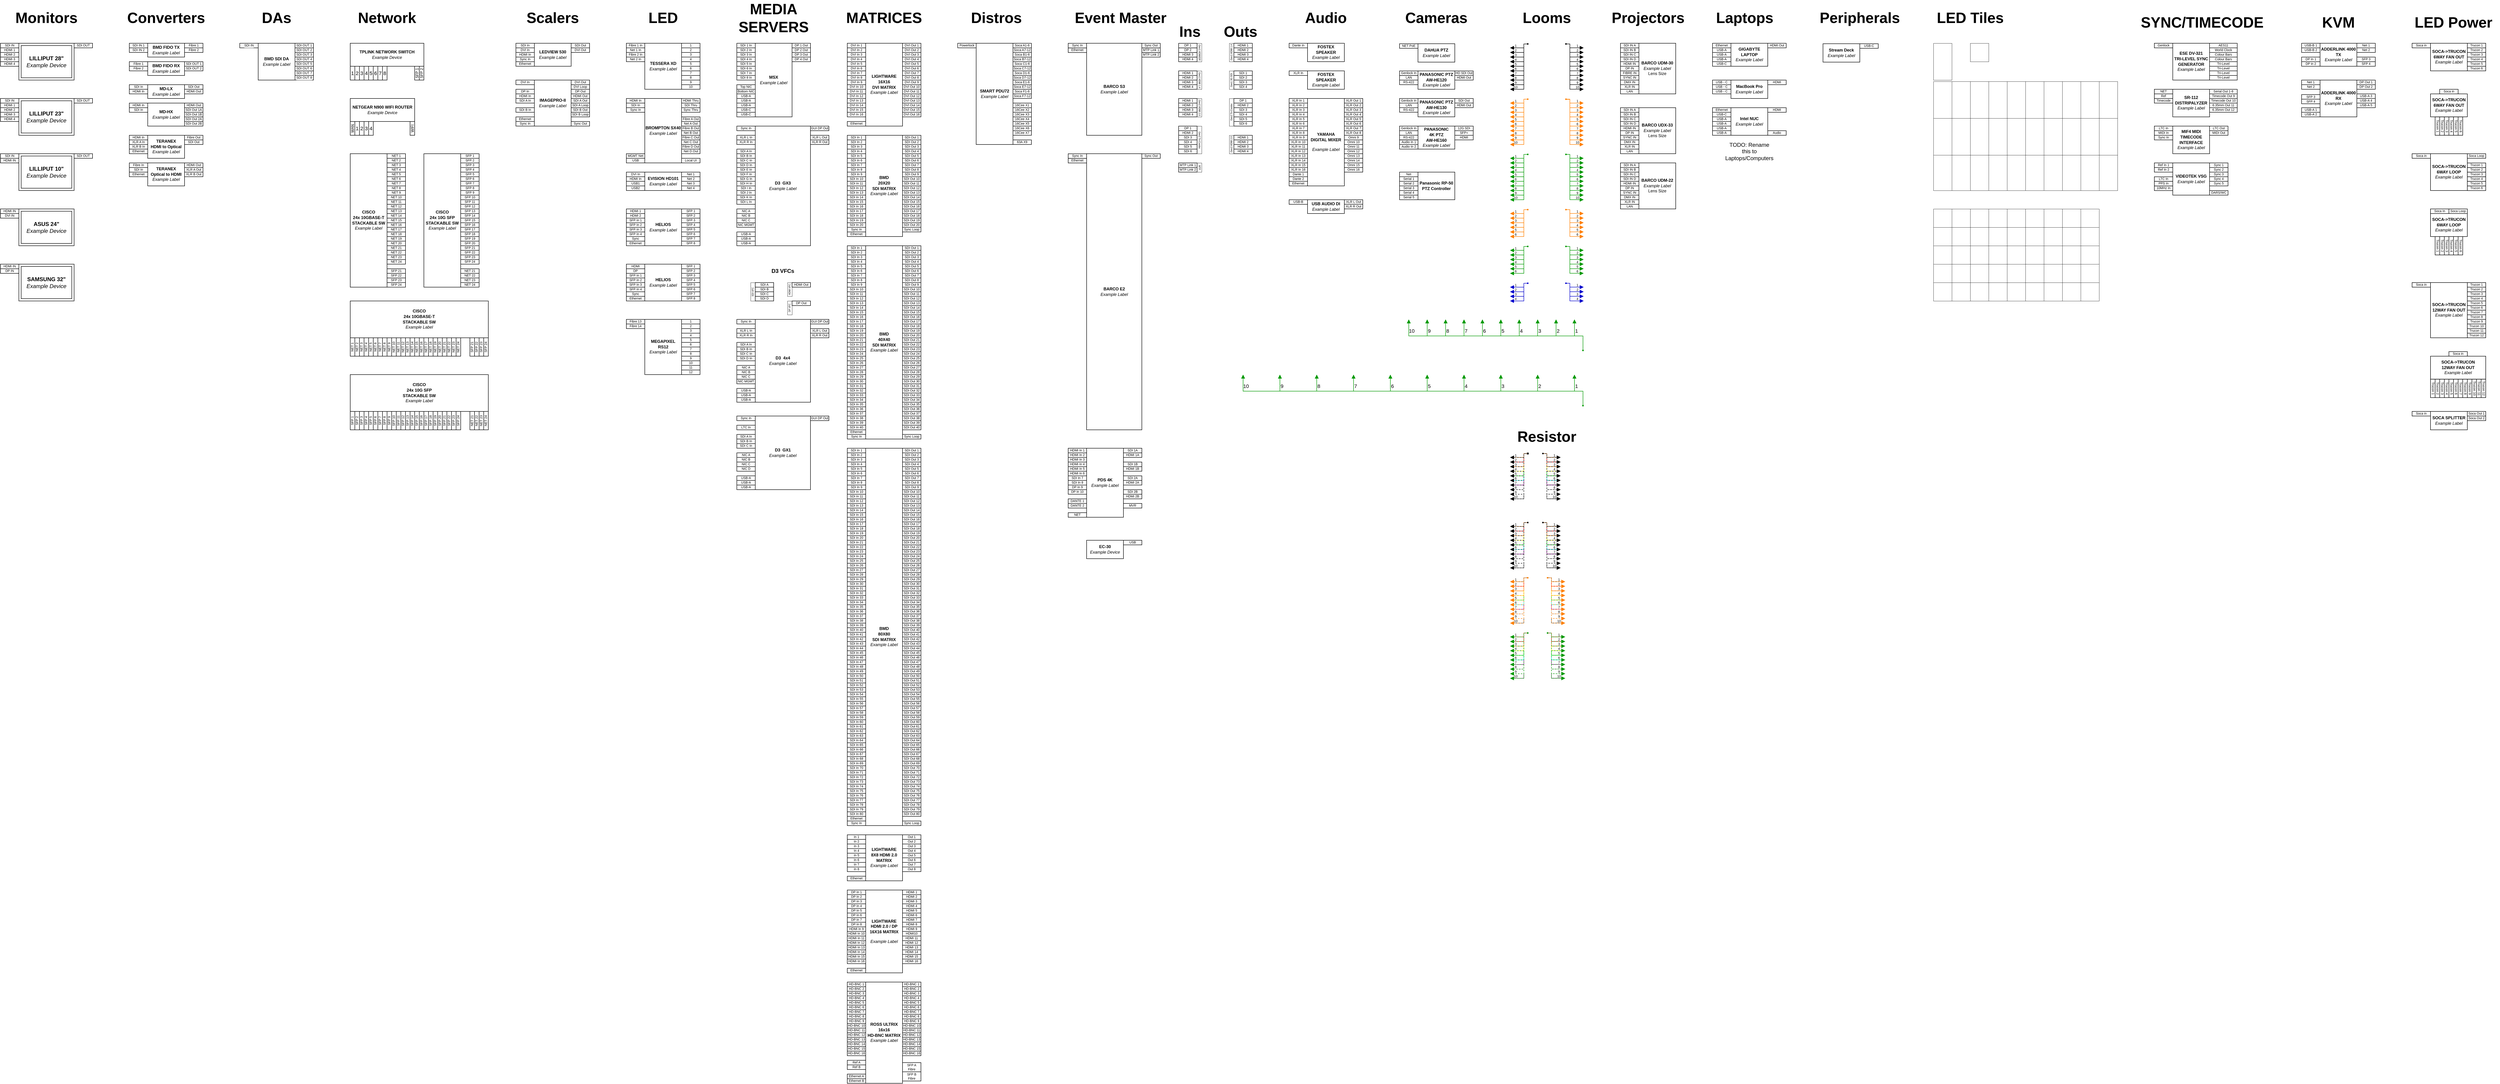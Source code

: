 <mxfile version="28.0.6">
  <diagram name="Page-1" id="yE11Em2MSEOL71LbrN_B">
    <mxGraphModel dx="1165" dy="868" grid="1" gridSize="10" guides="1" tooltips="1" connect="1" arrows="1" fold="1" page="1" pageScale="1" pageWidth="2339" pageHeight="3300" math="0" shadow="0">
      <root>
        <mxCell id="0" />
        <mxCell id="1" parent="0" />
        <mxCell id="mvR4WEJM2NBCJ84Oet6g-17" value="&lt;b&gt;&lt;font style=&quot;font-size: 32px;&quot;&gt;Monitors&lt;/font&gt;&lt;/b&gt;" style="text;strokeColor=none;align=center;fillColor=none;html=1;verticalAlign=middle;whiteSpace=wrap;rounded=0;" parent="1" vertex="1">
          <mxGeometry x="110" y="50" width="60" height="30" as="geometry" />
        </mxCell>
        <mxCell id="mvR4WEJM2NBCJ84Oet6g-19" value="" style="group" parent="1" vertex="1" connectable="0">
          <mxGeometry x="40" y="120" width="200" height="80" as="geometry" />
        </mxCell>
        <object label="HDMI 1" placeholders="1" id="mvR4WEJM2NBCJ84Oet6g-20">
          <mxCell style="rounded=0;whiteSpace=wrap;html=1;fontSize=7;points=[[0,0.5,0,0,0]];container=0;fontFamily=Helvetica;movable=1;resizable=1;rotatable=1;deletable=1;editable=1;locked=0;connectable=1;" parent="mvR4WEJM2NBCJ84Oet6g-19" vertex="1">
            <mxGeometry y="10" width="40" height="10" as="geometry" />
          </mxCell>
        </object>
        <object label="&lt;span style=&quot;font-weight: normal;&quot;&gt;HDMI 2&lt;/span&gt;" placeholders="1" id="mvR4WEJM2NBCJ84Oet6g-21">
          <mxCell style="rounded=0;whiteSpace=wrap;html=1;fontSize=7;points=[[0,0.5,0,0,0]];container=0;fontStyle=1;movable=1;resizable=1;rotatable=1;deletable=1;editable=1;locked=0;connectable=1;" parent="mvR4WEJM2NBCJ84Oet6g-19" vertex="1">
            <mxGeometry y="20" width="40" height="10" as="geometry" />
          </mxCell>
        </object>
        <mxCell id="mvR4WEJM2NBCJ84Oet6g-22" value="" style="edgeStyle=orthogonalEdgeStyle;rounded=0;orthogonalLoop=1;jettySize=auto;html=1;" parent="mvR4WEJM2NBCJ84Oet6g-19" source="mvR4WEJM2NBCJ84Oet6g-23" target="mvR4WEJM2NBCJ84Oet6g-27" edge="1">
          <mxGeometry relative="1" as="geometry" />
        </mxCell>
        <object label="HDMI 3" placeholders="1" id="mvR4WEJM2NBCJ84Oet6g-23">
          <mxCell style="rounded=0;whiteSpace=wrap;html=1;fontSize=7;points=[[0,0.5,0,0,0]];container=0;movable=1;resizable=1;rotatable=1;deletable=1;editable=1;locked=0;connectable=1;" parent="mvR4WEJM2NBCJ84Oet6g-19" vertex="1">
            <mxGeometry y="30" width="40" height="10" as="geometry" />
          </mxCell>
        </object>
        <object label="HDMI 4" placeholders="1" id="mvR4WEJM2NBCJ84Oet6g-24">
          <mxCell style="rounded=0;whiteSpace=wrap;html=1;fontSize=7;points=[[0,0.5,0,0,0]];container=0;movable=1;resizable=1;rotatable=1;deletable=1;editable=1;locked=0;connectable=1;" parent="mvR4WEJM2NBCJ84Oet6g-19" vertex="1">
            <mxGeometry y="40" width="40" height="10" as="geometry" />
          </mxCell>
        </object>
        <mxCell id="mvR4WEJM2NBCJ84Oet6g-25" value="&lt;p style=&quot;line-height: 130%; font-size: 9px;&quot;&gt;&lt;br&gt;&lt;/p&gt;" style="rounded=0;whiteSpace=wrap;html=1;points=[];fontSize=8;container=0;movable=1;resizable=1;rotatable=1;deletable=1;editable=1;locked=0;connectable=1;" parent="mvR4WEJM2NBCJ84Oet6g-19" vertex="1">
          <mxGeometry x="40" width="120" height="80" as="geometry">
            <mxRectangle x="560" y="300" width="110" height="70" as="alternateBounds" />
          </mxGeometry>
        </mxCell>
        <object label="SDI OUT" placeholders="1" id="mvR4WEJM2NBCJ84Oet6g-26">
          <mxCell style="rounded=0;whiteSpace=wrap;html=1;fontSize=7;points=[[1,0.5,0,0,0]];container=0;fontFamily=Helvetica;movable=1;resizable=1;rotatable=1;deletable=1;editable=1;locked=0;connectable=1;" parent="mvR4WEJM2NBCJ84Oet6g-19" vertex="1">
            <mxGeometry x="160" width="40" height="10" as="geometry" />
          </mxCell>
        </object>
        <mxCell id="mvR4WEJM2NBCJ84Oet6g-27" value="&lt;b&gt;LILLIPUT 28&quot;&lt;/b&gt;&lt;br&gt;&lt;i&gt;Example Device&lt;/i&gt;" style="whiteSpace=wrap;html=1;" parent="mvR4WEJM2NBCJ84Oet6g-19" vertex="1">
          <mxGeometry x="45" y="5" width="110" height="70" as="geometry" />
        </mxCell>
        <object label="SDI IN" placeholders="1" id="mvR4WEJM2NBCJ84Oet6g-28">
          <mxCell style="rounded=0;whiteSpace=wrap;html=1;fontSize=7;points=[[0,0.5,0,0,0]];container=0;movable=1;resizable=1;rotatable=1;deletable=1;editable=1;locked=0;connectable=1;" parent="mvR4WEJM2NBCJ84Oet6g-19" vertex="1">
            <mxGeometry width="40" height="10" as="geometry" />
          </mxCell>
        </object>
        <mxCell id="mvR4WEJM2NBCJ84Oet6g-29" value="" style="group" parent="1" vertex="1" connectable="0">
          <mxGeometry x="40" y="240" width="200" height="80" as="geometry" />
        </mxCell>
        <object label="HDMI 1" placeholders="1" id="mvR4WEJM2NBCJ84Oet6g-30">
          <mxCell style="rounded=0;whiteSpace=wrap;html=1;fontSize=7;points=[[0,0.5,0,0,0]];container=0;fontFamily=Helvetica;movable=1;resizable=1;rotatable=1;deletable=1;editable=1;locked=0;connectable=1;" parent="mvR4WEJM2NBCJ84Oet6g-29" vertex="1">
            <mxGeometry y="10" width="40" height="10" as="geometry" />
          </mxCell>
        </object>
        <object label="&lt;span style=&quot;font-weight: normal;&quot;&gt;HDMI 2&lt;/span&gt;" placeholders="1" id="mvR4WEJM2NBCJ84Oet6g-31">
          <mxCell style="rounded=0;whiteSpace=wrap;html=1;fontSize=7;points=[[0,0.5,0,0,0]];container=0;fontStyle=1;movable=1;resizable=1;rotatable=1;deletable=1;editable=1;locked=0;connectable=1;" parent="mvR4WEJM2NBCJ84Oet6g-29" vertex="1">
            <mxGeometry y="20" width="40" height="10" as="geometry" />
          </mxCell>
        </object>
        <mxCell id="mvR4WEJM2NBCJ84Oet6g-32" value="" style="edgeStyle=orthogonalEdgeStyle;rounded=0;orthogonalLoop=1;jettySize=auto;html=1;" parent="mvR4WEJM2NBCJ84Oet6g-29" source="mvR4WEJM2NBCJ84Oet6g-33" target="mvR4WEJM2NBCJ84Oet6g-37" edge="1">
          <mxGeometry relative="1" as="geometry" />
        </mxCell>
        <object label="HDMI 3" placeholders="1" id="mvR4WEJM2NBCJ84Oet6g-33">
          <mxCell style="rounded=0;whiteSpace=wrap;html=1;fontSize=7;points=[[0,0.5,0,0,0]];container=0;movable=1;resizable=1;rotatable=1;deletable=1;editable=1;locked=0;connectable=1;" parent="mvR4WEJM2NBCJ84Oet6g-29" vertex="1">
            <mxGeometry y="30" width="40" height="10" as="geometry" />
          </mxCell>
        </object>
        <object label="HDMI 4" placeholders="1" id="mvR4WEJM2NBCJ84Oet6g-34">
          <mxCell style="rounded=0;whiteSpace=wrap;html=1;fontSize=7;points=[[0,0.5,0,0,0]];container=0;movable=1;resizable=1;rotatable=1;deletable=1;editable=1;locked=0;connectable=1;" parent="mvR4WEJM2NBCJ84Oet6g-29" vertex="1">
            <mxGeometry y="40" width="40" height="10" as="geometry" />
          </mxCell>
        </object>
        <mxCell id="mvR4WEJM2NBCJ84Oet6g-35" value="&lt;p style=&quot;line-height: 130%; font-size: 9px;&quot;&gt;&lt;br&gt;&lt;/p&gt;" style="rounded=0;whiteSpace=wrap;html=1;points=[];fontSize=8;container=0;movable=1;resizable=1;rotatable=1;deletable=1;editable=1;locked=0;connectable=1;" parent="mvR4WEJM2NBCJ84Oet6g-29" vertex="1">
          <mxGeometry x="40" width="120" height="80" as="geometry">
            <mxRectangle x="560" y="300" width="110" height="70" as="alternateBounds" />
          </mxGeometry>
        </mxCell>
        <object label="SDI OUT" placeholders="1" id="mvR4WEJM2NBCJ84Oet6g-36">
          <mxCell style="rounded=0;whiteSpace=wrap;html=1;fontSize=7;points=[[1,0.5,0,0,0]];container=0;fontFamily=Helvetica;movable=1;resizable=1;rotatable=1;deletable=1;editable=1;locked=0;connectable=1;" parent="mvR4WEJM2NBCJ84Oet6g-29" vertex="1">
            <mxGeometry x="160" width="40" height="10" as="geometry" />
          </mxCell>
        </object>
        <mxCell id="mvR4WEJM2NBCJ84Oet6g-37" value="&lt;b&gt;LILLIPUT 23&quot;&lt;/b&gt;&lt;br&gt;&lt;i&gt;Example Device&lt;/i&gt;" style="whiteSpace=wrap;html=1;" parent="mvR4WEJM2NBCJ84Oet6g-29" vertex="1">
          <mxGeometry x="45" y="5" width="110" height="70" as="geometry" />
        </mxCell>
        <object label="SDI IN" placeholders="1" id="mvR4WEJM2NBCJ84Oet6g-38">
          <mxCell style="rounded=0;whiteSpace=wrap;html=1;fontSize=7;points=[[0,0.5,0,0,0]];container=0;movable=1;resizable=1;rotatable=1;deletable=1;editable=1;locked=0;connectable=1;" parent="mvR4WEJM2NBCJ84Oet6g-29" vertex="1">
            <mxGeometry width="40" height="10" as="geometry" />
          </mxCell>
        </object>
        <mxCell id="mvR4WEJM2NBCJ84Oet6g-39" value="" style="group" parent="1" vertex="1" connectable="0">
          <mxGeometry x="40" y="360" width="200" height="80" as="geometry" />
        </mxCell>
        <object label="HDMI IN" placeholders="1" id="mvR4WEJM2NBCJ84Oet6g-40">
          <mxCell style="rounded=0;whiteSpace=wrap;html=1;fontSize=7;points=[[0,0.5,0,0,0]];container=0;fontFamily=Helvetica;movable=1;resizable=1;rotatable=1;deletable=1;editable=1;locked=0;connectable=1;" parent="mvR4WEJM2NBCJ84Oet6g-39" vertex="1">
            <mxGeometry y="10" width="40" height="10" as="geometry" />
          </mxCell>
        </object>
        <mxCell id="mvR4WEJM2NBCJ84Oet6g-41" value="" style="edgeStyle=orthogonalEdgeStyle;rounded=0;orthogonalLoop=1;jettySize=auto;html=1;" parent="mvR4WEJM2NBCJ84Oet6g-39" target="mvR4WEJM2NBCJ84Oet6g-44" edge="1">
          <mxGeometry relative="1" as="geometry">
            <mxPoint x="40" y="35.0" as="sourcePoint" />
          </mxGeometry>
        </mxCell>
        <mxCell id="mvR4WEJM2NBCJ84Oet6g-42" value="&lt;p style=&quot;line-height: 130%; font-size: 9px;&quot;&gt;&lt;br&gt;&lt;/p&gt;" style="rounded=0;whiteSpace=wrap;html=1;points=[];fontSize=8;container=0;movable=1;resizable=1;rotatable=1;deletable=1;editable=1;locked=0;connectable=1;" parent="mvR4WEJM2NBCJ84Oet6g-39" vertex="1">
          <mxGeometry x="40" width="120" height="80" as="geometry">
            <mxRectangle x="560" y="300" width="110" height="70" as="alternateBounds" />
          </mxGeometry>
        </mxCell>
        <object label="SDI OUT" placeholders="1" id="mvR4WEJM2NBCJ84Oet6g-43">
          <mxCell style="rounded=0;whiteSpace=wrap;html=1;fontSize=7;points=[[1,0.5,0,0,0]];container=0;fontFamily=Helvetica;movable=1;resizable=1;rotatable=1;deletable=1;editable=1;locked=0;connectable=1;" parent="mvR4WEJM2NBCJ84Oet6g-39" vertex="1">
            <mxGeometry x="160" width="40" height="10" as="geometry" />
          </mxCell>
        </object>
        <mxCell id="mvR4WEJM2NBCJ84Oet6g-44" value="&lt;b&gt;LILLIPUT 10&quot;&lt;/b&gt;&lt;br&gt;&lt;i&gt;Example Device&lt;/i&gt;" style="whiteSpace=wrap;html=1;" parent="mvR4WEJM2NBCJ84Oet6g-39" vertex="1">
          <mxGeometry x="45" y="5" width="110" height="70" as="geometry" />
        </mxCell>
        <object label="SDI IN" placeholders="1" id="mvR4WEJM2NBCJ84Oet6g-45">
          <mxCell style="rounded=0;whiteSpace=wrap;html=1;fontSize=7;points=[[0,0.5,0,0,0]];container=0;movable=1;resizable=1;rotatable=1;deletable=1;editable=1;locked=0;connectable=1;" parent="mvR4WEJM2NBCJ84Oet6g-39" vertex="1">
            <mxGeometry width="40" height="10" as="geometry" />
          </mxCell>
        </object>
        <mxCell id="mvR4WEJM2NBCJ84Oet6g-46" value="" style="group" parent="1" vertex="1" connectable="0">
          <mxGeometry x="40" y="480" width="160" height="80" as="geometry" />
        </mxCell>
        <object label="DVI IN" placeholders="1" id="mvR4WEJM2NBCJ84Oet6g-47">
          <mxCell style="rounded=0;whiteSpace=wrap;html=1;fontSize=7;points=[[0,0.5,0,0,0]];container=0;fontFamily=Helvetica;movable=1;resizable=1;rotatable=1;deletable=1;editable=1;locked=0;connectable=1;" parent="mvR4WEJM2NBCJ84Oet6g-46" vertex="1">
            <mxGeometry y="10" width="40" height="10" as="geometry" />
          </mxCell>
        </object>
        <mxCell id="mvR4WEJM2NBCJ84Oet6g-48" value="" style="edgeStyle=orthogonalEdgeStyle;rounded=0;orthogonalLoop=1;jettySize=auto;html=1;" parent="mvR4WEJM2NBCJ84Oet6g-46" target="mvR4WEJM2NBCJ84Oet6g-50" edge="1">
          <mxGeometry relative="1" as="geometry">
            <mxPoint x="40" y="35" as="sourcePoint" />
          </mxGeometry>
        </mxCell>
        <mxCell id="mvR4WEJM2NBCJ84Oet6g-49" value="&lt;p style=&quot;line-height: 130%; font-size: 9px;&quot;&gt;&lt;br&gt;&lt;/p&gt;" style="rounded=0;whiteSpace=wrap;html=1;points=[];fontSize=8;container=0;movable=1;resizable=1;rotatable=1;deletable=1;editable=1;locked=0;connectable=1;" parent="mvR4WEJM2NBCJ84Oet6g-46" vertex="1">
          <mxGeometry x="40" width="120" height="80" as="geometry">
            <mxRectangle x="560" y="300" width="110" height="70" as="alternateBounds" />
          </mxGeometry>
        </mxCell>
        <mxCell id="mvR4WEJM2NBCJ84Oet6g-50" value="&lt;b&gt;ASUS 24&quot;&lt;/b&gt;&lt;br&gt;&lt;i&gt;Example Device&lt;/i&gt;" style="whiteSpace=wrap;html=1;" parent="mvR4WEJM2NBCJ84Oet6g-46" vertex="1">
          <mxGeometry x="45" y="5" width="110" height="70" as="geometry" />
        </mxCell>
        <object label="HDMI IN" placeholders="1" id="mvR4WEJM2NBCJ84Oet6g-51">
          <mxCell style="rounded=0;whiteSpace=wrap;html=1;fontSize=7;points=[[0,0.5,0,0,0]];container=0;movable=1;resizable=1;rotatable=1;deletable=1;editable=1;locked=0;connectable=1;" parent="mvR4WEJM2NBCJ84Oet6g-46" vertex="1">
            <mxGeometry width="40" height="10" as="geometry" />
          </mxCell>
        </object>
        <mxCell id="mvR4WEJM2NBCJ84Oet6g-58" value="" style="group" parent="1" vertex="1" connectable="0">
          <mxGeometry x="40" y="600" width="160" height="80" as="geometry" />
        </mxCell>
        <object label="DP IN" placeholders="1" id="mvR4WEJM2NBCJ84Oet6g-53">
          <mxCell style="rounded=0;whiteSpace=wrap;html=1;fontSize=7;points=[[0,0.5,0,0,0]];container=0;fontFamily=Helvetica;movable=1;resizable=1;rotatable=1;deletable=1;editable=1;locked=0;connectable=1;" parent="mvR4WEJM2NBCJ84Oet6g-58" vertex="1">
            <mxGeometry y="10" width="40" height="10" as="geometry" />
          </mxCell>
        </object>
        <mxCell id="mvR4WEJM2NBCJ84Oet6g-54" value="" style="edgeStyle=orthogonalEdgeStyle;rounded=0;orthogonalLoop=1;jettySize=auto;html=1;" parent="mvR4WEJM2NBCJ84Oet6g-58" target="mvR4WEJM2NBCJ84Oet6g-56" edge="1">
          <mxGeometry relative="1" as="geometry">
            <mxPoint x="40" y="35" as="sourcePoint" />
          </mxGeometry>
        </mxCell>
        <mxCell id="mvR4WEJM2NBCJ84Oet6g-55" value="&lt;p style=&quot;line-height: 130%; font-size: 9px;&quot;&gt;&lt;br&gt;&lt;/p&gt;" style="rounded=0;whiteSpace=wrap;html=1;points=[];fontSize=8;container=0;movable=1;resizable=1;rotatable=1;deletable=1;editable=1;locked=0;connectable=1;" parent="mvR4WEJM2NBCJ84Oet6g-58" vertex="1">
          <mxGeometry x="40" width="120" height="80" as="geometry">
            <mxRectangle x="560" y="300" width="110" height="70" as="alternateBounds" />
          </mxGeometry>
        </mxCell>
        <mxCell id="mvR4WEJM2NBCJ84Oet6g-56" value="&lt;b&gt;SAMSUNG 32&quot;&lt;/b&gt;&lt;br&gt;&lt;i&gt;Example Device&lt;/i&gt;" style="whiteSpace=wrap;html=1;" parent="mvR4WEJM2NBCJ84Oet6g-58" vertex="1">
          <mxGeometry x="45" y="5" width="110" height="70" as="geometry" />
        </mxCell>
        <object label="HDMI IN" placeholders="1" id="mvR4WEJM2NBCJ84Oet6g-57">
          <mxCell style="rounded=0;whiteSpace=wrap;html=1;fontSize=7;points=[[0,0.5,0,0,0]];container=0;movable=1;resizable=1;rotatable=1;deletable=1;editable=1;locked=0;connectable=1;" parent="mvR4WEJM2NBCJ84Oet6g-58" vertex="1">
            <mxGeometry width="40" height="10" as="geometry" />
          </mxCell>
        </object>
        <mxCell id="mvR4WEJM2NBCJ84Oet6g-59" value="&lt;b&gt;&lt;font style=&quot;font-size: 32px;&quot;&gt;Converters&lt;/font&gt;&lt;/b&gt;" style="text;strokeColor=none;align=center;fillColor=none;html=1;verticalAlign=middle;whiteSpace=wrap;rounded=0;" parent="1" vertex="1">
          <mxGeometry x="370" y="50" width="60" height="30" as="geometry" />
        </mxCell>
        <mxCell id="mvR4WEJM2NBCJ84Oet6g-66" value="" style="group" parent="1" vertex="1" connectable="0">
          <mxGeometry x="320" y="120" width="160" height="30" as="geometry" />
        </mxCell>
        <object label="SDI IN 1" placeholders="1" id="mvR4WEJM2NBCJ84Oet6g-61">
          <mxCell style="rounded=0;whiteSpace=wrap;html=1;fontSize=7;points=[[0,0.5,0,0,0]];container=0;fontFamily=Helvetica;movable=1;resizable=1;rotatable=1;deletable=1;editable=1;locked=0;connectable=1;" parent="mvR4WEJM2NBCJ84Oet6g-66" vertex="1">
            <mxGeometry width="40" height="10" as="geometry" />
          </mxCell>
        </object>
        <object label="&lt;span style=&quot;font-weight: normal;&quot;&gt;SDI IN 2&lt;/span&gt;" placeholders="1" id="mvR4WEJM2NBCJ84Oet6g-62">
          <mxCell style="rounded=0;whiteSpace=wrap;html=1;fontSize=7;points=[[0,0.5,0,0,0]];container=0;fontStyle=1;movable=1;resizable=1;rotatable=1;deletable=1;editable=1;locked=0;connectable=1;" parent="mvR4WEJM2NBCJ84Oet6g-66" vertex="1">
            <mxGeometry y="10" width="40" height="10" as="geometry" />
          </mxCell>
        </object>
        <mxCell id="mvR4WEJM2NBCJ84Oet6g-63" value="&lt;p style=&quot;line-height: 130%; font-size: 9px;&quot;&gt;&lt;span style=&quot;&quot;&gt;&lt;b&gt;BMD FIDO TX&lt;/b&gt;&lt;br&gt;&lt;i&gt;Example Label&lt;/i&gt;&lt;/span&gt;&lt;/p&gt;" style="rounded=0;whiteSpace=wrap;html=1;points=[];fontSize=8;container=0;movable=1;resizable=1;rotatable=1;deletable=1;editable=1;locked=0;connectable=1;" parent="mvR4WEJM2NBCJ84Oet6g-66" vertex="1">
          <mxGeometry x="40" width="80" height="30" as="geometry">
            <mxRectangle x="560" y="300" width="110" height="70" as="alternateBounds" />
          </mxGeometry>
        </mxCell>
        <object label="Fibre 1" placeholders="1" id="mvR4WEJM2NBCJ84Oet6g-64">
          <mxCell style="rounded=0;whiteSpace=wrap;html=1;fontSize=7;points=[[1,0.5,0,0,0]];container=0;fontFamily=Helvetica;movable=1;resizable=1;rotatable=1;deletable=1;editable=1;locked=0;connectable=1;" parent="mvR4WEJM2NBCJ84Oet6g-66" vertex="1">
            <mxGeometry x="120" width="40" height="10" as="geometry" />
          </mxCell>
        </object>
        <object label="Fibre 2" placeholders="1" id="mvR4WEJM2NBCJ84Oet6g-65">
          <mxCell style="rounded=0;whiteSpace=wrap;html=1;fontSize=7;points=[[1,0.5,0,0,0]];container=0;fontFamily=Helvetica;movable=1;resizable=1;rotatable=1;deletable=1;editable=1;locked=0;connectable=1;" parent="mvR4WEJM2NBCJ84Oet6g-66" vertex="1">
            <mxGeometry x="120" y="10" width="40" height="10" as="geometry" />
          </mxCell>
        </object>
        <mxCell id="mvR4WEJM2NBCJ84Oet6g-67" value="" style="group" parent="1" vertex="1" connectable="0">
          <mxGeometry x="320" y="160" width="160" height="30" as="geometry" />
        </mxCell>
        <object label="Fibre 1" placeholders="1" id="mvR4WEJM2NBCJ84Oet6g-68">
          <mxCell style="rounded=0;whiteSpace=wrap;html=1;fontSize=7;points=[[0,0.5,0,0,0]];container=0;fontFamily=Helvetica;movable=1;resizable=1;rotatable=1;deletable=1;editable=1;locked=0;connectable=1;" parent="mvR4WEJM2NBCJ84Oet6g-67" vertex="1">
            <mxGeometry width="40" height="10" as="geometry" />
          </mxCell>
        </object>
        <object label="&lt;span style=&quot;font-weight: normal;&quot;&gt;Fibre 2&lt;/span&gt;" placeholders="1" id="mvR4WEJM2NBCJ84Oet6g-69">
          <mxCell style="rounded=0;whiteSpace=wrap;html=1;fontSize=7;points=[[0,0.5,0,0,0]];container=0;fontStyle=1;movable=1;resizable=1;rotatable=1;deletable=1;editable=1;locked=0;connectable=1;" parent="mvR4WEJM2NBCJ84Oet6g-67" vertex="1">
            <mxGeometry y="10" width="40" height="10" as="geometry" />
          </mxCell>
        </object>
        <mxCell id="mvR4WEJM2NBCJ84Oet6g-70" value="&lt;p style=&quot;line-height: 130%; font-size: 9px;&quot;&gt;&lt;span style=&quot;&quot;&gt;&lt;b&gt;BMD FIDO RX&lt;/b&gt;&lt;br&gt;&lt;i&gt;Example Label&lt;/i&gt;&lt;/span&gt;&lt;/p&gt;" style="rounded=0;whiteSpace=wrap;html=1;points=[];fontSize=8;container=0;movable=1;resizable=1;rotatable=1;deletable=1;editable=1;locked=0;connectable=1;" parent="mvR4WEJM2NBCJ84Oet6g-67" vertex="1">
          <mxGeometry x="40" width="80" height="30" as="geometry">
            <mxRectangle x="560" y="300" width="110" height="70" as="alternateBounds" />
          </mxGeometry>
        </mxCell>
        <object label="SDI OUT 1" placeholders="1" id="mvR4WEJM2NBCJ84Oet6g-71">
          <mxCell style="rounded=0;whiteSpace=wrap;html=1;fontSize=7;points=[[1,0.5,0,0,0]];container=0;fontFamily=Helvetica;movable=1;resizable=1;rotatable=1;deletable=1;editable=1;locked=0;connectable=1;" parent="mvR4WEJM2NBCJ84Oet6g-67" vertex="1">
            <mxGeometry x="120" width="40" height="10" as="geometry" />
          </mxCell>
        </object>
        <object label="SDI OUT 2" placeholders="1" id="mvR4WEJM2NBCJ84Oet6g-72">
          <mxCell style="rounded=0;whiteSpace=wrap;html=1;fontSize=7;points=[[1,0.5,0,0,0]];container=0;fontFamily=Helvetica;movable=1;resizable=1;rotatable=1;deletable=1;editable=1;locked=0;connectable=1;" parent="mvR4WEJM2NBCJ84Oet6g-67" vertex="1">
            <mxGeometry x="120" y="10" width="40" height="10" as="geometry" />
          </mxCell>
        </object>
        <mxCell id="mvR4WEJM2NBCJ84Oet6g-74" value="" style="group" parent="1" vertex="1" connectable="0">
          <mxGeometry x="320" y="210" width="160" height="30" as="geometry" />
        </mxCell>
        <object label="SDI In" placeholders="1" id="mvR4WEJM2NBCJ84Oet6g-75">
          <mxCell style="rounded=0;whiteSpace=wrap;html=1;fontSize=7;points=[[0,0.5,0,0,0]];container=0;fontFamily=Helvetica;movable=1;resizable=1;rotatable=1;deletable=1;editable=1;locked=0;connectable=1;" parent="mvR4WEJM2NBCJ84Oet6g-74" vertex="1">
            <mxGeometry width="40" height="10" as="geometry" />
          </mxCell>
        </object>
        <object label="&lt;span style=&quot;font-weight: normal;&quot;&gt;HDMI In&lt;/span&gt;" placeholders="1" id="mvR4WEJM2NBCJ84Oet6g-76">
          <mxCell style="rounded=0;whiteSpace=wrap;html=1;fontSize=7;points=[[0,0.5,0,0,0]];container=0;fontStyle=1;movable=1;resizable=1;rotatable=1;deletable=1;editable=1;locked=0;connectable=1;" parent="mvR4WEJM2NBCJ84Oet6g-74" vertex="1">
            <mxGeometry y="10" width="40" height="10" as="geometry" />
          </mxCell>
        </object>
        <mxCell id="mvR4WEJM2NBCJ84Oet6g-77" value="&lt;p style=&quot;line-height: 130%; font-size: 9px;&quot;&gt;&lt;span style=&quot;font-size: 9px;&quot;&gt;&lt;b style=&quot;font-size: 9px;&quot;&gt;MD-LX&lt;/b&gt;&lt;br style=&quot;font-size: 9px;&quot;&gt;&lt;i style=&quot;font-size: 9px;&quot;&gt;Example Label&lt;/i&gt;&lt;br style=&quot;font-size: 9px;&quot;&gt;&lt;/span&gt;&lt;/p&gt;" style="rounded=0;whiteSpace=wrap;html=1;points=[];fontSize=9;container=0;movable=1;resizable=1;rotatable=1;deletable=1;editable=1;locked=0;connectable=1;" parent="mvR4WEJM2NBCJ84Oet6g-74" vertex="1">
          <mxGeometry x="40" width="80" height="30" as="geometry">
            <mxRectangle x="560" y="300" width="110" height="70" as="alternateBounds" />
          </mxGeometry>
        </mxCell>
        <object label="SDI Out" placeholders="1" id="mvR4WEJM2NBCJ84Oet6g-78">
          <mxCell style="rounded=0;whiteSpace=wrap;html=1;fontSize=7;points=[[1,0.5,0,0,0]];container=0;fontFamily=Helvetica;movable=1;resizable=1;rotatable=1;deletable=1;editable=1;locked=0;connectable=1;" parent="mvR4WEJM2NBCJ84Oet6g-74" vertex="1">
            <mxGeometry x="120" width="40" height="10" as="geometry" />
          </mxCell>
        </object>
        <object label="HDMI Out" placeholders="1" id="mvR4WEJM2NBCJ84Oet6g-79">
          <mxCell style="rounded=0;whiteSpace=wrap;html=1;fontSize=7;points=[[1,0.5,0,0,0]];container=0;fontFamily=Helvetica;movable=1;resizable=1;rotatable=1;deletable=1;editable=1;locked=0;connectable=1;" parent="mvR4WEJM2NBCJ84Oet6g-74" vertex="1">
            <mxGeometry x="120" y="10" width="40" height="10" as="geometry" />
          </mxCell>
        </object>
        <mxCell id="mvR4WEJM2NBCJ84Oet6g-90" value="" style="group" parent="1" vertex="1" connectable="0">
          <mxGeometry x="320" y="250" width="160" height="50" as="geometry" />
        </mxCell>
        <object label="SDI In" placeholders="1" id="mvR4WEJM2NBCJ84Oet6g-81">
          <mxCell style="rounded=0;whiteSpace=wrap;html=1;fontSize=7;points=[[0,0.5,0,0,0]];container=0;fontFamily=Helvetica;movable=1;resizable=1;rotatable=1;deletable=1;editable=1;locked=0;connectable=1;" parent="mvR4WEJM2NBCJ84Oet6g-90" vertex="1">
            <mxGeometry y="10" width="40" height="10" as="geometry" />
          </mxCell>
        </object>
        <object label="&lt;span style=&quot;font-weight: normal;&quot;&gt;HDMI In&lt;/span&gt;" placeholders="1" id="mvR4WEJM2NBCJ84Oet6g-82">
          <mxCell style="rounded=0;whiteSpace=wrap;html=1;fontSize=7;points=[[0,0.5,0,0,0]];container=0;fontStyle=1;movable=1;resizable=1;rotatable=1;deletable=1;editable=1;locked=0;connectable=1;" parent="mvR4WEJM2NBCJ84Oet6g-90" vertex="1">
            <mxGeometry width="40" height="10" as="geometry" />
          </mxCell>
        </object>
        <mxCell id="mvR4WEJM2NBCJ84Oet6g-83" value="&lt;p style=&quot;line-height: 130%; font-size: 9px;&quot;&gt;&lt;span style=&quot;&quot;&gt;&lt;b&gt;MD-HX&lt;/b&gt;&lt;br style=&quot;&quot;&gt;&lt;i&gt;Example Label&lt;/i&gt;&lt;br&gt;&lt;/span&gt;&lt;/p&gt;" style="rounded=0;whiteSpace=wrap;html=1;points=[];fontSize=8;container=0;movable=1;resizable=1;rotatable=1;deletable=1;editable=1;locked=0;connectable=1;" parent="mvR4WEJM2NBCJ84Oet6g-90" vertex="1">
          <mxGeometry x="40" width="80" height="50" as="geometry">
            <mxRectangle x="560" y="300" width="110" height="70" as="alternateBounds" />
          </mxGeometry>
        </mxCell>
        <object label="SDI Out 1A" placeholders="1" id="mvR4WEJM2NBCJ84Oet6g-84">
          <mxCell style="rounded=0;whiteSpace=wrap;html=1;fontSize=7;points=[[1,0.5,0,0,0]];container=0;fontFamily=Helvetica;movable=1;resizable=1;rotatable=1;deletable=1;editable=1;locked=0;connectable=1;" parent="mvR4WEJM2NBCJ84Oet6g-90" vertex="1">
            <mxGeometry x="120" y="10" width="40" height="10" as="geometry" />
          </mxCell>
        </object>
        <object label="HDMI Out" placeholders="1" id="mvR4WEJM2NBCJ84Oet6g-85">
          <mxCell style="rounded=0;whiteSpace=wrap;html=1;fontSize=7;points=[[1,0.5,0,0,0]];container=0;fontFamily=Helvetica;movable=1;resizable=1;rotatable=1;deletable=1;editable=1;locked=0;connectable=1;" parent="mvR4WEJM2NBCJ84Oet6g-90" vertex="1">
            <mxGeometry x="120" width="40" height="10" as="geometry" />
          </mxCell>
        </object>
        <object label="SDI Out 1B" placeholders="1" id="mvR4WEJM2NBCJ84Oet6g-87">
          <mxCell style="rounded=0;whiteSpace=wrap;html=1;fontSize=7;points=[[1,0.5,0,0,0]];container=0;fontFamily=Helvetica;movable=1;resizable=1;rotatable=1;deletable=1;editable=1;locked=0;connectable=1;" parent="mvR4WEJM2NBCJ84Oet6g-90" vertex="1">
            <mxGeometry x="120" y="20" width="40" height="10" as="geometry" />
          </mxCell>
        </object>
        <object label="SDI Out 2A" placeholders="1" id="mvR4WEJM2NBCJ84Oet6g-88">
          <mxCell style="rounded=0;whiteSpace=wrap;html=1;fontSize=7;points=[[1,0.5,0,0,0]];container=0;fontFamily=Helvetica;movable=1;resizable=1;rotatable=1;deletable=1;editable=1;locked=0;connectable=1;" parent="mvR4WEJM2NBCJ84Oet6g-90" vertex="1">
            <mxGeometry x="120" y="30" width="40" height="10" as="geometry" />
          </mxCell>
        </object>
        <object label="SDI Out 2B" placeholders="1" id="mvR4WEJM2NBCJ84Oet6g-89">
          <mxCell style="rounded=0;whiteSpace=wrap;html=1;fontSize=7;points=[[1,0.5,0,0,0]];container=0;fontFamily=Helvetica;movable=1;resizable=1;rotatable=1;deletable=1;editable=1;locked=0;connectable=1;" parent="mvR4WEJM2NBCJ84Oet6g-90" vertex="1">
            <mxGeometry x="120" y="40" width="40" height="10" as="geometry" />
          </mxCell>
        </object>
        <mxCell id="mvR4WEJM2NBCJ84Oet6g-102" value="" style="group" parent="1" vertex="1" connectable="0">
          <mxGeometry x="320" y="320" width="160" height="50" as="geometry" />
        </mxCell>
        <object label="XLR A In" placeholders="1" id="mvR4WEJM2NBCJ84Oet6g-92">
          <mxCell style="rounded=0;whiteSpace=wrap;html=1;fontSize=7;points=[[0,0.5,0,0,0]];container=0;fontFamily=Helvetica;movable=1;resizable=1;rotatable=1;deletable=1;editable=1;locked=0;connectable=1;" parent="mvR4WEJM2NBCJ84Oet6g-102" vertex="1">
            <mxGeometry y="10" width="40" height="10" as="geometry" />
          </mxCell>
        </object>
        <object label="&lt;span style=&quot;font-weight: normal;&quot;&gt;HDMI In&lt;/span&gt;" placeholders="1" id="mvR4WEJM2NBCJ84Oet6g-93">
          <mxCell style="rounded=0;whiteSpace=wrap;html=1;fontSize=7;points=[[0,0.5,0,0,0]];container=0;fontStyle=1;movable=1;resizable=1;rotatable=1;deletable=1;editable=1;locked=0;connectable=1;" parent="mvR4WEJM2NBCJ84Oet6g-102" vertex="1">
            <mxGeometry width="40" height="10" as="geometry" />
          </mxCell>
        </object>
        <mxCell id="mvR4WEJM2NBCJ84Oet6g-94" value="&lt;p style=&quot;line-height: 130%; font-size: 9px;&quot;&gt;&lt;span style=&quot;&quot;&gt;&lt;b&gt;TERANEX&lt;/b&gt;&lt;br&gt;&lt;b&gt;HDMI to Optical&lt;br&gt;&lt;/b&gt;&lt;/span&gt;&lt;i style=&quot;background-color: initial;&quot;&gt;Example Label&lt;/i&gt;&lt;/p&gt;" style="rounded=0;whiteSpace=wrap;html=1;points=[];fontSize=8;container=0;movable=1;resizable=1;rotatable=1;deletable=1;editable=1;locked=0;connectable=1;" parent="mvR4WEJM2NBCJ84Oet6g-102" vertex="1">
          <mxGeometry x="40" width="80" height="50" as="geometry">
            <mxRectangle x="560" y="300" width="110" height="70" as="alternateBounds" />
          </mxGeometry>
        </mxCell>
        <object label="SDI Out" placeholders="1" id="mvR4WEJM2NBCJ84Oet6g-95">
          <mxCell style="rounded=0;whiteSpace=wrap;html=1;fontSize=7;points=[[1,0.5,0,0,0]];container=0;fontFamily=Helvetica;movable=1;resizable=1;rotatable=1;deletable=1;editable=1;locked=0;connectable=1;" parent="mvR4WEJM2NBCJ84Oet6g-102" vertex="1">
            <mxGeometry x="120" y="10" width="40" height="10" as="geometry" />
          </mxCell>
        </object>
        <object label="Fibre Out" placeholders="1" id="mvR4WEJM2NBCJ84Oet6g-96">
          <mxCell style="rounded=0;whiteSpace=wrap;html=1;fontSize=7;points=[[1,0.5,0,0,0]];container=0;fontFamily=Helvetica;movable=1;resizable=1;rotatable=1;deletable=1;editable=1;locked=0;connectable=1;" parent="mvR4WEJM2NBCJ84Oet6g-102" vertex="1">
            <mxGeometry x="120" width="40" height="10" as="geometry" />
          </mxCell>
        </object>
        <object label="XLR B In" placeholders="1" id="mvR4WEJM2NBCJ84Oet6g-100">
          <mxCell style="rounded=0;whiteSpace=wrap;html=1;fontSize=7;points=[[0,0.5,0,0,0]];container=0;fontFamily=Helvetica;movable=1;resizable=1;rotatable=1;deletable=1;editable=1;locked=0;connectable=1;" parent="mvR4WEJM2NBCJ84Oet6g-102" vertex="1">
            <mxGeometry y="20" width="40" height="10" as="geometry" />
          </mxCell>
        </object>
        <object label="Ethernet" placeholders="1" id="mvR4WEJM2NBCJ84Oet6g-101">
          <mxCell style="rounded=0;whiteSpace=wrap;html=1;fontSize=7;points=[[0,0.5,0,0,0]];container=0;fontFamily=Helvetica;movable=1;resizable=1;rotatable=1;deletable=1;editable=1;locked=0;connectable=1;" parent="mvR4WEJM2NBCJ84Oet6g-102" vertex="1">
            <mxGeometry y="30" width="40" height="10" as="geometry" />
          </mxCell>
        </object>
        <mxCell id="mvR4WEJM2NBCJ84Oet6g-113" value="" style="group" parent="1" vertex="1" connectable="0">
          <mxGeometry x="320" y="380" width="160" height="50" as="geometry" />
        </mxCell>
        <object label="&lt;span style=&quot;font-weight: normal;&quot;&gt;Fibre In&lt;/span&gt;" placeholders="1" id="mvR4WEJM2NBCJ84Oet6g-105">
          <mxCell style="rounded=0;whiteSpace=wrap;html=1;fontSize=7;points=[[0,0.5,0,0,0]];container=0;fontStyle=1;movable=1;resizable=1;rotatable=1;deletable=1;editable=1;locked=0;connectable=1;" parent="mvR4WEJM2NBCJ84Oet6g-113" vertex="1">
            <mxGeometry width="40" height="10" as="geometry" />
          </mxCell>
        </object>
        <mxCell id="mvR4WEJM2NBCJ84Oet6g-106" value="&lt;p style=&quot;line-height: 130%; font-size: 9px;&quot;&gt;&lt;span style=&quot;&quot;&gt;&lt;b&gt;TERANEX&lt;br&gt;&lt;/b&gt;&lt;b&gt;Optical to HDMI&lt;br&gt;&lt;/b&gt;&lt;/span&gt;&lt;i style=&quot;background-color: initial;&quot;&gt;Example Label&lt;/i&gt;&lt;/p&gt;" style="rounded=0;whiteSpace=wrap;html=1;points=[];fontSize=8;container=0;movable=1;resizable=1;rotatable=1;deletable=1;editable=1;locked=0;connectable=1;" parent="mvR4WEJM2NBCJ84Oet6g-113" vertex="1">
          <mxGeometry x="40" width="80" height="50" as="geometry">
            <mxRectangle x="560" y="300" width="110" height="70" as="alternateBounds" />
          </mxGeometry>
        </mxCell>
        <object label="XLR A Out" placeholders="1" id="mvR4WEJM2NBCJ84Oet6g-107">
          <mxCell style="rounded=0;whiteSpace=wrap;html=1;fontSize=7;points=[[1,0.5,0,0,0]];container=0;fontFamily=Helvetica;movable=1;resizable=1;rotatable=1;deletable=1;editable=1;locked=0;connectable=1;" parent="mvR4WEJM2NBCJ84Oet6g-113" vertex="1">
            <mxGeometry x="120" y="10" width="40" height="10" as="geometry" />
          </mxCell>
        </object>
        <object label="HDMI Out" placeholders="1" id="mvR4WEJM2NBCJ84Oet6g-108">
          <mxCell style="rounded=0;whiteSpace=wrap;html=1;fontSize=7;points=[[1,0.5,0,0,0]];container=0;fontFamily=Helvetica;movable=1;resizable=1;rotatable=1;deletable=1;editable=1;locked=0;connectable=1;" parent="mvR4WEJM2NBCJ84Oet6g-113" vertex="1">
            <mxGeometry x="120" width="40" height="10" as="geometry" />
          </mxCell>
        </object>
        <object label="Ethernet" placeholders="1" id="mvR4WEJM2NBCJ84Oet6g-110">
          <mxCell style="rounded=0;whiteSpace=wrap;html=1;fontSize=7;points=[[0,0.5,0,0,0]];container=0;fontFamily=Helvetica;movable=1;resizable=1;rotatable=1;deletable=1;editable=1;locked=0;connectable=1;" parent="mvR4WEJM2NBCJ84Oet6g-113" vertex="1">
            <mxGeometry y="20" width="40" height="10" as="geometry" />
          </mxCell>
        </object>
        <object label="&lt;span style=&quot;font-weight: normal;&quot;&gt;SDI In&lt;/span&gt;" placeholders="1" id="mvR4WEJM2NBCJ84Oet6g-111">
          <mxCell style="rounded=0;whiteSpace=wrap;html=1;fontSize=7;points=[[0,0.5,0,0,0]];container=0;fontStyle=1;movable=1;resizable=1;rotatable=1;deletable=1;editable=1;locked=0;connectable=1;" parent="mvR4WEJM2NBCJ84Oet6g-113" vertex="1">
            <mxGeometry y="10" width="40" height="10" as="geometry" />
          </mxCell>
        </object>
        <object label="XLR B Out" placeholders="1" id="mvR4WEJM2NBCJ84Oet6g-112">
          <mxCell style="rounded=0;whiteSpace=wrap;html=1;fontSize=7;points=[[1,0.5,0,0,0]];container=0;fontFamily=Helvetica;movable=1;resizable=1;rotatable=1;deletable=1;editable=1;locked=0;connectable=1;" parent="mvR4WEJM2NBCJ84Oet6g-113" vertex="1">
            <mxGeometry x="120" y="20" width="40" height="10" as="geometry" />
          </mxCell>
        </object>
        <mxCell id="mvR4WEJM2NBCJ84Oet6g-133" value="&lt;b&gt;&lt;font style=&quot;font-size: 32px;&quot;&gt;DAs&lt;/font&gt;&lt;/b&gt;" style="text;strokeColor=none;align=center;fillColor=none;html=1;verticalAlign=middle;whiteSpace=wrap;rounded=0;" parent="1" vertex="1">
          <mxGeometry x="610" y="50" width="60" height="30" as="geometry" />
        </mxCell>
        <mxCell id="mvR4WEJM2NBCJ84Oet6g-134" value="" style="group;rounded=0;fontFamily=Helvetica;fontSize=11;fontColor=default;labelBackgroundColor=default;" parent="1" vertex="1" connectable="0">
          <mxGeometry x="560" y="120" width="160" height="80" as="geometry" />
        </mxCell>
        <object label="SDI IN" placeholders="1" id="mvR4WEJM2NBCJ84Oet6g-135">
          <mxCell style="rounded=0;whiteSpace=wrap;html=1;fontSize=7;points=[[0,0.5,0,0,0]];container=0;fontFamily=Helvetica;movable=1;resizable=1;rotatable=1;deletable=1;editable=1;locked=0;connectable=1;fontColor=default;labelBackgroundColor=default;" parent="mvR4WEJM2NBCJ84Oet6g-134" vertex="1">
            <mxGeometry width="40" height="10" as="geometry" />
          </mxCell>
        </object>
        <mxCell id="mvR4WEJM2NBCJ84Oet6g-136" value="&lt;p style=&quot;line-height: 130%; font-size: 9px;&quot;&gt;&lt;b&gt;BMD SDI DA&lt;br&gt;&lt;/b&gt;&lt;span style=&quot;background-color: initial;&quot;&gt;&lt;i&gt;Example Label&lt;/i&gt;&lt;/span&gt;&lt;/p&gt;" style="rounded=0;whiteSpace=wrap;html=1;points=[];fontSize=8;container=0;movable=1;resizable=1;rotatable=1;deletable=1;editable=1;locked=0;connectable=1;fontFamily=Helvetica;fontColor=default;labelBackgroundColor=default;" parent="mvR4WEJM2NBCJ84Oet6g-134" vertex="1">
          <mxGeometry x="40" width="80" height="80" as="geometry">
            <mxRectangle x="560" y="300" width="110" height="70" as="alternateBounds" />
          </mxGeometry>
        </mxCell>
        <object label="SDI OUT 1" placeholders="1" id="mvR4WEJM2NBCJ84Oet6g-137">
          <mxCell style="rounded=0;whiteSpace=wrap;html=1;fontSize=7;points=[[1,0.5,0,0,0]];container=0;fontFamily=Helvetica;movable=1;resizable=1;rotatable=1;deletable=1;editable=1;locked=0;connectable=1;fontColor=default;labelBackgroundColor=default;" parent="mvR4WEJM2NBCJ84Oet6g-134" vertex="1">
            <mxGeometry x="120" width="40" height="10" as="geometry" />
          </mxCell>
        </object>
        <object label="SDI OUT 2" placeholders="1" id="mvR4WEJM2NBCJ84Oet6g-138">
          <mxCell style="rounded=0;whiteSpace=wrap;html=1;fontSize=7;points=[[1,0.5,0,0,0]];container=0;fontFamily=Helvetica;movable=1;resizable=1;rotatable=1;deletable=1;editable=1;locked=0;connectable=1;fontColor=default;labelBackgroundColor=default;" parent="mvR4WEJM2NBCJ84Oet6g-134" vertex="1">
            <mxGeometry x="120" y="10" width="40" height="10" as="geometry" />
          </mxCell>
        </object>
        <object label="SDI OUT 3" placeholders="1" id="mvR4WEJM2NBCJ84Oet6g-139">
          <mxCell style="rounded=0;whiteSpace=wrap;html=1;fontSize=7;points=[[1,0.5,0,0,0]];container=0;fontFamily=Helvetica;movable=1;resizable=1;rotatable=1;deletable=1;editable=1;locked=0;connectable=1;fontColor=default;labelBackgroundColor=default;" parent="mvR4WEJM2NBCJ84Oet6g-134" vertex="1">
            <mxGeometry x="120" y="20" width="40" height="10" as="geometry" />
          </mxCell>
        </object>
        <object label="SDI OUT 4" placeholders="1" id="mvR4WEJM2NBCJ84Oet6g-140">
          <mxCell style="rounded=0;whiteSpace=wrap;html=1;fontSize=7;points=[[1,0.5,0,0,0]];container=0;fontFamily=Helvetica;movable=1;resizable=1;rotatable=1;deletable=1;editable=1;locked=0;connectable=1;fontColor=default;labelBackgroundColor=default;" parent="mvR4WEJM2NBCJ84Oet6g-134" vertex="1">
            <mxGeometry x="120" y="30" width="40" height="10" as="geometry" />
          </mxCell>
        </object>
        <object label="SDI OUT 5" placeholders="1" id="mvR4WEJM2NBCJ84Oet6g-141">
          <mxCell style="rounded=0;whiteSpace=wrap;html=1;fontSize=7;points=[[1,0.5,0,0,0]];container=0;fontFamily=Helvetica;movable=1;resizable=1;rotatable=1;deletable=1;editable=1;locked=0;connectable=1;fontColor=default;labelBackgroundColor=default;" parent="mvR4WEJM2NBCJ84Oet6g-134" vertex="1">
            <mxGeometry x="120" y="40" width="40" height="10" as="geometry" />
          </mxCell>
        </object>
        <object label="SDI OUT 6" placeholders="1" id="mvR4WEJM2NBCJ84Oet6g-142">
          <mxCell style="rounded=0;whiteSpace=wrap;html=1;fontSize=7;points=[[1,0.5,0,0,0]];container=0;fontFamily=Helvetica;movable=1;resizable=1;rotatable=1;deletable=1;editable=1;locked=0;connectable=1;fontColor=default;labelBackgroundColor=default;" parent="mvR4WEJM2NBCJ84Oet6g-134" vertex="1">
            <mxGeometry x="120" y="50" width="40" height="10" as="geometry" />
          </mxCell>
        </object>
        <object label="SDI OUT 7" placeholders="1" id="mvR4WEJM2NBCJ84Oet6g-143">
          <mxCell style="rounded=0;whiteSpace=wrap;html=1;fontSize=7;points=[[1,0.5,0,0,0]];container=0;fontFamily=Helvetica;movable=1;resizable=1;rotatable=1;deletable=1;editable=1;locked=0;connectable=1;fontColor=default;labelBackgroundColor=default;" parent="mvR4WEJM2NBCJ84Oet6g-134" vertex="1">
            <mxGeometry x="120" y="60" width="40" height="10" as="geometry" />
          </mxCell>
        </object>
        <object label="SDI OUT 8" placeholders="1" id="mvR4WEJM2NBCJ84Oet6g-144">
          <mxCell style="rounded=0;whiteSpace=wrap;html=1;fontSize=7;points=[[1,0.5,0,0,0]];container=0;fontFamily=Helvetica;movable=1;resizable=1;rotatable=1;deletable=1;editable=1;locked=0;connectable=1;fontColor=default;labelBackgroundColor=default;" parent="mvR4WEJM2NBCJ84Oet6g-134" vertex="1">
            <mxGeometry x="120" y="70" width="40" height="10" as="geometry" />
          </mxCell>
        </object>
        <mxCell id="mvR4WEJM2NBCJ84Oet6g-205" value="&lt;b&gt;&lt;font style=&quot;font-size: 32px;&quot;&gt;Network&lt;/font&gt;&lt;/b&gt;" style="text;strokeColor=none;align=center;fillColor=none;html=1;verticalAlign=middle;whiteSpace=wrap;rounded=0;" parent="1" vertex="1">
          <mxGeometry x="850" y="50" width="60" height="30" as="geometry" />
        </mxCell>
        <mxCell id="mvR4WEJM2NBCJ84Oet6g-212" value="" style="group" parent="1" vertex="1" connectable="0">
          <mxGeometry x="800" y="120" width="160" height="80" as="geometry" />
        </mxCell>
        <mxCell id="mvR4WEJM2NBCJ84Oet6g-181" value="&lt;p style=&quot;line-height: 130%; font-size: 9px;&quot;&gt;&lt;b&gt;TPLINK NETWORK SWITCH&lt;/b&gt;&lt;br&gt;&lt;i&gt;Example Device&lt;/i&gt;&lt;/p&gt;" style="rounded=0;whiteSpace=wrap;html=1;points=[];fontSize=8;container=0;movable=1;resizable=1;rotatable=1;deletable=1;editable=1;locked=0;connectable=1;fontFamily=Helvetica;fontColor=default;labelBackgroundColor=none;" parent="mvR4WEJM2NBCJ84Oet6g-212" vertex="1">
          <mxGeometry width="160" height="50" as="geometry">
            <mxRectangle x="560" y="300" width="110" height="70" as="alternateBounds" />
          </mxGeometry>
        </mxCell>
        <mxCell id="mvR4WEJM2NBCJ84Oet6g-182" value="1" style="rounded=0;whiteSpace=wrap;html=1;fontFamily=Helvetica;fontSize=11;fontColor=default;labelBackgroundColor=default;points=[[0.5,1,0,0,0]];" parent="mvR4WEJM2NBCJ84Oet6g-212" vertex="1">
          <mxGeometry y="50" width="10" height="30" as="geometry" />
        </mxCell>
        <mxCell id="mvR4WEJM2NBCJ84Oet6g-183" value="2" style="rounded=0;whiteSpace=wrap;html=1;fontFamily=Helvetica;fontSize=11;fontColor=default;labelBackgroundColor=default;points=[[0.5,1,0,0,0]];fontStyle=0" parent="mvR4WEJM2NBCJ84Oet6g-212" vertex="1">
          <mxGeometry x="10" y="50" width="10" height="30" as="geometry" />
        </mxCell>
        <mxCell id="mvR4WEJM2NBCJ84Oet6g-184" value="3" style="rounded=0;whiteSpace=wrap;html=1;fontFamily=Helvetica;fontSize=11;fontColor=default;labelBackgroundColor=default;points=[[0.5,1,0,0,0]];" parent="mvR4WEJM2NBCJ84Oet6g-212" vertex="1">
          <mxGeometry x="20" y="50" width="10" height="30" as="geometry" />
        </mxCell>
        <mxCell id="mvR4WEJM2NBCJ84Oet6g-185" value="4" style="rounded=0;whiteSpace=wrap;html=1;fontFamily=Helvetica;fontSize=11;fontColor=default;labelBackgroundColor=default;points=[[0.5,1,0,0,0]];" parent="mvR4WEJM2NBCJ84Oet6g-212" vertex="1">
          <mxGeometry x="30" y="50" width="10" height="30" as="geometry" />
        </mxCell>
        <mxCell id="mvR4WEJM2NBCJ84Oet6g-186" value="5" style="rounded=0;whiteSpace=wrap;html=1;fontFamily=Helvetica;fontSize=11;fontColor=default;labelBackgroundColor=default;points=[[0.5,1,0,0,0]];" parent="mvR4WEJM2NBCJ84Oet6g-212" vertex="1">
          <mxGeometry x="40" y="50" width="10" height="30" as="geometry" />
        </mxCell>
        <mxCell id="mvR4WEJM2NBCJ84Oet6g-187" value="6" style="rounded=0;whiteSpace=wrap;html=1;fontFamily=Helvetica;fontSize=11;fontColor=default;labelBackgroundColor=default;points=[[0.5,1,0,0,0]];" parent="mvR4WEJM2NBCJ84Oet6g-212" vertex="1">
          <mxGeometry x="50" y="50" width="10" height="30" as="geometry" />
        </mxCell>
        <mxCell id="mvR4WEJM2NBCJ84Oet6g-188" value="7" style="rounded=0;whiteSpace=wrap;html=1;fontFamily=Helvetica;fontSize=11;fontColor=default;labelBackgroundColor=default;points=[[0.5,1,0,0,0]];" parent="mvR4WEJM2NBCJ84Oet6g-212" vertex="1">
          <mxGeometry x="60" y="50" width="10" height="30" as="geometry" />
        </mxCell>
        <mxCell id="mvR4WEJM2NBCJ84Oet6g-189" value="8" style="rounded=0;whiteSpace=wrap;html=1;fontFamily=Helvetica;fontSize=11;fontColor=default;labelBackgroundColor=default;points=[[0.5,1,0,0,0]];" parent="mvR4WEJM2NBCJ84Oet6g-212" vertex="1">
          <mxGeometry x="70" y="50" width="10" height="30" as="geometry" />
        </mxCell>
        <mxCell id="mvR4WEJM2NBCJ84Oet6g-210" value="SFP 1" style="whiteSpace=wrap;html=1;fontFamily=Helvetica;fontSize=8;fontColor=default;labelBackgroundColor=none;points=[[0,0.5,0,0,0]];rotation=-90;" parent="mvR4WEJM2NBCJ84Oet6g-212" vertex="1">
          <mxGeometry x="130" y="60" width="30" height="10" as="geometry" />
        </mxCell>
        <mxCell id="mvR4WEJM2NBCJ84Oet6g-211" value="SFP 2" style="whiteSpace=wrap;html=1;fontFamily=Helvetica;fontSize=8;fontColor=default;labelBackgroundColor=none;points=[[0,0.5,0,0,0]];rotation=-90;" parent="mvR4WEJM2NBCJ84Oet6g-212" vertex="1">
          <mxGeometry x="140" y="60" width="30" height="10" as="geometry" />
        </mxCell>
        <mxCell id="mvR4WEJM2NBCJ84Oet6g-257" value="" style="rhombus;whiteSpace=wrap;html=1;fontFamily=Helvetica;fontSize=11;fontColor=default;labelBackgroundColor=default;points=[[0,0.5,0,0,0],[1,0.5,0,0,0]];" parent="1" vertex="1">
          <mxGeometry x="1195" y="135.12" as="geometry" />
        </mxCell>
        <mxCell id="mvR4WEJM2NBCJ84Oet6g-423" value="" style="group" parent="1" vertex="1" connectable="0">
          <mxGeometry x="800" y="240" width="140" height="80" as="geometry" />
        </mxCell>
        <mxCell id="mvR4WEJM2NBCJ84Oet6g-411" value="&lt;p style=&quot;line-height: 130%; font-size: 9px;&quot;&gt;&lt;b&gt;NETGEAR N900 WIFI ROUTER&lt;/b&gt;&lt;br&gt;&lt;i&gt;Example Device&lt;/i&gt;&lt;/p&gt;" style="rounded=0;whiteSpace=wrap;html=1;points=[];fontSize=8;container=0;movable=1;resizable=1;rotatable=1;deletable=1;editable=1;locked=0;connectable=1;fontFamily=Helvetica;fontColor=default;labelBackgroundColor=none;" parent="mvR4WEJM2NBCJ84Oet6g-423" vertex="1">
          <mxGeometry width="140" height="50" as="geometry">
            <mxRectangle x="560" y="300" width="110" height="70" as="alternateBounds" />
          </mxGeometry>
        </mxCell>
        <mxCell id="mvR4WEJM2NBCJ84Oet6g-413" value="1" style="rounded=0;whiteSpace=wrap;html=1;fontFamily=Helvetica;fontSize=11;fontColor=default;labelBackgroundColor=default;points=[[0.5,1,0,0,0]];fontStyle=0" parent="mvR4WEJM2NBCJ84Oet6g-423" vertex="1">
          <mxGeometry x="10" y="50" width="10" height="30" as="geometry" />
        </mxCell>
        <mxCell id="mvR4WEJM2NBCJ84Oet6g-414" value="2" style="rounded=0;whiteSpace=wrap;html=1;fontFamily=Helvetica;fontSize=11;fontColor=default;labelBackgroundColor=default;points=[[0.5,1,0,0,0]];" parent="mvR4WEJM2NBCJ84Oet6g-423" vertex="1">
          <mxGeometry x="20" y="50" width="10" height="30" as="geometry" />
        </mxCell>
        <mxCell id="mvR4WEJM2NBCJ84Oet6g-415" value="3" style="rounded=0;whiteSpace=wrap;html=1;fontFamily=Helvetica;fontSize=11;fontColor=default;labelBackgroundColor=default;points=[[0.5,1,0,0,0]];" parent="mvR4WEJM2NBCJ84Oet6g-423" vertex="1">
          <mxGeometry x="30" y="50" width="10" height="30" as="geometry" />
        </mxCell>
        <mxCell id="mvR4WEJM2NBCJ84Oet6g-416" value="4" style="rounded=0;whiteSpace=wrap;html=1;fontFamily=Helvetica;fontSize=11;fontColor=default;labelBackgroundColor=default;points=[[0.5,1,0,0,0]];" parent="mvR4WEJM2NBCJ84Oet6g-423" vertex="1">
          <mxGeometry x="40" y="50" width="10" height="30" as="geometry" />
        </mxCell>
        <mxCell id="mvR4WEJM2NBCJ84Oet6g-421" value="WIFI" style="whiteSpace=wrap;html=1;fontFamily=Helvetica;fontSize=8;fontColor=default;labelBackgroundColor=none;points=[[0,0.5,0,0,0]];rotation=-90;" parent="mvR4WEJM2NBCJ84Oet6g-423" vertex="1">
          <mxGeometry x="120" y="60" width="30" height="10" as="geometry" />
        </mxCell>
        <mxCell id="mvR4WEJM2NBCJ84Oet6g-422" value="WAN" style="whiteSpace=wrap;html=1;fontFamily=Helvetica;fontSize=8;fontColor=default;labelBackgroundColor=none;points=[[0,0.5,0,0,0]];rotation=-90;" parent="mvR4WEJM2NBCJ84Oet6g-423" vertex="1">
          <mxGeometry x="-10" y="60" width="30" height="10" as="geometry" />
        </mxCell>
        <mxCell id="jlB8WwP_xcg5k3Kko2ev-1" value="&lt;b&gt;&lt;font style=&quot;font-size: 32px;&quot;&gt;Scalers&lt;/font&gt;&lt;/b&gt;" style="text;strokeColor=none;align=center;fillColor=none;html=1;verticalAlign=middle;whiteSpace=wrap;rounded=0;" parent="1" vertex="1">
          <mxGeometry x="1210" y="50" width="60" height="30" as="geometry" />
        </mxCell>
        <mxCell id="jlB8WwP_xcg5k3Kko2ev-13" value="" style="group" parent="1" vertex="1" connectable="0">
          <mxGeometry x="1160" y="120" width="160" height="50" as="geometry" />
        </mxCell>
        <object label="SDI In" placeholders="1" id="jlB8WwP_xcg5k3Kko2ev-3">
          <mxCell style="rounded=0;whiteSpace=wrap;html=1;fontSize=7;points=[[0,0.5,0,0,0]];container=0;fontFamily=Helvetica;movable=1;resizable=1;rotatable=1;deletable=1;editable=1;locked=0;connectable=1;" parent="jlB8WwP_xcg5k3Kko2ev-13" vertex="1">
            <mxGeometry width="40" height="10" as="geometry" />
          </mxCell>
        </object>
        <object label="&lt;span style=&quot;font-weight: normal;&quot;&gt;DVI In&lt;/span&gt;" placeholders="1" id="jlB8WwP_xcg5k3Kko2ev-4">
          <mxCell style="rounded=0;whiteSpace=wrap;html=1;fontSize=7;points=[[0,0.5,0,0,0]];container=0;fontStyle=1;movable=1;resizable=1;rotatable=1;deletable=1;editable=1;locked=0;connectable=1;" parent="jlB8WwP_xcg5k3Kko2ev-13" vertex="1">
            <mxGeometry y="10" width="40" height="10" as="geometry" />
          </mxCell>
        </object>
        <object label="HDMI In" placeholders="1" id="jlB8WwP_xcg5k3Kko2ev-5">
          <mxCell style="rounded=0;whiteSpace=wrap;html=1;fontSize=7;points=[[0,0.5,0,0,0]];container=0;movable=1;resizable=1;rotatable=1;deletable=1;editable=1;locked=0;connectable=1;" parent="jlB8WwP_xcg5k3Kko2ev-13" vertex="1">
            <mxGeometry y="20" width="40" height="10" as="geometry" />
          </mxCell>
        </object>
        <object label="Sync In" placeholders="1" id="jlB8WwP_xcg5k3Kko2ev-6">
          <mxCell style="rounded=0;whiteSpace=wrap;html=1;fontSize=7;points=[[0,0.5,0,0,0]];container=0;movable=1;resizable=1;rotatable=1;deletable=1;editable=1;locked=0;connectable=1;" parent="jlB8WwP_xcg5k3Kko2ev-13" vertex="1">
            <mxGeometry y="30" width="40" height="10" as="geometry" />
          </mxCell>
        </object>
        <mxCell id="jlB8WwP_xcg5k3Kko2ev-7" value="&lt;p style=&quot;line-height: 130%; font-size: 9px;&quot;&gt;&lt;span style=&quot;&quot;&gt;&lt;b&gt;LEDVIEW 530&lt;/b&gt;&lt;br style=&quot;&quot;&gt;&lt;i&gt;Example Label&lt;/i&gt;&lt;br&gt;&lt;/span&gt;&lt;/p&gt;" style="rounded=0;whiteSpace=wrap;html=1;points=[];fontSize=8;container=0;movable=1;resizable=1;rotatable=1;deletable=1;editable=1;locked=0;connectable=1;" parent="jlB8WwP_xcg5k3Kko2ev-13" vertex="1">
          <mxGeometry x="40" width="80" height="50" as="geometry">
            <mxRectangle x="560" y="300" width="110" height="70" as="alternateBounds" />
          </mxGeometry>
        </mxCell>
        <object label="SDI Out" placeholders="1" id="jlB8WwP_xcg5k3Kko2ev-8">
          <mxCell style="rounded=0;whiteSpace=wrap;html=1;fontSize=7;points=[[1,0.5,0,0,0]];container=0;fontFamily=Helvetica;movable=1;resizable=1;rotatable=1;deletable=1;editable=1;locked=0;connectable=1;" parent="jlB8WwP_xcg5k3Kko2ev-13" vertex="1">
            <mxGeometry x="120" width="40" height="10" as="geometry" />
          </mxCell>
        </object>
        <object label="DVI Out" placeholders="1" id="jlB8WwP_xcg5k3Kko2ev-9">
          <mxCell style="rounded=0;whiteSpace=wrap;html=1;fontSize=7;points=[[1,0.5,0,0,0]];container=0;fontFamily=Helvetica;movable=1;resizable=1;rotatable=1;deletable=1;editable=1;locked=0;connectable=1;" parent="jlB8WwP_xcg5k3Kko2ev-13" vertex="1">
            <mxGeometry x="120" y="10" width="40" height="10" as="geometry" />
          </mxCell>
        </object>
        <object label="Ethernet" placeholders="1" id="jlB8WwP_xcg5k3Kko2ev-12">
          <mxCell style="rounded=0;whiteSpace=wrap;html=1;fontSize=7;points=[[0,0.5,0,0,0]];container=0;movable=1;resizable=1;rotatable=1;deletable=1;editable=1;locked=0;connectable=1;" parent="jlB8WwP_xcg5k3Kko2ev-13" vertex="1">
            <mxGeometry y="40" width="40" height="10" as="geometry" />
          </mxCell>
        </object>
        <mxCell id="jlB8WwP_xcg5k3Kko2ev-33" value="" style="group" parent="1" vertex="1" connectable="0">
          <mxGeometry x="1160" y="200" width="160" height="100" as="geometry" />
        </mxCell>
        <object label="DVI In" placeholders="1" id="jlB8WwP_xcg5k3Kko2ev-16">
          <mxCell style="rounded=0;whiteSpace=wrap;html=1;fontSize=7;points=[[0,0.5,0,0,0]];container=0;fontFamily=Helvetica;movable=1;resizable=1;rotatable=1;deletable=1;editable=1;locked=0;connectable=1;" parent="jlB8WwP_xcg5k3Kko2ev-33" vertex="1">
            <mxGeometry width="40" height="10" as="geometry" />
          </mxCell>
        </object>
        <object label="&lt;span style=&quot;font-weight: normal;&quot;&gt;HDMI In&lt;/span&gt;" placeholders="1" id="jlB8WwP_xcg5k3Kko2ev-17">
          <mxCell style="rounded=0;whiteSpace=wrap;html=1;fontSize=7;points=[[0,0.5,0,0,0]];container=0;fontStyle=1;movable=1;resizable=1;rotatable=1;deletable=1;editable=1;locked=0;connectable=1;" parent="jlB8WwP_xcg5k3Kko2ev-33" vertex="1">
            <mxGeometry y="30" width="40" height="10" as="geometry" />
          </mxCell>
        </object>
        <object label="DP In" placeholders="1" id="jlB8WwP_xcg5k3Kko2ev-18">
          <mxCell style="rounded=0;whiteSpace=wrap;html=1;fontSize=7;points=[[0,0.5,0,0,0]];container=0;movable=1;resizable=1;rotatable=1;deletable=1;editable=1;locked=0;connectable=1;" parent="jlB8WwP_xcg5k3Kko2ev-33" vertex="1">
            <mxGeometry y="20" width="40" height="10" as="geometry" />
          </mxCell>
        </object>
        <object label="Sync In" placeholders="1" id="jlB8WwP_xcg5k3Kko2ev-19">
          <mxCell style="rounded=0;whiteSpace=wrap;html=1;fontSize=7;points=[[0,0.5,0,0,0]];container=0;movable=1;resizable=1;rotatable=1;deletable=1;editable=1;locked=0;connectable=1;" parent="jlB8WwP_xcg5k3Kko2ev-33" vertex="1">
            <mxGeometry y="90" width="40" height="10" as="geometry" />
          </mxCell>
        </object>
        <mxCell id="jlB8WwP_xcg5k3Kko2ev-20" value="&lt;p style=&quot;line-height: 130%; font-size: 9px;&quot;&gt;&lt;span style=&quot;&quot;&gt;&lt;b&gt;IMAGEPRO-II&lt;/b&gt;&lt;br style=&quot;&quot;&gt;&lt;i&gt;Example Label&lt;/i&gt;&lt;br&gt;&lt;/span&gt;&lt;/p&gt;" style="rounded=0;whiteSpace=wrap;html=1;points=[];fontSize=8;container=0;movable=1;resizable=1;rotatable=1;deletable=1;editable=1;locked=0;connectable=1;" parent="jlB8WwP_xcg5k3Kko2ev-33" vertex="1">
          <mxGeometry x="40" width="80" height="100" as="geometry">
            <mxRectangle x="560" y="300" width="110" height="70" as="alternateBounds" />
          </mxGeometry>
        </mxCell>
        <object label="DVI Out" placeholders="1" id="jlB8WwP_xcg5k3Kko2ev-21">
          <mxCell style="rounded=0;whiteSpace=wrap;html=1;fontSize=7;points=[[1,0.5,0,0,0]];container=0;fontFamily=Helvetica;movable=1;resizable=1;rotatable=1;deletable=1;editable=1;locked=0;connectable=1;" parent="jlB8WwP_xcg5k3Kko2ev-33" vertex="1">
            <mxGeometry x="120" width="40" height="10" as="geometry" />
          </mxCell>
        </object>
        <object label="DVI Loop" placeholders="1" id="jlB8WwP_xcg5k3Kko2ev-22">
          <mxCell style="rounded=0;whiteSpace=wrap;html=1;fontSize=7;points=[[1,0.5,0,0,0]];container=0;fontFamily=Helvetica;movable=1;resizable=1;rotatable=1;deletable=1;editable=1;locked=0;connectable=1;" parent="jlB8WwP_xcg5k3Kko2ev-33" vertex="1">
            <mxGeometry x="120" y="10" width="40" height="10" as="geometry" />
          </mxCell>
        </object>
        <object label="Ethernet" placeholders="1" id="jlB8WwP_xcg5k3Kko2ev-23">
          <mxCell style="rounded=0;whiteSpace=wrap;html=1;fontSize=7;points=[[0,0.5,0,0,0]];container=0;movable=1;resizable=1;rotatable=1;deletable=1;editable=1;locked=0;connectable=1;" parent="jlB8WwP_xcg5k3Kko2ev-33" vertex="1">
            <mxGeometry y="80" width="40" height="10" as="geometry" />
          </mxCell>
        </object>
        <object label="DP Out" placeholders="1" id="jlB8WwP_xcg5k3Kko2ev-24">
          <mxCell style="rounded=0;whiteSpace=wrap;html=1;fontSize=7;points=[[1,0.5,0,0,0]];container=0;fontFamily=Helvetica;movable=1;resizable=1;rotatable=1;deletable=1;editable=1;locked=0;connectable=1;" parent="jlB8WwP_xcg5k3Kko2ev-33" vertex="1">
            <mxGeometry x="120" y="20" width="40" height="10" as="geometry" />
          </mxCell>
        </object>
        <object label="HDMI Out" placeholders="1" id="jlB8WwP_xcg5k3Kko2ev-25">
          <mxCell style="rounded=0;whiteSpace=wrap;html=1;fontSize=7;points=[[1,0.5,0,0,0]];container=0;fontFamily=Helvetica;movable=1;resizable=1;rotatable=1;deletable=1;editable=1;locked=0;connectable=1;" parent="jlB8WwP_xcg5k3Kko2ev-33" vertex="1">
            <mxGeometry x="120" y="30" width="40" height="10" as="geometry" />
          </mxCell>
        </object>
        <object label="SDI A Out" placeholders="1" id="jlB8WwP_xcg5k3Kko2ev-26">
          <mxCell style="rounded=0;whiteSpace=wrap;html=1;fontSize=7;points=[[1,0.5,0,0,0]];container=0;fontFamily=Helvetica;movable=1;resizable=1;rotatable=1;deletable=1;editable=1;locked=0;connectable=1;" parent="jlB8WwP_xcg5k3Kko2ev-33" vertex="1">
            <mxGeometry x="120" y="40" width="40" height="10" as="geometry" />
          </mxCell>
        </object>
        <object label="SDI A Loop" placeholders="1" id="jlB8WwP_xcg5k3Kko2ev-27">
          <mxCell style="rounded=0;whiteSpace=wrap;html=1;fontSize=7;points=[[1,0.5,0,0,0]];container=0;fontFamily=Helvetica;movable=1;resizable=1;rotatable=1;deletable=1;editable=1;locked=0;connectable=1;" parent="jlB8WwP_xcg5k3Kko2ev-33" vertex="1">
            <mxGeometry x="120" y="50" width="40" height="10" as="geometry" />
          </mxCell>
        </object>
        <object label="SDI B Out" placeholders="1" id="jlB8WwP_xcg5k3Kko2ev-28">
          <mxCell style="rounded=0;whiteSpace=wrap;html=1;fontSize=7;points=[[1,0.5,0,0,0]];container=0;fontFamily=Helvetica;movable=1;resizable=1;rotatable=1;deletable=1;editable=1;locked=0;connectable=1;" parent="jlB8WwP_xcg5k3Kko2ev-33" vertex="1">
            <mxGeometry x="120" y="60" width="40" height="10" as="geometry" />
          </mxCell>
        </object>
        <object label="&lt;span style=&quot;font-weight: normal;&quot;&gt;SDI B In&lt;/span&gt;" placeholders="1" id="jlB8WwP_xcg5k3Kko2ev-29">
          <mxCell style="rounded=0;whiteSpace=wrap;html=1;fontSize=7;points=[[0,0.5,0,0,0]];container=0;fontStyle=1;movable=1;resizable=1;rotatable=1;deletable=1;editable=1;locked=0;connectable=1;" parent="jlB8WwP_xcg5k3Kko2ev-33" vertex="1">
            <mxGeometry y="60" width="40" height="10" as="geometry" />
          </mxCell>
        </object>
        <object label="SDI A In" placeholders="1" id="jlB8WwP_xcg5k3Kko2ev-30">
          <mxCell style="rounded=0;whiteSpace=wrap;html=1;fontSize=7;points=[[0,0.5,0,0,0]];container=0;movable=1;resizable=1;rotatable=1;deletable=1;editable=1;locked=0;connectable=1;" parent="jlB8WwP_xcg5k3Kko2ev-33" vertex="1">
            <mxGeometry y="40" width="40" height="10" as="geometry" />
          </mxCell>
        </object>
        <object label="SDI B Loop" placeholders="1" id="jlB8WwP_xcg5k3Kko2ev-31">
          <mxCell style="rounded=0;whiteSpace=wrap;html=1;fontSize=7;points=[[1,0.5,0,0,0]];container=0;fontFamily=Helvetica;movable=1;resizable=1;rotatable=1;deletable=1;editable=1;locked=0;connectable=1;" parent="jlB8WwP_xcg5k3Kko2ev-33" vertex="1">
            <mxGeometry x="120" y="70" width="40" height="10" as="geometry" />
          </mxCell>
        </object>
        <object label="Sync Out" placeholders="1" id="jlB8WwP_xcg5k3Kko2ev-32">
          <mxCell style="rounded=0;whiteSpace=wrap;html=1;fontSize=7;points=[[1,0.5,0,0,0]];container=0;fontFamily=Helvetica;movable=1;resizable=1;rotatable=1;deletable=1;editable=1;locked=0;connectable=1;" parent="jlB8WwP_xcg5k3Kko2ev-33" vertex="1">
            <mxGeometry x="120" y="90" width="40" height="10" as="geometry" />
          </mxCell>
        </object>
        <mxCell id="jlB8WwP_xcg5k3Kko2ev-34" value="&lt;span style=&quot;font-size: 32px;&quot;&gt;&lt;b&gt;LED&lt;/b&gt;&lt;/span&gt;" style="text;strokeColor=none;align=center;fillColor=none;html=1;verticalAlign=middle;whiteSpace=wrap;rounded=0;" parent="1" vertex="1">
          <mxGeometry x="1450" y="50" width="60" height="30" as="geometry" />
        </mxCell>
        <mxCell id="jlB8WwP_xcg5k3Kko2ev-51" value="" style="group" parent="1" vertex="1" connectable="0">
          <mxGeometry x="1400" y="120" width="160" height="100" as="geometry" />
        </mxCell>
        <object label="Fibre 1 In" placeholders="1" id="jlB8WwP_xcg5k3Kko2ev-36">
          <mxCell style="rounded=0;whiteSpace=wrap;html=1;fontSize=7;points=[[0,0.5,0,0,0]];container=0;fontFamily=Helvetica;movable=1;resizable=1;rotatable=1;deletable=1;editable=1;locked=0;connectable=1;" parent="jlB8WwP_xcg5k3Kko2ev-51" vertex="1">
            <mxGeometry width="40" height="10" as="geometry" />
          </mxCell>
        </object>
        <object label="&lt;span style=&quot;font-weight: 400;&quot;&gt;Net 1 In&lt;/span&gt;" placeholders="1" id="jlB8WwP_xcg5k3Kko2ev-37">
          <mxCell style="rounded=0;whiteSpace=wrap;html=1;fontSize=7;points=[[0,0.5,0,0,0]];container=0;fontStyle=1;movable=1;resizable=1;rotatable=1;deletable=1;editable=1;locked=0;connectable=1;" parent="jlB8WwP_xcg5k3Kko2ev-51" vertex="1">
            <mxGeometry y="10" width="40" height="10" as="geometry" />
          </mxCell>
        </object>
        <object label="Fibre 2 In" placeholders="1" id="jlB8WwP_xcg5k3Kko2ev-38">
          <mxCell style="rounded=0;whiteSpace=wrap;html=1;fontSize=7;points=[[0,0.5,0,0,0]];container=0;movable=1;resizable=1;rotatable=1;deletable=1;editable=1;locked=0;connectable=1;" parent="jlB8WwP_xcg5k3Kko2ev-51" vertex="1">
            <mxGeometry y="20" width="40" height="10" as="geometry" />
          </mxCell>
        </object>
        <object label="Net 2 In" placeholders="1" id="jlB8WwP_xcg5k3Kko2ev-39">
          <mxCell style="rounded=0;whiteSpace=wrap;html=1;fontSize=7;points=[[0,0.5,0,0,0]];container=0;movable=1;resizable=1;rotatable=1;deletable=1;editable=1;locked=0;connectable=1;" parent="jlB8WwP_xcg5k3Kko2ev-51" vertex="1">
            <mxGeometry y="30" width="40" height="10" as="geometry" />
          </mxCell>
        </object>
        <mxCell id="jlB8WwP_xcg5k3Kko2ev-40" value="&lt;p style=&quot;line-height: 130%; font-size: 9px;&quot;&gt;&lt;span style=&quot;&quot;&gt;&lt;b&gt;TESSERA XD&lt;/b&gt;&lt;br style=&quot;&quot;&gt;&lt;i&gt;Example Label&lt;/i&gt;&lt;br&gt;&lt;/span&gt;&lt;/p&gt;" style="rounded=0;whiteSpace=wrap;html=1;points=[];fontSize=8;container=0;movable=1;resizable=1;rotatable=1;deletable=1;editable=1;locked=0;connectable=1;" parent="jlB8WwP_xcg5k3Kko2ev-51" vertex="1">
          <mxGeometry x="40" width="80" height="100" as="geometry">
            <mxRectangle x="560" y="300" width="110" height="70" as="alternateBounds" />
          </mxGeometry>
        </mxCell>
        <object label="1" placeholders="1" id="jlB8WwP_xcg5k3Kko2ev-41">
          <mxCell style="rounded=0;whiteSpace=wrap;html=1;fontSize=7;points=[[1,0.5,0,0,0]];container=0;fontFamily=Helvetica;movable=1;resizable=1;rotatable=1;deletable=1;editable=1;locked=0;connectable=1;" parent="jlB8WwP_xcg5k3Kko2ev-51" vertex="1">
            <mxGeometry x="120" width="40" height="10" as="geometry" />
          </mxCell>
        </object>
        <object label="2" placeholders="1" id="jlB8WwP_xcg5k3Kko2ev-42">
          <mxCell style="rounded=0;whiteSpace=wrap;html=1;fontSize=7;points=[[1,0.5,0,0,0]];container=0;fontFamily=Helvetica;movable=1;resizable=1;rotatable=1;deletable=1;editable=1;locked=0;connectable=1;" parent="jlB8WwP_xcg5k3Kko2ev-51" vertex="1">
            <mxGeometry x="120" y="10" width="40" height="10" as="geometry" />
          </mxCell>
        </object>
        <object label="3" placeholders="1" id="jlB8WwP_xcg5k3Kko2ev-43">
          <mxCell style="rounded=0;whiteSpace=wrap;html=1;fontSize=7;points=[[1,0.5,0,0,0]];container=0;fontFamily=Helvetica;movable=1;resizable=1;rotatable=1;deletable=1;editable=1;locked=0;connectable=1;" parent="jlB8WwP_xcg5k3Kko2ev-51" vertex="1">
            <mxGeometry x="120" y="20" width="40" height="10" as="geometry" />
          </mxCell>
        </object>
        <object label="4" placeholders="1" id="jlB8WwP_xcg5k3Kko2ev-44">
          <mxCell style="rounded=0;whiteSpace=wrap;html=1;fontSize=7;points=[[1,0.5,0,0,0]];container=0;fontFamily=Helvetica;movable=1;resizable=1;rotatable=1;deletable=1;editable=1;locked=0;connectable=1;" parent="jlB8WwP_xcg5k3Kko2ev-51" vertex="1">
            <mxGeometry x="120" y="30" width="40" height="10" as="geometry" />
          </mxCell>
        </object>
        <object label="5" placeholders="1" id="jlB8WwP_xcg5k3Kko2ev-45">
          <mxCell style="rounded=0;whiteSpace=wrap;html=1;fontSize=7;points=[[1,0.5,0,0,0]];container=0;fontFamily=Helvetica;movable=1;resizable=1;rotatable=1;deletable=1;editable=1;locked=0;connectable=1;" parent="jlB8WwP_xcg5k3Kko2ev-51" vertex="1">
            <mxGeometry x="120" y="40" width="40" height="10" as="geometry" />
          </mxCell>
        </object>
        <object label="6" placeholders="1" id="jlB8WwP_xcg5k3Kko2ev-46">
          <mxCell style="rounded=0;whiteSpace=wrap;html=1;fontSize=7;points=[[1,0.5,0,0,0]];container=0;fontFamily=Helvetica;movable=1;resizable=1;rotatable=1;deletable=1;editable=1;locked=0;connectable=1;" parent="jlB8WwP_xcg5k3Kko2ev-51" vertex="1">
            <mxGeometry x="120" y="50" width="40" height="10" as="geometry" />
          </mxCell>
        </object>
        <object label="7" placeholders="1" id="jlB8WwP_xcg5k3Kko2ev-47">
          <mxCell style="rounded=0;whiteSpace=wrap;html=1;fontSize=7;points=[[1,0.5,0,0,0]];container=0;fontFamily=Helvetica;movable=1;resizable=1;rotatable=1;deletable=1;editable=1;locked=0;connectable=1;" parent="jlB8WwP_xcg5k3Kko2ev-51" vertex="1">
            <mxGeometry x="120" y="60" width="40" height="10" as="geometry" />
          </mxCell>
        </object>
        <object label="8" placeholders="1" id="jlB8WwP_xcg5k3Kko2ev-48">
          <mxCell style="rounded=0;whiteSpace=wrap;html=1;fontSize=7;points=[[1,0.5,0,0,0]];container=0;fontFamily=Helvetica;movable=1;resizable=1;rotatable=1;deletable=1;editable=1;locked=0;connectable=1;" parent="jlB8WwP_xcg5k3Kko2ev-51" vertex="1">
            <mxGeometry x="120" y="70" width="40" height="10" as="geometry" />
          </mxCell>
        </object>
        <object label="9" placeholders="1" id="jlB8WwP_xcg5k3Kko2ev-49">
          <mxCell style="rounded=0;whiteSpace=wrap;html=1;fontSize=7;points=[[1,0.5,0,0,0]];container=0;fontFamily=Helvetica;movable=1;resizable=1;rotatable=1;deletable=1;editable=1;locked=0;connectable=1;" parent="jlB8WwP_xcg5k3Kko2ev-51" vertex="1">
            <mxGeometry x="120" y="80" width="40" height="10" as="geometry" />
          </mxCell>
        </object>
        <object label="10" placeholders="1" id="jlB8WwP_xcg5k3Kko2ev-50">
          <mxCell style="rounded=0;whiteSpace=wrap;html=1;fontSize=7;points=[[1,0.5,0,0,0]];container=0;fontFamily=Helvetica;movable=1;resizable=1;rotatable=1;deletable=1;editable=1;locked=0;connectable=1;" parent="jlB8WwP_xcg5k3Kko2ev-51" vertex="1">
            <mxGeometry x="120" y="90" width="40" height="10" as="geometry" />
          </mxCell>
        </object>
        <mxCell id="jlB8WwP_xcg5k3Kko2ev-76" value="" style="group" parent="1" vertex="1" connectable="0">
          <mxGeometry x="1400" y="240" width="160" height="140" as="geometry" />
        </mxCell>
        <object label="HDMI In" placeholders="1" id="jlB8WwP_xcg5k3Kko2ev-53">
          <mxCell style="rounded=0;whiteSpace=wrap;html=1;fontSize=7;points=[[0,0.5,0,0,0]];container=0;fontFamily=Helvetica;movable=1;resizable=1;rotatable=1;deletable=1;editable=1;locked=0;connectable=1;" parent="jlB8WwP_xcg5k3Kko2ev-76" vertex="1">
            <mxGeometry width="40" height="10" as="geometry" />
          </mxCell>
        </object>
        <object label="&lt;span style=&quot;font-weight: 400;&quot;&gt;SDI In&lt;/span&gt;" placeholders="1" id="jlB8WwP_xcg5k3Kko2ev-54">
          <mxCell style="rounded=0;whiteSpace=wrap;html=1;fontSize=7;points=[[0,0.5,0,0,0]];container=0;fontStyle=1;movable=1;resizable=1;rotatable=1;deletable=1;editable=1;locked=0;connectable=1;" parent="jlB8WwP_xcg5k3Kko2ev-76" vertex="1">
            <mxGeometry y="10" width="40" height="10" as="geometry" />
          </mxCell>
        </object>
        <object label="Sync In" placeholders="1" id="jlB8WwP_xcg5k3Kko2ev-55">
          <mxCell style="rounded=0;whiteSpace=wrap;html=1;fontSize=7;points=[[0,0.5,0,0,0]];container=0;movable=1;resizable=1;rotatable=1;deletable=1;editable=1;locked=0;connectable=1;" parent="jlB8WwP_xcg5k3Kko2ev-76" vertex="1">
            <mxGeometry y="20" width="40" height="10" as="geometry" />
          </mxCell>
        </object>
        <object label="MGMT Net" placeholders="1" id="jlB8WwP_xcg5k3Kko2ev-56">
          <mxCell style="rounded=0;whiteSpace=wrap;html=1;fontSize=7;points=[[0,0.5,0,0,0]];container=0;movable=1;resizable=1;rotatable=1;deletable=1;editable=1;locked=0;connectable=1;" parent="jlB8WwP_xcg5k3Kko2ev-76" vertex="1">
            <mxGeometry y="120" width="40" height="10" as="geometry" />
          </mxCell>
        </object>
        <mxCell id="jlB8WwP_xcg5k3Kko2ev-57" value="&lt;p style=&quot;line-height: 130%; font-size: 9px;&quot;&gt;&lt;span style=&quot;&quot;&gt;&lt;b&gt;BROMPTON SX40&lt;/b&gt;&lt;br style=&quot;&quot;&gt;&lt;i&gt;Example Label&lt;/i&gt;&lt;br&gt;&lt;/span&gt;&lt;/p&gt;" style="rounded=0;whiteSpace=wrap;html=1;points=[];fontSize=8;container=0;movable=1;resizable=1;rotatable=1;deletable=1;editable=1;locked=0;connectable=1;" parent="jlB8WwP_xcg5k3Kko2ev-76" vertex="1">
          <mxGeometry x="40" width="80" height="140" as="geometry">
            <mxRectangle x="560" y="300" width="110" height="70" as="alternateBounds" />
          </mxGeometry>
        </mxCell>
        <object label="HDMI Thru" placeholders="1" id="jlB8WwP_xcg5k3Kko2ev-58">
          <mxCell style="rounded=0;whiteSpace=wrap;html=1;fontSize=7;points=[[1,0.5,0,0,0]];container=0;fontFamily=Helvetica;movable=1;resizable=1;rotatable=1;deletable=1;editable=1;locked=0;connectable=1;" parent="jlB8WwP_xcg5k3Kko2ev-76" vertex="1">
            <mxGeometry x="120" width="40" height="10" as="geometry" />
          </mxCell>
        </object>
        <object label="SDI Thru" placeholders="1" id="jlB8WwP_xcg5k3Kko2ev-59">
          <mxCell style="rounded=0;whiteSpace=wrap;html=1;fontSize=7;points=[[1,0.5,0,0,0]];container=0;fontFamily=Helvetica;movable=1;resizable=1;rotatable=1;deletable=1;editable=1;locked=0;connectable=1;" parent="jlB8WwP_xcg5k3Kko2ev-76" vertex="1">
            <mxGeometry x="120" y="10" width="40" height="10" as="geometry" />
          </mxCell>
        </object>
        <object label="Sync Thru" placeholders="1" id="jlB8WwP_xcg5k3Kko2ev-60">
          <mxCell style="rounded=0;whiteSpace=wrap;html=1;fontSize=7;points=[[1,0.5,0,0,0]];container=0;fontFamily=Helvetica;movable=1;resizable=1;rotatable=1;deletable=1;editable=1;locked=0;connectable=1;" parent="jlB8WwP_xcg5k3Kko2ev-76" vertex="1">
            <mxGeometry x="120" y="20" width="40" height="10" as="geometry" />
          </mxCell>
        </object>
        <object label="Fibre A Out" placeholders="1" id="jlB8WwP_xcg5k3Kko2ev-61">
          <mxCell style="rounded=0;whiteSpace=wrap;html=1;fontSize=7;points=[[1,0.5,0,0,0]];container=0;fontFamily=Helvetica;movable=1;resizable=1;rotatable=1;deletable=1;editable=1;locked=0;connectable=1;" parent="jlB8WwP_xcg5k3Kko2ev-76" vertex="1">
            <mxGeometry x="120" y="40" width="40" height="10" as="geometry" />
          </mxCell>
        </object>
        <object label="Net A Out" placeholders="1" id="jlB8WwP_xcg5k3Kko2ev-62">
          <mxCell style="rounded=0;whiteSpace=wrap;html=1;fontSize=7;points=[[1,0.5,0,0,0]];container=0;fontFamily=Helvetica;movable=1;resizable=1;rotatable=1;deletable=1;editable=1;locked=0;connectable=1;" parent="jlB8WwP_xcg5k3Kko2ev-76" vertex="1">
            <mxGeometry x="120" y="50" width="40" height="10" as="geometry" />
          </mxCell>
        </object>
        <object label="USB" placeholders="1" id="jlB8WwP_xcg5k3Kko2ev-68">
          <mxCell style="rounded=0;whiteSpace=wrap;html=1;fontSize=7;points=[[0,0.5,0,0,0]];container=0;movable=1;resizable=1;rotatable=1;deletable=1;editable=1;locked=0;connectable=1;" parent="jlB8WwP_xcg5k3Kko2ev-76" vertex="1">
            <mxGeometry y="130" width="40" height="10" as="geometry" />
          </mxCell>
        </object>
        <object label="Fibre B Out" placeholders="1" id="jlB8WwP_xcg5k3Kko2ev-69">
          <mxCell style="rounded=0;whiteSpace=wrap;html=1;fontSize=7;points=[[1,0.5,0,0,0]];container=0;fontFamily=Helvetica;movable=1;resizable=1;rotatable=1;deletable=1;editable=1;locked=0;connectable=1;" parent="jlB8WwP_xcg5k3Kko2ev-76" vertex="1">
            <mxGeometry x="120" y="60" width="40" height="10" as="geometry" />
          </mxCell>
        </object>
        <object label="Net B Out" placeholders="1" id="jlB8WwP_xcg5k3Kko2ev-70">
          <mxCell style="rounded=0;whiteSpace=wrap;html=1;fontSize=7;points=[[1,0.5,0,0,0]];container=0;fontFamily=Helvetica;movable=1;resizable=1;rotatable=1;deletable=1;editable=1;locked=0;connectable=1;" parent="jlB8WwP_xcg5k3Kko2ev-76" vertex="1">
            <mxGeometry x="120" y="70" width="40" height="10" as="geometry" />
          </mxCell>
        </object>
        <object label="Fibre C Out" placeholders="1" id="jlB8WwP_xcg5k3Kko2ev-71">
          <mxCell style="rounded=0;whiteSpace=wrap;html=1;fontSize=7;points=[[1,0.5,0,0,0]];container=0;fontFamily=Helvetica;movable=1;resizable=1;rotatable=1;deletable=1;editable=1;locked=0;connectable=1;" parent="jlB8WwP_xcg5k3Kko2ev-76" vertex="1">
            <mxGeometry x="120" y="80" width="40" height="10" as="geometry" />
          </mxCell>
        </object>
        <object label="Net C Out" placeholders="1" id="jlB8WwP_xcg5k3Kko2ev-72">
          <mxCell style="rounded=0;whiteSpace=wrap;html=1;fontSize=7;points=[[1,0.5,0,0,0]];container=0;fontFamily=Helvetica;movable=1;resizable=1;rotatable=1;deletable=1;editable=1;locked=0;connectable=1;" parent="jlB8WwP_xcg5k3Kko2ev-76" vertex="1">
            <mxGeometry x="120" y="90" width="40" height="10" as="geometry" />
          </mxCell>
        </object>
        <object label="Fibre D Out" placeholders="1" id="jlB8WwP_xcg5k3Kko2ev-73">
          <mxCell style="rounded=0;whiteSpace=wrap;html=1;fontSize=7;points=[[1,0.5,0,0,0]];container=0;fontFamily=Helvetica;movable=1;resizable=1;rotatable=1;deletable=1;editable=1;locked=0;connectable=1;" parent="jlB8WwP_xcg5k3Kko2ev-76" vertex="1">
            <mxGeometry x="120" y="100" width="40" height="10" as="geometry" />
          </mxCell>
        </object>
        <object label="Net D Out" placeholders="1" id="jlB8WwP_xcg5k3Kko2ev-74">
          <mxCell style="rounded=0;whiteSpace=wrap;html=1;fontSize=7;points=[[1,0.5,0,0,0]];container=0;fontFamily=Helvetica;movable=1;resizable=1;rotatable=1;deletable=1;editable=1;locked=0;connectable=1;" parent="jlB8WwP_xcg5k3Kko2ev-76" vertex="1">
            <mxGeometry x="120" y="110" width="40" height="10" as="geometry" />
          </mxCell>
        </object>
        <object label="Local UI" placeholders="1" id="jlB8WwP_xcg5k3Kko2ev-75">
          <mxCell style="rounded=0;whiteSpace=wrap;html=1;fontSize=7;points=[[1,0.5,0,0,0]];container=0;fontFamily=Helvetica;movable=1;resizable=1;rotatable=1;deletable=1;editable=1;locked=0;connectable=1;" parent="jlB8WwP_xcg5k3Kko2ev-76" vertex="1">
            <mxGeometry x="120" y="130" width="40" height="10" as="geometry" />
          </mxCell>
        </object>
        <mxCell id="jlB8WwP_xcg5k3Kko2ev-121" value="" style="group" parent="1" vertex="1" connectable="0">
          <mxGeometry x="1640" y="120" width="160" height="160" as="geometry" />
        </mxCell>
        <object label="SDI 1 In" placeholders="1" id="jlB8WwP_xcg5k3Kko2ev-97">
          <mxCell style="rounded=0;whiteSpace=wrap;html=1;fontSize=7;points=[[0,0.5,0,0,0]];container=0;fontFamily=Helvetica;movable=1;resizable=1;rotatable=1;deletable=1;editable=1;locked=0;connectable=1;" parent="jlB8WwP_xcg5k3Kko2ev-121" vertex="1">
            <mxGeometry width="40" height="10" as="geometry" />
          </mxCell>
        </object>
        <object label="&lt;span style=&quot;font-weight: normal;&quot;&gt;SDI 2 In&lt;/span&gt;" placeholders="1" id="jlB8WwP_xcg5k3Kko2ev-98">
          <mxCell style="rounded=0;whiteSpace=wrap;html=1;fontSize=7;points=[[0,0.5,0,0,0]];container=0;fontStyle=1;movable=1;resizable=1;rotatable=1;deletable=1;editable=1;locked=0;connectable=1;" parent="jlB8WwP_xcg5k3Kko2ev-121" vertex="1">
            <mxGeometry y="10" width="40" height="10" as="geometry" />
          </mxCell>
        </object>
        <object label="SDI 3 In" placeholders="1" id="jlB8WwP_xcg5k3Kko2ev-99">
          <mxCell style="rounded=0;whiteSpace=wrap;html=1;fontSize=7;points=[[0,0.5,0,0,0]];container=0;movable=1;resizable=1;rotatable=1;deletable=1;editable=1;locked=0;connectable=1;" parent="jlB8WwP_xcg5k3Kko2ev-121" vertex="1">
            <mxGeometry y="20" width="40" height="10" as="geometry" />
          </mxCell>
        </object>
        <object label="SDI 4 In" placeholders="1" id="jlB8WwP_xcg5k3Kko2ev-100">
          <mxCell style="rounded=0;whiteSpace=wrap;html=1;fontSize=7;points=[[0,0.5,0,0,0]];container=0;movable=1;resizable=1;rotatable=1;deletable=1;editable=1;locked=0;connectable=1;" parent="jlB8WwP_xcg5k3Kko2ev-121" vertex="1">
            <mxGeometry y="30" width="40" height="10" as="geometry" />
          </mxCell>
        </object>
        <mxCell id="jlB8WwP_xcg5k3Kko2ev-101" value="&lt;p style=&quot;line-height: 130%; font-size: 9px;&quot;&gt;&lt;span style=&quot;&quot;&gt;&lt;b&gt;MSX&lt;/b&gt;&lt;br style=&quot;&quot;&gt;&lt;i&gt;Example Label&lt;/i&gt;&lt;br&gt;&lt;/span&gt;&lt;/p&gt;" style="rounded=0;whiteSpace=wrap;html=1;points=[];fontSize=8;container=0;movable=1;resizable=1;rotatable=1;deletable=1;editable=1;locked=0;connectable=1;" parent="jlB8WwP_xcg5k3Kko2ev-121" vertex="1">
          <mxGeometry x="40" width="80" height="160" as="geometry">
            <mxRectangle x="560" y="300" width="110" height="70" as="alternateBounds" />
          </mxGeometry>
        </mxCell>
        <object label="DP 1 Out" placeholders="1" id="jlB8WwP_xcg5k3Kko2ev-102">
          <mxCell style="rounded=0;whiteSpace=wrap;html=1;fontSize=7;points=[[1,0.5,0,0,0]];container=0;fontFamily=Helvetica;movable=1;resizable=1;rotatable=1;deletable=1;editable=1;locked=0;connectable=1;" parent="jlB8WwP_xcg5k3Kko2ev-121" vertex="1">
            <mxGeometry x="120" width="40" height="10" as="geometry" />
          </mxCell>
        </object>
        <object label="DP 2 Out" placeholders="1" id="jlB8WwP_xcg5k3Kko2ev-103">
          <mxCell style="rounded=0;whiteSpace=wrap;html=1;fontSize=7;points=[[1,0.5,0,0,0]];container=0;fontFamily=Helvetica;movable=1;resizable=1;rotatable=1;deletable=1;editable=1;locked=0;connectable=1;" parent="jlB8WwP_xcg5k3Kko2ev-121" vertex="1">
            <mxGeometry x="120" y="10" width="40" height="10" as="geometry" />
          </mxCell>
        </object>
        <object label="DP 3 Out" placeholders="1" id="jlB8WwP_xcg5k3Kko2ev-104">
          <mxCell style="rounded=0;whiteSpace=wrap;html=1;fontSize=7;points=[[1,0.5,0,0,0]];container=0;fontFamily=Helvetica;movable=1;resizable=1;rotatable=1;deletable=1;editable=1;locked=0;connectable=1;" parent="jlB8WwP_xcg5k3Kko2ev-121" vertex="1">
            <mxGeometry x="120" y="20" width="40" height="10" as="geometry" />
          </mxCell>
        </object>
        <object label="DP 4 Out" placeholders="1" id="jlB8WwP_xcg5k3Kko2ev-105">
          <mxCell style="rounded=0;whiteSpace=wrap;html=1;fontSize=7;points=[[1,0.5,0,0,0]];container=0;fontFamily=Helvetica;movable=1;resizable=1;rotatable=1;deletable=1;editable=1;locked=0;connectable=1;" parent="jlB8WwP_xcg5k3Kko2ev-121" vertex="1">
            <mxGeometry x="120" y="30" width="40" height="10" as="geometry" />
          </mxCell>
        </object>
        <object label="SDI 5 In" placeholders="1" id="jlB8WwP_xcg5k3Kko2ev-106">
          <mxCell style="rounded=0;whiteSpace=wrap;html=1;fontSize=7;points=[[0,0.5,0,0,0]];container=0;fontFamily=Helvetica;movable=1;resizable=1;rotatable=1;deletable=1;editable=1;locked=0;connectable=1;" parent="jlB8WwP_xcg5k3Kko2ev-121" vertex="1">
            <mxGeometry y="40" width="40" height="10" as="geometry" />
          </mxCell>
        </object>
        <object label="&lt;span style=&quot;font-weight: normal;&quot;&gt;SDI 6 In&lt;/span&gt;" placeholders="1" id="jlB8WwP_xcg5k3Kko2ev-107">
          <mxCell style="rounded=0;whiteSpace=wrap;html=1;fontSize=7;points=[[0,0.5,0,0,0]];container=0;fontStyle=1;movable=1;resizable=1;rotatable=1;deletable=1;editable=1;locked=0;connectable=1;" parent="jlB8WwP_xcg5k3Kko2ev-121" vertex="1">
            <mxGeometry y="50" width="40" height="10" as="geometry" />
          </mxCell>
        </object>
        <object label="SDI 7 In" placeholders="1" id="jlB8WwP_xcg5k3Kko2ev-108">
          <mxCell style="rounded=0;whiteSpace=wrap;html=1;fontSize=7;points=[[0,0.5,0,0,0]];container=0;movable=1;resizable=1;rotatable=1;deletable=1;editable=1;locked=0;connectable=1;" parent="jlB8WwP_xcg5k3Kko2ev-121" vertex="1">
            <mxGeometry y="60" width="40" height="10" as="geometry" />
          </mxCell>
        </object>
        <object label="SDI 8 In" placeholders="1" id="jlB8WwP_xcg5k3Kko2ev-109">
          <mxCell style="rounded=0;whiteSpace=wrap;html=1;fontSize=7;points=[[0,0.5,0,0,0]];container=0;movable=1;resizable=1;rotatable=1;deletable=1;editable=1;locked=0;connectable=1;" parent="jlB8WwP_xcg5k3Kko2ev-121" vertex="1">
            <mxGeometry y="70" width="40" height="10" as="geometry" />
          </mxCell>
        </object>
        <object label="Top NIC" placeholders="1" id="jlB8WwP_xcg5k3Kko2ev-114">
          <mxCell style="rounded=0;whiteSpace=wrap;html=1;fontSize=7;points=[[0,0.5,0,0,0]];container=0;movable=1;resizable=1;rotatable=1;deletable=1;editable=1;locked=0;connectable=1;" parent="jlB8WwP_xcg5k3Kko2ev-121" vertex="1">
            <mxGeometry y="90" width="40" height="10" as="geometry" />
          </mxCell>
        </object>
        <object label="Bottom NIC" placeholders="1" id="jlB8WwP_xcg5k3Kko2ev-115">
          <mxCell style="rounded=0;whiteSpace=wrap;html=1;fontSize=7;points=[[0,0.5,0,0,0]];container=0;movable=1;resizable=1;rotatable=1;deletable=1;editable=1;locked=0;connectable=1;" parent="jlB8WwP_xcg5k3Kko2ev-121" vertex="1">
            <mxGeometry y="100" width="40" height="10" as="geometry" />
          </mxCell>
        </object>
        <object label="USB-A" placeholders="1" id="jlB8WwP_xcg5k3Kko2ev-116">
          <mxCell style="rounded=0;whiteSpace=wrap;html=1;fontSize=7;points=[[0,0.5,0,0,0]];container=0;movable=1;resizable=1;rotatable=1;deletable=1;editable=1;locked=0;connectable=1;" parent="jlB8WwP_xcg5k3Kko2ev-121" vertex="1">
            <mxGeometry y="130" width="40" height="10" as="geometry" />
          </mxCell>
        </object>
        <object label="USB-C" placeholders="1" id="jlB8WwP_xcg5k3Kko2ev-117">
          <mxCell style="rounded=0;whiteSpace=wrap;html=1;fontSize=7;points=[[0,0.5,0,0,0]];container=0;movable=1;resizable=1;rotatable=1;deletable=1;editable=1;locked=0;connectable=1;" parent="jlB8WwP_xcg5k3Kko2ev-121" vertex="1">
            <mxGeometry y="140" width="40" height="10" as="geometry" />
          </mxCell>
        </object>
        <object label="USB-C" placeholders="1" id="jlB8WwP_xcg5k3Kko2ev-118">
          <mxCell style="rounded=0;whiteSpace=wrap;html=1;fontSize=7;points=[[0,0.5,0,0,0]];container=0;movable=1;resizable=1;rotatable=1;deletable=1;editable=1;locked=0;connectable=1;" parent="jlB8WwP_xcg5k3Kko2ev-121" vertex="1">
            <mxGeometry y="150" width="40" height="10" as="geometry" />
          </mxCell>
        </object>
        <object label="USB-A" placeholders="1" id="jlB8WwP_xcg5k3Kko2ev-119">
          <mxCell style="rounded=0;whiteSpace=wrap;html=1;fontSize=7;points=[[0,0.5,0,0,0]];container=0;movable=1;resizable=1;rotatable=1;deletable=1;editable=1;locked=0;connectable=1;" parent="jlB8WwP_xcg5k3Kko2ev-121" vertex="1">
            <mxGeometry y="120" width="40" height="10" as="geometry" />
          </mxCell>
        </object>
        <object label="USB-A" placeholders="1" id="jlB8WwP_xcg5k3Kko2ev-120">
          <mxCell style="rounded=0;whiteSpace=wrap;html=1;fontSize=7;points=[[0,0.5,0,0,0]];container=0;movable=1;resizable=1;rotatable=1;deletable=1;editable=1;locked=0;connectable=1;" parent="jlB8WwP_xcg5k3Kko2ev-121" vertex="1">
            <mxGeometry y="110" width="40" height="10" as="geometry" />
          </mxCell>
        </object>
        <mxCell id="jlB8WwP_xcg5k3Kko2ev-122" value="&lt;span style=&quot;font-size: 32px;&quot;&gt;&lt;b&gt;MEDIA&lt;br&gt;SERVERS&lt;/b&gt;&lt;/span&gt;" style="text;strokeColor=none;align=center;fillColor=none;html=1;verticalAlign=middle;whiteSpace=wrap;rounded=0;" parent="1" vertex="1">
          <mxGeometry x="1585" y="50" width="270" height="30" as="geometry" />
        </mxCell>
        <mxCell id="jlB8WwP_xcg5k3Kko2ev-158" value="&lt;span style=&quot;font-size: 32px;&quot;&gt;&lt;b&gt;MATRICES&lt;/b&gt;&lt;/span&gt;" style="text;strokeColor=none;align=center;fillColor=none;html=1;verticalAlign=middle;whiteSpace=wrap;rounded=0;" parent="1" vertex="1">
          <mxGeometry x="1825" y="50" width="270" height="30" as="geometry" />
        </mxCell>
        <mxCell id="jlB8WwP_xcg5k3Kko2ev-159" value="&lt;span style=&quot;font-size: 32px;&quot;&gt;&lt;b&gt;Distros&lt;/b&gt;&lt;/span&gt;" style="text;strokeColor=none;align=center;fillColor=none;html=1;verticalAlign=middle;whiteSpace=wrap;rounded=0;" parent="1" vertex="1">
          <mxGeometry x="2069" y="50" width="270" height="30" as="geometry" />
        </mxCell>
        <mxCell id="jlB8WwP_xcg5k3Kko2ev-190" value="" style="group" parent="1" vertex="1" connectable="0">
          <mxGeometry x="2120" y="120" width="160" height="220" as="geometry" />
        </mxCell>
        <object label="Powerlock" placeholders="1" id="jlB8WwP_xcg5k3Kko2ev-161">
          <mxCell style="rounded=0;whiteSpace=wrap;html=1;fontSize=7;points=[[0,0.5,0,0,0]];container=0;fontFamily=Helvetica;movable=1;resizable=1;rotatable=1;deletable=1;editable=1;locked=0;connectable=1;" parent="jlB8WwP_xcg5k3Kko2ev-190" vertex="1">
            <mxGeometry width="40" height="10" as="geometry" />
          </mxCell>
        </object>
        <mxCell id="jlB8WwP_xcg5k3Kko2ev-165" value="&lt;p style=&quot;line-height: 130%; font-size: 9px;&quot;&gt;&lt;span style=&quot;&quot;&gt;&lt;b&gt;SMART PDU72&lt;/b&gt;&lt;br style=&quot;&quot;&gt;&lt;i&gt;Example Label&lt;/i&gt;&lt;br&gt;&lt;/span&gt;&lt;/p&gt;" style="rounded=0;whiteSpace=wrap;html=1;points=[];fontSize=8;container=0;movable=1;resizable=1;rotatable=1;deletable=1;editable=1;locked=0;connectable=1;" parent="jlB8WwP_xcg5k3Kko2ev-190" vertex="1">
          <mxGeometry x="40" width="80" height="220" as="geometry">
            <mxRectangle x="560" y="300" width="110" height="70" as="alternateBounds" />
          </mxGeometry>
        </mxCell>
        <object label="Soca A1-6" placeholders="1" id="jlB8WwP_xcg5k3Kko2ev-166">
          <mxCell style="rounded=0;whiteSpace=wrap;html=1;fontSize=7;points=[[1,0.5,0,0,0]];container=0;fontFamily=Helvetica;movable=1;resizable=1;rotatable=1;deletable=1;editable=1;locked=0;connectable=1;" parent="jlB8WwP_xcg5k3Kko2ev-190" vertex="1">
            <mxGeometry x="120" width="40" height="10" as="geometry" />
          </mxCell>
        </object>
        <object label="Soca A7-12" placeholders="1" id="jlB8WwP_xcg5k3Kko2ev-167">
          <mxCell style="rounded=0;whiteSpace=wrap;html=1;fontSize=7;points=[[1,0.5,0,0,0]];container=0;fontFamily=Helvetica;movable=1;resizable=1;rotatable=1;deletable=1;editable=1;locked=0;connectable=1;" parent="jlB8WwP_xcg5k3Kko2ev-190" vertex="1">
            <mxGeometry x="120" y="10" width="40" height="10" as="geometry" />
          </mxCell>
        </object>
        <object label="Soca B1-6" placeholders="1" id="jlB8WwP_xcg5k3Kko2ev-168">
          <mxCell style="rounded=0;whiteSpace=wrap;html=1;fontSize=7;points=[[1,0.5,0,0,0]];container=0;fontFamily=Helvetica;movable=1;resizable=1;rotatable=1;deletable=1;editable=1;locked=0;connectable=1;" parent="jlB8WwP_xcg5k3Kko2ev-190" vertex="1">
            <mxGeometry x="120" y="20" width="40" height="10" as="geometry" />
          </mxCell>
        </object>
        <object label="Soca B7-12" placeholders="1" id="jlB8WwP_xcg5k3Kko2ev-169">
          <mxCell style="rounded=0;whiteSpace=wrap;html=1;fontSize=7;points=[[1,0.5,0,0,0]];container=0;fontFamily=Helvetica;movable=1;resizable=1;rotatable=1;deletable=1;editable=1;locked=0;connectable=1;" parent="jlB8WwP_xcg5k3Kko2ev-190" vertex="1">
            <mxGeometry x="120" y="30" width="40" height="10" as="geometry" />
          </mxCell>
        </object>
        <object label="Soca C1-6" placeholders="1" id="jlB8WwP_xcg5k3Kko2ev-174">
          <mxCell style="rounded=0;whiteSpace=wrap;html=1;fontSize=7;points=[[1,0.5,0,0,0]];container=0;fontFamily=Helvetica;movable=1;resizable=1;rotatable=1;deletable=1;editable=1;locked=0;connectable=1;" parent="jlB8WwP_xcg5k3Kko2ev-190" vertex="1">
            <mxGeometry x="120" y="40" width="40" height="10" as="geometry" />
          </mxCell>
        </object>
        <object label="Soca C7-12" placeholders="1" id="jlB8WwP_xcg5k3Kko2ev-175">
          <mxCell style="rounded=0;whiteSpace=wrap;html=1;fontSize=7;points=[[1,0.5,0,0,0]];container=0;fontFamily=Helvetica;movable=1;resizable=1;rotatable=1;deletable=1;editable=1;locked=0;connectable=1;" parent="jlB8WwP_xcg5k3Kko2ev-190" vertex="1">
            <mxGeometry x="120" y="50" width="40" height="10" as="geometry" />
          </mxCell>
        </object>
        <object label="Soca D1-6" placeholders="1" id="jlB8WwP_xcg5k3Kko2ev-176">
          <mxCell style="rounded=0;whiteSpace=wrap;html=1;fontSize=7;points=[[1,0.5,0,0,0]];container=0;fontFamily=Helvetica;movable=1;resizable=1;rotatable=1;deletable=1;editable=1;locked=0;connectable=1;" parent="jlB8WwP_xcg5k3Kko2ev-190" vertex="1">
            <mxGeometry x="120" y="60" width="40" height="10" as="geometry" />
          </mxCell>
        </object>
        <object label="Soca D7-12" placeholders="1" id="jlB8WwP_xcg5k3Kko2ev-177">
          <mxCell style="rounded=0;whiteSpace=wrap;html=1;fontSize=7;points=[[1,0.5,0,0,0]];container=0;fontFamily=Helvetica;movable=1;resizable=1;rotatable=1;deletable=1;editable=1;locked=0;connectable=1;" parent="jlB8WwP_xcg5k3Kko2ev-190" vertex="1">
            <mxGeometry x="120" y="70" width="40" height="10" as="geometry" />
          </mxCell>
        </object>
        <object label="Soca E1-6" placeholders="1" id="jlB8WwP_xcg5k3Kko2ev-178">
          <mxCell style="rounded=0;whiteSpace=wrap;html=1;fontSize=7;points=[[1,0.5,0,0,0]];container=0;fontFamily=Helvetica;movable=1;resizable=1;rotatable=1;deletable=1;editable=1;locked=0;connectable=1;" parent="jlB8WwP_xcg5k3Kko2ev-190" vertex="1">
            <mxGeometry x="120" y="80" width="40" height="10" as="geometry" />
          </mxCell>
        </object>
        <object label="Soca E7-12" placeholders="1" id="jlB8WwP_xcg5k3Kko2ev-179">
          <mxCell style="rounded=0;whiteSpace=wrap;html=1;fontSize=7;points=[[1,0.5,0,0,0]];container=0;fontFamily=Helvetica;movable=1;resizable=1;rotatable=1;deletable=1;editable=1;locked=0;connectable=1;" parent="jlB8WwP_xcg5k3Kko2ev-190" vertex="1">
            <mxGeometry x="120" y="90" width="40" height="10" as="geometry" />
          </mxCell>
        </object>
        <object label="Soca F1-6" placeholders="1" id="jlB8WwP_xcg5k3Kko2ev-180">
          <mxCell style="rounded=0;whiteSpace=wrap;html=1;fontSize=7;points=[[1,0.5,0,0,0]];container=0;fontFamily=Helvetica;movable=1;resizable=1;rotatable=1;deletable=1;editable=1;locked=0;connectable=1;" parent="jlB8WwP_xcg5k3Kko2ev-190" vertex="1">
            <mxGeometry x="120" y="100" width="40" height="10" as="geometry" />
          </mxCell>
        </object>
        <object label="Soca F7-12" placeholders="1" id="jlB8WwP_xcg5k3Kko2ev-181">
          <mxCell style="rounded=0;whiteSpace=wrap;html=1;fontSize=7;points=[[1,0.5,0,0,0]];container=0;fontFamily=Helvetica;movable=1;resizable=1;rotatable=1;deletable=1;editable=1;locked=0;connectable=1;" parent="jlB8WwP_xcg5k3Kko2ev-190" vertex="1">
            <mxGeometry x="120" y="110" width="40" height="10" as="geometry" />
          </mxCell>
        </object>
        <object label="16Cee X1" placeholders="1" id="jlB8WwP_xcg5k3Kko2ev-182">
          <mxCell style="rounded=0;whiteSpace=wrap;html=1;fontSize=7;points=[[1,0.5,0,0,0]];container=0;fontFamily=Helvetica;movable=1;resizable=1;rotatable=1;deletable=1;editable=1;locked=0;connectable=1;" parent="jlB8WwP_xcg5k3Kko2ev-190" vertex="1">
            <mxGeometry x="120" y="130" width="40" height="10" as="geometry" />
          </mxCell>
        </object>
        <object label="16Cee X2" placeholders="1" id="jlB8WwP_xcg5k3Kko2ev-183">
          <mxCell style="rounded=0;whiteSpace=wrap;html=1;fontSize=7;points=[[1,0.5,0,0,0]];container=0;fontFamily=Helvetica;movable=1;resizable=1;rotatable=1;deletable=1;editable=1;locked=0;connectable=1;" parent="jlB8WwP_xcg5k3Kko2ev-190" vertex="1">
            <mxGeometry x="120" y="140" width="40" height="10" as="geometry" />
          </mxCell>
        </object>
        <object label="16Cee X3" placeholders="1" id="jlB8WwP_xcg5k3Kko2ev-184">
          <mxCell style="rounded=0;whiteSpace=wrap;html=1;fontSize=7;points=[[1,0.5,0,0,0]];container=0;fontFamily=Helvetica;movable=1;resizable=1;rotatable=1;deletable=1;editable=1;locked=0;connectable=1;" parent="jlB8WwP_xcg5k3Kko2ev-190" vertex="1">
            <mxGeometry x="120" y="150" width="40" height="10" as="geometry" />
          </mxCell>
        </object>
        <object label="16Cee X4" placeholders="1" id="jlB8WwP_xcg5k3Kko2ev-185">
          <mxCell style="rounded=0;whiteSpace=wrap;html=1;fontSize=7;points=[[1,0.5,0,0,0]];container=0;fontFamily=Helvetica;movable=1;resizable=1;rotatable=1;deletable=1;editable=1;locked=0;connectable=1;" parent="jlB8WwP_xcg5k3Kko2ev-190" vertex="1">
            <mxGeometry x="120" y="160" width="40" height="10" as="geometry" />
          </mxCell>
        </object>
        <object label="16Cee X5" placeholders="1" id="jlB8WwP_xcg5k3Kko2ev-186">
          <mxCell style="rounded=0;whiteSpace=wrap;html=1;fontSize=7;points=[[1,0.5,0,0,0]];container=0;fontFamily=Helvetica;movable=1;resizable=1;rotatable=1;deletable=1;editable=1;locked=0;connectable=1;" parent="jlB8WwP_xcg5k3Kko2ev-190" vertex="1">
            <mxGeometry x="120" y="170" width="40" height="10" as="geometry" />
          </mxCell>
        </object>
        <object label="16Cee X6" placeholders="1" id="jlB8WwP_xcg5k3Kko2ev-187">
          <mxCell style="rounded=0;whiteSpace=wrap;html=1;fontSize=7;points=[[1,0.5,0,0,0]];container=0;fontFamily=Helvetica;movable=1;resizable=1;rotatable=1;deletable=1;editable=1;locked=0;connectable=1;" parent="jlB8WwP_xcg5k3Kko2ev-190" vertex="1">
            <mxGeometry x="120" y="180" width="40" height="10" as="geometry" />
          </mxCell>
        </object>
        <object label="16Cee X7" placeholders="1" id="jlB8WwP_xcg5k3Kko2ev-188">
          <mxCell style="rounded=0;whiteSpace=wrap;html=1;fontSize=7;points=[[1,0.5,0,0,0]];container=0;fontFamily=Helvetica;movable=1;resizable=1;rotatable=1;deletable=1;editable=1;locked=0;connectable=1;" parent="jlB8WwP_xcg5k3Kko2ev-190" vertex="1">
            <mxGeometry x="120" y="190" width="40" height="10" as="geometry" />
          </mxCell>
        </object>
        <object label="63A X9" placeholders="1" id="jlB8WwP_xcg5k3Kko2ev-189">
          <mxCell style="rounded=0;whiteSpace=wrap;html=1;fontSize=7;points=[[1,0.5,0,0,0]];container=0;fontFamily=Helvetica;movable=1;resizable=1;rotatable=1;deletable=1;editable=1;locked=0;connectable=1;" parent="jlB8WwP_xcg5k3Kko2ev-190" vertex="1">
            <mxGeometry x="120" y="210" width="40" height="10" as="geometry" />
          </mxCell>
        </object>
        <mxCell id="jlB8WwP_xcg5k3Kko2ev-227" value="" style="group" parent="1" vertex="1" connectable="0">
          <mxGeometry x="1880" y="120" width="160" height="180.0" as="geometry" />
        </mxCell>
        <object label="DVI In 1" placeholders="1" id="jlB8WwP_xcg5k3Kko2ev-192">
          <mxCell style="rounded=0;whiteSpace=wrap;html=1;fontSize=7;points=[[0,0.5,0,0,0]];container=0;fontFamily=Helvetica;movable=1;resizable=1;rotatable=1;deletable=1;editable=1;locked=0;connectable=1;" parent="jlB8WwP_xcg5k3Kko2ev-227" vertex="1">
            <mxGeometry y="5.684e-14" width="40" height="10" as="geometry" />
          </mxCell>
        </object>
        <object label="&lt;span style=&quot;font-weight: 400;&quot;&gt;DVI In 2&lt;/span&gt;" placeholders="1" id="jlB8WwP_xcg5k3Kko2ev-193">
          <mxCell style="rounded=0;whiteSpace=wrap;html=1;fontSize=7;points=[[0,0.5,0,0,0]];container=0;fontStyle=1;movable=1;resizable=1;rotatable=1;deletable=1;editable=1;locked=0;connectable=1;" parent="jlB8WwP_xcg5k3Kko2ev-227" vertex="1">
            <mxGeometry y="10.0" width="40" height="10" as="geometry" />
          </mxCell>
        </object>
        <object label="DVI In 3" placeholders="1" id="jlB8WwP_xcg5k3Kko2ev-194">
          <mxCell style="rounded=0;whiteSpace=wrap;html=1;fontSize=7;points=[[0,0.5,0,0,0]];container=0;movable=1;resizable=1;rotatable=1;deletable=1;editable=1;locked=0;connectable=1;" parent="jlB8WwP_xcg5k3Kko2ev-227" vertex="1">
            <mxGeometry y="20.0" width="40" height="10" as="geometry" />
          </mxCell>
        </object>
        <object label="DVI In 4" placeholders="1" id="jlB8WwP_xcg5k3Kko2ev-195">
          <mxCell style="rounded=0;whiteSpace=wrap;html=1;fontSize=7;points=[[0,0.5,0,0,0]];container=0;movable=1;resizable=1;rotatable=1;deletable=1;editable=1;locked=0;connectable=1;" parent="jlB8WwP_xcg5k3Kko2ev-227" vertex="1">
            <mxGeometry y="30.0" width="40" height="10" as="geometry" />
          </mxCell>
        </object>
        <mxCell id="jlB8WwP_xcg5k3Kko2ev-196" value="&lt;p style=&quot;line-height: 130%; font-size: 9px;&quot;&gt;&lt;span style=&quot;&quot;&gt;&lt;b&gt;LIGHTWARE 16X16&lt;br&gt;DVI MATRIX&lt;/b&gt;&lt;br style=&quot;&quot;&gt;&lt;i&gt;Example Label&lt;/i&gt;&lt;br&gt;&lt;/span&gt;&lt;/p&gt;" style="rounded=0;whiteSpace=wrap;html=1;points=[];fontSize=8;container=0;movable=1;resizable=1;rotatable=1;deletable=1;editable=1;locked=0;connectable=1;" parent="jlB8WwP_xcg5k3Kko2ev-227" vertex="1">
          <mxGeometry x="40" width="80" height="180" as="geometry">
            <mxRectangle x="560" y="300" width="110" height="70" as="alternateBounds" />
          </mxGeometry>
        </mxCell>
        <object label="DVI Out 1" placeholders="1" id="jlB8WwP_xcg5k3Kko2ev-197">
          <mxCell style="rounded=0;whiteSpace=wrap;html=1;fontSize=7;points=[[1,0.5,0,0,0]];container=0;fontFamily=Helvetica;movable=1;resizable=1;rotatable=1;deletable=1;editable=1;locked=0;connectable=1;" parent="jlB8WwP_xcg5k3Kko2ev-227" vertex="1">
            <mxGeometry x="120" y="5.684e-14" width="40" height="10" as="geometry" />
          </mxCell>
        </object>
        <object label="DVI Out 2" placeholders="1" id="jlB8WwP_xcg5k3Kko2ev-198">
          <mxCell style="rounded=0;whiteSpace=wrap;html=1;fontSize=7;points=[[1,0.5,0,0,0]];container=0;fontFamily=Helvetica;movable=1;resizable=1;rotatable=1;deletable=1;editable=1;locked=0;connectable=1;" parent="jlB8WwP_xcg5k3Kko2ev-227" vertex="1">
            <mxGeometry x="120" y="10.0" width="40" height="10" as="geometry" />
          </mxCell>
        </object>
        <object label="DVI Out 3" placeholders="1" id="jlB8WwP_xcg5k3Kko2ev-199">
          <mxCell style="rounded=0;whiteSpace=wrap;html=1;fontSize=7;points=[[1,0.5,0,0,0]];container=0;fontFamily=Helvetica;movable=1;resizable=1;rotatable=1;deletable=1;editable=1;locked=0;connectable=1;" parent="jlB8WwP_xcg5k3Kko2ev-227" vertex="1">
            <mxGeometry x="120" y="20.0" width="40" height="10" as="geometry" />
          </mxCell>
        </object>
        <object label="DVI Out 4" placeholders="1" id="jlB8WwP_xcg5k3Kko2ev-200">
          <mxCell style="rounded=0;whiteSpace=wrap;html=1;fontSize=7;points=[[1,0.5,0,0,0]];container=0;fontFamily=Helvetica;movable=1;resizable=1;rotatable=1;deletable=1;editable=1;locked=0;connectable=1;" parent="jlB8WwP_xcg5k3Kko2ev-227" vertex="1">
            <mxGeometry x="120" y="30.0" width="40" height="10" as="geometry" />
          </mxCell>
        </object>
        <object label="DVI In 5" placeholders="1" id="jlB8WwP_xcg5k3Kko2ev-201">
          <mxCell style="rounded=0;whiteSpace=wrap;html=1;fontSize=7;points=[[0,0.5,0,0,0]];container=0;fontFamily=Helvetica;movable=1;resizable=1;rotatable=1;deletable=1;editable=1;locked=0;connectable=1;" parent="jlB8WwP_xcg5k3Kko2ev-227" vertex="1">
            <mxGeometry y="40.0" width="40" height="10" as="geometry" />
          </mxCell>
        </object>
        <object label="&lt;span style=&quot;font-weight: 400;&quot;&gt;DVI In 6&lt;/span&gt;" placeholders="1" id="jlB8WwP_xcg5k3Kko2ev-202">
          <mxCell style="rounded=0;whiteSpace=wrap;html=1;fontSize=7;points=[[0,0.5,0,0,0]];container=0;fontStyle=1;movable=1;resizable=1;rotatable=1;deletable=1;editable=1;locked=0;connectable=1;" parent="jlB8WwP_xcg5k3Kko2ev-227" vertex="1">
            <mxGeometry y="50.0" width="40" height="10" as="geometry" />
          </mxCell>
        </object>
        <object label="DVI In 7" placeholders="1" id="jlB8WwP_xcg5k3Kko2ev-203">
          <mxCell style="rounded=0;whiteSpace=wrap;html=1;fontSize=7;points=[[0,0.5,0,0,0]];container=0;movable=1;resizable=1;rotatable=1;deletable=1;editable=1;locked=0;connectable=1;" parent="jlB8WwP_xcg5k3Kko2ev-227" vertex="1">
            <mxGeometry y="60.0" width="40" height="10" as="geometry" />
          </mxCell>
        </object>
        <object label="DVI In 8" placeholders="1" id="jlB8WwP_xcg5k3Kko2ev-204">
          <mxCell style="rounded=0;whiteSpace=wrap;html=1;fontSize=7;points=[[0,0.5,0,0,0]];container=0;movable=1;resizable=1;rotatable=1;deletable=1;editable=1;locked=0;connectable=1;" parent="jlB8WwP_xcg5k3Kko2ev-227" vertex="1">
            <mxGeometry y="70.0" width="40" height="10" as="geometry" />
          </mxCell>
        </object>
        <object label="DVI Out 5" placeholders="1" id="jlB8WwP_xcg5k3Kko2ev-205">
          <mxCell style="rounded=0;whiteSpace=wrap;html=1;fontSize=7;points=[[1,0.5,0,0,0]];container=0;fontFamily=Helvetica;movable=1;resizable=1;rotatable=1;deletable=1;editable=1;locked=0;connectable=1;" parent="jlB8WwP_xcg5k3Kko2ev-227" vertex="1">
            <mxGeometry x="120" y="40.0" width="40" height="10" as="geometry" />
          </mxCell>
        </object>
        <object label="DVI Out 6" placeholders="1" id="jlB8WwP_xcg5k3Kko2ev-206">
          <mxCell style="rounded=0;whiteSpace=wrap;html=1;fontSize=7;points=[[1,0.5,0,0,0]];container=0;fontFamily=Helvetica;movable=1;resizable=1;rotatable=1;deletable=1;editable=1;locked=0;connectable=1;" parent="jlB8WwP_xcg5k3Kko2ev-227" vertex="1">
            <mxGeometry x="120" y="50.0" width="40" height="10" as="geometry" />
          </mxCell>
        </object>
        <object label="DVI Out 7" placeholders="1" id="jlB8WwP_xcg5k3Kko2ev-207">
          <mxCell style="rounded=0;whiteSpace=wrap;html=1;fontSize=7;points=[[1,0.5,0,0,0]];container=0;fontFamily=Helvetica;movable=1;resizable=1;rotatable=1;deletable=1;editable=1;locked=0;connectable=1;" parent="jlB8WwP_xcg5k3Kko2ev-227" vertex="1">
            <mxGeometry x="120" y="60.0" width="40" height="10" as="geometry" />
          </mxCell>
        </object>
        <object label="DVI Out 8" placeholders="1" id="jlB8WwP_xcg5k3Kko2ev-208">
          <mxCell style="rounded=0;whiteSpace=wrap;html=1;fontSize=7;points=[[1,0.5,0,0,0]];container=0;fontFamily=Helvetica;movable=1;resizable=1;rotatable=1;deletable=1;editable=1;locked=0;connectable=1;" parent="jlB8WwP_xcg5k3Kko2ev-227" vertex="1">
            <mxGeometry x="120" y="70.0" width="40" height="10" as="geometry" />
          </mxCell>
        </object>
        <object label="DVI In 9" placeholders="1" id="jlB8WwP_xcg5k3Kko2ev-209">
          <mxCell style="rounded=0;whiteSpace=wrap;html=1;fontSize=7;points=[[0,0.5,0,0,0]];container=0;fontFamily=Helvetica;movable=1;resizable=1;rotatable=1;deletable=1;editable=1;locked=0;connectable=1;" parent="jlB8WwP_xcg5k3Kko2ev-227" vertex="1">
            <mxGeometry y="80.0" width="40" height="10" as="geometry" />
          </mxCell>
        </object>
        <object label="&lt;span style=&quot;font-weight: 400;&quot;&gt;DVI In 10&lt;/span&gt;" placeholders="1" id="jlB8WwP_xcg5k3Kko2ev-210">
          <mxCell style="rounded=0;whiteSpace=wrap;html=1;fontSize=7;points=[[0,0.5,0,0,0]];container=0;fontStyle=1;movable=1;resizable=1;rotatable=1;deletable=1;editable=1;locked=0;connectable=1;" parent="jlB8WwP_xcg5k3Kko2ev-227" vertex="1">
            <mxGeometry y="90.0" width="40" height="10" as="geometry" />
          </mxCell>
        </object>
        <object label="DVI In 11" placeholders="1" id="jlB8WwP_xcg5k3Kko2ev-211">
          <mxCell style="rounded=0;whiteSpace=wrap;html=1;fontSize=7;points=[[0,0.5,0,0,0]];container=0;movable=1;resizable=1;rotatable=1;deletable=1;editable=1;locked=0;connectable=1;" parent="jlB8WwP_xcg5k3Kko2ev-227" vertex="1">
            <mxGeometry y="100.0" width="40" height="10" as="geometry" />
          </mxCell>
        </object>
        <object label="DVI In 12" placeholders="1" id="jlB8WwP_xcg5k3Kko2ev-212">
          <mxCell style="rounded=0;whiteSpace=wrap;html=1;fontSize=7;points=[[0,0.5,0,0,0]];container=0;movable=1;resizable=1;rotatable=1;deletable=1;editable=1;locked=0;connectable=1;" parent="jlB8WwP_xcg5k3Kko2ev-227" vertex="1">
            <mxGeometry y="110.0" width="40" height="10" as="geometry" />
          </mxCell>
        </object>
        <object label="DVI In 13" placeholders="1" id="jlB8WwP_xcg5k3Kko2ev-213">
          <mxCell style="rounded=0;whiteSpace=wrap;html=1;fontSize=7;points=[[0,0.5,0,0,0]];container=0;fontFamily=Helvetica;movable=1;resizable=1;rotatable=1;deletable=1;editable=1;locked=0;connectable=1;" parent="jlB8WwP_xcg5k3Kko2ev-227" vertex="1">
            <mxGeometry y="120.0" width="40" height="10" as="geometry" />
          </mxCell>
        </object>
        <object label="&lt;span style=&quot;font-weight: 400;&quot;&gt;DVI In 14&lt;/span&gt;" placeholders="1" id="jlB8WwP_xcg5k3Kko2ev-214">
          <mxCell style="rounded=0;whiteSpace=wrap;html=1;fontSize=7;points=[[0,0.5,0,0,0]];container=0;fontStyle=1;movable=1;resizable=1;rotatable=1;deletable=1;editable=1;locked=0;connectable=1;" parent="jlB8WwP_xcg5k3Kko2ev-227" vertex="1">
            <mxGeometry y="130.0" width="40" height="10" as="geometry" />
          </mxCell>
        </object>
        <object label="DVI In 15" placeholders="1" id="jlB8WwP_xcg5k3Kko2ev-215">
          <mxCell style="rounded=0;whiteSpace=wrap;html=1;fontSize=7;points=[[0,0.5,0,0,0]];container=0;movable=1;resizable=1;rotatable=1;deletable=1;editable=1;locked=0;connectable=1;" parent="jlB8WwP_xcg5k3Kko2ev-227" vertex="1">
            <mxGeometry y="140.0" width="40" height="10" as="geometry" />
          </mxCell>
        </object>
        <object label="DVI In 16" placeholders="1" id="jlB8WwP_xcg5k3Kko2ev-216">
          <mxCell style="rounded=0;whiteSpace=wrap;html=1;fontSize=7;points=[[0,0.5,0,0,0]];container=0;movable=1;resizable=1;rotatable=1;deletable=1;editable=1;locked=0;connectable=1;" parent="jlB8WwP_xcg5k3Kko2ev-227" vertex="1">
            <mxGeometry y="150.0" width="40" height="10" as="geometry" />
          </mxCell>
        </object>
        <object label="DVI Out 9" placeholders="1" id="jlB8WwP_xcg5k3Kko2ev-217">
          <mxCell style="rounded=0;whiteSpace=wrap;html=1;fontSize=7;points=[[1,0.5,0,0,0]];container=0;fontFamily=Helvetica;movable=1;resizable=1;rotatable=1;deletable=1;editable=1;locked=0;connectable=1;" parent="jlB8WwP_xcg5k3Kko2ev-227" vertex="1">
            <mxGeometry x="120" y="80.0" width="40" height="10" as="geometry" />
          </mxCell>
        </object>
        <object label="DVI Out 10" placeholders="1" id="jlB8WwP_xcg5k3Kko2ev-218">
          <mxCell style="rounded=0;whiteSpace=wrap;html=1;fontSize=7;points=[[1,0.5,0,0,0]];container=0;fontFamily=Helvetica;movable=1;resizable=1;rotatable=1;deletable=1;editable=1;locked=0;connectable=1;" parent="jlB8WwP_xcg5k3Kko2ev-227" vertex="1">
            <mxGeometry x="120" y="90.0" width="40" height="10" as="geometry" />
          </mxCell>
        </object>
        <object label="DVI Out 11" placeholders="1" id="jlB8WwP_xcg5k3Kko2ev-219">
          <mxCell style="rounded=0;whiteSpace=wrap;html=1;fontSize=7;points=[[1,0.5,0,0,0]];container=0;fontFamily=Helvetica;movable=1;resizable=1;rotatable=1;deletable=1;editable=1;locked=0;connectable=1;" parent="jlB8WwP_xcg5k3Kko2ev-227" vertex="1">
            <mxGeometry x="120" y="100.0" width="40" height="10" as="geometry" />
          </mxCell>
        </object>
        <object label="DVI Out 12" placeholders="1" id="jlB8WwP_xcg5k3Kko2ev-220">
          <mxCell style="rounded=0;whiteSpace=wrap;html=1;fontSize=7;points=[[1,0.5,0,0,0]];container=0;fontFamily=Helvetica;movable=1;resizable=1;rotatable=1;deletable=1;editable=1;locked=0;connectable=1;" parent="jlB8WwP_xcg5k3Kko2ev-227" vertex="1">
            <mxGeometry x="120" y="110.0" width="40" height="10" as="geometry" />
          </mxCell>
        </object>
        <object label="DVI Out 13" placeholders="1" id="jlB8WwP_xcg5k3Kko2ev-221">
          <mxCell style="rounded=0;whiteSpace=wrap;html=1;fontSize=7;points=[[1,0.5,0,0,0]];container=0;fontFamily=Helvetica;movable=1;resizable=1;rotatable=1;deletable=1;editable=1;locked=0;connectable=1;" parent="jlB8WwP_xcg5k3Kko2ev-227" vertex="1">
            <mxGeometry x="120" y="120.0" width="40" height="10" as="geometry" />
          </mxCell>
        </object>
        <object label="DVI Out 14" placeholders="1" id="jlB8WwP_xcg5k3Kko2ev-222">
          <mxCell style="rounded=0;whiteSpace=wrap;html=1;fontSize=7;points=[[1,0.5,0,0,0]];container=0;fontFamily=Helvetica;movable=1;resizable=1;rotatable=1;deletable=1;editable=1;locked=0;connectable=1;" parent="jlB8WwP_xcg5k3Kko2ev-227" vertex="1">
            <mxGeometry x="120" y="130.0" width="40" height="10" as="geometry" />
          </mxCell>
        </object>
        <object label="DVI Out 15" placeholders="1" id="jlB8WwP_xcg5k3Kko2ev-223">
          <mxCell style="rounded=0;whiteSpace=wrap;html=1;fontSize=7;points=[[1,0.5,0,0,0]];container=0;fontFamily=Helvetica;movable=1;resizable=1;rotatable=1;deletable=1;editable=1;locked=0;connectable=1;" parent="jlB8WwP_xcg5k3Kko2ev-227" vertex="1">
            <mxGeometry x="120" y="140.0" width="40" height="10" as="geometry" />
          </mxCell>
        </object>
        <object label="DVI Out 16" placeholders="1" id="jlB8WwP_xcg5k3Kko2ev-224">
          <mxCell style="rounded=0;whiteSpace=wrap;html=1;fontSize=7;points=[[1,0.5,0,0,0]];container=0;fontFamily=Helvetica;movable=1;resizable=1;rotatable=1;deletable=1;editable=1;locked=0;connectable=1;" parent="jlB8WwP_xcg5k3Kko2ev-227" vertex="1">
            <mxGeometry x="120" y="150.0" width="40" height="10" as="geometry" />
          </mxCell>
        </object>
        <object label="Ethernet" placeholders="1" id="jlB8WwP_xcg5k3Kko2ev-225">
          <mxCell style="rounded=0;whiteSpace=wrap;html=1;fontSize=7;points=[[0,0.5,0,0,0]];container=0;movable=1;resizable=1;rotatable=1;deletable=1;editable=1;locked=0;connectable=1;" parent="jlB8WwP_xcg5k3Kko2ev-227" vertex="1">
            <mxGeometry y="170.0" width="40" height="10" as="geometry" />
          </mxCell>
        </object>
        <mxCell id="jlB8WwP_xcg5k3Kko2ev-228" value="&lt;span style=&quot;font-size: 32px;&quot;&gt;&lt;b&gt;Event Master&lt;/b&gt;&lt;/span&gt;" style="text;strokeColor=none;align=center;fillColor=none;html=1;verticalAlign=middle;whiteSpace=wrap;rounded=0;" parent="1" vertex="1">
          <mxGeometry x="2339" y="50" width="270" height="30" as="geometry" />
        </mxCell>
        <mxCell id="jlB8WwP_xcg5k3Kko2ev-283" value="" style="group" parent="1" vertex="1" connectable="0">
          <mxGeometry x="2600" y="120.12" width="50" height="40" as="geometry" />
        </mxCell>
        <mxCell id="jlB8WwP_xcg5k3Kko2ev-273" value="&lt;font style=&quot;font-size: 5px;&quot;&gt;Gen1 HDMI/DP&lt;/font&gt;" style="whiteSpace=wrap;html=1;textDirection=vertical-lr;rounded=0;glass=0;perimeterSpacing=0;strokeWidth=0.5;fillStyle=auto;strokeColor=#000000;points=[];" parent="jlB8WwP_xcg5k3Kko2ev-283" vertex="1">
          <mxGeometry x="40" width="10" height="40" as="geometry" />
        </mxCell>
        <object label="DP 1" placeholders="1" id="jlB8WwP_xcg5k3Kko2ev-252">
          <mxCell style="rounded=0;whiteSpace=wrap;html=1;fontSize=7;points=[[0,0.5,0,0,0]];container=0;fontFamily=Helvetica;movable=1;resizable=1;rotatable=1;deletable=1;editable=1;locked=0;connectable=1;" parent="jlB8WwP_xcg5k3Kko2ev-283" vertex="1">
            <mxGeometry width="40" height="10" as="geometry" />
          </mxCell>
        </object>
        <object label="&lt;span style=&quot;font-weight: normal;&quot;&gt;DP 2&lt;/span&gt;" placeholders="1" id="jlB8WwP_xcg5k3Kko2ev-253">
          <mxCell style="rounded=0;whiteSpace=wrap;html=1;fontSize=7;points=[[0,0.5,0,0,0]];container=0;fontStyle=1;movable=1;resizable=1;rotatable=1;deletable=1;editable=1;locked=0;connectable=1;" parent="jlB8WwP_xcg5k3Kko2ev-283" vertex="1">
            <mxGeometry y="10" width="40" height="10" as="geometry" />
          </mxCell>
        </object>
        <object label="HDMI 3" placeholders="1" id="jlB8WwP_xcg5k3Kko2ev-254">
          <mxCell style="rounded=0;whiteSpace=wrap;html=1;fontSize=7;points=[[0,0.5,0,0,0]];container=0;movable=1;resizable=1;rotatable=1;deletable=1;editable=1;locked=0;connectable=1;" parent="jlB8WwP_xcg5k3Kko2ev-283" vertex="1">
            <mxGeometry y="20" width="40" height="10" as="geometry" />
          </mxCell>
        </object>
        <object label="HDMI 4" placeholders="1" id="jlB8WwP_xcg5k3Kko2ev-255">
          <mxCell style="rounded=0;whiteSpace=wrap;html=1;fontSize=7;points=[[0,0.5,0,0,0]];container=0;movable=1;resizable=1;rotatable=1;deletable=1;editable=1;locked=0;connectable=1;" parent="jlB8WwP_xcg5k3Kko2ev-283" vertex="1">
            <mxGeometry y="30" width="40" height="10" as="geometry" />
          </mxCell>
        </object>
        <mxCell id="jlB8WwP_xcg5k3Kko2ev-291" value="" style="group" parent="1" vertex="1" connectable="0">
          <mxGeometry x="2710" y="120" width="50" height="40" as="geometry" />
        </mxCell>
        <mxCell id="jlB8WwP_xcg5k3Kko2ev-290" value="&lt;font style=&quot;font-size: 5px;&quot;&gt;Gen1 HDMI 1.4&lt;/font&gt;" style="whiteSpace=wrap;html=1;points=[];strokeColor=default;strokeWidth=0.5;textDirection=vertical-lr;rotation=-180;verticalAlign=middle;fontSize=5;" parent="jlB8WwP_xcg5k3Kko2ev-291" vertex="1">
          <mxGeometry width="10" height="40" as="geometry" />
        </mxCell>
        <object label="HDMI 1" placeholders="1" id="jlB8WwP_xcg5k3Kko2ev-257">
          <mxCell style="rounded=0;whiteSpace=wrap;html=1;fontSize=7;points=[[1,0.5,0,0,0]];container=0;fontFamily=Helvetica;movable=1;resizable=1;rotatable=1;deletable=1;editable=1;locked=0;connectable=1;" parent="jlB8WwP_xcg5k3Kko2ev-291" vertex="1">
            <mxGeometry x="10" width="40" height="10" as="geometry" />
          </mxCell>
        </object>
        <object label="HDMI 2" placeholders="1" id="jlB8WwP_xcg5k3Kko2ev-258">
          <mxCell style="rounded=0;whiteSpace=wrap;html=1;fontSize=7;points=[[1,0.5,0,0,0]];container=0;fontFamily=Helvetica;movable=1;resizable=1;rotatable=1;deletable=1;editable=1;locked=0;connectable=1;" parent="jlB8WwP_xcg5k3Kko2ev-291" vertex="1">
            <mxGeometry x="10" y="10" width="40" height="10" as="geometry" />
          </mxCell>
        </object>
        <object label="HDMI 3" placeholders="1" id="jlB8WwP_xcg5k3Kko2ev-259">
          <mxCell style="rounded=0;whiteSpace=wrap;html=1;fontSize=7;points=[[1,0.5,0,0,0]];container=0;fontFamily=Helvetica;movable=1;resizable=1;rotatable=1;deletable=1;editable=1;locked=0;connectable=1;" parent="jlB8WwP_xcg5k3Kko2ev-291" vertex="1">
            <mxGeometry x="10" y="20" width="40" height="10" as="geometry" />
          </mxCell>
        </object>
        <object label="HDMI 4" placeholders="1" id="jlB8WwP_xcg5k3Kko2ev-260">
          <mxCell style="rounded=0;whiteSpace=wrap;html=1;fontSize=7;points=[[1,0.5,0,0,0]];container=0;fontFamily=Helvetica;movable=1;resizable=1;rotatable=1;deletable=1;editable=1;locked=0;connectable=1;" parent="jlB8WwP_xcg5k3Kko2ev-291" vertex="1">
            <mxGeometry x="10" y="30" width="40" height="10" as="geometry" />
          </mxCell>
        </object>
        <mxCell id="jlB8WwP_xcg5k3Kko2ev-298" value="&lt;span style=&quot;font-size: 32px;&quot;&gt;&lt;b&gt;Ins&lt;/b&gt;&lt;/span&gt;" style="text;strokeColor=none;align=center;fillColor=none;html=1;verticalAlign=middle;whiteSpace=wrap;rounded=0;" parent="1" vertex="1">
          <mxGeometry x="2599" y="80" width="51" height="30" as="geometry" />
        </mxCell>
        <mxCell id="jlB8WwP_xcg5k3Kko2ev-299" value="&lt;span style=&quot;font-size: 32px;&quot;&gt;&lt;b&gt;Outs&lt;/b&gt;&lt;/span&gt;" style="text;strokeColor=none;align=center;fillColor=none;html=1;verticalAlign=middle;whiteSpace=wrap;rounded=0;" parent="1" vertex="1">
          <mxGeometry x="2709" y="80" width="51" height="30" as="geometry" />
        </mxCell>
        <mxCell id="jlB8WwP_xcg5k3Kko2ev-306" value="" style="group" parent="1" vertex="1" connectable="0">
          <mxGeometry x="2710" y="180" width="50" height="40" as="geometry" />
        </mxCell>
        <mxCell id="jlB8WwP_xcg5k3Kko2ev-301" value="&lt;font style=&quot;font-size: 5px;&quot;&gt;Gen1 3G SDI&lt;/font&gt;" style="whiteSpace=wrap;html=1;points=[];strokeColor=default;strokeWidth=0.5;textDirection=vertical-lr;rotation=-180;verticalAlign=middle;fontSize=5;" parent="jlB8WwP_xcg5k3Kko2ev-306" vertex="1">
          <mxGeometry width="10" height="40" as="geometry" />
        </mxCell>
        <object label="SDI 1" placeholders="1" id="jlB8WwP_xcg5k3Kko2ev-302">
          <mxCell style="rounded=0;whiteSpace=wrap;html=1;fontSize=7;points=[[1,0.5,0,0,0]];container=0;fontFamily=Helvetica;movable=1;resizable=1;rotatable=1;deletable=1;editable=1;locked=0;connectable=1;" parent="jlB8WwP_xcg5k3Kko2ev-306" vertex="1">
            <mxGeometry x="10" width="40" height="10" as="geometry" />
          </mxCell>
        </object>
        <object label="SDI 2" placeholders="1" id="jlB8WwP_xcg5k3Kko2ev-303">
          <mxCell style="rounded=0;whiteSpace=wrap;html=1;fontSize=7;points=[[1,0.5,0,0,0]];container=0;fontFamily=Helvetica;movable=1;resizable=1;rotatable=1;deletable=1;editable=1;locked=0;connectable=1;" parent="jlB8WwP_xcg5k3Kko2ev-306" vertex="1">
            <mxGeometry x="10" y="10" width="40" height="10" as="geometry" />
          </mxCell>
        </object>
        <object label="SDI 3" placeholders="1" id="jlB8WwP_xcg5k3Kko2ev-304">
          <mxCell style="rounded=0;whiteSpace=wrap;html=1;fontSize=7;points=[[1,0.5,0,0,0]];container=0;fontFamily=Helvetica;movable=1;resizable=1;rotatable=1;deletable=1;editable=1;locked=0;connectable=1;" parent="jlB8WwP_xcg5k3Kko2ev-306" vertex="1">
            <mxGeometry x="10" y="20" width="40" height="10" as="geometry" />
          </mxCell>
        </object>
        <object label="SDI 4" placeholders="1" id="jlB8WwP_xcg5k3Kko2ev-305">
          <mxCell style="rounded=0;whiteSpace=wrap;html=1;fontSize=7;points=[[1,0.5,0,0,0]];container=0;fontFamily=Helvetica;movable=1;resizable=1;rotatable=1;deletable=1;editable=1;locked=0;connectable=1;" parent="jlB8WwP_xcg5k3Kko2ev-306" vertex="1">
            <mxGeometry x="10" y="30" width="40" height="10" as="geometry" />
          </mxCell>
        </object>
        <mxCell id="jlB8WwP_xcg5k3Kko2ev-315" value="" style="group" parent="1" vertex="1" connectable="0">
          <mxGeometry x="2710" y="240" width="50" height="60" as="geometry" />
        </mxCell>
        <mxCell id="jlB8WwP_xcg5k3Kko2ev-308" value="&lt;font style=&quot;font-size: 5px;&quot;&gt;Gen2 Tri-Combo&lt;/font&gt;" style="whiteSpace=wrap;html=1;points=[];strokeColor=default;strokeWidth=0.5;textDirection=vertical-lr;rotation=-180;verticalAlign=middle;fontSize=5;" parent="jlB8WwP_xcg5k3Kko2ev-315" vertex="1">
          <mxGeometry width="10" height="60" as="geometry" />
        </mxCell>
        <object label="DP 1" placeholders="1" id="jlB8WwP_xcg5k3Kko2ev-309">
          <mxCell style="rounded=0;whiteSpace=wrap;html=1;fontSize=7;points=[[1,0.5,0,0,0]];container=0;fontFamily=Helvetica;movable=1;resizable=1;rotatable=1;deletable=1;editable=1;locked=0;connectable=1;" parent="jlB8WwP_xcg5k3Kko2ev-315" vertex="1">
            <mxGeometry x="10" width="40" height="10" as="geometry" />
          </mxCell>
        </object>
        <object label="HDMI 2" placeholders="1" id="jlB8WwP_xcg5k3Kko2ev-310">
          <mxCell style="rounded=0;whiteSpace=wrap;html=1;fontSize=7;points=[[1,0.5,0,0,0]];container=0;fontFamily=Helvetica;movable=1;resizable=1;rotatable=1;deletable=1;editable=1;locked=0;connectable=1;" parent="jlB8WwP_xcg5k3Kko2ev-315" vertex="1">
            <mxGeometry x="10" y="10" width="40" height="10" as="geometry" />
          </mxCell>
        </object>
        <object label="SDI 3" placeholders="1" id="jlB8WwP_xcg5k3Kko2ev-311">
          <mxCell style="rounded=0;whiteSpace=wrap;html=1;fontSize=7;points=[[1,0.5,0,0,0]];container=0;fontFamily=Helvetica;movable=1;resizable=1;rotatable=1;deletable=1;editable=1;locked=0;connectable=1;" parent="jlB8WwP_xcg5k3Kko2ev-315" vertex="1">
            <mxGeometry x="10" y="20" width="40" height="10" as="geometry" />
          </mxCell>
        </object>
        <object label="SDI 4" placeholders="1" id="jlB8WwP_xcg5k3Kko2ev-312">
          <mxCell style="rounded=0;whiteSpace=wrap;html=1;fontSize=7;points=[[1,0.5,0,0,0]];container=0;fontFamily=Helvetica;movable=1;resizable=1;rotatable=1;deletable=1;editable=1;locked=0;connectable=1;" parent="jlB8WwP_xcg5k3Kko2ev-315" vertex="1">
            <mxGeometry x="10" y="30" width="40" height="10" as="geometry" />
          </mxCell>
        </object>
        <object label="SDI 5" placeholders="1" id="jlB8WwP_xcg5k3Kko2ev-313">
          <mxCell style="rounded=0;whiteSpace=wrap;html=1;fontSize=7;points=[[1,0.5,0,0,0]];container=0;fontFamily=Helvetica;movable=1;resizable=1;rotatable=1;deletable=1;editable=1;locked=0;connectable=1;" parent="jlB8WwP_xcg5k3Kko2ev-315" vertex="1">
            <mxGeometry x="10" y="40" width="40" height="10" as="geometry" />
          </mxCell>
        </object>
        <object label="SDI 6" placeholders="1" id="jlB8WwP_xcg5k3Kko2ev-314">
          <mxCell style="rounded=0;whiteSpace=wrap;html=1;fontSize=7;points=[[1,0.5,0,0,0]];container=0;fontFamily=Helvetica;movable=1;resizable=1;rotatable=1;deletable=1;editable=1;locked=0;connectable=1;" parent="jlB8WwP_xcg5k3Kko2ev-315" vertex="1">
            <mxGeometry x="10" y="50" width="40" height="10" as="geometry" />
          </mxCell>
        </object>
        <mxCell id="jlB8WwP_xcg5k3Kko2ev-316" value="" style="group" parent="1" vertex="1" connectable="0">
          <mxGeometry x="2710" y="320" width="50" height="40" as="geometry" />
        </mxCell>
        <mxCell id="jlB8WwP_xcg5k3Kko2ev-317" value="&lt;font style=&quot;font-size: 5px;&quot;&gt;Gen2 HDMI 2.0&lt;/font&gt;" style="whiteSpace=wrap;html=1;points=[];strokeColor=default;strokeWidth=0.5;textDirection=vertical-lr;rotation=-180;verticalAlign=middle;fontSize=5;" parent="jlB8WwP_xcg5k3Kko2ev-316" vertex="1">
          <mxGeometry width="10" height="40" as="geometry" />
        </mxCell>
        <object label="HDMI 1" placeholders="1" id="jlB8WwP_xcg5k3Kko2ev-318">
          <mxCell style="rounded=0;whiteSpace=wrap;html=1;fontSize=7;points=[[1,0.5,0,0,0]];container=0;fontFamily=Helvetica;movable=1;resizable=1;rotatable=1;deletable=1;editable=1;locked=0;connectable=1;" parent="jlB8WwP_xcg5k3Kko2ev-316" vertex="1">
            <mxGeometry x="10" width="40" height="10" as="geometry" />
          </mxCell>
        </object>
        <object label="HDMI 2" placeholders="1" id="jlB8WwP_xcg5k3Kko2ev-319">
          <mxCell style="rounded=0;whiteSpace=wrap;html=1;fontSize=7;points=[[1,0.5,0,0,0]];container=0;fontFamily=Helvetica;movable=1;resizable=1;rotatable=1;deletable=1;editable=1;locked=0;connectable=1;" parent="jlB8WwP_xcg5k3Kko2ev-316" vertex="1">
            <mxGeometry x="10" y="10" width="40" height="10" as="geometry" />
          </mxCell>
        </object>
        <object label="HDMI 3" placeholders="1" id="jlB8WwP_xcg5k3Kko2ev-320">
          <mxCell style="rounded=0;whiteSpace=wrap;html=1;fontSize=7;points=[[1,0.5,0,0,0]];container=0;fontFamily=Helvetica;movable=1;resizable=1;rotatable=1;deletable=1;editable=1;locked=0;connectable=1;" parent="jlB8WwP_xcg5k3Kko2ev-316" vertex="1">
            <mxGeometry x="10" y="20" width="40" height="10" as="geometry" />
          </mxCell>
        </object>
        <object label="HDMI 4" placeholders="1" id="jlB8WwP_xcg5k3Kko2ev-321">
          <mxCell style="rounded=0;whiteSpace=wrap;html=1;fontSize=7;points=[[1,0.5,0,0,0]];container=0;fontFamily=Helvetica;movable=1;resizable=1;rotatable=1;deletable=1;editable=1;locked=0;connectable=1;" parent="jlB8WwP_xcg5k3Kko2ev-316" vertex="1">
            <mxGeometry x="10" y="30" width="40" height="10" as="geometry" />
          </mxCell>
        </object>
        <mxCell id="jlB8WwP_xcg5k3Kko2ev-324" value="" style="group" parent="1" vertex="1" connectable="0">
          <mxGeometry x="2600" y="180" width="50" height="40" as="geometry" />
        </mxCell>
        <mxCell id="jlB8WwP_xcg5k3Kko2ev-325" value="&lt;font style=&quot;font-size: 5px;&quot;&gt;Gen1 HDMI 1.4&lt;/font&gt;" style="whiteSpace=wrap;html=1;textDirection=vertical-lr;rounded=0;glass=0;perimeterSpacing=0;strokeWidth=0.5;fillStyle=auto;strokeColor=#000000;points=[];" parent="jlB8WwP_xcg5k3Kko2ev-324" vertex="1">
          <mxGeometry x="40" width="10" height="40" as="geometry" />
        </mxCell>
        <object label="HDMI 1" placeholders="1" id="jlB8WwP_xcg5k3Kko2ev-326">
          <mxCell style="rounded=0;whiteSpace=wrap;html=1;fontSize=7;points=[[0,0.5,0,0,0]];container=0;fontFamily=Helvetica;movable=1;resizable=1;rotatable=1;deletable=1;editable=1;locked=0;connectable=1;" parent="jlB8WwP_xcg5k3Kko2ev-324" vertex="1">
            <mxGeometry width="40" height="10" as="geometry" />
          </mxCell>
        </object>
        <object label="&lt;span style=&quot;font-weight: normal;&quot;&gt;HDMI 2&lt;/span&gt;" placeholders="1" id="jlB8WwP_xcg5k3Kko2ev-327">
          <mxCell style="rounded=0;whiteSpace=wrap;html=1;fontSize=7;points=[[0,0.5,0,0,0]];container=0;fontStyle=1;movable=1;resizable=1;rotatable=1;deletable=1;editable=1;locked=0;connectable=1;" parent="jlB8WwP_xcg5k3Kko2ev-324" vertex="1">
            <mxGeometry y="10" width="40" height="10" as="geometry" />
          </mxCell>
        </object>
        <object label="HDMI 3" placeholders="1" id="jlB8WwP_xcg5k3Kko2ev-328">
          <mxCell style="rounded=0;whiteSpace=wrap;html=1;fontSize=7;points=[[0,0.5,0,0,0]];container=0;movable=1;resizable=1;rotatable=1;deletable=1;editable=1;locked=0;connectable=1;" parent="jlB8WwP_xcg5k3Kko2ev-324" vertex="1">
            <mxGeometry y="20" width="40" height="10" as="geometry" />
          </mxCell>
        </object>
        <object label="HDMI 4" placeholders="1" id="jlB8WwP_xcg5k3Kko2ev-329">
          <mxCell style="rounded=0;whiteSpace=wrap;html=1;fontSize=7;points=[[0,0.5,0,0,0]];container=0;movable=1;resizable=1;rotatable=1;deletable=1;editable=1;locked=0;connectable=1;" parent="jlB8WwP_xcg5k3Kko2ev-324" vertex="1">
            <mxGeometry y="30" width="40" height="10" as="geometry" />
          </mxCell>
        </object>
        <mxCell id="jlB8WwP_xcg5k3Kko2ev-330" value="" style="group" parent="1" vertex="1" connectable="0">
          <mxGeometry x="2600" y="240" width="50" height="40" as="geometry" />
        </mxCell>
        <mxCell id="jlB8WwP_xcg5k3Kko2ev-331" value="&lt;font style=&quot;font-size: 5px;&quot;&gt;Gen2 HDMI 2.0&lt;/font&gt;" style="whiteSpace=wrap;html=1;textDirection=vertical-lr;rounded=0;glass=0;perimeterSpacing=0;strokeWidth=0.5;fillStyle=auto;strokeColor=#000000;points=[];" parent="jlB8WwP_xcg5k3Kko2ev-330" vertex="1">
          <mxGeometry x="40" width="10" height="40" as="geometry" />
        </mxCell>
        <object label="HDMI 1" placeholders="1" id="jlB8WwP_xcg5k3Kko2ev-332">
          <mxCell style="rounded=0;whiteSpace=wrap;html=1;fontSize=7;points=[[0,0.5,0,0,0]];container=0;fontFamily=Helvetica;movable=1;resizable=1;rotatable=1;deletable=1;editable=1;locked=0;connectable=1;" parent="jlB8WwP_xcg5k3Kko2ev-330" vertex="1">
            <mxGeometry width="40" height="10" as="geometry" />
          </mxCell>
        </object>
        <object label="&lt;span style=&quot;font-weight: normal;&quot;&gt;HDMI 2&lt;/span&gt;" placeholders="1" id="jlB8WwP_xcg5k3Kko2ev-333">
          <mxCell style="rounded=0;whiteSpace=wrap;html=1;fontSize=7;points=[[0,0.5,0,0,0]];container=0;fontStyle=1;movable=1;resizable=1;rotatable=1;deletable=1;editable=1;locked=0;connectable=1;" parent="jlB8WwP_xcg5k3Kko2ev-330" vertex="1">
            <mxGeometry y="10" width="40" height="10" as="geometry" />
          </mxCell>
        </object>
        <object label="HDMI 3" placeholders="1" id="jlB8WwP_xcg5k3Kko2ev-334">
          <mxCell style="rounded=0;whiteSpace=wrap;html=1;fontSize=7;points=[[0,0.5,0,0,0]];container=0;movable=1;resizable=1;rotatable=1;deletable=1;editable=1;locked=0;connectable=1;" parent="jlB8WwP_xcg5k3Kko2ev-330" vertex="1">
            <mxGeometry y="20" width="40" height="10" as="geometry" />
          </mxCell>
        </object>
        <object label="HDMI 4" placeholders="1" id="jlB8WwP_xcg5k3Kko2ev-335">
          <mxCell style="rounded=0;whiteSpace=wrap;html=1;fontSize=7;points=[[0,0.5,0,0,0]];container=0;movable=1;resizable=1;rotatable=1;deletable=1;editable=1;locked=0;connectable=1;" parent="jlB8WwP_xcg5k3Kko2ev-330" vertex="1">
            <mxGeometry y="30" width="40" height="10" as="geometry" />
          </mxCell>
        </object>
        <mxCell id="jlB8WwP_xcg5k3Kko2ev-344" value="" style="group" parent="1" vertex="1" connectable="0">
          <mxGeometry x="2600" y="300" width="50" height="60" as="geometry" />
        </mxCell>
        <mxCell id="jlB8WwP_xcg5k3Kko2ev-337" value="&lt;font style=&quot;font-size: 5px;&quot;&gt;Gen2 Tri-Combo&lt;/font&gt;" style="whiteSpace=wrap;html=1;textDirection=vertical-lr;rounded=0;glass=0;perimeterSpacing=0;strokeWidth=0.5;fillStyle=auto;strokeColor=#000000;points=[];" parent="jlB8WwP_xcg5k3Kko2ev-344" vertex="1">
          <mxGeometry x="40" width="10" height="60" as="geometry" />
        </mxCell>
        <object label="DP 1" placeholders="1" id="jlB8WwP_xcg5k3Kko2ev-338">
          <mxCell style="rounded=0;whiteSpace=wrap;html=1;fontSize=7;points=[[0,0.5,0,0,0]];container=0;fontFamily=Helvetica;movable=1;resizable=1;rotatable=1;deletable=1;editable=1;locked=0;connectable=1;" parent="jlB8WwP_xcg5k3Kko2ev-344" vertex="1">
            <mxGeometry width="40" height="10" as="geometry" />
          </mxCell>
        </object>
        <object label="&lt;span style=&quot;font-weight: normal;&quot;&gt;HDMI 2&lt;/span&gt;" placeholders="1" id="jlB8WwP_xcg5k3Kko2ev-339">
          <mxCell style="rounded=0;whiteSpace=wrap;html=1;fontSize=7;points=[[0,0.5,0,0,0]];container=0;fontStyle=1;movable=1;resizable=1;rotatable=1;deletable=1;editable=1;locked=0;connectable=1;" parent="jlB8WwP_xcg5k3Kko2ev-344" vertex="1">
            <mxGeometry y="10" width="40" height="10" as="geometry" />
          </mxCell>
        </object>
        <object label="SDI 3" placeholders="1" id="jlB8WwP_xcg5k3Kko2ev-340">
          <mxCell style="rounded=0;whiteSpace=wrap;html=1;fontSize=7;points=[[0,0.5,0,0,0]];container=0;movable=1;resizable=1;rotatable=1;deletable=1;editable=1;locked=0;connectable=1;" parent="jlB8WwP_xcg5k3Kko2ev-344" vertex="1">
            <mxGeometry y="20" width="40" height="10" as="geometry" />
          </mxCell>
        </object>
        <object label="SDI 4" placeholders="1" id="jlB8WwP_xcg5k3Kko2ev-341">
          <mxCell style="rounded=0;whiteSpace=wrap;html=1;fontSize=7;points=[[0,0.5,0,0,0]];container=0;movable=1;resizable=1;rotatable=1;deletable=1;editable=1;locked=0;connectable=1;" parent="jlB8WwP_xcg5k3Kko2ev-344" vertex="1">
            <mxGeometry y="30" width="40" height="10" as="geometry" />
          </mxCell>
        </object>
        <object label="SDI 5" placeholders="1" id="jlB8WwP_xcg5k3Kko2ev-342">
          <mxCell style="rounded=0;whiteSpace=wrap;html=1;fontSize=7;points=[[0,0.5,0,0,0]];container=0;movable=1;resizable=1;rotatable=1;deletable=1;editable=1;locked=0;connectable=1;" parent="jlB8WwP_xcg5k3Kko2ev-344" vertex="1">
            <mxGeometry y="40" width="40" height="10" as="geometry" />
          </mxCell>
        </object>
        <object label="SDI 6" placeholders="1" id="jlB8WwP_xcg5k3Kko2ev-343">
          <mxCell style="rounded=0;whiteSpace=wrap;html=1;fontSize=7;points=[[0,0.5,0,0,0]];container=0;movable=1;resizable=1;rotatable=1;deletable=1;editable=1;locked=0;connectable=1;" parent="jlB8WwP_xcg5k3Kko2ev-344" vertex="1">
            <mxGeometry y="50" width="40" height="10" as="geometry" />
          </mxCell>
        </object>
        <mxCell id="jlB8WwP_xcg5k3Kko2ev-346" value="" style="group" parent="1" vertex="1" connectable="0">
          <mxGeometry x="2360" y="120" width="200" height="200" as="geometry" />
        </mxCell>
        <object label="Ethernet" placeholders="1" id="jlB8WwP_xcg5k3Kko2ev-230">
          <mxCell style="rounded=0;whiteSpace=wrap;html=1;fontSize=7;points=[[0,0.5,0,0,0]];container=0;fontFamily=Helvetica;movable=1;resizable=1;rotatable=1;deletable=1;editable=1;locked=0;connectable=1;" parent="jlB8WwP_xcg5k3Kko2ev-346" vertex="1">
            <mxGeometry y="10.12" width="40" height="10" as="geometry" />
          </mxCell>
        </object>
        <mxCell id="jlB8WwP_xcg5k3Kko2ev-234" value="&lt;p style=&quot;line-height: 130%; font-size: 9px;&quot;&gt;&lt;span style=&quot;&quot;&gt;&lt;b&gt;BARCO S3&lt;/b&gt;&lt;br style=&quot;&quot;&gt;&lt;i&gt;Example Label&lt;/i&gt;&lt;br&gt;&lt;/span&gt;&lt;/p&gt;" style="rounded=0;whiteSpace=wrap;html=1;points=[];fontSize=8;container=0;movable=1;resizable=1;rotatable=1;deletable=1;editable=1;locked=0;connectable=1;" parent="jlB8WwP_xcg5k3Kko2ev-346" vertex="1">
          <mxGeometry x="40" width="120" height="200" as="geometry">
            <mxRectangle x="560" y="300" width="110" height="70" as="alternateBounds" />
          </mxGeometry>
        </mxCell>
        <object label="Sync Out" placeholders="1" id="jlB8WwP_xcg5k3Kko2ev-248">
          <mxCell style="rounded=0;whiteSpace=wrap;html=1;fontSize=7;points=[[1,0.5,0,0,0]];container=0;fontFamily=Helvetica;movable=1;resizable=1;rotatable=1;deletable=1;editable=1;locked=0;connectable=1;" parent="jlB8WwP_xcg5k3Kko2ev-346" vertex="1">
            <mxGeometry x="160" y="0.12" width="40" height="10" as="geometry" />
          </mxCell>
        </object>
        <object label="Sync In" placeholders="1" id="jlB8WwP_xcg5k3Kko2ev-250">
          <mxCell style="rounded=0;whiteSpace=wrap;html=1;fontSize=7;points=[[0,0.5,0,0,0]];container=0;fontFamily=Helvetica;movable=1;resizable=1;rotatable=1;deletable=1;editable=1;locked=0;connectable=1;" parent="jlB8WwP_xcg5k3Kko2ev-346" vertex="1">
            <mxGeometry y="0.12" width="40" height="10" as="geometry" />
          </mxCell>
        </object>
        <object label="MTP Link 1" placeholders="1" id="jlB8WwP_xcg5k3Kko2ev-322">
          <mxCell style="rounded=0;whiteSpace=wrap;html=1;fontSize=7;points=[[1,0.5,0,0,0]];container=0;fontFamily=Helvetica;movable=1;resizable=1;rotatable=1;deletable=1;editable=1;locked=0;connectable=1;" parent="jlB8WwP_xcg5k3Kko2ev-346" vertex="1">
            <mxGeometry x="160" y="10.12" width="40" height="10" as="geometry" />
          </mxCell>
        </object>
        <object label="MTP Link 2" placeholders="1" id="jlB8WwP_xcg5k3Kko2ev-323">
          <mxCell style="rounded=0;whiteSpace=wrap;html=1;fontSize=7;points=[[1,0.5,0,0,0]];container=0;fontFamily=Helvetica;movable=1;resizable=1;rotatable=1;deletable=1;editable=1;locked=0;connectable=1;" parent="jlB8WwP_xcg5k3Kko2ev-346" vertex="1">
            <mxGeometry x="160" y="20.12" width="40" height="10" as="geometry" />
          </mxCell>
        </object>
        <mxCell id="jlB8WwP_xcg5k3Kko2ev-366" value="" style="group" parent="1" vertex="1" connectable="0">
          <mxGeometry x="1400" y="400" width="160" height="40" as="geometry" />
        </mxCell>
        <object label="DVI In" placeholders="1" id="jlB8WwP_xcg5k3Kko2ev-349">
          <mxCell style="rounded=0;whiteSpace=wrap;html=1;fontSize=7;points=[[0,0.5,0,0,0]];container=0;fontFamily=Helvetica;movable=1;resizable=1;rotatable=1;deletable=1;editable=1;locked=0;connectable=1;" parent="jlB8WwP_xcg5k3Kko2ev-366" vertex="1">
            <mxGeometry width="40" height="10" as="geometry" />
          </mxCell>
        </object>
        <object label="&lt;span style=&quot;font-weight: normal;&quot;&gt;HDMI In&lt;/span&gt;" placeholders="1" id="jlB8WwP_xcg5k3Kko2ev-350">
          <mxCell style="rounded=0;whiteSpace=wrap;html=1;fontSize=7;points=[[0,0.5,0,0,0]];container=0;fontStyle=1;movable=1;resizable=1;rotatable=1;deletable=1;editable=1;locked=0;connectable=1;" parent="jlB8WwP_xcg5k3Kko2ev-366" vertex="1">
            <mxGeometry y="10" width="40" height="10" as="geometry" />
          </mxCell>
        </object>
        <object label="USB1" placeholders="1" id="jlB8WwP_xcg5k3Kko2ev-351">
          <mxCell style="rounded=0;whiteSpace=wrap;html=1;fontSize=7;points=[[0,0.5,0,0,0]];container=0;movable=1;resizable=1;rotatable=1;deletable=1;editable=1;locked=0;connectable=1;" parent="jlB8WwP_xcg5k3Kko2ev-366" vertex="1">
            <mxGeometry y="20" width="40" height="10" as="geometry" />
          </mxCell>
        </object>
        <object label="USB2" placeholders="1" id="jlB8WwP_xcg5k3Kko2ev-352">
          <mxCell style="rounded=0;whiteSpace=wrap;html=1;fontSize=7;points=[[0,0.5,0,0,0]];container=0;movable=1;resizable=1;rotatable=1;deletable=1;editable=1;locked=0;connectable=1;" parent="jlB8WwP_xcg5k3Kko2ev-366" vertex="1">
            <mxGeometry y="30" width="40" height="10" as="geometry" />
          </mxCell>
        </object>
        <mxCell id="jlB8WwP_xcg5k3Kko2ev-353" value="&lt;p style=&quot;line-height: 130%; font-size: 9px;&quot;&gt;&lt;span style=&quot;&quot;&gt;&lt;b&gt;EVISION HD101&lt;/b&gt;&lt;br style=&quot;&quot;&gt;&lt;i&gt;Example Label&lt;/i&gt;&lt;br&gt;&lt;/span&gt;&lt;/p&gt;" style="rounded=0;whiteSpace=wrap;html=1;points=[];fontSize=8;container=0;movable=1;resizable=1;rotatable=1;deletable=1;editable=1;locked=0;connectable=1;" parent="jlB8WwP_xcg5k3Kko2ev-366" vertex="1">
          <mxGeometry x="40" width="80" height="40" as="geometry">
            <mxRectangle x="560" y="300" width="110" height="70" as="alternateBounds" />
          </mxGeometry>
        </mxCell>
        <object label="Net 1" placeholders="1" id="jlB8WwP_xcg5k3Kko2ev-354">
          <mxCell style="rounded=0;whiteSpace=wrap;html=1;fontSize=7;points=[[1,0.5,0,0,0]];container=0;fontFamily=Helvetica;movable=1;resizable=1;rotatable=1;deletable=1;editable=1;locked=0;connectable=1;" parent="jlB8WwP_xcg5k3Kko2ev-366" vertex="1">
            <mxGeometry x="120" width="40" height="10" as="geometry" />
          </mxCell>
        </object>
        <object label="Net 2" placeholders="1" id="jlB8WwP_xcg5k3Kko2ev-355">
          <mxCell style="rounded=0;whiteSpace=wrap;html=1;fontSize=7;points=[[1,0.5,0,0,0]];container=0;fontFamily=Helvetica;movable=1;resizable=1;rotatable=1;deletable=1;editable=1;locked=0;connectable=1;" parent="jlB8WwP_xcg5k3Kko2ev-366" vertex="1">
            <mxGeometry x="120" y="10" width="40" height="10" as="geometry" />
          </mxCell>
        </object>
        <object label="Net 3" placeholders="1" id="jlB8WwP_xcg5k3Kko2ev-356">
          <mxCell style="rounded=0;whiteSpace=wrap;html=1;fontSize=7;points=[[1,0.5,0,0,0]];container=0;fontFamily=Helvetica;movable=1;resizable=1;rotatable=1;deletable=1;editable=1;locked=0;connectable=1;" parent="jlB8WwP_xcg5k3Kko2ev-366" vertex="1">
            <mxGeometry x="120" y="20" width="40" height="10" as="geometry" />
          </mxCell>
        </object>
        <object label="Net 4" placeholders="1" id="jlB8WwP_xcg5k3Kko2ev-357">
          <mxCell style="rounded=0;whiteSpace=wrap;html=1;fontSize=7;points=[[1,0.5,0,0,0]];container=0;fontFamily=Helvetica;movable=1;resizable=1;rotatable=1;deletable=1;editable=1;locked=0;connectable=1;" parent="jlB8WwP_xcg5k3Kko2ev-366" vertex="1">
            <mxGeometry x="120" y="30" width="40" height="10" as="geometry" />
          </mxCell>
        </object>
        <mxCell id="_HkUU20Ik3oC28Roxj1M-1" value="&lt;span style=&quot;font-size: 32px;&quot;&gt;&lt;b&gt;Audio&lt;/b&gt;&lt;/span&gt;" style="text;strokeColor=none;align=center;fillColor=none;html=1;verticalAlign=middle;whiteSpace=wrap;rounded=0;" parent="1" vertex="1">
          <mxGeometry x="2785" y="50" width="270" height="30" as="geometry" />
        </mxCell>
        <mxCell id="_HkUU20Ik3oC28Roxj1M-12" value="" style="group" parent="1" vertex="1" connectable="0">
          <mxGeometry x="2840" y="120" width="120" height="40" as="geometry" />
        </mxCell>
        <object label="Dante In" placeholders="1" id="_HkUU20Ik3oC28Roxj1M-3">
          <mxCell style="rounded=0;whiteSpace=wrap;html=1;fontSize=7;points=[[0,0.5,0,0,0]];container=0;fontFamily=Helvetica;movable=1;resizable=1;rotatable=1;deletable=1;editable=1;locked=0;connectable=1;" parent="_HkUU20Ik3oC28Roxj1M-12" vertex="1">
            <mxGeometry width="40" height="10" as="geometry" />
          </mxCell>
        </object>
        <mxCell id="_HkUU20Ik3oC28Roxj1M-7" value="&lt;p style=&quot;line-height: 130%; font-size: 9px;&quot;&gt;&lt;span style=&quot;&quot;&gt;&lt;b&gt;FOSTEX&lt;br&gt;SPEAKER&lt;/b&gt;&lt;br style=&quot;&quot;&gt;&lt;i&gt;Example Label&lt;/i&gt;&lt;br&gt;&lt;/span&gt;&lt;/p&gt;" style="rounded=0;whiteSpace=wrap;html=1;points=[];fontSize=8;container=0;movable=1;resizable=1;rotatable=1;deletable=1;editable=1;locked=0;connectable=1;" parent="_HkUU20Ik3oC28Roxj1M-12" vertex="1">
          <mxGeometry x="40" width="80" height="40" as="geometry">
            <mxRectangle x="560" y="300" width="110" height="70" as="alternateBounds" />
          </mxGeometry>
        </mxCell>
        <mxCell id="_HkUU20Ik3oC28Roxj1M-13" value="" style="group" parent="1" vertex="1" connectable="0">
          <mxGeometry x="2840" y="180" width="120" height="40" as="geometry" />
        </mxCell>
        <object label="XLR In" placeholders="1" id="_HkUU20Ik3oC28Roxj1M-14">
          <mxCell style="rounded=0;whiteSpace=wrap;html=1;fontSize=7;points=[[0,0.5,0,0,0]];container=0;fontFamily=Helvetica;movable=1;resizable=1;rotatable=1;deletable=1;editable=1;locked=0;connectable=1;" parent="_HkUU20Ik3oC28Roxj1M-13" vertex="1">
            <mxGeometry width="40" height="10" as="geometry" />
          </mxCell>
        </object>
        <mxCell id="_HkUU20Ik3oC28Roxj1M-15" value="&lt;p style=&quot;line-height: 130%; font-size: 9px;&quot;&gt;&lt;span style=&quot;&quot;&gt;&lt;b&gt;FOSTEX&lt;br&gt;SPEAKER&lt;/b&gt;&lt;br style=&quot;&quot;&gt;&lt;i&gt;Example Label&lt;/i&gt;&lt;br&gt;&lt;/span&gt;&lt;/p&gt;" style="rounded=0;whiteSpace=wrap;html=1;points=[];fontSize=8;container=0;movable=1;resizable=1;rotatable=1;deletable=1;editable=1;locked=0;connectable=1;" parent="_HkUU20Ik3oC28Roxj1M-13" vertex="1">
          <mxGeometry x="40" width="80" height="40" as="geometry">
            <mxRectangle x="560" y="300" width="110" height="70" as="alternateBounds" />
          </mxGeometry>
        </mxCell>
        <mxCell id="_HkUU20Ik3oC28Roxj1M-34" value="&lt;span style=&quot;font-size: 32px;&quot;&gt;&lt;b&gt;Cameras&lt;/b&gt;&lt;/span&gt;" style="text;strokeColor=none;align=center;fillColor=none;html=1;verticalAlign=middle;whiteSpace=wrap;rounded=0;" parent="1" vertex="1">
          <mxGeometry x="3090" y="50" width="140" height="30" as="geometry" />
        </mxCell>
        <mxCell id="_HkUU20Ik3oC28Roxj1M-73" value="" style="group" parent="1" vertex="1" connectable="0">
          <mxGeometry x="2840" y="240" width="160" height="190" as="geometry" />
        </mxCell>
        <object label="XLR In 1" placeholders="1" id="_HkUU20Ik3oC28Roxj1M-36">
          <mxCell style="rounded=0;whiteSpace=wrap;html=1;fontSize=7;points=[[0,0.5,0,0,0]];container=0;fontFamily=Helvetica;movable=1;resizable=1;rotatable=1;deletable=1;editable=1;locked=0;connectable=1;" parent="_HkUU20Ik3oC28Roxj1M-73" vertex="1">
            <mxGeometry width="40" height="10" as="geometry" />
          </mxCell>
        </object>
        <object label="&lt;span style=&quot;font-weight: 400;&quot;&gt;XLR In 2&lt;/span&gt;" placeholders="1" id="_HkUU20Ik3oC28Roxj1M-37">
          <mxCell style="rounded=0;whiteSpace=wrap;html=1;fontSize=7;points=[[0,0.5,0,0,0]];container=0;fontStyle=1;movable=1;resizable=1;rotatable=1;deletable=1;editable=1;locked=0;connectable=1;" parent="_HkUU20Ik3oC28Roxj1M-73" vertex="1">
            <mxGeometry y="10" width="40" height="10" as="geometry" />
          </mxCell>
        </object>
        <object label="XLR In 3" placeholders="1" id="_HkUU20Ik3oC28Roxj1M-38">
          <mxCell style="rounded=0;whiteSpace=wrap;html=1;fontSize=7;points=[[0,0.5,0,0,0]];container=0;movable=1;resizable=1;rotatable=1;deletable=1;editable=1;locked=0;connectable=1;" parent="_HkUU20Ik3oC28Roxj1M-73" vertex="1">
            <mxGeometry y="20" width="40" height="10" as="geometry" />
          </mxCell>
        </object>
        <object label="XLR In 4" placeholders="1" id="_HkUU20Ik3oC28Roxj1M-39">
          <mxCell style="rounded=0;whiteSpace=wrap;html=1;fontSize=7;points=[[0,0.5,0,0,0]];container=0;movable=1;resizable=1;rotatable=1;deletable=1;editable=1;locked=0;connectable=1;" parent="_HkUU20Ik3oC28Roxj1M-73" vertex="1">
            <mxGeometry y="30" width="40" height="10" as="geometry" />
          </mxCell>
        </object>
        <mxCell id="_HkUU20Ik3oC28Roxj1M-40" value="&lt;p style=&quot;line-height: 130%; font-size: 9px;&quot;&gt;&lt;span style=&quot;&quot;&gt;&lt;b&gt;YAMAHA&lt;br&gt;DIGITAL MIXER&lt;/b&gt;&lt;/span&gt;&lt;/p&gt;&lt;p style=&quot;line-height: 130%; font-size: 9px;&quot;&gt;&lt;span style=&quot;&quot;&gt;&lt;i&gt;Example Label&lt;/i&gt;&lt;br&gt;&lt;/span&gt;&lt;/p&gt;" style="rounded=0;whiteSpace=wrap;html=1;points=[];fontSize=8;container=0;movable=1;resizable=1;rotatable=1;deletable=1;editable=1;locked=0;connectable=1;" parent="_HkUU20Ik3oC28Roxj1M-73" vertex="1">
          <mxGeometry x="40" width="80" height="190" as="geometry">
            <mxRectangle x="560" y="300" width="110" height="70" as="alternateBounds" />
          </mxGeometry>
        </mxCell>
        <object label="XLR Out 1" placeholders="1" id="_HkUU20Ik3oC28Roxj1M-41">
          <mxCell style="rounded=0;whiteSpace=wrap;html=1;fontSize=7;points=[[1,0.5,0,0,0]];container=0;fontFamily=Helvetica;movable=1;resizable=1;rotatable=1;deletable=1;editable=1;locked=0;connectable=1;" parent="_HkUU20Ik3oC28Roxj1M-73" vertex="1">
            <mxGeometry x="120" width="40" height="10" as="geometry" />
          </mxCell>
        </object>
        <object label="XLR Out 2" placeholders="1" id="_HkUU20Ik3oC28Roxj1M-42">
          <mxCell style="rounded=0;whiteSpace=wrap;html=1;fontSize=7;points=[[1,0.5,0,0,0]];container=0;fontFamily=Helvetica;movable=1;resizable=1;rotatable=1;deletable=1;editable=1;locked=0;connectable=1;" parent="_HkUU20Ik3oC28Roxj1M-73" vertex="1">
            <mxGeometry x="120" y="10" width="40" height="10" as="geometry" />
          </mxCell>
        </object>
        <object label="XLR Out 3" placeholders="1" id="_HkUU20Ik3oC28Roxj1M-43">
          <mxCell style="rounded=0;whiteSpace=wrap;html=1;fontSize=7;points=[[1,0.5,0,0,0]];container=0;fontFamily=Helvetica;movable=1;resizable=1;rotatable=1;deletable=1;editable=1;locked=0;connectable=1;" parent="_HkUU20Ik3oC28Roxj1M-73" vertex="1">
            <mxGeometry x="120" y="20" width="40" height="10" as="geometry" />
          </mxCell>
        </object>
        <object label="XLR Out 4" placeholders="1" id="_HkUU20Ik3oC28Roxj1M-44">
          <mxCell style="rounded=0;whiteSpace=wrap;html=1;fontSize=7;points=[[1,0.5,0,0,0]];container=0;fontFamily=Helvetica;movable=1;resizable=1;rotatable=1;deletable=1;editable=1;locked=0;connectable=1;" parent="_HkUU20Ik3oC28Roxj1M-73" vertex="1">
            <mxGeometry x="120" y="30" width="40" height="10" as="geometry" />
          </mxCell>
        </object>
        <object label="XLR In 5" placeholders="1" id="_HkUU20Ik3oC28Roxj1M-45">
          <mxCell style="rounded=0;whiteSpace=wrap;html=1;fontSize=7;points=[[0,0.5,0,0,0]];container=0;fontFamily=Helvetica;movable=1;resizable=1;rotatable=1;deletable=1;editable=1;locked=0;connectable=1;" parent="_HkUU20Ik3oC28Roxj1M-73" vertex="1">
            <mxGeometry y="40" width="40" height="10" as="geometry" />
          </mxCell>
        </object>
        <object label="&lt;span style=&quot;font-weight: 400;&quot;&gt;XLR In 6&lt;/span&gt;" placeholders="1" id="_HkUU20Ik3oC28Roxj1M-46">
          <mxCell style="rounded=0;whiteSpace=wrap;html=1;fontSize=7;points=[[0,0.5,0,0,0]];container=0;fontStyle=1;movable=1;resizable=1;rotatable=1;deletable=1;editable=1;locked=0;connectable=1;" parent="_HkUU20Ik3oC28Roxj1M-73" vertex="1">
            <mxGeometry y="50" width="40" height="10" as="geometry" />
          </mxCell>
        </object>
        <object label="XLR In 7" placeholders="1" id="_HkUU20Ik3oC28Roxj1M-47">
          <mxCell style="rounded=0;whiteSpace=wrap;html=1;fontSize=7;points=[[0,0.5,0,0,0]];container=0;movable=1;resizable=1;rotatable=1;deletable=1;editable=1;locked=0;connectable=1;" parent="_HkUU20Ik3oC28Roxj1M-73" vertex="1">
            <mxGeometry y="60" width="40" height="10" as="geometry" />
          </mxCell>
        </object>
        <object label="XLR In 8" placeholders="1" id="_HkUU20Ik3oC28Roxj1M-48">
          <mxCell style="rounded=0;whiteSpace=wrap;html=1;fontSize=7;points=[[0,0.5,0,0,0]];container=0;movable=1;resizable=1;rotatable=1;deletable=1;editable=1;locked=0;connectable=1;" parent="_HkUU20Ik3oC28Roxj1M-73" vertex="1">
            <mxGeometry y="70" width="40" height="10" as="geometry" />
          </mxCell>
        </object>
        <object label="XLR Out 5" placeholders="1" id="_HkUU20Ik3oC28Roxj1M-49">
          <mxCell style="rounded=0;whiteSpace=wrap;html=1;fontSize=7;points=[[1,0.5,0,0,0]];container=0;fontFamily=Helvetica;movable=1;resizable=1;rotatable=1;deletable=1;editable=1;locked=0;connectable=1;" parent="_HkUU20Ik3oC28Roxj1M-73" vertex="1">
            <mxGeometry x="120" y="40" width="40" height="10" as="geometry" />
          </mxCell>
        </object>
        <object label="XLR Out 6" placeholders="1" id="_HkUU20Ik3oC28Roxj1M-50">
          <mxCell style="rounded=0;whiteSpace=wrap;html=1;fontSize=7;points=[[1,0.5,0,0,0]];container=0;fontFamily=Helvetica;movable=1;resizable=1;rotatable=1;deletable=1;editable=1;locked=0;connectable=1;" parent="_HkUU20Ik3oC28Roxj1M-73" vertex="1">
            <mxGeometry x="120" y="50" width="40" height="10" as="geometry" />
          </mxCell>
        </object>
        <object label="XLR Out 7" placeholders="1" id="_HkUU20Ik3oC28Roxj1M-51">
          <mxCell style="rounded=0;whiteSpace=wrap;html=1;fontSize=7;points=[[1,0.5,0,0,0]];container=0;fontFamily=Helvetica;movable=1;resizable=1;rotatable=1;deletable=1;editable=1;locked=0;connectable=1;" parent="_HkUU20Ik3oC28Roxj1M-73" vertex="1">
            <mxGeometry x="120" y="60" width="40" height="10" as="geometry" />
          </mxCell>
        </object>
        <object label="XLR Out 8" placeholders="1" id="_HkUU20Ik3oC28Roxj1M-52">
          <mxCell style="rounded=0;whiteSpace=wrap;html=1;fontSize=7;points=[[1,0.5,0,0,0]];container=0;fontFamily=Helvetica;movable=1;resizable=1;rotatable=1;deletable=1;editable=1;locked=0;connectable=1;" parent="_HkUU20Ik3oC28Roxj1M-73" vertex="1">
            <mxGeometry x="120" y="70" width="40" height="10" as="geometry" />
          </mxCell>
        </object>
        <object label="XLR&amp;nbsp;In 9" placeholders="1" id="_HkUU20Ik3oC28Roxj1M-53">
          <mxCell style="rounded=0;whiteSpace=wrap;html=1;fontSize=7;points=[[0,0.5,0,0,0]];container=0;fontFamily=Helvetica;movable=1;resizable=1;rotatable=1;deletable=1;editable=1;locked=0;connectable=1;" parent="_HkUU20Ik3oC28Roxj1M-73" vertex="1">
            <mxGeometry y="80" width="40" height="10" as="geometry" />
          </mxCell>
        </object>
        <object label="&lt;span style=&quot;font-weight: 400;&quot;&gt;XLR&lt;/span&gt;&lt;span style=&quot;font-weight: normal;&quot;&gt;&amp;nbsp;In 10&lt;/span&gt;" placeholders="1" id="_HkUU20Ik3oC28Roxj1M-54">
          <mxCell style="rounded=0;whiteSpace=wrap;html=1;fontSize=7;points=[[0,0.5,0,0,0]];container=0;fontStyle=1;movable=1;resizable=1;rotatable=1;deletable=1;editable=1;locked=0;connectable=1;" parent="_HkUU20Ik3oC28Roxj1M-73" vertex="1">
            <mxGeometry y="90" width="40" height="10" as="geometry" />
          </mxCell>
        </object>
        <object label="XLR&amp;nbsp;In 11" placeholders="1" id="_HkUU20Ik3oC28Roxj1M-55">
          <mxCell style="rounded=0;whiteSpace=wrap;html=1;fontSize=7;points=[[0,0.5,0,0,0]];container=0;movable=1;resizable=1;rotatable=1;deletable=1;editable=1;locked=0;connectable=1;" parent="_HkUU20Ik3oC28Roxj1M-73" vertex="1">
            <mxGeometry y="100" width="40" height="10" as="geometry" />
          </mxCell>
        </object>
        <object label="XLR&amp;nbsp;In 12" placeholders="1" id="_HkUU20Ik3oC28Roxj1M-56">
          <mxCell style="rounded=0;whiteSpace=wrap;html=1;fontSize=7;points=[[0,0.5,0,0,0]];container=0;movable=1;resizable=1;rotatable=1;deletable=1;editable=1;locked=0;connectable=1;" parent="_HkUU20Ik3oC28Roxj1M-73" vertex="1">
            <mxGeometry y="110" width="40" height="10" as="geometry" />
          </mxCell>
        </object>
        <object label="XLR&amp;nbsp;In 13" placeholders="1" id="_HkUU20Ik3oC28Roxj1M-57">
          <mxCell style="rounded=0;whiteSpace=wrap;html=1;fontSize=7;points=[[0,0.5,0,0,0]];container=0;fontFamily=Helvetica;movable=1;resizable=1;rotatable=1;deletable=1;editable=1;locked=0;connectable=1;" parent="_HkUU20Ik3oC28Roxj1M-73" vertex="1">
            <mxGeometry y="120" width="40" height="10" as="geometry" />
          </mxCell>
        </object>
        <object label="&lt;span style=&quot;font-weight: 400;&quot;&gt;XLR&lt;/span&gt;&lt;span style=&quot;font-weight: 400;&quot;&gt;&amp;nbsp;In 14&lt;/span&gt;" placeholders="1" id="_HkUU20Ik3oC28Roxj1M-58">
          <mxCell style="rounded=0;whiteSpace=wrap;html=1;fontSize=7;points=[[0,0.5,0,0,0]];container=0;fontStyle=1;movable=1;resizable=1;rotatable=1;deletable=1;editable=1;locked=0;connectable=1;" parent="_HkUU20Ik3oC28Roxj1M-73" vertex="1">
            <mxGeometry y="130" width="40" height="10" as="geometry" />
          </mxCell>
        </object>
        <object label="XLR&amp;nbsp;In 15" placeholders="1" id="_HkUU20Ik3oC28Roxj1M-59">
          <mxCell style="rounded=0;whiteSpace=wrap;html=1;fontSize=7;points=[[0,0.5,0,0,0]];container=0;movable=1;resizable=1;rotatable=1;deletable=1;editable=1;locked=0;connectable=1;" parent="_HkUU20Ik3oC28Roxj1M-73" vertex="1">
            <mxGeometry y="140" width="40" height="10" as="geometry" />
          </mxCell>
        </object>
        <object label="XLR&amp;nbsp;In 16" placeholders="1" id="_HkUU20Ik3oC28Roxj1M-60">
          <mxCell style="rounded=0;whiteSpace=wrap;html=1;fontSize=7;points=[[0,0.5,0,0,0]];container=0;movable=1;resizable=1;rotatable=1;deletable=1;editable=1;locked=0;connectable=1;" parent="_HkUU20Ik3oC28Roxj1M-73" vertex="1">
            <mxGeometry y="150" width="40" height="10" as="geometry" />
          </mxCell>
        </object>
        <object label="Dante 2" placeholders="1" id="_HkUU20Ik3oC28Roxj1M-61">
          <mxCell style="rounded=0;whiteSpace=wrap;html=1;fontSize=7;points=[[0,0.5,0,0,0]];container=0;movable=1;resizable=1;rotatable=1;deletable=1;editable=1;locked=0;connectable=1;" parent="_HkUU20Ik3oC28Roxj1M-73" vertex="1">
            <mxGeometry y="170" width="40" height="10" as="geometry" />
          </mxCell>
        </object>
        <object label="Ethernet" placeholders="1" id="_HkUU20Ik3oC28Roxj1M-62">
          <mxCell style="rounded=0;whiteSpace=wrap;html=1;fontSize=7;points=[[0,0.5,0,0,0]];container=0;movable=1;resizable=1;rotatable=1;deletable=1;editable=1;locked=0;connectable=1;" parent="_HkUU20Ik3oC28Roxj1M-73" vertex="1">
            <mxGeometry y="180" width="40" height="10" as="geometry" />
          </mxCell>
        </object>
        <object label="Dante 1" placeholders="1" id="_HkUU20Ik3oC28Roxj1M-63">
          <mxCell style="rounded=0;whiteSpace=wrap;html=1;fontSize=7;points=[[0,0.5,0,0,0]];container=0;movable=1;resizable=1;rotatable=1;deletable=1;editable=1;locked=0;connectable=1;" parent="_HkUU20Ik3oC28Roxj1M-73" vertex="1">
            <mxGeometry y="160" width="40" height="10" as="geometry" />
          </mxCell>
        </object>
        <object label="Omni 9" placeholders="1" id="_HkUU20Ik3oC28Roxj1M-64">
          <mxCell style="rounded=0;whiteSpace=wrap;html=1;fontSize=7;points=[[1,0.5,0,0,0]];container=0;fontFamily=Helvetica;movable=1;resizable=1;rotatable=1;deletable=1;editable=1;locked=0;connectable=1;" parent="_HkUU20Ik3oC28Roxj1M-73" vertex="1">
            <mxGeometry x="120" y="80" width="40" height="10" as="geometry" />
          </mxCell>
        </object>
        <object label="Omni 10" placeholders="1" id="_HkUU20Ik3oC28Roxj1M-65">
          <mxCell style="rounded=0;whiteSpace=wrap;html=1;fontSize=7;points=[[1,0.5,0,0,0]];container=0;fontFamily=Helvetica;movable=1;resizable=1;rotatable=1;deletable=1;editable=1;locked=0;connectable=1;" parent="_HkUU20Ik3oC28Roxj1M-73" vertex="1">
            <mxGeometry x="120" y="90" width="40" height="10" as="geometry" />
          </mxCell>
        </object>
        <object label="Omni 11" placeholders="1" id="_HkUU20Ik3oC28Roxj1M-66">
          <mxCell style="rounded=0;whiteSpace=wrap;html=1;fontSize=7;points=[[1,0.5,0,0,0]];container=0;fontFamily=Helvetica;movable=1;resizable=1;rotatable=1;deletable=1;editable=1;locked=0;connectable=1;" parent="_HkUU20Ik3oC28Roxj1M-73" vertex="1">
            <mxGeometry x="120" y="100" width="40" height="10" as="geometry" />
          </mxCell>
        </object>
        <object label="Omni 12" placeholders="1" id="_HkUU20Ik3oC28Roxj1M-67">
          <mxCell style="rounded=0;whiteSpace=wrap;html=1;fontSize=7;points=[[1,0.5,0,0,0]];container=0;fontFamily=Helvetica;movable=1;resizable=1;rotatable=1;deletable=1;editable=1;locked=0;connectable=1;" parent="_HkUU20Ik3oC28Roxj1M-73" vertex="1">
            <mxGeometry x="120" y="110" width="40" height="10" as="geometry" />
          </mxCell>
        </object>
        <object label="Omni 13" placeholders="1" id="_HkUU20Ik3oC28Roxj1M-68">
          <mxCell style="rounded=0;whiteSpace=wrap;html=1;fontSize=7;points=[[1,0.5,0,0,0]];container=0;fontFamily=Helvetica;movable=1;resizable=1;rotatable=1;deletable=1;editable=1;locked=0;connectable=1;" parent="_HkUU20Ik3oC28Roxj1M-73" vertex="1">
            <mxGeometry x="120" y="120" width="40" height="10" as="geometry" />
          </mxCell>
        </object>
        <object label="Omni 14" placeholders="1" id="_HkUU20Ik3oC28Roxj1M-69">
          <mxCell style="rounded=0;whiteSpace=wrap;html=1;fontSize=7;points=[[1,0.5,0,0,0]];container=0;fontFamily=Helvetica;movable=1;resizable=1;rotatable=1;deletable=1;editable=1;locked=0;connectable=1;" parent="_HkUU20Ik3oC28Roxj1M-73" vertex="1">
            <mxGeometry x="120" y="130" width="40" height="10" as="geometry" />
          </mxCell>
        </object>
        <object label="Omni 15" placeholders="1" id="_HkUU20Ik3oC28Roxj1M-70">
          <mxCell style="rounded=0;whiteSpace=wrap;html=1;fontSize=7;points=[[1,0.5,0,0,0]];container=0;fontFamily=Helvetica;movable=1;resizable=1;rotatable=1;deletable=1;editable=1;locked=0;connectable=1;" parent="_HkUU20Ik3oC28Roxj1M-73" vertex="1">
            <mxGeometry x="120" y="140" width="40" height="10" as="geometry" />
          </mxCell>
        </object>
        <object label="Omni 16" placeholders="1" id="_HkUU20Ik3oC28Roxj1M-71">
          <mxCell style="rounded=0;whiteSpace=wrap;html=1;fontSize=7;points=[[1,0.5,0,0,0]];container=0;fontFamily=Helvetica;movable=1;resizable=1;rotatable=1;deletable=1;editable=1;locked=0;connectable=1;" parent="_HkUU20Ik3oC28Roxj1M-73" vertex="1">
            <mxGeometry x="120" y="150" width="40" height="10" as="geometry" />
          </mxCell>
        </object>
        <mxCell id="_HkUU20Ik3oC28Roxj1M-279" value="&lt;span style=&quot;font-size: 32px;&quot;&gt;&lt;b&gt;Looms&lt;/b&gt;&lt;/span&gt;" style="text;strokeColor=none;align=center;fillColor=none;html=1;verticalAlign=middle;whiteSpace=wrap;rounded=0;" parent="1" vertex="1">
          <mxGeometry x="3330" y="50" width="140" height="30" as="geometry" />
        </mxCell>
        <mxCell id="_HkUU20Ik3oC28Roxj1M-280" style="edgeStyle=orthogonalEdgeStyle;shape=connector;rounded=0;orthogonalLoop=1;jettySize=auto;html=1;exitX=0;exitY=0.5;exitDx=0;exitDy=0;exitPerimeter=0;strokeColor=default;align=center;verticalAlign=middle;fontFamily=Helvetica;fontSize=11;fontColor=default;labelBackgroundColor=default;endArrow=block;endFill=1;jumpStyle=gap;" parent="1" source="_HkUU20Ik3oC28Roxj1M-300" edge="1">
          <mxGeometry relative="1" as="geometry">
            <mxPoint x="3320" y="220" as="targetPoint" />
            <Array as="points">
              <mxPoint x="3350" y="122" />
              <mxPoint x="3350" y="220" />
            </Array>
          </mxGeometry>
        </mxCell>
        <mxCell id="_HkUU20Ik3oC28Roxj1M-281" value="10" style="edgeLabel;html=1;align=center;verticalAlign=middle;resizable=0;points=[];fontFamily=Helvetica;fontSize=7;fontColor=default;labelBackgroundColor=none;fillColor=none;gradientColor=none;" parent="_HkUU20Ik3oC28Roxj1M-280" vertex="1" connectable="0">
          <mxGeometry x="1" relative="1" as="geometry">
            <mxPoint x="12" y="-4" as="offset" />
          </mxGeometry>
        </mxCell>
        <mxCell id="_HkUU20Ik3oC28Roxj1M-282" style="edgeStyle=orthogonalEdgeStyle;shape=connector;rounded=0;orthogonalLoop=1;jettySize=auto;html=1;exitX=0;exitY=0.5;exitDx=0;exitDy=0;exitPerimeter=0;strokeColor=default;align=center;verticalAlign=middle;fontFamily=Helvetica;fontSize=11;fontColor=default;labelBackgroundColor=default;endArrow=block;endFill=1;jumpStyle=gap;" parent="1" source="_HkUU20Ik3oC28Roxj1M-300" edge="1">
          <mxGeometry relative="1" as="geometry">
            <mxPoint x="3320" y="210" as="targetPoint" />
            <Array as="points">
              <mxPoint x="3350" y="122" />
              <mxPoint x="3350" y="210" />
            </Array>
          </mxGeometry>
        </mxCell>
        <mxCell id="_HkUU20Ik3oC28Roxj1M-283" value="9" style="edgeLabel;html=1;align=center;verticalAlign=middle;resizable=0;points=[];fontFamily=Helvetica;fontSize=7;fontColor=default;labelBackgroundColor=none;fillColor=none;gradientColor=none;" parent="_HkUU20Ik3oC28Roxj1M-282" vertex="1" connectable="0">
          <mxGeometry x="1" relative="1" as="geometry">
            <mxPoint x="12" y="-4" as="offset" />
          </mxGeometry>
        </mxCell>
        <mxCell id="_HkUU20Ik3oC28Roxj1M-284" style="edgeStyle=orthogonalEdgeStyle;shape=connector;rounded=0;orthogonalLoop=1;jettySize=auto;html=1;exitX=0;exitY=0.5;exitDx=0;exitDy=0;exitPerimeter=0;strokeColor=default;align=center;verticalAlign=middle;fontFamily=Helvetica;fontSize=11;fontColor=default;labelBackgroundColor=default;endArrow=block;endFill=1;jumpStyle=gap;" parent="1" source="_HkUU20Ik3oC28Roxj1M-300" edge="1">
          <mxGeometry relative="1" as="geometry">
            <mxPoint x="3320" y="200" as="targetPoint" />
            <Array as="points">
              <mxPoint x="3350" y="122" />
              <mxPoint x="3350" y="200" />
            </Array>
          </mxGeometry>
        </mxCell>
        <mxCell id="_HkUU20Ik3oC28Roxj1M-285" value="8" style="edgeLabel;html=1;align=center;verticalAlign=middle;resizable=0;points=[];fontFamily=Helvetica;fontSize=7;fontColor=default;labelBackgroundColor=none;fillColor=none;gradientColor=none;" parent="_HkUU20Ik3oC28Roxj1M-284" vertex="1" connectable="0">
          <mxGeometry x="1" relative="1" as="geometry">
            <mxPoint x="12" y="-4" as="offset" />
          </mxGeometry>
        </mxCell>
        <mxCell id="_HkUU20Ik3oC28Roxj1M-286" style="edgeStyle=orthogonalEdgeStyle;shape=connector;rounded=0;orthogonalLoop=1;jettySize=auto;html=1;exitX=0;exitY=0.5;exitDx=0;exitDy=0;exitPerimeter=0;strokeColor=default;align=center;verticalAlign=middle;fontFamily=Helvetica;fontSize=11;fontColor=default;labelBackgroundColor=default;endArrow=block;endFill=1;jumpStyle=gap;" parent="1" source="_HkUU20Ik3oC28Roxj1M-300" edge="1">
          <mxGeometry relative="1" as="geometry">
            <mxPoint x="3320" y="190" as="targetPoint" />
            <Array as="points">
              <mxPoint x="3350" y="122" />
              <mxPoint x="3350" y="190" />
            </Array>
          </mxGeometry>
        </mxCell>
        <mxCell id="_HkUU20Ik3oC28Roxj1M-287" value="7" style="edgeLabel;html=1;align=center;verticalAlign=middle;resizable=0;points=[];fontFamily=Helvetica;fontSize=7;fontColor=default;labelBackgroundColor=none;fillColor=none;gradientColor=none;" parent="_HkUU20Ik3oC28Roxj1M-286" vertex="1" connectable="0">
          <mxGeometry x="1" relative="1" as="geometry">
            <mxPoint x="12" y="-4" as="offset" />
          </mxGeometry>
        </mxCell>
        <mxCell id="_HkUU20Ik3oC28Roxj1M-288" style="edgeStyle=orthogonalEdgeStyle;shape=connector;rounded=0;orthogonalLoop=1;jettySize=auto;html=1;exitX=0;exitY=0.5;exitDx=0;exitDy=0;exitPerimeter=0;strokeColor=default;align=center;verticalAlign=middle;fontFamily=Helvetica;fontSize=11;fontColor=default;labelBackgroundColor=default;endArrow=block;endFill=1;jumpStyle=gap;" parent="1" source="_HkUU20Ik3oC28Roxj1M-300" edge="1">
          <mxGeometry relative="1" as="geometry">
            <mxPoint x="3320" y="180" as="targetPoint" />
            <Array as="points">
              <mxPoint x="3350" y="122" />
              <mxPoint x="3350" y="180" />
            </Array>
          </mxGeometry>
        </mxCell>
        <mxCell id="_HkUU20Ik3oC28Roxj1M-289" value="6" style="edgeLabel;html=1;align=center;verticalAlign=middle;resizable=0;points=[];fontFamily=Helvetica;fontSize=7;fontColor=default;labelBackgroundColor=none;fillColor=none;gradientColor=none;" parent="_HkUU20Ik3oC28Roxj1M-288" vertex="1" connectable="0">
          <mxGeometry x="1" relative="1" as="geometry">
            <mxPoint x="12" y="-4" as="offset" />
          </mxGeometry>
        </mxCell>
        <mxCell id="_HkUU20Ik3oC28Roxj1M-290" style="edgeStyle=orthogonalEdgeStyle;shape=connector;rounded=0;orthogonalLoop=1;jettySize=auto;html=1;exitX=0;exitY=0.5;exitDx=0;exitDy=0;exitPerimeter=0;strokeColor=default;align=center;verticalAlign=middle;fontFamily=Helvetica;fontSize=11;fontColor=default;labelBackgroundColor=default;endArrow=block;endFill=1;jumpStyle=gap;" parent="1" source="_HkUU20Ik3oC28Roxj1M-300" edge="1">
          <mxGeometry relative="1" as="geometry">
            <mxPoint x="3320" y="170" as="targetPoint" />
            <Array as="points">
              <mxPoint x="3350" y="122" />
              <mxPoint x="3350" y="170" />
            </Array>
          </mxGeometry>
        </mxCell>
        <mxCell id="_HkUU20Ik3oC28Roxj1M-291" value="5" style="edgeLabel;html=1;align=center;verticalAlign=middle;resizable=0;points=[];fontFamily=Helvetica;fontSize=7;fontColor=default;labelBackgroundColor=none;fillColor=none;gradientColor=none;" parent="_HkUU20Ik3oC28Roxj1M-290" vertex="1" connectable="0">
          <mxGeometry x="1" relative="1" as="geometry">
            <mxPoint x="12" y="-4" as="offset" />
          </mxGeometry>
        </mxCell>
        <mxCell id="_HkUU20Ik3oC28Roxj1M-292" style="edgeStyle=orthogonalEdgeStyle;shape=connector;rounded=0;orthogonalLoop=1;jettySize=auto;html=1;exitX=0;exitY=0.5;exitDx=0;exitDy=0;exitPerimeter=0;strokeColor=default;align=center;verticalAlign=middle;fontFamily=Helvetica;fontSize=11;fontColor=default;labelBackgroundColor=default;endArrow=block;endFill=1;jumpStyle=gap;" parent="1" source="_HkUU20Ik3oC28Roxj1M-300" edge="1">
          <mxGeometry relative="1" as="geometry">
            <mxPoint x="3320" y="160" as="targetPoint" />
            <Array as="points">
              <mxPoint x="3350" y="122" />
              <mxPoint x="3350" y="160" />
            </Array>
          </mxGeometry>
        </mxCell>
        <mxCell id="_HkUU20Ik3oC28Roxj1M-293" value="4" style="edgeLabel;html=1;align=center;verticalAlign=middle;resizable=0;points=[];fontFamily=Helvetica;fontSize=7;fontColor=default;labelBackgroundColor=none;fillColor=none;gradientColor=none;" parent="_HkUU20Ik3oC28Roxj1M-292" vertex="1" connectable="0">
          <mxGeometry x="1" relative="1" as="geometry">
            <mxPoint x="12" y="-4" as="offset" />
          </mxGeometry>
        </mxCell>
        <mxCell id="_HkUU20Ik3oC28Roxj1M-294" style="edgeStyle=orthogonalEdgeStyle;shape=connector;rounded=0;orthogonalLoop=1;jettySize=auto;html=1;exitX=0;exitY=0.5;exitDx=0;exitDy=0;exitPerimeter=0;strokeColor=default;align=center;verticalAlign=middle;fontFamily=Helvetica;fontSize=11;fontColor=default;labelBackgroundColor=default;endArrow=block;endFill=1;jumpStyle=gap;" parent="1" source="_HkUU20Ik3oC28Roxj1M-300" edge="1">
          <mxGeometry relative="1" as="geometry">
            <mxPoint x="3320" y="150" as="targetPoint" />
            <Array as="points">
              <mxPoint x="3350" y="122" />
              <mxPoint x="3350" y="150" />
            </Array>
          </mxGeometry>
        </mxCell>
        <mxCell id="_HkUU20Ik3oC28Roxj1M-295" value="3" style="edgeLabel;html=1;align=center;verticalAlign=middle;resizable=0;points=[];fontFamily=Helvetica;fontSize=7;fontColor=default;labelBackgroundColor=none;fillColor=none;gradientColor=none;" parent="_HkUU20Ik3oC28Roxj1M-294" vertex="1" connectable="0">
          <mxGeometry x="1" relative="1" as="geometry">
            <mxPoint x="12" y="-4" as="offset" />
          </mxGeometry>
        </mxCell>
        <mxCell id="_HkUU20Ik3oC28Roxj1M-296" style="edgeStyle=orthogonalEdgeStyle;shape=connector;rounded=0;orthogonalLoop=1;jettySize=auto;html=1;exitX=0;exitY=0.5;exitDx=0;exitDy=0;exitPerimeter=0;strokeColor=default;align=center;verticalAlign=middle;fontFamily=Helvetica;fontSize=11;fontColor=default;labelBackgroundColor=default;endArrow=block;endFill=1;jumpStyle=gap;" parent="1" source="_HkUU20Ik3oC28Roxj1M-300" edge="1">
          <mxGeometry relative="1" as="geometry">
            <mxPoint x="3320" y="140" as="targetPoint" />
            <Array as="points">
              <mxPoint x="3350" y="122" />
              <mxPoint x="3350" y="140" />
            </Array>
          </mxGeometry>
        </mxCell>
        <mxCell id="_HkUU20Ik3oC28Roxj1M-297" value="2" style="edgeLabel;html=1;align=center;verticalAlign=middle;resizable=0;points=[];fontFamily=Helvetica;fontSize=7;fontColor=default;labelBackgroundColor=none;fillColor=none;gradientColor=none;" parent="_HkUU20Ik3oC28Roxj1M-296" vertex="1" connectable="0">
          <mxGeometry x="1" relative="1" as="geometry">
            <mxPoint x="12" y="-4" as="offset" />
          </mxGeometry>
        </mxCell>
        <mxCell id="_HkUU20Ik3oC28Roxj1M-298" style="edgeStyle=orthogonalEdgeStyle;shape=connector;rounded=0;orthogonalLoop=1;jettySize=auto;html=1;exitX=0;exitY=0.5;exitDx=0;exitDy=0;exitPerimeter=0;strokeColor=default;align=center;verticalAlign=middle;fontFamily=Helvetica;fontSize=11;fontColor=default;labelBackgroundColor=default;endArrow=block;endFill=1;jumpStyle=gap;" parent="1" source="_HkUU20Ik3oC28Roxj1M-300" edge="1">
          <mxGeometry relative="1" as="geometry">
            <mxPoint x="3320.0" y="130.0" as="targetPoint" />
            <Array as="points">
              <mxPoint x="3350" y="122" />
              <mxPoint x="3350" y="130" />
            </Array>
          </mxGeometry>
        </mxCell>
        <mxCell id="_HkUU20Ik3oC28Roxj1M-299" value="&lt;font style=&quot;font-size: 7px;&quot;&gt;1&lt;/font&gt;" style="edgeLabel;html=1;align=center;verticalAlign=middle;resizable=0;points=[];fontFamily=Helvetica;fontSize=7;fontColor=default;labelBackgroundColor=none;labelPosition=center;verticalLabelPosition=middle;textDirection=ltr;" parent="_HkUU20Ik3oC28Roxj1M-298" vertex="1" connectable="0">
          <mxGeometry x="1" relative="1" as="geometry">
            <mxPoint x="12" y="-4" as="offset" />
          </mxGeometry>
        </mxCell>
        <mxCell id="_HkUU20Ik3oC28Roxj1M-300" value="" style="whiteSpace=wrap;html=1;fontFamily=Helvetica;fontSize=11;fontColor=default;labelBackgroundColor=default;strokeColor=none;fillColor=#000000;points=[[1,0.5,0,0,0]];" parent="1" vertex="1">
          <mxGeometry x="3357" y="120" width="3" height="3" as="geometry" />
        </mxCell>
        <mxCell id="_HkUU20Ik3oC28Roxj1M-301" style="edgeStyle=orthogonalEdgeStyle;shape=connector;rounded=0;orthogonalLoop=1;jettySize=auto;html=1;exitX=1;exitY=0.5;exitDx=0;exitDy=0;exitPerimeter=0;strokeColor=default;align=center;verticalAlign=middle;fontFamily=Helvetica;fontSize=7;fontColor=default;labelBackgroundColor=none;resizable=0;endArrow=block;endFill=1;" parent="1" source="_HkUU20Ik3oC28Roxj1M-321" edge="1">
          <mxGeometry relative="1" as="geometry">
            <mxPoint x="3480" y="219.88" as="targetPoint" />
            <Array as="points">
              <mxPoint x="3450" y="121.88" />
              <mxPoint x="3450" y="219.88" />
            </Array>
          </mxGeometry>
        </mxCell>
        <mxCell id="_HkUU20Ik3oC28Roxj1M-302" value="10" style="edgeLabel;html=1;align=center;verticalAlign=middle;resizable=0;points=[];fontFamily=Helvetica;fontSize=7;fontColor=default;labelBackgroundColor=none;fillColor=none;gradientColor=none;" parent="_HkUU20Ik3oC28Roxj1M-301" vertex="1" connectable="0">
          <mxGeometry x="1" relative="1" as="geometry">
            <mxPoint x="-14" y="-4" as="offset" />
          </mxGeometry>
        </mxCell>
        <mxCell id="_HkUU20Ik3oC28Roxj1M-303" style="edgeStyle=orthogonalEdgeStyle;shape=connector;rounded=0;orthogonalLoop=1;jettySize=auto;html=1;exitX=1;exitY=0.5;exitDx=0;exitDy=0;exitPerimeter=0;strokeColor=default;align=center;verticalAlign=middle;fontFamily=Helvetica;fontSize=7;fontColor=default;labelBackgroundColor=none;resizable=0;endArrow=block;endFill=1;" parent="1" source="_HkUU20Ik3oC28Roxj1M-321" edge="1">
          <mxGeometry relative="1" as="geometry">
            <mxPoint x="3480" y="209.88" as="targetPoint" />
            <Array as="points">
              <mxPoint x="3450" y="121.88" />
              <mxPoint x="3450" y="209.88" />
            </Array>
          </mxGeometry>
        </mxCell>
        <mxCell id="_HkUU20Ik3oC28Roxj1M-304" value="9" style="edgeLabel;html=1;align=center;verticalAlign=middle;resizable=0;points=[];fontFamily=Helvetica;fontSize=7;fontColor=default;labelBackgroundColor=none;fillColor=none;gradientColor=none;" parent="_HkUU20Ik3oC28Roxj1M-303" vertex="1" connectable="0">
          <mxGeometry x="1" relative="1" as="geometry">
            <mxPoint x="-14" y="-4" as="offset" />
          </mxGeometry>
        </mxCell>
        <mxCell id="_HkUU20Ik3oC28Roxj1M-305" style="edgeStyle=orthogonalEdgeStyle;shape=connector;rounded=0;orthogonalLoop=1;jettySize=auto;html=1;exitX=1;exitY=0.5;exitDx=0;exitDy=0;exitPerimeter=0;strokeColor=default;align=center;verticalAlign=middle;fontFamily=Helvetica;fontSize=7;fontColor=default;labelBackgroundColor=none;resizable=0;endArrow=block;endFill=1;" parent="1" source="_HkUU20Ik3oC28Roxj1M-321" edge="1">
          <mxGeometry relative="1" as="geometry">
            <mxPoint x="3480" y="199.88" as="targetPoint" />
            <Array as="points">
              <mxPoint x="3450" y="121.88" />
              <mxPoint x="3450" y="199.88" />
            </Array>
          </mxGeometry>
        </mxCell>
        <mxCell id="_HkUU20Ik3oC28Roxj1M-306" value="8" style="edgeLabel;html=1;align=center;verticalAlign=middle;resizable=0;points=[];fontFamily=Helvetica;fontSize=7;fontColor=default;labelBackgroundColor=none;fillColor=none;gradientColor=none;" parent="_HkUU20Ik3oC28Roxj1M-305" vertex="1" connectable="0">
          <mxGeometry x="1" relative="1" as="geometry">
            <mxPoint x="-14" y="-4" as="offset" />
          </mxGeometry>
        </mxCell>
        <mxCell id="_HkUU20Ik3oC28Roxj1M-307" style="edgeStyle=orthogonalEdgeStyle;shape=connector;rounded=0;orthogonalLoop=1;jettySize=auto;html=1;exitX=1;exitY=0.5;exitDx=0;exitDy=0;exitPerimeter=0;strokeColor=default;align=center;verticalAlign=middle;fontFamily=Helvetica;fontSize=7;fontColor=default;labelBackgroundColor=none;resizable=0;endArrow=block;endFill=1;" parent="1" source="_HkUU20Ik3oC28Roxj1M-321" edge="1">
          <mxGeometry relative="1" as="geometry">
            <mxPoint x="3480" y="189.88" as="targetPoint" />
            <Array as="points">
              <mxPoint x="3450" y="121.88" />
              <mxPoint x="3450" y="189.88" />
            </Array>
          </mxGeometry>
        </mxCell>
        <mxCell id="_HkUU20Ik3oC28Roxj1M-308" value="7" style="edgeLabel;html=1;align=center;verticalAlign=middle;resizable=0;points=[];fontFamily=Helvetica;fontSize=7;fontColor=default;labelBackgroundColor=none;fillColor=none;gradientColor=none;" parent="_HkUU20Ik3oC28Roxj1M-307" vertex="1" connectable="0">
          <mxGeometry x="1" relative="1" as="geometry">
            <mxPoint x="-14" y="-4" as="offset" />
          </mxGeometry>
        </mxCell>
        <mxCell id="_HkUU20Ik3oC28Roxj1M-309" style="edgeStyle=orthogonalEdgeStyle;shape=connector;rounded=0;orthogonalLoop=1;jettySize=auto;html=1;exitX=1;exitY=0.5;exitDx=0;exitDy=0;exitPerimeter=0;strokeColor=default;align=center;verticalAlign=middle;fontFamily=Helvetica;fontSize=7;fontColor=default;labelBackgroundColor=none;resizable=0;endArrow=block;endFill=1;" parent="1" source="_HkUU20Ik3oC28Roxj1M-321" edge="1">
          <mxGeometry relative="1" as="geometry">
            <mxPoint x="3480" y="179.88" as="targetPoint" />
            <Array as="points">
              <mxPoint x="3450" y="121.88" />
              <mxPoint x="3450" y="179.88" />
            </Array>
          </mxGeometry>
        </mxCell>
        <mxCell id="_HkUU20Ik3oC28Roxj1M-310" value="6" style="edgeLabel;html=1;align=center;verticalAlign=middle;resizable=0;points=[];fontFamily=Helvetica;fontSize=7;fontColor=default;labelBackgroundColor=none;fillColor=none;gradientColor=none;" parent="_HkUU20Ik3oC28Roxj1M-309" vertex="1" connectable="0">
          <mxGeometry x="1" relative="1" as="geometry">
            <mxPoint x="-14" y="-4" as="offset" />
          </mxGeometry>
        </mxCell>
        <mxCell id="_HkUU20Ik3oC28Roxj1M-311" style="edgeStyle=orthogonalEdgeStyle;shape=connector;rounded=0;orthogonalLoop=1;jettySize=auto;html=1;exitX=1;exitY=0.5;exitDx=0;exitDy=0;exitPerimeter=0;strokeColor=default;align=center;verticalAlign=middle;fontFamily=Helvetica;fontSize=7;fontColor=default;labelBackgroundColor=none;resizable=0;endArrow=block;endFill=1;" parent="1" source="_HkUU20Ik3oC28Roxj1M-321" edge="1">
          <mxGeometry relative="1" as="geometry">
            <mxPoint x="3480" y="169.88" as="targetPoint" />
            <Array as="points">
              <mxPoint x="3450" y="121.88" />
              <mxPoint x="3450" y="169.88" />
            </Array>
          </mxGeometry>
        </mxCell>
        <mxCell id="_HkUU20Ik3oC28Roxj1M-312" value="5" style="edgeLabel;html=1;align=center;verticalAlign=middle;resizable=0;points=[];fontFamily=Helvetica;fontSize=7;fontColor=default;labelBackgroundColor=none;fillColor=none;gradientColor=none;" parent="_HkUU20Ik3oC28Roxj1M-311" vertex="1" connectable="0">
          <mxGeometry x="1" relative="1" as="geometry">
            <mxPoint x="-14" y="-4" as="offset" />
          </mxGeometry>
        </mxCell>
        <mxCell id="_HkUU20Ik3oC28Roxj1M-313" style="edgeStyle=orthogonalEdgeStyle;shape=connector;rounded=0;orthogonalLoop=1;jettySize=auto;html=1;exitX=1;exitY=0.5;exitDx=0;exitDy=0;exitPerimeter=0;strokeColor=default;align=center;verticalAlign=middle;fontFamily=Helvetica;fontSize=7;fontColor=default;labelBackgroundColor=none;resizable=0;endArrow=block;endFill=1;" parent="1" source="_HkUU20Ik3oC28Roxj1M-321" edge="1">
          <mxGeometry relative="1" as="geometry">
            <mxPoint x="3480" y="159.88" as="targetPoint" />
            <Array as="points">
              <mxPoint x="3450" y="121.88" />
              <mxPoint x="3450" y="159.88" />
            </Array>
          </mxGeometry>
        </mxCell>
        <mxCell id="_HkUU20Ik3oC28Roxj1M-314" value="4" style="edgeLabel;html=1;align=center;verticalAlign=middle;resizable=0;points=[];fontFamily=Helvetica;fontSize=7;fontColor=default;labelBackgroundColor=none;fillColor=none;gradientColor=none;" parent="_HkUU20Ik3oC28Roxj1M-313" vertex="1" connectable="0">
          <mxGeometry x="1" relative="1" as="geometry">
            <mxPoint x="-14" y="-4" as="offset" />
          </mxGeometry>
        </mxCell>
        <mxCell id="_HkUU20Ik3oC28Roxj1M-315" style="edgeStyle=orthogonalEdgeStyle;shape=connector;rounded=0;orthogonalLoop=1;jettySize=auto;html=1;exitX=1;exitY=0.5;exitDx=0;exitDy=0;exitPerimeter=0;strokeColor=default;align=center;verticalAlign=middle;fontFamily=Helvetica;fontSize=7;fontColor=default;labelBackgroundColor=none;resizable=0;endArrow=block;endFill=1;" parent="1" source="_HkUU20Ik3oC28Roxj1M-321" edge="1">
          <mxGeometry relative="1" as="geometry">
            <mxPoint x="3480" y="149.88" as="targetPoint" />
            <Array as="points">
              <mxPoint x="3450" y="121.88" />
              <mxPoint x="3450" y="149.88" />
            </Array>
          </mxGeometry>
        </mxCell>
        <mxCell id="_HkUU20Ik3oC28Roxj1M-316" value="3" style="edgeLabel;html=1;align=center;verticalAlign=middle;resizable=0;points=[];fontFamily=Helvetica;fontSize=7;fontColor=default;labelBackgroundColor=none;fillColor=none;gradientColor=none;" parent="_HkUU20Ik3oC28Roxj1M-315" vertex="1" connectable="0">
          <mxGeometry x="1" relative="1" as="geometry">
            <mxPoint x="-14" y="-4" as="offset" />
          </mxGeometry>
        </mxCell>
        <mxCell id="_HkUU20Ik3oC28Roxj1M-317" style="edgeStyle=orthogonalEdgeStyle;shape=connector;rounded=0;orthogonalLoop=1;jettySize=auto;html=1;exitX=1;exitY=0.5;exitDx=0;exitDy=0;exitPerimeter=0;strokeColor=default;align=center;verticalAlign=middle;fontFamily=Helvetica;fontSize=7;fontColor=default;labelBackgroundColor=none;resizable=0;endArrow=block;endFill=1;" parent="1" source="_HkUU20Ik3oC28Roxj1M-321" edge="1">
          <mxGeometry relative="1" as="geometry">
            <mxPoint x="3480" y="139.88" as="targetPoint" />
            <Array as="points">
              <mxPoint x="3450" y="121.88" />
              <mxPoint x="3450" y="139.88" />
            </Array>
          </mxGeometry>
        </mxCell>
        <mxCell id="_HkUU20Ik3oC28Roxj1M-318" value="2" style="edgeLabel;html=1;align=center;verticalAlign=middle;resizable=0;points=[];fontFamily=Helvetica;fontSize=7;fontColor=default;labelBackgroundColor=none;fillColor=none;gradientColor=none;" parent="_HkUU20Ik3oC28Roxj1M-317" vertex="1" connectable="0">
          <mxGeometry x="1" relative="1" as="geometry">
            <mxPoint x="-14" y="-4" as="offset" />
          </mxGeometry>
        </mxCell>
        <mxCell id="_HkUU20Ik3oC28Roxj1M-319" style="edgeStyle=orthogonalEdgeStyle;shape=connector;rounded=0;orthogonalLoop=1;jettySize=auto;html=1;exitX=1;exitY=0.5;exitDx=0;exitDy=0;exitPerimeter=0;strokeColor=default;align=center;verticalAlign=middle;fontFamily=Helvetica;fontSize=7;fontColor=default;labelBackgroundColor=none;resizable=0;endArrow=block;endFill=1;" parent="1" source="_HkUU20Ik3oC28Roxj1M-321" edge="1">
          <mxGeometry relative="1" as="geometry">
            <mxPoint x="3480" y="129.88" as="targetPoint" />
            <Array as="points">
              <mxPoint x="3450" y="121.88" />
              <mxPoint x="3450" y="129.88" />
            </Array>
          </mxGeometry>
        </mxCell>
        <mxCell id="_HkUU20Ik3oC28Roxj1M-320" value="1" style="edgeLabel;html=1;align=center;verticalAlign=middle;resizable=0;points=[];fontFamily=Helvetica;fontSize=7;fontColor=default;labelBackgroundColor=none;fillColor=none;gradientColor=none;" parent="_HkUU20Ik3oC28Roxj1M-319" vertex="1" connectable="0">
          <mxGeometry x="1" relative="1" as="geometry">
            <mxPoint x="-14" y="-4" as="offset" />
          </mxGeometry>
        </mxCell>
        <mxCell id="_HkUU20Ik3oC28Roxj1M-321" value="" style="whiteSpace=wrap;html=1;fontFamily=Helvetica;fontSize=11;fontColor=default;labelBackgroundColor=default;strokeColor=none;fillColor=#000000;points=[[0,0.5,0,0,0]];" parent="1" vertex="1">
          <mxGeometry x="3440" y="120" width="3" height="3" as="geometry" />
        </mxCell>
        <mxCell id="A8zHJFO7XlQF9knd3_Fr-1" value="&lt;span style=&quot;font-size: 32px;&quot;&gt;&lt;b&gt;Projectors&lt;/b&gt;&lt;/span&gt;" style="text;strokeColor=none;align=center;fillColor=none;html=1;verticalAlign=middle;whiteSpace=wrap;rounded=0;" parent="1" vertex="1">
          <mxGeometry x="3550" y="50" width="140" height="30" as="geometry" />
        </mxCell>
        <mxCell id="A8zHJFO7XlQF9knd3_Fr-2" value="" style="group;rounded=0;" parent="1" vertex="1" connectable="0">
          <mxGeometry x="3560" y="120" width="120" height="110" as="geometry" />
        </mxCell>
        <object label="SDI IN A" placeholders="1" id="A8zHJFO7XlQF9knd3_Fr-3">
          <mxCell style="rounded=0;whiteSpace=wrap;html=1;fontSize=7;points=[[0,0.5,0,0,0]];container=0;fontFamily=Helvetica;movable=1;resizable=1;rotatable=1;deletable=1;editable=1;locked=0;connectable=1;" parent="A8zHJFO7XlQF9knd3_Fr-2" vertex="1">
            <mxGeometry width="40" height="10" as="geometry" />
          </mxCell>
        </object>
        <object label="&lt;span style=&quot;font-weight: normal;&quot;&gt;SDI IN B&lt;/span&gt;" placeholders="1" id="A8zHJFO7XlQF9knd3_Fr-4">
          <mxCell style="rounded=0;whiteSpace=wrap;html=1;fontSize=7;points=[[0,0.5,0,0,0]];container=0;fontStyle=1;movable=1;resizable=1;rotatable=1;deletable=1;editable=1;locked=0;connectable=1;" parent="A8zHJFO7XlQF9knd3_Fr-2" vertex="1">
            <mxGeometry y="10" width="40" height="10" as="geometry" />
          </mxCell>
        </object>
        <object label="SDI IN C" placeholders="1" id="A8zHJFO7XlQF9knd3_Fr-5">
          <mxCell style="rounded=0;whiteSpace=wrap;html=1;fontSize=7;points=[[0,0.5,0,0,0]];container=0;movable=1;resizable=1;rotatable=1;deletable=1;editable=1;locked=0;connectable=1;" parent="A8zHJFO7XlQF9knd3_Fr-2" vertex="1">
            <mxGeometry y="20" width="40" height="10" as="geometry" />
          </mxCell>
        </object>
        <object label="SDI IN D" placeholders="1" id="A8zHJFO7XlQF9knd3_Fr-6">
          <mxCell style="rounded=0;whiteSpace=wrap;html=1;fontSize=7;points=[[0,0.5,0,0,0]];container=0;movable=1;resizable=1;rotatable=1;deletable=1;editable=1;locked=0;connectable=1;" parent="A8zHJFO7XlQF9knd3_Fr-2" vertex="1">
            <mxGeometry y="30" width="40" height="10" as="geometry" />
          </mxCell>
        </object>
        <mxCell id="A8zHJFO7XlQF9knd3_Fr-7" value="&lt;p style=&quot;line-height: 130%; font-size: 9px;&quot;&gt;&lt;span style=&quot;&quot;&gt;&lt;b&gt;BARCO UDM-30&lt;/b&gt;&lt;br style=&quot;&quot;&gt;&lt;i&gt;Example Label&lt;/i&gt;&lt;br&gt;Lens Size&lt;/span&gt;&lt;/p&gt;" style="rounded=0;whiteSpace=wrap;html=1;points=[];fontSize=8;container=0;movable=1;resizable=1;rotatable=1;deletable=1;editable=1;locked=0;connectable=1;" parent="A8zHJFO7XlQF9knd3_Fr-2" vertex="1">
          <mxGeometry x="40" width="80" height="110" as="geometry">
            <mxRectangle x="560" y="300" width="110" height="70" as="alternateBounds" />
          </mxGeometry>
        </mxCell>
        <object label="HDMI IN" placeholders="1" id="A8zHJFO7XlQF9knd3_Fr-8">
          <mxCell style="rounded=0;whiteSpace=wrap;html=1;fontSize=7;points=[[0,0.5,0,0,0]];container=0;fontFamily=Helvetica;movable=1;resizable=1;rotatable=1;deletable=1;editable=1;locked=0;connectable=1;" parent="A8zHJFO7XlQF9knd3_Fr-2" vertex="1">
            <mxGeometry y="40" width="40" height="10" as="geometry" />
          </mxCell>
        </object>
        <object label="&lt;span style=&quot;font-weight: normal;&quot;&gt;DP IN&lt;/span&gt;" placeholders="1" id="A8zHJFO7XlQF9knd3_Fr-9">
          <mxCell style="rounded=0;whiteSpace=wrap;html=1;fontSize=7;points=[[0,0.5,0,0,0]];container=0;fontStyle=1;movable=1;resizable=1;rotatable=1;deletable=1;editable=1;locked=0;connectable=1;" parent="A8zHJFO7XlQF9knd3_Fr-2" vertex="1">
            <mxGeometry y="50" width="40" height="10" as="geometry" />
          </mxCell>
        </object>
        <object label="FIBRE IN" placeholders="1" id="A8zHJFO7XlQF9knd3_Fr-10">
          <mxCell style="rounded=0;whiteSpace=wrap;html=1;fontSize=7;points=[[0,0.5,0,0,0]];container=0;movable=1;resizable=1;rotatable=1;deletable=1;editable=1;locked=0;connectable=1;" parent="A8zHJFO7XlQF9knd3_Fr-2" vertex="1">
            <mxGeometry y="60" width="40" height="10" as="geometry" />
          </mxCell>
        </object>
        <object label="SYNC IN" placeholders="1" id="A8zHJFO7XlQF9knd3_Fr-11">
          <mxCell style="rounded=0;whiteSpace=wrap;html=1;fontSize=7;points=[[0,0.5,0,0,0]];container=0;movable=1;resizable=1;rotatable=1;deletable=1;editable=1;locked=0;connectable=1;" parent="A8zHJFO7XlQF9knd3_Fr-2" vertex="1">
            <mxGeometry y="70" width="40" height="10" as="geometry" />
          </mxCell>
        </object>
        <object label="DMX IN" placeholders="1" id="A8zHJFO7XlQF9knd3_Fr-12">
          <mxCell style="rounded=0;whiteSpace=wrap;html=1;fontSize=7;points=[[0,0.5,0,0,0]];container=0;movable=1;resizable=1;rotatable=1;deletable=1;editable=1;locked=0;connectable=1;" parent="A8zHJFO7XlQF9knd3_Fr-2" vertex="1">
            <mxGeometry y="80" width="40" height="10" as="geometry" />
          </mxCell>
        </object>
        <object label="XLR IN" placeholders="1" id="A8zHJFO7XlQF9knd3_Fr-13">
          <mxCell style="rounded=0;whiteSpace=wrap;html=1;fontSize=7;points=[[0,0.5,0,0,0]];container=0;movable=1;resizable=1;rotatable=1;deletable=1;editable=1;locked=0;connectable=1;" parent="A8zHJFO7XlQF9knd3_Fr-2" vertex="1">
            <mxGeometry y="90" width="40" height="10" as="geometry" />
          </mxCell>
        </object>
        <object label="LAN" placeholders="1" id="A8zHJFO7XlQF9knd3_Fr-14">
          <mxCell style="rounded=0;whiteSpace=wrap;html=1;fontSize=7;points=[[0,0.5,0,0,0]];container=0;movable=1;resizable=1;rotatable=1;deletable=1;editable=1;locked=0;connectable=1;" parent="A8zHJFO7XlQF9knd3_Fr-2" vertex="1">
            <mxGeometry y="100" width="40" height="10" as="geometry" />
          </mxCell>
        </object>
        <mxCell id="A8zHJFO7XlQF9knd3_Fr-28" value="" style="group" parent="1" vertex="1" connectable="0">
          <mxGeometry x="3560" y="260" width="120" height="100" as="geometry" />
        </mxCell>
        <object label="SDI IN A" placeholders="1" id="A8zHJFO7XlQF9knd3_Fr-16">
          <mxCell style="rounded=0;whiteSpace=wrap;html=1;fontSize=7;points=[[0,0.5,0,0,0]];container=0;fontFamily=Helvetica;movable=1;resizable=1;rotatable=1;deletable=1;editable=1;locked=0;connectable=1;" parent="A8zHJFO7XlQF9knd3_Fr-28" vertex="1">
            <mxGeometry width="40" height="10" as="geometry" />
          </mxCell>
        </object>
        <object label="&lt;span style=&quot;font-weight: normal;&quot;&gt;SDI IN B&lt;/span&gt;" placeholders="1" id="A8zHJFO7XlQF9knd3_Fr-17">
          <mxCell style="rounded=0;whiteSpace=wrap;html=1;fontSize=7;points=[[0,0.5,0,0,0]];container=0;fontStyle=1;movable=1;resizable=1;rotatable=1;deletable=1;editable=1;locked=0;connectable=1;" parent="A8zHJFO7XlQF9knd3_Fr-28" vertex="1">
            <mxGeometry y="10" width="40" height="10" as="geometry" />
          </mxCell>
        </object>
        <object label="SDI IN C" placeholders="1" id="A8zHJFO7XlQF9knd3_Fr-18">
          <mxCell style="rounded=0;whiteSpace=wrap;html=1;fontSize=7;points=[[0,0.5,0,0,0]];container=0;movable=1;resizable=1;rotatable=1;deletable=1;editable=1;locked=0;connectable=1;" parent="A8zHJFO7XlQF9knd3_Fr-28" vertex="1">
            <mxGeometry y="20" width="40" height="10" as="geometry" />
          </mxCell>
        </object>
        <object label="SDI IN D" placeholders="1" id="A8zHJFO7XlQF9knd3_Fr-19">
          <mxCell style="rounded=0;whiteSpace=wrap;html=1;fontSize=7;points=[[0,0.5,0,0,0]];container=0;movable=1;resizable=1;rotatable=1;deletable=1;editable=1;locked=0;connectable=1;" parent="A8zHJFO7XlQF9knd3_Fr-28" vertex="1">
            <mxGeometry y="30" width="40" height="10" as="geometry" />
          </mxCell>
        </object>
        <mxCell id="A8zHJFO7XlQF9knd3_Fr-20" value="&lt;p style=&quot;line-height: 130%; font-size: 9px;&quot;&gt;&lt;span style=&quot;&quot;&gt;&lt;b&gt;BARCO UDX-33&lt;/b&gt;&lt;br style=&quot;&quot;&gt;&lt;i&gt;Example Label&lt;/i&gt;&lt;br&gt;Lens Size&lt;br&gt;&lt;/span&gt;&lt;/p&gt;" style="rounded=0;whiteSpace=wrap;html=1;points=[];fontSize=8;container=0;movable=1;resizable=1;rotatable=1;deletable=1;editable=1;locked=0;connectable=1;" parent="A8zHJFO7XlQF9knd3_Fr-28" vertex="1">
          <mxGeometry x="40" width="80" height="100" as="geometry">
            <mxRectangle x="560" y="300" width="110" height="70" as="alternateBounds" />
          </mxGeometry>
        </mxCell>
        <object label="HDMI IN" placeholders="1" id="A8zHJFO7XlQF9knd3_Fr-21">
          <mxCell style="rounded=0;whiteSpace=wrap;html=1;fontSize=7;points=[[0,0.5,0,0,0]];container=0;fontFamily=Helvetica;movable=1;resizable=1;rotatable=1;deletable=1;editable=1;locked=0;connectable=1;" parent="A8zHJFO7XlQF9knd3_Fr-28" vertex="1">
            <mxGeometry y="40" width="40" height="10" as="geometry" />
          </mxCell>
        </object>
        <object label="&lt;span style=&quot;font-weight: normal;&quot;&gt;DP IN&lt;/span&gt;" placeholders="1" id="A8zHJFO7XlQF9knd3_Fr-22">
          <mxCell style="rounded=0;whiteSpace=wrap;html=1;fontSize=7;points=[[0,0.5,0,0,0]];container=0;fontStyle=1;movable=1;resizable=1;rotatable=1;deletable=1;editable=1;locked=0;connectable=1;" parent="A8zHJFO7XlQF9knd3_Fr-28" vertex="1">
            <mxGeometry y="50" width="40" height="10" as="geometry" />
          </mxCell>
        </object>
        <object label="SYNC IN" placeholders="1" id="A8zHJFO7XlQF9knd3_Fr-24">
          <mxCell style="rounded=0;whiteSpace=wrap;html=1;fontSize=7;points=[[0,0.5,0,0,0]];container=0;movable=1;resizable=1;rotatable=1;deletable=1;editable=1;locked=0;connectable=1;" parent="A8zHJFO7XlQF9knd3_Fr-28" vertex="1">
            <mxGeometry y="60" width="40" height="10" as="geometry" />
          </mxCell>
        </object>
        <object label="DMX IN" placeholders="1" id="A8zHJFO7XlQF9knd3_Fr-25">
          <mxCell style="rounded=0;whiteSpace=wrap;html=1;fontSize=7;points=[[0,0.5,0,0,0]];container=0;movable=1;resizable=1;rotatable=1;deletable=1;editable=1;locked=0;connectable=1;" parent="A8zHJFO7XlQF9knd3_Fr-28" vertex="1">
            <mxGeometry y="70" width="40" height="10" as="geometry" />
          </mxCell>
        </object>
        <object label="XLR IN" placeholders="1" id="A8zHJFO7XlQF9knd3_Fr-26">
          <mxCell style="rounded=0;whiteSpace=wrap;html=1;fontSize=7;points=[[0,0.5,0,0,0]];container=0;movable=1;resizable=1;rotatable=1;deletable=1;editable=1;locked=0;connectable=1;" parent="A8zHJFO7XlQF9knd3_Fr-28" vertex="1">
            <mxGeometry y="80" width="40" height="10" as="geometry" />
          </mxCell>
        </object>
        <object label="LAN" placeholders="1" id="A8zHJFO7XlQF9knd3_Fr-27">
          <mxCell style="rounded=0;whiteSpace=wrap;html=1;fontSize=7;points=[[0,0.5,0,0,0]];container=0;movable=1;resizable=1;rotatable=1;deletable=1;editable=1;locked=0;connectable=1;" parent="A8zHJFO7XlQF9knd3_Fr-28" vertex="1">
            <mxGeometry y="90" width="40" height="10" as="geometry" />
          </mxCell>
        </object>
        <mxCell id="A8zHJFO7XlQF9knd3_Fr-29" value="" style="group" parent="1" vertex="1" connectable="0">
          <mxGeometry x="3560" y="380" width="120" height="100" as="geometry" />
        </mxCell>
        <object label="SDI IN A" placeholders="1" id="A8zHJFO7XlQF9knd3_Fr-30">
          <mxCell style="rounded=0;whiteSpace=wrap;html=1;fontSize=7;points=[[0,0.5,0,0,0]];container=0;fontFamily=Helvetica;movable=1;resizable=1;rotatable=1;deletable=1;editable=1;locked=0;connectable=1;" parent="A8zHJFO7XlQF9knd3_Fr-29" vertex="1">
            <mxGeometry width="40" height="10" as="geometry" />
          </mxCell>
        </object>
        <object label="&lt;span style=&quot;font-weight: normal;&quot;&gt;SDI IN B&lt;/span&gt;" placeholders="1" id="A8zHJFO7XlQF9knd3_Fr-31">
          <mxCell style="rounded=0;whiteSpace=wrap;html=1;fontSize=7;points=[[0,0.5,0,0,0]];container=0;fontStyle=1;movable=1;resizable=1;rotatable=1;deletable=1;editable=1;locked=0;connectable=1;" parent="A8zHJFO7XlQF9knd3_Fr-29" vertex="1">
            <mxGeometry y="10" width="40" height="10" as="geometry" />
          </mxCell>
        </object>
        <object label="SDI IN C" placeholders="1" id="A8zHJFO7XlQF9knd3_Fr-32">
          <mxCell style="rounded=0;whiteSpace=wrap;html=1;fontSize=7;points=[[0,0.5,0,0,0]];container=0;movable=1;resizable=1;rotatable=1;deletable=1;editable=1;locked=0;connectable=1;" parent="A8zHJFO7XlQF9knd3_Fr-29" vertex="1">
            <mxGeometry y="20" width="40" height="10" as="geometry" />
          </mxCell>
        </object>
        <object label="SDI IN D" placeholders="1" id="A8zHJFO7XlQF9knd3_Fr-33">
          <mxCell style="rounded=0;whiteSpace=wrap;html=1;fontSize=7;points=[[0,0.5,0,0,0]];container=0;movable=1;resizable=1;rotatable=1;deletable=1;editable=1;locked=0;connectable=1;" parent="A8zHJFO7XlQF9knd3_Fr-29" vertex="1">
            <mxGeometry y="30" width="40" height="10" as="geometry" />
          </mxCell>
        </object>
        <mxCell id="A8zHJFO7XlQF9knd3_Fr-34" value="&lt;p style=&quot;line-height: 130%; font-size: 9px;&quot;&gt;&lt;span style=&quot;&quot;&gt;&lt;b&gt;BARCO UDM-22&lt;/b&gt;&lt;br style=&quot;&quot;&gt;&lt;i&gt;Example Label&lt;/i&gt;&lt;br&gt;Lens Size&lt;br&gt;&lt;/span&gt;&lt;/p&gt;" style="rounded=0;whiteSpace=wrap;html=1;points=[];fontSize=8;container=0;movable=1;resizable=1;rotatable=1;deletable=1;editable=1;locked=0;connectable=1;" parent="A8zHJFO7XlQF9knd3_Fr-29" vertex="1">
          <mxGeometry x="40" width="80" height="100" as="geometry">
            <mxRectangle x="560" y="300" width="110" height="70" as="alternateBounds" />
          </mxGeometry>
        </mxCell>
        <object label="HDMI IN" placeholders="1" id="A8zHJFO7XlQF9knd3_Fr-35">
          <mxCell style="rounded=0;whiteSpace=wrap;html=1;fontSize=7;points=[[0,0.5,0,0,0]];container=0;fontFamily=Helvetica;movable=1;resizable=1;rotatable=1;deletable=1;editable=1;locked=0;connectable=1;" parent="A8zHJFO7XlQF9knd3_Fr-29" vertex="1">
            <mxGeometry y="40" width="40" height="10" as="geometry" />
          </mxCell>
        </object>
        <object label="&lt;span style=&quot;font-weight: normal;&quot;&gt;DP IN&lt;/span&gt;" placeholders="1" id="A8zHJFO7XlQF9knd3_Fr-36">
          <mxCell style="rounded=0;whiteSpace=wrap;html=1;fontSize=7;points=[[0,0.5,0,0,0]];container=0;fontStyle=1;movable=1;resizable=1;rotatable=1;deletable=1;editable=1;locked=0;connectable=1;" parent="A8zHJFO7XlQF9knd3_Fr-29" vertex="1">
            <mxGeometry y="50" width="40" height="10" as="geometry" />
          </mxCell>
        </object>
        <object label="SYNC IN" placeholders="1" id="A8zHJFO7XlQF9knd3_Fr-37">
          <mxCell style="rounded=0;whiteSpace=wrap;html=1;fontSize=7;points=[[0,0.5,0,0,0]];container=0;movable=1;resizable=1;rotatable=1;deletable=1;editable=1;locked=0;connectable=1;" parent="A8zHJFO7XlQF9knd3_Fr-29" vertex="1">
            <mxGeometry y="60" width="40" height="10" as="geometry" />
          </mxCell>
        </object>
        <object label="DMX IN" placeholders="1" id="A8zHJFO7XlQF9knd3_Fr-38">
          <mxCell style="rounded=0;whiteSpace=wrap;html=1;fontSize=7;points=[[0,0.5,0,0,0]];container=0;movable=1;resizable=1;rotatable=1;deletable=1;editable=1;locked=0;connectable=1;" parent="A8zHJFO7XlQF9knd3_Fr-29" vertex="1">
            <mxGeometry y="70" width="40" height="10" as="geometry" />
          </mxCell>
        </object>
        <object label="XLR IN" placeholders="1" id="A8zHJFO7XlQF9knd3_Fr-39">
          <mxCell style="rounded=0;whiteSpace=wrap;html=1;fontSize=7;points=[[0,0.5,0,0,0]];container=0;movable=1;resizable=1;rotatable=1;deletable=1;editable=1;locked=0;connectable=1;" parent="A8zHJFO7XlQF9knd3_Fr-29" vertex="1">
            <mxGeometry y="80" width="40" height="10" as="geometry" />
          </mxCell>
        </object>
        <object label="LAN" placeholders="1" id="A8zHJFO7XlQF9knd3_Fr-40">
          <mxCell style="rounded=0;whiteSpace=wrap;html=1;fontSize=7;points=[[0,0.5,0,0,0]];container=0;movable=1;resizable=1;rotatable=1;deletable=1;editable=1;locked=0;connectable=1;" parent="A8zHJFO7XlQF9knd3_Fr-29" vertex="1">
            <mxGeometry y="90" width="40" height="10" as="geometry" />
          </mxCell>
        </object>
        <mxCell id="A8zHJFO7XlQF9knd3_Fr-41" value="&lt;span style=&quot;font-size: 32px;&quot;&gt;&lt;b&gt;Laptops&lt;/b&gt;&lt;/span&gt;" style="text;strokeColor=none;align=center;fillColor=none;html=1;verticalAlign=middle;whiteSpace=wrap;rounded=0;" parent="1" vertex="1">
          <mxGeometry x="3760" y="50" width="140" height="30" as="geometry" />
        </mxCell>
        <mxCell id="A8zHJFO7XlQF9knd3_Fr-42" value="" style="group" parent="1" vertex="1" connectable="0">
          <mxGeometry x="3760" y="120" width="160" height="50" as="geometry" />
        </mxCell>
        <object label="Ethernet" placeholders="1" id="A8zHJFO7XlQF9knd3_Fr-43">
          <mxCell style="rounded=0;whiteSpace=wrap;html=1;fontSize=7;points=[[0,0.5,0,0,0]];container=0;fontFamily=Helvetica;movable=1;resizable=1;rotatable=1;deletable=1;editable=1;locked=0;connectable=1;align=center;verticalAlign=middle;fontColor=default;labelBackgroundColor=none;fillColor=none;gradientColor=none;" parent="A8zHJFO7XlQF9knd3_Fr-42" vertex="1">
            <mxGeometry width="40" height="10" as="geometry" />
          </mxCell>
        </object>
        <object label="&lt;span style=&quot;font-weight: normal;&quot;&gt;USB-A&lt;/span&gt;" placeholders="1" id="A8zHJFO7XlQF9knd3_Fr-44">
          <mxCell style="rounded=0;whiteSpace=wrap;html=1;fontSize=7;points=[[0,0.5,0,0,0]];container=0;fontStyle=1;movable=1;resizable=1;rotatable=1;deletable=1;editable=1;locked=0;connectable=1;align=center;verticalAlign=middle;fontFamily=Helvetica;fontColor=default;labelBackgroundColor=none;fillColor=none;gradientColor=none;" parent="A8zHJFO7XlQF9knd3_Fr-42" vertex="1">
            <mxGeometry y="10" width="40" height="10" as="geometry" />
          </mxCell>
        </object>
        <object label="USB-A" placeholders="1" id="A8zHJFO7XlQF9knd3_Fr-45">
          <mxCell style="rounded=0;whiteSpace=wrap;html=1;fontSize=7;points=[[0,0.5,0,0,0]];container=0;movable=1;resizable=1;rotatable=1;deletable=1;editable=1;locked=0;connectable=1;align=center;verticalAlign=middle;fontFamily=Helvetica;fontColor=default;labelBackgroundColor=none;fillColor=none;gradientColor=none;" parent="A8zHJFO7XlQF9knd3_Fr-42" vertex="1">
            <mxGeometry y="20" width="40" height="10" as="geometry" />
          </mxCell>
        </object>
        <object label="USB-A" placeholders="1" id="A8zHJFO7XlQF9knd3_Fr-46">
          <mxCell style="rounded=0;whiteSpace=wrap;html=1;fontSize=7;points=[[0,0.5,0,0,0]];container=0;movable=1;resizable=1;rotatable=1;deletable=1;editable=1;locked=0;connectable=1;align=center;verticalAlign=middle;fontFamily=Helvetica;fontColor=default;labelBackgroundColor=none;fillColor=none;gradientColor=none;" parent="A8zHJFO7XlQF9knd3_Fr-42" vertex="1">
            <mxGeometry y="30" width="40" height="10" as="geometry" />
          </mxCell>
        </object>
        <mxCell id="A8zHJFO7XlQF9knd3_Fr-47" value="&lt;p style=&quot;line-height: 130%; font-size: 9px;&quot;&gt;&lt;span style=&quot;&quot;&gt;&lt;b&gt;GIGABYTE&lt;br&gt;LAPTOP&lt;/b&gt;&lt;br style=&quot;&quot;&gt;&lt;i&gt;Example Label&lt;/i&gt;&lt;br&gt;&lt;/span&gt;&lt;/p&gt;" style="rounded=0;whiteSpace=wrap;html=1;points=[];fontSize=8;container=0;movable=1;resizable=1;rotatable=1;deletable=1;editable=1;locked=0;connectable=1;align=center;verticalAlign=middle;fontFamily=Helvetica;fontColor=default;labelBackgroundColor=none;fillColor=default;gradientColor=none;" parent="A8zHJFO7XlQF9knd3_Fr-42" vertex="1">
          <mxGeometry x="40" width="80" height="50" as="geometry">
            <mxRectangle x="560" y="300" width="110" height="70" as="alternateBounds" />
          </mxGeometry>
        </mxCell>
        <object label="HDMI Out" placeholders="1" id="A8zHJFO7XlQF9knd3_Fr-48">
          <mxCell style="rounded=0;whiteSpace=wrap;html=1;fontSize=7;points=[[1,0.5,0,0,0]];container=0;fontFamily=Helvetica;movable=1;resizable=1;rotatable=1;deletable=1;editable=1;locked=0;connectable=1;align=center;verticalAlign=middle;fontColor=default;labelBackgroundColor=none;fillColor=none;gradientColor=none;" parent="A8zHJFO7XlQF9knd3_Fr-42" vertex="1">
            <mxGeometry x="120" width="40" height="10" as="geometry" />
          </mxCell>
        </object>
        <object label="USB-C" placeholders="1" id="A8zHJFO7XlQF9knd3_Fr-49">
          <mxCell style="rounded=0;whiteSpace=wrap;html=1;fontSize=7;points=[[0,0.5,0,0,0]];container=0;fontFamily=Helvetica;movable=1;resizable=1;rotatable=1;deletable=1;editable=1;locked=0;connectable=1;align=center;verticalAlign=middle;fontColor=default;labelBackgroundColor=none;fillColor=none;gradientColor=none;" parent="A8zHJFO7XlQF9knd3_Fr-42" vertex="1">
            <mxGeometry y="40" width="40" height="10" as="geometry" />
          </mxCell>
        </object>
        <mxCell id="RnCYEGw0sTgkBDPx-usK-19" value="" style="group" parent="1" vertex="1" connectable="0">
          <mxGeometry x="1400" y="480" width="160" height="80" as="geometry" />
        </mxCell>
        <object label="HDMI 1" placeholders="1" id="RnCYEGw0sTgkBDPx-usK-2">
          <mxCell style="rounded=0;whiteSpace=wrap;html=1;fontSize=7;points=[[0,0.5,0,0,0]];container=0;fontFamily=Helvetica;movable=1;resizable=1;rotatable=1;deletable=1;editable=1;locked=0;connectable=1;" parent="RnCYEGw0sTgkBDPx-usK-19" vertex="1">
            <mxGeometry width="40" height="10" as="geometry" />
          </mxCell>
        </object>
        <object label="&lt;span style=&quot;font-weight: normal;&quot;&gt;HDMI 2&lt;/span&gt;" placeholders="1" id="RnCYEGw0sTgkBDPx-usK-3">
          <mxCell style="rounded=0;whiteSpace=wrap;html=1;fontSize=7;points=[[0,0.5,0,0,0]];container=0;fontStyle=1;movable=1;resizable=1;rotatable=1;deletable=1;editable=1;locked=0;connectable=1;" parent="RnCYEGw0sTgkBDPx-usK-19" vertex="1">
            <mxGeometry y="10" width="40" height="10" as="geometry" />
          </mxCell>
        </object>
        <object label="SFP In 1" placeholders="1" id="RnCYEGw0sTgkBDPx-usK-4">
          <mxCell style="rounded=0;whiteSpace=wrap;html=1;fontSize=7;points=[[0,0.5,0,0,0]];container=0;movable=1;resizable=1;rotatable=1;deletable=1;editable=1;locked=0;connectable=1;" parent="RnCYEGw0sTgkBDPx-usK-19" vertex="1">
            <mxGeometry y="20" width="40" height="10" as="geometry" />
          </mxCell>
        </object>
        <object label="SFP In 2" placeholders="1" id="RnCYEGw0sTgkBDPx-usK-5">
          <mxCell style="rounded=0;whiteSpace=wrap;html=1;fontSize=7;points=[[0,0.5,0,0,0]];container=0;movable=1;resizable=1;rotatable=1;deletable=1;editable=1;locked=0;connectable=1;" parent="RnCYEGw0sTgkBDPx-usK-19" vertex="1">
            <mxGeometry y="30" width="40" height="10" as="geometry" />
          </mxCell>
        </object>
        <mxCell id="RnCYEGw0sTgkBDPx-usK-6" value="&lt;p style=&quot;line-height: 130%; font-size: 9px;&quot;&gt;&lt;span style=&quot;&quot;&gt;&lt;b&gt;HELIOS&lt;/b&gt;&lt;br style=&quot;&quot;&gt;&lt;i&gt;Example Label&lt;/i&gt;&lt;br&gt;&lt;/span&gt;&lt;/p&gt;" style="rounded=0;whiteSpace=wrap;html=1;points=[];fontSize=8;container=0;movable=1;resizable=1;rotatable=1;deletable=1;editable=1;locked=0;connectable=1;" parent="RnCYEGw0sTgkBDPx-usK-19" vertex="1">
          <mxGeometry x="40" width="80" height="80" as="geometry">
            <mxRectangle x="560" y="300" width="110" height="70" as="alternateBounds" />
          </mxGeometry>
        </mxCell>
        <object label="SFP 1" placeholders="1" id="RnCYEGw0sTgkBDPx-usK-7">
          <mxCell style="rounded=0;whiteSpace=wrap;html=1;fontSize=7;points=[[1,0.5,0,0,0]];container=0;fontFamily=Helvetica;movable=1;resizable=1;rotatable=1;deletable=1;editable=1;locked=0;connectable=1;" parent="RnCYEGw0sTgkBDPx-usK-19" vertex="1">
            <mxGeometry x="120" width="40" height="10" as="geometry" />
          </mxCell>
        </object>
        <object label="SFP 2" placeholders="1" id="RnCYEGw0sTgkBDPx-usK-8">
          <mxCell style="rounded=0;whiteSpace=wrap;html=1;fontSize=7;points=[[1,0.5,0,0,0]];container=0;fontFamily=Helvetica;movable=1;resizable=1;rotatable=1;deletable=1;editable=1;locked=0;connectable=1;" parent="RnCYEGw0sTgkBDPx-usK-19" vertex="1">
            <mxGeometry x="120" y="10" width="40" height="10" as="geometry" />
          </mxCell>
        </object>
        <object label="SFP 3" placeholders="1" id="RnCYEGw0sTgkBDPx-usK-9">
          <mxCell style="rounded=0;whiteSpace=wrap;html=1;fontSize=7;points=[[1,0.5,0,0,0]];container=0;fontFamily=Helvetica;movable=1;resizable=1;rotatable=1;deletable=1;editable=1;locked=0;connectable=1;" parent="RnCYEGw0sTgkBDPx-usK-19" vertex="1">
            <mxGeometry x="120" y="20" width="40" height="10" as="geometry" />
          </mxCell>
        </object>
        <object label="SFP 4" placeholders="1" id="RnCYEGw0sTgkBDPx-usK-10">
          <mxCell style="rounded=0;whiteSpace=wrap;html=1;fontSize=7;points=[[1,0.5,0,0,0]];container=0;fontFamily=Helvetica;movable=1;resizable=1;rotatable=1;deletable=1;editable=1;locked=0;connectable=1;" parent="RnCYEGw0sTgkBDPx-usK-19" vertex="1">
            <mxGeometry x="120" y="30" width="40" height="10" as="geometry" />
          </mxCell>
        </object>
        <object label="SFP In 3" placeholders="1" id="RnCYEGw0sTgkBDPx-usK-11">
          <mxCell style="rounded=0;whiteSpace=wrap;html=1;fontSize=7;points=[[0,0.5,0,0,0]];container=0;fontFamily=Helvetica;movable=1;resizable=1;rotatable=1;deletable=1;editable=1;locked=0;connectable=1;" parent="RnCYEGw0sTgkBDPx-usK-19" vertex="1">
            <mxGeometry y="40" width="40" height="10" as="geometry" />
          </mxCell>
        </object>
        <object label="&lt;span style=&quot;font-weight: 400;&quot;&gt;SFP In 4&lt;/span&gt;" placeholders="1" id="RnCYEGw0sTgkBDPx-usK-12">
          <mxCell style="rounded=0;whiteSpace=wrap;html=1;fontSize=7;points=[[0,0.5,0,0,0]];container=0;fontStyle=1;movable=1;resizable=1;rotatable=1;deletable=1;editable=1;locked=0;connectable=1;" parent="RnCYEGw0sTgkBDPx-usK-19" vertex="1">
            <mxGeometry y="50" width="40" height="10" as="geometry" />
          </mxCell>
        </object>
        <object label="Sync" placeholders="1" id="RnCYEGw0sTgkBDPx-usK-13">
          <mxCell style="rounded=0;whiteSpace=wrap;html=1;fontSize=7;points=[[0,0.5,0,0,0]];container=0;movable=1;resizable=1;rotatable=1;deletable=1;editable=1;locked=0;connectable=1;" parent="RnCYEGw0sTgkBDPx-usK-19" vertex="1">
            <mxGeometry y="60" width="40" height="10" as="geometry" />
          </mxCell>
        </object>
        <object label="Ethernet" placeholders="1" id="RnCYEGw0sTgkBDPx-usK-14">
          <mxCell style="rounded=0;whiteSpace=wrap;html=1;fontSize=7;points=[[0,0.5,0,0,0]];container=0;movable=1;resizable=1;rotatable=1;deletable=1;editable=1;locked=0;connectable=1;" parent="RnCYEGw0sTgkBDPx-usK-19" vertex="1">
            <mxGeometry y="70" width="40" height="10" as="geometry" />
          </mxCell>
        </object>
        <object label="SFP 5" placeholders="1" id="RnCYEGw0sTgkBDPx-usK-15">
          <mxCell style="rounded=0;whiteSpace=wrap;html=1;fontSize=7;points=[[1,0.5,0,0,0]];container=0;fontFamily=Helvetica;movable=1;resizable=1;rotatable=1;deletable=1;editable=1;locked=0;connectable=1;" parent="RnCYEGw0sTgkBDPx-usK-19" vertex="1">
            <mxGeometry x="120" y="40" width="40" height="10" as="geometry" />
          </mxCell>
        </object>
        <object label="SFP 6" placeholders="1" id="RnCYEGw0sTgkBDPx-usK-16">
          <mxCell style="rounded=0;whiteSpace=wrap;html=1;fontSize=7;points=[[1,0.5,0,0,0]];container=0;fontFamily=Helvetica;movable=1;resizable=1;rotatable=1;deletable=1;editable=1;locked=0;connectable=1;" parent="RnCYEGw0sTgkBDPx-usK-19" vertex="1">
            <mxGeometry x="120" y="50" width="40" height="10" as="geometry" />
          </mxCell>
        </object>
        <object label="SFP 7" placeholders="1" id="RnCYEGw0sTgkBDPx-usK-17">
          <mxCell style="rounded=0;whiteSpace=wrap;html=1;fontSize=7;points=[[1,0.5,0,0,0]];container=0;fontFamily=Helvetica;movable=1;resizable=1;rotatable=1;deletable=1;editable=1;locked=0;connectable=1;" parent="RnCYEGw0sTgkBDPx-usK-19" vertex="1">
            <mxGeometry x="120" y="60" width="40" height="10" as="geometry" />
          </mxCell>
        </object>
        <object label="SFP 8" placeholders="1" id="RnCYEGw0sTgkBDPx-usK-18">
          <mxCell style="rounded=0;whiteSpace=wrap;html=1;fontSize=7;points=[[1,0.5,0,0,0]];container=0;fontFamily=Helvetica;movable=1;resizable=1;rotatable=1;deletable=1;editable=1;locked=0;connectable=1;" parent="RnCYEGw0sTgkBDPx-usK-19" vertex="1">
            <mxGeometry x="120" y="70" width="40" height="10" as="geometry" />
          </mxCell>
        </object>
        <mxCell id="RnCYEGw0sTgkBDPx-usK-20" value="" style="group" parent="1" vertex="1" connectable="0">
          <mxGeometry x="1400" y="600" width="160" height="80" as="geometry" />
        </mxCell>
        <object label="HDMI" placeholders="1" id="RnCYEGw0sTgkBDPx-usK-21">
          <mxCell style="rounded=0;whiteSpace=wrap;html=1;fontSize=7;points=[[0,0.5,0,0,0]];container=0;fontFamily=Helvetica;movable=1;resizable=1;rotatable=1;deletable=1;editable=1;locked=0;connectable=1;" parent="RnCYEGw0sTgkBDPx-usK-20" vertex="1">
            <mxGeometry width="40" height="10" as="geometry" />
          </mxCell>
        </object>
        <object label="&lt;span style=&quot;font-weight: normal;&quot;&gt;DP&lt;/span&gt;" placeholders="1" id="RnCYEGw0sTgkBDPx-usK-22">
          <mxCell style="rounded=0;whiteSpace=wrap;html=1;fontSize=7;points=[[0,0.5,0,0,0]];container=0;fontStyle=1;movable=1;resizable=1;rotatable=1;deletable=1;editable=1;locked=0;connectable=1;" parent="RnCYEGw0sTgkBDPx-usK-20" vertex="1">
            <mxGeometry y="10" width="40" height="10" as="geometry" />
          </mxCell>
        </object>
        <object label="SFP In 1" placeholders="1" id="RnCYEGw0sTgkBDPx-usK-23">
          <mxCell style="rounded=0;whiteSpace=wrap;html=1;fontSize=7;points=[[0,0.5,0,0,0]];container=0;movable=1;resizable=1;rotatable=1;deletable=1;editable=1;locked=0;connectable=1;" parent="RnCYEGw0sTgkBDPx-usK-20" vertex="1">
            <mxGeometry y="20" width="40" height="10" as="geometry" />
          </mxCell>
        </object>
        <object label="SFP In 2" placeholders="1" id="RnCYEGw0sTgkBDPx-usK-24">
          <mxCell style="rounded=0;whiteSpace=wrap;html=1;fontSize=7;points=[[0,0.5,0,0,0]];container=0;movable=1;resizable=1;rotatable=1;deletable=1;editable=1;locked=0;connectable=1;" parent="RnCYEGw0sTgkBDPx-usK-20" vertex="1">
            <mxGeometry y="30" width="40" height="10" as="geometry" />
          </mxCell>
        </object>
        <mxCell id="RnCYEGw0sTgkBDPx-usK-25" value="&lt;p style=&quot;line-height: 130%; font-size: 9px;&quot;&gt;&lt;span style=&quot;&quot;&gt;&lt;b&gt;HELIOS&lt;/b&gt;&lt;br style=&quot;&quot;&gt;&lt;i&gt;Example Label&lt;/i&gt;&lt;br&gt;&lt;/span&gt;&lt;/p&gt;" style="rounded=0;whiteSpace=wrap;html=1;points=[];fontSize=8;container=0;movable=1;resizable=1;rotatable=1;deletable=1;editable=1;locked=0;connectable=1;" parent="RnCYEGw0sTgkBDPx-usK-20" vertex="1">
          <mxGeometry x="40" width="80" height="80" as="geometry">
            <mxRectangle x="560" y="300" width="110" height="70" as="alternateBounds" />
          </mxGeometry>
        </mxCell>
        <object label="SFP 1" placeholders="1" id="RnCYEGw0sTgkBDPx-usK-26">
          <mxCell style="rounded=0;whiteSpace=wrap;html=1;fontSize=7;points=[[1,0.5,0,0,0]];container=0;fontFamily=Helvetica;movable=1;resizable=1;rotatable=1;deletable=1;editable=1;locked=0;connectable=1;" parent="RnCYEGw0sTgkBDPx-usK-20" vertex="1">
            <mxGeometry x="120" width="40" height="10" as="geometry" />
          </mxCell>
        </object>
        <object label="SFP 2" placeholders="1" id="RnCYEGw0sTgkBDPx-usK-27">
          <mxCell style="rounded=0;whiteSpace=wrap;html=1;fontSize=7;points=[[1,0.5,0,0,0]];container=0;fontFamily=Helvetica;movable=1;resizable=1;rotatable=1;deletable=1;editable=1;locked=0;connectable=1;" parent="RnCYEGw0sTgkBDPx-usK-20" vertex="1">
            <mxGeometry x="120" y="10" width="40" height="10" as="geometry" />
          </mxCell>
        </object>
        <object label="SFP 3" placeholders="1" id="RnCYEGw0sTgkBDPx-usK-28">
          <mxCell style="rounded=0;whiteSpace=wrap;html=1;fontSize=7;points=[[1,0.5,0,0,0]];container=0;fontFamily=Helvetica;movable=1;resizable=1;rotatable=1;deletable=1;editable=1;locked=0;connectable=1;" parent="RnCYEGw0sTgkBDPx-usK-20" vertex="1">
            <mxGeometry x="120" y="20" width="40" height="10" as="geometry" />
          </mxCell>
        </object>
        <object label="SFP 4" placeholders="1" id="RnCYEGw0sTgkBDPx-usK-29">
          <mxCell style="rounded=0;whiteSpace=wrap;html=1;fontSize=7;points=[[1,0.5,0,0,0]];container=0;fontFamily=Helvetica;movable=1;resizable=1;rotatable=1;deletable=1;editable=1;locked=0;connectable=1;" parent="RnCYEGw0sTgkBDPx-usK-20" vertex="1">
            <mxGeometry x="120" y="30" width="40" height="10" as="geometry" />
          </mxCell>
        </object>
        <object label="SFP In 3" placeholders="1" id="RnCYEGw0sTgkBDPx-usK-30">
          <mxCell style="rounded=0;whiteSpace=wrap;html=1;fontSize=7;points=[[0,0.5,0,0,0]];container=0;fontFamily=Helvetica;movable=1;resizable=1;rotatable=1;deletable=1;editable=1;locked=0;connectable=1;" parent="RnCYEGw0sTgkBDPx-usK-20" vertex="1">
            <mxGeometry y="40" width="40" height="10" as="geometry" />
          </mxCell>
        </object>
        <object label="&lt;span style=&quot;font-weight: 400;&quot;&gt;SFP In 4&lt;/span&gt;" placeholders="1" id="RnCYEGw0sTgkBDPx-usK-31">
          <mxCell style="rounded=0;whiteSpace=wrap;html=1;fontSize=7;points=[[0,0.5,0,0,0]];container=0;fontStyle=1;movable=1;resizable=1;rotatable=1;deletable=1;editable=1;locked=0;connectable=1;" parent="RnCYEGw0sTgkBDPx-usK-20" vertex="1">
            <mxGeometry y="50" width="40" height="10" as="geometry" />
          </mxCell>
        </object>
        <object label="Sync" placeholders="1" id="RnCYEGw0sTgkBDPx-usK-32">
          <mxCell style="rounded=0;whiteSpace=wrap;html=1;fontSize=7;points=[[0,0.5,0,0,0]];container=0;movable=1;resizable=1;rotatable=1;deletable=1;editable=1;locked=0;connectable=1;" parent="RnCYEGw0sTgkBDPx-usK-20" vertex="1">
            <mxGeometry y="60" width="40" height="10" as="geometry" />
          </mxCell>
        </object>
        <object label="Ethernet" placeholders="1" id="RnCYEGw0sTgkBDPx-usK-33">
          <mxCell style="rounded=0;whiteSpace=wrap;html=1;fontSize=7;points=[[0,0.5,0,0,0]];container=0;movable=1;resizable=1;rotatable=1;deletable=1;editable=1;locked=0;connectable=1;" parent="RnCYEGw0sTgkBDPx-usK-20" vertex="1">
            <mxGeometry y="70" width="40" height="10" as="geometry" />
          </mxCell>
        </object>
        <object label="SFP 5" placeholders="1" id="RnCYEGw0sTgkBDPx-usK-34">
          <mxCell style="rounded=0;whiteSpace=wrap;html=1;fontSize=7;points=[[1,0.5,0,0,0]];container=0;fontFamily=Helvetica;movable=1;resizable=1;rotatable=1;deletable=1;editable=1;locked=0;connectable=1;" parent="RnCYEGw0sTgkBDPx-usK-20" vertex="1">
            <mxGeometry x="120" y="40" width="40" height="10" as="geometry" />
          </mxCell>
        </object>
        <object label="SFP 6" placeholders="1" id="RnCYEGw0sTgkBDPx-usK-35">
          <mxCell style="rounded=0;whiteSpace=wrap;html=1;fontSize=7;points=[[1,0.5,0,0,0]];container=0;fontFamily=Helvetica;movable=1;resizable=1;rotatable=1;deletable=1;editable=1;locked=0;connectable=1;" parent="RnCYEGw0sTgkBDPx-usK-20" vertex="1">
            <mxGeometry x="120" y="50" width="40" height="10" as="geometry" />
          </mxCell>
        </object>
        <object label="SFP 7" placeholders="1" id="RnCYEGw0sTgkBDPx-usK-36">
          <mxCell style="rounded=0;whiteSpace=wrap;html=1;fontSize=7;points=[[1,0.5,0,0,0]];container=0;fontFamily=Helvetica;movable=1;resizable=1;rotatable=1;deletable=1;editable=1;locked=0;connectable=1;" parent="RnCYEGw0sTgkBDPx-usK-20" vertex="1">
            <mxGeometry x="120" y="60" width="40" height="10" as="geometry" />
          </mxCell>
        </object>
        <object label="SFP 8" placeholders="1" id="RnCYEGw0sTgkBDPx-usK-37">
          <mxCell style="rounded=0;whiteSpace=wrap;html=1;fontSize=7;points=[[1,0.5,0,0,0]];container=0;fontFamily=Helvetica;movable=1;resizable=1;rotatable=1;deletable=1;editable=1;locked=0;connectable=1;" parent="RnCYEGw0sTgkBDPx-usK-20" vertex="1">
            <mxGeometry x="120" y="70" width="40" height="10" as="geometry" />
          </mxCell>
        </object>
        <mxCell id="RnCYEGw0sTgkBDPx-usK-56" value="" style="group" parent="1" vertex="1" connectable="0">
          <mxGeometry x="1400" y="720" width="160" height="120" as="geometry" />
        </mxCell>
        <object label="Fibre 13" placeholders="1" id="RnCYEGw0sTgkBDPx-usK-39">
          <mxCell style="rounded=0;whiteSpace=wrap;html=1;fontSize=7;points=[[0,0.5,0,0,0]];container=0;fontFamily=Helvetica;movable=1;resizable=1;rotatable=1;deletable=1;editable=1;locked=0;connectable=1;" parent="RnCYEGw0sTgkBDPx-usK-56" vertex="1">
            <mxGeometry width="40" height="10" as="geometry" />
          </mxCell>
        </object>
        <object label="&lt;span style=&quot;font-weight: 400;&quot;&gt;Fibre 14&lt;/span&gt;" placeholders="1" id="RnCYEGw0sTgkBDPx-usK-40">
          <mxCell style="rounded=0;whiteSpace=wrap;html=1;fontSize=7;points=[[0,0.5,0,0,0]];container=0;fontStyle=1;movable=1;resizable=1;rotatable=1;deletable=1;editable=1;locked=0;connectable=1;" parent="RnCYEGw0sTgkBDPx-usK-56" vertex="1">
            <mxGeometry y="10" width="40" height="10" as="geometry" />
          </mxCell>
        </object>
        <mxCell id="RnCYEGw0sTgkBDPx-usK-43" value="&lt;p style=&quot;line-height: 130%; font-size: 9px;&quot;&gt;&lt;span style=&quot;&quot;&gt;&lt;b&gt;MEGAPIXEL&lt;br&gt;RS12&lt;/b&gt;&lt;br style=&quot;&quot;&gt;&lt;i&gt;Example Label&lt;/i&gt;&lt;br&gt;&lt;/span&gt;&lt;/p&gt;" style="rounded=0;whiteSpace=wrap;html=1;points=[];fontSize=8;container=0;movable=1;resizable=1;rotatable=1;deletable=1;editable=1;locked=0;connectable=1;" parent="RnCYEGw0sTgkBDPx-usK-56" vertex="1">
          <mxGeometry x="40" width="80" height="120" as="geometry">
            <mxRectangle x="560" y="300" width="110" height="70" as="alternateBounds" />
          </mxGeometry>
        </mxCell>
        <object label="1" placeholders="1" id="RnCYEGw0sTgkBDPx-usK-44">
          <mxCell style="rounded=0;whiteSpace=wrap;html=1;fontSize=7;points=[[1,0.5,0,0,0]];container=0;fontFamily=Helvetica;movable=1;resizable=1;rotatable=1;deletable=1;editable=1;locked=0;connectable=1;" parent="RnCYEGw0sTgkBDPx-usK-56" vertex="1">
            <mxGeometry x="120" width="40" height="10" as="geometry" />
          </mxCell>
        </object>
        <object label="2" placeholders="1" id="RnCYEGw0sTgkBDPx-usK-45">
          <mxCell style="rounded=0;whiteSpace=wrap;html=1;fontSize=7;points=[[1,0.5,0,0,0]];container=0;fontFamily=Helvetica;movable=1;resizable=1;rotatable=1;deletable=1;editable=1;locked=0;connectable=1;" parent="RnCYEGw0sTgkBDPx-usK-56" vertex="1">
            <mxGeometry x="120" y="10" width="40" height="10" as="geometry" />
          </mxCell>
        </object>
        <object label="3" placeholders="1" id="RnCYEGw0sTgkBDPx-usK-46">
          <mxCell style="rounded=0;whiteSpace=wrap;html=1;fontSize=7;points=[[1,0.5,0,0,0]];container=0;fontFamily=Helvetica;movable=1;resizable=1;rotatable=1;deletable=1;editable=1;locked=0;connectable=1;" parent="RnCYEGw0sTgkBDPx-usK-56" vertex="1">
            <mxGeometry x="120" y="20" width="40" height="10" as="geometry" />
          </mxCell>
        </object>
        <object label="4" placeholders="1" id="RnCYEGw0sTgkBDPx-usK-47">
          <mxCell style="rounded=0;whiteSpace=wrap;html=1;fontSize=7;points=[[1,0.5,0,0,0]];container=0;fontFamily=Helvetica;movable=1;resizable=1;rotatable=1;deletable=1;editable=1;locked=0;connectable=1;" parent="RnCYEGw0sTgkBDPx-usK-56" vertex="1">
            <mxGeometry x="120" y="30" width="40" height="10" as="geometry" />
          </mxCell>
        </object>
        <object label="5" placeholders="1" id="RnCYEGw0sTgkBDPx-usK-48">
          <mxCell style="rounded=0;whiteSpace=wrap;html=1;fontSize=7;points=[[1,0.5,0,0,0]];container=0;fontFamily=Helvetica;movable=1;resizable=1;rotatable=1;deletable=1;editable=1;locked=0;connectable=1;" parent="RnCYEGw0sTgkBDPx-usK-56" vertex="1">
            <mxGeometry x="120" y="40" width="40" height="10" as="geometry" />
          </mxCell>
        </object>
        <object label="6" placeholders="1" id="RnCYEGw0sTgkBDPx-usK-49">
          <mxCell style="rounded=0;whiteSpace=wrap;html=1;fontSize=7;points=[[1,0.5,0,0,0]];container=0;fontFamily=Helvetica;movable=1;resizable=1;rotatable=1;deletable=1;editable=1;locked=0;connectable=1;" parent="RnCYEGw0sTgkBDPx-usK-56" vertex="1">
            <mxGeometry x="120" y="50" width="40" height="10" as="geometry" />
          </mxCell>
        </object>
        <object label="7" placeholders="1" id="RnCYEGw0sTgkBDPx-usK-50">
          <mxCell style="rounded=0;whiteSpace=wrap;html=1;fontSize=7;points=[[1,0.5,0,0,0]];container=0;fontFamily=Helvetica;movable=1;resizable=1;rotatable=1;deletable=1;editable=1;locked=0;connectable=1;" parent="RnCYEGw0sTgkBDPx-usK-56" vertex="1">
            <mxGeometry x="120" y="60" width="40" height="10" as="geometry" />
          </mxCell>
        </object>
        <object label="8" placeholders="1" id="RnCYEGw0sTgkBDPx-usK-51">
          <mxCell style="rounded=0;whiteSpace=wrap;html=1;fontSize=7;points=[[1,0.5,0,0,0]];container=0;fontFamily=Helvetica;movable=1;resizable=1;rotatable=1;deletable=1;editable=1;locked=0;connectable=1;" parent="RnCYEGw0sTgkBDPx-usK-56" vertex="1">
            <mxGeometry x="120" y="70" width="40" height="10" as="geometry" />
          </mxCell>
        </object>
        <object label="9" placeholders="1" id="RnCYEGw0sTgkBDPx-usK-52">
          <mxCell style="rounded=0;whiteSpace=wrap;html=1;fontSize=7;points=[[1,0.5,0,0,0]];container=0;fontFamily=Helvetica;movable=1;resizable=1;rotatable=1;deletable=1;editable=1;locked=0;connectable=1;" parent="RnCYEGw0sTgkBDPx-usK-56" vertex="1">
            <mxGeometry x="120" y="80" width="40" height="10" as="geometry" />
          </mxCell>
        </object>
        <object label="10" placeholders="1" id="RnCYEGw0sTgkBDPx-usK-53">
          <mxCell style="rounded=0;whiteSpace=wrap;html=1;fontSize=7;points=[[1,0.5,0,0,0]];container=0;fontFamily=Helvetica;movable=1;resizable=1;rotatable=1;deletable=1;editable=1;locked=0;connectable=1;" parent="RnCYEGw0sTgkBDPx-usK-56" vertex="1">
            <mxGeometry x="120" y="90" width="40" height="10" as="geometry" />
          </mxCell>
        </object>
        <object label="11" placeholders="1" id="RnCYEGw0sTgkBDPx-usK-54">
          <mxCell style="rounded=0;whiteSpace=wrap;html=1;fontSize=7;points=[[1,0.5,0,0,0]];container=0;fontFamily=Helvetica;movable=1;resizable=1;rotatable=1;deletable=1;editable=1;locked=0;connectable=1;" parent="RnCYEGw0sTgkBDPx-usK-56" vertex="1">
            <mxGeometry x="120" y="100" width="40" height="10" as="geometry" />
          </mxCell>
        </object>
        <object label="12" placeholders="1" id="RnCYEGw0sTgkBDPx-usK-55">
          <mxCell style="rounded=0;whiteSpace=wrap;html=1;fontSize=7;points=[[1,0.5,0,0,0]];container=0;fontFamily=Helvetica;movable=1;resizable=1;rotatable=1;deletable=1;editable=1;locked=0;connectable=1;" parent="RnCYEGw0sTgkBDPx-usK-56" vertex="1">
            <mxGeometry x="120" y="110" width="40" height="10" as="geometry" />
          </mxCell>
        </object>
        <mxCell id="cW9vzXgUXyptUdWQwEac-2" value="&lt;span style=&quot;font-size: 32px;&quot;&gt;&lt;b&gt;Peripherals&lt;/b&gt;&lt;/span&gt;" style="text;strokeColor=none;align=center;fillColor=none;html=1;verticalAlign=middle;whiteSpace=wrap;rounded=0;" parent="1" vertex="1">
          <mxGeometry x="4010" y="50" width="140" height="30" as="geometry" />
        </mxCell>
        <mxCell id="cW9vzXgUXyptUdWQwEac-3" value="&lt;span style=&quot;font-size: 32px;&quot;&gt;&lt;b&gt;LED Tiles&lt;/b&gt;&lt;/span&gt;" style="text;strokeColor=none;align=center;fillColor=none;html=1;verticalAlign=middle;whiteSpace=wrap;rounded=0;" parent="1" vertex="1">
          <mxGeometry x="4220" y="50" width="200" height="30" as="geometry" />
        </mxCell>
        <mxCell id="cW9vzXgUXyptUdWQwEac-14" value="" style="group" parent="1" vertex="1" connectable="0">
          <mxGeometry x="4000" y="121" width="120" height="40" as="geometry" />
        </mxCell>
        <mxCell id="cW9vzXgUXyptUdWQwEac-9" value="&lt;p style=&quot;line-height: 130%; font-size: 9px;&quot;&gt;&lt;span style=&quot;&quot;&gt;&lt;b&gt;Stream Deck&lt;/b&gt;&lt;br style=&quot;&quot;&gt;&lt;i&gt;Example Label&lt;/i&gt;&lt;br&gt;&lt;/span&gt;&lt;/p&gt;" style="rounded=0;whiteSpace=wrap;html=1;points=[];fontSize=8;container=0;movable=1;resizable=1;rotatable=1;deletable=1;editable=1;locked=0;connectable=1;" parent="cW9vzXgUXyptUdWQwEac-14" vertex="1">
          <mxGeometry width="80" height="40" as="geometry">
            <mxRectangle x="560" y="300" width="110" height="70" as="alternateBounds" />
          </mxGeometry>
        </mxCell>
        <object label="USB-C" placeholders="1" id="cW9vzXgUXyptUdWQwEac-10">
          <mxCell style="rounded=0;whiteSpace=wrap;html=1;fontSize=7;points=[[1,0.5,0,0,0]];container=0;fontFamily=Helvetica;movable=1;resizable=1;rotatable=1;deletable=1;editable=1;locked=0;connectable=1;" parent="cW9vzXgUXyptUdWQwEac-14" vertex="1">
            <mxGeometry x="80" width="40" height="10" as="geometry" />
          </mxCell>
        </object>
        <mxCell id="cW9vzXgUXyptUdWQwEac-16" value="" style="whiteSpace=wrap;html=1;points=[[0.5,0.2,0,0,0],[0.5,0.5,0,0,0],[0.5,0.8,0,0,0]];strokeWidth=0.5;" parent="1" vertex="1">
          <mxGeometry x="4240" y="120" width="40" height="80" as="geometry" />
        </mxCell>
        <mxCell id="cW9vzXgUXyptUdWQwEac-17" value="" style="whiteSpace=wrap;html=1;points=[[0.5,0.2,0,0,0],[0.5,0.5,0,0,0],[0.5,0.8,0,0,0]];strokeWidth=0.5;" parent="1" vertex="1">
          <mxGeometry x="4320" y="120" width="40" height="40" as="geometry" />
        </mxCell>
        <mxCell id="cW9vzXgUXyptUdWQwEac-43" value="" style="whiteSpace=wrap;html=1;points=[[0.5,0.2,0,0,0],[0.5,0.5,0,0,0],[0.5,0.8,0,0,0]];strokeWidth=0.5;" parent="1" vertex="1">
          <mxGeometry x="4240" y="360" width="40" height="80" as="geometry" />
        </mxCell>
        <mxCell id="cW9vzXgUXyptUdWQwEac-44" value="" style="whiteSpace=wrap;html=1;points=[[0.5,0.2,0,0,0],[0.5,0.5,0,0,0],[0.5,0.8,0,0,0]];strokeWidth=0.5;" parent="1" vertex="1">
          <mxGeometry x="4280" y="360" width="40" height="80" as="geometry" />
        </mxCell>
        <mxCell id="cW9vzXgUXyptUdWQwEac-45" value="" style="whiteSpace=wrap;html=1;points=[[0.5,0.2,0,0,0],[0.5,0.5,0,0,0],[0.5,0.8,0,0,0]];strokeWidth=0.5;" parent="1" vertex="1">
          <mxGeometry x="4320" y="360" width="40" height="80" as="geometry" />
        </mxCell>
        <mxCell id="cW9vzXgUXyptUdWQwEac-46" value="" style="whiteSpace=wrap;html=1;points=[[0.5,0.2,0,0,0],[0.5,0.5,0,0,0],[0.5,0.8,0,0,0]];strokeWidth=0.5;" parent="1" vertex="1">
          <mxGeometry x="4360" y="360" width="40" height="80" as="geometry" />
        </mxCell>
        <mxCell id="cW9vzXgUXyptUdWQwEac-47" value="" style="whiteSpace=wrap;html=1;points=[[0.5,0.2,0,0,0],[0.5,0.5,0,0,0],[0.5,0.8,0,0,0]];strokeWidth=0.5;" parent="1" vertex="1">
          <mxGeometry x="4400" y="360" width="40" height="80" as="geometry" />
        </mxCell>
        <mxCell id="cW9vzXgUXyptUdWQwEac-48" value="" style="whiteSpace=wrap;html=1;points=[[0.5,0.2,0,0,0],[0.5,0.5,0,0,0],[0.5,0.8,0,0,0]];glass=0;strokeWidth=0.5;" parent="1" vertex="1">
          <mxGeometry x="4240" y="283" width="40" height="80" as="geometry" />
        </mxCell>
        <mxCell id="cW9vzXgUXyptUdWQwEac-49" value="" style="whiteSpace=wrap;html=1;points=[[0.5,0.2,0,0,0],[0.5,0.5,0,0,0],[0.5,0.8,0,0,0]];strokeWidth=0.5;" parent="1" vertex="1">
          <mxGeometry x="4280" y="283" width="40" height="80" as="geometry" />
        </mxCell>
        <mxCell id="cW9vzXgUXyptUdWQwEac-50" value="" style="whiteSpace=wrap;html=1;points=[[0.5,0.2,0,0,0],[0.5,0.5,0,0,0],[0.5,0.8,0,0,0]];strokeWidth=0.5;" parent="1" vertex="1">
          <mxGeometry x="4320" y="283" width="40" height="80" as="geometry" />
        </mxCell>
        <mxCell id="cW9vzXgUXyptUdWQwEac-51" value="" style="whiteSpace=wrap;html=1;points=[[0.5,0.2,0,0,0],[0.5,0.5,0,0,0],[0.5,0.8,0,0,0]];strokeWidth=0.5;" parent="1" vertex="1">
          <mxGeometry x="4360" y="283" width="40" height="80" as="geometry" />
        </mxCell>
        <mxCell id="cW9vzXgUXyptUdWQwEac-52" value="" style="whiteSpace=wrap;html=1;points=[[0.5,0.2,0,0,0],[0.5,0.5,0,0,0],[0.5,0.8,0,0,0]];strokeWidth=0.5;" parent="1" vertex="1">
          <mxGeometry x="4400" y="283" width="40" height="80" as="geometry" />
        </mxCell>
        <mxCell id="cW9vzXgUXyptUdWQwEac-53" value="" style="whiteSpace=wrap;html=1;points=[[0.5,0.2,0,0,0],[0.5,0.5,0,0,0],[0.5,0.8,0,0,0]];strokeWidth=0.5;" parent="1" vertex="1">
          <mxGeometry x="4440" y="360" width="40" height="80" as="geometry" />
        </mxCell>
        <mxCell id="cW9vzXgUXyptUdWQwEac-54" value="" style="whiteSpace=wrap;html=1;points=[[0.5,0.2,0,0,0],[0.5,0.5,0,0,0],[0.5,0.8,0,0,0]];strokeWidth=0.5;" parent="1" vertex="1">
          <mxGeometry x="4480" y="360" width="40" height="80" as="geometry" />
        </mxCell>
        <mxCell id="cW9vzXgUXyptUdWQwEac-55" value="" style="whiteSpace=wrap;html=1;points=[[0.5,0.2,0,0,0],[0.5,0.5,0,0,0],[0.5,0.8,0,0,0]];strokeWidth=0.5;" parent="1" vertex="1">
          <mxGeometry x="4520" y="360" width="40" height="80" as="geometry" />
        </mxCell>
        <mxCell id="cW9vzXgUXyptUdWQwEac-56" value="" style="whiteSpace=wrap;html=1;points=[[0.5,0.2,0,0,0],[0.5,0.5,0,0,0],[0.5,0.8,0,0,0]];strokeWidth=0.5;" parent="1" vertex="1">
          <mxGeometry x="4560" y="360" width="40" height="80" as="geometry" />
        </mxCell>
        <mxCell id="cW9vzXgUXyptUdWQwEac-57" value="" style="whiteSpace=wrap;html=1;points=[[0.5,0.2,0,0,0],[0.5,0.5,0,0,0],[0.5,0.8,0,0,0]];strokeWidth=0.5;" parent="1" vertex="1">
          <mxGeometry x="4600" y="360" width="40" height="80" as="geometry" />
        </mxCell>
        <mxCell id="cW9vzXgUXyptUdWQwEac-58" value="" style="whiteSpace=wrap;html=1;points=[[0.5,0.2,0,0,0],[0.5,0.5,0,0,0],[0.5,0.8,0,0,0]];strokeWidth=0.5;" parent="1" vertex="1">
          <mxGeometry x="4440" y="283" width="40" height="80" as="geometry" />
        </mxCell>
        <mxCell id="cW9vzXgUXyptUdWQwEac-59" value="" style="whiteSpace=wrap;html=1;points=[[0.5,0.2,0,0,0],[0.5,0.5,0,0,0],[0.5,0.8,0,0,0]];strokeWidth=0.5;" parent="1" vertex="1">
          <mxGeometry x="4480" y="283" width="40" height="80" as="geometry" />
        </mxCell>
        <mxCell id="cW9vzXgUXyptUdWQwEac-60" value="" style="whiteSpace=wrap;html=1;points=[[0.5,0.2,0,0,0],[0.5,0.5,0,0,0],[0.5,0.8,0,0,0]];strokeWidth=0.5;" parent="1" vertex="1">
          <mxGeometry x="4520" y="283" width="40" height="80" as="geometry" />
        </mxCell>
        <mxCell id="cW9vzXgUXyptUdWQwEac-61" value="" style="whiteSpace=wrap;html=1;points=[[0.5,0.2,0,0,0],[0.5,0.5,0,0,0],[0.5,0.8,0,0,0]];strokeWidth=0.5;" parent="1" vertex="1">
          <mxGeometry x="4560" y="283" width="40" height="80" as="geometry" />
        </mxCell>
        <mxCell id="cW9vzXgUXyptUdWQwEac-62" value="" style="whiteSpace=wrap;html=1;points=[[0.5,0.2,0,0,0],[0.5,0.5,0,0,0],[0.5,0.8,0,0,0]];strokeWidth=0.5;" parent="1" vertex="1">
          <mxGeometry x="4600" y="283" width="40" height="80" as="geometry" />
        </mxCell>
        <mxCell id="cW9vzXgUXyptUdWQwEac-63" value="" style="whiteSpace=wrap;html=1;points=[[0.5,0.2,0,0,0],[0.5,0.5,0,0,0],[0.5,0.8,0,0,0]];glass=0;strokeWidth=0.5;" parent="1" vertex="1">
          <mxGeometry x="4240" y="203" width="40" height="80" as="geometry" />
        </mxCell>
        <mxCell id="cW9vzXgUXyptUdWQwEac-64" value="" style="whiteSpace=wrap;html=1;points=[[0.5,0.2,0,0,0],[0.5,0.5,0,0,0],[0.5,0.8,0,0,0]];strokeWidth=0.5;" parent="1" vertex="1">
          <mxGeometry x="4280" y="203" width="40" height="80" as="geometry" />
        </mxCell>
        <mxCell id="cW9vzXgUXyptUdWQwEac-65" value="" style="whiteSpace=wrap;html=1;points=[[0.5,0.2,0,0,0],[0.5,0.5,0,0,0],[0.5,0.8,0,0,0]];strokeWidth=0.5;" parent="1" vertex="1">
          <mxGeometry x="4320" y="203" width="40" height="80" as="geometry" />
        </mxCell>
        <mxCell id="cW9vzXgUXyptUdWQwEac-66" value="" style="whiteSpace=wrap;html=1;points=[[0.5,0.2,0,0,0],[0.5,0.5,0,0,0],[0.5,0.8,0,0,0]];strokeWidth=0.5;" parent="1" vertex="1">
          <mxGeometry x="4360" y="203" width="40" height="80" as="geometry" />
        </mxCell>
        <mxCell id="cW9vzXgUXyptUdWQwEac-67" value="" style="whiteSpace=wrap;html=1;points=[[0.5,0.2,0,0,0],[0.5,0.5,0,0,0],[0.5,0.8,0,0,0]];strokeWidth=0.5;" parent="1" vertex="1">
          <mxGeometry x="4400" y="203" width="40" height="80" as="geometry" />
        </mxCell>
        <mxCell id="cW9vzXgUXyptUdWQwEac-68" value="" style="whiteSpace=wrap;html=1;points=[[0.5,0.2,0,0,0],[0.5,0.5,0,0,0],[0.5,0.8,0,0,0]];strokeWidth=0.5;" parent="1" vertex="1">
          <mxGeometry x="4440" y="203" width="40" height="80" as="geometry" />
        </mxCell>
        <mxCell id="cW9vzXgUXyptUdWQwEac-69" value="" style="whiteSpace=wrap;html=1;points=[[0.5,0.2,0,0,0],[0.5,0.5,0,0,0],[0.5,0.8,0,0,0]];strokeWidth=0.5;" parent="1" vertex="1">
          <mxGeometry x="4480" y="203" width="40" height="80" as="geometry" />
        </mxCell>
        <mxCell id="cW9vzXgUXyptUdWQwEac-70" value="" style="whiteSpace=wrap;html=1;points=[[0.5,0.2,0,0,0],[0.5,0.5,0,0,0],[0.5,0.8,0,0,0]];strokeWidth=0.5;" parent="1" vertex="1">
          <mxGeometry x="4520" y="203" width="40" height="80" as="geometry" />
        </mxCell>
        <mxCell id="cW9vzXgUXyptUdWQwEac-71" value="" style="whiteSpace=wrap;html=1;points=[[0.5,0.2,0,0,0],[0.5,0.5,0,0,0],[0.5,0.8,0,0,0]];strokeWidth=0.5;" parent="1" vertex="1">
          <mxGeometry x="4560" y="203" width="40" height="80" as="geometry" />
        </mxCell>
        <mxCell id="cW9vzXgUXyptUdWQwEac-72" value="" style="whiteSpace=wrap;html=1;points=[[0.5,0.2,0,0,0],[0.5,0.5,0,0,0],[0.5,0.8,0,0,0]];strokeWidth=0.5;" parent="1" vertex="1">
          <mxGeometry x="4600" y="203" width="40" height="80" as="geometry" />
        </mxCell>
        <mxCell id="cW9vzXgUXyptUdWQwEac-80" value="" style="whiteSpace=wrap;html=1;points=[[0.5,0.2,0,0,0],[0.5,0.5,0,0,0],[0.5,0.8,0,0,0]];strokeWidth=0.5;" parent="1" vertex="1">
          <mxGeometry x="4240" y="480" width="40" height="40" as="geometry" />
        </mxCell>
        <mxCell id="cW9vzXgUXyptUdWQwEac-81" value="" style="whiteSpace=wrap;html=1;points=[[0.5,0.2,0,0,0],[0.5,0.5,0,0,0],[0.5,0.8,0,0,0]];strokeWidth=0.5;" parent="1" vertex="1">
          <mxGeometry x="4280" y="480" width="40" height="40" as="geometry" />
        </mxCell>
        <mxCell id="cW9vzXgUXyptUdWQwEac-82" value="" style="whiteSpace=wrap;html=1;points=[[0.5,0.2,0,0,0],[0.5,0.5,0,0,0],[0.5,0.8,0,0,0]];strokeWidth=0.5;" parent="1" vertex="1">
          <mxGeometry x="4320" y="480" width="40" height="40" as="geometry" />
        </mxCell>
        <mxCell id="cW9vzXgUXyptUdWQwEac-83" value="" style="whiteSpace=wrap;html=1;points=[[0.5,0.2,0,0,0],[0.5,0.5,0,0,0],[0.5,0.8,0,0,0]];strokeWidth=0.5;" parent="1" vertex="1">
          <mxGeometry x="4360" y="480" width="40" height="40" as="geometry" />
        </mxCell>
        <mxCell id="cW9vzXgUXyptUdWQwEac-85" value="" style="whiteSpace=wrap;html=1;points=[[0.5,0.2,0,0,0],[0.5,0.5,0,0,0],[0.5,0.8,0,0,0]];strokeWidth=0.5;" parent="1" vertex="1">
          <mxGeometry x="4240" y="520" width="40" height="40" as="geometry" />
        </mxCell>
        <mxCell id="cW9vzXgUXyptUdWQwEac-86" value="" style="whiteSpace=wrap;html=1;points=[[0.5,0.2,0,0,0],[0.5,0.5,0,0,0],[0.5,0.8,0,0,0]];strokeWidth=0.5;" parent="1" vertex="1">
          <mxGeometry x="4280" y="520" width="40" height="40" as="geometry" />
        </mxCell>
        <mxCell id="cW9vzXgUXyptUdWQwEac-87" value="" style="whiteSpace=wrap;html=1;points=[[0.5,0.2,0,0,0],[0.5,0.5,0,0,0],[0.5,0.8,0,0,0]];strokeWidth=0.5;" parent="1" vertex="1">
          <mxGeometry x="4320" y="520" width="40" height="40" as="geometry" />
        </mxCell>
        <mxCell id="cW9vzXgUXyptUdWQwEac-88" value="" style="whiteSpace=wrap;html=1;points=[[0.5,0.2,0,0,0],[0.5,0.5,0,0,0],[0.5,0.8,0,0,0]];strokeWidth=0.5;" parent="1" vertex="1">
          <mxGeometry x="4360" y="520" width="40" height="40" as="geometry" />
        </mxCell>
        <mxCell id="cW9vzXgUXyptUdWQwEac-89" value="" style="whiteSpace=wrap;html=1;points=[[0.5,0.2,0,0,0],[0.5,0.5,0,0,0],[0.5,0.8,0,0,0]];strokeWidth=0.5;" parent="1" vertex="1">
          <mxGeometry x="4400" y="480" width="40" height="40" as="geometry" />
        </mxCell>
        <mxCell id="cW9vzXgUXyptUdWQwEac-90" value="" style="whiteSpace=wrap;html=1;points=[[0.5,0.2,0,0,0],[0.5,0.5,0,0,0],[0.5,0.8,0,0,0]];strokeWidth=0.5;" parent="1" vertex="1">
          <mxGeometry x="4440" y="480" width="40" height="40" as="geometry" />
        </mxCell>
        <mxCell id="cW9vzXgUXyptUdWQwEac-91" value="" style="whiteSpace=wrap;html=1;points=[[0.5,0.2,0,0,0],[0.5,0.5,0,0,0],[0.5,0.8,0,0,0]];strokeWidth=0.5;" parent="1" vertex="1">
          <mxGeometry x="4480" y="480" width="40" height="40" as="geometry" />
        </mxCell>
        <mxCell id="cW9vzXgUXyptUdWQwEac-92" value="" style="whiteSpace=wrap;html=1;points=[[0.5,0.2,0,0,0],[0.5,0.5,0,0,0],[0.5,0.8,0,0,0]];strokeWidth=0.5;" parent="1" vertex="1">
          <mxGeometry x="4520" y="480" width="40" height="40" as="geometry" />
        </mxCell>
        <mxCell id="cW9vzXgUXyptUdWQwEac-93" value="" style="whiteSpace=wrap;html=1;points=[[0.5,0.2,0,0,0],[0.5,0.5,0,0,0],[0.5,0.8,0,0,0]];strokeWidth=0.5;" parent="1" vertex="1">
          <mxGeometry x="4400" y="520" width="40" height="40" as="geometry" />
        </mxCell>
        <mxCell id="cW9vzXgUXyptUdWQwEac-94" value="" style="whiteSpace=wrap;html=1;points=[[0.5,0.2,0,0,0],[0.5,0.5,0,0,0],[0.5,0.8,0,0,0]];strokeWidth=0.5;" parent="1" vertex="1">
          <mxGeometry x="4440" y="520" width="40" height="40" as="geometry" />
        </mxCell>
        <mxCell id="cW9vzXgUXyptUdWQwEac-95" value="" style="whiteSpace=wrap;html=1;points=[[0.5,0.2,0,0,0],[0.5,0.5,0,0,0],[0.5,0.8,0,0,0]];strokeWidth=0.5;" parent="1" vertex="1">
          <mxGeometry x="4480" y="520" width="40" height="40" as="geometry" />
        </mxCell>
        <mxCell id="cW9vzXgUXyptUdWQwEac-96" value="" style="whiteSpace=wrap;html=1;points=[[0.5,0.2,0,0,0],[0.5,0.5,0,0,0],[0.5,0.8,0,0,0]];strokeWidth=0.5;" parent="1" vertex="1">
          <mxGeometry x="4520" y="520" width="40" height="40" as="geometry" />
        </mxCell>
        <mxCell id="cW9vzXgUXyptUdWQwEac-97" value="" style="whiteSpace=wrap;html=1;points=[[0.5,0.2,0,0,0],[0.5,0.5,0,0,0],[0.5,0.8,0,0,0]];strokeWidth=0.5;" parent="1" vertex="1">
          <mxGeometry x="4560" y="480" width="40" height="40" as="geometry" />
        </mxCell>
        <mxCell id="cW9vzXgUXyptUdWQwEac-98" value="" style="whiteSpace=wrap;html=1;points=[[0.5,0.2,0,0,0],[0.5,0.5,0,0,0],[0.5,0.8,0,0,0]];strokeWidth=0.5;" parent="1" vertex="1">
          <mxGeometry x="4560" y="520" width="40" height="40" as="geometry" />
        </mxCell>
        <mxCell id="cW9vzXgUXyptUdWQwEac-99" value="" style="whiteSpace=wrap;html=1;points=[[0.5,0.2,0,0,0],[0.5,0.5,0,0,0],[0.5,0.8,0,0,0]];strokeWidth=0.5;" parent="1" vertex="1">
          <mxGeometry x="4240" y="560" width="40" height="40" as="geometry" />
        </mxCell>
        <mxCell id="cW9vzXgUXyptUdWQwEac-100" value="" style="whiteSpace=wrap;html=1;points=[[0.5,0.2,0,0,0],[0.5,0.5,0,0,0],[0.5,0.8,0,0,0]];strokeWidth=0.5;" parent="1" vertex="1">
          <mxGeometry x="4280" y="560" width="40" height="40" as="geometry" />
        </mxCell>
        <mxCell id="cW9vzXgUXyptUdWQwEac-101" value="" style="whiteSpace=wrap;html=1;points=[[0.5,0.2,0,0,0],[0.5,0.5,0,0,0],[0.5,0.8,0,0,0]];strokeWidth=0.5;" parent="1" vertex="1">
          <mxGeometry x="4320" y="560" width="40" height="40" as="geometry" />
        </mxCell>
        <mxCell id="cW9vzXgUXyptUdWQwEac-102" value="" style="whiteSpace=wrap;html=1;points=[[0.5,0.2,0,0,0],[0.5,0.5,0,0,0],[0.5,0.8,0,0,0]];strokeWidth=0.5;" parent="1" vertex="1">
          <mxGeometry x="4360" y="560" width="40" height="40" as="geometry" />
        </mxCell>
        <mxCell id="cW9vzXgUXyptUdWQwEac-103" value="" style="whiteSpace=wrap;html=1;points=[[0.5,0.2,0,0,0],[0.5,0.5,0,0,0],[0.5,0.8,0,0,0]];strokeWidth=0.5;" parent="1" vertex="1">
          <mxGeometry x="4240" y="600" width="40" height="40" as="geometry" />
        </mxCell>
        <mxCell id="cW9vzXgUXyptUdWQwEac-104" value="" style="whiteSpace=wrap;html=1;points=[[0.5,0.2,0,0,0],[0.5,0.5,0,0,0],[0.5,0.8,0,0,0]];strokeWidth=0.5;" parent="1" vertex="1">
          <mxGeometry x="4280" y="600" width="40" height="40" as="geometry" />
        </mxCell>
        <mxCell id="cW9vzXgUXyptUdWQwEac-105" value="" style="whiteSpace=wrap;html=1;points=[[0.5,0.2,0,0,0],[0.5,0.5,0,0,0],[0.5,0.8,0,0,0]];strokeWidth=0.5;" parent="1" vertex="1">
          <mxGeometry x="4320" y="600" width="40" height="40" as="geometry" />
        </mxCell>
        <mxCell id="cW9vzXgUXyptUdWQwEac-106" value="" style="whiteSpace=wrap;html=1;points=[[0.5,0.2,0,0,0],[0.5,0.5,0,0,0],[0.5,0.8,0,0,0]];strokeWidth=0.5;" parent="1" vertex="1">
          <mxGeometry x="4360" y="600" width="40" height="40" as="geometry" />
        </mxCell>
        <mxCell id="cW9vzXgUXyptUdWQwEac-107" value="" style="whiteSpace=wrap;html=1;points=[[0.5,0.2,0,0,0],[0.5,0.5,0,0,0],[0.5,0.8,0,0,0]];strokeWidth=0.5;" parent="1" vertex="1">
          <mxGeometry x="4400" y="560" width="40" height="40" as="geometry" />
        </mxCell>
        <mxCell id="cW9vzXgUXyptUdWQwEac-108" value="" style="whiteSpace=wrap;html=1;points=[[0.5,0.2,0,0,0],[0.5,0.5,0,0,0],[0.5,0.8,0,0,0]];strokeWidth=0.5;" parent="1" vertex="1">
          <mxGeometry x="4440" y="560" width="40" height="40" as="geometry" />
        </mxCell>
        <mxCell id="cW9vzXgUXyptUdWQwEac-109" value="" style="whiteSpace=wrap;html=1;points=[[0.5,0.2,0,0,0],[0.5,0.5,0,0,0],[0.5,0.8,0,0,0]];strokeWidth=0.5;" parent="1" vertex="1">
          <mxGeometry x="4480" y="560" width="40" height="40" as="geometry" />
        </mxCell>
        <mxCell id="cW9vzXgUXyptUdWQwEac-110" value="" style="whiteSpace=wrap;html=1;points=[[0.5,0.2,0,0,0],[0.5,0.5,0,0,0],[0.5,0.8,0,0,0]];strokeWidth=0.5;" parent="1" vertex="1">
          <mxGeometry x="4520" y="560" width="40" height="40" as="geometry" />
        </mxCell>
        <mxCell id="cW9vzXgUXyptUdWQwEac-111" value="" style="whiteSpace=wrap;html=1;points=[[0.5,0.2,0,0,0],[0.5,0.5,0,0,0],[0.5,0.8,0,0,0]];strokeWidth=0.5;" parent="1" vertex="1">
          <mxGeometry x="4400" y="600" width="40" height="40" as="geometry" />
        </mxCell>
        <mxCell id="cW9vzXgUXyptUdWQwEac-112" value="" style="whiteSpace=wrap;html=1;points=[[0.5,0.2,0,0,0],[0.5,0.5,0,0,0],[0.5,0.8,0,0,0]];strokeWidth=0.5;" parent="1" vertex="1">
          <mxGeometry x="4440" y="600" width="40" height="40" as="geometry" />
        </mxCell>
        <mxCell id="cW9vzXgUXyptUdWQwEac-113" value="" style="whiteSpace=wrap;html=1;points=[[0.5,0.2,0,0,0],[0.5,0.5,0,0,0],[0.5,0.8,0,0,0]];strokeWidth=0.5;" parent="1" vertex="1">
          <mxGeometry x="4480" y="600" width="40" height="40" as="geometry" />
        </mxCell>
        <mxCell id="cW9vzXgUXyptUdWQwEac-114" value="" style="whiteSpace=wrap;html=1;points=[[0.5,0.2,0,0,0],[0.5,0.5,0,0,0],[0.5,0.8,0,0,0]];strokeWidth=0.5;" parent="1" vertex="1">
          <mxGeometry x="4520" y="600" width="40" height="40" as="geometry" />
        </mxCell>
        <mxCell id="cW9vzXgUXyptUdWQwEac-115" value="" style="whiteSpace=wrap;html=1;points=[[0.5,0.2,0,0,0],[0.5,0.5,0,0,0],[0.5,0.8,0,0,0]];strokeWidth=0.5;" parent="1" vertex="1">
          <mxGeometry x="4560" y="560" width="40" height="40" as="geometry" />
        </mxCell>
        <mxCell id="cW9vzXgUXyptUdWQwEac-116" value="" style="whiteSpace=wrap;html=1;points=[[0.5,0.2,0,0,0],[0.5,0.5,0,0,0],[0.5,0.8,0,0,0]];strokeWidth=0.5;" parent="1" vertex="1">
          <mxGeometry x="4560" y="600" width="40" height="40" as="geometry" />
        </mxCell>
        <mxCell id="cW9vzXgUXyptUdWQwEac-117" value="" style="whiteSpace=wrap;html=1;points=[[0.5,0.2,0,0,0],[0.5,0.5,0,0,0],[0.5,0.8,0,0,0]];strokeWidth=0.5;" parent="1" vertex="1">
          <mxGeometry x="4240" y="640" width="40" height="40" as="geometry" />
        </mxCell>
        <mxCell id="cW9vzXgUXyptUdWQwEac-118" value="" style="whiteSpace=wrap;html=1;points=[[0.5,0.2,0,0,0],[0.5,0.5,0,0,0],[0.5,0.8,0,0,0]];strokeWidth=0.5;" parent="1" vertex="1">
          <mxGeometry x="4280" y="640" width="40" height="40" as="geometry" />
        </mxCell>
        <mxCell id="cW9vzXgUXyptUdWQwEac-119" value="" style="whiteSpace=wrap;html=1;points=[[0.5,0.2,0,0,0],[0.5,0.5,0,0,0],[0.5,0.8,0,0,0]];strokeWidth=0.5;" parent="1" vertex="1">
          <mxGeometry x="4320" y="640" width="40" height="40" as="geometry" />
        </mxCell>
        <mxCell id="cW9vzXgUXyptUdWQwEac-120" value="" style="whiteSpace=wrap;html=1;points=[[0.5,0.2,0,0,0],[0.5,0.5,0,0,0],[0.5,0.8,0,0,0]];strokeWidth=0.5;" parent="1" vertex="1">
          <mxGeometry x="4360" y="640" width="40" height="40" as="geometry" />
        </mxCell>
        <mxCell id="cW9vzXgUXyptUdWQwEac-121" value="" style="whiteSpace=wrap;html=1;points=[[0.5,0.2,0,0,0],[0.5,0.5,0,0,0],[0.5,0.8,0,0,0]];strokeWidth=0.5;" parent="1" vertex="1">
          <mxGeometry x="4400" y="640" width="40" height="40" as="geometry" />
        </mxCell>
        <mxCell id="cW9vzXgUXyptUdWQwEac-122" value="" style="whiteSpace=wrap;html=1;points=[[0.5,0.2,0,0,0],[0.5,0.5,0,0,0],[0.5,0.8,0,0,0]];strokeWidth=0.5;" parent="1" vertex="1">
          <mxGeometry x="4440" y="640" width="40" height="40" as="geometry" />
        </mxCell>
        <mxCell id="cW9vzXgUXyptUdWQwEac-123" value="" style="whiteSpace=wrap;html=1;points=[[0.5,0.2,0,0,0],[0.5,0.5,0,0,0],[0.5,0.8,0,0,0]];strokeWidth=0.5;" parent="1" vertex="1">
          <mxGeometry x="4480" y="640" width="40" height="40" as="geometry" />
        </mxCell>
        <mxCell id="cW9vzXgUXyptUdWQwEac-124" value="" style="whiteSpace=wrap;html=1;points=[[0.5,0.2,0,0,0],[0.5,0.5,0,0,0],[0.5,0.8,0,0,0]];strokeWidth=0.5;" parent="1" vertex="1">
          <mxGeometry x="4520" y="640" width="40" height="40" as="geometry" />
        </mxCell>
        <mxCell id="cW9vzXgUXyptUdWQwEac-125" value="" style="whiteSpace=wrap;html=1;points=[[0.5,0.2,0,0,0],[0.5,0.5,0,0,0],[0.5,0.8,0,0,0]];strokeWidth=0.5;" parent="1" vertex="1">
          <mxGeometry x="4560" y="640" width="40" height="40" as="geometry" />
        </mxCell>
        <mxCell id="H5wsq3wQVgJnQksS6RpY-45" style="edgeStyle=orthogonalEdgeStyle;shape=connector;rounded=0;orthogonalLoop=1;jettySize=auto;html=1;exitX=0;exitY=0.5;exitDx=0;exitDy=0;exitPerimeter=0;strokeColor=#FF8000;align=center;verticalAlign=middle;fontFamily=Helvetica;fontSize=11;fontColor=default;labelBackgroundColor=default;endArrow=block;endFill=1;jumpStyle=gap;fillColor=#FF8000;" parent="1" source="H5wsq3wQVgJnQksS6RpY-65" edge="1">
          <mxGeometry relative="1" as="geometry">
            <mxPoint x="3320" y="340" as="targetPoint" />
            <Array as="points">
              <mxPoint x="3350" y="242" />
              <mxPoint x="3350" y="340" />
            </Array>
          </mxGeometry>
        </mxCell>
        <mxCell id="H5wsq3wQVgJnQksS6RpY-46" value="10" style="edgeLabel;html=1;align=center;verticalAlign=middle;resizable=0;points=[];fontFamily=Helvetica;fontSize=7;fontColor=default;labelBackgroundColor=none;fillColor=none;gradientColor=none;" parent="H5wsq3wQVgJnQksS6RpY-45" vertex="1" connectable="0">
          <mxGeometry x="1" relative="1" as="geometry">
            <mxPoint x="12" y="-4" as="offset" />
          </mxGeometry>
        </mxCell>
        <mxCell id="H5wsq3wQVgJnQksS6RpY-47" style="edgeStyle=orthogonalEdgeStyle;shape=connector;rounded=0;orthogonalLoop=1;jettySize=auto;html=1;exitX=0;exitY=0.5;exitDx=0;exitDy=0;exitPerimeter=0;strokeColor=#FF8000;align=center;verticalAlign=middle;fontFamily=Helvetica;fontSize=11;fontColor=default;labelBackgroundColor=default;endArrow=block;endFill=1;jumpStyle=gap;fillColor=#FF8000;" parent="1" source="H5wsq3wQVgJnQksS6RpY-65" edge="1">
          <mxGeometry relative="1" as="geometry">
            <mxPoint x="3320" y="330" as="targetPoint" />
            <Array as="points">
              <mxPoint x="3350" y="242" />
              <mxPoint x="3350" y="330" />
            </Array>
          </mxGeometry>
        </mxCell>
        <mxCell id="H5wsq3wQVgJnQksS6RpY-48" value="9" style="edgeLabel;html=1;align=center;verticalAlign=middle;resizable=0;points=[];fontFamily=Helvetica;fontSize=7;fontColor=default;labelBackgroundColor=none;fillColor=none;gradientColor=none;" parent="H5wsq3wQVgJnQksS6RpY-47" vertex="1" connectable="0">
          <mxGeometry x="1" relative="1" as="geometry">
            <mxPoint x="12" y="-4" as="offset" />
          </mxGeometry>
        </mxCell>
        <mxCell id="H5wsq3wQVgJnQksS6RpY-49" style="edgeStyle=orthogonalEdgeStyle;shape=connector;rounded=0;orthogonalLoop=1;jettySize=auto;html=1;exitX=0;exitY=0.5;exitDx=0;exitDy=0;exitPerimeter=0;strokeColor=#FF8000;align=center;verticalAlign=middle;fontFamily=Helvetica;fontSize=11;fontColor=default;labelBackgroundColor=default;endArrow=block;endFill=1;jumpStyle=gap;fillColor=#FF8000;" parent="1" source="H5wsq3wQVgJnQksS6RpY-65" edge="1">
          <mxGeometry relative="1" as="geometry">
            <mxPoint x="3320" y="320" as="targetPoint" />
            <Array as="points">
              <mxPoint x="3350" y="242" />
              <mxPoint x="3350" y="320" />
            </Array>
          </mxGeometry>
        </mxCell>
        <mxCell id="H5wsq3wQVgJnQksS6RpY-50" value="8" style="edgeLabel;html=1;align=center;verticalAlign=middle;resizable=0;points=[];fontFamily=Helvetica;fontSize=7;fontColor=default;labelBackgroundColor=none;fillColor=none;gradientColor=none;" parent="H5wsq3wQVgJnQksS6RpY-49" vertex="1" connectable="0">
          <mxGeometry x="1" relative="1" as="geometry">
            <mxPoint x="12" y="-4" as="offset" />
          </mxGeometry>
        </mxCell>
        <mxCell id="H5wsq3wQVgJnQksS6RpY-51" style="edgeStyle=orthogonalEdgeStyle;shape=connector;rounded=0;orthogonalLoop=1;jettySize=auto;html=1;exitX=0;exitY=0.5;exitDx=0;exitDy=0;exitPerimeter=0;strokeColor=#FF8000;align=center;verticalAlign=middle;fontFamily=Helvetica;fontSize=11;fontColor=default;labelBackgroundColor=default;endArrow=block;endFill=1;jumpStyle=gap;fillColor=#FF8000;" parent="1" source="H5wsq3wQVgJnQksS6RpY-65" edge="1">
          <mxGeometry relative="1" as="geometry">
            <mxPoint x="3320" y="310" as="targetPoint" />
            <Array as="points">
              <mxPoint x="3350" y="242" />
              <mxPoint x="3350" y="310" />
            </Array>
          </mxGeometry>
        </mxCell>
        <mxCell id="H5wsq3wQVgJnQksS6RpY-52" value="7" style="edgeLabel;html=1;align=center;verticalAlign=middle;resizable=0;points=[];fontFamily=Helvetica;fontSize=7;fontColor=default;labelBackgroundColor=none;fillColor=none;gradientColor=none;" parent="H5wsq3wQVgJnQksS6RpY-51" vertex="1" connectable="0">
          <mxGeometry x="1" relative="1" as="geometry">
            <mxPoint x="12" y="-4" as="offset" />
          </mxGeometry>
        </mxCell>
        <mxCell id="H5wsq3wQVgJnQksS6RpY-53" style="edgeStyle=orthogonalEdgeStyle;shape=connector;rounded=0;orthogonalLoop=1;jettySize=auto;html=1;exitX=0;exitY=0.5;exitDx=0;exitDy=0;exitPerimeter=0;strokeColor=#FF8000;align=center;verticalAlign=middle;fontFamily=Helvetica;fontSize=11;fontColor=default;labelBackgroundColor=default;endArrow=block;endFill=1;jumpStyle=gap;fillColor=#FF8000;" parent="1" source="H5wsq3wQVgJnQksS6RpY-65" edge="1">
          <mxGeometry relative="1" as="geometry">
            <mxPoint x="3320" y="300" as="targetPoint" />
            <Array as="points">
              <mxPoint x="3350" y="242" />
              <mxPoint x="3350" y="300" />
            </Array>
          </mxGeometry>
        </mxCell>
        <mxCell id="H5wsq3wQVgJnQksS6RpY-54" value="6" style="edgeLabel;html=1;align=center;verticalAlign=middle;resizable=0;points=[];fontFamily=Helvetica;fontSize=7;fontColor=default;labelBackgroundColor=none;fillColor=none;gradientColor=none;" parent="H5wsq3wQVgJnQksS6RpY-53" vertex="1" connectable="0">
          <mxGeometry x="1" relative="1" as="geometry">
            <mxPoint x="12" y="-4" as="offset" />
          </mxGeometry>
        </mxCell>
        <mxCell id="H5wsq3wQVgJnQksS6RpY-55" style="edgeStyle=orthogonalEdgeStyle;shape=connector;rounded=0;orthogonalLoop=1;jettySize=auto;html=1;exitX=0;exitY=0.5;exitDx=0;exitDy=0;exitPerimeter=0;strokeColor=#FF8000;align=center;verticalAlign=middle;fontFamily=Helvetica;fontSize=11;fontColor=default;labelBackgroundColor=default;endArrow=block;endFill=1;jumpStyle=gap;fillColor=#FF8000;" parent="1" source="H5wsq3wQVgJnQksS6RpY-65" edge="1">
          <mxGeometry relative="1" as="geometry">
            <mxPoint x="3320" y="290" as="targetPoint" />
            <Array as="points">
              <mxPoint x="3350" y="242" />
              <mxPoint x="3350" y="290" />
            </Array>
          </mxGeometry>
        </mxCell>
        <mxCell id="H5wsq3wQVgJnQksS6RpY-56" value="5" style="edgeLabel;html=1;align=center;verticalAlign=middle;resizable=0;points=[];fontFamily=Helvetica;fontSize=7;fontColor=default;labelBackgroundColor=none;fillColor=none;gradientColor=none;" parent="H5wsq3wQVgJnQksS6RpY-55" vertex="1" connectable="0">
          <mxGeometry x="1" relative="1" as="geometry">
            <mxPoint x="12" y="-4" as="offset" />
          </mxGeometry>
        </mxCell>
        <mxCell id="H5wsq3wQVgJnQksS6RpY-57" style="edgeStyle=orthogonalEdgeStyle;shape=connector;rounded=0;orthogonalLoop=1;jettySize=auto;html=1;exitX=0;exitY=0.5;exitDx=0;exitDy=0;exitPerimeter=0;strokeColor=#FF8000;align=center;verticalAlign=middle;fontFamily=Helvetica;fontSize=11;fontColor=default;labelBackgroundColor=default;endArrow=block;endFill=1;jumpStyle=gap;fillColor=#FF8000;" parent="1" source="H5wsq3wQVgJnQksS6RpY-65" edge="1">
          <mxGeometry relative="1" as="geometry">
            <mxPoint x="3320" y="280" as="targetPoint" />
            <Array as="points">
              <mxPoint x="3350" y="242" />
              <mxPoint x="3350" y="280" />
            </Array>
          </mxGeometry>
        </mxCell>
        <mxCell id="H5wsq3wQVgJnQksS6RpY-58" value="4" style="edgeLabel;html=1;align=center;verticalAlign=middle;resizable=0;points=[];fontFamily=Helvetica;fontSize=7;fontColor=default;labelBackgroundColor=none;fillColor=none;gradientColor=none;" parent="H5wsq3wQVgJnQksS6RpY-57" vertex="1" connectable="0">
          <mxGeometry x="1" relative="1" as="geometry">
            <mxPoint x="12" y="-4" as="offset" />
          </mxGeometry>
        </mxCell>
        <mxCell id="H5wsq3wQVgJnQksS6RpY-59" style="edgeStyle=orthogonalEdgeStyle;shape=connector;rounded=0;orthogonalLoop=1;jettySize=auto;html=1;exitX=0;exitY=0.5;exitDx=0;exitDy=0;exitPerimeter=0;strokeColor=#FF8000;align=center;verticalAlign=middle;fontFamily=Helvetica;fontSize=11;fontColor=default;labelBackgroundColor=default;endArrow=block;endFill=1;jumpStyle=gap;fillColor=#FF8000;" parent="1" source="H5wsq3wQVgJnQksS6RpY-65" edge="1">
          <mxGeometry relative="1" as="geometry">
            <mxPoint x="3320" y="270" as="targetPoint" />
            <Array as="points">
              <mxPoint x="3350" y="242" />
              <mxPoint x="3350" y="270" />
            </Array>
          </mxGeometry>
        </mxCell>
        <mxCell id="H5wsq3wQVgJnQksS6RpY-60" value="3" style="edgeLabel;html=1;align=center;verticalAlign=middle;resizable=0;points=[];fontFamily=Helvetica;fontSize=7;fontColor=default;labelBackgroundColor=none;fillColor=none;gradientColor=none;" parent="H5wsq3wQVgJnQksS6RpY-59" vertex="1" connectable="0">
          <mxGeometry x="1" relative="1" as="geometry">
            <mxPoint x="12" y="-4" as="offset" />
          </mxGeometry>
        </mxCell>
        <mxCell id="H5wsq3wQVgJnQksS6RpY-61" style="edgeStyle=orthogonalEdgeStyle;shape=connector;rounded=0;orthogonalLoop=1;jettySize=auto;html=1;exitX=0;exitY=0.5;exitDx=0;exitDy=0;exitPerimeter=0;strokeColor=#FF8000;align=center;verticalAlign=middle;fontFamily=Helvetica;fontSize=11;fontColor=default;labelBackgroundColor=default;endArrow=block;endFill=1;jumpStyle=gap;fillColor=#FF8000;" parent="1" source="H5wsq3wQVgJnQksS6RpY-65" edge="1">
          <mxGeometry relative="1" as="geometry">
            <mxPoint x="3320" y="260" as="targetPoint" />
            <Array as="points">
              <mxPoint x="3350" y="242" />
              <mxPoint x="3350" y="260" />
            </Array>
          </mxGeometry>
        </mxCell>
        <mxCell id="H5wsq3wQVgJnQksS6RpY-62" value="2" style="edgeLabel;html=1;align=center;verticalAlign=middle;resizable=0;points=[];fontFamily=Helvetica;fontSize=7;fontColor=default;labelBackgroundColor=none;fillColor=none;gradientColor=none;" parent="H5wsq3wQVgJnQksS6RpY-61" vertex="1" connectable="0">
          <mxGeometry x="1" relative="1" as="geometry">
            <mxPoint x="12" y="-4" as="offset" />
          </mxGeometry>
        </mxCell>
        <mxCell id="H5wsq3wQVgJnQksS6RpY-63" style="edgeStyle=orthogonalEdgeStyle;shape=connector;rounded=0;orthogonalLoop=1;jettySize=auto;html=1;exitX=0;exitY=0.5;exitDx=0;exitDy=0;exitPerimeter=0;strokeColor=#FF8000;align=center;verticalAlign=middle;fontFamily=Helvetica;fontSize=11;fontColor=default;labelBackgroundColor=default;endArrow=block;endFill=1;jumpStyle=gap;fillColor=#FF8000;" parent="1" source="H5wsq3wQVgJnQksS6RpY-65" edge="1">
          <mxGeometry relative="1" as="geometry">
            <mxPoint x="3320.0" y="250" as="targetPoint" />
            <Array as="points">
              <mxPoint x="3350" y="242" />
              <mxPoint x="3350" y="250" />
            </Array>
          </mxGeometry>
        </mxCell>
        <mxCell id="H5wsq3wQVgJnQksS6RpY-64" value="&lt;font style=&quot;font-size: 7px;&quot;&gt;1&lt;/font&gt;" style="edgeLabel;html=1;align=center;verticalAlign=middle;resizable=0;points=[];fontFamily=Helvetica;fontSize=7;fontColor=default;labelBackgroundColor=none;labelPosition=center;verticalLabelPosition=middle;textDirection=ltr;" parent="H5wsq3wQVgJnQksS6RpY-63" vertex="1" connectable="0">
          <mxGeometry x="1" relative="1" as="geometry">
            <mxPoint x="12" y="-4" as="offset" />
          </mxGeometry>
        </mxCell>
        <mxCell id="H5wsq3wQVgJnQksS6RpY-65" value="" style="whiteSpace=wrap;html=1;fontFamily=Helvetica;fontSize=11;labelBackgroundColor=default;strokeColor=none;fillColor=#FF8000;points=[[1,0.5,0,0,0]];" parent="1" vertex="1">
          <mxGeometry x="3357" y="240" width="3" height="3" as="geometry" />
        </mxCell>
        <mxCell id="H5wsq3wQVgJnQksS6RpY-87" style="edgeStyle=orthogonalEdgeStyle;shape=connector;rounded=0;orthogonalLoop=1;jettySize=auto;html=1;exitX=0;exitY=0.5;exitDx=0;exitDy=0;exitPerimeter=0;strokeColor=#009900;align=center;verticalAlign=middle;fontFamily=Helvetica;fontSize=11;fontColor=default;labelBackgroundColor=default;endArrow=block;endFill=1;jumpStyle=gap;fillColor=#009900;" parent="1" source="H5wsq3wQVgJnQksS6RpY-107" edge="1">
          <mxGeometry relative="1" as="geometry">
            <mxPoint x="3320" y="460" as="targetPoint" />
            <Array as="points">
              <mxPoint x="3350" y="362" />
              <mxPoint x="3350" y="460" />
            </Array>
          </mxGeometry>
        </mxCell>
        <mxCell id="H5wsq3wQVgJnQksS6RpY-88" value="10" style="edgeLabel;html=1;align=center;verticalAlign=middle;resizable=0;points=[];fontFamily=Helvetica;fontSize=7;fontColor=default;labelBackgroundColor=none;fillColor=none;gradientColor=none;" parent="H5wsq3wQVgJnQksS6RpY-87" vertex="1" connectable="0">
          <mxGeometry x="1" relative="1" as="geometry">
            <mxPoint x="12" y="-4" as="offset" />
          </mxGeometry>
        </mxCell>
        <mxCell id="H5wsq3wQVgJnQksS6RpY-89" style="edgeStyle=orthogonalEdgeStyle;shape=connector;rounded=0;orthogonalLoop=1;jettySize=auto;html=1;exitX=0;exitY=0.5;exitDx=0;exitDy=0;exitPerimeter=0;strokeColor=#009900;align=center;verticalAlign=middle;fontFamily=Helvetica;fontSize=11;fontColor=default;labelBackgroundColor=default;endArrow=block;endFill=1;jumpStyle=gap;fillColor=#009900;" parent="1" source="H5wsq3wQVgJnQksS6RpY-107" edge="1">
          <mxGeometry relative="1" as="geometry">
            <mxPoint x="3320" y="450" as="targetPoint" />
            <Array as="points">
              <mxPoint x="3350" y="362" />
              <mxPoint x="3350" y="450" />
            </Array>
          </mxGeometry>
        </mxCell>
        <mxCell id="H5wsq3wQVgJnQksS6RpY-90" value="9" style="edgeLabel;html=1;align=center;verticalAlign=middle;resizable=0;points=[];fontFamily=Helvetica;fontSize=7;fontColor=default;labelBackgroundColor=none;fillColor=none;gradientColor=none;" parent="H5wsq3wQVgJnQksS6RpY-89" vertex="1" connectable="0">
          <mxGeometry x="1" relative="1" as="geometry">
            <mxPoint x="12" y="-4" as="offset" />
          </mxGeometry>
        </mxCell>
        <mxCell id="H5wsq3wQVgJnQksS6RpY-91" style="edgeStyle=orthogonalEdgeStyle;shape=connector;rounded=0;orthogonalLoop=1;jettySize=auto;html=1;exitX=0;exitY=0.5;exitDx=0;exitDy=0;exitPerimeter=0;strokeColor=#009900;align=center;verticalAlign=middle;fontFamily=Helvetica;fontSize=11;fontColor=default;labelBackgroundColor=default;endArrow=block;endFill=1;jumpStyle=gap;fillColor=#009900;" parent="1" source="H5wsq3wQVgJnQksS6RpY-107" edge="1">
          <mxGeometry relative="1" as="geometry">
            <mxPoint x="3320" y="440" as="targetPoint" />
            <Array as="points">
              <mxPoint x="3350" y="362" />
              <mxPoint x="3350" y="440" />
            </Array>
          </mxGeometry>
        </mxCell>
        <mxCell id="H5wsq3wQVgJnQksS6RpY-92" value="8" style="edgeLabel;html=1;align=center;verticalAlign=middle;resizable=0;points=[];fontFamily=Helvetica;fontSize=7;fontColor=default;labelBackgroundColor=none;fillColor=none;gradientColor=none;" parent="H5wsq3wQVgJnQksS6RpY-91" vertex="1" connectable="0">
          <mxGeometry x="1" relative="1" as="geometry">
            <mxPoint x="12" y="-4" as="offset" />
          </mxGeometry>
        </mxCell>
        <mxCell id="H5wsq3wQVgJnQksS6RpY-93" style="edgeStyle=orthogonalEdgeStyle;shape=connector;rounded=0;orthogonalLoop=1;jettySize=auto;html=1;exitX=0;exitY=0.5;exitDx=0;exitDy=0;exitPerimeter=0;strokeColor=#009900;align=center;verticalAlign=middle;fontFamily=Helvetica;fontSize=11;fontColor=default;labelBackgroundColor=default;endArrow=block;endFill=1;jumpStyle=gap;fillColor=#009900;" parent="1" source="H5wsq3wQVgJnQksS6RpY-107" edge="1">
          <mxGeometry relative="1" as="geometry">
            <mxPoint x="3320" y="430" as="targetPoint" />
            <Array as="points">
              <mxPoint x="3350" y="362" />
              <mxPoint x="3350" y="430" />
            </Array>
          </mxGeometry>
        </mxCell>
        <mxCell id="H5wsq3wQVgJnQksS6RpY-94" value="7" style="edgeLabel;html=1;align=center;verticalAlign=middle;resizable=0;points=[];fontFamily=Helvetica;fontSize=7;fontColor=default;labelBackgroundColor=none;fillColor=none;gradientColor=none;" parent="H5wsq3wQVgJnQksS6RpY-93" vertex="1" connectable="0">
          <mxGeometry x="1" relative="1" as="geometry">
            <mxPoint x="12" y="-4" as="offset" />
          </mxGeometry>
        </mxCell>
        <mxCell id="H5wsq3wQVgJnQksS6RpY-95" style="edgeStyle=orthogonalEdgeStyle;shape=connector;rounded=0;orthogonalLoop=1;jettySize=auto;html=1;exitX=0;exitY=0.5;exitDx=0;exitDy=0;exitPerimeter=0;strokeColor=#009900;align=center;verticalAlign=middle;fontFamily=Helvetica;fontSize=11;fontColor=default;labelBackgroundColor=default;endArrow=block;endFill=1;jumpStyle=gap;fillColor=#009900;" parent="1" source="H5wsq3wQVgJnQksS6RpY-107" edge="1">
          <mxGeometry relative="1" as="geometry">
            <mxPoint x="3320" y="420" as="targetPoint" />
            <Array as="points">
              <mxPoint x="3350" y="362" />
              <mxPoint x="3350" y="420" />
            </Array>
          </mxGeometry>
        </mxCell>
        <mxCell id="H5wsq3wQVgJnQksS6RpY-96" value="6" style="edgeLabel;html=1;align=center;verticalAlign=middle;resizable=0;points=[];fontFamily=Helvetica;fontSize=7;fontColor=default;labelBackgroundColor=none;fillColor=none;gradientColor=none;" parent="H5wsq3wQVgJnQksS6RpY-95" vertex="1" connectable="0">
          <mxGeometry x="1" relative="1" as="geometry">
            <mxPoint x="12" y="-4" as="offset" />
          </mxGeometry>
        </mxCell>
        <mxCell id="H5wsq3wQVgJnQksS6RpY-97" style="edgeStyle=orthogonalEdgeStyle;shape=connector;rounded=0;orthogonalLoop=1;jettySize=auto;html=1;exitX=0;exitY=0.5;exitDx=0;exitDy=0;exitPerimeter=0;strokeColor=#009900;align=center;verticalAlign=middle;fontFamily=Helvetica;fontSize=11;fontColor=default;labelBackgroundColor=default;endArrow=block;endFill=1;jumpStyle=gap;fillColor=#009900;" parent="1" source="H5wsq3wQVgJnQksS6RpY-107" edge="1">
          <mxGeometry relative="1" as="geometry">
            <mxPoint x="3320" y="410" as="targetPoint" />
            <Array as="points">
              <mxPoint x="3350" y="362" />
              <mxPoint x="3350" y="410" />
            </Array>
          </mxGeometry>
        </mxCell>
        <mxCell id="H5wsq3wQVgJnQksS6RpY-98" value="5" style="edgeLabel;html=1;align=center;verticalAlign=middle;resizable=0;points=[];fontFamily=Helvetica;fontSize=7;fontColor=default;labelBackgroundColor=none;fillColor=none;gradientColor=none;" parent="H5wsq3wQVgJnQksS6RpY-97" vertex="1" connectable="0">
          <mxGeometry x="1" relative="1" as="geometry">
            <mxPoint x="12" y="-4" as="offset" />
          </mxGeometry>
        </mxCell>
        <mxCell id="H5wsq3wQVgJnQksS6RpY-99" style="edgeStyle=orthogonalEdgeStyle;shape=connector;rounded=0;orthogonalLoop=1;jettySize=auto;html=1;exitX=0;exitY=0.5;exitDx=0;exitDy=0;exitPerimeter=0;strokeColor=#009900;align=center;verticalAlign=middle;fontFamily=Helvetica;fontSize=11;fontColor=default;labelBackgroundColor=default;endArrow=block;endFill=1;jumpStyle=gap;fillColor=#009900;" parent="1" source="H5wsq3wQVgJnQksS6RpY-107" edge="1">
          <mxGeometry relative="1" as="geometry">
            <mxPoint x="3320" y="400" as="targetPoint" />
            <Array as="points">
              <mxPoint x="3350" y="362" />
              <mxPoint x="3350" y="400" />
            </Array>
          </mxGeometry>
        </mxCell>
        <mxCell id="H5wsq3wQVgJnQksS6RpY-100" value="4" style="edgeLabel;html=1;align=center;verticalAlign=middle;resizable=0;points=[];fontFamily=Helvetica;fontSize=7;fontColor=default;labelBackgroundColor=none;fillColor=none;gradientColor=none;" parent="H5wsq3wQVgJnQksS6RpY-99" vertex="1" connectable="0">
          <mxGeometry x="1" relative="1" as="geometry">
            <mxPoint x="12" y="-4" as="offset" />
          </mxGeometry>
        </mxCell>
        <mxCell id="H5wsq3wQVgJnQksS6RpY-101" style="edgeStyle=orthogonalEdgeStyle;shape=connector;rounded=0;orthogonalLoop=1;jettySize=auto;html=1;exitX=0;exitY=0.5;exitDx=0;exitDy=0;exitPerimeter=0;strokeColor=#009900;align=center;verticalAlign=middle;fontFamily=Helvetica;fontSize=11;fontColor=default;labelBackgroundColor=default;endArrow=block;endFill=1;jumpStyle=gap;fillColor=#009900;" parent="1" source="H5wsq3wQVgJnQksS6RpY-107" edge="1">
          <mxGeometry relative="1" as="geometry">
            <mxPoint x="3320" y="390" as="targetPoint" />
            <Array as="points">
              <mxPoint x="3350" y="362" />
              <mxPoint x="3350" y="390" />
            </Array>
          </mxGeometry>
        </mxCell>
        <mxCell id="H5wsq3wQVgJnQksS6RpY-102" value="3" style="edgeLabel;html=1;align=center;verticalAlign=middle;resizable=0;points=[];fontFamily=Helvetica;fontSize=7;fontColor=default;labelBackgroundColor=none;fillColor=none;gradientColor=none;" parent="H5wsq3wQVgJnQksS6RpY-101" vertex="1" connectable="0">
          <mxGeometry x="1" relative="1" as="geometry">
            <mxPoint x="12" y="-4" as="offset" />
          </mxGeometry>
        </mxCell>
        <mxCell id="H5wsq3wQVgJnQksS6RpY-103" style="edgeStyle=orthogonalEdgeStyle;shape=connector;rounded=0;orthogonalLoop=1;jettySize=auto;html=1;exitX=0;exitY=0.5;exitDx=0;exitDy=0;exitPerimeter=0;strokeColor=#009900;align=center;verticalAlign=middle;fontFamily=Helvetica;fontSize=11;fontColor=default;labelBackgroundColor=default;endArrow=block;endFill=1;jumpStyle=gap;fillColor=#009900;" parent="1" source="H5wsq3wQVgJnQksS6RpY-107" edge="1">
          <mxGeometry relative="1" as="geometry">
            <mxPoint x="3320" y="380" as="targetPoint" />
            <Array as="points">
              <mxPoint x="3350" y="362" />
              <mxPoint x="3350" y="380" />
            </Array>
          </mxGeometry>
        </mxCell>
        <mxCell id="H5wsq3wQVgJnQksS6RpY-104" value="2" style="edgeLabel;html=1;align=center;verticalAlign=middle;resizable=0;points=[];fontFamily=Helvetica;fontSize=7;fontColor=default;labelBackgroundColor=none;fillColor=none;gradientColor=none;" parent="H5wsq3wQVgJnQksS6RpY-103" vertex="1" connectable="0">
          <mxGeometry x="1" relative="1" as="geometry">
            <mxPoint x="12" y="-4" as="offset" />
          </mxGeometry>
        </mxCell>
        <mxCell id="H5wsq3wQVgJnQksS6RpY-105" style="edgeStyle=orthogonalEdgeStyle;shape=connector;rounded=0;orthogonalLoop=1;jettySize=auto;html=1;exitX=0;exitY=0.5;exitDx=0;exitDy=0;exitPerimeter=0;strokeColor=#009900;align=center;verticalAlign=middle;fontFamily=Helvetica;fontSize=11;fontColor=default;labelBackgroundColor=default;endArrow=block;endFill=1;jumpStyle=gap;fillColor=#009900;" parent="1" source="H5wsq3wQVgJnQksS6RpY-107" edge="1">
          <mxGeometry relative="1" as="geometry">
            <mxPoint x="3320.0" y="370" as="targetPoint" />
            <Array as="points">
              <mxPoint x="3350" y="362" />
              <mxPoint x="3350" y="370" />
            </Array>
          </mxGeometry>
        </mxCell>
        <mxCell id="H5wsq3wQVgJnQksS6RpY-106" value="&lt;font style=&quot;font-size: 7px;&quot;&gt;1&lt;/font&gt;" style="edgeLabel;html=1;align=center;verticalAlign=middle;resizable=0;points=[];fontFamily=Helvetica;fontSize=7;fontColor=default;labelBackgroundColor=none;labelPosition=center;verticalLabelPosition=middle;textDirection=ltr;" parent="H5wsq3wQVgJnQksS6RpY-105" vertex="1" connectable="0">
          <mxGeometry x="1" relative="1" as="geometry">
            <mxPoint x="12" y="-4" as="offset" />
          </mxGeometry>
        </mxCell>
        <mxCell id="H5wsq3wQVgJnQksS6RpY-107" value="" style="whiteSpace=wrap;html=1;fontFamily=Helvetica;fontSize=11;labelBackgroundColor=default;strokeColor=none;fillColor=#009900;points=[[1,0.5,0,0,0]];" parent="1" vertex="1">
          <mxGeometry x="3357" y="360" width="3" height="3" as="geometry" />
        </mxCell>
        <mxCell id="H5wsq3wQVgJnQksS6RpY-116" style="edgeStyle=orthogonalEdgeStyle;shape=connector;rounded=0;orthogonalLoop=1;jettySize=auto;html=1;exitX=0;exitY=0.5;exitDx=0;exitDy=0;exitPerimeter=0;strokeColor=#FF8000;align=center;verticalAlign=middle;fontFamily=Helvetica;fontSize=11;fontColor=default;labelBackgroundColor=default;endArrow=block;endFill=1;jumpStyle=gap;fillColor=#FF8000;" parent="1" source="H5wsq3wQVgJnQksS6RpY-128" edge="1">
          <mxGeometry relative="1" as="geometry">
            <mxPoint x="3320" y="540" as="targetPoint" />
            <Array as="points">
              <mxPoint x="3350" y="482" />
              <mxPoint x="3350" y="540" />
            </Array>
          </mxGeometry>
        </mxCell>
        <mxCell id="H5wsq3wQVgJnQksS6RpY-117" value="6" style="edgeLabel;html=1;align=center;verticalAlign=middle;resizable=0;points=[];fontFamily=Helvetica;fontSize=7;fontColor=default;labelBackgroundColor=none;fillColor=none;gradientColor=none;" parent="H5wsq3wQVgJnQksS6RpY-116" vertex="1" connectable="0">
          <mxGeometry x="1" relative="1" as="geometry">
            <mxPoint x="12" y="-4" as="offset" />
          </mxGeometry>
        </mxCell>
        <mxCell id="H5wsq3wQVgJnQksS6RpY-118" style="edgeStyle=orthogonalEdgeStyle;shape=connector;rounded=0;orthogonalLoop=1;jettySize=auto;html=1;exitX=0;exitY=0.5;exitDx=0;exitDy=0;exitPerimeter=0;strokeColor=#FF8000;align=center;verticalAlign=middle;fontFamily=Helvetica;fontSize=11;fontColor=default;labelBackgroundColor=default;endArrow=block;endFill=1;jumpStyle=gap;fillColor=#FF8000;" parent="1" source="H5wsq3wQVgJnQksS6RpY-128" edge="1">
          <mxGeometry relative="1" as="geometry">
            <mxPoint x="3320" y="530" as="targetPoint" />
            <Array as="points">
              <mxPoint x="3350" y="482" />
              <mxPoint x="3350" y="530" />
            </Array>
          </mxGeometry>
        </mxCell>
        <mxCell id="H5wsq3wQVgJnQksS6RpY-119" value="5" style="edgeLabel;html=1;align=center;verticalAlign=middle;resizable=0;points=[];fontFamily=Helvetica;fontSize=7;fontColor=default;labelBackgroundColor=none;fillColor=none;gradientColor=none;" parent="H5wsq3wQVgJnQksS6RpY-118" vertex="1" connectable="0">
          <mxGeometry x="1" relative="1" as="geometry">
            <mxPoint x="12" y="-4" as="offset" />
          </mxGeometry>
        </mxCell>
        <mxCell id="H5wsq3wQVgJnQksS6RpY-120" style="edgeStyle=orthogonalEdgeStyle;shape=connector;rounded=0;orthogonalLoop=1;jettySize=auto;html=1;exitX=0;exitY=0.5;exitDx=0;exitDy=0;exitPerimeter=0;strokeColor=#FF8000;align=center;verticalAlign=middle;fontFamily=Helvetica;fontSize=11;fontColor=default;labelBackgroundColor=default;endArrow=block;endFill=1;jumpStyle=gap;fillColor=#FF8000;" parent="1" source="H5wsq3wQVgJnQksS6RpY-128" edge="1">
          <mxGeometry relative="1" as="geometry">
            <mxPoint x="3320" y="520" as="targetPoint" />
            <Array as="points">
              <mxPoint x="3350" y="482" />
              <mxPoint x="3350" y="520" />
            </Array>
          </mxGeometry>
        </mxCell>
        <mxCell id="H5wsq3wQVgJnQksS6RpY-121" value="4" style="edgeLabel;html=1;align=center;verticalAlign=middle;resizable=0;points=[];fontFamily=Helvetica;fontSize=7;fontColor=default;labelBackgroundColor=none;fillColor=none;gradientColor=none;" parent="H5wsq3wQVgJnQksS6RpY-120" vertex="1" connectable="0">
          <mxGeometry x="1" relative="1" as="geometry">
            <mxPoint x="12" y="-4" as="offset" />
          </mxGeometry>
        </mxCell>
        <mxCell id="H5wsq3wQVgJnQksS6RpY-122" style="edgeStyle=orthogonalEdgeStyle;shape=connector;rounded=0;orthogonalLoop=1;jettySize=auto;html=1;exitX=0;exitY=0.5;exitDx=0;exitDy=0;exitPerimeter=0;strokeColor=#FF8000;align=center;verticalAlign=middle;fontFamily=Helvetica;fontSize=11;fontColor=default;labelBackgroundColor=default;endArrow=block;endFill=1;jumpStyle=gap;fillColor=#FF8000;" parent="1" source="H5wsq3wQVgJnQksS6RpY-128" edge="1">
          <mxGeometry relative="1" as="geometry">
            <mxPoint x="3320" y="510" as="targetPoint" />
            <Array as="points">
              <mxPoint x="3350" y="482" />
              <mxPoint x="3350" y="510" />
            </Array>
          </mxGeometry>
        </mxCell>
        <mxCell id="H5wsq3wQVgJnQksS6RpY-123" value="3" style="edgeLabel;html=1;align=center;verticalAlign=middle;resizable=0;points=[];fontFamily=Helvetica;fontSize=7;fontColor=default;labelBackgroundColor=none;fillColor=none;gradientColor=none;" parent="H5wsq3wQVgJnQksS6RpY-122" vertex="1" connectable="0">
          <mxGeometry x="1" relative="1" as="geometry">
            <mxPoint x="12" y="-4" as="offset" />
          </mxGeometry>
        </mxCell>
        <mxCell id="H5wsq3wQVgJnQksS6RpY-124" style="edgeStyle=orthogonalEdgeStyle;shape=connector;rounded=0;orthogonalLoop=1;jettySize=auto;html=1;exitX=0;exitY=0.5;exitDx=0;exitDy=0;exitPerimeter=0;strokeColor=#FF8000;align=center;verticalAlign=middle;fontFamily=Helvetica;fontSize=11;fontColor=default;labelBackgroundColor=default;endArrow=block;endFill=1;jumpStyle=gap;fillColor=#FF8000;" parent="1" source="H5wsq3wQVgJnQksS6RpY-128" edge="1">
          <mxGeometry relative="1" as="geometry">
            <mxPoint x="3320" y="500" as="targetPoint" />
            <Array as="points">
              <mxPoint x="3350" y="482" />
              <mxPoint x="3350" y="500" />
            </Array>
          </mxGeometry>
        </mxCell>
        <mxCell id="H5wsq3wQVgJnQksS6RpY-125" value="2" style="edgeLabel;html=1;align=center;verticalAlign=middle;resizable=0;points=[];fontFamily=Helvetica;fontSize=7;fontColor=default;labelBackgroundColor=none;fillColor=none;gradientColor=none;" parent="H5wsq3wQVgJnQksS6RpY-124" vertex="1" connectable="0">
          <mxGeometry x="1" relative="1" as="geometry">
            <mxPoint x="12" y="-4" as="offset" />
          </mxGeometry>
        </mxCell>
        <mxCell id="H5wsq3wQVgJnQksS6RpY-126" style="edgeStyle=orthogonalEdgeStyle;shape=connector;rounded=0;orthogonalLoop=1;jettySize=auto;html=1;exitX=0;exitY=0.5;exitDx=0;exitDy=0;exitPerimeter=0;strokeColor=#FF8000;align=center;verticalAlign=middle;fontFamily=Helvetica;fontSize=11;fontColor=default;labelBackgroundColor=default;endArrow=block;endFill=1;jumpStyle=gap;fillColor=#FF8000;" parent="1" source="H5wsq3wQVgJnQksS6RpY-128" edge="1">
          <mxGeometry relative="1" as="geometry">
            <mxPoint x="3320.0" y="490" as="targetPoint" />
            <Array as="points">
              <mxPoint x="3350" y="482" />
              <mxPoint x="3350" y="490" />
            </Array>
          </mxGeometry>
        </mxCell>
        <mxCell id="H5wsq3wQVgJnQksS6RpY-127" value="&lt;font style=&quot;font-size: 7px;&quot;&gt;1&lt;/font&gt;" style="edgeLabel;html=1;align=center;verticalAlign=middle;resizable=0;points=[];fontFamily=Helvetica;fontSize=7;fontColor=default;labelBackgroundColor=none;labelPosition=center;verticalLabelPosition=middle;textDirection=ltr;" parent="H5wsq3wQVgJnQksS6RpY-126" vertex="1" connectable="0">
          <mxGeometry x="1" relative="1" as="geometry">
            <mxPoint x="12" y="-4" as="offset" />
          </mxGeometry>
        </mxCell>
        <mxCell id="H5wsq3wQVgJnQksS6RpY-128" value="" style="whiteSpace=wrap;html=1;fontFamily=Helvetica;fontSize=11;labelBackgroundColor=default;strokeColor=none;fillColor=#FF8000;points=[[1,0.5,0,0,0]];" parent="1" vertex="1">
          <mxGeometry x="3357" y="480" width="3" height="3" as="geometry" />
        </mxCell>
        <mxCell id="H5wsq3wQVgJnQksS6RpY-137" style="edgeStyle=orthogonalEdgeStyle;shape=connector;rounded=0;orthogonalLoop=1;jettySize=auto;html=1;exitX=0;exitY=0.5;exitDx=0;exitDy=0;exitPerimeter=0;strokeColor=#009900;align=center;verticalAlign=middle;fontFamily=Helvetica;fontSize=11;fontColor=default;labelBackgroundColor=default;endArrow=block;endFill=1;jumpStyle=gap;fillColor=#009900;" parent="1" source="H5wsq3wQVgJnQksS6RpY-149" edge="1">
          <mxGeometry relative="1" as="geometry">
            <mxPoint x="3320" y="620" as="targetPoint" />
            <Array as="points">
              <mxPoint x="3350" y="562" />
              <mxPoint x="3350" y="620" />
            </Array>
          </mxGeometry>
        </mxCell>
        <mxCell id="H5wsq3wQVgJnQksS6RpY-138" value="6" style="edgeLabel;html=1;align=center;verticalAlign=middle;resizable=0;points=[];fontFamily=Helvetica;fontSize=7;fontColor=default;labelBackgroundColor=none;fillColor=none;gradientColor=none;" parent="H5wsq3wQVgJnQksS6RpY-137" vertex="1" connectable="0">
          <mxGeometry x="1" relative="1" as="geometry">
            <mxPoint x="12" y="-4" as="offset" />
          </mxGeometry>
        </mxCell>
        <mxCell id="H5wsq3wQVgJnQksS6RpY-139" style="edgeStyle=orthogonalEdgeStyle;shape=connector;rounded=0;orthogonalLoop=1;jettySize=auto;html=1;exitX=0;exitY=0.5;exitDx=0;exitDy=0;exitPerimeter=0;strokeColor=#009900;align=center;verticalAlign=middle;fontFamily=Helvetica;fontSize=11;fontColor=default;labelBackgroundColor=default;endArrow=block;endFill=1;jumpStyle=gap;fillColor=#009900;" parent="1" source="H5wsq3wQVgJnQksS6RpY-149" edge="1">
          <mxGeometry relative="1" as="geometry">
            <mxPoint x="3320" y="610" as="targetPoint" />
            <Array as="points">
              <mxPoint x="3350" y="562" />
              <mxPoint x="3350" y="610" />
            </Array>
          </mxGeometry>
        </mxCell>
        <mxCell id="H5wsq3wQVgJnQksS6RpY-140" value="5" style="edgeLabel;html=1;align=center;verticalAlign=middle;resizable=0;points=[];fontFamily=Helvetica;fontSize=7;fontColor=default;labelBackgroundColor=none;fillColor=none;gradientColor=none;" parent="H5wsq3wQVgJnQksS6RpY-139" vertex="1" connectable="0">
          <mxGeometry x="1" relative="1" as="geometry">
            <mxPoint x="12" y="-4" as="offset" />
          </mxGeometry>
        </mxCell>
        <mxCell id="H5wsq3wQVgJnQksS6RpY-141" style="edgeStyle=orthogonalEdgeStyle;shape=connector;rounded=0;orthogonalLoop=1;jettySize=auto;html=1;exitX=0;exitY=0.5;exitDx=0;exitDy=0;exitPerimeter=0;strokeColor=#009900;align=center;verticalAlign=middle;fontFamily=Helvetica;fontSize=11;fontColor=default;labelBackgroundColor=default;endArrow=block;endFill=1;jumpStyle=gap;fillColor=#009900;" parent="1" source="H5wsq3wQVgJnQksS6RpY-149" edge="1">
          <mxGeometry relative="1" as="geometry">
            <mxPoint x="3320" y="600" as="targetPoint" />
            <Array as="points">
              <mxPoint x="3350" y="562" />
              <mxPoint x="3350" y="600" />
            </Array>
          </mxGeometry>
        </mxCell>
        <mxCell id="H5wsq3wQVgJnQksS6RpY-142" value="4" style="edgeLabel;html=1;align=center;verticalAlign=middle;resizable=0;points=[];fontFamily=Helvetica;fontSize=7;fontColor=default;labelBackgroundColor=none;fillColor=none;gradientColor=none;" parent="H5wsq3wQVgJnQksS6RpY-141" vertex="1" connectable="0">
          <mxGeometry x="1" relative="1" as="geometry">
            <mxPoint x="12" y="-4" as="offset" />
          </mxGeometry>
        </mxCell>
        <mxCell id="H5wsq3wQVgJnQksS6RpY-143" style="edgeStyle=orthogonalEdgeStyle;shape=connector;rounded=0;orthogonalLoop=1;jettySize=auto;html=1;exitX=0;exitY=0.5;exitDx=0;exitDy=0;exitPerimeter=0;strokeColor=#009900;align=center;verticalAlign=middle;fontFamily=Helvetica;fontSize=11;fontColor=default;labelBackgroundColor=default;endArrow=block;endFill=1;jumpStyle=gap;fillColor=#009900;" parent="1" source="H5wsq3wQVgJnQksS6RpY-149" edge="1">
          <mxGeometry relative="1" as="geometry">
            <mxPoint x="3320" y="590" as="targetPoint" />
            <Array as="points">
              <mxPoint x="3350" y="562" />
              <mxPoint x="3350" y="590" />
            </Array>
          </mxGeometry>
        </mxCell>
        <mxCell id="H5wsq3wQVgJnQksS6RpY-144" value="3" style="edgeLabel;html=1;align=center;verticalAlign=middle;resizable=0;points=[];fontFamily=Helvetica;fontSize=7;fontColor=default;labelBackgroundColor=none;fillColor=none;gradientColor=none;" parent="H5wsq3wQVgJnQksS6RpY-143" vertex="1" connectable="0">
          <mxGeometry x="1" relative="1" as="geometry">
            <mxPoint x="12" y="-4" as="offset" />
          </mxGeometry>
        </mxCell>
        <mxCell id="H5wsq3wQVgJnQksS6RpY-145" style="edgeStyle=orthogonalEdgeStyle;shape=connector;rounded=0;orthogonalLoop=1;jettySize=auto;html=1;exitX=0;exitY=0.5;exitDx=0;exitDy=0;exitPerimeter=0;strokeColor=#009900;align=center;verticalAlign=middle;fontFamily=Helvetica;fontSize=11;fontColor=default;labelBackgroundColor=default;endArrow=block;endFill=1;jumpStyle=gap;fillColor=#009900;" parent="1" source="H5wsq3wQVgJnQksS6RpY-149" edge="1">
          <mxGeometry relative="1" as="geometry">
            <mxPoint x="3320" y="580" as="targetPoint" />
            <Array as="points">
              <mxPoint x="3350" y="562" />
              <mxPoint x="3350" y="580" />
            </Array>
          </mxGeometry>
        </mxCell>
        <mxCell id="H5wsq3wQVgJnQksS6RpY-146" value="2" style="edgeLabel;html=1;align=center;verticalAlign=middle;resizable=0;points=[];fontFamily=Helvetica;fontSize=7;fontColor=default;labelBackgroundColor=none;fillColor=none;gradientColor=none;" parent="H5wsq3wQVgJnQksS6RpY-145" vertex="1" connectable="0">
          <mxGeometry x="1" relative="1" as="geometry">
            <mxPoint x="12" y="-4" as="offset" />
          </mxGeometry>
        </mxCell>
        <mxCell id="H5wsq3wQVgJnQksS6RpY-147" style="edgeStyle=orthogonalEdgeStyle;shape=connector;rounded=0;orthogonalLoop=1;jettySize=auto;html=1;exitX=0;exitY=0.5;exitDx=0;exitDy=0;exitPerimeter=0;strokeColor=#009900;align=center;verticalAlign=middle;fontFamily=Helvetica;fontSize=11;fontColor=default;labelBackgroundColor=default;endArrow=block;endFill=1;jumpStyle=gap;fillColor=#009900;" parent="1" source="H5wsq3wQVgJnQksS6RpY-149" edge="1">
          <mxGeometry relative="1" as="geometry">
            <mxPoint x="3320.0" y="570" as="targetPoint" />
            <Array as="points">
              <mxPoint x="3350" y="562" />
              <mxPoint x="3350" y="570" />
            </Array>
          </mxGeometry>
        </mxCell>
        <mxCell id="H5wsq3wQVgJnQksS6RpY-148" value="&lt;font style=&quot;font-size: 7px;&quot;&gt;1&lt;/font&gt;" style="edgeLabel;html=1;align=center;verticalAlign=middle;resizable=0;points=[];fontFamily=Helvetica;fontSize=7;fontColor=default;labelBackgroundColor=none;labelPosition=center;verticalLabelPosition=middle;textDirection=ltr;" parent="H5wsq3wQVgJnQksS6RpY-147" vertex="1" connectable="0">
          <mxGeometry x="1" relative="1" as="geometry">
            <mxPoint x="12" y="-4" as="offset" />
          </mxGeometry>
        </mxCell>
        <mxCell id="H5wsq3wQVgJnQksS6RpY-149" value="" style="whiteSpace=wrap;html=1;fontFamily=Helvetica;fontSize=11;labelBackgroundColor=default;strokeColor=none;fillColor=#009900;points=[[1,0.5,0,0,0]];" parent="1" vertex="1">
          <mxGeometry x="3357" y="560" width="3" height="3" as="geometry" />
        </mxCell>
        <mxCell id="H5wsq3wQVgJnQksS6RpY-162" style="edgeStyle=orthogonalEdgeStyle;shape=connector;rounded=0;orthogonalLoop=1;jettySize=auto;html=1;exitX=0;exitY=0.5;exitDx=0;exitDy=0;exitPerimeter=0;strokeColor=#0000CC;align=center;verticalAlign=middle;fontFamily=Helvetica;fontSize=11;fontColor=default;labelBackgroundColor=default;endArrow=block;endFill=1;jumpStyle=gap;fillColor=#0000CC;" parent="1" source="H5wsq3wQVgJnQksS6RpY-170" edge="1">
          <mxGeometry relative="1" as="geometry">
            <mxPoint x="3320" y="680" as="targetPoint" />
            <Array as="points">
              <mxPoint x="3350" y="642" />
              <mxPoint x="3350" y="680" />
            </Array>
          </mxGeometry>
        </mxCell>
        <mxCell id="H5wsq3wQVgJnQksS6RpY-163" value="4" style="edgeLabel;html=1;align=center;verticalAlign=middle;resizable=0;points=[];fontFamily=Helvetica;fontSize=7;fontColor=default;labelBackgroundColor=none;fillColor=none;gradientColor=none;" parent="H5wsq3wQVgJnQksS6RpY-162" vertex="1" connectable="0">
          <mxGeometry x="1" relative="1" as="geometry">
            <mxPoint x="12" y="-4" as="offset" />
          </mxGeometry>
        </mxCell>
        <mxCell id="H5wsq3wQVgJnQksS6RpY-164" style="edgeStyle=orthogonalEdgeStyle;shape=connector;rounded=0;orthogonalLoop=1;jettySize=auto;html=1;exitX=0;exitY=0.5;exitDx=0;exitDy=0;exitPerimeter=0;strokeColor=#0000CC;align=center;verticalAlign=middle;fontFamily=Helvetica;fontSize=11;fontColor=default;labelBackgroundColor=default;endArrow=block;endFill=1;jumpStyle=gap;fillColor=#0000CC;" parent="1" source="H5wsq3wQVgJnQksS6RpY-170" edge="1">
          <mxGeometry relative="1" as="geometry">
            <mxPoint x="3320" y="670" as="targetPoint" />
            <Array as="points">
              <mxPoint x="3350" y="642" />
              <mxPoint x="3350" y="670" />
            </Array>
          </mxGeometry>
        </mxCell>
        <mxCell id="H5wsq3wQVgJnQksS6RpY-165" value="3" style="edgeLabel;html=1;align=center;verticalAlign=middle;resizable=0;points=[];fontFamily=Helvetica;fontSize=7;fontColor=default;labelBackgroundColor=none;fillColor=none;gradientColor=none;" parent="H5wsq3wQVgJnQksS6RpY-164" vertex="1" connectable="0">
          <mxGeometry x="1" relative="1" as="geometry">
            <mxPoint x="12" y="-4" as="offset" />
          </mxGeometry>
        </mxCell>
        <mxCell id="H5wsq3wQVgJnQksS6RpY-166" style="edgeStyle=orthogonalEdgeStyle;shape=connector;rounded=0;orthogonalLoop=1;jettySize=auto;html=1;exitX=0;exitY=0.5;exitDx=0;exitDy=0;exitPerimeter=0;strokeColor=#0000CC;align=center;verticalAlign=middle;fontFamily=Helvetica;fontSize=11;fontColor=default;labelBackgroundColor=default;endArrow=block;endFill=1;jumpStyle=gap;fillColor=#0000CC;" parent="1" source="H5wsq3wQVgJnQksS6RpY-170" edge="1">
          <mxGeometry relative="1" as="geometry">
            <mxPoint x="3320" y="660" as="targetPoint" />
            <Array as="points">
              <mxPoint x="3350" y="642" />
              <mxPoint x="3350" y="660" />
            </Array>
          </mxGeometry>
        </mxCell>
        <mxCell id="H5wsq3wQVgJnQksS6RpY-167" value="2" style="edgeLabel;html=1;align=center;verticalAlign=middle;resizable=0;points=[];fontFamily=Helvetica;fontSize=7;fontColor=default;labelBackgroundColor=none;fillColor=none;gradientColor=none;" parent="H5wsq3wQVgJnQksS6RpY-166" vertex="1" connectable="0">
          <mxGeometry x="1" relative="1" as="geometry">
            <mxPoint x="12" y="-4" as="offset" />
          </mxGeometry>
        </mxCell>
        <mxCell id="H5wsq3wQVgJnQksS6RpY-168" style="edgeStyle=orthogonalEdgeStyle;shape=connector;rounded=0;orthogonalLoop=1;jettySize=auto;html=1;exitX=0;exitY=0.5;exitDx=0;exitDy=0;exitPerimeter=0;strokeColor=#0000CC;align=center;verticalAlign=middle;fontFamily=Helvetica;fontSize=11;fontColor=default;labelBackgroundColor=default;endArrow=block;endFill=1;jumpStyle=gap;fillColor=#0000CC;" parent="1" source="H5wsq3wQVgJnQksS6RpY-170" edge="1">
          <mxGeometry relative="1" as="geometry">
            <mxPoint x="3320.0" y="650" as="targetPoint" />
            <Array as="points">
              <mxPoint x="3350" y="642" />
              <mxPoint x="3350" y="650" />
            </Array>
          </mxGeometry>
        </mxCell>
        <mxCell id="H5wsq3wQVgJnQksS6RpY-169" value="&lt;font style=&quot;font-size: 7px;&quot;&gt;1&lt;/font&gt;" style="edgeLabel;html=1;align=center;verticalAlign=middle;resizable=0;points=[];fontFamily=Helvetica;fontSize=7;fontColor=default;labelBackgroundColor=none;labelPosition=center;verticalLabelPosition=middle;textDirection=ltr;" parent="H5wsq3wQVgJnQksS6RpY-168" vertex="1" connectable="0">
          <mxGeometry x="1" relative="1" as="geometry">
            <mxPoint x="12" y="-4" as="offset" />
          </mxGeometry>
        </mxCell>
        <mxCell id="H5wsq3wQVgJnQksS6RpY-170" value="" style="whiteSpace=wrap;html=1;fontFamily=Helvetica;fontSize=11;labelBackgroundColor=default;strokeColor=none;fillColor=#0000CC;points=[[1,0.5,0,0,0]];" parent="1" vertex="1">
          <mxGeometry x="3357" y="640" width="3" height="3" as="geometry" />
        </mxCell>
        <mxCell id="H5wsq3wQVgJnQksS6RpY-171" style="edgeStyle=orthogonalEdgeStyle;shape=connector;rounded=0;orthogonalLoop=1;jettySize=auto;html=1;exitX=1;exitY=0.5;exitDx=0;exitDy=0;exitPerimeter=0;strokeColor=#FF8000;align=center;verticalAlign=middle;fontFamily=Helvetica;fontSize=7;fontColor=default;labelBackgroundColor=none;resizable=0;endArrow=block;endFill=1;fillColor=#FF8000;" parent="1" source="H5wsq3wQVgJnQksS6RpY-191" edge="1">
          <mxGeometry relative="1" as="geometry">
            <mxPoint x="3480" y="339.98" as="targetPoint" />
            <Array as="points">
              <mxPoint x="3450" y="241.98" />
              <mxPoint x="3450" y="339.98" />
            </Array>
          </mxGeometry>
        </mxCell>
        <mxCell id="H5wsq3wQVgJnQksS6RpY-172" value="10" style="edgeLabel;html=1;align=center;verticalAlign=middle;resizable=0;points=[];fontFamily=Helvetica;fontSize=7;fontColor=default;labelBackgroundColor=none;fillColor=none;gradientColor=none;" parent="H5wsq3wQVgJnQksS6RpY-171" vertex="1" connectable="0">
          <mxGeometry x="1" relative="1" as="geometry">
            <mxPoint x="-14" y="-4" as="offset" />
          </mxGeometry>
        </mxCell>
        <mxCell id="H5wsq3wQVgJnQksS6RpY-173" style="edgeStyle=orthogonalEdgeStyle;shape=connector;rounded=0;orthogonalLoop=1;jettySize=auto;html=1;exitX=1;exitY=0.5;exitDx=0;exitDy=0;exitPerimeter=0;strokeColor=#FF8000;align=center;verticalAlign=middle;fontFamily=Helvetica;fontSize=7;fontColor=default;labelBackgroundColor=none;resizable=0;endArrow=block;endFill=1;fillColor=#FF8000;" parent="1" source="H5wsq3wQVgJnQksS6RpY-191" edge="1">
          <mxGeometry relative="1" as="geometry">
            <mxPoint x="3480" y="329.98" as="targetPoint" />
            <Array as="points">
              <mxPoint x="3450" y="241.98" />
              <mxPoint x="3450" y="329.98" />
            </Array>
          </mxGeometry>
        </mxCell>
        <mxCell id="H5wsq3wQVgJnQksS6RpY-174" value="9" style="edgeLabel;html=1;align=center;verticalAlign=middle;resizable=0;points=[];fontFamily=Helvetica;fontSize=7;fontColor=default;labelBackgroundColor=none;fillColor=none;gradientColor=none;" parent="H5wsq3wQVgJnQksS6RpY-173" vertex="1" connectable="0">
          <mxGeometry x="1" relative="1" as="geometry">
            <mxPoint x="-14" y="-4" as="offset" />
          </mxGeometry>
        </mxCell>
        <mxCell id="H5wsq3wQVgJnQksS6RpY-175" style="edgeStyle=orthogonalEdgeStyle;shape=connector;rounded=0;orthogonalLoop=1;jettySize=auto;html=1;exitX=1;exitY=0.5;exitDx=0;exitDy=0;exitPerimeter=0;strokeColor=#FF8000;align=center;verticalAlign=middle;fontFamily=Helvetica;fontSize=7;fontColor=default;labelBackgroundColor=none;resizable=0;endArrow=block;endFill=1;fillColor=#FF8000;" parent="1" source="H5wsq3wQVgJnQksS6RpY-191" edge="1">
          <mxGeometry relative="1" as="geometry">
            <mxPoint x="3480" y="319.98" as="targetPoint" />
            <Array as="points">
              <mxPoint x="3450" y="241.98" />
              <mxPoint x="3450" y="319.98" />
            </Array>
          </mxGeometry>
        </mxCell>
        <mxCell id="H5wsq3wQVgJnQksS6RpY-176" value="8" style="edgeLabel;html=1;align=center;verticalAlign=middle;resizable=0;points=[];fontFamily=Helvetica;fontSize=7;fontColor=default;labelBackgroundColor=none;fillColor=none;gradientColor=none;" parent="H5wsq3wQVgJnQksS6RpY-175" vertex="1" connectable="0">
          <mxGeometry x="1" relative="1" as="geometry">
            <mxPoint x="-14" y="-4" as="offset" />
          </mxGeometry>
        </mxCell>
        <mxCell id="H5wsq3wQVgJnQksS6RpY-177" style="edgeStyle=orthogonalEdgeStyle;shape=connector;rounded=0;orthogonalLoop=1;jettySize=auto;html=1;exitX=1;exitY=0.5;exitDx=0;exitDy=0;exitPerimeter=0;strokeColor=#FF8000;align=center;verticalAlign=middle;fontFamily=Helvetica;fontSize=7;fontColor=default;labelBackgroundColor=none;resizable=0;endArrow=block;endFill=1;fillColor=#FF8000;" parent="1" source="H5wsq3wQVgJnQksS6RpY-191" edge="1">
          <mxGeometry relative="1" as="geometry">
            <mxPoint x="3480" y="309.98" as="targetPoint" />
            <Array as="points">
              <mxPoint x="3450" y="241.98" />
              <mxPoint x="3450" y="309.98" />
            </Array>
          </mxGeometry>
        </mxCell>
        <mxCell id="H5wsq3wQVgJnQksS6RpY-178" value="7" style="edgeLabel;html=1;align=center;verticalAlign=middle;resizable=0;points=[];fontFamily=Helvetica;fontSize=7;fontColor=default;labelBackgroundColor=none;fillColor=none;gradientColor=none;" parent="H5wsq3wQVgJnQksS6RpY-177" vertex="1" connectable="0">
          <mxGeometry x="1" relative="1" as="geometry">
            <mxPoint x="-14" y="-4" as="offset" />
          </mxGeometry>
        </mxCell>
        <mxCell id="H5wsq3wQVgJnQksS6RpY-179" style="edgeStyle=orthogonalEdgeStyle;shape=connector;rounded=0;orthogonalLoop=1;jettySize=auto;html=1;exitX=1;exitY=0.5;exitDx=0;exitDy=0;exitPerimeter=0;strokeColor=#FF8000;align=center;verticalAlign=middle;fontFamily=Helvetica;fontSize=7;fontColor=default;labelBackgroundColor=none;resizable=0;endArrow=block;endFill=1;fillColor=#FF8000;" parent="1" source="H5wsq3wQVgJnQksS6RpY-191" edge="1">
          <mxGeometry relative="1" as="geometry">
            <mxPoint x="3480" y="299.98" as="targetPoint" />
            <Array as="points">
              <mxPoint x="3450" y="241.98" />
              <mxPoint x="3450" y="299.98" />
            </Array>
          </mxGeometry>
        </mxCell>
        <mxCell id="H5wsq3wQVgJnQksS6RpY-180" value="6" style="edgeLabel;html=1;align=center;verticalAlign=middle;resizable=0;points=[];fontFamily=Helvetica;fontSize=7;fontColor=default;labelBackgroundColor=none;fillColor=none;gradientColor=none;" parent="H5wsq3wQVgJnQksS6RpY-179" vertex="1" connectable="0">
          <mxGeometry x="1" relative="1" as="geometry">
            <mxPoint x="-14" y="-4" as="offset" />
          </mxGeometry>
        </mxCell>
        <mxCell id="H5wsq3wQVgJnQksS6RpY-181" style="edgeStyle=orthogonalEdgeStyle;shape=connector;rounded=0;orthogonalLoop=1;jettySize=auto;html=1;exitX=1;exitY=0.5;exitDx=0;exitDy=0;exitPerimeter=0;strokeColor=#FF8000;align=center;verticalAlign=middle;fontFamily=Helvetica;fontSize=7;fontColor=default;labelBackgroundColor=none;resizable=0;endArrow=block;endFill=1;fillColor=#FF8000;" parent="1" source="H5wsq3wQVgJnQksS6RpY-191" edge="1">
          <mxGeometry relative="1" as="geometry">
            <mxPoint x="3480" y="289.98" as="targetPoint" />
            <Array as="points">
              <mxPoint x="3450" y="241.98" />
              <mxPoint x="3450" y="289.98" />
            </Array>
          </mxGeometry>
        </mxCell>
        <mxCell id="H5wsq3wQVgJnQksS6RpY-182" value="5" style="edgeLabel;html=1;align=center;verticalAlign=middle;resizable=0;points=[];fontFamily=Helvetica;fontSize=7;fontColor=default;labelBackgroundColor=none;fillColor=none;gradientColor=none;" parent="H5wsq3wQVgJnQksS6RpY-181" vertex="1" connectable="0">
          <mxGeometry x="1" relative="1" as="geometry">
            <mxPoint x="-14" y="-4" as="offset" />
          </mxGeometry>
        </mxCell>
        <mxCell id="H5wsq3wQVgJnQksS6RpY-183" style="edgeStyle=orthogonalEdgeStyle;shape=connector;rounded=0;orthogonalLoop=1;jettySize=auto;html=1;exitX=1;exitY=0.5;exitDx=0;exitDy=0;exitPerimeter=0;strokeColor=#FF8000;align=center;verticalAlign=middle;fontFamily=Helvetica;fontSize=7;fontColor=default;labelBackgroundColor=none;resizable=0;endArrow=block;endFill=1;fillColor=#FF8000;" parent="1" source="H5wsq3wQVgJnQksS6RpY-191" edge="1">
          <mxGeometry relative="1" as="geometry">
            <mxPoint x="3480" y="279.98" as="targetPoint" />
            <Array as="points">
              <mxPoint x="3450" y="241.98" />
              <mxPoint x="3450" y="279.98" />
            </Array>
          </mxGeometry>
        </mxCell>
        <mxCell id="H5wsq3wQVgJnQksS6RpY-184" value="4" style="edgeLabel;html=1;align=center;verticalAlign=middle;resizable=0;points=[];fontFamily=Helvetica;fontSize=7;fontColor=default;labelBackgroundColor=none;fillColor=none;gradientColor=none;" parent="H5wsq3wQVgJnQksS6RpY-183" vertex="1" connectable="0">
          <mxGeometry x="1" relative="1" as="geometry">
            <mxPoint x="-14" y="-4" as="offset" />
          </mxGeometry>
        </mxCell>
        <mxCell id="H5wsq3wQVgJnQksS6RpY-185" style="edgeStyle=orthogonalEdgeStyle;shape=connector;rounded=0;orthogonalLoop=1;jettySize=auto;html=1;exitX=1;exitY=0.5;exitDx=0;exitDy=0;exitPerimeter=0;strokeColor=#FF8000;align=center;verticalAlign=middle;fontFamily=Helvetica;fontSize=7;fontColor=default;labelBackgroundColor=none;resizable=0;endArrow=block;endFill=1;fillColor=#FF8000;" parent="1" source="H5wsq3wQVgJnQksS6RpY-191" edge="1">
          <mxGeometry relative="1" as="geometry">
            <mxPoint x="3480" y="269.98" as="targetPoint" />
            <Array as="points">
              <mxPoint x="3450" y="241.98" />
              <mxPoint x="3450" y="269.98" />
            </Array>
          </mxGeometry>
        </mxCell>
        <mxCell id="H5wsq3wQVgJnQksS6RpY-186" value="3" style="edgeLabel;html=1;align=center;verticalAlign=middle;resizable=0;points=[];fontFamily=Helvetica;fontSize=7;fontColor=default;labelBackgroundColor=none;fillColor=none;gradientColor=none;" parent="H5wsq3wQVgJnQksS6RpY-185" vertex="1" connectable="0">
          <mxGeometry x="1" relative="1" as="geometry">
            <mxPoint x="-14" y="-4" as="offset" />
          </mxGeometry>
        </mxCell>
        <mxCell id="H5wsq3wQVgJnQksS6RpY-187" style="edgeStyle=orthogonalEdgeStyle;shape=connector;rounded=0;orthogonalLoop=1;jettySize=auto;html=1;exitX=1;exitY=0.5;exitDx=0;exitDy=0;exitPerimeter=0;strokeColor=#FF8000;align=center;verticalAlign=middle;fontFamily=Helvetica;fontSize=7;fontColor=default;labelBackgroundColor=none;resizable=0;endArrow=block;endFill=1;fillColor=#FF8000;" parent="1" source="H5wsq3wQVgJnQksS6RpY-191" edge="1">
          <mxGeometry relative="1" as="geometry">
            <mxPoint x="3480" y="259.98" as="targetPoint" />
            <Array as="points">
              <mxPoint x="3450" y="241.98" />
              <mxPoint x="3450" y="259.98" />
            </Array>
          </mxGeometry>
        </mxCell>
        <mxCell id="H5wsq3wQVgJnQksS6RpY-188" value="2" style="edgeLabel;html=1;align=center;verticalAlign=middle;resizable=0;points=[];fontFamily=Helvetica;fontSize=7;fontColor=default;labelBackgroundColor=none;fillColor=none;gradientColor=none;" parent="H5wsq3wQVgJnQksS6RpY-187" vertex="1" connectable="0">
          <mxGeometry x="1" relative="1" as="geometry">
            <mxPoint x="-14" y="-4" as="offset" />
          </mxGeometry>
        </mxCell>
        <mxCell id="H5wsq3wQVgJnQksS6RpY-189" style="edgeStyle=orthogonalEdgeStyle;shape=connector;rounded=0;orthogonalLoop=1;jettySize=auto;html=1;exitX=1;exitY=0.5;exitDx=0;exitDy=0;exitPerimeter=0;strokeColor=#FF8000;align=center;verticalAlign=middle;fontFamily=Helvetica;fontSize=7;fontColor=default;labelBackgroundColor=none;resizable=0;endArrow=block;endFill=1;fillColor=#FF8000;" parent="1" source="H5wsq3wQVgJnQksS6RpY-191" edge="1">
          <mxGeometry relative="1" as="geometry">
            <mxPoint x="3480" y="249.98" as="targetPoint" />
            <Array as="points">
              <mxPoint x="3450" y="241.98" />
              <mxPoint x="3450" y="249.98" />
            </Array>
          </mxGeometry>
        </mxCell>
        <mxCell id="H5wsq3wQVgJnQksS6RpY-190" value="1" style="edgeLabel;html=1;align=center;verticalAlign=middle;resizable=0;points=[];fontFamily=Helvetica;fontSize=7;fontColor=default;labelBackgroundColor=none;fillColor=none;gradientColor=none;" parent="H5wsq3wQVgJnQksS6RpY-189" vertex="1" connectable="0">
          <mxGeometry x="1" relative="1" as="geometry">
            <mxPoint x="-14" y="-4" as="offset" />
          </mxGeometry>
        </mxCell>
        <mxCell id="H5wsq3wQVgJnQksS6RpY-191" value="" style="whiteSpace=wrap;html=1;fontFamily=Helvetica;fontSize=11;labelBackgroundColor=default;strokeColor=none;fillColor=#FF8000;points=[[0,0.5,0,0,0]];" parent="1" vertex="1">
          <mxGeometry x="3440" y="240.1" width="3" height="3" as="geometry" />
        </mxCell>
        <mxCell id="H5wsq3wQVgJnQksS6RpY-192" style="edgeStyle=orthogonalEdgeStyle;shape=connector;rounded=0;orthogonalLoop=1;jettySize=auto;html=1;exitX=1;exitY=0.5;exitDx=0;exitDy=0;exitPerimeter=0;strokeColor=#009900;align=center;verticalAlign=middle;fontFamily=Helvetica;fontSize=7;fontColor=default;labelBackgroundColor=none;resizable=0;endArrow=block;endFill=1;fillColor=#009900;" parent="1" source="H5wsq3wQVgJnQksS6RpY-212" edge="1">
          <mxGeometry relative="1" as="geometry">
            <mxPoint x="3480" y="459.88" as="targetPoint" />
            <Array as="points">
              <mxPoint x="3450" y="361.88" />
              <mxPoint x="3450" y="459.88" />
            </Array>
          </mxGeometry>
        </mxCell>
        <mxCell id="H5wsq3wQVgJnQksS6RpY-193" value="10" style="edgeLabel;html=1;align=center;verticalAlign=middle;resizable=0;points=[];fontFamily=Helvetica;fontSize=7;fontColor=default;labelBackgroundColor=none;fillColor=none;gradientColor=none;" parent="H5wsq3wQVgJnQksS6RpY-192" vertex="1" connectable="0">
          <mxGeometry x="1" relative="1" as="geometry">
            <mxPoint x="-14" y="-4" as="offset" />
          </mxGeometry>
        </mxCell>
        <mxCell id="H5wsq3wQVgJnQksS6RpY-194" style="edgeStyle=orthogonalEdgeStyle;shape=connector;rounded=0;orthogonalLoop=1;jettySize=auto;html=1;exitX=1;exitY=0.5;exitDx=0;exitDy=0;exitPerimeter=0;strokeColor=#009900;align=center;verticalAlign=middle;fontFamily=Helvetica;fontSize=7;fontColor=default;labelBackgroundColor=none;resizable=0;endArrow=block;endFill=1;fillColor=#009900;" parent="1" source="H5wsq3wQVgJnQksS6RpY-212" edge="1">
          <mxGeometry relative="1" as="geometry">
            <mxPoint x="3480" y="449.88" as="targetPoint" />
            <Array as="points">
              <mxPoint x="3450" y="361.88" />
              <mxPoint x="3450" y="449.88" />
            </Array>
          </mxGeometry>
        </mxCell>
        <mxCell id="H5wsq3wQVgJnQksS6RpY-195" value="9" style="edgeLabel;html=1;align=center;verticalAlign=middle;resizable=0;points=[];fontFamily=Helvetica;fontSize=7;fontColor=default;labelBackgroundColor=none;fillColor=none;gradientColor=none;" parent="H5wsq3wQVgJnQksS6RpY-194" vertex="1" connectable="0">
          <mxGeometry x="1" relative="1" as="geometry">
            <mxPoint x="-14" y="-4" as="offset" />
          </mxGeometry>
        </mxCell>
        <mxCell id="H5wsq3wQVgJnQksS6RpY-196" style="edgeStyle=orthogonalEdgeStyle;shape=connector;rounded=0;orthogonalLoop=1;jettySize=auto;html=1;exitX=1;exitY=0.5;exitDx=0;exitDy=0;exitPerimeter=0;strokeColor=#009900;align=center;verticalAlign=middle;fontFamily=Helvetica;fontSize=7;fontColor=default;labelBackgroundColor=none;resizable=0;endArrow=block;endFill=1;fillColor=#009900;" parent="1" source="H5wsq3wQVgJnQksS6RpY-212" edge="1">
          <mxGeometry relative="1" as="geometry">
            <mxPoint x="3480" y="439.88" as="targetPoint" />
            <Array as="points">
              <mxPoint x="3450" y="361.88" />
              <mxPoint x="3450" y="439.88" />
            </Array>
          </mxGeometry>
        </mxCell>
        <mxCell id="H5wsq3wQVgJnQksS6RpY-197" value="8" style="edgeLabel;html=1;align=center;verticalAlign=middle;resizable=0;points=[];fontFamily=Helvetica;fontSize=7;fontColor=default;labelBackgroundColor=none;fillColor=none;gradientColor=none;" parent="H5wsq3wQVgJnQksS6RpY-196" vertex="1" connectable="0">
          <mxGeometry x="1" relative="1" as="geometry">
            <mxPoint x="-14" y="-4" as="offset" />
          </mxGeometry>
        </mxCell>
        <mxCell id="H5wsq3wQVgJnQksS6RpY-198" style="edgeStyle=orthogonalEdgeStyle;shape=connector;rounded=0;orthogonalLoop=1;jettySize=auto;html=1;exitX=1;exitY=0.5;exitDx=0;exitDy=0;exitPerimeter=0;strokeColor=#009900;align=center;verticalAlign=middle;fontFamily=Helvetica;fontSize=7;fontColor=default;labelBackgroundColor=none;resizable=0;endArrow=block;endFill=1;fillColor=#009900;" parent="1" source="H5wsq3wQVgJnQksS6RpY-212" edge="1">
          <mxGeometry relative="1" as="geometry">
            <mxPoint x="3480" y="429.88" as="targetPoint" />
            <Array as="points">
              <mxPoint x="3450" y="361.88" />
              <mxPoint x="3450" y="429.88" />
            </Array>
          </mxGeometry>
        </mxCell>
        <mxCell id="H5wsq3wQVgJnQksS6RpY-199" value="7" style="edgeLabel;html=1;align=center;verticalAlign=middle;resizable=0;points=[];fontFamily=Helvetica;fontSize=7;fontColor=default;labelBackgroundColor=none;fillColor=none;gradientColor=none;" parent="H5wsq3wQVgJnQksS6RpY-198" vertex="1" connectable="0">
          <mxGeometry x="1" relative="1" as="geometry">
            <mxPoint x="-14" y="-4" as="offset" />
          </mxGeometry>
        </mxCell>
        <mxCell id="H5wsq3wQVgJnQksS6RpY-200" style="edgeStyle=orthogonalEdgeStyle;shape=connector;rounded=0;orthogonalLoop=1;jettySize=auto;html=1;exitX=1;exitY=0.5;exitDx=0;exitDy=0;exitPerimeter=0;strokeColor=#009900;align=center;verticalAlign=middle;fontFamily=Helvetica;fontSize=7;fontColor=default;labelBackgroundColor=none;resizable=0;endArrow=block;endFill=1;fillColor=#009900;" parent="1" source="H5wsq3wQVgJnQksS6RpY-212" edge="1">
          <mxGeometry relative="1" as="geometry">
            <mxPoint x="3480" y="419.88" as="targetPoint" />
            <Array as="points">
              <mxPoint x="3450" y="361.88" />
              <mxPoint x="3450" y="419.88" />
            </Array>
          </mxGeometry>
        </mxCell>
        <mxCell id="H5wsq3wQVgJnQksS6RpY-201" value="6" style="edgeLabel;html=1;align=center;verticalAlign=middle;resizable=0;points=[];fontFamily=Helvetica;fontSize=7;fontColor=default;labelBackgroundColor=none;fillColor=none;gradientColor=none;" parent="H5wsq3wQVgJnQksS6RpY-200" vertex="1" connectable="0">
          <mxGeometry x="1" relative="1" as="geometry">
            <mxPoint x="-14" y="-4" as="offset" />
          </mxGeometry>
        </mxCell>
        <mxCell id="H5wsq3wQVgJnQksS6RpY-202" style="edgeStyle=orthogonalEdgeStyle;shape=connector;rounded=0;orthogonalLoop=1;jettySize=auto;html=1;exitX=1;exitY=0.5;exitDx=0;exitDy=0;exitPerimeter=0;strokeColor=#009900;align=center;verticalAlign=middle;fontFamily=Helvetica;fontSize=7;fontColor=default;labelBackgroundColor=none;resizable=0;endArrow=block;endFill=1;fillColor=#009900;" parent="1" source="H5wsq3wQVgJnQksS6RpY-212" edge="1">
          <mxGeometry relative="1" as="geometry">
            <mxPoint x="3480" y="409.88" as="targetPoint" />
            <Array as="points">
              <mxPoint x="3450" y="361.88" />
              <mxPoint x="3450" y="409.88" />
            </Array>
          </mxGeometry>
        </mxCell>
        <mxCell id="H5wsq3wQVgJnQksS6RpY-203" value="5" style="edgeLabel;html=1;align=center;verticalAlign=middle;resizable=0;points=[];fontFamily=Helvetica;fontSize=7;fontColor=default;labelBackgroundColor=none;fillColor=none;gradientColor=none;" parent="H5wsq3wQVgJnQksS6RpY-202" vertex="1" connectable="0">
          <mxGeometry x="1" relative="1" as="geometry">
            <mxPoint x="-14" y="-4" as="offset" />
          </mxGeometry>
        </mxCell>
        <mxCell id="H5wsq3wQVgJnQksS6RpY-204" style="edgeStyle=orthogonalEdgeStyle;shape=connector;rounded=0;orthogonalLoop=1;jettySize=auto;html=1;exitX=1;exitY=0.5;exitDx=0;exitDy=0;exitPerimeter=0;strokeColor=#009900;align=center;verticalAlign=middle;fontFamily=Helvetica;fontSize=7;fontColor=default;labelBackgroundColor=none;resizable=0;endArrow=block;endFill=1;fillColor=#009900;" parent="1" source="H5wsq3wQVgJnQksS6RpY-212" edge="1">
          <mxGeometry relative="1" as="geometry">
            <mxPoint x="3480" y="399.88" as="targetPoint" />
            <Array as="points">
              <mxPoint x="3450" y="361.88" />
              <mxPoint x="3450" y="399.88" />
            </Array>
          </mxGeometry>
        </mxCell>
        <mxCell id="H5wsq3wQVgJnQksS6RpY-205" value="4" style="edgeLabel;html=1;align=center;verticalAlign=middle;resizable=0;points=[];fontFamily=Helvetica;fontSize=7;fontColor=default;labelBackgroundColor=none;fillColor=none;gradientColor=none;" parent="H5wsq3wQVgJnQksS6RpY-204" vertex="1" connectable="0">
          <mxGeometry x="1" relative="1" as="geometry">
            <mxPoint x="-14" y="-4" as="offset" />
          </mxGeometry>
        </mxCell>
        <mxCell id="H5wsq3wQVgJnQksS6RpY-206" style="edgeStyle=orthogonalEdgeStyle;shape=connector;rounded=0;orthogonalLoop=1;jettySize=auto;html=1;exitX=1;exitY=0.5;exitDx=0;exitDy=0;exitPerimeter=0;strokeColor=#009900;align=center;verticalAlign=middle;fontFamily=Helvetica;fontSize=7;fontColor=default;labelBackgroundColor=none;resizable=0;endArrow=block;endFill=1;fillColor=#009900;" parent="1" source="H5wsq3wQVgJnQksS6RpY-212" edge="1">
          <mxGeometry relative="1" as="geometry">
            <mxPoint x="3480" y="389.88" as="targetPoint" />
            <Array as="points">
              <mxPoint x="3450" y="361.88" />
              <mxPoint x="3450" y="389.88" />
            </Array>
          </mxGeometry>
        </mxCell>
        <mxCell id="H5wsq3wQVgJnQksS6RpY-207" value="3" style="edgeLabel;html=1;align=center;verticalAlign=middle;resizable=0;points=[];fontFamily=Helvetica;fontSize=7;fontColor=default;labelBackgroundColor=none;fillColor=none;gradientColor=none;" parent="H5wsq3wQVgJnQksS6RpY-206" vertex="1" connectable="0">
          <mxGeometry x="1" relative="1" as="geometry">
            <mxPoint x="-14" y="-4" as="offset" />
          </mxGeometry>
        </mxCell>
        <mxCell id="H5wsq3wQVgJnQksS6RpY-208" style="edgeStyle=orthogonalEdgeStyle;shape=connector;rounded=0;orthogonalLoop=1;jettySize=auto;html=1;exitX=1;exitY=0.5;exitDx=0;exitDy=0;exitPerimeter=0;strokeColor=#009900;align=center;verticalAlign=middle;fontFamily=Helvetica;fontSize=7;fontColor=default;labelBackgroundColor=none;resizable=0;endArrow=block;endFill=1;fillColor=#009900;" parent="1" source="H5wsq3wQVgJnQksS6RpY-212" edge="1">
          <mxGeometry relative="1" as="geometry">
            <mxPoint x="3480" y="379.88" as="targetPoint" />
            <Array as="points">
              <mxPoint x="3450" y="361.88" />
              <mxPoint x="3450" y="379.88" />
            </Array>
          </mxGeometry>
        </mxCell>
        <mxCell id="H5wsq3wQVgJnQksS6RpY-209" value="2" style="edgeLabel;html=1;align=center;verticalAlign=middle;resizable=0;points=[];fontFamily=Helvetica;fontSize=7;fontColor=default;labelBackgroundColor=none;fillColor=none;gradientColor=none;" parent="H5wsq3wQVgJnQksS6RpY-208" vertex="1" connectable="0">
          <mxGeometry x="1" relative="1" as="geometry">
            <mxPoint x="-14" y="-4" as="offset" />
          </mxGeometry>
        </mxCell>
        <mxCell id="H5wsq3wQVgJnQksS6RpY-210" style="edgeStyle=orthogonalEdgeStyle;shape=connector;rounded=0;orthogonalLoop=1;jettySize=auto;html=1;exitX=1;exitY=0.5;exitDx=0;exitDy=0;exitPerimeter=0;strokeColor=#009900;align=center;verticalAlign=middle;fontFamily=Helvetica;fontSize=7;fontColor=default;labelBackgroundColor=none;resizable=0;endArrow=block;endFill=1;fillColor=#009900;" parent="1" source="H5wsq3wQVgJnQksS6RpY-212" edge="1">
          <mxGeometry relative="1" as="geometry">
            <mxPoint x="3480" y="369.88" as="targetPoint" />
            <Array as="points">
              <mxPoint x="3450" y="361.88" />
              <mxPoint x="3450" y="369.88" />
            </Array>
          </mxGeometry>
        </mxCell>
        <mxCell id="H5wsq3wQVgJnQksS6RpY-211" value="1" style="edgeLabel;html=1;align=center;verticalAlign=middle;resizable=0;points=[];fontFamily=Helvetica;fontSize=7;fontColor=default;labelBackgroundColor=none;fillColor=none;gradientColor=none;" parent="H5wsq3wQVgJnQksS6RpY-210" vertex="1" connectable="0">
          <mxGeometry x="1" relative="1" as="geometry">
            <mxPoint x="-14" y="-4" as="offset" />
          </mxGeometry>
        </mxCell>
        <mxCell id="H5wsq3wQVgJnQksS6RpY-212" value="" style="whiteSpace=wrap;html=1;fontFamily=Helvetica;fontSize=11;labelBackgroundColor=default;strokeColor=none;fillColor=#009900;points=[[0,0.5,0,0,0]];" parent="1" vertex="1">
          <mxGeometry x="3440" y="360" width="3" height="3" as="geometry" />
        </mxCell>
        <mxCell id="H5wsq3wQVgJnQksS6RpY-221" style="edgeStyle=orthogonalEdgeStyle;shape=connector;rounded=0;orthogonalLoop=1;jettySize=auto;html=1;exitX=1;exitY=0.5;exitDx=0;exitDy=0;exitPerimeter=0;strokeColor=#FF8000;align=center;verticalAlign=middle;fontFamily=Helvetica;fontSize=7;fontColor=default;labelBackgroundColor=none;resizable=0;endArrow=block;endFill=1;fillColor=#FF8000;" parent="1" source="H5wsq3wQVgJnQksS6RpY-233" edge="1">
          <mxGeometry relative="1" as="geometry">
            <mxPoint x="3480" y="539.88" as="targetPoint" />
            <Array as="points">
              <mxPoint x="3450" y="481.88" />
              <mxPoint x="3450" y="539.88" />
            </Array>
          </mxGeometry>
        </mxCell>
        <mxCell id="H5wsq3wQVgJnQksS6RpY-222" value="6" style="edgeLabel;html=1;align=center;verticalAlign=middle;resizable=0;points=[];fontFamily=Helvetica;fontSize=7;fontColor=default;labelBackgroundColor=none;fillColor=none;gradientColor=none;" parent="H5wsq3wQVgJnQksS6RpY-221" vertex="1" connectable="0">
          <mxGeometry x="1" relative="1" as="geometry">
            <mxPoint x="-14" y="-4" as="offset" />
          </mxGeometry>
        </mxCell>
        <mxCell id="H5wsq3wQVgJnQksS6RpY-223" style="edgeStyle=orthogonalEdgeStyle;shape=connector;rounded=0;orthogonalLoop=1;jettySize=auto;html=1;exitX=1;exitY=0.5;exitDx=0;exitDy=0;exitPerimeter=0;strokeColor=#FF8000;align=center;verticalAlign=middle;fontFamily=Helvetica;fontSize=7;fontColor=default;labelBackgroundColor=none;resizable=0;endArrow=block;endFill=1;fillColor=#FF8000;" parent="1" source="H5wsq3wQVgJnQksS6RpY-233" edge="1">
          <mxGeometry relative="1" as="geometry">
            <mxPoint x="3480" y="529.88" as="targetPoint" />
            <Array as="points">
              <mxPoint x="3450" y="481.88" />
              <mxPoint x="3450" y="529.88" />
            </Array>
          </mxGeometry>
        </mxCell>
        <mxCell id="H5wsq3wQVgJnQksS6RpY-224" value="5" style="edgeLabel;html=1;align=center;verticalAlign=middle;resizable=0;points=[];fontFamily=Helvetica;fontSize=7;fontColor=default;labelBackgroundColor=none;fillColor=none;gradientColor=none;" parent="H5wsq3wQVgJnQksS6RpY-223" vertex="1" connectable="0">
          <mxGeometry x="1" relative="1" as="geometry">
            <mxPoint x="-14" y="-4" as="offset" />
          </mxGeometry>
        </mxCell>
        <mxCell id="H5wsq3wQVgJnQksS6RpY-225" style="edgeStyle=orthogonalEdgeStyle;shape=connector;rounded=0;orthogonalLoop=1;jettySize=auto;html=1;exitX=1;exitY=0.5;exitDx=0;exitDy=0;exitPerimeter=0;strokeColor=#FF8000;align=center;verticalAlign=middle;fontFamily=Helvetica;fontSize=7;fontColor=default;labelBackgroundColor=none;resizable=0;endArrow=block;endFill=1;fillColor=#FF8000;" parent="1" source="H5wsq3wQVgJnQksS6RpY-233" edge="1">
          <mxGeometry relative="1" as="geometry">
            <mxPoint x="3480" y="519.88" as="targetPoint" />
            <Array as="points">
              <mxPoint x="3450" y="481.88" />
              <mxPoint x="3450" y="519.88" />
            </Array>
          </mxGeometry>
        </mxCell>
        <mxCell id="H5wsq3wQVgJnQksS6RpY-226" value="4" style="edgeLabel;html=1;align=center;verticalAlign=middle;resizable=0;points=[];fontFamily=Helvetica;fontSize=7;fontColor=default;labelBackgroundColor=none;fillColor=none;gradientColor=none;" parent="H5wsq3wQVgJnQksS6RpY-225" vertex="1" connectable="0">
          <mxGeometry x="1" relative="1" as="geometry">
            <mxPoint x="-14" y="-4" as="offset" />
          </mxGeometry>
        </mxCell>
        <mxCell id="H5wsq3wQVgJnQksS6RpY-227" style="edgeStyle=orthogonalEdgeStyle;shape=connector;rounded=0;orthogonalLoop=1;jettySize=auto;html=1;exitX=1;exitY=0.5;exitDx=0;exitDy=0;exitPerimeter=0;strokeColor=#FF8000;align=center;verticalAlign=middle;fontFamily=Helvetica;fontSize=7;fontColor=default;labelBackgroundColor=none;resizable=0;endArrow=block;endFill=1;fillColor=#FF8000;" parent="1" source="H5wsq3wQVgJnQksS6RpY-233" edge="1">
          <mxGeometry relative="1" as="geometry">
            <mxPoint x="3480" y="509.88" as="targetPoint" />
            <Array as="points">
              <mxPoint x="3450" y="481.88" />
              <mxPoint x="3450" y="509.88" />
            </Array>
          </mxGeometry>
        </mxCell>
        <mxCell id="H5wsq3wQVgJnQksS6RpY-228" value="3" style="edgeLabel;html=1;align=center;verticalAlign=middle;resizable=0;points=[];fontFamily=Helvetica;fontSize=7;fontColor=default;labelBackgroundColor=none;fillColor=none;gradientColor=none;" parent="H5wsq3wQVgJnQksS6RpY-227" vertex="1" connectable="0">
          <mxGeometry x="1" relative="1" as="geometry">
            <mxPoint x="-14" y="-4" as="offset" />
          </mxGeometry>
        </mxCell>
        <mxCell id="H5wsq3wQVgJnQksS6RpY-229" style="edgeStyle=orthogonalEdgeStyle;shape=connector;rounded=0;orthogonalLoop=1;jettySize=auto;html=1;exitX=1;exitY=0.5;exitDx=0;exitDy=0;exitPerimeter=0;strokeColor=#FF8000;align=center;verticalAlign=middle;fontFamily=Helvetica;fontSize=7;fontColor=default;labelBackgroundColor=none;resizable=0;endArrow=block;endFill=1;fillColor=#FF8000;" parent="1" source="H5wsq3wQVgJnQksS6RpY-233" edge="1">
          <mxGeometry relative="1" as="geometry">
            <mxPoint x="3480" y="499.88" as="targetPoint" />
            <Array as="points">
              <mxPoint x="3450" y="481.88" />
              <mxPoint x="3450" y="499.88" />
            </Array>
          </mxGeometry>
        </mxCell>
        <mxCell id="H5wsq3wQVgJnQksS6RpY-230" value="2" style="edgeLabel;html=1;align=center;verticalAlign=middle;resizable=0;points=[];fontFamily=Helvetica;fontSize=7;fontColor=default;labelBackgroundColor=none;fillColor=none;gradientColor=none;" parent="H5wsq3wQVgJnQksS6RpY-229" vertex="1" connectable="0">
          <mxGeometry x="1" relative="1" as="geometry">
            <mxPoint x="-14" y="-4" as="offset" />
          </mxGeometry>
        </mxCell>
        <mxCell id="H5wsq3wQVgJnQksS6RpY-231" style="edgeStyle=orthogonalEdgeStyle;shape=connector;rounded=0;orthogonalLoop=1;jettySize=auto;html=1;exitX=1;exitY=0.5;exitDx=0;exitDy=0;exitPerimeter=0;strokeColor=#FF8000;align=center;verticalAlign=middle;fontFamily=Helvetica;fontSize=7;fontColor=default;labelBackgroundColor=none;resizable=0;endArrow=block;endFill=1;fillColor=#FF8000;" parent="1" source="H5wsq3wQVgJnQksS6RpY-233" edge="1">
          <mxGeometry relative="1" as="geometry">
            <mxPoint x="3480" y="489.88" as="targetPoint" />
            <Array as="points">
              <mxPoint x="3450" y="481.88" />
              <mxPoint x="3450" y="489.88" />
            </Array>
          </mxGeometry>
        </mxCell>
        <mxCell id="H5wsq3wQVgJnQksS6RpY-232" value="1" style="edgeLabel;html=1;align=center;verticalAlign=middle;resizable=0;points=[];fontFamily=Helvetica;fontSize=7;fontColor=default;labelBackgroundColor=none;fillColor=none;gradientColor=none;" parent="H5wsq3wQVgJnQksS6RpY-231" vertex="1" connectable="0">
          <mxGeometry x="1" relative="1" as="geometry">
            <mxPoint x="-14" y="-4" as="offset" />
          </mxGeometry>
        </mxCell>
        <mxCell id="H5wsq3wQVgJnQksS6RpY-233" value="" style="whiteSpace=wrap;html=1;fontFamily=Helvetica;fontSize=11;labelBackgroundColor=default;strokeColor=none;fillColor=#FF8000;points=[[0,0.5,0,0,0]];" parent="1" vertex="1">
          <mxGeometry x="3440" y="480" width="3" height="3" as="geometry" />
        </mxCell>
        <mxCell id="H5wsq3wQVgJnQksS6RpY-242" style="edgeStyle=orthogonalEdgeStyle;shape=connector;rounded=0;orthogonalLoop=1;jettySize=auto;html=1;exitX=1;exitY=0.5;exitDx=0;exitDy=0;exitPerimeter=0;strokeColor=#009900;align=center;verticalAlign=middle;fontFamily=Helvetica;fontSize=7;fontColor=default;labelBackgroundColor=none;resizable=0;endArrow=block;endFill=1;fillColor=#009900;" parent="1" source="H5wsq3wQVgJnQksS6RpY-254" edge="1">
          <mxGeometry relative="1" as="geometry">
            <mxPoint x="3480" y="619.88" as="targetPoint" />
            <Array as="points">
              <mxPoint x="3450" y="561.88" />
              <mxPoint x="3450" y="619.88" />
            </Array>
          </mxGeometry>
        </mxCell>
        <mxCell id="H5wsq3wQVgJnQksS6RpY-243" value="6" style="edgeLabel;html=1;align=center;verticalAlign=middle;resizable=0;points=[];fontFamily=Helvetica;fontSize=7;fontColor=default;labelBackgroundColor=none;fillColor=none;gradientColor=none;" parent="H5wsq3wQVgJnQksS6RpY-242" vertex="1" connectable="0">
          <mxGeometry x="1" relative="1" as="geometry">
            <mxPoint x="-14" y="-4" as="offset" />
          </mxGeometry>
        </mxCell>
        <mxCell id="H5wsq3wQVgJnQksS6RpY-244" style="edgeStyle=orthogonalEdgeStyle;shape=connector;rounded=0;orthogonalLoop=1;jettySize=auto;html=1;exitX=1;exitY=0.5;exitDx=0;exitDy=0;exitPerimeter=0;strokeColor=#009900;align=center;verticalAlign=middle;fontFamily=Helvetica;fontSize=7;fontColor=default;labelBackgroundColor=none;resizable=0;endArrow=block;endFill=1;fillColor=#009900;" parent="1" source="H5wsq3wQVgJnQksS6RpY-254" edge="1">
          <mxGeometry relative="1" as="geometry">
            <mxPoint x="3480" y="609.88" as="targetPoint" />
            <Array as="points">
              <mxPoint x="3450" y="561.88" />
              <mxPoint x="3450" y="609.88" />
            </Array>
          </mxGeometry>
        </mxCell>
        <mxCell id="H5wsq3wQVgJnQksS6RpY-245" value="5" style="edgeLabel;html=1;align=center;verticalAlign=middle;resizable=0;points=[];fontFamily=Helvetica;fontSize=7;fontColor=default;labelBackgroundColor=none;fillColor=none;gradientColor=none;" parent="H5wsq3wQVgJnQksS6RpY-244" vertex="1" connectable="0">
          <mxGeometry x="1" relative="1" as="geometry">
            <mxPoint x="-14" y="-4" as="offset" />
          </mxGeometry>
        </mxCell>
        <mxCell id="H5wsq3wQVgJnQksS6RpY-246" style="edgeStyle=orthogonalEdgeStyle;shape=connector;rounded=0;orthogonalLoop=1;jettySize=auto;html=1;exitX=1;exitY=0.5;exitDx=0;exitDy=0;exitPerimeter=0;strokeColor=#009900;align=center;verticalAlign=middle;fontFamily=Helvetica;fontSize=7;fontColor=default;labelBackgroundColor=none;resizable=0;endArrow=block;endFill=1;fillColor=#009900;" parent="1" source="H5wsq3wQVgJnQksS6RpY-254" edge="1">
          <mxGeometry relative="1" as="geometry">
            <mxPoint x="3480" y="599.88" as="targetPoint" />
            <Array as="points">
              <mxPoint x="3450" y="561.88" />
              <mxPoint x="3450" y="599.88" />
            </Array>
          </mxGeometry>
        </mxCell>
        <mxCell id="H5wsq3wQVgJnQksS6RpY-247" value="4" style="edgeLabel;html=1;align=center;verticalAlign=middle;resizable=0;points=[];fontFamily=Helvetica;fontSize=7;fontColor=default;labelBackgroundColor=none;fillColor=none;gradientColor=none;" parent="H5wsq3wQVgJnQksS6RpY-246" vertex="1" connectable="0">
          <mxGeometry x="1" relative="1" as="geometry">
            <mxPoint x="-14" y="-4" as="offset" />
          </mxGeometry>
        </mxCell>
        <mxCell id="H5wsq3wQVgJnQksS6RpY-248" style="edgeStyle=orthogonalEdgeStyle;shape=connector;rounded=0;orthogonalLoop=1;jettySize=auto;html=1;exitX=1;exitY=0.5;exitDx=0;exitDy=0;exitPerimeter=0;strokeColor=#009900;align=center;verticalAlign=middle;fontFamily=Helvetica;fontSize=7;fontColor=default;labelBackgroundColor=none;resizable=0;endArrow=block;endFill=1;fillColor=#009900;" parent="1" source="H5wsq3wQVgJnQksS6RpY-254" edge="1">
          <mxGeometry relative="1" as="geometry">
            <mxPoint x="3480" y="589.88" as="targetPoint" />
            <Array as="points">
              <mxPoint x="3450" y="561.88" />
              <mxPoint x="3450" y="589.88" />
            </Array>
          </mxGeometry>
        </mxCell>
        <mxCell id="H5wsq3wQVgJnQksS6RpY-249" value="3" style="edgeLabel;html=1;align=center;verticalAlign=middle;resizable=0;points=[];fontFamily=Helvetica;fontSize=7;fontColor=default;labelBackgroundColor=none;fillColor=none;gradientColor=none;" parent="H5wsq3wQVgJnQksS6RpY-248" vertex="1" connectable="0">
          <mxGeometry x="1" relative="1" as="geometry">
            <mxPoint x="-14" y="-4" as="offset" />
          </mxGeometry>
        </mxCell>
        <mxCell id="H5wsq3wQVgJnQksS6RpY-250" style="edgeStyle=orthogonalEdgeStyle;shape=connector;rounded=0;orthogonalLoop=1;jettySize=auto;html=1;exitX=1;exitY=0.5;exitDx=0;exitDy=0;exitPerimeter=0;strokeColor=#009900;align=center;verticalAlign=middle;fontFamily=Helvetica;fontSize=7;fontColor=default;labelBackgroundColor=none;resizable=0;endArrow=block;endFill=1;fillColor=#009900;" parent="1" source="H5wsq3wQVgJnQksS6RpY-254" edge="1">
          <mxGeometry relative="1" as="geometry">
            <mxPoint x="3480" y="579.88" as="targetPoint" />
            <Array as="points">
              <mxPoint x="3450" y="561.88" />
              <mxPoint x="3450" y="579.88" />
            </Array>
          </mxGeometry>
        </mxCell>
        <mxCell id="H5wsq3wQVgJnQksS6RpY-251" value="2" style="edgeLabel;html=1;align=center;verticalAlign=middle;resizable=0;points=[];fontFamily=Helvetica;fontSize=7;fontColor=default;labelBackgroundColor=none;fillColor=none;gradientColor=none;" parent="H5wsq3wQVgJnQksS6RpY-250" vertex="1" connectable="0">
          <mxGeometry x="1" relative="1" as="geometry">
            <mxPoint x="-14" y="-4" as="offset" />
          </mxGeometry>
        </mxCell>
        <mxCell id="H5wsq3wQVgJnQksS6RpY-252" style="edgeStyle=orthogonalEdgeStyle;shape=connector;rounded=0;orthogonalLoop=1;jettySize=auto;html=1;exitX=1;exitY=0.5;exitDx=0;exitDy=0;exitPerimeter=0;strokeColor=#009900;align=center;verticalAlign=middle;fontFamily=Helvetica;fontSize=7;fontColor=default;labelBackgroundColor=none;resizable=0;endArrow=block;endFill=1;fillColor=#009900;" parent="1" source="H5wsq3wQVgJnQksS6RpY-254" edge="1">
          <mxGeometry relative="1" as="geometry">
            <mxPoint x="3480" y="569.88" as="targetPoint" />
            <Array as="points">
              <mxPoint x="3450" y="561.88" />
              <mxPoint x="3450" y="569.88" />
            </Array>
          </mxGeometry>
        </mxCell>
        <mxCell id="H5wsq3wQVgJnQksS6RpY-253" value="1" style="edgeLabel;html=1;align=center;verticalAlign=middle;resizable=0;points=[];fontFamily=Helvetica;fontSize=7;fontColor=default;labelBackgroundColor=none;fillColor=none;gradientColor=none;" parent="H5wsq3wQVgJnQksS6RpY-252" vertex="1" connectable="0">
          <mxGeometry x="1" relative="1" as="geometry">
            <mxPoint x="-14" y="-4" as="offset" />
          </mxGeometry>
        </mxCell>
        <mxCell id="H5wsq3wQVgJnQksS6RpY-254" value="" style="whiteSpace=wrap;html=1;fontFamily=Helvetica;fontSize=11;labelBackgroundColor=default;strokeColor=none;fillColor=#009900;points=[[0,0.5,0,0,0]];" parent="1" vertex="1">
          <mxGeometry x="3440" y="560" width="3" height="3" as="geometry" />
        </mxCell>
        <mxCell id="H5wsq3wQVgJnQksS6RpY-259" style="edgeStyle=orthogonalEdgeStyle;shape=connector;rounded=0;orthogonalLoop=1;jettySize=auto;html=1;exitX=1;exitY=0.5;exitDx=0;exitDy=0;exitPerimeter=0;strokeColor=#0000CC;align=center;verticalAlign=middle;fontFamily=Helvetica;fontSize=7;fontColor=default;labelBackgroundColor=none;resizable=0;endArrow=block;endFill=1;fillColor=#0000CC;" parent="1" source="H5wsq3wQVgJnQksS6RpY-267" edge="1">
          <mxGeometry relative="1" as="geometry">
            <mxPoint x="3480" y="679.88" as="targetPoint" />
            <Array as="points">
              <mxPoint x="3450" y="641.88" />
              <mxPoint x="3450" y="679.88" />
            </Array>
          </mxGeometry>
        </mxCell>
        <mxCell id="H5wsq3wQVgJnQksS6RpY-260" value="4" style="edgeLabel;html=1;align=center;verticalAlign=middle;resizable=0;points=[];fontFamily=Helvetica;fontSize=7;fontColor=default;labelBackgroundColor=none;fillColor=none;gradientColor=none;" parent="H5wsq3wQVgJnQksS6RpY-259" vertex="1" connectable="0">
          <mxGeometry x="1" relative="1" as="geometry">
            <mxPoint x="-14" y="-4" as="offset" />
          </mxGeometry>
        </mxCell>
        <mxCell id="H5wsq3wQVgJnQksS6RpY-261" style="edgeStyle=orthogonalEdgeStyle;shape=connector;rounded=0;orthogonalLoop=1;jettySize=auto;html=1;exitX=1;exitY=0.5;exitDx=0;exitDy=0;exitPerimeter=0;strokeColor=#0000CC;align=center;verticalAlign=middle;fontFamily=Helvetica;fontSize=7;fontColor=default;labelBackgroundColor=none;resizable=0;endArrow=block;endFill=1;fillColor=#0000CC;" parent="1" source="H5wsq3wQVgJnQksS6RpY-267" edge="1">
          <mxGeometry relative="1" as="geometry">
            <mxPoint x="3480" y="669.88" as="targetPoint" />
            <Array as="points">
              <mxPoint x="3450" y="641.88" />
              <mxPoint x="3450" y="669.88" />
            </Array>
          </mxGeometry>
        </mxCell>
        <mxCell id="H5wsq3wQVgJnQksS6RpY-262" value="3" style="edgeLabel;html=1;align=center;verticalAlign=middle;resizable=0;points=[];fontFamily=Helvetica;fontSize=7;fontColor=default;labelBackgroundColor=none;fillColor=none;gradientColor=none;" parent="H5wsq3wQVgJnQksS6RpY-261" vertex="1" connectable="0">
          <mxGeometry x="1" relative="1" as="geometry">
            <mxPoint x="-14" y="-4" as="offset" />
          </mxGeometry>
        </mxCell>
        <mxCell id="H5wsq3wQVgJnQksS6RpY-263" style="edgeStyle=orthogonalEdgeStyle;shape=connector;rounded=0;orthogonalLoop=1;jettySize=auto;html=1;exitX=1;exitY=0.5;exitDx=0;exitDy=0;exitPerimeter=0;strokeColor=#0000CC;align=center;verticalAlign=middle;fontFamily=Helvetica;fontSize=7;fontColor=default;labelBackgroundColor=none;resizable=0;endArrow=block;endFill=1;fillColor=#0000CC;" parent="1" source="H5wsq3wQVgJnQksS6RpY-267" edge="1">
          <mxGeometry relative="1" as="geometry">
            <mxPoint x="3480" y="659.88" as="targetPoint" />
            <Array as="points">
              <mxPoint x="3450" y="641.88" />
              <mxPoint x="3450" y="659.88" />
            </Array>
          </mxGeometry>
        </mxCell>
        <mxCell id="H5wsq3wQVgJnQksS6RpY-264" value="2" style="edgeLabel;html=1;align=center;verticalAlign=middle;resizable=0;points=[];fontFamily=Helvetica;fontSize=7;fontColor=default;labelBackgroundColor=none;fillColor=none;gradientColor=none;" parent="H5wsq3wQVgJnQksS6RpY-263" vertex="1" connectable="0">
          <mxGeometry x="1" relative="1" as="geometry">
            <mxPoint x="-14" y="-4" as="offset" />
          </mxGeometry>
        </mxCell>
        <mxCell id="H5wsq3wQVgJnQksS6RpY-265" style="edgeStyle=orthogonalEdgeStyle;shape=connector;rounded=0;orthogonalLoop=1;jettySize=auto;html=1;exitX=1;exitY=0.5;exitDx=0;exitDy=0;exitPerimeter=0;strokeColor=#0000CC;align=center;verticalAlign=middle;fontFamily=Helvetica;fontSize=7;fontColor=default;labelBackgroundColor=none;resizable=0;endArrow=block;endFill=1;fillColor=#0000CC;" parent="1" source="H5wsq3wQVgJnQksS6RpY-267" edge="1">
          <mxGeometry relative="1" as="geometry">
            <mxPoint x="3480" y="649.88" as="targetPoint" />
            <Array as="points">
              <mxPoint x="3450" y="641.88" />
              <mxPoint x="3450" y="649.88" />
            </Array>
          </mxGeometry>
        </mxCell>
        <mxCell id="H5wsq3wQVgJnQksS6RpY-266" value="1" style="edgeLabel;html=1;align=center;verticalAlign=middle;resizable=0;points=[];fontFamily=Helvetica;fontSize=7;fontColor=default;labelBackgroundColor=none;fillColor=none;gradientColor=none;" parent="H5wsq3wQVgJnQksS6RpY-265" vertex="1" connectable="0">
          <mxGeometry x="1" relative="1" as="geometry">
            <mxPoint x="-14" y="-4" as="offset" />
          </mxGeometry>
        </mxCell>
        <mxCell id="H5wsq3wQVgJnQksS6RpY-267" value="" style="whiteSpace=wrap;html=1;fontFamily=Helvetica;fontSize=11;labelBackgroundColor=default;strokeColor=none;fillColor=#0000CC;points=[[0,0.5,0,0,0]];" parent="1" vertex="1">
          <mxGeometry x="3440" y="640" width="3" height="3" as="geometry" />
        </mxCell>
        <mxCell id="H5wsq3wQVgJnQksS6RpY-371" value="" style="whiteSpace=wrap;html=1;fontFamily=Helvetica;fontSize=11;labelBackgroundColor=default;strokeColor=none;fillColor=#009900;points=[[0.5,0,0,0,0],[0.5,1,0,0,0]];" parent="1" vertex="1">
          <mxGeometry x="3477" y="786" width="3" height="3" as="geometry" />
        </mxCell>
        <mxCell id="H5wsq3wQVgJnQksS6RpY-372" style="edgeStyle=orthogonalEdgeStyle;rounded=0;jumpStyle=gap;orthogonalLoop=1;jettySize=auto;html=1;exitX=0.5;exitY=0;exitDx=0;exitDy=0;exitPerimeter=0;entryX=0.5;entryY=0.8;entryDx=0;entryDy=0;entryPerimeter=0;endArrow=block;endFill=1;fillColor=#009900;strokeColor=#009900;" parent="1" source="H5wsq3wQVgJnQksS6RpY-371" edge="1">
          <mxGeometry relative="1" as="geometry">
            <mxPoint x="3460" y="720" as="targetPoint" />
            <Array as="points">
              <mxPoint x="3478" y="756" />
              <mxPoint x="3460" y="756" />
            </Array>
          </mxGeometry>
        </mxCell>
        <mxCell id="H5wsq3wQVgJnQksS6RpY-373" value="1" style="edgeLabel;html=1;align=center;verticalAlign=middle;resizable=0;points=[];labelBackgroundColor=none;" parent="H5wsq3wQVgJnQksS6RpY-372" vertex="1" connectable="0">
          <mxGeometry x="1" relative="1" as="geometry">
            <mxPoint x="4" y="25" as="offset" />
          </mxGeometry>
        </mxCell>
        <mxCell id="H5wsq3wQVgJnQksS6RpY-374" style="edgeStyle=orthogonalEdgeStyle;rounded=0;jumpStyle=gap;orthogonalLoop=1;jettySize=auto;html=1;exitX=0.5;exitY=0;exitDx=0;exitDy=0;exitPerimeter=0;entryX=0.5;entryY=0.8;entryDx=0;entryDy=0;entryPerimeter=0;endArrow=block;endFill=1;fillColor=#009900;strokeColor=#009900;" parent="1" source="H5wsq3wQVgJnQksS6RpY-371" edge="1">
          <mxGeometry relative="1" as="geometry">
            <mxPoint x="3420" y="720" as="targetPoint" />
            <Array as="points">
              <mxPoint x="3478" y="756" />
              <mxPoint x="3420" y="756" />
            </Array>
          </mxGeometry>
        </mxCell>
        <mxCell id="H5wsq3wQVgJnQksS6RpY-375" value="2" style="edgeLabel;html=1;align=center;verticalAlign=middle;resizable=0;points=[];labelBackgroundColor=none;" parent="H5wsq3wQVgJnQksS6RpY-374" vertex="1" connectable="0">
          <mxGeometry x="1" relative="1" as="geometry">
            <mxPoint x="4" y="25" as="offset" />
          </mxGeometry>
        </mxCell>
        <mxCell id="H5wsq3wQVgJnQksS6RpY-376" style="edgeStyle=orthogonalEdgeStyle;rounded=0;jumpStyle=gap;orthogonalLoop=1;jettySize=auto;html=1;exitX=0.5;exitY=0;exitDx=0;exitDy=0;exitPerimeter=0;entryX=0.5;entryY=0.8;entryDx=0;entryDy=0;entryPerimeter=0;endArrow=block;endFill=1;fillColor=#009900;strokeColor=#009900;" parent="1" source="H5wsq3wQVgJnQksS6RpY-371" edge="1">
          <mxGeometry relative="1" as="geometry">
            <mxPoint x="3380" y="720" as="targetPoint" />
            <Array as="points">
              <mxPoint x="3478" y="756" />
              <mxPoint x="3380" y="756" />
            </Array>
          </mxGeometry>
        </mxCell>
        <mxCell id="H5wsq3wQVgJnQksS6RpY-377" value="3" style="edgeLabel;html=1;align=center;verticalAlign=middle;resizable=0;points=[];labelBackgroundColor=none;" parent="H5wsq3wQVgJnQksS6RpY-376" vertex="1" connectable="0">
          <mxGeometry x="1" relative="1" as="geometry">
            <mxPoint x="4" y="25" as="offset" />
          </mxGeometry>
        </mxCell>
        <mxCell id="H5wsq3wQVgJnQksS6RpY-378" style="edgeStyle=orthogonalEdgeStyle;rounded=0;jumpStyle=gap;orthogonalLoop=1;jettySize=auto;html=1;exitX=0.5;exitY=0;exitDx=0;exitDy=0;exitPerimeter=0;entryX=0.5;entryY=0.8;entryDx=0;entryDy=0;entryPerimeter=0;endArrow=block;endFill=1;fillColor=#009900;strokeColor=#009900;" parent="1" source="H5wsq3wQVgJnQksS6RpY-371" edge="1">
          <mxGeometry relative="1" as="geometry">
            <mxPoint x="3340" y="720" as="targetPoint" />
            <Array as="points">
              <mxPoint x="3479" y="756" />
              <mxPoint x="3340" y="756" />
            </Array>
          </mxGeometry>
        </mxCell>
        <mxCell id="H5wsq3wQVgJnQksS6RpY-379" value="4" style="edgeLabel;html=1;align=center;verticalAlign=middle;resizable=0;points=[];labelBackgroundColor=none;" parent="H5wsq3wQVgJnQksS6RpY-378" vertex="1" connectable="0">
          <mxGeometry x="1" relative="1" as="geometry">
            <mxPoint x="4" y="25" as="offset" />
          </mxGeometry>
        </mxCell>
        <mxCell id="H5wsq3wQVgJnQksS6RpY-380" style="edgeStyle=orthogonalEdgeStyle;rounded=0;jumpStyle=gap;orthogonalLoop=1;jettySize=auto;html=1;exitX=0.5;exitY=0;exitDx=0;exitDy=0;exitPerimeter=0;entryX=0.5;entryY=0.8;entryDx=0;entryDy=0;entryPerimeter=0;endArrow=block;endFill=1;fillColor=#009900;strokeColor=#009900;" parent="1" source="H5wsq3wQVgJnQksS6RpY-371" edge="1">
          <mxGeometry relative="1" as="geometry">
            <mxPoint x="3300" y="720" as="targetPoint" />
            <Array as="points">
              <mxPoint x="3479" y="756" />
              <mxPoint x="3300" y="756" />
            </Array>
          </mxGeometry>
        </mxCell>
        <mxCell id="H5wsq3wQVgJnQksS6RpY-381" value="5" style="edgeLabel;html=1;align=center;verticalAlign=middle;resizable=0;points=[];labelBackgroundColor=none;" parent="H5wsq3wQVgJnQksS6RpY-380" vertex="1" connectable="0">
          <mxGeometry x="1" relative="1" as="geometry">
            <mxPoint x="4" y="25" as="offset" />
          </mxGeometry>
        </mxCell>
        <mxCell id="H5wsq3wQVgJnQksS6RpY-382" style="edgeStyle=orthogonalEdgeStyle;rounded=0;jumpStyle=gap;orthogonalLoop=1;jettySize=auto;html=1;exitX=0.5;exitY=0;exitDx=0;exitDy=0;exitPerimeter=0;entryX=0.5;entryY=0.8;entryDx=0;entryDy=0;entryPerimeter=0;endArrow=block;endFill=1;fillColor=#009900;strokeColor=#009900;" parent="1" source="H5wsq3wQVgJnQksS6RpY-371" edge="1">
          <mxGeometry relative="1" as="geometry">
            <mxPoint x="3260" y="720" as="targetPoint" />
            <Array as="points">
              <mxPoint x="3479" y="756" />
              <mxPoint x="3260" y="756" />
            </Array>
          </mxGeometry>
        </mxCell>
        <mxCell id="H5wsq3wQVgJnQksS6RpY-383" value="6" style="edgeLabel;html=1;align=center;verticalAlign=middle;resizable=0;points=[];labelBackgroundColor=none;" parent="H5wsq3wQVgJnQksS6RpY-382" vertex="1" connectable="0">
          <mxGeometry x="1" relative="1" as="geometry">
            <mxPoint x="4" y="25" as="offset" />
          </mxGeometry>
        </mxCell>
        <mxCell id="H5wsq3wQVgJnQksS6RpY-384" style="edgeStyle=orthogonalEdgeStyle;rounded=0;jumpStyle=gap;orthogonalLoop=1;jettySize=auto;html=1;exitX=0.5;exitY=0;exitDx=0;exitDy=0;exitPerimeter=0;entryX=0.5;entryY=0.8;entryDx=0;entryDy=0;entryPerimeter=0;endArrow=block;endFill=1;fillColor=#009900;strokeColor=#009900;" parent="1" source="H5wsq3wQVgJnQksS6RpY-371" edge="1">
          <mxGeometry relative="1" as="geometry">
            <mxPoint x="3220" y="720" as="targetPoint" />
            <Array as="points">
              <mxPoint x="3479" y="756" />
              <mxPoint x="3220" y="756" />
            </Array>
          </mxGeometry>
        </mxCell>
        <mxCell id="H5wsq3wQVgJnQksS6RpY-385" value="7" style="edgeLabel;html=1;align=center;verticalAlign=middle;resizable=0;points=[];labelBackgroundColor=none;" parent="H5wsq3wQVgJnQksS6RpY-384" vertex="1" connectable="0">
          <mxGeometry x="1" relative="1" as="geometry">
            <mxPoint x="4" y="25" as="offset" />
          </mxGeometry>
        </mxCell>
        <mxCell id="H5wsq3wQVgJnQksS6RpY-386" style="edgeStyle=orthogonalEdgeStyle;rounded=0;jumpStyle=gap;orthogonalLoop=1;jettySize=auto;html=1;exitX=0.5;exitY=0;exitDx=0;exitDy=0;exitPerimeter=0;entryX=0.5;entryY=0.8;entryDx=0;entryDy=0;entryPerimeter=0;endArrow=block;endFill=1;fillColor=#009900;strokeColor=#009900;" parent="1" source="H5wsq3wQVgJnQksS6RpY-371" edge="1">
          <mxGeometry relative="1" as="geometry">
            <mxPoint x="3180" y="720" as="targetPoint" />
            <Array as="points">
              <mxPoint x="3479" y="756" />
              <mxPoint x="3180" y="756" />
            </Array>
          </mxGeometry>
        </mxCell>
        <mxCell id="H5wsq3wQVgJnQksS6RpY-387" value="8" style="edgeLabel;html=1;align=center;verticalAlign=middle;resizable=0;points=[];labelBackgroundColor=none;" parent="H5wsq3wQVgJnQksS6RpY-386" vertex="1" connectable="0">
          <mxGeometry x="1" relative="1" as="geometry">
            <mxPoint x="4" y="25" as="offset" />
          </mxGeometry>
        </mxCell>
        <mxCell id="H5wsq3wQVgJnQksS6RpY-388" style="edgeStyle=orthogonalEdgeStyle;rounded=0;jumpStyle=gap;orthogonalLoop=1;jettySize=auto;html=1;exitX=0.5;exitY=0;exitDx=0;exitDy=0;exitPerimeter=0;entryX=0.5;entryY=0.8;entryDx=0;entryDy=0;entryPerimeter=0;endArrow=block;endFill=1;fillColor=#009900;strokeColor=#009900;" parent="1" source="H5wsq3wQVgJnQksS6RpY-371" edge="1">
          <mxGeometry relative="1" as="geometry">
            <mxPoint x="3140" y="720" as="targetPoint" />
            <Array as="points">
              <mxPoint x="3479" y="756" />
              <mxPoint x="3140" y="756" />
            </Array>
          </mxGeometry>
        </mxCell>
        <mxCell id="H5wsq3wQVgJnQksS6RpY-389" value="9" style="edgeLabel;html=1;align=center;verticalAlign=middle;resizable=0;points=[];labelBackgroundColor=none;" parent="H5wsq3wQVgJnQksS6RpY-388" vertex="1" connectable="0">
          <mxGeometry x="1" relative="1" as="geometry">
            <mxPoint x="4" y="25" as="offset" />
          </mxGeometry>
        </mxCell>
        <mxCell id="H5wsq3wQVgJnQksS6RpY-390" style="edgeStyle=orthogonalEdgeStyle;rounded=0;jumpStyle=gap;orthogonalLoop=1;jettySize=auto;html=1;exitX=0.5;exitY=0;exitDx=0;exitDy=0;exitPerimeter=0;entryX=0.5;entryY=0.8;entryDx=0;entryDy=0;entryPerimeter=0;endArrow=block;endFill=1;fillColor=#009900;strokeColor=#009900;" parent="1" source="H5wsq3wQVgJnQksS6RpY-371" edge="1">
          <mxGeometry relative="1" as="geometry">
            <mxPoint x="3100" y="720" as="targetPoint" />
            <Array as="points">
              <mxPoint x="3478" y="756" />
              <mxPoint x="3100" y="756" />
            </Array>
          </mxGeometry>
        </mxCell>
        <mxCell id="H5wsq3wQVgJnQksS6RpY-391" value="10" style="edgeLabel;html=1;align=center;verticalAlign=middle;resizable=0;points=[];labelBackgroundColor=none;" parent="H5wsq3wQVgJnQksS6RpY-390" vertex="1" connectable="0">
          <mxGeometry x="1" relative="1" as="geometry">
            <mxPoint x="6" y="25" as="offset" />
          </mxGeometry>
        </mxCell>
        <mxCell id="H5wsq3wQVgJnQksS6RpY-410" value="" style="whiteSpace=wrap;html=1;fontFamily=Helvetica;fontSize=11;labelBackgroundColor=default;strokeColor=none;fillColor=#009900;points=[[0.5,0,0,0,0],[0.5,1,0,0,0]];" parent="1" vertex="1">
          <mxGeometry x="3477" y="906" width="3" height="3" as="geometry" />
        </mxCell>
        <mxCell id="H5wsq3wQVgJnQksS6RpY-411" style="edgeStyle=orthogonalEdgeStyle;rounded=0;jumpStyle=gap;orthogonalLoop=1;jettySize=auto;html=1;exitX=0.5;exitY=0;exitDx=0;exitDy=0;exitPerimeter=0;entryX=0.5;entryY=0.8;entryDx=0;entryDy=0;entryPerimeter=0;endArrow=block;endFill=1;fillColor=#009900;strokeColor=#009900;" parent="1" source="H5wsq3wQVgJnQksS6RpY-410" edge="1">
          <mxGeometry relative="1" as="geometry">
            <mxPoint x="3460" y="840" as="targetPoint" />
            <Array as="points">
              <mxPoint x="3478" y="876" />
              <mxPoint x="3460" y="876" />
            </Array>
          </mxGeometry>
        </mxCell>
        <mxCell id="H5wsq3wQVgJnQksS6RpY-412" value="1" style="edgeLabel;html=1;align=center;verticalAlign=middle;resizable=0;points=[];labelBackgroundColor=none;" parent="H5wsq3wQVgJnQksS6RpY-411" vertex="1" connectable="0">
          <mxGeometry x="1" relative="1" as="geometry">
            <mxPoint x="4" y="25" as="offset" />
          </mxGeometry>
        </mxCell>
        <mxCell id="H5wsq3wQVgJnQksS6RpY-413" style="edgeStyle=orthogonalEdgeStyle;rounded=0;jumpStyle=gap;orthogonalLoop=1;jettySize=auto;html=1;exitX=0.5;exitY=0;exitDx=0;exitDy=0;exitPerimeter=0;entryX=0.5;entryY=0.8;entryDx=0;entryDy=0;entryPerimeter=0;endArrow=block;endFill=1;fillColor=#009900;strokeColor=#009900;" parent="1" source="H5wsq3wQVgJnQksS6RpY-410" edge="1">
          <mxGeometry relative="1" as="geometry">
            <mxPoint x="3380" y="840" as="targetPoint" />
            <Array as="points">
              <mxPoint x="3479" y="876" />
              <mxPoint x="3380" y="876" />
            </Array>
          </mxGeometry>
        </mxCell>
        <mxCell id="H5wsq3wQVgJnQksS6RpY-414" value="2" style="edgeLabel;html=1;align=center;verticalAlign=middle;resizable=0;points=[];labelBackgroundColor=none;" parent="H5wsq3wQVgJnQksS6RpY-413" vertex="1" connectable="0">
          <mxGeometry x="1" relative="1" as="geometry">
            <mxPoint x="4" y="25" as="offset" />
          </mxGeometry>
        </mxCell>
        <mxCell id="H5wsq3wQVgJnQksS6RpY-415" style="edgeStyle=orthogonalEdgeStyle;rounded=0;jumpStyle=gap;orthogonalLoop=1;jettySize=auto;html=1;exitX=0.5;exitY=0;exitDx=0;exitDy=0;exitPerimeter=0;entryX=0.5;entryY=0.8;entryDx=0;entryDy=0;entryPerimeter=0;endArrow=block;endFill=1;fillColor=#009900;strokeColor=#009900;" parent="1" source="H5wsq3wQVgJnQksS6RpY-410" edge="1">
          <mxGeometry relative="1" as="geometry">
            <mxPoint x="3300" y="840" as="targetPoint" />
            <Array as="points">
              <mxPoint x="3479" y="876" />
              <mxPoint x="3300" y="876" />
            </Array>
          </mxGeometry>
        </mxCell>
        <mxCell id="H5wsq3wQVgJnQksS6RpY-416" value="3" style="edgeLabel;html=1;align=center;verticalAlign=middle;resizable=0;points=[];labelBackgroundColor=none;" parent="H5wsq3wQVgJnQksS6RpY-415" vertex="1" connectable="0">
          <mxGeometry x="1" relative="1" as="geometry">
            <mxPoint x="4" y="25" as="offset" />
          </mxGeometry>
        </mxCell>
        <mxCell id="H5wsq3wQVgJnQksS6RpY-417" style="edgeStyle=orthogonalEdgeStyle;rounded=0;jumpStyle=gap;orthogonalLoop=1;jettySize=auto;html=1;exitX=0.5;exitY=0;exitDx=0;exitDy=0;exitPerimeter=0;entryX=0.5;entryY=0.8;entryDx=0;entryDy=0;entryPerimeter=0;endArrow=block;endFill=1;fillColor=#009900;strokeColor=#009900;" parent="1" source="H5wsq3wQVgJnQksS6RpY-410" edge="1">
          <mxGeometry relative="1" as="geometry">
            <mxPoint x="3220" y="840" as="targetPoint" />
            <Array as="points">
              <mxPoint x="3479" y="876" />
              <mxPoint x="3220" y="876" />
            </Array>
          </mxGeometry>
        </mxCell>
        <mxCell id="H5wsq3wQVgJnQksS6RpY-418" value="4" style="edgeLabel;html=1;align=center;verticalAlign=middle;resizable=0;points=[];labelBackgroundColor=none;" parent="H5wsq3wQVgJnQksS6RpY-417" vertex="1" connectable="0">
          <mxGeometry x="1" relative="1" as="geometry">
            <mxPoint x="4" y="25" as="offset" />
          </mxGeometry>
        </mxCell>
        <mxCell id="H5wsq3wQVgJnQksS6RpY-419" style="edgeStyle=orthogonalEdgeStyle;rounded=0;jumpStyle=gap;orthogonalLoop=1;jettySize=auto;html=1;exitX=0.5;exitY=0;exitDx=0;exitDy=0;exitPerimeter=0;entryX=0.5;entryY=0.8;entryDx=0;entryDy=0;entryPerimeter=0;endArrow=block;endFill=1;fillColor=#009900;strokeColor=#009900;" parent="1" source="H5wsq3wQVgJnQksS6RpY-410" edge="1">
          <mxGeometry relative="1" as="geometry">
            <mxPoint x="3140" y="840" as="targetPoint" />
            <Array as="points">
              <mxPoint x="3479" y="876" />
              <mxPoint x="3140" y="876" />
            </Array>
          </mxGeometry>
        </mxCell>
        <mxCell id="H5wsq3wQVgJnQksS6RpY-420" value="5" style="edgeLabel;html=1;align=center;verticalAlign=middle;resizable=0;points=[];labelBackgroundColor=none;" parent="H5wsq3wQVgJnQksS6RpY-419" vertex="1" connectable="0">
          <mxGeometry x="1" relative="1" as="geometry">
            <mxPoint x="4" y="25" as="offset" />
          </mxGeometry>
        </mxCell>
        <mxCell id="H5wsq3wQVgJnQksS6RpY-421" style="edgeStyle=orthogonalEdgeStyle;rounded=0;jumpStyle=gap;orthogonalLoop=1;jettySize=auto;html=1;exitX=0.5;exitY=0;exitDx=0;exitDy=0;exitPerimeter=0;entryX=0.5;entryY=0.8;entryDx=0;entryDy=0;entryPerimeter=0;endArrow=block;endFill=1;fillColor=#009900;strokeColor=#009900;" parent="1" source="H5wsq3wQVgJnQksS6RpY-410" edge="1">
          <mxGeometry relative="1" as="geometry">
            <mxPoint x="3060" y="840" as="targetPoint" />
            <Array as="points">
              <mxPoint x="3479" y="876" />
              <mxPoint x="3060" y="876" />
            </Array>
          </mxGeometry>
        </mxCell>
        <mxCell id="H5wsq3wQVgJnQksS6RpY-422" value="6" style="edgeLabel;html=1;align=center;verticalAlign=middle;resizable=0;points=[];labelBackgroundColor=none;" parent="H5wsq3wQVgJnQksS6RpY-421" vertex="1" connectable="0">
          <mxGeometry x="1" relative="1" as="geometry">
            <mxPoint x="4" y="25" as="offset" />
          </mxGeometry>
        </mxCell>
        <mxCell id="H5wsq3wQVgJnQksS6RpY-423" style="edgeStyle=orthogonalEdgeStyle;rounded=0;jumpStyle=gap;orthogonalLoop=1;jettySize=auto;html=1;exitX=0.5;exitY=0;exitDx=0;exitDy=0;exitPerimeter=0;entryX=0.5;entryY=0.8;entryDx=0;entryDy=0;entryPerimeter=0;endArrow=block;endFill=1;fillColor=#009900;strokeColor=#009900;" parent="1" source="H5wsq3wQVgJnQksS6RpY-410" edge="1">
          <mxGeometry relative="1" as="geometry">
            <mxPoint x="2980" y="840" as="targetPoint" />
            <Array as="points">
              <mxPoint x="3479" y="876" />
              <mxPoint x="2980" y="876" />
            </Array>
          </mxGeometry>
        </mxCell>
        <mxCell id="H5wsq3wQVgJnQksS6RpY-424" value="7" style="edgeLabel;html=1;align=center;verticalAlign=middle;resizable=0;points=[];labelBackgroundColor=none;" parent="H5wsq3wQVgJnQksS6RpY-423" vertex="1" connectable="0">
          <mxGeometry x="1" relative="1" as="geometry">
            <mxPoint x="4" y="25" as="offset" />
          </mxGeometry>
        </mxCell>
        <mxCell id="H5wsq3wQVgJnQksS6RpY-425" style="edgeStyle=orthogonalEdgeStyle;rounded=0;jumpStyle=gap;orthogonalLoop=1;jettySize=auto;html=1;exitX=0.5;exitY=0;exitDx=0;exitDy=0;exitPerimeter=0;entryX=0.5;entryY=0.8;entryDx=0;entryDy=0;entryPerimeter=0;endArrow=block;endFill=1;fillColor=#009900;strokeColor=#009900;" parent="1" source="H5wsq3wQVgJnQksS6RpY-410" edge="1">
          <mxGeometry relative="1" as="geometry">
            <mxPoint x="2900" y="840" as="targetPoint" />
            <Array as="points">
              <mxPoint x="3479" y="876" />
              <mxPoint x="2900" y="876" />
            </Array>
          </mxGeometry>
        </mxCell>
        <mxCell id="H5wsq3wQVgJnQksS6RpY-426" value="8" style="edgeLabel;html=1;align=center;verticalAlign=middle;resizable=0;points=[];labelBackgroundColor=none;" parent="H5wsq3wQVgJnQksS6RpY-425" vertex="1" connectable="0">
          <mxGeometry x="1" relative="1" as="geometry">
            <mxPoint x="4" y="25" as="offset" />
          </mxGeometry>
        </mxCell>
        <mxCell id="H5wsq3wQVgJnQksS6RpY-427" style="edgeStyle=orthogonalEdgeStyle;rounded=0;jumpStyle=gap;orthogonalLoop=1;jettySize=auto;html=1;exitX=0.5;exitY=0;exitDx=0;exitDy=0;exitPerimeter=0;entryX=0.5;entryY=0.8;entryDx=0;entryDy=0;entryPerimeter=0;endArrow=block;endFill=1;fillColor=#009900;strokeColor=#009900;" parent="1" source="H5wsq3wQVgJnQksS6RpY-410" edge="1">
          <mxGeometry relative="1" as="geometry">
            <mxPoint x="2820" y="840" as="targetPoint" />
            <Array as="points">
              <mxPoint x="3479" y="876" />
              <mxPoint x="2820" y="876" />
            </Array>
          </mxGeometry>
        </mxCell>
        <mxCell id="H5wsq3wQVgJnQksS6RpY-428" value="9" style="edgeLabel;html=1;align=center;verticalAlign=middle;resizable=0;points=[];labelBackgroundColor=none;" parent="H5wsq3wQVgJnQksS6RpY-427" vertex="1" connectable="0">
          <mxGeometry x="1" relative="1" as="geometry">
            <mxPoint x="4" y="25" as="offset" />
          </mxGeometry>
        </mxCell>
        <mxCell id="H5wsq3wQVgJnQksS6RpY-429" style="edgeStyle=orthogonalEdgeStyle;rounded=0;jumpStyle=gap;orthogonalLoop=1;jettySize=auto;html=1;exitX=0.5;exitY=0;exitDx=0;exitDy=0;exitPerimeter=0;entryX=0.5;entryY=0.8;entryDx=0;entryDy=0;entryPerimeter=0;endArrow=block;endFill=1;fillColor=#009900;strokeColor=#009900;" parent="1" source="H5wsq3wQVgJnQksS6RpY-410" edge="1">
          <mxGeometry relative="1" as="geometry">
            <mxPoint x="2740" y="840" as="targetPoint" />
            <Array as="points">
              <mxPoint x="3479" y="876" />
              <mxPoint x="2740" y="876" />
            </Array>
          </mxGeometry>
        </mxCell>
        <mxCell id="H5wsq3wQVgJnQksS6RpY-430" value="10" style="edgeLabel;html=1;align=center;verticalAlign=middle;resizable=0;points=[];labelBackgroundColor=none;" parent="H5wsq3wQVgJnQksS6RpY-429" vertex="1" connectable="0">
          <mxGeometry x="1" relative="1" as="geometry">
            <mxPoint x="6" y="25" as="offset" />
          </mxGeometry>
        </mxCell>
        <object label="Ethernet" placeholders="1" id="sNpnEjBTh6fEq6gJZ8G4-2">
          <mxCell style="rounded=0;whiteSpace=wrap;html=1;fontSize=7;points=[[0,0.5,0,0,0]];container=0;fontFamily=Helvetica;movable=1;resizable=1;rotatable=1;deletable=1;editable=1;locked=0;connectable=1;" parent="1" vertex="1">
            <mxGeometry x="2360" y="370.12" width="40" height="10" as="geometry" />
          </mxCell>
        </object>
        <mxCell id="sNpnEjBTh6fEq6gJZ8G4-3" value="&lt;p style=&quot;line-height: 130%; font-size: 9px;&quot;&gt;&lt;span style=&quot;&quot;&gt;&lt;b&gt;BARCO E2&lt;/b&gt;&lt;br style=&quot;&quot;&gt;&lt;i&gt;Example Label&lt;/i&gt;&lt;br&gt;&lt;/span&gt;&lt;/p&gt;" style="rounded=0;whiteSpace=wrap;html=1;points=[];fontSize=8;container=0;movable=1;resizable=1;rotatable=1;deletable=1;editable=1;locked=0;connectable=1;" parent="1" vertex="1">
          <mxGeometry x="2400" y="360" width="120" height="600" as="geometry">
            <mxRectangle x="560" y="300" width="110" height="70" as="alternateBounds" />
          </mxGeometry>
        </mxCell>
        <object label="Sync Out" placeholders="1" id="sNpnEjBTh6fEq6gJZ8G4-4">
          <mxCell style="rounded=0;whiteSpace=wrap;html=1;fontSize=7;points=[[1,0.5,0,0,0]];container=0;fontFamily=Helvetica;movable=1;resizable=1;rotatable=1;deletable=1;editable=1;locked=0;connectable=1;" parent="1" vertex="1">
            <mxGeometry x="2520" y="360.12" width="40" height="10" as="geometry" />
          </mxCell>
        </object>
        <object label="Sync In" placeholders="1" id="sNpnEjBTh6fEq6gJZ8G4-5">
          <mxCell style="rounded=0;whiteSpace=wrap;html=1;fontSize=7;points=[[0,0.5,0,0,0]];container=0;fontFamily=Helvetica;movable=1;resizable=1;rotatable=1;deletable=1;editable=1;locked=0;connectable=1;" parent="1" vertex="1">
            <mxGeometry x="2360" y="360.12" width="40" height="10" as="geometry" />
          </mxCell>
        </object>
        <mxCell id="sNpnEjBTh6fEq6gJZ8G4-27" value="" style="group" parent="1" vertex="1" connectable="0">
          <mxGeometry x="2600" y="380" width="50" height="20" as="geometry" />
        </mxCell>
        <mxCell id="sNpnEjBTh6fEq6gJZ8G4-18" value="&lt;font style=&quot;font-size: 5px;&quot;&gt;MTP&lt;/font&gt;" style="whiteSpace=wrap;html=1;textDirection=vertical-lr;rounded=0;glass=0;perimeterSpacing=0;strokeWidth=0.5;fillStyle=auto;strokeColor=#000000;points=[];" parent="sNpnEjBTh6fEq6gJZ8G4-27" vertex="1">
          <mxGeometry x="40" width="10" height="20" as="geometry" />
        </mxCell>
        <object label="MTP Link 1" placeholders="1" id="sNpnEjBTh6fEq6gJZ8G4-19">
          <mxCell style="rounded=0;whiteSpace=wrap;html=1;fontSize=7;points=[[0,0.5,0,0,0]];container=0;fontFamily=Helvetica;movable=1;resizable=1;rotatable=1;deletable=1;editable=1;locked=0;connectable=1;" parent="sNpnEjBTh6fEq6gJZ8G4-27" vertex="1">
            <mxGeometry width="40" height="10" as="geometry" />
          </mxCell>
        </object>
        <object label="&lt;span style=&quot;font-weight: normal;&quot;&gt;MTP Link 2&lt;/span&gt;" placeholders="1" id="sNpnEjBTh6fEq6gJZ8G4-20">
          <mxCell style="rounded=0;whiteSpace=wrap;html=1;fontSize=7;points=[[0,0.5,0,0,0]];container=0;fontStyle=1;movable=1;resizable=1;rotatable=1;deletable=1;editable=1;locked=0;connectable=1;" parent="sNpnEjBTh6fEq6gJZ8G4-27" vertex="1">
            <mxGeometry y="10" width="40" height="10" as="geometry" />
          </mxCell>
        </object>
        <mxCell id="sNpnEjBTh6fEq6gJZ8G4-59" value="" style="group" parent="1" vertex="1" connectable="0">
          <mxGeometry x="1640" y="300" width="200" height="260" as="geometry" />
        </mxCell>
        <object label="SDI A In" placeholders="1" id="sNpnEjBTh6fEq6gJZ8G4-29">
          <mxCell style="rounded=0;whiteSpace=wrap;html=1;fontSize=7;points=[[0,0.5,0,0,0]];container=0;fontFamily=Helvetica;movable=1;resizable=1;rotatable=1;deletable=1;editable=1;locked=0;connectable=1;" parent="sNpnEjBTh6fEq6gJZ8G4-59" vertex="1">
            <mxGeometry y="50" width="40" height="10" as="geometry" />
          </mxCell>
        </object>
        <object label="&lt;span style=&quot;font-weight: normal;&quot;&gt;SDI B In&lt;/span&gt;" placeholders="1" id="sNpnEjBTh6fEq6gJZ8G4-30">
          <mxCell style="rounded=0;whiteSpace=wrap;html=1;fontSize=7;points=[[0,0.5,0,0,0]];container=0;fontStyle=1;movable=1;resizable=1;rotatable=1;deletable=1;editable=1;locked=0;connectable=1;" parent="sNpnEjBTh6fEq6gJZ8G4-59" vertex="1">
            <mxGeometry y="60" width="40" height="10" as="geometry" />
          </mxCell>
        </object>
        <object label="SDI C In" placeholders="1" id="sNpnEjBTh6fEq6gJZ8G4-31">
          <mxCell style="rounded=0;whiteSpace=wrap;html=1;fontSize=7;points=[[0,0.5,0,0,0]];container=0;movable=1;resizable=1;rotatable=1;deletable=1;editable=1;locked=0;connectable=1;" parent="sNpnEjBTh6fEq6gJZ8G4-59" vertex="1">
            <mxGeometry y="70" width="40" height="10" as="geometry" />
          </mxCell>
        </object>
        <object label="SDI D In" placeholders="1" id="sNpnEjBTh6fEq6gJZ8G4-32">
          <mxCell style="rounded=0;whiteSpace=wrap;html=1;fontSize=7;points=[[0,0.5,0,0,0]];container=0;movable=1;resizable=1;rotatable=1;deletable=1;editable=1;locked=0;connectable=1;" parent="sNpnEjBTh6fEq6gJZ8G4-59" vertex="1">
            <mxGeometry y="80" width="40" height="10" as="geometry" />
          </mxCell>
        </object>
        <mxCell id="sNpnEjBTh6fEq6gJZ8G4-33" value="&lt;p style=&quot;line-height: 130%; font-size: 9px;&quot;&gt;&lt;span style=&quot;&quot;&gt;&lt;b&gt;D3&amp;nbsp; GX3&lt;/b&gt;&lt;br style=&quot;&quot;&gt;&lt;i&gt;Example Label&lt;/i&gt;&lt;br&gt;&lt;/span&gt;&lt;/p&gt;" style="rounded=0;whiteSpace=wrap;html=1;points=[];fontSize=8;container=0;movable=1;resizable=1;rotatable=1;deletable=1;editable=1;locked=0;connectable=1;" parent="sNpnEjBTh6fEq6gJZ8G4-59" vertex="1">
          <mxGeometry x="40" width="120" height="260" as="geometry">
            <mxRectangle x="560" y="300" width="110" height="70" as="alternateBounds" />
          </mxGeometry>
        </mxCell>
        <object label="GUI DP Out" placeholders="1" id="sNpnEjBTh6fEq6gJZ8G4-34">
          <mxCell style="rounded=0;whiteSpace=wrap;html=1;fontSize=7;points=[[1,0.5,0,0,0]];container=0;fontFamily=Helvetica;movable=1;resizable=1;rotatable=1;deletable=1;editable=1;locked=0;connectable=1;" parent="sNpnEjBTh6fEq6gJZ8G4-59" vertex="1">
            <mxGeometry x="160" width="40" height="10" as="geometry" />
          </mxCell>
        </object>
        <object label="XLR L Out" placeholders="1" id="sNpnEjBTh6fEq6gJZ8G4-36">
          <mxCell style="rounded=0;whiteSpace=wrap;html=1;fontSize=7;points=[[1,0.5,0,0,0]];container=0;fontFamily=Helvetica;movable=1;resizable=1;rotatable=1;deletable=1;editable=1;locked=0;connectable=1;" parent="sNpnEjBTh6fEq6gJZ8G4-59" vertex="1">
            <mxGeometry x="160" y="20" width="40" height="10" as="geometry" />
          </mxCell>
        </object>
        <object label="XLR R Out" placeholders="1" id="sNpnEjBTh6fEq6gJZ8G4-37">
          <mxCell style="rounded=0;whiteSpace=wrap;html=1;fontSize=7;points=[[1,0.5,0,0,0]];container=0;fontFamily=Helvetica;movable=1;resizable=1;rotatable=1;deletable=1;editable=1;locked=0;connectable=1;" parent="sNpnEjBTh6fEq6gJZ8G4-59" vertex="1">
            <mxGeometry x="160" y="30" width="40" height="10" as="geometry" />
          </mxCell>
        </object>
        <object label="SDI E In" placeholders="1" id="sNpnEjBTh6fEq6gJZ8G4-38">
          <mxCell style="rounded=0;whiteSpace=wrap;html=1;fontSize=7;points=[[0,0.5,0,0,0]];container=0;fontFamily=Helvetica;movable=1;resizable=1;rotatable=1;deletable=1;editable=1;locked=0;connectable=1;" parent="sNpnEjBTh6fEq6gJZ8G4-59" vertex="1">
            <mxGeometry y="90" width="40" height="10" as="geometry" />
          </mxCell>
        </object>
        <object label="&lt;span style=&quot;font-weight: normal;&quot;&gt;SDI F In&lt;/span&gt;" placeholders="1" id="sNpnEjBTh6fEq6gJZ8G4-39">
          <mxCell style="rounded=0;whiteSpace=wrap;html=1;fontSize=7;points=[[0,0.5,0,0,0]];container=0;fontStyle=1;movable=1;resizable=1;rotatable=1;deletable=1;editable=1;locked=0;connectable=1;" parent="sNpnEjBTh6fEq6gJZ8G4-59" vertex="1">
            <mxGeometry y="100" width="40" height="10" as="geometry" />
          </mxCell>
        </object>
        <object label="SDI G In" placeholders="1" id="sNpnEjBTh6fEq6gJZ8G4-40">
          <mxCell style="rounded=0;whiteSpace=wrap;html=1;fontSize=7;points=[[0,0.5,0,0,0]];container=0;movable=1;resizable=1;rotatable=1;deletable=1;editable=1;locked=0;connectable=1;" parent="sNpnEjBTh6fEq6gJZ8G4-59" vertex="1">
            <mxGeometry y="110" width="40" height="10" as="geometry" />
          </mxCell>
        </object>
        <object label="SDI H In" placeholders="1" id="sNpnEjBTh6fEq6gJZ8G4-41">
          <mxCell style="rounded=0;whiteSpace=wrap;html=1;fontSize=7;points=[[0,0.5,0,0,0]];container=0;movable=1;resizable=1;rotatable=1;deletable=1;editable=1;locked=0;connectable=1;" parent="sNpnEjBTh6fEq6gJZ8G4-59" vertex="1">
            <mxGeometry y="120" width="40" height="10" as="geometry" />
          </mxCell>
        </object>
        <object label="NIC A" placeholders="1" id="sNpnEjBTh6fEq6gJZ8G4-42">
          <mxCell style="rounded=0;whiteSpace=wrap;html=1;fontSize=7;points=[[0,0.5,0,0,0]];container=0;movable=1;resizable=1;rotatable=1;deletable=1;editable=1;locked=0;connectable=1;" parent="sNpnEjBTh6fEq6gJZ8G4-59" vertex="1">
            <mxGeometry y="180" width="40" height="10" as="geometry" />
          </mxCell>
        </object>
        <object label="NIC B" placeholders="1" id="sNpnEjBTh6fEq6gJZ8G4-43">
          <mxCell style="rounded=0;whiteSpace=wrap;html=1;fontSize=7;points=[[0,0.5,0,0,0]];container=0;movable=1;resizable=1;rotatable=1;deletable=1;editable=1;locked=0;connectable=1;" parent="sNpnEjBTh6fEq6gJZ8G4-59" vertex="1">
            <mxGeometry y="190" width="40" height="10" as="geometry" />
          </mxCell>
        </object>
        <object label="USB-A" placeholders="1" id="sNpnEjBTh6fEq6gJZ8G4-44">
          <mxCell style="rounded=0;whiteSpace=wrap;html=1;fontSize=7;points=[[0,0.5,0,0,0]];container=0;movable=1;resizable=1;rotatable=1;deletable=1;editable=1;locked=0;connectable=1;" parent="sNpnEjBTh6fEq6gJZ8G4-59" vertex="1">
            <mxGeometry y="250" width="40" height="10" as="geometry" />
          </mxCell>
        </object>
        <object label="USB-A" placeholders="1" id="sNpnEjBTh6fEq6gJZ8G4-47">
          <mxCell style="rounded=0;whiteSpace=wrap;html=1;fontSize=7;points=[[0,0.5,0,0,0]];container=0;movable=1;resizable=1;rotatable=1;deletable=1;editable=1;locked=0;connectable=1;" parent="sNpnEjBTh6fEq6gJZ8G4-59" vertex="1">
            <mxGeometry y="240" width="40" height="10" as="geometry" />
          </mxCell>
        </object>
        <object label="USB-A" placeholders="1" id="sNpnEjBTh6fEq6gJZ8G4-48">
          <mxCell style="rounded=0;whiteSpace=wrap;html=1;fontSize=7;points=[[0,0.5,0,0,0]];container=0;movable=1;resizable=1;rotatable=1;deletable=1;editable=1;locked=0;connectable=1;" parent="sNpnEjBTh6fEq6gJZ8G4-59" vertex="1">
            <mxGeometry y="230" width="40" height="10" as="geometry" />
          </mxCell>
        </object>
        <object label="SDI I In" placeholders="1" id="sNpnEjBTh6fEq6gJZ8G4-49">
          <mxCell style="rounded=0;whiteSpace=wrap;html=1;fontSize=7;points=[[0,0.5,0,0,0]];container=0;fontFamily=Helvetica;movable=1;resizable=1;rotatable=1;deletable=1;editable=1;locked=0;connectable=1;" parent="sNpnEjBTh6fEq6gJZ8G4-59" vertex="1">
            <mxGeometry y="130" width="40" height="10" as="geometry" />
          </mxCell>
        </object>
        <object label="&lt;span style=&quot;font-weight: normal;&quot;&gt;SDI J In&lt;/span&gt;" placeholders="1" id="sNpnEjBTh6fEq6gJZ8G4-50">
          <mxCell style="rounded=0;whiteSpace=wrap;html=1;fontSize=7;points=[[0,0.5,0,0,0]];container=0;fontStyle=1;movable=1;resizable=1;rotatable=1;deletable=1;editable=1;locked=0;connectable=1;" parent="sNpnEjBTh6fEq6gJZ8G4-59" vertex="1">
            <mxGeometry y="140" width="40" height="10" as="geometry" />
          </mxCell>
        </object>
        <object label="SDI K In" placeholders="1" id="sNpnEjBTh6fEq6gJZ8G4-51">
          <mxCell style="rounded=0;whiteSpace=wrap;html=1;fontSize=7;points=[[0,0.5,0,0,0]];container=0;movable=1;resizable=1;rotatable=1;deletable=1;editable=1;locked=0;connectable=1;" parent="sNpnEjBTh6fEq6gJZ8G4-59" vertex="1">
            <mxGeometry y="150" width="40" height="10" as="geometry" />
          </mxCell>
        </object>
        <object label="SDI L In" placeholders="1" id="sNpnEjBTh6fEq6gJZ8G4-52">
          <mxCell style="rounded=0;whiteSpace=wrap;html=1;fontSize=7;points=[[0,0.5,0,0,0]];container=0;movable=1;resizable=1;rotatable=1;deletable=1;editable=1;locked=0;connectable=1;" parent="sNpnEjBTh6fEq6gJZ8G4-59" vertex="1">
            <mxGeometry y="160" width="40" height="10" as="geometry" />
          </mxCell>
        </object>
        <object label="XLR L In" placeholders="1" id="sNpnEjBTh6fEq6gJZ8G4-53">
          <mxCell style="rounded=0;whiteSpace=wrap;html=1;fontSize=7;points=[[0,0.5,0,0,0]];container=0;fontFamily=Helvetica;movable=1;resizable=1;rotatable=1;deletable=1;editable=1;locked=0;connectable=1;" parent="sNpnEjBTh6fEq6gJZ8G4-59" vertex="1">
            <mxGeometry y="20" width="40" height="10" as="geometry" />
          </mxCell>
        </object>
        <object label="&lt;span style=&quot;font-weight: normal;&quot;&gt;XLR R In&lt;/span&gt;" placeholders="1" id="sNpnEjBTh6fEq6gJZ8G4-54">
          <mxCell style="rounded=0;whiteSpace=wrap;html=1;fontSize=7;points=[[0,0.5,0,0,0]];container=0;fontStyle=1;movable=1;resizable=1;rotatable=1;deletable=1;editable=1;locked=0;connectable=1;" parent="sNpnEjBTh6fEq6gJZ8G4-59" vertex="1">
            <mxGeometry y="30" width="40" height="10" as="geometry" />
          </mxCell>
        </object>
        <object label="Sync In" placeholders="1" id="sNpnEjBTh6fEq6gJZ8G4-56">
          <mxCell style="rounded=0;whiteSpace=wrap;html=1;fontSize=7;points=[[0,0.5,0,0,0]];container=0;movable=1;resizable=1;rotatable=1;deletable=1;editable=1;locked=0;connectable=1;" parent="sNpnEjBTh6fEq6gJZ8G4-59" vertex="1">
            <mxGeometry width="40" height="10" as="geometry" />
          </mxCell>
        </object>
        <object label="NIC C" placeholders="1" id="sNpnEjBTh6fEq6gJZ8G4-57">
          <mxCell style="rounded=0;whiteSpace=wrap;html=1;fontSize=7;points=[[0,0.5,0,0,0]];container=0;movable=1;resizable=1;rotatable=1;deletable=1;editable=1;locked=0;connectable=1;" parent="sNpnEjBTh6fEq6gJZ8G4-59" vertex="1">
            <mxGeometry y="200" width="40" height="10" as="geometry" />
          </mxCell>
        </object>
        <object label="NIC MGMT" placeholders="1" id="sNpnEjBTh6fEq6gJZ8G4-58">
          <mxCell style="rounded=0;whiteSpace=wrap;html=1;fontSize=7;points=[[0,0.5,0,0,0]];container=0;movable=1;resizable=1;rotatable=1;deletable=1;editable=1;locked=0;connectable=1;" parent="sNpnEjBTh6fEq6gJZ8G4-59" vertex="1">
            <mxGeometry y="210" width="40" height="10" as="geometry" />
          </mxCell>
        </object>
        <mxCell id="sNpnEjBTh6fEq6gJZ8G4-66" value="&lt;b&gt;D3 VFCs&lt;/b&gt;" style="text;strokeColor=none;align=center;fillColor=none;html=1;verticalAlign=middle;whiteSpace=wrap;rounded=0;" parent="1" vertex="1">
          <mxGeometry x="1710" y="600" width="60" height="30" as="geometry" />
        </mxCell>
        <mxCell id="sNpnEjBTh6fEq6gJZ8G4-67" value="" style="group" parent="1" vertex="1" connectable="0">
          <mxGeometry x="1670" y="640" width="50" height="40" as="geometry" />
        </mxCell>
        <mxCell id="sNpnEjBTh6fEq6gJZ8G4-61" value="&lt;font style=&quot;font-size: 5px;&quot;&gt;SDI&lt;/font&gt;&lt;span style=&quot;background-color: transparent; color: light-dark(rgb(0, 0, 0), rgb(255, 255, 255));&quot;&gt;&amp;nbsp;VFC&lt;/span&gt;" style="whiteSpace=wrap;html=1;points=[];strokeColor=default;strokeWidth=0.5;textDirection=vertical-lr;rotation=-180;verticalAlign=middle;fontSize=5;" parent="sNpnEjBTh6fEq6gJZ8G4-67" vertex="1">
          <mxGeometry width="10" height="40" as="geometry" />
        </mxCell>
        <object label="SDI A" placeholders="1" id="sNpnEjBTh6fEq6gJZ8G4-62">
          <mxCell style="rounded=0;whiteSpace=wrap;html=1;fontSize=7;points=[[1,0.5,0,0,0]];container=0;fontFamily=Helvetica;movable=1;resizable=1;rotatable=1;deletable=1;editable=1;locked=0;connectable=1;" parent="sNpnEjBTh6fEq6gJZ8G4-67" vertex="1">
            <mxGeometry x="10" width="40" height="10" as="geometry" />
          </mxCell>
        </object>
        <object label="SDI B" placeholders="1" id="sNpnEjBTh6fEq6gJZ8G4-63">
          <mxCell style="rounded=0;whiteSpace=wrap;html=1;fontSize=7;points=[[1,0.5,0,0,0]];container=0;fontFamily=Helvetica;movable=1;resizable=1;rotatable=1;deletable=1;editable=1;locked=0;connectable=1;" parent="sNpnEjBTh6fEq6gJZ8G4-67" vertex="1">
            <mxGeometry x="10" y="10" width="40" height="10" as="geometry" />
          </mxCell>
        </object>
        <object label="SDI C" placeholders="1" id="sNpnEjBTh6fEq6gJZ8G4-64">
          <mxCell style="rounded=0;whiteSpace=wrap;html=1;fontSize=7;points=[[1,0.5,0,0,0]];container=0;fontFamily=Helvetica;movable=1;resizable=1;rotatable=1;deletable=1;editable=1;locked=0;connectable=1;" parent="sNpnEjBTh6fEq6gJZ8G4-67" vertex="1">
            <mxGeometry x="10" y="20" width="40" height="10" as="geometry" />
          </mxCell>
        </object>
        <object label="SDI D" placeholders="1" id="sNpnEjBTh6fEq6gJZ8G4-65">
          <mxCell style="rounded=0;whiteSpace=wrap;html=1;fontSize=7;points=[[1,0.5,0,0,0]];container=0;fontFamily=Helvetica;movable=1;resizable=1;rotatable=1;deletable=1;editable=1;locked=0;connectable=1;" parent="sNpnEjBTh6fEq6gJZ8G4-67" vertex="1">
            <mxGeometry x="10" y="30" width="40" height="10" as="geometry" />
          </mxCell>
        </object>
        <mxCell id="sNpnEjBTh6fEq6gJZ8G4-78" value="" style="group" parent="1" vertex="1" connectable="0">
          <mxGeometry x="1750" y="640" width="50" height="30" as="geometry" />
        </mxCell>
        <mxCell id="sNpnEjBTh6fEq6gJZ8G4-70" value="&lt;font style=&quot;font-size: 5px;&quot;&gt;HDMI&lt;/font&gt;&lt;span style=&quot;background-color: transparent; color: light-dark(rgb(0, 0, 0), rgb(255, 255, 255));&quot;&gt;&amp;nbsp;VFC&lt;/span&gt;" style="whiteSpace=wrap;html=1;points=[];strokeColor=default;strokeWidth=0.5;textDirection=vertical-lr;rotation=-180;verticalAlign=middle;fontSize=5;" parent="sNpnEjBTh6fEq6gJZ8G4-78" vertex="1">
          <mxGeometry width="10" height="30" as="geometry" />
        </mxCell>
        <object label="HDMI Out" placeholders="1" id="sNpnEjBTh6fEq6gJZ8G4-71">
          <mxCell style="rounded=0;whiteSpace=wrap;html=1;fontSize=7;points=[[1,0.5,0,0,0]];container=0;fontFamily=Helvetica;movable=1;resizable=1;rotatable=1;deletable=1;editable=1;locked=0;connectable=1;" parent="sNpnEjBTh6fEq6gJZ8G4-78" vertex="1">
            <mxGeometry x="10" width="40" height="10" as="geometry" />
          </mxCell>
        </object>
        <mxCell id="sNpnEjBTh6fEq6gJZ8G4-79" value="" style="group" parent="1" vertex="1" connectable="0">
          <mxGeometry x="1750" y="680" width="50" height="30" as="geometry" />
        </mxCell>
        <mxCell id="sNpnEjBTh6fEq6gJZ8G4-75" value="&lt;font style=&quot;font-size: 5px;&quot;&gt;DP&lt;/font&gt;&lt;span style=&quot;background-color: transparent; color: light-dark(rgb(0, 0, 0), rgb(255, 255, 255));&quot;&gt;&amp;nbsp;VFC&lt;/span&gt;" style="whiteSpace=wrap;html=1;points=[];strokeColor=default;strokeWidth=0.5;textDirection=vertical-lr;rotation=-180;verticalAlign=middle;fontSize=5;" parent="sNpnEjBTh6fEq6gJZ8G4-79" vertex="1">
          <mxGeometry width="10" height="30" as="geometry" />
        </mxCell>
        <object label="DP Out" placeholders="1" id="sNpnEjBTh6fEq6gJZ8G4-76">
          <mxCell style="rounded=0;whiteSpace=wrap;html=1;fontSize=7;points=[[1,0.5,0,0,0]];container=0;fontFamily=Helvetica;movable=1;resizable=1;rotatable=1;deletable=1;editable=1;locked=0;connectable=1;" parent="sNpnEjBTh6fEq6gJZ8G4-79" vertex="1">
            <mxGeometry x="10" width="40" height="10" as="geometry" />
          </mxCell>
        </object>
        <mxCell id="SdxXfcFUERIWmbkul6r6-49" value="" style="group" parent="1" vertex="1" connectable="0">
          <mxGeometry x="1880" y="320" width="160" height="220" as="geometry" />
        </mxCell>
        <mxCell id="SdxXfcFUERIWmbkul6r6-4" value="SDI In 1" style="rounded=0;whiteSpace=wrap;html=1;fontSize=7;points=[[0,0.5,0,0,0]];container=0;fontFamily=Helvetica;movable=1;resizable=1;rotatable=1;deletable=1;editable=1;locked=0;connectable=1;" parent="SdxXfcFUERIWmbkul6r6-49" vertex="1">
          <mxGeometry y="5.684e-14" width="40" height="10" as="geometry" />
        </mxCell>
        <mxCell id="SdxXfcFUERIWmbkul6r6-5" value="&lt;span style=&quot;font-weight: 400;&quot;&gt;SDI In 2&lt;/span&gt;" style="rounded=0;whiteSpace=wrap;html=1;fontSize=7;points=[[0,0.5,0,0,0]];container=0;fontStyle=1;movable=1;resizable=1;rotatable=1;deletable=1;editable=1;locked=0;connectable=1;" parent="SdxXfcFUERIWmbkul6r6-49" vertex="1">
          <mxGeometry y="10.0" width="40" height="10" as="geometry" />
        </mxCell>
        <mxCell id="SdxXfcFUERIWmbkul6r6-6" value="SDI In 3" style="rounded=0;whiteSpace=wrap;html=1;fontSize=7;points=[[0,0.5,0,0,0]];container=0;movable=1;resizable=1;rotatable=1;deletable=1;editable=1;locked=0;connectable=1;" parent="SdxXfcFUERIWmbkul6r6-49" vertex="1">
          <mxGeometry y="20.0" width="40" height="10" as="geometry" />
        </mxCell>
        <mxCell id="SdxXfcFUERIWmbkul6r6-7" value="SDI In 4" style="rounded=0;whiteSpace=wrap;html=1;fontSize=7;points=[[0,0.5,0,0,0]];container=0;movable=1;resizable=1;rotatable=1;deletable=1;editable=1;locked=0;connectable=1;" parent="SdxXfcFUERIWmbkul6r6-49" vertex="1">
          <mxGeometry y="30.0" width="40" height="10" as="geometry" />
        </mxCell>
        <mxCell id="SdxXfcFUERIWmbkul6r6-8" value="&lt;p style=&quot;line-height: 130%; font-size: 9px;&quot;&gt;&lt;span style=&quot;&quot;&gt;&lt;b&gt;BMD&lt;br&gt;20X20&lt;br&gt;SDI MATRIX&lt;/b&gt;&lt;br style=&quot;&quot;&gt;&lt;i&gt;Example Label&lt;/i&gt;&lt;br&gt;&lt;/span&gt;&lt;/p&gt;" style="rounded=0;whiteSpace=wrap;html=1;points=[];fontSize=8;container=0;movable=1;resizable=1;rotatable=1;deletable=1;editable=1;locked=0;connectable=1;" parent="SdxXfcFUERIWmbkul6r6-49" vertex="1">
          <mxGeometry x="40" width="80" height="220" as="geometry">
            <mxRectangle x="560" y="300" width="110" height="70" as="alternateBounds" />
          </mxGeometry>
        </mxCell>
        <mxCell id="SdxXfcFUERIWmbkul6r6-9" value="SDI Out 1" style="rounded=0;whiteSpace=wrap;html=1;fontSize=7;points=[[1,0.5,0,0,0]];container=0;fontFamily=Helvetica;movable=1;resizable=1;rotatable=1;deletable=1;editable=1;locked=0;connectable=1;" parent="SdxXfcFUERIWmbkul6r6-49" vertex="1">
          <mxGeometry x="120" y="5.684e-14" width="40" height="10" as="geometry" />
        </mxCell>
        <mxCell id="SdxXfcFUERIWmbkul6r6-10" value="SDI Out 2" style="rounded=0;whiteSpace=wrap;html=1;fontSize=7;points=[[1,0.5,0,0,0]];container=0;fontFamily=Helvetica;movable=1;resizable=1;rotatable=1;deletable=1;editable=1;locked=0;connectable=1;" parent="SdxXfcFUERIWmbkul6r6-49" vertex="1">
          <mxGeometry x="120" y="10.0" width="40" height="10" as="geometry" />
        </mxCell>
        <mxCell id="SdxXfcFUERIWmbkul6r6-11" value="SDI Out 3" style="rounded=0;whiteSpace=wrap;html=1;fontSize=7;points=[[1,0.5,0,0,0]];container=0;fontFamily=Helvetica;movable=1;resizable=1;rotatable=1;deletable=1;editable=1;locked=0;connectable=1;" parent="SdxXfcFUERIWmbkul6r6-49" vertex="1">
          <mxGeometry x="120" y="20.0" width="40" height="10" as="geometry" />
        </mxCell>
        <mxCell id="SdxXfcFUERIWmbkul6r6-12" value="SDI Out 4" style="rounded=0;whiteSpace=wrap;html=1;fontSize=7;points=[[1,0.5,0,0,0]];container=0;fontFamily=Helvetica;movable=1;resizable=1;rotatable=1;deletable=1;editable=1;locked=0;connectable=1;" parent="SdxXfcFUERIWmbkul6r6-49" vertex="1">
          <mxGeometry x="120" y="30.0" width="40" height="10" as="geometry" />
        </mxCell>
        <mxCell id="SdxXfcFUERIWmbkul6r6-13" value="SDI In 5" style="rounded=0;whiteSpace=wrap;html=1;fontSize=7;points=[[0,0.5,0,0,0]];container=0;fontFamily=Helvetica;movable=1;resizable=1;rotatable=1;deletable=1;editable=1;locked=0;connectable=1;" parent="SdxXfcFUERIWmbkul6r6-49" vertex="1">
          <mxGeometry y="40.0" width="40" height="10" as="geometry" />
        </mxCell>
        <mxCell id="SdxXfcFUERIWmbkul6r6-14" value="&lt;span style=&quot;font-weight: 400;&quot;&gt;SDI In 6&lt;/span&gt;" style="rounded=0;whiteSpace=wrap;html=1;fontSize=7;points=[[0,0.5,0,0,0]];container=0;fontStyle=1;movable=1;resizable=1;rotatable=1;deletable=1;editable=1;locked=0;connectable=1;" parent="SdxXfcFUERIWmbkul6r6-49" vertex="1">
          <mxGeometry y="50.0" width="40" height="10" as="geometry" />
        </mxCell>
        <mxCell id="SdxXfcFUERIWmbkul6r6-15" value="SDI In 7" style="rounded=0;whiteSpace=wrap;html=1;fontSize=7;points=[[0,0.5,0,0,0]];container=0;movable=1;resizable=1;rotatable=1;deletable=1;editable=1;locked=0;connectable=1;" parent="SdxXfcFUERIWmbkul6r6-49" vertex="1">
          <mxGeometry y="60.0" width="40" height="10" as="geometry" />
        </mxCell>
        <mxCell id="SdxXfcFUERIWmbkul6r6-16" value="SDI In 8" style="rounded=0;whiteSpace=wrap;html=1;fontSize=7;points=[[0,0.5,0,0,0]];container=0;movable=1;resizable=1;rotatable=1;deletable=1;editable=1;locked=0;connectable=1;" parent="SdxXfcFUERIWmbkul6r6-49" vertex="1">
          <mxGeometry y="70.0" width="40" height="10" as="geometry" />
        </mxCell>
        <mxCell id="SdxXfcFUERIWmbkul6r6-17" value="SDI Out 5" style="rounded=0;whiteSpace=wrap;html=1;fontSize=7;points=[[1,0.5,0,0,0]];container=0;fontFamily=Helvetica;movable=1;resizable=1;rotatable=1;deletable=1;editable=1;locked=0;connectable=1;" parent="SdxXfcFUERIWmbkul6r6-49" vertex="1">
          <mxGeometry x="120" y="40.0" width="40" height="10" as="geometry" />
        </mxCell>
        <mxCell id="SdxXfcFUERIWmbkul6r6-18" value="SDI Out 6" style="rounded=0;whiteSpace=wrap;html=1;fontSize=7;points=[[1,0.5,0,0,0]];container=0;fontFamily=Helvetica;movable=1;resizable=1;rotatable=1;deletable=1;editable=1;locked=0;connectable=1;" parent="SdxXfcFUERIWmbkul6r6-49" vertex="1">
          <mxGeometry x="120" y="50.0" width="40" height="10" as="geometry" />
        </mxCell>
        <mxCell id="SdxXfcFUERIWmbkul6r6-19" value="SDI Out 7" style="rounded=0;whiteSpace=wrap;html=1;fontSize=7;points=[[1,0.5,0,0,0]];container=0;fontFamily=Helvetica;movable=1;resizable=1;rotatable=1;deletable=1;editable=1;locked=0;connectable=1;" parent="SdxXfcFUERIWmbkul6r6-49" vertex="1">
          <mxGeometry x="120" y="60.0" width="40" height="10" as="geometry" />
        </mxCell>
        <mxCell id="SdxXfcFUERIWmbkul6r6-20" value="SDI Out 8" style="rounded=0;whiteSpace=wrap;html=1;fontSize=7;points=[[1,0.5,0,0,0]];container=0;fontFamily=Helvetica;movable=1;resizable=1;rotatable=1;deletable=1;editable=1;locked=0;connectable=1;" parent="SdxXfcFUERIWmbkul6r6-49" vertex="1">
          <mxGeometry x="120" y="70.0" width="40" height="10" as="geometry" />
        </mxCell>
        <mxCell id="SdxXfcFUERIWmbkul6r6-21" value="SDI In 9" style="rounded=0;whiteSpace=wrap;html=1;fontSize=7;points=[[0,0.5,0,0,0]];container=0;fontFamily=Helvetica;movable=1;resizable=1;rotatable=1;deletable=1;editable=1;locked=0;connectable=1;" parent="SdxXfcFUERIWmbkul6r6-49" vertex="1">
          <mxGeometry y="80.0" width="40" height="10" as="geometry" />
        </mxCell>
        <mxCell id="SdxXfcFUERIWmbkul6r6-22" value="&lt;span style=&quot;font-weight: 400;&quot;&gt;SDI In 10&lt;/span&gt;" style="rounded=0;whiteSpace=wrap;html=1;fontSize=7;points=[[0,0.5,0,0,0]];container=0;fontStyle=1;movable=1;resizable=1;rotatable=1;deletable=1;editable=1;locked=0;connectable=1;" parent="SdxXfcFUERIWmbkul6r6-49" vertex="1">
          <mxGeometry y="90.0" width="40" height="10" as="geometry" />
        </mxCell>
        <mxCell id="SdxXfcFUERIWmbkul6r6-23" value="SDI In 11" style="rounded=0;whiteSpace=wrap;html=1;fontSize=7;points=[[0,0.5,0,0,0]];container=0;movable=1;resizable=1;rotatable=1;deletable=1;editable=1;locked=0;connectable=1;" parent="SdxXfcFUERIWmbkul6r6-49" vertex="1">
          <mxGeometry y="100.0" width="40" height="10" as="geometry" />
        </mxCell>
        <mxCell id="SdxXfcFUERIWmbkul6r6-24" value="SDI In 12" style="rounded=0;whiteSpace=wrap;html=1;fontSize=7;points=[[0,0.5,0,0,0]];container=0;movable=1;resizable=1;rotatable=1;deletable=1;editable=1;locked=0;connectable=1;" parent="SdxXfcFUERIWmbkul6r6-49" vertex="1">
          <mxGeometry y="110.0" width="40" height="10" as="geometry" />
        </mxCell>
        <mxCell id="SdxXfcFUERIWmbkul6r6-25" value="SDI In 13" style="rounded=0;whiteSpace=wrap;html=1;fontSize=7;points=[[0,0.5,0,0,0]];container=0;fontFamily=Helvetica;movable=1;resizable=1;rotatable=1;deletable=1;editable=1;locked=0;connectable=1;" parent="SdxXfcFUERIWmbkul6r6-49" vertex="1">
          <mxGeometry y="120.0" width="40" height="10" as="geometry" />
        </mxCell>
        <mxCell id="SdxXfcFUERIWmbkul6r6-26" value="&lt;span style=&quot;font-weight: 400;&quot;&gt;SDI In 14&lt;/span&gt;" style="rounded=0;whiteSpace=wrap;html=1;fontSize=7;points=[[0,0.5,0,0,0]];container=0;fontStyle=1;movable=1;resizable=1;rotatable=1;deletable=1;editable=1;locked=0;connectable=1;" parent="SdxXfcFUERIWmbkul6r6-49" vertex="1">
          <mxGeometry y="130.0" width="40" height="10" as="geometry" />
        </mxCell>
        <mxCell id="SdxXfcFUERIWmbkul6r6-27" value="SDI In 15" style="rounded=0;whiteSpace=wrap;html=1;fontSize=7;points=[[0,0.5,0,0,0]];container=0;movable=1;resizable=1;rotatable=1;deletable=1;editable=1;locked=0;connectable=1;" parent="SdxXfcFUERIWmbkul6r6-49" vertex="1">
          <mxGeometry y="140.0" width="40" height="10" as="geometry" />
        </mxCell>
        <mxCell id="SdxXfcFUERIWmbkul6r6-28" value="SDI In 16" style="rounded=0;whiteSpace=wrap;html=1;fontSize=7;points=[[0,0.5,0,0,0]];container=0;movable=1;resizable=1;rotatable=1;deletable=1;editable=1;locked=0;connectable=1;" parent="SdxXfcFUERIWmbkul6r6-49" vertex="1">
          <mxGeometry y="150.0" width="40" height="10" as="geometry" />
        </mxCell>
        <mxCell id="SdxXfcFUERIWmbkul6r6-29" value="SDI Out 9" style="rounded=0;whiteSpace=wrap;html=1;fontSize=7;points=[[1,0.5,0,0,0]];container=0;fontFamily=Helvetica;movable=1;resizable=1;rotatable=1;deletable=1;editable=1;locked=0;connectable=1;" parent="SdxXfcFUERIWmbkul6r6-49" vertex="1">
          <mxGeometry x="120" y="80.0" width="40" height="10" as="geometry" />
        </mxCell>
        <mxCell id="SdxXfcFUERIWmbkul6r6-30" value="SDI Out 10" style="rounded=0;whiteSpace=wrap;html=1;fontSize=7;points=[[1,0.5,0,0,0]];container=0;fontFamily=Helvetica;movable=1;resizable=1;rotatable=1;deletable=1;editable=1;locked=0;connectable=1;" parent="SdxXfcFUERIWmbkul6r6-49" vertex="1">
          <mxGeometry x="120" y="90.0" width="40" height="10" as="geometry" />
        </mxCell>
        <mxCell id="SdxXfcFUERIWmbkul6r6-31" value="SDI Out 11" style="rounded=0;whiteSpace=wrap;html=1;fontSize=7;points=[[1,0.5,0,0,0]];container=0;fontFamily=Helvetica;movable=1;resizable=1;rotatable=1;deletable=1;editable=1;locked=0;connectable=1;" parent="SdxXfcFUERIWmbkul6r6-49" vertex="1">
          <mxGeometry x="120" y="100.0" width="40" height="10" as="geometry" />
        </mxCell>
        <mxCell id="SdxXfcFUERIWmbkul6r6-32" value="SDI Out 12" style="rounded=0;whiteSpace=wrap;html=1;fontSize=7;points=[[1,0.5,0,0,0]];container=0;fontFamily=Helvetica;movable=1;resizable=1;rotatable=1;deletable=1;editable=1;locked=0;connectable=1;" parent="SdxXfcFUERIWmbkul6r6-49" vertex="1">
          <mxGeometry x="120" y="110.0" width="40" height="10" as="geometry" />
        </mxCell>
        <mxCell id="SdxXfcFUERIWmbkul6r6-33" value="SDI Out 13" style="rounded=0;whiteSpace=wrap;html=1;fontSize=7;points=[[1,0.5,0,0,0]];container=0;fontFamily=Helvetica;movable=1;resizable=1;rotatable=1;deletable=1;editable=1;locked=0;connectable=1;" parent="SdxXfcFUERIWmbkul6r6-49" vertex="1">
          <mxGeometry x="120" y="120.0" width="40" height="10" as="geometry" />
        </mxCell>
        <mxCell id="SdxXfcFUERIWmbkul6r6-34" value="SDI Out 14" style="rounded=0;whiteSpace=wrap;html=1;fontSize=7;points=[[1,0.5,0,0,0]];container=0;fontFamily=Helvetica;movable=1;resizable=1;rotatable=1;deletable=1;editable=1;locked=0;connectable=1;" parent="SdxXfcFUERIWmbkul6r6-49" vertex="1">
          <mxGeometry x="120" y="130.0" width="40" height="10" as="geometry" />
        </mxCell>
        <mxCell id="SdxXfcFUERIWmbkul6r6-35" value="SDI Out 15" style="rounded=0;whiteSpace=wrap;html=1;fontSize=7;points=[[1,0.5,0,0,0]];container=0;fontFamily=Helvetica;movable=1;resizable=1;rotatable=1;deletable=1;editable=1;locked=0;connectable=1;" parent="SdxXfcFUERIWmbkul6r6-49" vertex="1">
          <mxGeometry x="120" y="140.0" width="40" height="10" as="geometry" />
        </mxCell>
        <mxCell id="SdxXfcFUERIWmbkul6r6-36" value="SDI Out 16" style="rounded=0;whiteSpace=wrap;html=1;fontSize=7;points=[[1,0.5,0,0,0]];container=0;fontFamily=Helvetica;movable=1;resizable=1;rotatable=1;deletable=1;editable=1;locked=0;connectable=1;" parent="SdxXfcFUERIWmbkul6r6-49" vertex="1">
          <mxGeometry x="120" y="150.0" width="40" height="10" as="geometry" />
        </mxCell>
        <object label="Ethernet" placeholders="1" id="SdxXfcFUERIWmbkul6r6-37">
          <mxCell style="rounded=0;whiteSpace=wrap;html=1;fontSize=7;points=[[0,0.5,0,0,0]];container=0;movable=1;resizable=1;rotatable=1;deletable=1;editable=1;locked=0;connectable=1;" parent="SdxXfcFUERIWmbkul6r6-49" vertex="1">
            <mxGeometry y="210" width="40" height="10" as="geometry" />
          </mxCell>
        </object>
        <mxCell id="SdxXfcFUERIWmbkul6r6-38" value="SDI In 17" style="rounded=0;whiteSpace=wrap;html=1;fontSize=7;points=[[0,0.5,0,0,0]];container=0;fontFamily=Helvetica;movable=1;resizable=1;rotatable=1;deletable=1;editable=1;locked=0;connectable=1;" parent="SdxXfcFUERIWmbkul6r6-49" vertex="1">
          <mxGeometry y="160" width="40" height="10" as="geometry" />
        </mxCell>
        <mxCell id="SdxXfcFUERIWmbkul6r6-39" value="&lt;span style=&quot;font-weight: 400;&quot;&gt;SDI In 18&lt;/span&gt;" style="rounded=0;whiteSpace=wrap;html=1;fontSize=7;points=[[0,0.5,0,0,0]];container=0;fontStyle=1;movable=1;resizable=1;rotatable=1;deletable=1;editable=1;locked=0;connectable=1;" parent="SdxXfcFUERIWmbkul6r6-49" vertex="1">
          <mxGeometry y="170" width="40" height="10" as="geometry" />
        </mxCell>
        <mxCell id="SdxXfcFUERIWmbkul6r6-40" value="SDI In 19" style="rounded=0;whiteSpace=wrap;html=1;fontSize=7;points=[[0,0.5,0,0,0]];container=0;movable=1;resizable=1;rotatable=1;deletable=1;editable=1;locked=0;connectable=1;" parent="SdxXfcFUERIWmbkul6r6-49" vertex="1">
          <mxGeometry y="180" width="40" height="10" as="geometry" />
        </mxCell>
        <mxCell id="SdxXfcFUERIWmbkul6r6-41" value="SDI In 20" style="rounded=0;whiteSpace=wrap;html=1;fontSize=7;points=[[0,0.5,0,0,0]];container=0;movable=1;resizable=1;rotatable=1;deletable=1;editable=1;locked=0;connectable=1;" parent="SdxXfcFUERIWmbkul6r6-49" vertex="1">
          <mxGeometry y="190" width="40" height="10" as="geometry" />
        </mxCell>
        <mxCell id="SdxXfcFUERIWmbkul6r6-42" value="SDI Out 17" style="rounded=0;whiteSpace=wrap;html=1;fontSize=7;points=[[1,0.5,0,0,0]];container=0;fontFamily=Helvetica;movable=1;resizable=1;rotatable=1;deletable=1;editable=1;locked=0;connectable=1;" parent="SdxXfcFUERIWmbkul6r6-49" vertex="1">
          <mxGeometry x="120" y="160" width="40" height="10" as="geometry" />
        </mxCell>
        <mxCell id="SdxXfcFUERIWmbkul6r6-43" value="SDI Out 18" style="rounded=0;whiteSpace=wrap;html=1;fontSize=7;points=[[1,0.5,0,0,0]];container=0;fontFamily=Helvetica;movable=1;resizable=1;rotatable=1;deletable=1;editable=1;locked=0;connectable=1;" parent="SdxXfcFUERIWmbkul6r6-49" vertex="1">
          <mxGeometry x="120" y="170" width="40" height="10" as="geometry" />
        </mxCell>
        <mxCell id="SdxXfcFUERIWmbkul6r6-44" value="SDI Out 19" style="rounded=0;whiteSpace=wrap;html=1;fontSize=7;points=[[1,0.5,0,0,0]];container=0;fontFamily=Helvetica;movable=1;resizable=1;rotatable=1;deletable=1;editable=1;locked=0;connectable=1;" parent="SdxXfcFUERIWmbkul6r6-49" vertex="1">
          <mxGeometry x="120" y="180" width="40" height="10" as="geometry" />
        </mxCell>
        <mxCell id="SdxXfcFUERIWmbkul6r6-45" value="SDI Out 20" style="rounded=0;whiteSpace=wrap;html=1;fontSize=7;points=[[1,0.5,0,0,0]];container=0;fontFamily=Helvetica;movable=1;resizable=1;rotatable=1;deletable=1;editable=1;locked=0;connectable=1;" parent="SdxXfcFUERIWmbkul6r6-49" vertex="1">
          <mxGeometry x="120" y="190" width="40" height="10" as="geometry" />
        </mxCell>
        <object label="Sync In" placeholders="1" id="SdxXfcFUERIWmbkul6r6-47">
          <mxCell style="rounded=0;whiteSpace=wrap;html=1;fontSize=7;points=[[0,0.5,0,0,0]];container=0;movable=1;resizable=1;rotatable=1;deletable=1;editable=1;locked=0;connectable=1;" parent="SdxXfcFUERIWmbkul6r6-49" vertex="1">
            <mxGeometry y="200" width="40" height="10" as="geometry" />
          </mxCell>
        </object>
        <mxCell id="SdxXfcFUERIWmbkul6r6-48" value="Sync Loop" style="rounded=0;whiteSpace=wrap;html=1;fontSize=7;points=[[1,0.5,0,0,0]];container=0;fontFamily=Helvetica;movable=1;resizable=1;rotatable=1;deletable=1;editable=1;locked=0;connectable=1;" parent="SdxXfcFUERIWmbkul6r6-49" vertex="1">
          <mxGeometry x="120" y="200" width="40" height="10" as="geometry" />
        </mxCell>
        <mxCell id="SdxXfcFUERIWmbkul6r6-135" value="" style="group" parent="1" vertex="1" connectable="0">
          <mxGeometry x="1880" y="560" width="160" height="420" as="geometry" />
        </mxCell>
        <mxCell id="SdxXfcFUERIWmbkul6r6-51" value="SDI In 1" style="rounded=0;whiteSpace=wrap;html=1;fontSize=7;points=[[0,0.5,0,0,0]];container=0;fontFamily=Helvetica;movable=1;resizable=1;rotatable=1;deletable=1;editable=1;locked=0;connectable=1;" parent="SdxXfcFUERIWmbkul6r6-135" vertex="1">
          <mxGeometry width="40" height="10" as="geometry" />
        </mxCell>
        <mxCell id="SdxXfcFUERIWmbkul6r6-52" value="&lt;span style=&quot;font-weight: 400;&quot;&gt;SDI In 2&lt;/span&gt;" style="rounded=0;whiteSpace=wrap;html=1;fontSize=7;points=[[0,0.5,0,0,0]];container=0;fontStyle=1;movable=1;resizable=1;rotatable=1;deletable=1;editable=1;locked=0;connectable=1;" parent="SdxXfcFUERIWmbkul6r6-135" vertex="1">
          <mxGeometry y="10" width="40" height="10" as="geometry" />
        </mxCell>
        <mxCell id="SdxXfcFUERIWmbkul6r6-53" value="SDI In 3" style="rounded=0;whiteSpace=wrap;html=1;fontSize=7;points=[[0,0.5,0,0,0]];container=0;movable=1;resizable=1;rotatable=1;deletable=1;editable=1;locked=0;connectable=1;" parent="SdxXfcFUERIWmbkul6r6-135" vertex="1">
          <mxGeometry y="20" width="40" height="10" as="geometry" />
        </mxCell>
        <mxCell id="SdxXfcFUERIWmbkul6r6-54" value="SDI In 4" style="rounded=0;whiteSpace=wrap;html=1;fontSize=7;points=[[0,0.5,0,0,0]];container=0;movable=1;resizable=1;rotatable=1;deletable=1;editable=1;locked=0;connectable=1;" parent="SdxXfcFUERIWmbkul6r6-135" vertex="1">
          <mxGeometry y="30" width="40" height="10" as="geometry" />
        </mxCell>
        <mxCell id="SdxXfcFUERIWmbkul6r6-55" value="&lt;p style=&quot;line-height: 130%; font-size: 9px;&quot;&gt;&lt;span style=&quot;&quot;&gt;&lt;b&gt;BMD&lt;br&gt;40X40&lt;br&gt;SDI MATRIX&lt;/b&gt;&lt;br style=&quot;&quot;&gt;&lt;i&gt;Example Label&lt;/i&gt;&lt;br&gt;&lt;/span&gt;&lt;/p&gt;" style="rounded=0;whiteSpace=wrap;html=1;points=[];fontSize=8;container=0;movable=1;resizable=1;rotatable=1;deletable=1;editable=1;locked=0;connectable=1;" parent="SdxXfcFUERIWmbkul6r6-135" vertex="1">
          <mxGeometry x="40" width="80" height="420" as="geometry">
            <mxRectangle x="560" y="300" width="110" height="70" as="alternateBounds" />
          </mxGeometry>
        </mxCell>
        <mxCell id="SdxXfcFUERIWmbkul6r6-56" value="SDI Out 1" style="rounded=0;whiteSpace=wrap;html=1;fontSize=7;points=[[1,0.5,0,0,0]];container=0;fontFamily=Helvetica;movable=1;resizable=1;rotatable=1;deletable=1;editable=1;locked=0;connectable=1;" parent="SdxXfcFUERIWmbkul6r6-135" vertex="1">
          <mxGeometry x="120" width="40" height="10" as="geometry" />
        </mxCell>
        <mxCell id="SdxXfcFUERIWmbkul6r6-57" value="SDI Out 2" style="rounded=0;whiteSpace=wrap;html=1;fontSize=7;points=[[1,0.5,0,0,0]];container=0;fontFamily=Helvetica;movable=1;resizable=1;rotatable=1;deletable=1;editable=1;locked=0;connectable=1;" parent="SdxXfcFUERIWmbkul6r6-135" vertex="1">
          <mxGeometry x="120" y="10" width="40" height="10" as="geometry" />
        </mxCell>
        <mxCell id="SdxXfcFUERIWmbkul6r6-58" value="SDI Out 3" style="rounded=0;whiteSpace=wrap;html=1;fontSize=7;points=[[1,0.5,0,0,0]];container=0;fontFamily=Helvetica;movable=1;resizable=1;rotatable=1;deletable=1;editable=1;locked=0;connectable=1;" parent="SdxXfcFUERIWmbkul6r6-135" vertex="1">
          <mxGeometry x="120" y="20" width="40" height="10" as="geometry" />
        </mxCell>
        <mxCell id="SdxXfcFUERIWmbkul6r6-59" value="SDI Out 4" style="rounded=0;whiteSpace=wrap;html=1;fontSize=7;points=[[1,0.5,0,0,0]];container=0;fontFamily=Helvetica;movable=1;resizable=1;rotatable=1;deletable=1;editable=1;locked=0;connectable=1;" parent="SdxXfcFUERIWmbkul6r6-135" vertex="1">
          <mxGeometry x="120" y="30" width="40" height="10" as="geometry" />
        </mxCell>
        <mxCell id="SdxXfcFUERIWmbkul6r6-60" value="SDI In 5" style="rounded=0;whiteSpace=wrap;html=1;fontSize=7;points=[[0,0.5,0,0,0]];container=0;fontFamily=Helvetica;movable=1;resizable=1;rotatable=1;deletable=1;editable=1;locked=0;connectable=1;" parent="SdxXfcFUERIWmbkul6r6-135" vertex="1">
          <mxGeometry y="40" width="40" height="10" as="geometry" />
        </mxCell>
        <mxCell id="SdxXfcFUERIWmbkul6r6-61" value="&lt;span style=&quot;font-weight: 400;&quot;&gt;SDI In 6&lt;/span&gt;" style="rounded=0;whiteSpace=wrap;html=1;fontSize=7;points=[[0,0.5,0,0,0]];container=0;fontStyle=1;movable=1;resizable=1;rotatable=1;deletable=1;editable=1;locked=0;connectable=1;" parent="SdxXfcFUERIWmbkul6r6-135" vertex="1">
          <mxGeometry y="50" width="40" height="10" as="geometry" />
        </mxCell>
        <mxCell id="SdxXfcFUERIWmbkul6r6-62" value="SDI In 7" style="rounded=0;whiteSpace=wrap;html=1;fontSize=7;points=[[0,0.5,0,0,0]];container=0;movable=1;resizable=1;rotatable=1;deletable=1;editable=1;locked=0;connectable=1;" parent="SdxXfcFUERIWmbkul6r6-135" vertex="1">
          <mxGeometry y="60" width="40" height="10" as="geometry" />
        </mxCell>
        <mxCell id="SdxXfcFUERIWmbkul6r6-63" value="SDI In 8" style="rounded=0;whiteSpace=wrap;html=1;fontSize=7;points=[[0,0.5,0,0,0]];container=0;movable=1;resizable=1;rotatable=1;deletable=1;editable=1;locked=0;connectable=1;" parent="SdxXfcFUERIWmbkul6r6-135" vertex="1">
          <mxGeometry y="70" width="40" height="10" as="geometry" />
        </mxCell>
        <mxCell id="SdxXfcFUERIWmbkul6r6-64" value="SDI Out 5" style="rounded=0;whiteSpace=wrap;html=1;fontSize=7;points=[[1,0.5,0,0,0]];container=0;fontFamily=Helvetica;movable=1;resizable=1;rotatable=1;deletable=1;editable=1;locked=0;connectable=1;" parent="SdxXfcFUERIWmbkul6r6-135" vertex="1">
          <mxGeometry x="120" y="40" width="40" height="10" as="geometry" />
        </mxCell>
        <mxCell id="SdxXfcFUERIWmbkul6r6-65" value="SDI Out 6" style="rounded=0;whiteSpace=wrap;html=1;fontSize=7;points=[[1,0.5,0,0,0]];container=0;fontFamily=Helvetica;movable=1;resizable=1;rotatable=1;deletable=1;editable=1;locked=0;connectable=1;" parent="SdxXfcFUERIWmbkul6r6-135" vertex="1">
          <mxGeometry x="120" y="50" width="40" height="10" as="geometry" />
        </mxCell>
        <mxCell id="SdxXfcFUERIWmbkul6r6-66" value="SDI Out 7" style="rounded=0;whiteSpace=wrap;html=1;fontSize=7;points=[[1,0.5,0,0,0]];container=0;fontFamily=Helvetica;movable=1;resizable=1;rotatable=1;deletable=1;editable=1;locked=0;connectable=1;" parent="SdxXfcFUERIWmbkul6r6-135" vertex="1">
          <mxGeometry x="120" y="60" width="40" height="10" as="geometry" />
        </mxCell>
        <mxCell id="SdxXfcFUERIWmbkul6r6-67" value="SDI Out 8" style="rounded=0;whiteSpace=wrap;html=1;fontSize=7;points=[[1,0.5,0,0,0]];container=0;fontFamily=Helvetica;movable=1;resizable=1;rotatable=1;deletable=1;editable=1;locked=0;connectable=1;" parent="SdxXfcFUERIWmbkul6r6-135" vertex="1">
          <mxGeometry x="120" y="70" width="40" height="10" as="geometry" />
        </mxCell>
        <mxCell id="SdxXfcFUERIWmbkul6r6-68" value="SDI In 9" style="rounded=0;whiteSpace=wrap;html=1;fontSize=7;points=[[0,0.5,0,0,0]];container=0;fontFamily=Helvetica;movable=1;resizable=1;rotatable=1;deletable=1;editable=1;locked=0;connectable=1;" parent="SdxXfcFUERIWmbkul6r6-135" vertex="1">
          <mxGeometry y="80" width="40" height="10" as="geometry" />
        </mxCell>
        <mxCell id="SdxXfcFUERIWmbkul6r6-69" value="&lt;span style=&quot;font-weight: 400;&quot;&gt;SDI In 10&lt;/span&gt;" style="rounded=0;whiteSpace=wrap;html=1;fontSize=7;points=[[0,0.5,0,0,0]];container=0;fontStyle=1;movable=1;resizable=1;rotatable=1;deletable=1;editable=1;locked=0;connectable=1;" parent="SdxXfcFUERIWmbkul6r6-135" vertex="1">
          <mxGeometry y="90" width="40" height="10" as="geometry" />
        </mxCell>
        <mxCell id="SdxXfcFUERIWmbkul6r6-70" value="SDI In 11" style="rounded=0;whiteSpace=wrap;html=1;fontSize=7;points=[[0,0.5,0,0,0]];container=0;movable=1;resizable=1;rotatable=1;deletable=1;editable=1;locked=0;connectable=1;" parent="SdxXfcFUERIWmbkul6r6-135" vertex="1">
          <mxGeometry y="100" width="40" height="10" as="geometry" />
        </mxCell>
        <mxCell id="SdxXfcFUERIWmbkul6r6-71" value="SDI In 12" style="rounded=0;whiteSpace=wrap;html=1;fontSize=7;points=[[0,0.5,0,0,0]];container=0;movable=1;resizable=1;rotatable=1;deletable=1;editable=1;locked=0;connectable=1;" parent="SdxXfcFUERIWmbkul6r6-135" vertex="1">
          <mxGeometry y="110" width="40" height="10" as="geometry" />
        </mxCell>
        <mxCell id="SdxXfcFUERIWmbkul6r6-72" value="SDI In 13" style="rounded=0;whiteSpace=wrap;html=1;fontSize=7;points=[[0,0.5,0,0,0]];container=0;fontFamily=Helvetica;movable=1;resizable=1;rotatable=1;deletable=1;editable=1;locked=0;connectable=1;" parent="SdxXfcFUERIWmbkul6r6-135" vertex="1">
          <mxGeometry y="120" width="40" height="10" as="geometry" />
        </mxCell>
        <mxCell id="SdxXfcFUERIWmbkul6r6-73" value="&lt;span style=&quot;font-weight: 400;&quot;&gt;SDI In 14&lt;/span&gt;" style="rounded=0;whiteSpace=wrap;html=1;fontSize=7;points=[[0,0.5,0,0,0]];container=0;fontStyle=1;movable=1;resizable=1;rotatable=1;deletable=1;editable=1;locked=0;connectable=1;" parent="SdxXfcFUERIWmbkul6r6-135" vertex="1">
          <mxGeometry y="130" width="40" height="10" as="geometry" />
        </mxCell>
        <mxCell id="SdxXfcFUERIWmbkul6r6-74" value="SDI In 15" style="rounded=0;whiteSpace=wrap;html=1;fontSize=7;points=[[0,0.5,0,0,0]];container=0;movable=1;resizable=1;rotatable=1;deletable=1;editable=1;locked=0;connectable=1;" parent="SdxXfcFUERIWmbkul6r6-135" vertex="1">
          <mxGeometry y="140" width="40" height="10" as="geometry" />
        </mxCell>
        <mxCell id="SdxXfcFUERIWmbkul6r6-75" value="SDI In 16" style="rounded=0;whiteSpace=wrap;html=1;fontSize=7;points=[[0,0.5,0,0,0]];container=0;movable=1;resizable=1;rotatable=1;deletable=1;editable=1;locked=0;connectable=1;" parent="SdxXfcFUERIWmbkul6r6-135" vertex="1">
          <mxGeometry y="150" width="40" height="10" as="geometry" />
        </mxCell>
        <mxCell id="SdxXfcFUERIWmbkul6r6-76" value="SDI Out 9" style="rounded=0;whiteSpace=wrap;html=1;fontSize=7;points=[[1,0.5,0,0,0]];container=0;fontFamily=Helvetica;movable=1;resizable=1;rotatable=1;deletable=1;editable=1;locked=0;connectable=1;" parent="SdxXfcFUERIWmbkul6r6-135" vertex="1">
          <mxGeometry x="120" y="80" width="40" height="10" as="geometry" />
        </mxCell>
        <mxCell id="SdxXfcFUERIWmbkul6r6-77" value="SDI Out 10" style="rounded=0;whiteSpace=wrap;html=1;fontSize=7;points=[[1,0.5,0,0,0]];container=0;fontFamily=Helvetica;movable=1;resizable=1;rotatable=1;deletable=1;editable=1;locked=0;connectable=1;" parent="SdxXfcFUERIWmbkul6r6-135" vertex="1">
          <mxGeometry x="120" y="90" width="40" height="10" as="geometry" />
        </mxCell>
        <mxCell id="SdxXfcFUERIWmbkul6r6-78" value="SDI Out 11" style="rounded=0;whiteSpace=wrap;html=1;fontSize=7;points=[[1,0.5,0,0,0]];container=0;fontFamily=Helvetica;movable=1;resizable=1;rotatable=1;deletable=1;editable=1;locked=0;connectable=1;" parent="SdxXfcFUERIWmbkul6r6-135" vertex="1">
          <mxGeometry x="120" y="100" width="40" height="10" as="geometry" />
        </mxCell>
        <mxCell id="SdxXfcFUERIWmbkul6r6-79" value="SDI Out 12" style="rounded=0;whiteSpace=wrap;html=1;fontSize=7;points=[[1,0.5,0,0,0]];container=0;fontFamily=Helvetica;movable=1;resizable=1;rotatable=1;deletable=1;editable=1;locked=0;connectable=1;" parent="SdxXfcFUERIWmbkul6r6-135" vertex="1">
          <mxGeometry x="120" y="110" width="40" height="10" as="geometry" />
        </mxCell>
        <mxCell id="SdxXfcFUERIWmbkul6r6-80" value="SDI Out 13" style="rounded=0;whiteSpace=wrap;html=1;fontSize=7;points=[[1,0.5,0,0,0]];container=0;fontFamily=Helvetica;movable=1;resizable=1;rotatable=1;deletable=1;editable=1;locked=0;connectable=1;" parent="SdxXfcFUERIWmbkul6r6-135" vertex="1">
          <mxGeometry x="120" y="120" width="40" height="10" as="geometry" />
        </mxCell>
        <mxCell id="SdxXfcFUERIWmbkul6r6-81" value="SDI Out 14" style="rounded=0;whiteSpace=wrap;html=1;fontSize=7;points=[[1,0.5,0,0,0]];container=0;fontFamily=Helvetica;movable=1;resizable=1;rotatable=1;deletable=1;editable=1;locked=0;connectable=1;" parent="SdxXfcFUERIWmbkul6r6-135" vertex="1">
          <mxGeometry x="120" y="130" width="40" height="10" as="geometry" />
        </mxCell>
        <mxCell id="SdxXfcFUERIWmbkul6r6-82" value="SDI Out 15" style="rounded=0;whiteSpace=wrap;html=1;fontSize=7;points=[[1,0.5,0,0,0]];container=0;fontFamily=Helvetica;movable=1;resizable=1;rotatable=1;deletable=1;editable=1;locked=0;connectable=1;" parent="SdxXfcFUERIWmbkul6r6-135" vertex="1">
          <mxGeometry x="120" y="140" width="40" height="10" as="geometry" />
        </mxCell>
        <mxCell id="SdxXfcFUERIWmbkul6r6-83" value="SDI Out 16" style="rounded=0;whiteSpace=wrap;html=1;fontSize=7;points=[[1,0.5,0,0,0]];container=0;fontFamily=Helvetica;movable=1;resizable=1;rotatable=1;deletable=1;editable=1;locked=0;connectable=1;" parent="SdxXfcFUERIWmbkul6r6-135" vertex="1">
          <mxGeometry x="120" y="150" width="40" height="10" as="geometry" />
        </mxCell>
        <object label="Ethernet" placeholders="1" id="SdxXfcFUERIWmbkul6r6-84">
          <mxCell style="rounded=0;whiteSpace=wrap;html=1;fontSize=7;points=[[0,0.5,0,0,0]];container=0;movable=1;resizable=1;rotatable=1;deletable=1;editable=1;locked=0;connectable=1;" parent="SdxXfcFUERIWmbkul6r6-135" vertex="1">
            <mxGeometry y="400" width="40" height="10" as="geometry" />
          </mxCell>
        </object>
        <mxCell id="SdxXfcFUERIWmbkul6r6-85" value="SDI In 17" style="rounded=0;whiteSpace=wrap;html=1;fontSize=7;points=[[0,0.5,0,0,0]];container=0;fontFamily=Helvetica;movable=1;resizable=1;rotatable=1;deletable=1;editable=1;locked=0;connectable=1;" parent="SdxXfcFUERIWmbkul6r6-135" vertex="1">
          <mxGeometry y="160" width="40" height="10" as="geometry" />
        </mxCell>
        <mxCell id="SdxXfcFUERIWmbkul6r6-86" value="&lt;span style=&quot;font-weight: 400;&quot;&gt;SDI In 18&lt;/span&gt;" style="rounded=0;whiteSpace=wrap;html=1;fontSize=7;points=[[0,0.5,0,0,0]];container=0;fontStyle=1;movable=1;resizable=1;rotatable=1;deletable=1;editable=1;locked=0;connectable=1;" parent="SdxXfcFUERIWmbkul6r6-135" vertex="1">
          <mxGeometry y="170" width="40" height="10" as="geometry" />
        </mxCell>
        <mxCell id="SdxXfcFUERIWmbkul6r6-87" value="SDI In 19" style="rounded=0;whiteSpace=wrap;html=1;fontSize=7;points=[[0,0.5,0,0,0]];container=0;movable=1;resizable=1;rotatable=1;deletable=1;editable=1;locked=0;connectable=1;" parent="SdxXfcFUERIWmbkul6r6-135" vertex="1">
          <mxGeometry y="180" width="40" height="10" as="geometry" />
        </mxCell>
        <mxCell id="SdxXfcFUERIWmbkul6r6-88" value="SDI In 20" style="rounded=0;whiteSpace=wrap;html=1;fontSize=7;points=[[0,0.5,0,0,0]];container=0;movable=1;resizable=1;rotatable=1;deletable=1;editable=1;locked=0;connectable=1;" parent="SdxXfcFUERIWmbkul6r6-135" vertex="1">
          <mxGeometry y="190" width="40" height="10" as="geometry" />
        </mxCell>
        <mxCell id="SdxXfcFUERIWmbkul6r6-89" value="SDI Out 17" style="rounded=0;whiteSpace=wrap;html=1;fontSize=7;points=[[1,0.5,0,0,0]];container=0;fontFamily=Helvetica;movable=1;resizable=1;rotatable=1;deletable=1;editable=1;locked=0;connectable=1;" parent="SdxXfcFUERIWmbkul6r6-135" vertex="1">
          <mxGeometry x="120" y="160" width="40" height="10" as="geometry" />
        </mxCell>
        <mxCell id="SdxXfcFUERIWmbkul6r6-90" value="SDI Out 18" style="rounded=0;whiteSpace=wrap;html=1;fontSize=7;points=[[1,0.5,0,0,0]];container=0;fontFamily=Helvetica;movable=1;resizable=1;rotatable=1;deletable=1;editable=1;locked=0;connectable=1;" parent="SdxXfcFUERIWmbkul6r6-135" vertex="1">
          <mxGeometry x="120" y="170" width="40" height="10" as="geometry" />
        </mxCell>
        <mxCell id="SdxXfcFUERIWmbkul6r6-91" value="SDI Out 19" style="rounded=0;whiteSpace=wrap;html=1;fontSize=7;points=[[1,0.5,0,0,0]];container=0;fontFamily=Helvetica;movable=1;resizable=1;rotatable=1;deletable=1;editable=1;locked=0;connectable=1;" parent="SdxXfcFUERIWmbkul6r6-135" vertex="1">
          <mxGeometry x="120" y="180" width="40" height="10" as="geometry" />
        </mxCell>
        <mxCell id="SdxXfcFUERIWmbkul6r6-92" value="SDI Out 20" style="rounded=0;whiteSpace=wrap;html=1;fontSize=7;points=[[1,0.5,0,0,0]];container=0;fontFamily=Helvetica;movable=1;resizable=1;rotatable=1;deletable=1;editable=1;locked=0;connectable=1;" parent="SdxXfcFUERIWmbkul6r6-135" vertex="1">
          <mxGeometry x="120" y="190" width="40" height="10" as="geometry" />
        </mxCell>
        <object label="Sync In" placeholders="1" id="SdxXfcFUERIWmbkul6r6-93">
          <mxCell style="rounded=0;whiteSpace=wrap;html=1;fontSize=7;points=[[0,0.5,0,0,0]];container=0;movable=1;resizable=1;rotatable=1;deletable=1;editable=1;locked=0;connectable=1;" parent="SdxXfcFUERIWmbkul6r6-135" vertex="1">
            <mxGeometry y="410" width="40" height="10" as="geometry" />
          </mxCell>
        </object>
        <mxCell id="SdxXfcFUERIWmbkul6r6-94" value="Sync Loop" style="rounded=0;whiteSpace=wrap;html=1;fontSize=7;points=[[1,0.5,0,0,0]];container=0;fontFamily=Helvetica;movable=1;resizable=1;rotatable=1;deletable=1;editable=1;locked=0;connectable=1;" parent="SdxXfcFUERIWmbkul6r6-135" vertex="1">
          <mxGeometry x="120" y="410" width="40" height="10" as="geometry" />
        </mxCell>
        <mxCell id="SdxXfcFUERIWmbkul6r6-95" value="SDI Out 21" style="rounded=0;whiteSpace=wrap;html=1;fontSize=7;points=[[1,0.5,0,0,0]];container=0;fontFamily=Helvetica;movable=1;resizable=1;rotatable=1;deletable=1;editable=1;locked=0;connectable=1;" parent="SdxXfcFUERIWmbkul6r6-135" vertex="1">
          <mxGeometry x="120" y="200" width="40" height="10" as="geometry" />
        </mxCell>
        <mxCell id="SdxXfcFUERIWmbkul6r6-96" value="SDI Out 22" style="rounded=0;whiteSpace=wrap;html=1;fontSize=7;points=[[1,0.5,0,0,0]];container=0;fontFamily=Helvetica;movable=1;resizable=1;rotatable=1;deletable=1;editable=1;locked=0;connectable=1;" parent="SdxXfcFUERIWmbkul6r6-135" vertex="1">
          <mxGeometry x="120" y="210" width="40" height="10" as="geometry" />
        </mxCell>
        <mxCell id="SdxXfcFUERIWmbkul6r6-97" value="SDI Out 23" style="rounded=0;whiteSpace=wrap;html=1;fontSize=7;points=[[1,0.5,0,0,0]];container=0;fontFamily=Helvetica;movable=1;resizable=1;rotatable=1;deletable=1;editable=1;locked=0;connectable=1;" parent="SdxXfcFUERIWmbkul6r6-135" vertex="1">
          <mxGeometry x="120" y="220" width="40" height="10" as="geometry" />
        </mxCell>
        <mxCell id="SdxXfcFUERIWmbkul6r6-98" value="SDI Out 24" style="rounded=0;whiteSpace=wrap;html=1;fontSize=7;points=[[1,0.5,0,0,0]];container=0;fontFamily=Helvetica;movable=1;resizable=1;rotatable=1;deletable=1;editable=1;locked=0;connectable=1;" parent="SdxXfcFUERIWmbkul6r6-135" vertex="1">
          <mxGeometry x="120" y="230" width="40" height="10" as="geometry" />
        </mxCell>
        <mxCell id="SdxXfcFUERIWmbkul6r6-99" value="SDI Out 25" style="rounded=0;whiteSpace=wrap;html=1;fontSize=7;points=[[1,0.5,0,0,0]];container=0;fontFamily=Helvetica;movable=1;resizable=1;rotatable=1;deletable=1;editable=1;locked=0;connectable=1;" parent="SdxXfcFUERIWmbkul6r6-135" vertex="1">
          <mxGeometry x="120" y="240" width="40" height="10" as="geometry" />
        </mxCell>
        <mxCell id="SdxXfcFUERIWmbkul6r6-100" value="SDI Out 26" style="rounded=0;whiteSpace=wrap;html=1;fontSize=7;points=[[1,0.5,0,0,0]];container=0;fontFamily=Helvetica;movable=1;resizable=1;rotatable=1;deletable=1;editable=1;locked=0;connectable=1;" parent="SdxXfcFUERIWmbkul6r6-135" vertex="1">
          <mxGeometry x="120" y="250" width="40" height="10" as="geometry" />
        </mxCell>
        <mxCell id="SdxXfcFUERIWmbkul6r6-101" value="SDI Out 27" style="rounded=0;whiteSpace=wrap;html=1;fontSize=7;points=[[1,0.5,0,0,0]];container=0;fontFamily=Helvetica;movable=1;resizable=1;rotatable=1;deletable=1;editable=1;locked=0;connectable=1;" parent="SdxXfcFUERIWmbkul6r6-135" vertex="1">
          <mxGeometry x="120" y="260" width="40" height="10" as="geometry" />
        </mxCell>
        <mxCell id="SdxXfcFUERIWmbkul6r6-102" value="SDI Out 28" style="rounded=0;whiteSpace=wrap;html=1;fontSize=7;points=[[1,0.5,0,0,0]];container=0;fontFamily=Helvetica;movable=1;resizable=1;rotatable=1;deletable=1;editable=1;locked=0;connectable=1;" parent="SdxXfcFUERIWmbkul6r6-135" vertex="1">
          <mxGeometry x="120" y="270" width="40" height="10" as="geometry" />
        </mxCell>
        <mxCell id="SdxXfcFUERIWmbkul6r6-103" value="SDI Out 29" style="rounded=0;whiteSpace=wrap;html=1;fontSize=7;points=[[1,0.5,0,0,0]];container=0;fontFamily=Helvetica;movable=1;resizable=1;rotatable=1;deletable=1;editable=1;locked=0;connectable=1;" parent="SdxXfcFUERIWmbkul6r6-135" vertex="1">
          <mxGeometry x="120" y="280" width="40" height="10" as="geometry" />
        </mxCell>
        <mxCell id="SdxXfcFUERIWmbkul6r6-104" value="SDI Out 30" style="rounded=0;whiteSpace=wrap;html=1;fontSize=7;points=[[1,0.5,0,0,0]];container=0;fontFamily=Helvetica;movable=1;resizable=1;rotatable=1;deletable=1;editable=1;locked=0;connectable=1;" parent="SdxXfcFUERIWmbkul6r6-135" vertex="1">
          <mxGeometry x="120" y="290" width="40" height="10" as="geometry" />
        </mxCell>
        <mxCell id="SdxXfcFUERIWmbkul6r6-105" value="SDI Out 31" style="rounded=0;whiteSpace=wrap;html=1;fontSize=7;points=[[1,0.5,0,0,0]];container=0;fontFamily=Helvetica;movable=1;resizable=1;rotatable=1;deletable=1;editable=1;locked=0;connectable=1;" parent="SdxXfcFUERIWmbkul6r6-135" vertex="1">
          <mxGeometry x="120" y="300" width="40" height="10" as="geometry" />
        </mxCell>
        <mxCell id="SdxXfcFUERIWmbkul6r6-106" value="SDI Out 32" style="rounded=0;whiteSpace=wrap;html=1;fontSize=7;points=[[1,0.5,0,0,0]];container=0;fontFamily=Helvetica;movable=1;resizable=1;rotatable=1;deletable=1;editable=1;locked=0;connectable=1;" parent="SdxXfcFUERIWmbkul6r6-135" vertex="1">
          <mxGeometry x="120" y="310" width="40" height="10" as="geometry" />
        </mxCell>
        <mxCell id="SdxXfcFUERIWmbkul6r6-107" value="SDI Out 33" style="rounded=0;whiteSpace=wrap;html=1;fontSize=7;points=[[1,0.5,0,0,0]];container=0;fontFamily=Helvetica;movable=1;resizable=1;rotatable=1;deletable=1;editable=1;locked=0;connectable=1;" parent="SdxXfcFUERIWmbkul6r6-135" vertex="1">
          <mxGeometry x="120" y="320" width="40" height="10" as="geometry" />
        </mxCell>
        <mxCell id="SdxXfcFUERIWmbkul6r6-108" value="SDI Out 34" style="rounded=0;whiteSpace=wrap;html=1;fontSize=7;points=[[1,0.5,0,0,0]];container=0;fontFamily=Helvetica;movable=1;resizable=1;rotatable=1;deletable=1;editable=1;locked=0;connectable=1;" parent="SdxXfcFUERIWmbkul6r6-135" vertex="1">
          <mxGeometry x="120" y="330" width="40" height="10" as="geometry" />
        </mxCell>
        <mxCell id="SdxXfcFUERIWmbkul6r6-109" value="SDI Out 35" style="rounded=0;whiteSpace=wrap;html=1;fontSize=7;points=[[1,0.5,0,0,0]];container=0;fontFamily=Helvetica;movable=1;resizable=1;rotatable=1;deletable=1;editable=1;locked=0;connectable=1;" parent="SdxXfcFUERIWmbkul6r6-135" vertex="1">
          <mxGeometry x="120" y="340" width="40" height="10" as="geometry" />
        </mxCell>
        <mxCell id="SdxXfcFUERIWmbkul6r6-110" value="SDI Out 36" style="rounded=0;whiteSpace=wrap;html=1;fontSize=7;points=[[1,0.5,0,0,0]];container=0;fontFamily=Helvetica;movable=1;resizable=1;rotatable=1;deletable=1;editable=1;locked=0;connectable=1;" parent="SdxXfcFUERIWmbkul6r6-135" vertex="1">
          <mxGeometry x="120" y="350" width="40" height="10" as="geometry" />
        </mxCell>
        <mxCell id="SdxXfcFUERIWmbkul6r6-111" value="SDI Out 37" style="rounded=0;whiteSpace=wrap;html=1;fontSize=7;points=[[1,0.5,0,0,0]];container=0;fontFamily=Helvetica;movable=1;resizable=1;rotatable=1;deletable=1;editable=1;locked=0;connectable=1;" parent="SdxXfcFUERIWmbkul6r6-135" vertex="1">
          <mxGeometry x="120" y="360" width="40" height="10" as="geometry" />
        </mxCell>
        <mxCell id="SdxXfcFUERIWmbkul6r6-112" value="SDI Out 38" style="rounded=0;whiteSpace=wrap;html=1;fontSize=7;points=[[1,0.5,0,0,0]];container=0;fontFamily=Helvetica;movable=1;resizable=1;rotatable=1;deletable=1;editable=1;locked=0;connectable=1;" parent="SdxXfcFUERIWmbkul6r6-135" vertex="1">
          <mxGeometry x="120" y="370" width="40" height="10" as="geometry" />
        </mxCell>
        <mxCell id="SdxXfcFUERIWmbkul6r6-113" value="SDI Out 39" style="rounded=0;whiteSpace=wrap;html=1;fontSize=7;points=[[1,0.5,0,0,0]];container=0;fontFamily=Helvetica;movable=1;resizable=1;rotatable=1;deletable=1;editable=1;locked=0;connectable=1;" parent="SdxXfcFUERIWmbkul6r6-135" vertex="1">
          <mxGeometry x="120" y="380" width="40" height="10" as="geometry" />
        </mxCell>
        <mxCell id="SdxXfcFUERIWmbkul6r6-114" value="SDI Out 40" style="rounded=0;whiteSpace=wrap;html=1;fontSize=7;points=[[1,0.5,0,0,0]];container=0;fontFamily=Helvetica;movable=1;resizable=1;rotatable=1;deletable=1;editable=1;locked=0;connectable=1;" parent="SdxXfcFUERIWmbkul6r6-135" vertex="1">
          <mxGeometry x="120" y="390" width="40" height="10" as="geometry" />
        </mxCell>
        <mxCell id="SdxXfcFUERIWmbkul6r6-115" value="SDI In 21" style="rounded=0;whiteSpace=wrap;html=1;fontSize=7;points=[[0,0.5,0,0,0]];container=0;fontFamily=Helvetica;movable=1;resizable=1;rotatable=1;deletable=1;editable=1;locked=0;connectable=1;" parent="SdxXfcFUERIWmbkul6r6-135" vertex="1">
          <mxGeometry y="200" width="40" height="10" as="geometry" />
        </mxCell>
        <mxCell id="SdxXfcFUERIWmbkul6r6-116" value="&lt;span style=&quot;font-weight: 400;&quot;&gt;SDI In 22&lt;/span&gt;" style="rounded=0;whiteSpace=wrap;html=1;fontSize=7;points=[[0,0.5,0,0,0]];container=0;fontStyle=1;movable=1;resizable=1;rotatable=1;deletable=1;editable=1;locked=0;connectable=1;" parent="SdxXfcFUERIWmbkul6r6-135" vertex="1">
          <mxGeometry y="210" width="40" height="10" as="geometry" />
        </mxCell>
        <mxCell id="SdxXfcFUERIWmbkul6r6-117" value="SDI In 23" style="rounded=0;whiteSpace=wrap;html=1;fontSize=7;points=[[0,0.5,0,0,0]];container=0;movable=1;resizable=1;rotatable=1;deletable=1;editable=1;locked=0;connectable=1;" parent="SdxXfcFUERIWmbkul6r6-135" vertex="1">
          <mxGeometry y="220" width="40" height="10" as="geometry" />
        </mxCell>
        <mxCell id="SdxXfcFUERIWmbkul6r6-118" value="SDI In 24" style="rounded=0;whiteSpace=wrap;html=1;fontSize=7;points=[[0,0.5,0,0,0]];container=0;movable=1;resizable=1;rotatable=1;deletable=1;editable=1;locked=0;connectable=1;" parent="SdxXfcFUERIWmbkul6r6-135" vertex="1">
          <mxGeometry y="230" width="40" height="10" as="geometry" />
        </mxCell>
        <mxCell id="SdxXfcFUERIWmbkul6r6-119" value="SDI In 25" style="rounded=0;whiteSpace=wrap;html=1;fontSize=7;points=[[0,0.5,0,0,0]];container=0;fontFamily=Helvetica;movable=1;resizable=1;rotatable=1;deletable=1;editable=1;locked=0;connectable=1;" parent="SdxXfcFUERIWmbkul6r6-135" vertex="1">
          <mxGeometry y="240" width="40" height="10" as="geometry" />
        </mxCell>
        <mxCell id="SdxXfcFUERIWmbkul6r6-120" value="&lt;span style=&quot;font-weight: 400;&quot;&gt;SDI In 26&lt;/span&gt;" style="rounded=0;whiteSpace=wrap;html=1;fontSize=7;points=[[0,0.5,0,0,0]];container=0;fontStyle=1;movable=1;resizable=1;rotatable=1;deletable=1;editable=1;locked=0;connectable=1;" parent="SdxXfcFUERIWmbkul6r6-135" vertex="1">
          <mxGeometry y="250" width="40" height="10" as="geometry" />
        </mxCell>
        <mxCell id="SdxXfcFUERIWmbkul6r6-121" value="SDI In 27" style="rounded=0;whiteSpace=wrap;html=1;fontSize=7;points=[[0,0.5,0,0,0]];container=0;movable=1;resizable=1;rotatable=1;deletable=1;editable=1;locked=0;connectable=1;" parent="SdxXfcFUERIWmbkul6r6-135" vertex="1">
          <mxGeometry y="260" width="40" height="10" as="geometry" />
        </mxCell>
        <mxCell id="SdxXfcFUERIWmbkul6r6-122" value="SDI In 28" style="rounded=0;whiteSpace=wrap;html=1;fontSize=7;points=[[0,0.5,0,0,0]];container=0;movable=1;resizable=1;rotatable=1;deletable=1;editable=1;locked=0;connectable=1;" parent="SdxXfcFUERIWmbkul6r6-135" vertex="1">
          <mxGeometry y="270" width="40" height="10" as="geometry" />
        </mxCell>
        <mxCell id="SdxXfcFUERIWmbkul6r6-123" value="SDI In 29" style="rounded=0;whiteSpace=wrap;html=1;fontSize=7;points=[[0,0.5,0,0,0]];container=0;fontFamily=Helvetica;movable=1;resizable=1;rotatable=1;deletable=1;editable=1;locked=0;connectable=1;" parent="SdxXfcFUERIWmbkul6r6-135" vertex="1">
          <mxGeometry y="280" width="40" height="10" as="geometry" />
        </mxCell>
        <mxCell id="SdxXfcFUERIWmbkul6r6-124" value="&lt;span style=&quot;font-weight: 400;&quot;&gt;SDI In 30&lt;/span&gt;" style="rounded=0;whiteSpace=wrap;html=1;fontSize=7;points=[[0,0.5,0,0,0]];container=0;fontStyle=1;movable=1;resizable=1;rotatable=1;deletable=1;editable=1;locked=0;connectable=1;" parent="SdxXfcFUERIWmbkul6r6-135" vertex="1">
          <mxGeometry y="290" width="40" height="10" as="geometry" />
        </mxCell>
        <mxCell id="SdxXfcFUERIWmbkul6r6-125" value="SDI In 31" style="rounded=0;whiteSpace=wrap;html=1;fontSize=7;points=[[0,0.5,0,0,0]];container=0;fontFamily=Helvetica;movable=1;resizable=1;rotatable=1;deletable=1;editable=1;locked=0;connectable=1;" parent="SdxXfcFUERIWmbkul6r6-135" vertex="1">
          <mxGeometry y="300" width="40" height="10" as="geometry" />
        </mxCell>
        <mxCell id="SdxXfcFUERIWmbkul6r6-126" value="&lt;span style=&quot;font-weight: 400;&quot;&gt;SDI In 32&lt;/span&gt;" style="rounded=0;whiteSpace=wrap;html=1;fontSize=7;points=[[0,0.5,0,0,0]];container=0;fontStyle=1;movable=1;resizable=1;rotatable=1;deletable=1;editable=1;locked=0;connectable=1;" parent="SdxXfcFUERIWmbkul6r6-135" vertex="1">
          <mxGeometry y="310" width="40" height="10" as="geometry" />
        </mxCell>
        <mxCell id="SdxXfcFUERIWmbkul6r6-127" value="SDI In 33" style="rounded=0;whiteSpace=wrap;html=1;fontSize=7;points=[[0,0.5,0,0,0]];container=0;movable=1;resizable=1;rotatable=1;deletable=1;editable=1;locked=0;connectable=1;" parent="SdxXfcFUERIWmbkul6r6-135" vertex="1">
          <mxGeometry y="320" width="40" height="10" as="geometry" />
        </mxCell>
        <mxCell id="SdxXfcFUERIWmbkul6r6-128" value="SDI In 34" style="rounded=0;whiteSpace=wrap;html=1;fontSize=7;points=[[0,0.5,0,0,0]];container=0;movable=1;resizable=1;rotatable=1;deletable=1;editable=1;locked=0;connectable=1;" parent="SdxXfcFUERIWmbkul6r6-135" vertex="1">
          <mxGeometry y="330" width="40" height="10" as="geometry" />
        </mxCell>
        <mxCell id="SdxXfcFUERIWmbkul6r6-129" value="SDI In 35" style="rounded=0;whiteSpace=wrap;html=1;fontSize=7;points=[[0,0.5,0,0,0]];container=0;fontFamily=Helvetica;movable=1;resizable=1;rotatable=1;deletable=1;editable=1;locked=0;connectable=1;" parent="SdxXfcFUERIWmbkul6r6-135" vertex="1">
          <mxGeometry y="340" width="40" height="10" as="geometry" />
        </mxCell>
        <mxCell id="SdxXfcFUERIWmbkul6r6-130" value="&lt;span style=&quot;font-weight: 400;&quot;&gt;SDI In 36&lt;/span&gt;" style="rounded=0;whiteSpace=wrap;html=1;fontSize=7;points=[[0,0.5,0,0,0]];container=0;fontStyle=1;movable=1;resizable=1;rotatable=1;deletable=1;editable=1;locked=0;connectable=1;" parent="SdxXfcFUERIWmbkul6r6-135" vertex="1">
          <mxGeometry y="350" width="40" height="10" as="geometry" />
        </mxCell>
        <mxCell id="SdxXfcFUERIWmbkul6r6-131" value="SDI In 37" style="rounded=0;whiteSpace=wrap;html=1;fontSize=7;points=[[0,0.5,0,0,0]];container=0;movable=1;resizable=1;rotatable=1;deletable=1;editable=1;locked=0;connectable=1;" parent="SdxXfcFUERIWmbkul6r6-135" vertex="1">
          <mxGeometry y="360" width="40" height="10" as="geometry" />
        </mxCell>
        <mxCell id="SdxXfcFUERIWmbkul6r6-132" value="SDI In 38" style="rounded=0;whiteSpace=wrap;html=1;fontSize=7;points=[[0,0.5,0,0,0]];container=0;movable=1;resizable=1;rotatable=1;deletable=1;editable=1;locked=0;connectable=1;" parent="SdxXfcFUERIWmbkul6r6-135" vertex="1">
          <mxGeometry y="370" width="40" height="10" as="geometry" />
        </mxCell>
        <mxCell id="SdxXfcFUERIWmbkul6r6-133" value="SDI In 39" style="rounded=0;whiteSpace=wrap;html=1;fontSize=7;points=[[0,0.5,0,0,0]];container=0;fontFamily=Helvetica;movable=1;resizable=1;rotatable=1;deletable=1;editable=1;locked=0;connectable=1;" parent="SdxXfcFUERIWmbkul6r6-135" vertex="1">
          <mxGeometry y="380" width="40" height="10" as="geometry" />
        </mxCell>
        <mxCell id="SdxXfcFUERIWmbkul6r6-134" value="&lt;span style=&quot;font-weight: 400;&quot;&gt;SDI In 40&lt;/span&gt;" style="rounded=0;whiteSpace=wrap;html=1;fontSize=7;points=[[0,0.5,0,0,0]];container=0;fontStyle=1;movable=1;resizable=1;rotatable=1;deletable=1;editable=1;locked=0;connectable=1;" parent="SdxXfcFUERIWmbkul6r6-135" vertex="1">
          <mxGeometry y="390" width="40" height="10" as="geometry" />
        </mxCell>
        <mxCell id="SdxXfcFUERIWmbkul6r6-387" value="" style="group" parent="1" vertex="1" connectable="0">
          <mxGeometry x="1880" y="1000" width="160" height="820" as="geometry" />
        </mxCell>
        <mxCell id="SdxXfcFUERIWmbkul6r6-223" value="SDI In 1" style="rounded=0;whiteSpace=wrap;html=1;fontSize=7;points=[[0,0.5,0,0,0]];container=0;fontFamily=Helvetica;movable=1;resizable=1;rotatable=1;deletable=1;editable=1;locked=0;connectable=1;" parent="SdxXfcFUERIWmbkul6r6-387" vertex="1">
          <mxGeometry width="40" height="10" as="geometry" />
        </mxCell>
        <mxCell id="SdxXfcFUERIWmbkul6r6-224" value="&lt;span style=&quot;font-weight: 400;&quot;&gt;SDI In 2&lt;/span&gt;" style="rounded=0;whiteSpace=wrap;html=1;fontSize=7;points=[[0,0.5,0,0,0]];container=0;fontStyle=1;movable=1;resizable=1;rotatable=1;deletable=1;editable=1;locked=0;connectable=1;" parent="SdxXfcFUERIWmbkul6r6-387" vertex="1">
          <mxGeometry y="10" width="40" height="10" as="geometry" />
        </mxCell>
        <mxCell id="SdxXfcFUERIWmbkul6r6-225" value="SDI In 3" style="rounded=0;whiteSpace=wrap;html=1;fontSize=7;points=[[0,0.5,0,0,0]];container=0;movable=1;resizable=1;rotatable=1;deletable=1;editable=1;locked=0;connectable=1;" parent="SdxXfcFUERIWmbkul6r6-387" vertex="1">
          <mxGeometry y="20" width="40" height="10" as="geometry" />
        </mxCell>
        <mxCell id="SdxXfcFUERIWmbkul6r6-226" value="SDI In 4" style="rounded=0;whiteSpace=wrap;html=1;fontSize=7;points=[[0,0.5,0,0,0]];container=0;movable=1;resizable=1;rotatable=1;deletable=1;editable=1;locked=0;connectable=1;" parent="SdxXfcFUERIWmbkul6r6-387" vertex="1">
          <mxGeometry y="30" width="40" height="10" as="geometry" />
        </mxCell>
        <mxCell id="SdxXfcFUERIWmbkul6r6-227" value="&lt;p style=&quot;line-height: 130%; font-size: 9px;&quot;&gt;&lt;span style=&quot;&quot;&gt;&lt;b&gt;BMD&lt;br&gt;80X80&lt;br&gt;SDI MATRIX&lt;/b&gt;&lt;br style=&quot;&quot;&gt;&lt;i&gt;Example Label&lt;/i&gt;&lt;br&gt;&lt;/span&gt;&lt;/p&gt;" style="rounded=0;whiteSpace=wrap;html=1;points=[];fontSize=8;container=0;movable=1;resizable=1;rotatable=1;deletable=1;editable=1;locked=0;connectable=1;" parent="SdxXfcFUERIWmbkul6r6-387" vertex="1">
          <mxGeometry x="40" width="80" height="820" as="geometry">
            <mxRectangle x="560" y="300" width="110" height="70" as="alternateBounds" />
          </mxGeometry>
        </mxCell>
        <mxCell id="SdxXfcFUERIWmbkul6r6-228" value="SDI Out 1" style="rounded=0;whiteSpace=wrap;html=1;fontSize=7;points=[[1,0.5,0,0,0]];container=0;fontFamily=Helvetica;movable=1;resizable=1;rotatable=1;deletable=1;editable=1;locked=0;connectable=1;" parent="SdxXfcFUERIWmbkul6r6-387" vertex="1">
          <mxGeometry x="120" width="40" height="10" as="geometry" />
        </mxCell>
        <mxCell id="SdxXfcFUERIWmbkul6r6-229" value="SDI Out 2" style="rounded=0;whiteSpace=wrap;html=1;fontSize=7;points=[[1,0.5,0,0,0]];container=0;fontFamily=Helvetica;movable=1;resizable=1;rotatable=1;deletable=1;editable=1;locked=0;connectable=1;" parent="SdxXfcFUERIWmbkul6r6-387" vertex="1">
          <mxGeometry x="120" y="10" width="40" height="10" as="geometry" />
        </mxCell>
        <mxCell id="SdxXfcFUERIWmbkul6r6-230" value="SDI Out 3" style="rounded=0;whiteSpace=wrap;html=1;fontSize=7;points=[[1,0.5,0,0,0]];container=0;fontFamily=Helvetica;movable=1;resizable=1;rotatable=1;deletable=1;editable=1;locked=0;connectable=1;" parent="SdxXfcFUERIWmbkul6r6-387" vertex="1">
          <mxGeometry x="120" y="20" width="40" height="10" as="geometry" />
        </mxCell>
        <mxCell id="SdxXfcFUERIWmbkul6r6-231" value="SDI Out 4" style="rounded=0;whiteSpace=wrap;html=1;fontSize=7;points=[[1,0.5,0,0,0]];container=0;fontFamily=Helvetica;movable=1;resizable=1;rotatable=1;deletable=1;editable=1;locked=0;connectable=1;" parent="SdxXfcFUERIWmbkul6r6-387" vertex="1">
          <mxGeometry x="120" y="30" width="40" height="10" as="geometry" />
        </mxCell>
        <mxCell id="SdxXfcFUERIWmbkul6r6-232" value="SDI In 5" style="rounded=0;whiteSpace=wrap;html=1;fontSize=7;points=[[0,0.5,0,0,0]];container=0;fontFamily=Helvetica;movable=1;resizable=1;rotatable=1;deletable=1;editable=1;locked=0;connectable=1;" parent="SdxXfcFUERIWmbkul6r6-387" vertex="1">
          <mxGeometry y="40" width="40" height="10" as="geometry" />
        </mxCell>
        <mxCell id="SdxXfcFUERIWmbkul6r6-233" value="&lt;span style=&quot;font-weight: 400;&quot;&gt;SDI In 6&lt;/span&gt;" style="rounded=0;whiteSpace=wrap;html=1;fontSize=7;points=[[0,0.5,0,0,0]];container=0;fontStyle=1;movable=1;resizable=1;rotatable=1;deletable=1;editable=1;locked=0;connectable=1;" parent="SdxXfcFUERIWmbkul6r6-387" vertex="1">
          <mxGeometry y="50" width="40" height="10" as="geometry" />
        </mxCell>
        <mxCell id="SdxXfcFUERIWmbkul6r6-234" value="SDI In 7" style="rounded=0;whiteSpace=wrap;html=1;fontSize=7;points=[[0,0.5,0,0,0]];container=0;movable=1;resizable=1;rotatable=1;deletable=1;editable=1;locked=0;connectable=1;" parent="SdxXfcFUERIWmbkul6r6-387" vertex="1">
          <mxGeometry y="60" width="40" height="10" as="geometry" />
        </mxCell>
        <mxCell id="SdxXfcFUERIWmbkul6r6-235" value="SDI In 8" style="rounded=0;whiteSpace=wrap;html=1;fontSize=7;points=[[0,0.5,0,0,0]];container=0;movable=1;resizable=1;rotatable=1;deletable=1;editable=1;locked=0;connectable=1;" parent="SdxXfcFUERIWmbkul6r6-387" vertex="1">
          <mxGeometry y="70" width="40" height="10" as="geometry" />
        </mxCell>
        <mxCell id="SdxXfcFUERIWmbkul6r6-236" value="SDI Out 5" style="rounded=0;whiteSpace=wrap;html=1;fontSize=7;points=[[1,0.5,0,0,0]];container=0;fontFamily=Helvetica;movable=1;resizable=1;rotatable=1;deletable=1;editable=1;locked=0;connectable=1;" parent="SdxXfcFUERIWmbkul6r6-387" vertex="1">
          <mxGeometry x="120" y="40" width="40" height="10" as="geometry" />
        </mxCell>
        <mxCell id="SdxXfcFUERIWmbkul6r6-237" value="SDI Out 6" style="rounded=0;whiteSpace=wrap;html=1;fontSize=7;points=[[1,0.5,0,0,0]];container=0;fontFamily=Helvetica;movable=1;resizable=1;rotatable=1;deletable=1;editable=1;locked=0;connectable=1;" parent="SdxXfcFUERIWmbkul6r6-387" vertex="1">
          <mxGeometry x="120" y="50" width="40" height="10" as="geometry" />
        </mxCell>
        <mxCell id="SdxXfcFUERIWmbkul6r6-238" value="SDI Out 7" style="rounded=0;whiteSpace=wrap;html=1;fontSize=7;points=[[1,0.5,0,0,0]];container=0;fontFamily=Helvetica;movable=1;resizable=1;rotatable=1;deletable=1;editable=1;locked=0;connectable=1;" parent="SdxXfcFUERIWmbkul6r6-387" vertex="1">
          <mxGeometry x="120" y="60" width="40" height="10" as="geometry" />
        </mxCell>
        <mxCell id="SdxXfcFUERIWmbkul6r6-239" value="SDI Out 8" style="rounded=0;whiteSpace=wrap;html=1;fontSize=7;points=[[1,0.5,0,0,0]];container=0;fontFamily=Helvetica;movable=1;resizable=1;rotatable=1;deletable=1;editable=1;locked=0;connectable=1;" parent="SdxXfcFUERIWmbkul6r6-387" vertex="1">
          <mxGeometry x="120" y="70" width="40" height="10" as="geometry" />
        </mxCell>
        <mxCell id="SdxXfcFUERIWmbkul6r6-240" value="SDI In 9" style="rounded=0;whiteSpace=wrap;html=1;fontSize=7;points=[[0,0.5,0,0,0]];container=0;fontFamily=Helvetica;movable=1;resizable=1;rotatable=1;deletable=1;editable=1;locked=0;connectable=1;" parent="SdxXfcFUERIWmbkul6r6-387" vertex="1">
          <mxGeometry y="80" width="40" height="10" as="geometry" />
        </mxCell>
        <mxCell id="SdxXfcFUERIWmbkul6r6-241" value="&lt;span style=&quot;font-weight: 400;&quot;&gt;SDI In 10&lt;/span&gt;" style="rounded=0;whiteSpace=wrap;html=1;fontSize=7;points=[[0,0.5,0,0,0]];container=0;fontStyle=1;movable=1;resizable=1;rotatable=1;deletable=1;editable=1;locked=0;connectable=1;" parent="SdxXfcFUERIWmbkul6r6-387" vertex="1">
          <mxGeometry y="90" width="40" height="10" as="geometry" />
        </mxCell>
        <mxCell id="SdxXfcFUERIWmbkul6r6-242" value="SDI In 11" style="rounded=0;whiteSpace=wrap;html=1;fontSize=7;points=[[0,0.5,0,0,0]];container=0;movable=1;resizable=1;rotatable=1;deletable=1;editable=1;locked=0;connectable=1;" parent="SdxXfcFUERIWmbkul6r6-387" vertex="1">
          <mxGeometry y="100" width="40" height="10" as="geometry" />
        </mxCell>
        <mxCell id="SdxXfcFUERIWmbkul6r6-243" value="SDI In 12" style="rounded=0;whiteSpace=wrap;html=1;fontSize=7;points=[[0,0.5,0,0,0]];container=0;movable=1;resizable=1;rotatable=1;deletable=1;editable=1;locked=0;connectable=1;" parent="SdxXfcFUERIWmbkul6r6-387" vertex="1">
          <mxGeometry y="110" width="40" height="10" as="geometry" />
        </mxCell>
        <mxCell id="SdxXfcFUERIWmbkul6r6-244" value="SDI In 13" style="rounded=0;whiteSpace=wrap;html=1;fontSize=7;points=[[0,0.5,0,0,0]];container=0;fontFamily=Helvetica;movable=1;resizable=1;rotatable=1;deletable=1;editable=1;locked=0;connectable=1;" parent="SdxXfcFUERIWmbkul6r6-387" vertex="1">
          <mxGeometry y="120" width="40" height="10" as="geometry" />
        </mxCell>
        <mxCell id="SdxXfcFUERIWmbkul6r6-245" value="&lt;span style=&quot;font-weight: 400;&quot;&gt;SDI In 14&lt;/span&gt;" style="rounded=0;whiteSpace=wrap;html=1;fontSize=7;points=[[0,0.5,0,0,0]];container=0;fontStyle=1;movable=1;resizable=1;rotatable=1;deletable=1;editable=1;locked=0;connectable=1;" parent="SdxXfcFUERIWmbkul6r6-387" vertex="1">
          <mxGeometry y="130" width="40" height="10" as="geometry" />
        </mxCell>
        <mxCell id="SdxXfcFUERIWmbkul6r6-246" value="SDI In 15" style="rounded=0;whiteSpace=wrap;html=1;fontSize=7;points=[[0,0.5,0,0,0]];container=0;movable=1;resizable=1;rotatable=1;deletable=1;editable=1;locked=0;connectable=1;" parent="SdxXfcFUERIWmbkul6r6-387" vertex="1">
          <mxGeometry y="140" width="40" height="10" as="geometry" />
        </mxCell>
        <mxCell id="SdxXfcFUERIWmbkul6r6-247" value="SDI In 16" style="rounded=0;whiteSpace=wrap;html=1;fontSize=7;points=[[0,0.5,0,0,0]];container=0;movable=1;resizable=1;rotatable=1;deletable=1;editable=1;locked=0;connectable=1;" parent="SdxXfcFUERIWmbkul6r6-387" vertex="1">
          <mxGeometry y="150" width="40" height="10" as="geometry" />
        </mxCell>
        <mxCell id="SdxXfcFUERIWmbkul6r6-248" value="SDI Out 9" style="rounded=0;whiteSpace=wrap;html=1;fontSize=7;points=[[1,0.5,0,0,0]];container=0;fontFamily=Helvetica;movable=1;resizable=1;rotatable=1;deletable=1;editable=1;locked=0;connectable=1;" parent="SdxXfcFUERIWmbkul6r6-387" vertex="1">
          <mxGeometry x="120" y="80" width="40" height="10" as="geometry" />
        </mxCell>
        <mxCell id="SdxXfcFUERIWmbkul6r6-249" value="SDI Out 10" style="rounded=0;whiteSpace=wrap;html=1;fontSize=7;points=[[1,0.5,0,0,0]];container=0;fontFamily=Helvetica;movable=1;resizable=1;rotatable=1;deletable=1;editable=1;locked=0;connectable=1;" parent="SdxXfcFUERIWmbkul6r6-387" vertex="1">
          <mxGeometry x="120" y="90" width="40" height="10" as="geometry" />
        </mxCell>
        <mxCell id="SdxXfcFUERIWmbkul6r6-250" value="SDI Out 11" style="rounded=0;whiteSpace=wrap;html=1;fontSize=7;points=[[1,0.5,0,0,0]];container=0;fontFamily=Helvetica;movable=1;resizable=1;rotatable=1;deletable=1;editable=1;locked=0;connectable=1;" parent="SdxXfcFUERIWmbkul6r6-387" vertex="1">
          <mxGeometry x="120" y="100" width="40" height="10" as="geometry" />
        </mxCell>
        <mxCell id="SdxXfcFUERIWmbkul6r6-251" value="SDI Out 12" style="rounded=0;whiteSpace=wrap;html=1;fontSize=7;points=[[1,0.5,0,0,0]];container=0;fontFamily=Helvetica;movable=1;resizable=1;rotatable=1;deletable=1;editable=1;locked=0;connectable=1;" parent="SdxXfcFUERIWmbkul6r6-387" vertex="1">
          <mxGeometry x="120" y="110" width="40" height="10" as="geometry" />
        </mxCell>
        <mxCell id="SdxXfcFUERIWmbkul6r6-252" value="SDI Out 13" style="rounded=0;whiteSpace=wrap;html=1;fontSize=7;points=[[1,0.5,0,0,0]];container=0;fontFamily=Helvetica;movable=1;resizable=1;rotatable=1;deletable=1;editable=1;locked=0;connectable=1;" parent="SdxXfcFUERIWmbkul6r6-387" vertex="1">
          <mxGeometry x="120" y="120" width="40" height="10" as="geometry" />
        </mxCell>
        <mxCell id="SdxXfcFUERIWmbkul6r6-253" value="SDI Out 14" style="rounded=0;whiteSpace=wrap;html=1;fontSize=7;points=[[1,0.5,0,0,0]];container=0;fontFamily=Helvetica;movable=1;resizable=1;rotatable=1;deletable=1;editable=1;locked=0;connectable=1;" parent="SdxXfcFUERIWmbkul6r6-387" vertex="1">
          <mxGeometry x="120" y="130" width="40" height="10" as="geometry" />
        </mxCell>
        <mxCell id="SdxXfcFUERIWmbkul6r6-254" value="SDI Out 15" style="rounded=0;whiteSpace=wrap;html=1;fontSize=7;points=[[1,0.5,0,0,0]];container=0;fontFamily=Helvetica;movable=1;resizable=1;rotatable=1;deletable=1;editable=1;locked=0;connectable=1;" parent="SdxXfcFUERIWmbkul6r6-387" vertex="1">
          <mxGeometry x="120" y="140" width="40" height="10" as="geometry" />
        </mxCell>
        <mxCell id="SdxXfcFUERIWmbkul6r6-255" value="SDI Out 16" style="rounded=0;whiteSpace=wrap;html=1;fontSize=7;points=[[1,0.5,0,0,0]];container=0;fontFamily=Helvetica;movable=1;resizable=1;rotatable=1;deletable=1;editable=1;locked=0;connectable=1;" parent="SdxXfcFUERIWmbkul6r6-387" vertex="1">
          <mxGeometry x="120" y="150" width="40" height="10" as="geometry" />
        </mxCell>
        <object label="Ethernet" placeholders="1" id="SdxXfcFUERIWmbkul6r6-256">
          <mxCell style="rounded=0;whiteSpace=wrap;html=1;fontSize=7;points=[[0,0.5,0,0,0]];container=0;movable=1;resizable=1;rotatable=1;deletable=1;editable=1;locked=0;connectable=1;" parent="SdxXfcFUERIWmbkul6r6-387" vertex="1">
            <mxGeometry y="800" width="40" height="10" as="geometry" />
          </mxCell>
        </object>
        <mxCell id="SdxXfcFUERIWmbkul6r6-257" value="SDI In 17" style="rounded=0;whiteSpace=wrap;html=1;fontSize=7;points=[[0,0.5,0,0,0]];container=0;fontFamily=Helvetica;movable=1;resizable=1;rotatable=1;deletable=1;editable=1;locked=0;connectable=1;" parent="SdxXfcFUERIWmbkul6r6-387" vertex="1">
          <mxGeometry y="160" width="40" height="10" as="geometry" />
        </mxCell>
        <mxCell id="SdxXfcFUERIWmbkul6r6-258" value="&lt;span style=&quot;font-weight: 400;&quot;&gt;SDI In 18&lt;/span&gt;" style="rounded=0;whiteSpace=wrap;html=1;fontSize=7;points=[[0,0.5,0,0,0]];container=0;fontStyle=1;movable=1;resizable=1;rotatable=1;deletable=1;editable=1;locked=0;connectable=1;" parent="SdxXfcFUERIWmbkul6r6-387" vertex="1">
          <mxGeometry y="170" width="40" height="10" as="geometry" />
        </mxCell>
        <mxCell id="SdxXfcFUERIWmbkul6r6-259" value="SDI In 19" style="rounded=0;whiteSpace=wrap;html=1;fontSize=7;points=[[0,0.5,0,0,0]];container=0;movable=1;resizable=1;rotatable=1;deletable=1;editable=1;locked=0;connectable=1;" parent="SdxXfcFUERIWmbkul6r6-387" vertex="1">
          <mxGeometry y="180" width="40" height="10" as="geometry" />
        </mxCell>
        <mxCell id="SdxXfcFUERIWmbkul6r6-260" value="SDI In 20" style="rounded=0;whiteSpace=wrap;html=1;fontSize=7;points=[[0,0.5,0,0,0]];container=0;movable=1;resizable=1;rotatable=1;deletable=1;editable=1;locked=0;connectable=1;" parent="SdxXfcFUERIWmbkul6r6-387" vertex="1">
          <mxGeometry y="190" width="40" height="10" as="geometry" />
        </mxCell>
        <mxCell id="SdxXfcFUERIWmbkul6r6-261" value="SDI Out 17" style="rounded=0;whiteSpace=wrap;html=1;fontSize=7;points=[[1,0.5,0,0,0]];container=0;fontFamily=Helvetica;movable=1;resizable=1;rotatable=1;deletable=1;editable=1;locked=0;connectable=1;" parent="SdxXfcFUERIWmbkul6r6-387" vertex="1">
          <mxGeometry x="120" y="160" width="40" height="10" as="geometry" />
        </mxCell>
        <mxCell id="SdxXfcFUERIWmbkul6r6-262" value="SDI Out 18" style="rounded=0;whiteSpace=wrap;html=1;fontSize=7;points=[[1,0.5,0,0,0]];container=0;fontFamily=Helvetica;movable=1;resizable=1;rotatable=1;deletable=1;editable=1;locked=0;connectable=1;" parent="SdxXfcFUERIWmbkul6r6-387" vertex="1">
          <mxGeometry x="120" y="170" width="40" height="10" as="geometry" />
        </mxCell>
        <mxCell id="SdxXfcFUERIWmbkul6r6-263" value="SDI Out 19" style="rounded=0;whiteSpace=wrap;html=1;fontSize=7;points=[[1,0.5,0,0,0]];container=0;fontFamily=Helvetica;movable=1;resizable=1;rotatable=1;deletable=1;editable=1;locked=0;connectable=1;" parent="SdxXfcFUERIWmbkul6r6-387" vertex="1">
          <mxGeometry x="120" y="180" width="40" height="10" as="geometry" />
        </mxCell>
        <mxCell id="SdxXfcFUERIWmbkul6r6-264" value="SDI Out 20" style="rounded=0;whiteSpace=wrap;html=1;fontSize=7;points=[[1,0.5,0,0,0]];container=0;fontFamily=Helvetica;movable=1;resizable=1;rotatable=1;deletable=1;editable=1;locked=0;connectable=1;" parent="SdxXfcFUERIWmbkul6r6-387" vertex="1">
          <mxGeometry x="120" y="190" width="40" height="10" as="geometry" />
        </mxCell>
        <object label="Sync In" placeholders="1" id="SdxXfcFUERIWmbkul6r6-265">
          <mxCell style="rounded=0;whiteSpace=wrap;html=1;fontSize=7;points=[[0,0.5,0,0,0]];container=0;movable=1;resizable=1;rotatable=1;deletable=1;editable=1;locked=0;connectable=1;" parent="SdxXfcFUERIWmbkul6r6-387" vertex="1">
            <mxGeometry y="810" width="40" height="10" as="geometry" />
          </mxCell>
        </object>
        <mxCell id="SdxXfcFUERIWmbkul6r6-266" value="Sync Loop" style="rounded=0;whiteSpace=wrap;html=1;fontSize=7;points=[[1,0.5,0,0,0]];container=0;fontFamily=Helvetica;movable=1;resizable=1;rotatable=1;deletable=1;editable=1;locked=0;connectable=1;" parent="SdxXfcFUERIWmbkul6r6-387" vertex="1">
          <mxGeometry x="120" y="810" width="40" height="10" as="geometry" />
        </mxCell>
        <mxCell id="SdxXfcFUERIWmbkul6r6-267" value="SDI Out 21" style="rounded=0;whiteSpace=wrap;html=1;fontSize=7;points=[[1,0.5,0,0,0]];container=0;fontFamily=Helvetica;movable=1;resizable=1;rotatable=1;deletable=1;editable=1;locked=0;connectable=1;" parent="SdxXfcFUERIWmbkul6r6-387" vertex="1">
          <mxGeometry x="120" y="200" width="40" height="10" as="geometry" />
        </mxCell>
        <mxCell id="SdxXfcFUERIWmbkul6r6-268" value="SDI Out 22" style="rounded=0;whiteSpace=wrap;html=1;fontSize=7;points=[[1,0.5,0,0,0]];container=0;fontFamily=Helvetica;movable=1;resizable=1;rotatable=1;deletable=1;editable=1;locked=0;connectable=1;" parent="SdxXfcFUERIWmbkul6r6-387" vertex="1">
          <mxGeometry x="120" y="210" width="40" height="10" as="geometry" />
        </mxCell>
        <mxCell id="SdxXfcFUERIWmbkul6r6-269" value="SDI Out 23" style="rounded=0;whiteSpace=wrap;html=1;fontSize=7;points=[[1,0.5,0,0,0]];container=0;fontFamily=Helvetica;movable=1;resizable=1;rotatable=1;deletable=1;editable=1;locked=0;connectable=1;" parent="SdxXfcFUERIWmbkul6r6-387" vertex="1">
          <mxGeometry x="120" y="220" width="40" height="10" as="geometry" />
        </mxCell>
        <mxCell id="SdxXfcFUERIWmbkul6r6-270" value="SDI Out 24" style="rounded=0;whiteSpace=wrap;html=1;fontSize=7;points=[[1,0.5,0,0,0]];container=0;fontFamily=Helvetica;movable=1;resizable=1;rotatable=1;deletable=1;editable=1;locked=0;connectable=1;" parent="SdxXfcFUERIWmbkul6r6-387" vertex="1">
          <mxGeometry x="120" y="230" width="40" height="10" as="geometry" />
        </mxCell>
        <mxCell id="SdxXfcFUERIWmbkul6r6-271" value="SDI Out 25" style="rounded=0;whiteSpace=wrap;html=1;fontSize=7;points=[[1,0.5,0,0,0]];container=0;fontFamily=Helvetica;movable=1;resizable=1;rotatable=1;deletable=1;editable=1;locked=0;connectable=1;" parent="SdxXfcFUERIWmbkul6r6-387" vertex="1">
          <mxGeometry x="120" y="240" width="40" height="10" as="geometry" />
        </mxCell>
        <mxCell id="SdxXfcFUERIWmbkul6r6-272" value="SDI Out 26" style="rounded=0;whiteSpace=wrap;html=1;fontSize=7;points=[[1,0.5,0,0,0]];container=0;fontFamily=Helvetica;movable=1;resizable=1;rotatable=1;deletable=1;editable=1;locked=0;connectable=1;" parent="SdxXfcFUERIWmbkul6r6-387" vertex="1">
          <mxGeometry x="120" y="250" width="40" height="10" as="geometry" />
        </mxCell>
        <mxCell id="SdxXfcFUERIWmbkul6r6-273" value="SDI Out 27" style="rounded=0;whiteSpace=wrap;html=1;fontSize=7;points=[[1,0.5,0,0,0]];container=0;fontFamily=Helvetica;movable=1;resizable=1;rotatable=1;deletable=1;editable=1;locked=0;connectable=1;" parent="SdxXfcFUERIWmbkul6r6-387" vertex="1">
          <mxGeometry x="120" y="260" width="40" height="10" as="geometry" />
        </mxCell>
        <mxCell id="SdxXfcFUERIWmbkul6r6-274" value="SDI Out 28" style="rounded=0;whiteSpace=wrap;html=1;fontSize=7;points=[[1,0.5,0,0,0]];container=0;fontFamily=Helvetica;movable=1;resizable=1;rotatable=1;deletable=1;editable=1;locked=0;connectable=1;" parent="SdxXfcFUERIWmbkul6r6-387" vertex="1">
          <mxGeometry x="120" y="270" width="40" height="10" as="geometry" />
        </mxCell>
        <mxCell id="SdxXfcFUERIWmbkul6r6-275" value="SDI Out 29" style="rounded=0;whiteSpace=wrap;html=1;fontSize=7;points=[[1,0.5,0,0,0]];container=0;fontFamily=Helvetica;movable=1;resizable=1;rotatable=1;deletable=1;editable=1;locked=0;connectable=1;" parent="SdxXfcFUERIWmbkul6r6-387" vertex="1">
          <mxGeometry x="120" y="280" width="40" height="10" as="geometry" />
        </mxCell>
        <mxCell id="SdxXfcFUERIWmbkul6r6-276" value="SDI Out 30" style="rounded=0;whiteSpace=wrap;html=1;fontSize=7;points=[[1,0.5,0,0,0]];container=0;fontFamily=Helvetica;movable=1;resizable=1;rotatable=1;deletable=1;editable=1;locked=0;connectable=1;" parent="SdxXfcFUERIWmbkul6r6-387" vertex="1">
          <mxGeometry x="120" y="290" width="40" height="10" as="geometry" />
        </mxCell>
        <mxCell id="SdxXfcFUERIWmbkul6r6-277" value="SDI Out 31" style="rounded=0;whiteSpace=wrap;html=1;fontSize=7;points=[[1,0.5,0,0,0]];container=0;fontFamily=Helvetica;movable=1;resizable=1;rotatable=1;deletable=1;editable=1;locked=0;connectable=1;" parent="SdxXfcFUERIWmbkul6r6-387" vertex="1">
          <mxGeometry x="120" y="300" width="40" height="10" as="geometry" />
        </mxCell>
        <mxCell id="SdxXfcFUERIWmbkul6r6-278" value="SDI Out 32" style="rounded=0;whiteSpace=wrap;html=1;fontSize=7;points=[[1,0.5,0,0,0]];container=0;fontFamily=Helvetica;movable=1;resizable=1;rotatable=1;deletable=1;editable=1;locked=0;connectable=1;" parent="SdxXfcFUERIWmbkul6r6-387" vertex="1">
          <mxGeometry x="120" y="310" width="40" height="10" as="geometry" />
        </mxCell>
        <mxCell id="SdxXfcFUERIWmbkul6r6-279" value="SDI Out 33" style="rounded=0;whiteSpace=wrap;html=1;fontSize=7;points=[[1,0.5,0,0,0]];container=0;fontFamily=Helvetica;movable=1;resizable=1;rotatable=1;deletable=1;editable=1;locked=0;connectable=1;" parent="SdxXfcFUERIWmbkul6r6-387" vertex="1">
          <mxGeometry x="120" y="320" width="40" height="10" as="geometry" />
        </mxCell>
        <mxCell id="SdxXfcFUERIWmbkul6r6-280" value="SDI Out 34" style="rounded=0;whiteSpace=wrap;html=1;fontSize=7;points=[[1,0.5,0,0,0]];container=0;fontFamily=Helvetica;movable=1;resizable=1;rotatable=1;deletable=1;editable=1;locked=0;connectable=1;" parent="SdxXfcFUERIWmbkul6r6-387" vertex="1">
          <mxGeometry x="120" y="330" width="40" height="10" as="geometry" />
        </mxCell>
        <mxCell id="SdxXfcFUERIWmbkul6r6-281" value="SDI Out 35" style="rounded=0;whiteSpace=wrap;html=1;fontSize=7;points=[[1,0.5,0,0,0]];container=0;fontFamily=Helvetica;movable=1;resizable=1;rotatable=1;deletable=1;editable=1;locked=0;connectable=1;" parent="SdxXfcFUERIWmbkul6r6-387" vertex="1">
          <mxGeometry x="120" y="340" width="40" height="10" as="geometry" />
        </mxCell>
        <mxCell id="SdxXfcFUERIWmbkul6r6-282" value="SDI Out 36" style="rounded=0;whiteSpace=wrap;html=1;fontSize=7;points=[[1,0.5,0,0,0]];container=0;fontFamily=Helvetica;movable=1;resizable=1;rotatable=1;deletable=1;editable=1;locked=0;connectable=1;" parent="SdxXfcFUERIWmbkul6r6-387" vertex="1">
          <mxGeometry x="120" y="350" width="40" height="10" as="geometry" />
        </mxCell>
        <mxCell id="SdxXfcFUERIWmbkul6r6-283" value="SDI Out 37" style="rounded=0;whiteSpace=wrap;html=1;fontSize=7;points=[[1,0.5,0,0,0]];container=0;fontFamily=Helvetica;movable=1;resizable=1;rotatable=1;deletable=1;editable=1;locked=0;connectable=1;" parent="SdxXfcFUERIWmbkul6r6-387" vertex="1">
          <mxGeometry x="120" y="360" width="40" height="10" as="geometry" />
        </mxCell>
        <mxCell id="SdxXfcFUERIWmbkul6r6-284" value="SDI Out 38" style="rounded=0;whiteSpace=wrap;html=1;fontSize=7;points=[[1,0.5,0,0,0]];container=0;fontFamily=Helvetica;movable=1;resizable=1;rotatable=1;deletable=1;editable=1;locked=0;connectable=1;" parent="SdxXfcFUERIWmbkul6r6-387" vertex="1">
          <mxGeometry x="120" y="370" width="40" height="10" as="geometry" />
        </mxCell>
        <mxCell id="SdxXfcFUERIWmbkul6r6-285" value="SDI Out 39" style="rounded=0;whiteSpace=wrap;html=1;fontSize=7;points=[[1,0.5,0,0,0]];container=0;fontFamily=Helvetica;movable=1;resizable=1;rotatable=1;deletable=1;editable=1;locked=0;connectable=1;" parent="SdxXfcFUERIWmbkul6r6-387" vertex="1">
          <mxGeometry x="120" y="380" width="40" height="10" as="geometry" />
        </mxCell>
        <mxCell id="SdxXfcFUERIWmbkul6r6-286" value="SDI Out 40" style="rounded=0;whiteSpace=wrap;html=1;fontSize=7;points=[[1,0.5,0,0,0]];container=0;fontFamily=Helvetica;movable=1;resizable=1;rotatable=1;deletable=1;editable=1;locked=0;connectable=1;" parent="SdxXfcFUERIWmbkul6r6-387" vertex="1">
          <mxGeometry x="120" y="390" width="40" height="10" as="geometry" />
        </mxCell>
        <mxCell id="SdxXfcFUERIWmbkul6r6-287" value="SDI In 21" style="rounded=0;whiteSpace=wrap;html=1;fontSize=7;points=[[0,0.5,0,0,0]];container=0;fontFamily=Helvetica;movable=1;resizable=1;rotatable=1;deletable=1;editable=1;locked=0;connectable=1;" parent="SdxXfcFUERIWmbkul6r6-387" vertex="1">
          <mxGeometry y="200" width="40" height="10" as="geometry" />
        </mxCell>
        <mxCell id="SdxXfcFUERIWmbkul6r6-288" value="&lt;span style=&quot;font-weight: 400;&quot;&gt;SDI In 22&lt;/span&gt;" style="rounded=0;whiteSpace=wrap;html=1;fontSize=7;points=[[0,0.5,0,0,0]];container=0;fontStyle=1;movable=1;resizable=1;rotatable=1;deletable=1;editable=1;locked=0;connectable=1;" parent="SdxXfcFUERIWmbkul6r6-387" vertex="1">
          <mxGeometry y="210" width="40" height="10" as="geometry" />
        </mxCell>
        <mxCell id="SdxXfcFUERIWmbkul6r6-289" value="SDI In 23" style="rounded=0;whiteSpace=wrap;html=1;fontSize=7;points=[[0,0.5,0,0,0]];container=0;movable=1;resizable=1;rotatable=1;deletable=1;editable=1;locked=0;connectable=1;" parent="SdxXfcFUERIWmbkul6r6-387" vertex="1">
          <mxGeometry y="220" width="40" height="10" as="geometry" />
        </mxCell>
        <mxCell id="SdxXfcFUERIWmbkul6r6-290" value="SDI In 24" style="rounded=0;whiteSpace=wrap;html=1;fontSize=7;points=[[0,0.5,0,0,0]];container=0;movable=1;resizable=1;rotatable=1;deletable=1;editable=1;locked=0;connectable=1;" parent="SdxXfcFUERIWmbkul6r6-387" vertex="1">
          <mxGeometry y="230" width="40" height="10" as="geometry" />
        </mxCell>
        <mxCell id="SdxXfcFUERIWmbkul6r6-291" value="SDI In 25" style="rounded=0;whiteSpace=wrap;html=1;fontSize=7;points=[[0,0.5,0,0,0]];container=0;fontFamily=Helvetica;movable=1;resizable=1;rotatable=1;deletable=1;editable=1;locked=0;connectable=1;" parent="SdxXfcFUERIWmbkul6r6-387" vertex="1">
          <mxGeometry y="240" width="40" height="10" as="geometry" />
        </mxCell>
        <mxCell id="SdxXfcFUERIWmbkul6r6-292" value="&lt;span style=&quot;font-weight: 400;&quot;&gt;SDI In 26&lt;/span&gt;" style="rounded=0;whiteSpace=wrap;html=1;fontSize=7;points=[[0,0.5,0,0,0]];container=0;fontStyle=1;movable=1;resizable=1;rotatable=1;deletable=1;editable=1;locked=0;connectable=1;" parent="SdxXfcFUERIWmbkul6r6-387" vertex="1">
          <mxGeometry y="250" width="40" height="10" as="geometry" />
        </mxCell>
        <mxCell id="SdxXfcFUERIWmbkul6r6-293" value="SDI In 27" style="rounded=0;whiteSpace=wrap;html=1;fontSize=7;points=[[0,0.5,0,0,0]];container=0;movable=1;resizable=1;rotatable=1;deletable=1;editable=1;locked=0;connectable=1;" parent="SdxXfcFUERIWmbkul6r6-387" vertex="1">
          <mxGeometry y="260" width="40" height="10" as="geometry" />
        </mxCell>
        <mxCell id="SdxXfcFUERIWmbkul6r6-294" value="SDI In 28" style="rounded=0;whiteSpace=wrap;html=1;fontSize=7;points=[[0,0.5,0,0,0]];container=0;movable=1;resizable=1;rotatable=1;deletable=1;editable=1;locked=0;connectable=1;" parent="SdxXfcFUERIWmbkul6r6-387" vertex="1">
          <mxGeometry y="270" width="40" height="10" as="geometry" />
        </mxCell>
        <mxCell id="SdxXfcFUERIWmbkul6r6-295" value="SDI In 29" style="rounded=0;whiteSpace=wrap;html=1;fontSize=7;points=[[0,0.5,0,0,0]];container=0;fontFamily=Helvetica;movable=1;resizable=1;rotatable=1;deletable=1;editable=1;locked=0;connectable=1;" parent="SdxXfcFUERIWmbkul6r6-387" vertex="1">
          <mxGeometry y="280" width="40" height="10" as="geometry" />
        </mxCell>
        <mxCell id="SdxXfcFUERIWmbkul6r6-296" value="&lt;span style=&quot;font-weight: 400;&quot;&gt;SDI In 30&lt;/span&gt;" style="rounded=0;whiteSpace=wrap;html=1;fontSize=7;points=[[0,0.5,0,0,0]];container=0;fontStyle=1;movable=1;resizable=1;rotatable=1;deletable=1;editable=1;locked=0;connectable=1;" parent="SdxXfcFUERIWmbkul6r6-387" vertex="1">
          <mxGeometry y="290" width="40" height="10" as="geometry" />
        </mxCell>
        <mxCell id="SdxXfcFUERIWmbkul6r6-297" value="SDI In 31" style="rounded=0;whiteSpace=wrap;html=1;fontSize=7;points=[[0,0.5,0,0,0]];container=0;fontFamily=Helvetica;movable=1;resizable=1;rotatable=1;deletable=1;editable=1;locked=0;connectable=1;" parent="SdxXfcFUERIWmbkul6r6-387" vertex="1">
          <mxGeometry y="300" width="40" height="10" as="geometry" />
        </mxCell>
        <mxCell id="SdxXfcFUERIWmbkul6r6-298" value="&lt;span style=&quot;font-weight: 400;&quot;&gt;SDI In 32&lt;/span&gt;" style="rounded=0;whiteSpace=wrap;html=1;fontSize=7;points=[[0,0.5,0,0,0]];container=0;fontStyle=1;movable=1;resizable=1;rotatable=1;deletable=1;editable=1;locked=0;connectable=1;" parent="SdxXfcFUERIWmbkul6r6-387" vertex="1">
          <mxGeometry y="310" width="40" height="10" as="geometry" />
        </mxCell>
        <mxCell id="SdxXfcFUERIWmbkul6r6-299" value="SDI In 33" style="rounded=0;whiteSpace=wrap;html=1;fontSize=7;points=[[0,0.5,0,0,0]];container=0;movable=1;resizable=1;rotatable=1;deletable=1;editable=1;locked=0;connectable=1;" parent="SdxXfcFUERIWmbkul6r6-387" vertex="1">
          <mxGeometry y="320" width="40" height="10" as="geometry" />
        </mxCell>
        <mxCell id="SdxXfcFUERIWmbkul6r6-300" value="SDI In 34" style="rounded=0;whiteSpace=wrap;html=1;fontSize=7;points=[[0,0.5,0,0,0]];container=0;movable=1;resizable=1;rotatable=1;deletable=1;editable=1;locked=0;connectable=1;" parent="SdxXfcFUERIWmbkul6r6-387" vertex="1">
          <mxGeometry y="330" width="40" height="10" as="geometry" />
        </mxCell>
        <mxCell id="SdxXfcFUERIWmbkul6r6-301" value="SDI In 35" style="rounded=0;whiteSpace=wrap;html=1;fontSize=7;points=[[0,0.5,0,0,0]];container=0;fontFamily=Helvetica;movable=1;resizable=1;rotatable=1;deletable=1;editable=1;locked=0;connectable=1;" parent="SdxXfcFUERIWmbkul6r6-387" vertex="1">
          <mxGeometry y="340" width="40" height="10" as="geometry" />
        </mxCell>
        <mxCell id="SdxXfcFUERIWmbkul6r6-302" value="&lt;span style=&quot;font-weight: 400;&quot;&gt;SDI In 36&lt;/span&gt;" style="rounded=0;whiteSpace=wrap;html=1;fontSize=7;points=[[0,0.5,0,0,0]];container=0;fontStyle=1;movable=1;resizable=1;rotatable=1;deletable=1;editable=1;locked=0;connectable=1;" parent="SdxXfcFUERIWmbkul6r6-387" vertex="1">
          <mxGeometry y="350" width="40" height="10" as="geometry" />
        </mxCell>
        <mxCell id="SdxXfcFUERIWmbkul6r6-303" value="SDI In 37" style="rounded=0;whiteSpace=wrap;html=1;fontSize=7;points=[[0,0.5,0,0,0]];container=0;movable=1;resizable=1;rotatable=1;deletable=1;editable=1;locked=0;connectable=1;" parent="SdxXfcFUERIWmbkul6r6-387" vertex="1">
          <mxGeometry y="360" width="40" height="10" as="geometry" />
        </mxCell>
        <mxCell id="SdxXfcFUERIWmbkul6r6-304" value="SDI In 38" style="rounded=0;whiteSpace=wrap;html=1;fontSize=7;points=[[0,0.5,0,0,0]];container=0;movable=1;resizable=1;rotatable=1;deletable=1;editable=1;locked=0;connectable=1;" parent="SdxXfcFUERIWmbkul6r6-387" vertex="1">
          <mxGeometry y="370" width="40" height="10" as="geometry" />
        </mxCell>
        <mxCell id="SdxXfcFUERIWmbkul6r6-305" value="SDI In 39" style="rounded=0;whiteSpace=wrap;html=1;fontSize=7;points=[[0,0.5,0,0,0]];container=0;fontFamily=Helvetica;movable=1;resizable=1;rotatable=1;deletable=1;editable=1;locked=0;connectable=1;" parent="SdxXfcFUERIWmbkul6r6-387" vertex="1">
          <mxGeometry y="380" width="40" height="10" as="geometry" />
        </mxCell>
        <mxCell id="SdxXfcFUERIWmbkul6r6-306" value="&lt;span style=&quot;font-weight: 400;&quot;&gt;SDI In 40&lt;/span&gt;" style="rounded=0;whiteSpace=wrap;html=1;fontSize=7;points=[[0,0.5,0,0,0]];container=0;fontStyle=1;movable=1;resizable=1;rotatable=1;deletable=1;editable=1;locked=0;connectable=1;" parent="SdxXfcFUERIWmbkul6r6-387" vertex="1">
          <mxGeometry y="390" width="40" height="10" as="geometry" />
        </mxCell>
        <mxCell id="SdxXfcFUERIWmbkul6r6-307" value="SDI Out 41" style="rounded=0;whiteSpace=wrap;html=1;fontSize=7;points=[[1,0.5,0,0,0]];container=0;fontFamily=Helvetica;movable=1;resizable=1;rotatable=1;deletable=1;editable=1;locked=0;connectable=1;" parent="SdxXfcFUERIWmbkul6r6-387" vertex="1">
          <mxGeometry x="120" y="400" width="40" height="10" as="geometry" />
        </mxCell>
        <mxCell id="SdxXfcFUERIWmbkul6r6-308" value="SDI Out 42" style="rounded=0;whiteSpace=wrap;html=1;fontSize=7;points=[[1,0.5,0,0,0]];container=0;fontFamily=Helvetica;movable=1;resizable=1;rotatable=1;deletable=1;editable=1;locked=0;connectable=1;" parent="SdxXfcFUERIWmbkul6r6-387" vertex="1">
          <mxGeometry x="120" y="410" width="40" height="10" as="geometry" />
        </mxCell>
        <mxCell id="SdxXfcFUERIWmbkul6r6-309" value="SDI Out 43" style="rounded=0;whiteSpace=wrap;html=1;fontSize=7;points=[[1,0.5,0,0,0]];container=0;fontFamily=Helvetica;movable=1;resizable=1;rotatable=1;deletable=1;editable=1;locked=0;connectable=1;" parent="SdxXfcFUERIWmbkul6r6-387" vertex="1">
          <mxGeometry x="120" y="420" width="40" height="10" as="geometry" />
        </mxCell>
        <mxCell id="SdxXfcFUERIWmbkul6r6-310" value="SDI Out 44" style="rounded=0;whiteSpace=wrap;html=1;fontSize=7;points=[[1,0.5,0,0,0]];container=0;fontFamily=Helvetica;movable=1;resizable=1;rotatable=1;deletable=1;editable=1;locked=0;connectable=1;" parent="SdxXfcFUERIWmbkul6r6-387" vertex="1">
          <mxGeometry x="120" y="430" width="40" height="10" as="geometry" />
        </mxCell>
        <mxCell id="SdxXfcFUERIWmbkul6r6-311" value="SDI Out 45" style="rounded=0;whiteSpace=wrap;html=1;fontSize=7;points=[[1,0.5,0,0,0]];container=0;fontFamily=Helvetica;movable=1;resizable=1;rotatable=1;deletable=1;editable=1;locked=0;connectable=1;" parent="SdxXfcFUERIWmbkul6r6-387" vertex="1">
          <mxGeometry x="120" y="440" width="40" height="10" as="geometry" />
        </mxCell>
        <mxCell id="SdxXfcFUERIWmbkul6r6-312" value="SDI Out 46" style="rounded=0;whiteSpace=wrap;html=1;fontSize=7;points=[[1,0.5,0,0,0]];container=0;fontFamily=Helvetica;movable=1;resizable=1;rotatable=1;deletable=1;editable=1;locked=0;connectable=1;" parent="SdxXfcFUERIWmbkul6r6-387" vertex="1">
          <mxGeometry x="120" y="450" width="40" height="10" as="geometry" />
        </mxCell>
        <mxCell id="SdxXfcFUERIWmbkul6r6-313" value="SDI Out 47" style="rounded=0;whiteSpace=wrap;html=1;fontSize=7;points=[[1,0.5,0,0,0]];container=0;fontFamily=Helvetica;movable=1;resizable=1;rotatable=1;deletable=1;editable=1;locked=0;connectable=1;" parent="SdxXfcFUERIWmbkul6r6-387" vertex="1">
          <mxGeometry x="120" y="460" width="40" height="10" as="geometry" />
        </mxCell>
        <mxCell id="SdxXfcFUERIWmbkul6r6-314" value="SDI Out 48" style="rounded=0;whiteSpace=wrap;html=1;fontSize=7;points=[[1,0.5,0,0,0]];container=0;fontFamily=Helvetica;movable=1;resizable=1;rotatable=1;deletable=1;editable=1;locked=0;connectable=1;" parent="SdxXfcFUERIWmbkul6r6-387" vertex="1">
          <mxGeometry x="120" y="470" width="40" height="10" as="geometry" />
        </mxCell>
        <mxCell id="SdxXfcFUERIWmbkul6r6-315" value="SDI Out 49" style="rounded=0;whiteSpace=wrap;html=1;fontSize=7;points=[[1,0.5,0,0,0]];container=0;fontFamily=Helvetica;movable=1;resizable=1;rotatable=1;deletable=1;editable=1;locked=0;connectable=1;" parent="SdxXfcFUERIWmbkul6r6-387" vertex="1">
          <mxGeometry x="120" y="480" width="40" height="10" as="geometry" />
        </mxCell>
        <mxCell id="SdxXfcFUERIWmbkul6r6-316" value="SDI Out 50" style="rounded=0;whiteSpace=wrap;html=1;fontSize=7;points=[[1,0.5,0,0,0]];container=0;fontFamily=Helvetica;movable=1;resizable=1;rotatable=1;deletable=1;editable=1;locked=0;connectable=1;" parent="SdxXfcFUERIWmbkul6r6-387" vertex="1">
          <mxGeometry x="120" y="490" width="40" height="10" as="geometry" />
        </mxCell>
        <mxCell id="SdxXfcFUERIWmbkul6r6-317" value="SDI Out 51" style="rounded=0;whiteSpace=wrap;html=1;fontSize=7;points=[[1,0.5,0,0,0]];container=0;fontFamily=Helvetica;movable=1;resizable=1;rotatable=1;deletable=1;editable=1;locked=0;connectable=1;" parent="SdxXfcFUERIWmbkul6r6-387" vertex="1">
          <mxGeometry x="120" y="500" width="40" height="10" as="geometry" />
        </mxCell>
        <mxCell id="SdxXfcFUERIWmbkul6r6-318" value="SDI Out 52" style="rounded=0;whiteSpace=wrap;html=1;fontSize=7;points=[[1,0.5,0,0,0]];container=0;fontFamily=Helvetica;movable=1;resizable=1;rotatable=1;deletable=1;editable=1;locked=0;connectable=1;" parent="SdxXfcFUERIWmbkul6r6-387" vertex="1">
          <mxGeometry x="120" y="510" width="40" height="10" as="geometry" />
        </mxCell>
        <mxCell id="SdxXfcFUERIWmbkul6r6-319" value="SDI Out 53" style="rounded=0;whiteSpace=wrap;html=1;fontSize=7;points=[[1,0.5,0,0,0]];container=0;fontFamily=Helvetica;movable=1;resizable=1;rotatable=1;deletable=1;editable=1;locked=0;connectable=1;" parent="SdxXfcFUERIWmbkul6r6-387" vertex="1">
          <mxGeometry x="120" y="520" width="40" height="10" as="geometry" />
        </mxCell>
        <mxCell id="SdxXfcFUERIWmbkul6r6-320" value="SDI Out 54" style="rounded=0;whiteSpace=wrap;html=1;fontSize=7;points=[[1,0.5,0,0,0]];container=0;fontFamily=Helvetica;movable=1;resizable=1;rotatable=1;deletable=1;editable=1;locked=0;connectable=1;" parent="SdxXfcFUERIWmbkul6r6-387" vertex="1">
          <mxGeometry x="120" y="530" width="40" height="10" as="geometry" />
        </mxCell>
        <mxCell id="SdxXfcFUERIWmbkul6r6-321" value="SDI Out 55" style="rounded=0;whiteSpace=wrap;html=1;fontSize=7;points=[[1,0.5,0,0,0]];container=0;fontFamily=Helvetica;movable=1;resizable=1;rotatable=1;deletable=1;editable=1;locked=0;connectable=1;" parent="SdxXfcFUERIWmbkul6r6-387" vertex="1">
          <mxGeometry x="120" y="540" width="40" height="10" as="geometry" />
        </mxCell>
        <mxCell id="SdxXfcFUERIWmbkul6r6-322" value="SDI Out 56" style="rounded=0;whiteSpace=wrap;html=1;fontSize=7;points=[[1,0.5,0,0,0]];container=0;fontFamily=Helvetica;movable=1;resizable=1;rotatable=1;deletable=1;editable=1;locked=0;connectable=1;" parent="SdxXfcFUERIWmbkul6r6-387" vertex="1">
          <mxGeometry x="120" y="550" width="40" height="10" as="geometry" />
        </mxCell>
        <mxCell id="SdxXfcFUERIWmbkul6r6-323" value="SDI Out 57" style="rounded=0;whiteSpace=wrap;html=1;fontSize=7;points=[[1,0.5,0,0,0]];container=0;fontFamily=Helvetica;movable=1;resizable=1;rotatable=1;deletable=1;editable=1;locked=0;connectable=1;" parent="SdxXfcFUERIWmbkul6r6-387" vertex="1">
          <mxGeometry x="120" y="560" width="40" height="10" as="geometry" />
        </mxCell>
        <mxCell id="SdxXfcFUERIWmbkul6r6-324" value="SDI Out 58" style="rounded=0;whiteSpace=wrap;html=1;fontSize=7;points=[[1,0.5,0,0,0]];container=0;fontFamily=Helvetica;movable=1;resizable=1;rotatable=1;deletable=1;editable=1;locked=0;connectable=1;" parent="SdxXfcFUERIWmbkul6r6-387" vertex="1">
          <mxGeometry x="120" y="570" width="40" height="10" as="geometry" />
        </mxCell>
        <mxCell id="SdxXfcFUERIWmbkul6r6-325" value="SDI Out 59" style="rounded=0;whiteSpace=wrap;html=1;fontSize=7;points=[[1,0.5,0,0,0]];container=0;fontFamily=Helvetica;movable=1;resizable=1;rotatable=1;deletable=1;editable=1;locked=0;connectable=1;" parent="SdxXfcFUERIWmbkul6r6-387" vertex="1">
          <mxGeometry x="120" y="580" width="40" height="10" as="geometry" />
        </mxCell>
        <mxCell id="SdxXfcFUERIWmbkul6r6-326" value="SDI Out 60" style="rounded=0;whiteSpace=wrap;html=1;fontSize=7;points=[[1,0.5,0,0,0]];container=0;fontFamily=Helvetica;movable=1;resizable=1;rotatable=1;deletable=1;editable=1;locked=0;connectable=1;" parent="SdxXfcFUERIWmbkul6r6-387" vertex="1">
          <mxGeometry x="120" y="590" width="40" height="10" as="geometry" />
        </mxCell>
        <mxCell id="SdxXfcFUERIWmbkul6r6-327" value="SDI Out 61" style="rounded=0;whiteSpace=wrap;html=1;fontSize=7;points=[[1,0.5,0,0,0]];container=0;fontFamily=Helvetica;movable=1;resizable=1;rotatable=1;deletable=1;editable=1;locked=0;connectable=1;" parent="SdxXfcFUERIWmbkul6r6-387" vertex="1">
          <mxGeometry x="120" y="600" width="40" height="10" as="geometry" />
        </mxCell>
        <mxCell id="SdxXfcFUERIWmbkul6r6-328" value="SDI Out 62" style="rounded=0;whiteSpace=wrap;html=1;fontSize=7;points=[[1,0.5,0,0,0]];container=0;fontFamily=Helvetica;movable=1;resizable=1;rotatable=1;deletable=1;editable=1;locked=0;connectable=1;" parent="SdxXfcFUERIWmbkul6r6-387" vertex="1">
          <mxGeometry x="120" y="610" width="40" height="10" as="geometry" />
        </mxCell>
        <mxCell id="SdxXfcFUERIWmbkul6r6-329" value="SDI Out 63" style="rounded=0;whiteSpace=wrap;html=1;fontSize=7;points=[[1,0.5,0,0,0]];container=0;fontFamily=Helvetica;movable=1;resizable=1;rotatable=1;deletable=1;editable=1;locked=0;connectable=1;" parent="SdxXfcFUERIWmbkul6r6-387" vertex="1">
          <mxGeometry x="120" y="620" width="40" height="10" as="geometry" />
        </mxCell>
        <mxCell id="SdxXfcFUERIWmbkul6r6-330" value="SDI Out 64" style="rounded=0;whiteSpace=wrap;html=1;fontSize=7;points=[[1,0.5,0,0,0]];container=0;fontFamily=Helvetica;movable=1;resizable=1;rotatable=1;deletable=1;editable=1;locked=0;connectable=1;" parent="SdxXfcFUERIWmbkul6r6-387" vertex="1">
          <mxGeometry x="120" y="630" width="40" height="10" as="geometry" />
        </mxCell>
        <mxCell id="SdxXfcFUERIWmbkul6r6-331" value="SDI Out 65" style="rounded=0;whiteSpace=wrap;html=1;fontSize=7;points=[[1,0.5,0,0,0]];container=0;fontFamily=Helvetica;movable=1;resizable=1;rotatable=1;deletable=1;editable=1;locked=0;connectable=1;" parent="SdxXfcFUERIWmbkul6r6-387" vertex="1">
          <mxGeometry x="120" y="640" width="40" height="10" as="geometry" />
        </mxCell>
        <mxCell id="SdxXfcFUERIWmbkul6r6-332" value="SDI Out 66" style="rounded=0;whiteSpace=wrap;html=1;fontSize=7;points=[[1,0.5,0,0,0]];container=0;fontFamily=Helvetica;movable=1;resizable=1;rotatable=1;deletable=1;editable=1;locked=0;connectable=1;" parent="SdxXfcFUERIWmbkul6r6-387" vertex="1">
          <mxGeometry x="120" y="650" width="40" height="10" as="geometry" />
        </mxCell>
        <mxCell id="SdxXfcFUERIWmbkul6r6-333" value="SDI Out 67" style="rounded=0;whiteSpace=wrap;html=1;fontSize=7;points=[[1,0.5,0,0,0]];container=0;fontFamily=Helvetica;movable=1;resizable=1;rotatable=1;deletable=1;editable=1;locked=0;connectable=1;" parent="SdxXfcFUERIWmbkul6r6-387" vertex="1">
          <mxGeometry x="120" y="660" width="40" height="10" as="geometry" />
        </mxCell>
        <mxCell id="SdxXfcFUERIWmbkul6r6-334" value="SDI Out 68" style="rounded=0;whiteSpace=wrap;html=1;fontSize=7;points=[[1,0.5,0,0,0]];container=0;fontFamily=Helvetica;movable=1;resizable=1;rotatable=1;deletable=1;editable=1;locked=0;connectable=1;" parent="SdxXfcFUERIWmbkul6r6-387" vertex="1">
          <mxGeometry x="120" y="670" width="40" height="10" as="geometry" />
        </mxCell>
        <mxCell id="SdxXfcFUERIWmbkul6r6-335" value="SDI Out 69" style="rounded=0;whiteSpace=wrap;html=1;fontSize=7;points=[[1,0.5,0,0,0]];container=0;fontFamily=Helvetica;movable=1;resizable=1;rotatable=1;deletable=1;editable=1;locked=0;connectable=1;" parent="SdxXfcFUERIWmbkul6r6-387" vertex="1">
          <mxGeometry x="120" y="680" width="40" height="10" as="geometry" />
        </mxCell>
        <mxCell id="SdxXfcFUERIWmbkul6r6-336" value="SDI Out 70" style="rounded=0;whiteSpace=wrap;html=1;fontSize=7;points=[[1,0.5,0,0,0]];container=0;fontFamily=Helvetica;movable=1;resizable=1;rotatable=1;deletable=1;editable=1;locked=0;connectable=1;" parent="SdxXfcFUERIWmbkul6r6-387" vertex="1">
          <mxGeometry x="120" y="690" width="40" height="10" as="geometry" />
        </mxCell>
        <mxCell id="SdxXfcFUERIWmbkul6r6-337" value="SDI Out 71" style="rounded=0;whiteSpace=wrap;html=1;fontSize=7;points=[[1,0.5,0,0,0]];container=0;fontFamily=Helvetica;movable=1;resizable=1;rotatable=1;deletable=1;editable=1;locked=0;connectable=1;" parent="SdxXfcFUERIWmbkul6r6-387" vertex="1">
          <mxGeometry x="120" y="700" width="40" height="10" as="geometry" />
        </mxCell>
        <mxCell id="SdxXfcFUERIWmbkul6r6-338" value="SDI Out 72" style="rounded=0;whiteSpace=wrap;html=1;fontSize=7;points=[[1,0.5,0,0,0]];container=0;fontFamily=Helvetica;movable=1;resizable=1;rotatable=1;deletable=1;editable=1;locked=0;connectable=1;" parent="SdxXfcFUERIWmbkul6r6-387" vertex="1">
          <mxGeometry x="120" y="710" width="40" height="10" as="geometry" />
        </mxCell>
        <mxCell id="SdxXfcFUERIWmbkul6r6-339" value="SDI Out 73" style="rounded=0;whiteSpace=wrap;html=1;fontSize=7;points=[[1,0.5,0,0,0]];container=0;fontFamily=Helvetica;movable=1;resizable=1;rotatable=1;deletable=1;editable=1;locked=0;connectable=1;" parent="SdxXfcFUERIWmbkul6r6-387" vertex="1">
          <mxGeometry x="120" y="720" width="40" height="10" as="geometry" />
        </mxCell>
        <mxCell id="SdxXfcFUERIWmbkul6r6-340" value="SDI Out 74" style="rounded=0;whiteSpace=wrap;html=1;fontSize=7;points=[[1,0.5,0,0,0]];container=0;fontFamily=Helvetica;movable=1;resizable=1;rotatable=1;deletable=1;editable=1;locked=0;connectable=1;" parent="SdxXfcFUERIWmbkul6r6-387" vertex="1">
          <mxGeometry x="120" y="730" width="40" height="10" as="geometry" />
        </mxCell>
        <mxCell id="SdxXfcFUERIWmbkul6r6-341" value="SDI Out 75" style="rounded=0;whiteSpace=wrap;html=1;fontSize=7;points=[[1,0.5,0,0,0]];container=0;fontFamily=Helvetica;movable=1;resizable=1;rotatable=1;deletable=1;editable=1;locked=0;connectable=1;" parent="SdxXfcFUERIWmbkul6r6-387" vertex="1">
          <mxGeometry x="120" y="740" width="40" height="10" as="geometry" />
        </mxCell>
        <mxCell id="SdxXfcFUERIWmbkul6r6-342" value="SDI Out 76" style="rounded=0;whiteSpace=wrap;html=1;fontSize=7;points=[[1,0.5,0,0,0]];container=0;fontFamily=Helvetica;movable=1;resizable=1;rotatable=1;deletable=1;editable=1;locked=0;connectable=1;" parent="SdxXfcFUERIWmbkul6r6-387" vertex="1">
          <mxGeometry x="120" y="750" width="40" height="10" as="geometry" />
        </mxCell>
        <mxCell id="SdxXfcFUERIWmbkul6r6-343" value="SDI Out 77" style="rounded=0;whiteSpace=wrap;html=1;fontSize=7;points=[[1,0.5,0,0,0]];container=0;fontFamily=Helvetica;movable=1;resizable=1;rotatable=1;deletable=1;editable=1;locked=0;connectable=1;" parent="SdxXfcFUERIWmbkul6r6-387" vertex="1">
          <mxGeometry x="120" y="760" width="40" height="10" as="geometry" />
        </mxCell>
        <mxCell id="SdxXfcFUERIWmbkul6r6-344" value="SDI Out 78" style="rounded=0;whiteSpace=wrap;html=1;fontSize=7;points=[[1,0.5,0,0,0]];container=0;fontFamily=Helvetica;movable=1;resizable=1;rotatable=1;deletable=1;editable=1;locked=0;connectable=1;" parent="SdxXfcFUERIWmbkul6r6-387" vertex="1">
          <mxGeometry x="120" y="770" width="40" height="10" as="geometry" />
        </mxCell>
        <mxCell id="SdxXfcFUERIWmbkul6r6-345" value="SDI Out 79" style="rounded=0;whiteSpace=wrap;html=1;fontSize=7;points=[[1,0.5,0,0,0]];container=0;fontFamily=Helvetica;movable=1;resizable=1;rotatable=1;deletable=1;editable=1;locked=0;connectable=1;" parent="SdxXfcFUERIWmbkul6r6-387" vertex="1">
          <mxGeometry x="120" y="780" width="40" height="10" as="geometry" />
        </mxCell>
        <mxCell id="SdxXfcFUERIWmbkul6r6-346" value="SDI Out 80" style="rounded=0;whiteSpace=wrap;html=1;fontSize=7;points=[[1,0.5,0,0,0]];container=0;fontFamily=Helvetica;movable=1;resizable=1;rotatable=1;deletable=1;editable=1;locked=0;connectable=1;" parent="SdxXfcFUERIWmbkul6r6-387" vertex="1">
          <mxGeometry x="120" y="790" width="40" height="10" as="geometry" />
        </mxCell>
        <mxCell id="SdxXfcFUERIWmbkul6r6-347" value="SDI In 41" style="rounded=0;whiteSpace=wrap;html=1;fontSize=7;points=[[0,0.5,0,0,0]];container=0;fontFamily=Helvetica;movable=1;resizable=1;rotatable=1;deletable=1;editable=1;locked=0;connectable=1;" parent="SdxXfcFUERIWmbkul6r6-387" vertex="1">
          <mxGeometry y="400" width="40" height="10" as="geometry" />
        </mxCell>
        <mxCell id="SdxXfcFUERIWmbkul6r6-348" value="&lt;span style=&quot;font-weight: 400;&quot;&gt;SDI In 42&lt;/span&gt;" style="rounded=0;whiteSpace=wrap;html=1;fontSize=7;points=[[0,0.5,0,0,0]];container=0;fontStyle=1;movable=1;resizable=1;rotatable=1;deletable=1;editable=1;locked=0;connectable=1;" parent="SdxXfcFUERIWmbkul6r6-387" vertex="1">
          <mxGeometry y="410" width="40" height="10" as="geometry" />
        </mxCell>
        <mxCell id="SdxXfcFUERIWmbkul6r6-349" value="SDI In 43" style="rounded=0;whiteSpace=wrap;html=1;fontSize=7;points=[[0,0.5,0,0,0]];container=0;movable=1;resizable=1;rotatable=1;deletable=1;editable=1;locked=0;connectable=1;" parent="SdxXfcFUERIWmbkul6r6-387" vertex="1">
          <mxGeometry y="420" width="40" height="10" as="geometry" />
        </mxCell>
        <mxCell id="SdxXfcFUERIWmbkul6r6-350" value="SDI In 44" style="rounded=0;whiteSpace=wrap;html=1;fontSize=7;points=[[0,0.5,0,0,0]];container=0;movable=1;resizable=1;rotatable=1;deletable=1;editable=1;locked=0;connectable=1;" parent="SdxXfcFUERIWmbkul6r6-387" vertex="1">
          <mxGeometry y="430" width="40" height="10" as="geometry" />
        </mxCell>
        <mxCell id="SdxXfcFUERIWmbkul6r6-351" value="SDI In 45" style="rounded=0;whiteSpace=wrap;html=1;fontSize=7;points=[[0,0.5,0,0,0]];container=0;fontFamily=Helvetica;movable=1;resizable=1;rotatable=1;deletable=1;editable=1;locked=0;connectable=1;" parent="SdxXfcFUERIWmbkul6r6-387" vertex="1">
          <mxGeometry y="440" width="40" height="10" as="geometry" />
        </mxCell>
        <mxCell id="SdxXfcFUERIWmbkul6r6-352" value="&lt;span style=&quot;font-weight: 400;&quot;&gt;SDI In 46&lt;/span&gt;" style="rounded=0;whiteSpace=wrap;html=1;fontSize=7;points=[[0,0.5,0,0,0]];container=0;fontStyle=1;movable=1;resizable=1;rotatable=1;deletable=1;editable=1;locked=0;connectable=1;" parent="SdxXfcFUERIWmbkul6r6-387" vertex="1">
          <mxGeometry y="450" width="40" height="10" as="geometry" />
        </mxCell>
        <mxCell id="SdxXfcFUERIWmbkul6r6-353" value="SDI In 47" style="rounded=0;whiteSpace=wrap;html=1;fontSize=7;points=[[0,0.5,0,0,0]];container=0;movable=1;resizable=1;rotatable=1;deletable=1;editable=1;locked=0;connectable=1;" parent="SdxXfcFUERIWmbkul6r6-387" vertex="1">
          <mxGeometry y="460" width="40" height="10" as="geometry" />
        </mxCell>
        <mxCell id="SdxXfcFUERIWmbkul6r6-354" value="SDI In 48" style="rounded=0;whiteSpace=wrap;html=1;fontSize=7;points=[[0,0.5,0,0,0]];container=0;movable=1;resizable=1;rotatable=1;deletable=1;editable=1;locked=0;connectable=1;" parent="SdxXfcFUERIWmbkul6r6-387" vertex="1">
          <mxGeometry y="470" width="40" height="10" as="geometry" />
        </mxCell>
        <mxCell id="SdxXfcFUERIWmbkul6r6-355" value="SDI In 49" style="rounded=0;whiteSpace=wrap;html=1;fontSize=7;points=[[0,0.5,0,0,0]];container=0;fontFamily=Helvetica;movable=1;resizable=1;rotatable=1;deletable=1;editable=1;locked=0;connectable=1;" parent="SdxXfcFUERIWmbkul6r6-387" vertex="1">
          <mxGeometry y="480" width="40" height="10" as="geometry" />
        </mxCell>
        <mxCell id="SdxXfcFUERIWmbkul6r6-356" value="&lt;span style=&quot;font-weight: 400;&quot;&gt;SDI In 50&lt;/span&gt;" style="rounded=0;whiteSpace=wrap;html=1;fontSize=7;points=[[0,0.5,0,0,0]];container=0;fontStyle=1;movable=1;resizable=1;rotatable=1;deletable=1;editable=1;locked=0;connectable=1;" parent="SdxXfcFUERIWmbkul6r6-387" vertex="1">
          <mxGeometry y="490" width="40" height="10" as="geometry" />
        </mxCell>
        <mxCell id="SdxXfcFUERIWmbkul6r6-357" value="SDI In 51" style="rounded=0;whiteSpace=wrap;html=1;fontSize=7;points=[[0,0.5,0,0,0]];container=0;fontFamily=Helvetica;movable=1;resizable=1;rotatable=1;deletable=1;editable=1;locked=0;connectable=1;" parent="SdxXfcFUERIWmbkul6r6-387" vertex="1">
          <mxGeometry y="500" width="40" height="10" as="geometry" />
        </mxCell>
        <mxCell id="SdxXfcFUERIWmbkul6r6-358" value="&lt;span style=&quot;font-weight: 400;&quot;&gt;SDI In 52&lt;/span&gt;" style="rounded=0;whiteSpace=wrap;html=1;fontSize=7;points=[[0,0.5,0,0,0]];container=0;fontStyle=1;movable=1;resizable=1;rotatable=1;deletable=1;editable=1;locked=0;connectable=1;" parent="SdxXfcFUERIWmbkul6r6-387" vertex="1">
          <mxGeometry y="510" width="40" height="10" as="geometry" />
        </mxCell>
        <mxCell id="SdxXfcFUERIWmbkul6r6-359" value="SDI In 53" style="rounded=0;whiteSpace=wrap;html=1;fontSize=7;points=[[0,0.5,0,0,0]];container=0;movable=1;resizable=1;rotatable=1;deletable=1;editable=1;locked=0;connectable=1;" parent="SdxXfcFUERIWmbkul6r6-387" vertex="1">
          <mxGeometry y="520" width="40" height="10" as="geometry" />
        </mxCell>
        <mxCell id="SdxXfcFUERIWmbkul6r6-360" value="SDI In 54" style="rounded=0;whiteSpace=wrap;html=1;fontSize=7;points=[[0,0.5,0,0,0]];container=0;movable=1;resizable=1;rotatable=1;deletable=1;editable=1;locked=0;connectable=1;" parent="SdxXfcFUERIWmbkul6r6-387" vertex="1">
          <mxGeometry y="530" width="40" height="10" as="geometry" />
        </mxCell>
        <mxCell id="SdxXfcFUERIWmbkul6r6-361" value="SDI In 55" style="rounded=0;whiteSpace=wrap;html=1;fontSize=7;points=[[0,0.5,0,0,0]];container=0;fontFamily=Helvetica;movable=1;resizable=1;rotatable=1;deletable=1;editable=1;locked=0;connectable=1;" parent="SdxXfcFUERIWmbkul6r6-387" vertex="1">
          <mxGeometry y="540" width="40" height="10" as="geometry" />
        </mxCell>
        <mxCell id="SdxXfcFUERIWmbkul6r6-362" value="&lt;span style=&quot;font-weight: 400;&quot;&gt;SDI In 56&lt;/span&gt;" style="rounded=0;whiteSpace=wrap;html=1;fontSize=7;points=[[0,0.5,0,0,0]];container=0;fontStyle=1;movable=1;resizable=1;rotatable=1;deletable=1;editable=1;locked=0;connectable=1;" parent="SdxXfcFUERIWmbkul6r6-387" vertex="1">
          <mxGeometry y="550" width="40" height="10" as="geometry" />
        </mxCell>
        <mxCell id="SdxXfcFUERIWmbkul6r6-363" value="SDI In 57" style="rounded=0;whiteSpace=wrap;html=1;fontSize=7;points=[[0,0.5,0,0,0]];container=0;movable=1;resizable=1;rotatable=1;deletable=1;editable=1;locked=0;connectable=1;" parent="SdxXfcFUERIWmbkul6r6-387" vertex="1">
          <mxGeometry y="560" width="40" height="10" as="geometry" />
        </mxCell>
        <mxCell id="SdxXfcFUERIWmbkul6r6-364" value="SDI In 58" style="rounded=0;whiteSpace=wrap;html=1;fontSize=7;points=[[0,0.5,0,0,0]];container=0;movable=1;resizable=1;rotatable=1;deletable=1;editable=1;locked=0;connectable=1;" parent="SdxXfcFUERIWmbkul6r6-387" vertex="1">
          <mxGeometry y="570" width="40" height="10" as="geometry" />
        </mxCell>
        <mxCell id="SdxXfcFUERIWmbkul6r6-365" value="SDI In 59" style="rounded=0;whiteSpace=wrap;html=1;fontSize=7;points=[[0,0.5,0,0,0]];container=0;fontFamily=Helvetica;movable=1;resizable=1;rotatable=1;deletable=1;editable=1;locked=0;connectable=1;" parent="SdxXfcFUERIWmbkul6r6-387" vertex="1">
          <mxGeometry y="580" width="40" height="10" as="geometry" />
        </mxCell>
        <mxCell id="SdxXfcFUERIWmbkul6r6-366" value="&lt;span style=&quot;font-weight: 400;&quot;&gt;SDI In 60&lt;/span&gt;" style="rounded=0;whiteSpace=wrap;html=1;fontSize=7;points=[[0,0.5,0,0,0]];container=0;fontStyle=1;movable=1;resizable=1;rotatable=1;deletable=1;editable=1;locked=0;connectable=1;" parent="SdxXfcFUERIWmbkul6r6-387" vertex="1">
          <mxGeometry y="590" width="40" height="10" as="geometry" />
        </mxCell>
        <mxCell id="SdxXfcFUERIWmbkul6r6-367" value="SDI In 61" style="rounded=0;whiteSpace=wrap;html=1;fontSize=7;points=[[0,0.5,0,0,0]];container=0;fontFamily=Helvetica;movable=1;resizable=1;rotatable=1;deletable=1;editable=1;locked=0;connectable=1;" parent="SdxXfcFUERIWmbkul6r6-387" vertex="1">
          <mxGeometry y="600" width="40" height="10" as="geometry" />
        </mxCell>
        <mxCell id="SdxXfcFUERIWmbkul6r6-368" value="&lt;span style=&quot;font-weight: 400;&quot;&gt;SDI In 62&lt;/span&gt;" style="rounded=0;whiteSpace=wrap;html=1;fontSize=7;points=[[0,0.5,0,0,0]];container=0;fontStyle=1;movable=1;resizable=1;rotatable=1;deletable=1;editable=1;locked=0;connectable=1;" parent="SdxXfcFUERIWmbkul6r6-387" vertex="1">
          <mxGeometry y="610" width="40" height="10" as="geometry" />
        </mxCell>
        <mxCell id="SdxXfcFUERIWmbkul6r6-369" value="SDI In 63" style="rounded=0;whiteSpace=wrap;html=1;fontSize=7;points=[[0,0.5,0,0,0]];container=0;movable=1;resizable=1;rotatable=1;deletable=1;editable=1;locked=0;connectable=1;" parent="SdxXfcFUERIWmbkul6r6-387" vertex="1">
          <mxGeometry y="620" width="40" height="10" as="geometry" />
        </mxCell>
        <mxCell id="SdxXfcFUERIWmbkul6r6-370" value="SDI In 64" style="rounded=0;whiteSpace=wrap;html=1;fontSize=7;points=[[0,0.5,0,0,0]];container=0;movable=1;resizable=1;rotatable=1;deletable=1;editable=1;locked=0;connectable=1;" parent="SdxXfcFUERIWmbkul6r6-387" vertex="1">
          <mxGeometry y="630" width="40" height="10" as="geometry" />
        </mxCell>
        <mxCell id="SdxXfcFUERIWmbkul6r6-371" value="SDI In 65" style="rounded=0;whiteSpace=wrap;html=1;fontSize=7;points=[[0,0.5,0,0,0]];container=0;fontFamily=Helvetica;movable=1;resizable=1;rotatable=1;deletable=1;editable=1;locked=0;connectable=1;" parent="SdxXfcFUERIWmbkul6r6-387" vertex="1">
          <mxGeometry y="640" width="40" height="10" as="geometry" />
        </mxCell>
        <mxCell id="SdxXfcFUERIWmbkul6r6-372" value="&lt;span style=&quot;font-weight: 400;&quot;&gt;SDI In 66&lt;/span&gt;" style="rounded=0;whiteSpace=wrap;html=1;fontSize=7;points=[[0,0.5,0,0,0]];container=0;fontStyle=1;movable=1;resizable=1;rotatable=1;deletable=1;editable=1;locked=0;connectable=1;" parent="SdxXfcFUERIWmbkul6r6-387" vertex="1">
          <mxGeometry y="650" width="40" height="10" as="geometry" />
        </mxCell>
        <mxCell id="SdxXfcFUERIWmbkul6r6-373" value="SDI In 67" style="rounded=0;whiteSpace=wrap;html=1;fontSize=7;points=[[0,0.5,0,0,0]];container=0;movable=1;resizable=1;rotatable=1;deletable=1;editable=1;locked=0;connectable=1;" parent="SdxXfcFUERIWmbkul6r6-387" vertex="1">
          <mxGeometry y="660" width="40" height="10" as="geometry" />
        </mxCell>
        <mxCell id="SdxXfcFUERIWmbkul6r6-374" value="SDI In 68" style="rounded=0;whiteSpace=wrap;html=1;fontSize=7;points=[[0,0.5,0,0,0]];container=0;movable=1;resizable=1;rotatable=1;deletable=1;editable=1;locked=0;connectable=1;" parent="SdxXfcFUERIWmbkul6r6-387" vertex="1">
          <mxGeometry y="670" width="40" height="10" as="geometry" />
        </mxCell>
        <mxCell id="SdxXfcFUERIWmbkul6r6-375" value="SDI In 69" style="rounded=0;whiteSpace=wrap;html=1;fontSize=7;points=[[0,0.5,0,0,0]];container=0;fontFamily=Helvetica;movable=1;resizable=1;rotatable=1;deletable=1;editable=1;locked=0;connectable=1;" parent="SdxXfcFUERIWmbkul6r6-387" vertex="1">
          <mxGeometry y="680" width="40" height="10" as="geometry" />
        </mxCell>
        <mxCell id="SdxXfcFUERIWmbkul6r6-376" value="&lt;span style=&quot;font-weight: 400;&quot;&gt;SDI In 70&lt;/span&gt;" style="rounded=0;whiteSpace=wrap;html=1;fontSize=7;points=[[0,0.5,0,0,0]];container=0;fontStyle=1;movable=1;resizable=1;rotatable=1;deletable=1;editable=1;locked=0;connectable=1;" parent="SdxXfcFUERIWmbkul6r6-387" vertex="1">
          <mxGeometry y="690" width="40" height="10" as="geometry" />
        </mxCell>
        <mxCell id="SdxXfcFUERIWmbkul6r6-377" value="SDI In 71" style="rounded=0;whiteSpace=wrap;html=1;fontSize=7;points=[[0,0.5,0,0,0]];container=0;fontFamily=Helvetica;movable=1;resizable=1;rotatable=1;deletable=1;editable=1;locked=0;connectable=1;" parent="SdxXfcFUERIWmbkul6r6-387" vertex="1">
          <mxGeometry y="700" width="40" height="10" as="geometry" />
        </mxCell>
        <mxCell id="SdxXfcFUERIWmbkul6r6-378" value="&lt;span style=&quot;font-weight: 400;&quot;&gt;SDI In 72&lt;/span&gt;" style="rounded=0;whiteSpace=wrap;html=1;fontSize=7;points=[[0,0.5,0,0,0]];container=0;fontStyle=1;movable=1;resizable=1;rotatable=1;deletable=1;editable=1;locked=0;connectable=1;" parent="SdxXfcFUERIWmbkul6r6-387" vertex="1">
          <mxGeometry y="710" width="40" height="10" as="geometry" />
        </mxCell>
        <mxCell id="SdxXfcFUERIWmbkul6r6-379" value="SDI In 73" style="rounded=0;whiteSpace=wrap;html=1;fontSize=7;points=[[0,0.5,0,0,0]];container=0;movable=1;resizable=1;rotatable=1;deletable=1;editable=1;locked=0;connectable=1;" parent="SdxXfcFUERIWmbkul6r6-387" vertex="1">
          <mxGeometry y="720" width="40" height="10" as="geometry" />
        </mxCell>
        <mxCell id="SdxXfcFUERIWmbkul6r6-380" value="SDI In 74" style="rounded=0;whiteSpace=wrap;html=1;fontSize=7;points=[[0,0.5,0,0,0]];container=0;movable=1;resizable=1;rotatable=1;deletable=1;editable=1;locked=0;connectable=1;" parent="SdxXfcFUERIWmbkul6r6-387" vertex="1">
          <mxGeometry y="730" width="40" height="10" as="geometry" />
        </mxCell>
        <mxCell id="SdxXfcFUERIWmbkul6r6-381" value="SDI In 75" style="rounded=0;whiteSpace=wrap;html=1;fontSize=7;points=[[0,0.5,0,0,0]];container=0;fontFamily=Helvetica;movable=1;resizable=1;rotatable=1;deletable=1;editable=1;locked=0;connectable=1;" parent="SdxXfcFUERIWmbkul6r6-387" vertex="1">
          <mxGeometry y="740" width="40" height="10" as="geometry" />
        </mxCell>
        <mxCell id="SdxXfcFUERIWmbkul6r6-382" value="&lt;span style=&quot;font-weight: 400;&quot;&gt;SDI In 76&lt;/span&gt;" style="rounded=0;whiteSpace=wrap;html=1;fontSize=7;points=[[0,0.5,0,0,0]];container=0;fontStyle=1;movable=1;resizable=1;rotatable=1;deletable=1;editable=1;locked=0;connectable=1;" parent="SdxXfcFUERIWmbkul6r6-387" vertex="1">
          <mxGeometry y="750" width="40" height="10" as="geometry" />
        </mxCell>
        <mxCell id="SdxXfcFUERIWmbkul6r6-383" value="SDI In 77" style="rounded=0;whiteSpace=wrap;html=1;fontSize=7;points=[[0,0.5,0,0,0]];container=0;movable=1;resizable=1;rotatable=1;deletable=1;editable=1;locked=0;connectable=1;" parent="SdxXfcFUERIWmbkul6r6-387" vertex="1">
          <mxGeometry y="760" width="40" height="10" as="geometry" />
        </mxCell>
        <mxCell id="SdxXfcFUERIWmbkul6r6-384" value="SDI In 78" style="rounded=0;whiteSpace=wrap;html=1;fontSize=7;points=[[0,0.5,0,0,0]];container=0;movable=1;resizable=1;rotatable=1;deletable=1;editable=1;locked=0;connectable=1;" parent="SdxXfcFUERIWmbkul6r6-387" vertex="1">
          <mxGeometry y="770" width="40" height="10" as="geometry" />
        </mxCell>
        <mxCell id="SdxXfcFUERIWmbkul6r6-385" value="SDI In 79" style="rounded=0;whiteSpace=wrap;html=1;fontSize=7;points=[[0,0.5,0,0,0]];container=0;fontFamily=Helvetica;movable=1;resizable=1;rotatable=1;deletable=1;editable=1;locked=0;connectable=1;" parent="SdxXfcFUERIWmbkul6r6-387" vertex="1">
          <mxGeometry y="780" width="40" height="10" as="geometry" />
        </mxCell>
        <mxCell id="SdxXfcFUERIWmbkul6r6-386" value="&lt;span style=&quot;font-weight: 400;&quot;&gt;SDI In 80&lt;/span&gt;" style="rounded=0;whiteSpace=wrap;html=1;fontSize=7;points=[[0,0.5,0,0,0]];container=0;fontStyle=1;movable=1;resizable=1;rotatable=1;deletable=1;editable=1;locked=0;connectable=1;" parent="SdxXfcFUERIWmbkul6r6-387" vertex="1">
          <mxGeometry y="790" width="40" height="10" as="geometry" />
        </mxCell>
        <mxCell id="gitzdDpIbN7COQfQh4wI-1" value="" style="group" parent="1" vertex="1" connectable="0">
          <mxGeometry x="1880" y="1840" width="160" height="100.0" as="geometry" />
        </mxCell>
        <mxCell id="gitzdDpIbN7COQfQh4wI-2" value=" In 1" style="rounded=0;whiteSpace=wrap;html=1;fontSize=7;points=[[0,0.5,0,0,0]];container=0;fontFamily=Helvetica;movable=1;resizable=1;rotatable=1;deletable=1;editable=1;locked=0;connectable=1;" parent="gitzdDpIbN7COQfQh4wI-1" vertex="1">
          <mxGeometry y="5.684e-14" width="40" height="10" as="geometry" />
        </mxCell>
        <mxCell id="gitzdDpIbN7COQfQh4wI-3" value="&lt;span style=&quot;font-weight: 400;&quot;&gt; In 2&lt;/span&gt;" style="rounded=0;whiteSpace=wrap;html=1;fontSize=7;points=[[0,0.5,0,0,0]];container=0;fontStyle=1;movable=1;resizable=1;rotatable=1;deletable=1;editable=1;locked=0;connectable=1;" parent="gitzdDpIbN7COQfQh4wI-1" vertex="1">
          <mxGeometry y="10.0" width="40" height="10" as="geometry" />
        </mxCell>
        <mxCell id="gitzdDpIbN7COQfQh4wI-4" value=" In 3" style="rounded=0;whiteSpace=wrap;html=1;fontSize=7;points=[[0,0.5,0,0,0]];container=0;movable=1;resizable=1;rotatable=1;deletable=1;editable=1;locked=0;connectable=1;" parent="gitzdDpIbN7COQfQh4wI-1" vertex="1">
          <mxGeometry y="20.0" width="40" height="10" as="geometry" />
        </mxCell>
        <mxCell id="gitzdDpIbN7COQfQh4wI-5" value=" In 4" style="rounded=0;whiteSpace=wrap;html=1;fontSize=7;points=[[0,0.5,0,0,0]];container=0;movable=1;resizable=1;rotatable=1;deletable=1;editable=1;locked=0;connectable=1;" parent="gitzdDpIbN7COQfQh4wI-1" vertex="1">
          <mxGeometry y="30.0" width="40" height="10" as="geometry" />
        </mxCell>
        <mxCell id="gitzdDpIbN7COQfQh4wI-6" value="&lt;p style=&quot;line-height: 130%; font-size: 9px;&quot;&gt;&lt;span style=&quot;&quot;&gt;&lt;b&gt;LIGHTWARE&lt;br&gt;8X8 HDMI 2.0&lt;br&gt; MATRIX&lt;/b&gt;&lt;br style=&quot;&quot;&gt;&lt;i&gt;Example Label&lt;/i&gt;&lt;br&gt;&lt;/span&gt;&lt;/p&gt;" style="rounded=0;whiteSpace=wrap;html=1;points=[];fontSize=8;container=0;movable=1;resizable=1;rotatable=1;deletable=1;editable=1;locked=0;connectable=1;" parent="gitzdDpIbN7COQfQh4wI-1" vertex="1">
          <mxGeometry x="40" width="80" height="100" as="geometry">
            <mxRectangle x="560" y="300" width="110" height="70" as="alternateBounds" />
          </mxGeometry>
        </mxCell>
        <mxCell id="gitzdDpIbN7COQfQh4wI-7" value=" Out 1" style="rounded=0;whiteSpace=wrap;html=1;fontSize=7;points=[[1,0.5,0,0,0]];container=0;fontFamily=Helvetica;movable=1;resizable=1;rotatable=1;deletable=1;editable=1;locked=0;connectable=1;" parent="gitzdDpIbN7COQfQh4wI-1" vertex="1">
          <mxGeometry x="120" y="5.684e-14" width="40" height="10" as="geometry" />
        </mxCell>
        <mxCell id="gitzdDpIbN7COQfQh4wI-8" value=" Out 2" style="rounded=0;whiteSpace=wrap;html=1;fontSize=7;points=[[1,0.5,0,0,0]];container=0;fontFamily=Helvetica;movable=1;resizable=1;rotatable=1;deletable=1;editable=1;locked=0;connectable=1;" parent="gitzdDpIbN7COQfQh4wI-1" vertex="1">
          <mxGeometry x="120" y="10.0" width="40" height="10" as="geometry" />
        </mxCell>
        <mxCell id="gitzdDpIbN7COQfQh4wI-9" value=" Out 3" style="rounded=0;whiteSpace=wrap;html=1;fontSize=7;points=[[1,0.5,0,0,0]];container=0;fontFamily=Helvetica;movable=1;resizable=1;rotatable=1;deletable=1;editable=1;locked=0;connectable=1;" parent="gitzdDpIbN7COQfQh4wI-1" vertex="1">
          <mxGeometry x="120" y="20.0" width="40" height="10" as="geometry" />
        </mxCell>
        <mxCell id="gitzdDpIbN7COQfQh4wI-10" value=" Out 4" style="rounded=0;whiteSpace=wrap;html=1;fontSize=7;points=[[1,0.5,0,0,0]];container=0;fontFamily=Helvetica;movable=1;resizable=1;rotatable=1;deletable=1;editable=1;locked=0;connectable=1;" parent="gitzdDpIbN7COQfQh4wI-1" vertex="1">
          <mxGeometry x="120" y="30.0" width="40" height="10" as="geometry" />
        </mxCell>
        <mxCell id="gitzdDpIbN7COQfQh4wI-11" value=" In 5" style="rounded=0;whiteSpace=wrap;html=1;fontSize=7;points=[[0,0.5,0,0,0]];container=0;fontFamily=Helvetica;movable=1;resizable=1;rotatable=1;deletable=1;editable=1;locked=0;connectable=1;" parent="gitzdDpIbN7COQfQh4wI-1" vertex="1">
          <mxGeometry y="40.0" width="40" height="10" as="geometry" />
        </mxCell>
        <mxCell id="gitzdDpIbN7COQfQh4wI-12" value="&lt;span style=&quot;font-weight: 400;&quot;&gt; In 6&lt;/span&gt;" style="rounded=0;whiteSpace=wrap;html=1;fontSize=7;points=[[0,0.5,0,0,0]];container=0;fontStyle=1;movable=1;resizable=1;rotatable=1;deletable=1;editable=1;locked=0;connectable=1;" parent="gitzdDpIbN7COQfQh4wI-1" vertex="1">
          <mxGeometry y="50.0" width="40" height="10" as="geometry" />
        </mxCell>
        <mxCell id="gitzdDpIbN7COQfQh4wI-13" value=" In 7" style="rounded=0;whiteSpace=wrap;html=1;fontSize=7;points=[[0,0.5,0,0,0]];container=0;movable=1;resizable=1;rotatable=1;deletable=1;editable=1;locked=0;connectable=1;" parent="gitzdDpIbN7COQfQh4wI-1" vertex="1">
          <mxGeometry y="60.0" width="40" height="10" as="geometry" />
        </mxCell>
        <mxCell id="gitzdDpIbN7COQfQh4wI-14" value=" In 8" style="rounded=0;whiteSpace=wrap;html=1;fontSize=7;points=[[0,0.5,0,0,0]];container=0;movable=1;resizable=1;rotatable=1;deletable=1;editable=1;locked=0;connectable=1;" parent="gitzdDpIbN7COQfQh4wI-1" vertex="1">
          <mxGeometry y="70.0" width="40" height="10" as="geometry" />
        </mxCell>
        <mxCell id="gitzdDpIbN7COQfQh4wI-15" value=" Out 5" style="rounded=0;whiteSpace=wrap;html=1;fontSize=7;points=[[1,0.5,0,0,0]];container=0;fontFamily=Helvetica;movable=1;resizable=1;rotatable=1;deletable=1;editable=1;locked=0;connectable=1;" parent="gitzdDpIbN7COQfQh4wI-1" vertex="1">
          <mxGeometry x="120" y="40.0" width="40" height="10" as="geometry" />
        </mxCell>
        <mxCell id="gitzdDpIbN7COQfQh4wI-16" value=" Out 6" style="rounded=0;whiteSpace=wrap;html=1;fontSize=7;points=[[1,0.5,0,0,0]];container=0;fontFamily=Helvetica;movable=1;resizable=1;rotatable=1;deletable=1;editable=1;locked=0;connectable=1;" parent="gitzdDpIbN7COQfQh4wI-1" vertex="1">
          <mxGeometry x="120" y="50.0" width="40" height="10" as="geometry" />
        </mxCell>
        <mxCell id="gitzdDpIbN7COQfQh4wI-17" value=" Out 7" style="rounded=0;whiteSpace=wrap;html=1;fontSize=7;points=[[1,0.5,0,0,0]];container=0;fontFamily=Helvetica;movable=1;resizable=1;rotatable=1;deletable=1;editable=1;locked=0;connectable=1;" parent="gitzdDpIbN7COQfQh4wI-1" vertex="1">
          <mxGeometry x="120" y="60.0" width="40" height="10" as="geometry" />
        </mxCell>
        <mxCell id="gitzdDpIbN7COQfQh4wI-18" value=" Out 8" style="rounded=0;whiteSpace=wrap;html=1;fontSize=7;points=[[1,0.5,0,0,0]];container=0;fontFamily=Helvetica;movable=1;resizable=1;rotatable=1;deletable=1;editable=1;locked=0;connectable=1;" parent="gitzdDpIbN7COQfQh4wI-1" vertex="1">
          <mxGeometry x="120" y="70.0" width="40" height="10" as="geometry" />
        </mxCell>
        <object label="Ethernet" placeholders="1" id="gitzdDpIbN7COQfQh4wI-19">
          <mxCell style="rounded=0;whiteSpace=wrap;html=1;fontSize=7;points=[[0,0.5,0,0,0]];container=0;movable=1;resizable=1;rotatable=1;deletable=1;editable=1;locked=0;connectable=1;" parent="gitzdDpIbN7COQfQh4wI-1" vertex="1">
            <mxGeometry y="90.0" width="40" height="10" as="geometry" />
          </mxCell>
        </object>
        <mxCell id="gitzdDpIbN7COQfQh4wI-20" value="" style="group" parent="1" vertex="1" connectable="0">
          <mxGeometry x="1880" y="1960" width="160" height="180.0" as="geometry" />
        </mxCell>
        <mxCell id="gitzdDpIbN7COQfQh4wI-21" value="DP In 1" style="rounded=0;whiteSpace=wrap;html=1;fontSize=7;points=[[0,0.5,0,0,0]];container=0;fontFamily=Helvetica;movable=1;resizable=1;rotatable=1;deletable=1;editable=1;locked=0;connectable=1;" parent="gitzdDpIbN7COQfQh4wI-20" vertex="1">
          <mxGeometry y="5.684e-14" width="40" height="10" as="geometry" />
        </mxCell>
        <mxCell id="gitzdDpIbN7COQfQh4wI-22" value="&lt;span style=&quot;font-weight: 400;&quot;&gt;DP In 2&lt;/span&gt;" style="rounded=0;whiteSpace=wrap;html=1;fontSize=7;points=[[0,0.5,0,0,0]];container=0;fontStyle=1;movable=1;resizable=1;rotatable=1;deletable=1;editable=1;locked=0;connectable=1;" parent="gitzdDpIbN7COQfQh4wI-20" vertex="1">
          <mxGeometry y="10.0" width="40" height="10" as="geometry" />
        </mxCell>
        <mxCell id="gitzdDpIbN7COQfQh4wI-23" value="DP In 3" style="rounded=0;whiteSpace=wrap;html=1;fontSize=7;points=[[0,0.5,0,0,0]];container=0;movable=1;resizable=1;rotatable=1;deletable=1;editable=1;locked=0;connectable=1;" parent="gitzdDpIbN7COQfQh4wI-20" vertex="1">
          <mxGeometry y="20.0" width="40" height="10" as="geometry" />
        </mxCell>
        <mxCell id="gitzdDpIbN7COQfQh4wI-24" value="DP In 4" style="rounded=0;whiteSpace=wrap;html=1;fontSize=7;points=[[0,0.5,0,0,0]];container=0;movable=1;resizable=1;rotatable=1;deletable=1;editable=1;locked=0;connectable=1;" parent="gitzdDpIbN7COQfQh4wI-20" vertex="1">
          <mxGeometry y="30.0" width="40" height="10" as="geometry" />
        </mxCell>
        <mxCell id="gitzdDpIbN7COQfQh4wI-25" value="&lt;p style=&quot;line-height: 130%; font-size: 9px;&quot;&gt;&lt;span style=&quot;&quot;&gt;&lt;b&gt;LIGHTWARE&lt;br&gt;&lt;/b&gt;&lt;/span&gt;&lt;b style=&quot;background-color: transparent; color: light-dark(rgb(0, 0, 0), rgb(255, 255, 255));&quot;&gt;HDMI 2.0 / DP&lt;br&gt;16X16 MATRIX&lt;/b&gt;&lt;/p&gt;&lt;p style=&quot;line-height: 130%; font-size: 9px;&quot;&gt;&lt;span style=&quot;&quot;&gt;&lt;i&gt;Example Label&lt;/i&gt;&lt;br&gt;&lt;/span&gt;&lt;/p&gt;" style="rounded=0;whiteSpace=wrap;html=1;points=[];fontSize=8;container=0;movable=1;resizable=1;rotatable=1;deletable=1;editable=1;locked=0;connectable=1;" parent="gitzdDpIbN7COQfQh4wI-20" vertex="1">
          <mxGeometry x="40" width="80" height="180" as="geometry">
            <mxRectangle x="560" y="300" width="110" height="70" as="alternateBounds" />
          </mxGeometry>
        </mxCell>
        <mxCell id="gitzdDpIbN7COQfQh4wI-26" value="HDMI 1" style="rounded=0;whiteSpace=wrap;html=1;fontSize=7;points=[[1,0.5,0,0,0]];container=0;fontFamily=Helvetica;movable=1;resizable=1;rotatable=1;deletable=1;editable=1;locked=0;connectable=1;" parent="gitzdDpIbN7COQfQh4wI-20" vertex="1">
          <mxGeometry x="120" y="5.684e-14" width="40" height="10" as="geometry" />
        </mxCell>
        <mxCell id="gitzdDpIbN7COQfQh4wI-27" value="HDMI 2" style="rounded=0;whiteSpace=wrap;html=1;fontSize=7;points=[[1,0.5,0,0,0]];container=0;fontFamily=Helvetica;movable=1;resizable=1;rotatable=1;deletable=1;editable=1;locked=0;connectable=1;" parent="gitzdDpIbN7COQfQh4wI-20" vertex="1">
          <mxGeometry x="120" y="10.0" width="40" height="10" as="geometry" />
        </mxCell>
        <mxCell id="gitzdDpIbN7COQfQh4wI-28" value="HDMI 3" style="rounded=0;whiteSpace=wrap;html=1;fontSize=7;points=[[1,0.5,0,0,0]];container=0;fontFamily=Helvetica;movable=1;resizable=1;rotatable=1;deletable=1;editable=1;locked=0;connectable=1;" parent="gitzdDpIbN7COQfQh4wI-20" vertex="1">
          <mxGeometry x="120" y="20.0" width="40" height="10" as="geometry" />
        </mxCell>
        <mxCell id="gitzdDpIbN7COQfQh4wI-29" value="HDMI 4" style="rounded=0;whiteSpace=wrap;html=1;fontSize=7;points=[[1,0.5,0,0,0]];container=0;fontFamily=Helvetica;movable=1;resizable=1;rotatable=1;deletable=1;editable=1;locked=0;connectable=1;" parent="gitzdDpIbN7COQfQh4wI-20" vertex="1">
          <mxGeometry x="120" y="30.0" width="40" height="10" as="geometry" />
        </mxCell>
        <mxCell id="gitzdDpIbN7COQfQh4wI-30" value="DP In 5" style="rounded=0;whiteSpace=wrap;html=1;fontSize=7;points=[[0,0.5,0,0,0]];container=0;fontFamily=Helvetica;movable=1;resizable=1;rotatable=1;deletable=1;editable=1;locked=0;connectable=1;" parent="gitzdDpIbN7COQfQh4wI-20" vertex="1">
          <mxGeometry y="40.0" width="40" height="10" as="geometry" />
        </mxCell>
        <mxCell id="gitzdDpIbN7COQfQh4wI-31" value="&lt;span style=&quot;font-weight: 400;&quot;&gt;DP In 6&lt;/span&gt;" style="rounded=0;whiteSpace=wrap;html=1;fontSize=7;points=[[0,0.5,0,0,0]];container=0;fontStyle=1;movable=1;resizable=1;rotatable=1;deletable=1;editable=1;locked=0;connectable=1;" parent="gitzdDpIbN7COQfQh4wI-20" vertex="1">
          <mxGeometry y="50.0" width="40" height="10" as="geometry" />
        </mxCell>
        <mxCell id="gitzdDpIbN7COQfQh4wI-32" value="DP In 7" style="rounded=0;whiteSpace=wrap;html=1;fontSize=7;points=[[0,0.5,0,0,0]];container=0;movable=1;resizable=1;rotatable=1;deletable=1;editable=1;locked=0;connectable=1;" parent="gitzdDpIbN7COQfQh4wI-20" vertex="1">
          <mxGeometry y="60.0" width="40" height="10" as="geometry" />
        </mxCell>
        <mxCell id="gitzdDpIbN7COQfQh4wI-33" value="DP In 8" style="rounded=0;whiteSpace=wrap;html=1;fontSize=7;points=[[0,0.5,0,0,0]];container=0;movable=1;resizable=1;rotatable=1;deletable=1;editable=1;locked=0;connectable=1;" parent="gitzdDpIbN7COQfQh4wI-20" vertex="1">
          <mxGeometry y="70.0" width="40" height="10" as="geometry" />
        </mxCell>
        <mxCell id="gitzdDpIbN7COQfQh4wI-34" value="HDMI 5" style="rounded=0;whiteSpace=wrap;html=1;fontSize=7;points=[[1,0.5,0,0,0]];container=0;fontFamily=Helvetica;movable=1;resizable=1;rotatable=1;deletable=1;editable=1;locked=0;connectable=1;" parent="gitzdDpIbN7COQfQh4wI-20" vertex="1">
          <mxGeometry x="120" y="40.0" width="40" height="10" as="geometry" />
        </mxCell>
        <mxCell id="gitzdDpIbN7COQfQh4wI-35" value="HDMI 6" style="rounded=0;whiteSpace=wrap;html=1;fontSize=7;points=[[1,0.5,0,0,0]];container=0;fontFamily=Helvetica;movable=1;resizable=1;rotatable=1;deletable=1;editable=1;locked=0;connectable=1;" parent="gitzdDpIbN7COQfQh4wI-20" vertex="1">
          <mxGeometry x="120" y="50.0" width="40" height="10" as="geometry" />
        </mxCell>
        <mxCell id="gitzdDpIbN7COQfQh4wI-36" value="HDMI 7" style="rounded=0;whiteSpace=wrap;html=1;fontSize=7;points=[[1,0.5,0,0,0]];container=0;fontFamily=Helvetica;movable=1;resizable=1;rotatable=1;deletable=1;editable=1;locked=0;connectable=1;" parent="gitzdDpIbN7COQfQh4wI-20" vertex="1">
          <mxGeometry x="120" y="60.0" width="40" height="10" as="geometry" />
        </mxCell>
        <mxCell id="gitzdDpIbN7COQfQh4wI-37" value="HDMI 8" style="rounded=0;whiteSpace=wrap;html=1;fontSize=7;points=[[1,0.5,0,0,0]];container=0;fontFamily=Helvetica;movable=1;resizable=1;rotatable=1;deletable=1;editable=1;locked=0;connectable=1;" parent="gitzdDpIbN7COQfQh4wI-20" vertex="1">
          <mxGeometry x="120" y="70.0" width="40" height="10" as="geometry" />
        </mxCell>
        <mxCell id="gitzdDpIbN7COQfQh4wI-38" value="HDMI In 9" style="rounded=0;whiteSpace=wrap;html=1;fontSize=7;points=[[0,0.5,0,0,0]];container=0;fontFamily=Helvetica;movable=1;resizable=1;rotatable=1;deletable=1;editable=1;locked=0;connectable=1;" parent="gitzdDpIbN7COQfQh4wI-20" vertex="1">
          <mxGeometry y="80.0" width="40" height="10" as="geometry" />
        </mxCell>
        <mxCell id="gitzdDpIbN7COQfQh4wI-39" value="&lt;span style=&quot;font-weight: 400;&quot;&gt;HDMI In 10&lt;/span&gt;" style="rounded=0;whiteSpace=wrap;html=1;fontSize=7;points=[[0,0.5,0,0,0]];container=0;fontStyle=1;movable=1;resizable=1;rotatable=1;deletable=1;editable=1;locked=0;connectable=1;" parent="gitzdDpIbN7COQfQh4wI-20" vertex="1">
          <mxGeometry y="90.0" width="40" height="10" as="geometry" />
        </mxCell>
        <mxCell id="gitzdDpIbN7COQfQh4wI-40" value="HDMI In 11" style="rounded=0;whiteSpace=wrap;html=1;fontSize=7;points=[[0,0.5,0,0,0]];container=0;movable=1;resizable=1;rotatable=1;deletable=1;editable=1;locked=0;connectable=1;" parent="gitzdDpIbN7COQfQh4wI-20" vertex="1">
          <mxGeometry y="100.0" width="40" height="10" as="geometry" />
        </mxCell>
        <mxCell id="gitzdDpIbN7COQfQh4wI-41" value="HDMI In 12" style="rounded=0;whiteSpace=wrap;html=1;fontSize=7;points=[[0,0.5,0,0,0]];container=0;movable=1;resizable=1;rotatable=1;deletable=1;editable=1;locked=0;connectable=1;" parent="gitzdDpIbN7COQfQh4wI-20" vertex="1">
          <mxGeometry y="110.0" width="40" height="10" as="geometry" />
        </mxCell>
        <mxCell id="gitzdDpIbN7COQfQh4wI-42" value="HDMI In 13" style="rounded=0;whiteSpace=wrap;html=1;fontSize=7;points=[[0,0.5,0,0,0]];container=0;fontFamily=Helvetica;movable=1;resizable=1;rotatable=1;deletable=1;editable=1;locked=0;connectable=1;" parent="gitzdDpIbN7COQfQh4wI-20" vertex="1">
          <mxGeometry y="120.0" width="40" height="10" as="geometry" />
        </mxCell>
        <mxCell id="gitzdDpIbN7COQfQh4wI-43" value="&lt;span style=&quot;font-weight: 400;&quot;&gt;HDMI In 14&lt;/span&gt;" style="rounded=0;whiteSpace=wrap;html=1;fontSize=7;points=[[0,0.5,0,0,0]];container=0;fontStyle=1;movable=1;resizable=1;rotatable=1;deletable=1;editable=1;locked=0;connectable=1;" parent="gitzdDpIbN7COQfQh4wI-20" vertex="1">
          <mxGeometry y="130.0" width="40" height="10" as="geometry" />
        </mxCell>
        <mxCell id="gitzdDpIbN7COQfQh4wI-44" value="HDMI In 15" style="rounded=0;whiteSpace=wrap;html=1;fontSize=7;points=[[0,0.5,0,0,0]];container=0;movable=1;resizable=1;rotatable=1;deletable=1;editable=1;locked=0;connectable=1;" parent="gitzdDpIbN7COQfQh4wI-20" vertex="1">
          <mxGeometry y="140.0" width="40" height="10" as="geometry" />
        </mxCell>
        <mxCell id="gitzdDpIbN7COQfQh4wI-45" value="HDMI In 16" style="rounded=0;whiteSpace=wrap;html=1;fontSize=7;points=[[0,0.5,0,0,0]];container=0;movable=1;resizable=1;rotatable=1;deletable=1;editable=1;locked=0;connectable=1;" parent="gitzdDpIbN7COQfQh4wI-20" vertex="1">
          <mxGeometry y="150.0" width="40" height="10" as="geometry" />
        </mxCell>
        <mxCell id="gitzdDpIbN7COQfQh4wI-46" value="HDMI 9" style="rounded=0;whiteSpace=wrap;html=1;fontSize=7;points=[[1,0.5,0,0,0]];container=0;fontFamily=Helvetica;movable=1;resizable=1;rotatable=1;deletable=1;editable=1;locked=0;connectable=1;" parent="gitzdDpIbN7COQfQh4wI-20" vertex="1">
          <mxGeometry x="120" y="80.0" width="40" height="10" as="geometry" />
        </mxCell>
        <mxCell id="gitzdDpIbN7COQfQh4wI-47" value="HDMI10" style="rounded=0;whiteSpace=wrap;html=1;fontSize=7;points=[[1,0.5,0,0,0]];container=0;fontFamily=Helvetica;movable=1;resizable=1;rotatable=1;deletable=1;editable=1;locked=0;connectable=1;" parent="gitzdDpIbN7COQfQh4wI-20" vertex="1">
          <mxGeometry x="120" y="90.0" width="40" height="10" as="geometry" />
        </mxCell>
        <mxCell id="gitzdDpIbN7COQfQh4wI-48" value="HDMI 11" style="rounded=0;whiteSpace=wrap;html=1;fontSize=7;points=[[1,0.5,0,0,0]];container=0;fontFamily=Helvetica;movable=1;resizable=1;rotatable=1;deletable=1;editable=1;locked=0;connectable=1;" parent="gitzdDpIbN7COQfQh4wI-20" vertex="1">
          <mxGeometry x="120" y="100.0" width="40" height="10" as="geometry" />
        </mxCell>
        <mxCell id="gitzdDpIbN7COQfQh4wI-49" value="HDMI 12" style="rounded=0;whiteSpace=wrap;html=1;fontSize=7;points=[[1,0.5,0,0,0]];container=0;fontFamily=Helvetica;movable=1;resizable=1;rotatable=1;deletable=1;editable=1;locked=0;connectable=1;" parent="gitzdDpIbN7COQfQh4wI-20" vertex="1">
          <mxGeometry x="120" y="110.0" width="40" height="10" as="geometry" />
        </mxCell>
        <mxCell id="gitzdDpIbN7COQfQh4wI-50" value="HDMI 13" style="rounded=0;whiteSpace=wrap;html=1;fontSize=7;points=[[1,0.5,0,0,0]];container=0;fontFamily=Helvetica;movable=1;resizable=1;rotatable=1;deletable=1;editable=1;locked=0;connectable=1;" parent="gitzdDpIbN7COQfQh4wI-20" vertex="1">
          <mxGeometry x="120" y="120.0" width="40" height="10" as="geometry" />
        </mxCell>
        <mxCell id="gitzdDpIbN7COQfQh4wI-51" value="HDMI 14" style="rounded=0;whiteSpace=wrap;html=1;fontSize=7;points=[[1,0.5,0,0,0]];container=0;fontFamily=Helvetica;movable=1;resizable=1;rotatable=1;deletable=1;editable=1;locked=0;connectable=1;" parent="gitzdDpIbN7COQfQh4wI-20" vertex="1">
          <mxGeometry x="120" y="130.0" width="40" height="10" as="geometry" />
        </mxCell>
        <mxCell id="gitzdDpIbN7COQfQh4wI-52" value="HDMI 15" style="rounded=0;whiteSpace=wrap;html=1;fontSize=7;points=[[1,0.5,0,0,0]];container=0;fontFamily=Helvetica;movable=1;resizable=1;rotatable=1;deletable=1;editable=1;locked=0;connectable=1;" parent="gitzdDpIbN7COQfQh4wI-20" vertex="1">
          <mxGeometry x="120" y="140.0" width="40" height="10" as="geometry" />
        </mxCell>
        <mxCell id="gitzdDpIbN7COQfQh4wI-53" value="HDMI 16" style="rounded=0;whiteSpace=wrap;html=1;fontSize=7;points=[[1,0.5,0,0,0]];container=0;fontFamily=Helvetica;movable=1;resizable=1;rotatable=1;deletable=1;editable=1;locked=0;connectable=1;" parent="gitzdDpIbN7COQfQh4wI-20" vertex="1">
          <mxGeometry x="120" y="150.0" width="40" height="10" as="geometry" />
        </mxCell>
        <object label="Ethernet" placeholders="1" id="gitzdDpIbN7COQfQh4wI-54">
          <mxCell style="rounded=0;whiteSpace=wrap;html=1;fontSize=7;points=[[0,0.5,0,0,0]];container=0;movable=1;resizable=1;rotatable=1;deletable=1;editable=1;locked=0;connectable=1;" parent="gitzdDpIbN7COQfQh4wI-20" vertex="1">
            <mxGeometry y="170.0" width="40" height="10" as="geometry" />
          </mxCell>
        </object>
        <mxCell id="gitzdDpIbN7COQfQh4wI-82" value="" style="group" parent="1" vertex="1" connectable="0">
          <mxGeometry x="1640" y="720" width="200" height="180" as="geometry" />
        </mxCell>
        <object label="SDI A In" placeholders="1" id="gitzdDpIbN7COQfQh4wI-56">
          <mxCell style="rounded=0;whiteSpace=wrap;html=1;fontSize=7;points=[[0,0.5,0,0,0]];container=0;fontFamily=Helvetica;movable=1;resizable=1;rotatable=1;deletable=1;editable=1;locked=0;connectable=1;" parent="gitzdDpIbN7COQfQh4wI-82" vertex="1">
            <mxGeometry y="50" width="40" height="10" as="geometry" />
          </mxCell>
        </object>
        <object label="&lt;span style=&quot;font-weight: normal;&quot;&gt;SDI B In&lt;/span&gt;" placeholders="1" id="gitzdDpIbN7COQfQh4wI-57">
          <mxCell style="rounded=0;whiteSpace=wrap;html=1;fontSize=7;points=[[0,0.5,0,0,0]];container=0;fontStyle=1;movable=1;resizable=1;rotatable=1;deletable=1;editable=1;locked=0;connectable=1;" parent="gitzdDpIbN7COQfQh4wI-82" vertex="1">
            <mxGeometry y="60" width="40" height="10" as="geometry" />
          </mxCell>
        </object>
        <object label="SDI C In" placeholders="1" id="gitzdDpIbN7COQfQh4wI-58">
          <mxCell style="rounded=0;whiteSpace=wrap;html=1;fontSize=7;points=[[0,0.5,0,0,0]];container=0;movable=1;resizable=1;rotatable=1;deletable=1;editable=1;locked=0;connectable=1;" parent="gitzdDpIbN7COQfQh4wI-82" vertex="1">
            <mxGeometry y="70" width="40" height="10" as="geometry" />
          </mxCell>
        </object>
        <object label="SDI D In" placeholders="1" id="gitzdDpIbN7COQfQh4wI-59">
          <mxCell style="rounded=0;whiteSpace=wrap;html=1;fontSize=7;points=[[0,0.5,0,0,0]];container=0;movable=1;resizable=1;rotatable=1;deletable=1;editable=1;locked=0;connectable=1;" parent="gitzdDpIbN7COQfQh4wI-82" vertex="1">
            <mxGeometry y="80" width="40" height="10" as="geometry" />
          </mxCell>
        </object>
        <mxCell id="gitzdDpIbN7COQfQh4wI-60" value="&lt;p style=&quot;line-height: 130%; font-size: 9px;&quot;&gt;&lt;span style=&quot;&quot;&gt;&lt;b&gt;D3&amp;nbsp; 4x4&lt;/b&gt;&lt;br style=&quot;&quot;&gt;&lt;i&gt;Example Label&lt;/i&gt;&lt;br&gt;&lt;/span&gt;&lt;/p&gt;" style="rounded=0;whiteSpace=wrap;html=1;points=[];fontSize=8;container=0;movable=1;resizable=1;rotatable=1;deletable=1;editable=1;locked=0;connectable=1;" parent="gitzdDpIbN7COQfQh4wI-82" vertex="1">
          <mxGeometry x="40" width="120" height="180" as="geometry">
            <mxRectangle x="560" y="300" width="110" height="70" as="alternateBounds" />
          </mxGeometry>
        </mxCell>
        <object label="GUI DP Out" placeholders="1" id="gitzdDpIbN7COQfQh4wI-61">
          <mxCell style="rounded=0;whiteSpace=wrap;html=1;fontSize=7;points=[[1,0.5,0,0,0]];container=0;fontFamily=Helvetica;movable=1;resizable=1;rotatable=1;deletable=1;editable=1;locked=0;connectable=1;" parent="gitzdDpIbN7COQfQh4wI-82" vertex="1">
            <mxGeometry x="160" width="40" height="10" as="geometry" />
          </mxCell>
        </object>
        <object label="XLR L Out" placeholders="1" id="gitzdDpIbN7COQfQh4wI-62">
          <mxCell style="rounded=0;whiteSpace=wrap;html=1;fontSize=7;points=[[1,0.5,0,0,0]];container=0;fontFamily=Helvetica;movable=1;resizable=1;rotatable=1;deletable=1;editable=1;locked=0;connectable=1;" parent="gitzdDpIbN7COQfQh4wI-82" vertex="1">
            <mxGeometry x="160" y="20" width="40" height="10" as="geometry" />
          </mxCell>
        </object>
        <object label="XLR R Out" placeholders="1" id="gitzdDpIbN7COQfQh4wI-63">
          <mxCell style="rounded=0;whiteSpace=wrap;html=1;fontSize=7;points=[[1,0.5,0,0,0]];container=0;fontFamily=Helvetica;movable=1;resizable=1;rotatable=1;deletable=1;editable=1;locked=0;connectable=1;" parent="gitzdDpIbN7COQfQh4wI-82" vertex="1">
            <mxGeometry x="160" y="30" width="40" height="10" as="geometry" />
          </mxCell>
        </object>
        <object label="NIC A" placeholders="1" id="gitzdDpIbN7COQfQh4wI-68">
          <mxCell style="rounded=0;whiteSpace=wrap;html=1;fontSize=7;points=[[0,0.5,0,0,0]];container=0;movable=1;resizable=1;rotatable=1;deletable=1;editable=1;locked=0;connectable=1;" parent="gitzdDpIbN7COQfQh4wI-82" vertex="1">
            <mxGeometry y="100" width="40" height="10" as="geometry" />
          </mxCell>
        </object>
        <object label="NIC B" placeholders="1" id="gitzdDpIbN7COQfQh4wI-69">
          <mxCell style="rounded=0;whiteSpace=wrap;html=1;fontSize=7;points=[[0,0.5,0,0,0]];container=0;movable=1;resizable=1;rotatable=1;deletable=1;editable=1;locked=0;connectable=1;" parent="gitzdDpIbN7COQfQh4wI-82" vertex="1">
            <mxGeometry y="110" width="40" height="10" as="geometry" />
          </mxCell>
        </object>
        <object label="USB-A" placeholders="1" id="gitzdDpIbN7COQfQh4wI-70">
          <mxCell style="rounded=0;whiteSpace=wrap;html=1;fontSize=7;points=[[0,0.5,0,0,0]];container=0;movable=1;resizable=1;rotatable=1;deletable=1;editable=1;locked=0;connectable=1;" parent="gitzdDpIbN7COQfQh4wI-82" vertex="1">
            <mxGeometry y="170" width="40" height="10" as="geometry" />
          </mxCell>
        </object>
        <object label="USB-A" placeholders="1" id="gitzdDpIbN7COQfQh4wI-71">
          <mxCell style="rounded=0;whiteSpace=wrap;html=1;fontSize=7;points=[[0,0.5,0,0,0]];container=0;movable=1;resizable=1;rotatable=1;deletable=1;editable=1;locked=0;connectable=1;" parent="gitzdDpIbN7COQfQh4wI-82" vertex="1">
            <mxGeometry y="160" width="40" height="10" as="geometry" />
          </mxCell>
        </object>
        <object label="USB-A" placeholders="1" id="gitzdDpIbN7COQfQh4wI-72">
          <mxCell style="rounded=0;whiteSpace=wrap;html=1;fontSize=7;points=[[0,0.5,0,0,0]];container=0;movable=1;resizable=1;rotatable=1;deletable=1;editable=1;locked=0;connectable=1;" parent="gitzdDpIbN7COQfQh4wI-82" vertex="1">
            <mxGeometry y="150" width="40" height="10" as="geometry" />
          </mxCell>
        </object>
        <object label="XLR L In" placeholders="1" id="gitzdDpIbN7COQfQh4wI-77">
          <mxCell style="rounded=0;whiteSpace=wrap;html=1;fontSize=7;points=[[0,0.5,0,0,0]];container=0;fontFamily=Helvetica;movable=1;resizable=1;rotatable=1;deletable=1;editable=1;locked=0;connectable=1;" parent="gitzdDpIbN7COQfQh4wI-82" vertex="1">
            <mxGeometry y="20" width="40" height="10" as="geometry" />
          </mxCell>
        </object>
        <object label="&lt;span style=&quot;font-weight: normal;&quot;&gt;XLR R In&lt;/span&gt;" placeholders="1" id="gitzdDpIbN7COQfQh4wI-78">
          <mxCell style="rounded=0;whiteSpace=wrap;html=1;fontSize=7;points=[[0,0.5,0,0,0]];container=0;fontStyle=1;movable=1;resizable=1;rotatable=1;deletable=1;editable=1;locked=0;connectable=1;" parent="gitzdDpIbN7COQfQh4wI-82" vertex="1">
            <mxGeometry y="30" width="40" height="10" as="geometry" />
          </mxCell>
        </object>
        <object label="Sync In" placeholders="1" id="gitzdDpIbN7COQfQh4wI-79">
          <mxCell style="rounded=0;whiteSpace=wrap;html=1;fontSize=7;points=[[0,0.5,0,0,0]];container=0;movable=1;resizable=1;rotatable=1;deletable=1;editable=1;locked=0;connectable=1;" parent="gitzdDpIbN7COQfQh4wI-82" vertex="1">
            <mxGeometry width="40" height="10" as="geometry" />
          </mxCell>
        </object>
        <object label="NIC C" placeholders="1" id="gitzdDpIbN7COQfQh4wI-80">
          <mxCell style="rounded=0;whiteSpace=wrap;html=1;fontSize=7;points=[[0,0.5,0,0,0]];container=0;movable=1;resizable=1;rotatable=1;deletable=1;editable=1;locked=0;connectable=1;" parent="gitzdDpIbN7COQfQh4wI-82" vertex="1">
            <mxGeometry y="120" width="40" height="10" as="geometry" />
          </mxCell>
        </object>
        <object label="NIC MGMT" placeholders="1" id="gitzdDpIbN7COQfQh4wI-81">
          <mxCell style="rounded=0;whiteSpace=wrap;html=1;fontSize=7;points=[[0,0.5,0,0,0]];container=0;movable=1;resizable=1;rotatable=1;deletable=1;editable=1;locked=0;connectable=1;" parent="gitzdDpIbN7COQfQh4wI-82" vertex="1">
            <mxGeometry y="130" width="40" height="10" as="geometry" />
          </mxCell>
        </object>
        <mxCell id="gitzdDpIbN7COQfQh4wI-154" value="" style="group" parent="1" vertex="1" connectable="0">
          <mxGeometry x="2360" y="1000" width="160" height="150.0" as="geometry" />
        </mxCell>
        <mxCell id="gitzdDpIbN7COQfQh4wI-155" value="HDMI In 1" style="rounded=0;whiteSpace=wrap;html=1;fontSize=7;points=[[0,0.5,0,0,0]];container=0;fontFamily=Helvetica;movable=1;resizable=1;rotatable=1;deletable=1;editable=1;locked=0;connectable=1;" parent="gitzdDpIbN7COQfQh4wI-154" vertex="1">
          <mxGeometry y="5.684e-14" width="40" height="10" as="geometry" />
        </mxCell>
        <mxCell id="gitzdDpIbN7COQfQh4wI-156" value="&lt;span style=&quot;font-weight: 400;&quot;&gt;HDMI In 2&lt;/span&gt;" style="rounded=0;whiteSpace=wrap;html=1;fontSize=7;points=[[0,0.5,0,0,0]];container=0;fontStyle=1;movable=1;resizable=1;rotatable=1;deletable=1;editable=1;locked=0;connectable=1;" parent="gitzdDpIbN7COQfQh4wI-154" vertex="1">
          <mxGeometry y="10.0" width="40" height="10" as="geometry" />
        </mxCell>
        <mxCell id="gitzdDpIbN7COQfQh4wI-157" value="HDMI In 3" style="rounded=0;whiteSpace=wrap;html=1;fontSize=7;points=[[0,0.5,0,0,0]];container=0;movable=1;resizable=1;rotatable=1;deletable=1;editable=1;locked=0;connectable=1;" parent="gitzdDpIbN7COQfQh4wI-154" vertex="1">
          <mxGeometry y="20.0" width="40" height="10" as="geometry" />
        </mxCell>
        <mxCell id="gitzdDpIbN7COQfQh4wI-158" value="HDMI In 4" style="rounded=0;whiteSpace=wrap;html=1;fontSize=7;points=[[0,0.5,0,0,0]];container=0;movable=1;resizable=1;rotatable=1;deletable=1;editable=1;locked=0;connectable=1;" parent="gitzdDpIbN7COQfQh4wI-154" vertex="1">
          <mxGeometry y="30.0" width="40" height="10" as="geometry" />
        </mxCell>
        <mxCell id="gitzdDpIbN7COQfQh4wI-159" value="&lt;p style=&quot;line-height: 130%; font-size: 9px;&quot;&gt;&lt;span style=&quot;&quot;&gt;&lt;b&gt;PDS 4K&lt;br&gt;&lt;/b&gt;&lt;i&gt;Example Label&lt;/i&gt;&lt;br&gt;&lt;/span&gt;&lt;/p&gt;" style="rounded=0;whiteSpace=wrap;html=1;points=[];fontSize=8;container=0;movable=1;resizable=1;rotatable=1;deletable=1;editable=1;locked=0;connectable=1;" parent="gitzdDpIbN7COQfQh4wI-154" vertex="1">
          <mxGeometry x="40" width="80" height="150" as="geometry">
            <mxRectangle x="560" y="300" width="110" height="70" as="alternateBounds" />
          </mxGeometry>
        </mxCell>
        <mxCell id="gitzdDpIbN7COQfQh4wI-160" value="SDI 1A" style="rounded=0;whiteSpace=wrap;html=1;fontSize=7;points=[[1,0.5,0,0,0]];container=0;fontFamily=Helvetica;movable=1;resizable=1;rotatable=1;deletable=1;editable=1;locked=0;connectable=1;" parent="gitzdDpIbN7COQfQh4wI-154" vertex="1">
          <mxGeometry x="120" y="5.684e-14" width="40" height="10" as="geometry" />
        </mxCell>
        <mxCell id="gitzdDpIbN7COQfQh4wI-161" value="HDMI 1A" style="rounded=0;whiteSpace=wrap;html=1;fontSize=7;points=[[1,0.5,0,0,0]];container=0;fontFamily=Helvetica;movable=1;resizable=1;rotatable=1;deletable=1;editable=1;locked=0;connectable=1;" parent="gitzdDpIbN7COQfQh4wI-154" vertex="1">
          <mxGeometry x="120" y="10.0" width="40" height="10" as="geometry" />
        </mxCell>
        <mxCell id="gitzdDpIbN7COQfQh4wI-162" value="SDI 1B" style="rounded=0;whiteSpace=wrap;html=1;fontSize=7;points=[[1,0.5,0,0,0]];container=0;fontFamily=Helvetica;movable=1;resizable=1;rotatable=1;deletable=1;editable=1;locked=0;connectable=1;" parent="gitzdDpIbN7COQfQh4wI-154" vertex="1">
          <mxGeometry x="120" y="30.0" width="40" height="10" as="geometry" />
        </mxCell>
        <mxCell id="gitzdDpIbN7COQfQh4wI-163" value="HDMI In 5" style="rounded=0;whiteSpace=wrap;html=1;fontSize=7;points=[[0,0.5,0,0,0]];container=0;fontFamily=Helvetica;movable=1;resizable=1;rotatable=1;deletable=1;editable=1;locked=0;connectable=1;" parent="gitzdDpIbN7COQfQh4wI-154" vertex="1">
          <mxGeometry y="40.0" width="40" height="10" as="geometry" />
        </mxCell>
        <mxCell id="gitzdDpIbN7COQfQh4wI-164" value="&lt;span style=&quot;font-weight: 400;&quot;&gt;HDMI In 6&lt;/span&gt;" style="rounded=0;whiteSpace=wrap;html=1;fontSize=7;points=[[0,0.5,0,0,0]];container=0;fontStyle=1;movable=1;resizable=1;rotatable=1;deletable=1;editable=1;locked=0;connectable=1;" parent="gitzdDpIbN7COQfQh4wI-154" vertex="1">
          <mxGeometry y="50.0" width="40" height="10" as="geometry" />
        </mxCell>
        <mxCell id="gitzdDpIbN7COQfQh4wI-165" value="SDI In 7" style="rounded=0;whiteSpace=wrap;html=1;fontSize=7;points=[[0,0.5,0,0,0]];container=0;movable=1;resizable=1;rotatable=1;deletable=1;editable=1;locked=0;connectable=1;" parent="gitzdDpIbN7COQfQh4wI-154" vertex="1">
          <mxGeometry y="60.0" width="40" height="10" as="geometry" />
        </mxCell>
        <mxCell id="gitzdDpIbN7COQfQh4wI-166" value="SDI In 8" style="rounded=0;whiteSpace=wrap;html=1;fontSize=7;points=[[0,0.5,0,0,0]];container=0;movable=1;resizable=1;rotatable=1;deletable=1;editable=1;locked=0;connectable=1;" parent="gitzdDpIbN7COQfQh4wI-154" vertex="1">
          <mxGeometry y="70.0" width="40" height="10" as="geometry" />
        </mxCell>
        <mxCell id="gitzdDpIbN7COQfQh4wI-167" value="HDMI 1B" style="rounded=0;whiteSpace=wrap;html=1;fontSize=7;points=[[1,0.5,0,0,0]];container=0;fontFamily=Helvetica;movable=1;resizable=1;rotatable=1;deletable=1;editable=1;locked=0;connectable=1;" parent="gitzdDpIbN7COQfQh4wI-154" vertex="1">
          <mxGeometry x="120" y="40.0" width="40" height="10" as="geometry" />
        </mxCell>
        <mxCell id="gitzdDpIbN7COQfQh4wI-168" value="SDI 2A" style="rounded=0;whiteSpace=wrap;html=1;fontSize=7;points=[[1,0.5,0,0,0]];container=0;fontFamily=Helvetica;movable=1;resizable=1;rotatable=1;deletable=1;editable=1;locked=0;connectable=1;" parent="gitzdDpIbN7COQfQh4wI-154" vertex="1">
          <mxGeometry x="120" y="60.0" width="40" height="10" as="geometry" />
        </mxCell>
        <mxCell id="gitzdDpIbN7COQfQh4wI-169" value="HDMI 2A" style="rounded=0;whiteSpace=wrap;html=1;fontSize=7;points=[[1,0.5,0,0,0]];container=0;fontFamily=Helvetica;movable=1;resizable=1;rotatable=1;deletable=1;editable=1;locked=0;connectable=1;" parent="gitzdDpIbN7COQfQh4wI-154" vertex="1">
          <mxGeometry x="120" y="70.0" width="40" height="10" as="geometry" />
        </mxCell>
        <mxCell id="gitzdDpIbN7COQfQh4wI-170" value="DP In 9" style="rounded=0;whiteSpace=wrap;html=1;fontSize=7;points=[[0,0.5,0,0,0]];container=0;fontFamily=Helvetica;movable=1;resizable=1;rotatable=1;deletable=1;editable=1;locked=0;connectable=1;" parent="gitzdDpIbN7COQfQh4wI-154" vertex="1">
          <mxGeometry y="80.0" width="40" height="10" as="geometry" />
        </mxCell>
        <mxCell id="gitzdDpIbN7COQfQh4wI-171" value="&lt;span style=&quot;font-weight: 400;&quot;&gt;DP In 10&lt;/span&gt;" style="rounded=0;whiteSpace=wrap;html=1;fontSize=7;points=[[0,0.5,0,0,0]];container=0;fontStyle=1;movable=1;resizable=1;rotatable=1;deletable=1;editable=1;locked=0;connectable=1;" parent="gitzdDpIbN7COQfQh4wI-154" vertex="1">
          <mxGeometry y="90.0" width="40" height="10" as="geometry" />
        </mxCell>
        <mxCell id="gitzdDpIbN7COQfQh4wI-172" value="DANTE 1" style="rounded=0;whiteSpace=wrap;html=1;fontSize=7;points=[[0,0.5,0,0,0]];container=0;movable=1;resizable=1;rotatable=1;deletable=1;editable=1;locked=0;connectable=1;" parent="gitzdDpIbN7COQfQh4wI-154" vertex="1">
          <mxGeometry y="110.0" width="40" height="10" as="geometry" />
        </mxCell>
        <mxCell id="gitzdDpIbN7COQfQh4wI-173" value="DANTE 2" style="rounded=0;whiteSpace=wrap;html=1;fontSize=7;points=[[0,0.5,0,0,0]];container=0;fontFamily=Helvetica;movable=1;resizable=1;rotatable=1;deletable=1;editable=1;locked=0;connectable=1;" parent="gitzdDpIbN7COQfQh4wI-154" vertex="1">
          <mxGeometry y="120.0" width="40" height="10" as="geometry" />
        </mxCell>
        <mxCell id="gitzdDpIbN7COQfQh4wI-174" value="NET" style="rounded=0;whiteSpace=wrap;html=1;fontSize=7;points=[[0,0.5,0,0,0]];container=0;movable=1;resizable=1;rotatable=1;deletable=1;editable=1;locked=0;connectable=1;" parent="gitzdDpIbN7COQfQh4wI-154" vertex="1">
          <mxGeometry y="140.0" width="40" height="10" as="geometry" />
        </mxCell>
        <mxCell id="gitzdDpIbN7COQfQh4wI-175" value="SDI 2B" style="rounded=0;whiteSpace=wrap;html=1;fontSize=7;points=[[1,0.5,0,0,0]];container=0;fontFamily=Helvetica;movable=1;resizable=1;rotatable=1;deletable=1;editable=1;locked=0;connectable=1;" parent="gitzdDpIbN7COQfQh4wI-154" vertex="1">
          <mxGeometry x="120" y="90.0" width="40" height="10" as="geometry" />
        </mxCell>
        <mxCell id="gitzdDpIbN7COQfQh4wI-176" value="HDMI 2B" style="rounded=0;whiteSpace=wrap;html=1;fontSize=7;points=[[1,0.5,0,0,0]];container=0;fontFamily=Helvetica;movable=1;resizable=1;rotatable=1;deletable=1;editable=1;locked=0;connectable=1;" parent="gitzdDpIbN7COQfQh4wI-154" vertex="1">
          <mxGeometry x="120" y="100.0" width="40" height="10" as="geometry" />
        </mxCell>
        <mxCell id="gitzdDpIbN7COQfQh4wI-177" value="MVR" style="rounded=0;whiteSpace=wrap;html=1;fontSize=7;points=[[1,0.5,0,0,0]];container=0;fontFamily=Helvetica;movable=1;resizable=1;rotatable=1;deletable=1;editable=1;locked=0;connectable=1;" parent="gitzdDpIbN7COQfQh4wI-154" vertex="1">
          <mxGeometry x="120" y="120.0" width="40" height="10" as="geometry" />
        </mxCell>
        <mxCell id="gitzdDpIbN7COQfQh4wI-181" value="" style="group" parent="1" vertex="1" connectable="0">
          <mxGeometry x="3080" y="121" width="120" height="40" as="geometry" />
        </mxCell>
        <object label="NET PoE" placeholders="1" id="gitzdDpIbN7COQfQh4wI-179">
          <mxCell style="rounded=0;whiteSpace=wrap;html=1;fontSize=7;points=[[0,0.5,0,0,0]];container=0;fontFamily=Helvetica;movable=1;resizable=1;rotatable=1;deletable=1;editable=1;locked=0;connectable=1;" parent="gitzdDpIbN7COQfQh4wI-181" vertex="1">
            <mxGeometry width="40" height="10" as="geometry" />
          </mxCell>
        </object>
        <mxCell id="gitzdDpIbN7COQfQh4wI-180" value="&lt;p style=&quot;line-height: 130%; font-size: 9px;&quot;&gt;&lt;span style=&quot;&quot;&gt;&lt;b&gt;DAHUA PTZ&lt;/b&gt;&lt;br style=&quot;&quot;&gt;&lt;i&gt;Example Label&lt;/i&gt;&lt;br&gt;&lt;/span&gt;&lt;/p&gt;" style="rounded=0;whiteSpace=wrap;html=1;points=[];fontSize=8;container=0;movable=1;resizable=1;rotatable=1;deletable=1;editable=1;locked=0;connectable=1;" parent="gitzdDpIbN7COQfQh4wI-181" vertex="1">
          <mxGeometry x="40" width="80" height="40" as="geometry">
            <mxRectangle x="560" y="300" width="110" height="70" as="alternateBounds" />
          </mxGeometry>
        </mxCell>
        <mxCell id="gitzdDpIbN7COQfQh4wI-202" value="" style="group" parent="1" vertex="1" connectable="0">
          <mxGeometry x="1640" y="930" width="200" height="160" as="geometry" />
        </mxCell>
        <object label="SDI A In" placeholders="1" id="gitzdDpIbN7COQfQh4wI-184">
          <mxCell style="rounded=0;whiteSpace=wrap;html=1;fontSize=7;points=[[0,0.5,0,0,0]];container=0;fontFamily=Helvetica;movable=1;resizable=1;rotatable=1;deletable=1;editable=1;locked=0;connectable=1;" parent="gitzdDpIbN7COQfQh4wI-202" vertex="1">
            <mxGeometry y="40" width="40" height="10" as="geometry" />
          </mxCell>
        </object>
        <object label="&lt;span style=&quot;font-weight: normal;&quot;&gt;SDI B In&lt;/span&gt;" placeholders="1" id="gitzdDpIbN7COQfQh4wI-185">
          <mxCell style="rounded=0;whiteSpace=wrap;html=1;fontSize=7;points=[[0,0.5,0,0,0]];container=0;fontStyle=1;movable=1;resizable=1;rotatable=1;deletable=1;editable=1;locked=0;connectable=1;" parent="gitzdDpIbN7COQfQh4wI-202" vertex="1">
            <mxGeometry y="50" width="40" height="10" as="geometry" />
          </mxCell>
        </object>
        <object label="SDI C In" placeholders="1" id="gitzdDpIbN7COQfQh4wI-186">
          <mxCell style="rounded=0;whiteSpace=wrap;html=1;fontSize=7;points=[[0,0.5,0,0,0]];container=0;movable=1;resizable=1;rotatable=1;deletable=1;editable=1;locked=0;connectable=1;" parent="gitzdDpIbN7COQfQh4wI-202" vertex="1">
            <mxGeometry y="60" width="40" height="10" as="geometry" />
          </mxCell>
        </object>
        <mxCell id="gitzdDpIbN7COQfQh4wI-188" value="&lt;p style=&quot;line-height: 130%; font-size: 9px;&quot;&gt;&lt;span style=&quot;&quot;&gt;&lt;b&gt;D3&amp;nbsp; GX1&lt;/b&gt;&lt;br style=&quot;&quot;&gt;&lt;i&gt;Example Label&lt;/i&gt;&lt;br&gt;&lt;/span&gt;&lt;/p&gt;" style="rounded=0;whiteSpace=wrap;html=1;points=[];fontSize=8;container=0;movable=1;resizable=1;rotatable=1;deletable=1;editable=1;locked=0;connectable=1;" parent="gitzdDpIbN7COQfQh4wI-202" vertex="1">
          <mxGeometry x="40" width="120" height="160" as="geometry">
            <mxRectangle x="560" y="300" width="110" height="70" as="alternateBounds" />
          </mxGeometry>
        </mxCell>
        <object label="GUI DP Out" placeholders="1" id="gitzdDpIbN7COQfQh4wI-189">
          <mxCell style="rounded=0;whiteSpace=wrap;html=1;fontSize=7;points=[[1,0.5,0,0,0]];container=0;fontFamily=Helvetica;movable=1;resizable=1;rotatable=1;deletable=1;editable=1;locked=0;connectable=1;" parent="gitzdDpIbN7COQfQh4wI-202" vertex="1">
            <mxGeometry x="160" width="40" height="10" as="geometry" />
          </mxCell>
        </object>
        <object label="NIC A" placeholders="1" id="gitzdDpIbN7COQfQh4wI-192">
          <mxCell style="rounded=0;whiteSpace=wrap;html=1;fontSize=7;points=[[0,0.5,0,0,0]];container=0;movable=1;resizable=1;rotatable=1;deletable=1;editable=1;locked=0;connectable=1;" parent="gitzdDpIbN7COQfQh4wI-202" vertex="1">
            <mxGeometry y="80" width="40" height="10" as="geometry" />
          </mxCell>
        </object>
        <object label="NIC B" placeholders="1" id="gitzdDpIbN7COQfQh4wI-193">
          <mxCell style="rounded=0;whiteSpace=wrap;html=1;fontSize=7;points=[[0,0.5,0,0,0]];container=0;movable=1;resizable=1;rotatable=1;deletable=1;editable=1;locked=0;connectable=1;" parent="gitzdDpIbN7COQfQh4wI-202" vertex="1">
            <mxGeometry y="90" width="40" height="10" as="geometry" />
          </mxCell>
        </object>
        <object label="USB-A" placeholders="1" id="gitzdDpIbN7COQfQh4wI-194">
          <mxCell style="rounded=0;whiteSpace=wrap;html=1;fontSize=7;points=[[0,0.5,0,0,0]];container=0;movable=1;resizable=1;rotatable=1;deletable=1;editable=1;locked=0;connectable=1;" parent="gitzdDpIbN7COQfQh4wI-202" vertex="1">
            <mxGeometry y="150" width="40" height="10" as="geometry" />
          </mxCell>
        </object>
        <object label="USB-A" placeholders="1" id="gitzdDpIbN7COQfQh4wI-195">
          <mxCell style="rounded=0;whiteSpace=wrap;html=1;fontSize=7;points=[[0,0.5,0,0,0]];container=0;movable=1;resizable=1;rotatable=1;deletable=1;editable=1;locked=0;connectable=1;" parent="gitzdDpIbN7COQfQh4wI-202" vertex="1">
            <mxGeometry y="140" width="40" height="10" as="geometry" />
          </mxCell>
        </object>
        <object label="USB-A" placeholders="1" id="gitzdDpIbN7COQfQh4wI-196">
          <mxCell style="rounded=0;whiteSpace=wrap;html=1;fontSize=7;points=[[0,0.5,0,0,0]];container=0;movable=1;resizable=1;rotatable=1;deletable=1;editable=1;locked=0;connectable=1;" parent="gitzdDpIbN7COQfQh4wI-202" vertex="1">
            <mxGeometry y="130" width="40" height="10" as="geometry" />
          </mxCell>
        </object>
        <object label="LTC In" placeholders="1" id="gitzdDpIbN7COQfQh4wI-197">
          <mxCell style="rounded=0;whiteSpace=wrap;html=1;fontSize=7;points=[[0,0.5,0,0,0]];container=0;fontFamily=Helvetica;movable=1;resizable=1;rotatable=1;deletable=1;editable=1;locked=0;connectable=1;" parent="gitzdDpIbN7COQfQh4wI-202" vertex="1">
            <mxGeometry y="20" width="40" height="10" as="geometry" />
          </mxCell>
        </object>
        <object label="Sync In" placeholders="1" id="gitzdDpIbN7COQfQh4wI-199">
          <mxCell style="rounded=0;whiteSpace=wrap;html=1;fontSize=7;points=[[0,0.5,0,0,0]];container=0;movable=1;resizable=1;rotatable=1;deletable=1;editable=1;locked=0;connectable=1;" parent="gitzdDpIbN7COQfQh4wI-202" vertex="1">
            <mxGeometry width="40" height="10" as="geometry" />
          </mxCell>
        </object>
        <object label="NIC C" placeholders="1" id="gitzdDpIbN7COQfQh4wI-200">
          <mxCell style="rounded=0;whiteSpace=wrap;html=1;fontSize=7;points=[[0,0.5,0,0,0]];container=0;movable=1;resizable=1;rotatable=1;deletable=1;editable=1;locked=0;connectable=1;" parent="gitzdDpIbN7COQfQh4wI-202" vertex="1">
            <mxGeometry y="100" width="40" height="10" as="geometry" />
          </mxCell>
        </object>
        <object label="NIC D" placeholders="1" id="gitzdDpIbN7COQfQh4wI-201">
          <mxCell style="rounded=0;whiteSpace=wrap;html=1;fontSize=7;points=[[0,0.5,0,0,0]];container=0;movable=1;resizable=1;rotatable=1;deletable=1;editable=1;locked=0;connectable=1;" parent="gitzdDpIbN7COQfQh4wI-202" vertex="1">
            <mxGeometry y="110" width="40" height="10" as="geometry" />
          </mxCell>
        </object>
        <mxCell id="gitzdDpIbN7COQfQh4wI-237" value="" style="group" parent="1" vertex="1" connectable="0">
          <mxGeometry x="800" y="360" width="120" height="290" as="geometry" />
        </mxCell>
        <mxCell id="gitzdDpIbN7COQfQh4wI-84" value="&lt;p style=&quot;line-height: 130%; font-size: 9px;&quot;&gt;&lt;span style=&quot;&quot;&gt;&lt;b&gt;CISCO&lt;br&gt;24x 10GBASE-T&lt;br&gt;STACKABLE SW&lt;/b&gt;&lt;br style=&quot;&quot;&gt;&lt;i&gt;Example Label&lt;/i&gt;&lt;br&gt;&lt;/span&gt;&lt;/p&gt;" style="rounded=0;whiteSpace=wrap;html=1;points=[];fontSize=8;container=0;movable=1;resizable=1;rotatable=1;deletable=1;editable=1;locked=0;connectable=1;" parent="gitzdDpIbN7COQfQh4wI-237" vertex="1">
          <mxGeometry width="80" height="290" as="geometry">
            <mxRectangle x="560" y="300" width="110" height="70" as="alternateBounds" />
          </mxGeometry>
        </mxCell>
        <mxCell id="gitzdDpIbN7COQfQh4wI-85" value="NET 1" style="rounded=0;whiteSpace=wrap;html=1;fontSize=7;points=[[1,0.5,0,0,0]];container=0;fontFamily=Helvetica;movable=1;resizable=1;rotatable=1;deletable=1;editable=1;locked=0;connectable=1;" parent="gitzdDpIbN7COQfQh4wI-237" vertex="1">
          <mxGeometry x="80" width="40" height="10" as="geometry" />
        </mxCell>
        <mxCell id="gitzdDpIbN7COQfQh4wI-86" value="NET 2" style="rounded=0;whiteSpace=wrap;html=1;fontSize=7;points=[[1,0.5,0,0,0]];container=0;fontFamily=Helvetica;movable=1;resizable=1;rotatable=1;deletable=1;editable=1;locked=0;connectable=1;" parent="gitzdDpIbN7COQfQh4wI-237" vertex="1">
          <mxGeometry x="80" y="10" width="40" height="10" as="geometry" />
        </mxCell>
        <mxCell id="gitzdDpIbN7COQfQh4wI-87" value="NET 3" style="rounded=0;whiteSpace=wrap;html=1;fontSize=7;points=[[1,0.5,0,0,0]];container=0;fontFamily=Helvetica;movable=1;resizable=1;rotatable=1;deletable=1;editable=1;locked=0;connectable=1;" parent="gitzdDpIbN7COQfQh4wI-237" vertex="1">
          <mxGeometry x="80" y="20" width="40" height="10" as="geometry" />
        </mxCell>
        <mxCell id="gitzdDpIbN7COQfQh4wI-88" value="NET 4" style="rounded=0;whiteSpace=wrap;html=1;fontSize=7;points=[[1,0.5,0,0,0]];container=0;fontFamily=Helvetica;movable=1;resizable=1;rotatable=1;deletable=1;editable=1;locked=0;connectable=1;" parent="gitzdDpIbN7COQfQh4wI-237" vertex="1">
          <mxGeometry x="80" y="30" width="40" height="10" as="geometry" />
        </mxCell>
        <mxCell id="gitzdDpIbN7COQfQh4wI-89" value="NET 5" style="rounded=0;whiteSpace=wrap;html=1;fontSize=7;points=[[1,0.5,0,0,0]];container=0;fontFamily=Helvetica;movable=1;resizable=1;rotatable=1;deletable=1;editable=1;locked=0;connectable=1;" parent="gitzdDpIbN7COQfQh4wI-237" vertex="1">
          <mxGeometry x="80" y="40" width="40" height="10" as="geometry" />
        </mxCell>
        <mxCell id="gitzdDpIbN7COQfQh4wI-90" value="NET 6" style="rounded=0;whiteSpace=wrap;html=1;fontSize=7;points=[[1,0.5,0,0,0]];container=0;fontFamily=Helvetica;movable=1;resizable=1;rotatable=1;deletable=1;editable=1;locked=0;connectable=1;" parent="gitzdDpIbN7COQfQh4wI-237" vertex="1">
          <mxGeometry x="80" y="50" width="40" height="10" as="geometry" />
        </mxCell>
        <mxCell id="gitzdDpIbN7COQfQh4wI-91" value="NET 7" style="rounded=0;whiteSpace=wrap;html=1;fontSize=7;points=[[1,0.5,0,0,0]];container=0;fontFamily=Helvetica;movable=1;resizable=1;rotatable=1;deletable=1;editable=1;locked=0;connectable=1;" parent="gitzdDpIbN7COQfQh4wI-237" vertex="1">
          <mxGeometry x="80" y="60" width="40" height="10" as="geometry" />
        </mxCell>
        <mxCell id="gitzdDpIbN7COQfQh4wI-92" value="NET 8" style="rounded=0;whiteSpace=wrap;html=1;fontSize=7;points=[[1,0.5,0,0,0]];container=0;fontFamily=Helvetica;movable=1;resizable=1;rotatable=1;deletable=1;editable=1;locked=0;connectable=1;" parent="gitzdDpIbN7COQfQh4wI-237" vertex="1">
          <mxGeometry x="80" y="70" width="40" height="10" as="geometry" />
        </mxCell>
        <mxCell id="gitzdDpIbN7COQfQh4wI-93" value="NET 9" style="rounded=0;whiteSpace=wrap;html=1;fontSize=7;points=[[1,0.5,0,0,0]];container=0;fontFamily=Helvetica;movable=1;resizable=1;rotatable=1;deletable=1;editable=1;locked=0;connectable=1;" parent="gitzdDpIbN7COQfQh4wI-237" vertex="1">
          <mxGeometry x="80" y="80" width="40" height="10" as="geometry" />
        </mxCell>
        <mxCell id="gitzdDpIbN7COQfQh4wI-94" value="NET 10" style="rounded=0;whiteSpace=wrap;html=1;fontSize=7;points=[[1,0.5,0,0,0]];container=0;fontFamily=Helvetica;movable=1;resizable=1;rotatable=1;deletable=1;editable=1;locked=0;connectable=1;" parent="gitzdDpIbN7COQfQh4wI-237" vertex="1">
          <mxGeometry x="80" y="90" width="40" height="10" as="geometry" />
        </mxCell>
        <mxCell id="gitzdDpIbN7COQfQh4wI-95" value="NET 11" style="rounded=0;whiteSpace=wrap;html=1;fontSize=7;points=[[1,0.5,0,0,0]];container=0;fontFamily=Helvetica;movable=1;resizable=1;rotatable=1;deletable=1;editable=1;locked=0;connectable=1;" parent="gitzdDpIbN7COQfQh4wI-237" vertex="1">
          <mxGeometry x="80" y="100" width="40" height="10" as="geometry" />
        </mxCell>
        <mxCell id="gitzdDpIbN7COQfQh4wI-96" value="NET 12" style="rounded=0;whiteSpace=wrap;html=1;fontSize=7;points=[[1,0.5,0,0,0]];container=0;fontFamily=Helvetica;movable=1;resizable=1;rotatable=1;deletable=1;editable=1;locked=0;connectable=1;" parent="gitzdDpIbN7COQfQh4wI-237" vertex="1">
          <mxGeometry x="80" y="110" width="40" height="10" as="geometry" />
        </mxCell>
        <mxCell id="gitzdDpIbN7COQfQh4wI-97" value="NET 13" style="rounded=0;whiteSpace=wrap;html=1;fontSize=7;points=[[1,0.5,0,0,0]];container=0;fontFamily=Helvetica;movable=1;resizable=1;rotatable=1;deletable=1;editable=1;locked=0;connectable=1;" parent="gitzdDpIbN7COQfQh4wI-237" vertex="1">
          <mxGeometry x="80" y="120" width="40" height="10" as="geometry" />
        </mxCell>
        <mxCell id="gitzdDpIbN7COQfQh4wI-98" value="NET 14" style="rounded=0;whiteSpace=wrap;html=1;fontSize=7;points=[[1,0.5,0,0,0]];container=0;fontFamily=Helvetica;movable=1;resizable=1;rotatable=1;deletable=1;editable=1;locked=0;connectable=1;" parent="gitzdDpIbN7COQfQh4wI-237" vertex="1">
          <mxGeometry x="80" y="130" width="40" height="10" as="geometry" />
        </mxCell>
        <mxCell id="gitzdDpIbN7COQfQh4wI-99" value="NET 15" style="rounded=0;whiteSpace=wrap;html=1;fontSize=7;points=[[1,0.5,0,0,0]];container=0;fontFamily=Helvetica;movable=1;resizable=1;rotatable=1;deletable=1;editable=1;locked=0;connectable=1;" parent="gitzdDpIbN7COQfQh4wI-237" vertex="1">
          <mxGeometry x="80" y="140" width="40" height="10" as="geometry" />
        </mxCell>
        <mxCell id="gitzdDpIbN7COQfQh4wI-100" value="NET 16" style="rounded=0;whiteSpace=wrap;html=1;fontSize=7;points=[[1,0.5,0,0,0]];container=0;fontFamily=Helvetica;movable=1;resizable=1;rotatable=1;deletable=1;editable=1;locked=0;connectable=1;" parent="gitzdDpIbN7COQfQh4wI-237" vertex="1">
          <mxGeometry x="80" y="150" width="40" height="10" as="geometry" />
        </mxCell>
        <mxCell id="gitzdDpIbN7COQfQh4wI-101" value="NET 17" style="rounded=0;whiteSpace=wrap;html=1;fontSize=7;points=[[1,0.5,0,0,0]];container=0;fontFamily=Helvetica;movable=1;resizable=1;rotatable=1;deletable=1;editable=1;locked=0;connectable=1;" parent="gitzdDpIbN7COQfQh4wI-237" vertex="1">
          <mxGeometry x="80" y="160" width="40" height="10" as="geometry" />
        </mxCell>
        <mxCell id="gitzdDpIbN7COQfQh4wI-102" value="NET 18" style="rounded=0;whiteSpace=wrap;html=1;fontSize=7;points=[[1,0.5,0,0,0]];container=0;fontFamily=Helvetica;movable=1;resizable=1;rotatable=1;deletable=1;editable=1;locked=0;connectable=1;" parent="gitzdDpIbN7COQfQh4wI-237" vertex="1">
          <mxGeometry x="80" y="170" width="40" height="10" as="geometry" />
        </mxCell>
        <mxCell id="gitzdDpIbN7COQfQh4wI-103" value="NET 19" style="rounded=0;whiteSpace=wrap;html=1;fontSize=7;points=[[1,0.5,0,0,0]];container=0;fontFamily=Helvetica;movable=1;resizable=1;rotatable=1;deletable=1;editable=1;locked=0;connectable=1;" parent="gitzdDpIbN7COQfQh4wI-237" vertex="1">
          <mxGeometry x="80" y="180" width="40" height="10" as="geometry" />
        </mxCell>
        <mxCell id="gitzdDpIbN7COQfQh4wI-104" value="NET 20" style="rounded=0;whiteSpace=wrap;html=1;fontSize=7;points=[[1,0.5,0,0,0]];container=0;fontFamily=Helvetica;movable=1;resizable=1;rotatable=1;deletable=1;editable=1;locked=0;connectable=1;" parent="gitzdDpIbN7COQfQh4wI-237" vertex="1">
          <mxGeometry x="80" y="190" width="40" height="10" as="geometry" />
        </mxCell>
        <mxCell id="gitzdDpIbN7COQfQh4wI-105" value="NET 21" style="rounded=0;whiteSpace=wrap;html=1;fontSize=7;points=[[1,0.5,0,0,0]];container=0;fontFamily=Helvetica;movable=1;resizable=1;rotatable=1;deletable=1;editable=1;locked=0;connectable=1;" parent="gitzdDpIbN7COQfQh4wI-237" vertex="1">
          <mxGeometry x="80" y="200" width="40" height="10" as="geometry" />
        </mxCell>
        <mxCell id="gitzdDpIbN7COQfQh4wI-106" value="NET 22" style="rounded=0;whiteSpace=wrap;html=1;fontSize=7;points=[[1,0.5,0,0,0]];container=0;fontFamily=Helvetica;movable=1;resizable=1;rotatable=1;deletable=1;editable=1;locked=0;connectable=1;" parent="gitzdDpIbN7COQfQh4wI-237" vertex="1">
          <mxGeometry x="80" y="210" width="40" height="10" as="geometry" />
        </mxCell>
        <mxCell id="gitzdDpIbN7COQfQh4wI-107" value="NET 23" style="rounded=0;whiteSpace=wrap;html=1;fontSize=7;points=[[1,0.5,0,0,0]];container=0;fontFamily=Helvetica;movable=1;resizable=1;rotatable=1;deletable=1;editable=1;locked=0;connectable=1;" parent="gitzdDpIbN7COQfQh4wI-237" vertex="1">
          <mxGeometry x="80" y="220" width="40" height="10" as="geometry" />
        </mxCell>
        <mxCell id="gitzdDpIbN7COQfQh4wI-108" value="NET 24" style="rounded=0;whiteSpace=wrap;html=1;fontSize=7;points=[[1,0.5,0,0,0]];container=0;fontFamily=Helvetica;movable=1;resizable=1;rotatable=1;deletable=1;editable=1;locked=0;connectable=1;" parent="gitzdDpIbN7COQfQh4wI-237" vertex="1">
          <mxGeometry x="80" y="230" width="40" height="10" as="geometry" />
        </mxCell>
        <mxCell id="gitzdDpIbN7COQfQh4wI-203" value="SFP 21" style="rounded=0;whiteSpace=wrap;html=1;fontSize=7;points=[[1,0.5,0,0,0]];container=0;fontFamily=Helvetica;movable=1;resizable=1;rotatable=1;deletable=1;editable=1;locked=0;connectable=1;" parent="gitzdDpIbN7COQfQh4wI-237" vertex="1">
          <mxGeometry x="80" y="250" width="40" height="10" as="geometry" />
        </mxCell>
        <mxCell id="gitzdDpIbN7COQfQh4wI-204" value="SFP 22" style="rounded=0;whiteSpace=wrap;html=1;fontSize=7;points=[[1,0.5,0,0,0]];container=0;fontFamily=Helvetica;movable=1;resizable=1;rotatable=1;deletable=1;editable=1;locked=0;connectable=1;" parent="gitzdDpIbN7COQfQh4wI-237" vertex="1">
          <mxGeometry x="80" y="260" width="40" height="10" as="geometry" />
        </mxCell>
        <mxCell id="gitzdDpIbN7COQfQh4wI-205" value="SFP 23" style="rounded=0;whiteSpace=wrap;html=1;fontSize=7;points=[[1,0.5,0,0,0]];container=0;fontFamily=Helvetica;movable=1;resizable=1;rotatable=1;deletable=1;editable=1;locked=0;connectable=1;" parent="gitzdDpIbN7COQfQh4wI-237" vertex="1">
          <mxGeometry x="80" y="270" width="40" height="10" as="geometry" />
        </mxCell>
        <mxCell id="gitzdDpIbN7COQfQh4wI-206" value="SFP 24" style="rounded=0;whiteSpace=wrap;html=1;fontSize=7;points=[[1,0.5,0,0,0]];container=0;fontFamily=Helvetica;movable=1;resizable=1;rotatable=1;deletable=1;editable=1;locked=0;connectable=1;" parent="gitzdDpIbN7COQfQh4wI-237" vertex="1">
          <mxGeometry x="80" y="280" width="40" height="10" as="geometry" />
        </mxCell>
        <mxCell id="gitzdDpIbN7COQfQh4wI-300" value="" style="group" parent="1" vertex="1" connectable="0">
          <mxGeometry x="960" y="360" width="120" height="290" as="geometry" />
        </mxCell>
        <mxCell id="gitzdDpIbN7COQfQh4wI-301" value="&lt;p style=&quot;line-height: 130%; font-size: 9px;&quot;&gt;&lt;span style=&quot;&quot;&gt;&lt;b&gt;CISCO&lt;br&gt;24x 10G SFP&lt;br&gt;STACKABLE SW&lt;/b&gt;&lt;br style=&quot;&quot;&gt;&lt;i&gt;Example Label&lt;/i&gt;&lt;br&gt;&lt;/span&gt;&lt;/p&gt;" style="rounded=0;whiteSpace=wrap;html=1;points=[];fontSize=8;container=0;movable=1;resizable=1;rotatable=1;deletable=1;editable=1;locked=0;connectable=1;" parent="gitzdDpIbN7COQfQh4wI-300" vertex="1">
          <mxGeometry width="80" height="290" as="geometry">
            <mxRectangle x="560" y="300" width="110" height="70" as="alternateBounds" />
          </mxGeometry>
        </mxCell>
        <mxCell id="gitzdDpIbN7COQfQh4wI-302" value="SFP 1" style="rounded=0;whiteSpace=wrap;html=1;fontSize=7;points=[[1,0.5,0,0,0]];container=0;fontFamily=Helvetica;movable=1;resizable=1;rotatable=1;deletable=1;editable=1;locked=0;connectable=1;" parent="gitzdDpIbN7COQfQh4wI-300" vertex="1">
          <mxGeometry x="80" width="40" height="10" as="geometry" />
        </mxCell>
        <mxCell id="gitzdDpIbN7COQfQh4wI-303" value="SFP 2" style="rounded=0;whiteSpace=wrap;html=1;fontSize=7;points=[[1,0.5,0,0,0]];container=0;fontFamily=Helvetica;movable=1;resizable=1;rotatable=1;deletable=1;editable=1;locked=0;connectable=1;" parent="gitzdDpIbN7COQfQh4wI-300" vertex="1">
          <mxGeometry x="80" y="10" width="40" height="10" as="geometry" />
        </mxCell>
        <mxCell id="gitzdDpIbN7COQfQh4wI-304" value="SFP 3" style="rounded=0;whiteSpace=wrap;html=1;fontSize=7;points=[[1,0.5,0,0,0]];container=0;fontFamily=Helvetica;movable=1;resizable=1;rotatable=1;deletable=1;editable=1;locked=0;connectable=1;" parent="gitzdDpIbN7COQfQh4wI-300" vertex="1">
          <mxGeometry x="80" y="20" width="40" height="10" as="geometry" />
        </mxCell>
        <mxCell id="gitzdDpIbN7COQfQh4wI-305" value="SFP 4" style="rounded=0;whiteSpace=wrap;html=1;fontSize=7;points=[[1,0.5,0,0,0]];container=0;fontFamily=Helvetica;movable=1;resizable=1;rotatable=1;deletable=1;editable=1;locked=0;connectable=1;" parent="gitzdDpIbN7COQfQh4wI-300" vertex="1">
          <mxGeometry x="80" y="30" width="40" height="10" as="geometry" />
        </mxCell>
        <mxCell id="gitzdDpIbN7COQfQh4wI-306" value="SFP 5" style="rounded=0;whiteSpace=wrap;html=1;fontSize=7;points=[[1,0.5,0,0,0]];container=0;fontFamily=Helvetica;movable=1;resizable=1;rotatable=1;deletable=1;editable=1;locked=0;connectable=1;" parent="gitzdDpIbN7COQfQh4wI-300" vertex="1">
          <mxGeometry x="80" y="40" width="40" height="10" as="geometry" />
        </mxCell>
        <mxCell id="gitzdDpIbN7COQfQh4wI-307" value="SFP 6" style="rounded=0;whiteSpace=wrap;html=1;fontSize=7;points=[[1,0.5,0,0,0]];container=0;fontFamily=Helvetica;movable=1;resizable=1;rotatable=1;deletable=1;editable=1;locked=0;connectable=1;" parent="gitzdDpIbN7COQfQh4wI-300" vertex="1">
          <mxGeometry x="80" y="50" width="40" height="10" as="geometry" />
        </mxCell>
        <mxCell id="gitzdDpIbN7COQfQh4wI-308" value="SFP 7" style="rounded=0;whiteSpace=wrap;html=1;fontSize=7;points=[[1,0.5,0,0,0]];container=0;fontFamily=Helvetica;movable=1;resizable=1;rotatable=1;deletable=1;editable=1;locked=0;connectable=1;" parent="gitzdDpIbN7COQfQh4wI-300" vertex="1">
          <mxGeometry x="80" y="60" width="40" height="10" as="geometry" />
        </mxCell>
        <mxCell id="gitzdDpIbN7COQfQh4wI-309" value="SFP 8" style="rounded=0;whiteSpace=wrap;html=1;fontSize=7;points=[[1,0.5,0,0,0]];container=0;fontFamily=Helvetica;movable=1;resizable=1;rotatable=1;deletable=1;editable=1;locked=0;connectable=1;" parent="gitzdDpIbN7COQfQh4wI-300" vertex="1">
          <mxGeometry x="80" y="70" width="40" height="10" as="geometry" />
        </mxCell>
        <mxCell id="gitzdDpIbN7COQfQh4wI-310" value="SFP 9" style="rounded=0;whiteSpace=wrap;html=1;fontSize=7;points=[[1,0.5,0,0,0]];container=0;fontFamily=Helvetica;movable=1;resizable=1;rotatable=1;deletable=1;editable=1;locked=0;connectable=1;" parent="gitzdDpIbN7COQfQh4wI-300" vertex="1">
          <mxGeometry x="80" y="80" width="40" height="10" as="geometry" />
        </mxCell>
        <mxCell id="gitzdDpIbN7COQfQh4wI-311" value="SFP 10" style="rounded=0;whiteSpace=wrap;html=1;fontSize=7;points=[[1,0.5,0,0,0]];container=0;fontFamily=Helvetica;movable=1;resizable=1;rotatable=1;deletable=1;editable=1;locked=0;connectable=1;" parent="gitzdDpIbN7COQfQh4wI-300" vertex="1">
          <mxGeometry x="80" y="90" width="40" height="10" as="geometry" />
        </mxCell>
        <mxCell id="gitzdDpIbN7COQfQh4wI-312" value="SFP 11" style="rounded=0;whiteSpace=wrap;html=1;fontSize=7;points=[[1,0.5,0,0,0]];container=0;fontFamily=Helvetica;movable=1;resizable=1;rotatable=1;deletable=1;editable=1;locked=0;connectable=1;" parent="gitzdDpIbN7COQfQh4wI-300" vertex="1">
          <mxGeometry x="80" y="100" width="40" height="10" as="geometry" />
        </mxCell>
        <mxCell id="gitzdDpIbN7COQfQh4wI-313" value="SFP 12" style="rounded=0;whiteSpace=wrap;html=1;fontSize=7;points=[[1,0.5,0,0,0]];container=0;fontFamily=Helvetica;movable=1;resizable=1;rotatable=1;deletable=1;editable=1;locked=0;connectable=1;" parent="gitzdDpIbN7COQfQh4wI-300" vertex="1">
          <mxGeometry x="80" y="110" width="40" height="10" as="geometry" />
        </mxCell>
        <mxCell id="gitzdDpIbN7COQfQh4wI-314" value="SFP 13" style="rounded=0;whiteSpace=wrap;html=1;fontSize=7;points=[[1,0.5,0,0,0]];container=0;fontFamily=Helvetica;movable=1;resizable=1;rotatable=1;deletable=1;editable=1;locked=0;connectable=1;" parent="gitzdDpIbN7COQfQh4wI-300" vertex="1">
          <mxGeometry x="80" y="120" width="40" height="10" as="geometry" />
        </mxCell>
        <mxCell id="gitzdDpIbN7COQfQh4wI-315" value="SFP 14" style="rounded=0;whiteSpace=wrap;html=1;fontSize=7;points=[[1,0.5,0,0,0]];container=0;fontFamily=Helvetica;movable=1;resizable=1;rotatable=1;deletable=1;editable=1;locked=0;connectable=1;" parent="gitzdDpIbN7COQfQh4wI-300" vertex="1">
          <mxGeometry x="80" y="130" width="40" height="10" as="geometry" />
        </mxCell>
        <mxCell id="gitzdDpIbN7COQfQh4wI-316" value="SFP 15" style="rounded=0;whiteSpace=wrap;html=1;fontSize=7;points=[[1,0.5,0,0,0]];container=0;fontFamily=Helvetica;movable=1;resizable=1;rotatable=1;deletable=1;editable=1;locked=0;connectable=1;" parent="gitzdDpIbN7COQfQh4wI-300" vertex="1">
          <mxGeometry x="80" y="140" width="40" height="10" as="geometry" />
        </mxCell>
        <mxCell id="gitzdDpIbN7COQfQh4wI-317" value="SFP 16" style="rounded=0;whiteSpace=wrap;html=1;fontSize=7;points=[[1,0.5,0,0,0]];container=0;fontFamily=Helvetica;movable=1;resizable=1;rotatable=1;deletable=1;editable=1;locked=0;connectable=1;" parent="gitzdDpIbN7COQfQh4wI-300" vertex="1">
          <mxGeometry x="80" y="150" width="40" height="10" as="geometry" />
        </mxCell>
        <mxCell id="gitzdDpIbN7COQfQh4wI-318" value="SFP 17" style="rounded=0;whiteSpace=wrap;html=1;fontSize=7;points=[[1,0.5,0,0,0]];container=0;fontFamily=Helvetica;movable=1;resizable=1;rotatable=1;deletable=1;editable=1;locked=0;connectable=1;" parent="gitzdDpIbN7COQfQh4wI-300" vertex="1">
          <mxGeometry x="80" y="160" width="40" height="10" as="geometry" />
        </mxCell>
        <mxCell id="gitzdDpIbN7COQfQh4wI-319" value="SFP 18" style="rounded=0;whiteSpace=wrap;html=1;fontSize=7;points=[[1,0.5,0,0,0]];container=0;fontFamily=Helvetica;movable=1;resizable=1;rotatable=1;deletable=1;editable=1;locked=0;connectable=1;" parent="gitzdDpIbN7COQfQh4wI-300" vertex="1">
          <mxGeometry x="80" y="170" width="40" height="10" as="geometry" />
        </mxCell>
        <mxCell id="gitzdDpIbN7COQfQh4wI-320" value="SFP 19" style="rounded=0;whiteSpace=wrap;html=1;fontSize=7;points=[[1,0.5,0,0,0]];container=0;fontFamily=Helvetica;movable=1;resizable=1;rotatable=1;deletable=1;editable=1;locked=0;connectable=1;" parent="gitzdDpIbN7COQfQh4wI-300" vertex="1">
          <mxGeometry x="80" y="180" width="40" height="10" as="geometry" />
        </mxCell>
        <mxCell id="gitzdDpIbN7COQfQh4wI-321" value="SFP 20" style="rounded=0;whiteSpace=wrap;html=1;fontSize=7;points=[[1,0.5,0,0,0]];container=0;fontFamily=Helvetica;movable=1;resizable=1;rotatable=1;deletable=1;editable=1;locked=0;connectable=1;" parent="gitzdDpIbN7COQfQh4wI-300" vertex="1">
          <mxGeometry x="80" y="190" width="40" height="10" as="geometry" />
        </mxCell>
        <mxCell id="gitzdDpIbN7COQfQh4wI-322" value="SFP 21" style="rounded=0;whiteSpace=wrap;html=1;fontSize=7;points=[[1,0.5,0,0,0]];container=0;fontFamily=Helvetica;movable=1;resizable=1;rotatable=1;deletable=1;editable=1;locked=0;connectable=1;" parent="gitzdDpIbN7COQfQh4wI-300" vertex="1">
          <mxGeometry x="80" y="200" width="40" height="10" as="geometry" />
        </mxCell>
        <mxCell id="gitzdDpIbN7COQfQh4wI-323" value="SFP 22" style="rounded=0;whiteSpace=wrap;html=1;fontSize=7;points=[[1,0.5,0,0,0]];container=0;fontFamily=Helvetica;movable=1;resizable=1;rotatable=1;deletable=1;editable=1;locked=0;connectable=1;" parent="gitzdDpIbN7COQfQh4wI-300" vertex="1">
          <mxGeometry x="80" y="210" width="40" height="10" as="geometry" />
        </mxCell>
        <mxCell id="gitzdDpIbN7COQfQh4wI-324" value="SFP 23" style="rounded=0;whiteSpace=wrap;html=1;fontSize=7;points=[[1,0.5,0,0,0]];container=0;fontFamily=Helvetica;movable=1;resizable=1;rotatable=1;deletable=1;editable=1;locked=0;connectable=1;" parent="gitzdDpIbN7COQfQh4wI-300" vertex="1">
          <mxGeometry x="80" y="220" width="40" height="10" as="geometry" />
        </mxCell>
        <mxCell id="gitzdDpIbN7COQfQh4wI-325" value="SFP 24" style="rounded=0;whiteSpace=wrap;html=1;fontSize=7;points=[[1,0.5,0,0,0]];container=0;fontFamily=Helvetica;movable=1;resizable=1;rotatable=1;deletable=1;editable=1;locked=0;connectable=1;" parent="gitzdDpIbN7COQfQh4wI-300" vertex="1">
          <mxGeometry x="80" y="230" width="40" height="10" as="geometry" />
        </mxCell>
        <mxCell id="gitzdDpIbN7COQfQh4wI-326" value="NET 21" style="rounded=0;whiteSpace=wrap;html=1;fontSize=7;points=[[1,0.5,0,0,0]];container=0;fontFamily=Helvetica;movable=1;resizable=1;rotatable=1;deletable=1;editable=1;locked=0;connectable=1;" parent="gitzdDpIbN7COQfQh4wI-300" vertex="1">
          <mxGeometry x="80" y="250" width="40" height="10" as="geometry" />
        </mxCell>
        <mxCell id="gitzdDpIbN7COQfQh4wI-327" value="NET 22" style="rounded=0;whiteSpace=wrap;html=1;fontSize=7;points=[[1,0.5,0,0,0]];container=0;fontFamily=Helvetica;movable=1;resizable=1;rotatable=1;deletable=1;editable=1;locked=0;connectable=1;" parent="gitzdDpIbN7COQfQh4wI-300" vertex="1">
          <mxGeometry x="80" y="260" width="40" height="10" as="geometry" />
        </mxCell>
        <mxCell id="gitzdDpIbN7COQfQh4wI-328" value="NET 23" style="rounded=0;whiteSpace=wrap;html=1;fontSize=7;points=[[1,0.5,0,0,0]];container=0;fontFamily=Helvetica;movable=1;resizable=1;rotatable=1;deletable=1;editable=1;locked=0;connectable=1;" parent="gitzdDpIbN7COQfQh4wI-300" vertex="1">
          <mxGeometry x="80" y="270" width="40" height="10" as="geometry" />
        </mxCell>
        <mxCell id="gitzdDpIbN7COQfQh4wI-329" value="NET 24" style="rounded=0;whiteSpace=wrap;html=1;fontSize=7;points=[[1,0.5,0,0,0]];container=0;fontFamily=Helvetica;movable=1;resizable=1;rotatable=1;deletable=1;editable=1;locked=0;connectable=1;" parent="gitzdDpIbN7COQfQh4wI-300" vertex="1">
          <mxGeometry x="80" y="280" width="40" height="10" as="geometry" />
        </mxCell>
        <mxCell id="2OR0e9UcyuXaju9IyPt_-1" value="&lt;span style=&quot;font-size: 32px;&quot;&gt;&lt;b&gt;SYNC/TIMECODE&lt;/b&gt;&lt;/span&gt;" style="text;strokeColor=none;align=center;fillColor=none;html=1;verticalAlign=middle;whiteSpace=wrap;rounded=0;" parent="1" vertex="1">
          <mxGeometry x="4678" y="60" width="292" height="30" as="geometry" />
        </mxCell>
        <mxCell id="2OR0e9UcyuXaju9IyPt_-20" value="" style="group" parent="1" vertex="1" connectable="0">
          <mxGeometry x="4720" y="120" width="180" height="80" as="geometry" />
        </mxCell>
        <object label="Genlock" placeholders="1" id="2OR0e9UcyuXaju9IyPt_-3">
          <mxCell style="rounded=0;whiteSpace=wrap;html=1;fontSize=7;points=[[0,0.5,0,0,0]];container=0;fontFamily=Helvetica;movable=1;resizable=1;rotatable=1;deletable=1;editable=1;locked=0;connectable=1;" parent="2OR0e9UcyuXaju9IyPt_-20" vertex="1">
            <mxGeometry width="40" height="10" as="geometry" />
          </mxCell>
        </object>
        <mxCell id="2OR0e9UcyuXaju9IyPt_-7" value="&lt;p style=&quot;line-height: 130%; font-size: 9px;&quot;&gt;&lt;span style=&quot;&quot;&gt;&lt;b&gt;ESE DV-321&lt;br&gt;TRI-LEVEL SYNC GENERATOR&lt;/b&gt;&lt;br style=&quot;&quot;&gt;&lt;i&gt;Example Label&lt;/i&gt;&lt;br&gt;&lt;/span&gt;&lt;/p&gt;" style="rounded=0;whiteSpace=wrap;html=1;points=[];fontSize=8;container=0;movable=1;resizable=1;rotatable=1;deletable=1;editable=1;locked=0;connectable=1;" parent="2OR0e9UcyuXaju9IyPt_-20" vertex="1">
          <mxGeometry x="40" width="80" height="80" as="geometry">
            <mxRectangle x="560" y="300" width="110" height="70" as="alternateBounds" />
          </mxGeometry>
        </mxCell>
        <object label="AES11" placeholders="1" id="2OR0e9UcyuXaju9IyPt_-8">
          <mxCell style="rounded=0;whiteSpace=wrap;html=1;fontSize=7;points=[[1,0.5,0,0,0]];container=0;fontFamily=Helvetica;movable=1;resizable=1;rotatable=1;deletable=1;editable=1;locked=0;connectable=1;" parent="2OR0e9UcyuXaju9IyPt_-20" vertex="1">
            <mxGeometry x="120" width="60" height="10" as="geometry" />
          </mxCell>
        </object>
        <object label="World Clock" placeholders="1" id="2OR0e9UcyuXaju9IyPt_-9">
          <mxCell style="rounded=0;whiteSpace=wrap;html=1;fontSize=7;points=[[1,0.5,0,0,0]];container=0;fontFamily=Helvetica;movable=1;resizable=1;rotatable=1;deletable=1;editable=1;locked=0;connectable=1;" parent="2OR0e9UcyuXaju9IyPt_-20" vertex="1">
            <mxGeometry x="120" y="10" width="60" height="10" as="geometry" />
          </mxCell>
        </object>
        <object label="Colour Bars" placeholders="1" id="2OR0e9UcyuXaju9IyPt_-10">
          <mxCell style="rounded=0;whiteSpace=wrap;html=1;fontSize=7;points=[[1,0.5,0,0,0]];container=0;fontFamily=Helvetica;movable=1;resizable=1;rotatable=1;deletable=1;editable=1;locked=0;connectable=1;" parent="2OR0e9UcyuXaju9IyPt_-20" vertex="1">
            <mxGeometry x="120" y="20" width="60" height="10" as="geometry" />
          </mxCell>
        </object>
        <object label="Colour Bars" placeholders="1" id="2OR0e9UcyuXaju9IyPt_-11">
          <mxCell style="rounded=0;whiteSpace=wrap;html=1;fontSize=7;points=[[1,0.5,0,0,0]];container=0;fontFamily=Helvetica;movable=1;resizable=1;rotatable=1;deletable=1;editable=1;locked=0;connectable=1;" parent="2OR0e9UcyuXaju9IyPt_-20" vertex="1">
            <mxGeometry x="120" y="30" width="60" height="10" as="geometry" />
          </mxCell>
        </object>
        <object label="Tri-Level" placeholders="1" id="2OR0e9UcyuXaju9IyPt_-16">
          <mxCell style="rounded=0;whiteSpace=wrap;html=1;fontSize=7;points=[[1,0.5,0,0,0]];container=0;fontFamily=Helvetica;movable=1;resizable=1;rotatable=1;deletable=1;editable=1;locked=0;connectable=1;" parent="2OR0e9UcyuXaju9IyPt_-20" vertex="1">
            <mxGeometry x="120" y="40" width="60" height="10" as="geometry" />
          </mxCell>
        </object>
        <object label="Tri-Level" placeholders="1" id="2OR0e9UcyuXaju9IyPt_-17">
          <mxCell style="rounded=0;whiteSpace=wrap;html=1;fontSize=7;points=[[1,0.5,0,0,0]];container=0;fontFamily=Helvetica;movable=1;resizable=1;rotatable=1;deletable=1;editable=1;locked=0;connectable=1;" parent="2OR0e9UcyuXaju9IyPt_-20" vertex="1">
            <mxGeometry x="120" y="50" width="60" height="10" as="geometry" />
          </mxCell>
        </object>
        <object label="Tri-Level" placeholders="1" id="2OR0e9UcyuXaju9IyPt_-18">
          <mxCell style="rounded=0;whiteSpace=wrap;html=1;fontSize=7;points=[[1,0.5,0,0,0]];container=0;fontFamily=Helvetica;movable=1;resizable=1;rotatable=1;deletable=1;editable=1;locked=0;connectable=1;" parent="2OR0e9UcyuXaju9IyPt_-20" vertex="1">
            <mxGeometry x="120" y="60" width="60" height="10" as="geometry" />
          </mxCell>
        </object>
        <object label="Tri-Level" placeholders="1" id="2OR0e9UcyuXaju9IyPt_-19">
          <mxCell style="rounded=0;whiteSpace=wrap;html=1;fontSize=7;points=[[1,0.5,0,0,0]];container=0;fontFamily=Helvetica;movable=1;resizable=1;rotatable=1;deletable=1;editable=1;locked=0;connectable=1;" parent="2OR0e9UcyuXaju9IyPt_-20" vertex="1">
            <mxGeometry x="120" y="70" width="60" height="10" as="geometry" />
          </mxCell>
        </object>
        <mxCell id="2OR0e9UcyuXaju9IyPt_-39" value="" style="group" parent="1" vertex="1" connectable="0">
          <mxGeometry x="4720" y="220" width="180" height="60" as="geometry" />
        </mxCell>
        <object label="NET" placeholders="1" id="2OR0e9UcyuXaju9IyPt_-22">
          <mxCell style="rounded=0;whiteSpace=wrap;html=1;fontSize=7;points=[[0,0.5,0,0,0]];container=0;fontFamily=Helvetica;movable=1;resizable=1;rotatable=1;deletable=1;editable=1;locked=0;connectable=1;" parent="2OR0e9UcyuXaju9IyPt_-39" vertex="1">
            <mxGeometry width="40" height="10" as="geometry" />
          </mxCell>
        </object>
        <object label="&lt;span style=&quot;font-weight: normal;&quot;&gt;Ref&lt;/span&gt;" placeholders="1" id="2OR0e9UcyuXaju9IyPt_-23">
          <mxCell style="rounded=0;whiteSpace=wrap;html=1;fontSize=7;points=[[0,0.5,0,0,0]];container=0;fontStyle=1;movable=1;resizable=1;rotatable=1;deletable=1;editable=1;locked=0;connectable=1;" parent="2OR0e9UcyuXaju9IyPt_-39" vertex="1">
            <mxGeometry y="10" width="40" height="10" as="geometry" />
          </mxCell>
        </object>
        <object label="Timecode" placeholders="1" id="2OR0e9UcyuXaju9IyPt_-24">
          <mxCell style="rounded=0;whiteSpace=wrap;html=1;fontSize=7;points=[[0,0.5,0,0,0]];container=0;movable=1;resizable=1;rotatable=1;deletable=1;editable=1;locked=0;connectable=1;" parent="2OR0e9UcyuXaju9IyPt_-39" vertex="1">
            <mxGeometry y="20" width="40" height="10" as="geometry" />
          </mxCell>
        </object>
        <mxCell id="2OR0e9UcyuXaju9IyPt_-26" value="&lt;p style=&quot;line-height: 130%; font-size: 9px;&quot;&gt;&lt;b&gt;SR-112&lt;/b&gt;&lt;br&gt;&lt;b&gt;DISTRIPALYZER&lt;/b&gt;&lt;br&gt;&lt;i&gt;Example Label&lt;/i&gt;&lt;/p&gt;" style="rounded=0;whiteSpace=wrap;html=1;points=[];fontSize=8;container=0;movable=1;resizable=1;rotatable=1;deletable=1;editable=1;locked=0;connectable=1;" parent="2OR0e9UcyuXaju9IyPt_-39" vertex="1">
          <mxGeometry x="40" width="80" height="60" as="geometry">
            <mxRectangle x="560" y="300" width="110" height="70" as="alternateBounds" />
          </mxGeometry>
        </mxCell>
        <object label="Serial Out 1-8" placeholders="1" id="2OR0e9UcyuXaju9IyPt_-27">
          <mxCell style="rounded=0;whiteSpace=wrap;html=1;fontSize=7;points=[[1,0.5,0,0,0]];container=0;fontFamily=Helvetica;movable=1;resizable=1;rotatable=1;deletable=1;editable=1;locked=0;connectable=1;" parent="2OR0e9UcyuXaju9IyPt_-39" vertex="1">
            <mxGeometry x="120" width="60" height="10" as="geometry" />
          </mxCell>
        </object>
        <object label="Timecode Out 9" placeholders="1" id="2OR0e9UcyuXaju9IyPt_-28">
          <mxCell style="rounded=0;whiteSpace=wrap;html=1;fontSize=7;points=[[1,0.5,0,0,0]];container=0;fontFamily=Helvetica;movable=1;resizable=1;rotatable=1;deletable=1;editable=1;locked=0;connectable=1;" parent="2OR0e9UcyuXaju9IyPt_-39" vertex="1">
            <mxGeometry x="120" y="10" width="60" height="10" as="geometry" />
          </mxCell>
        </object>
        <object label="Timecode Out 10" placeholders="1" id="2OR0e9UcyuXaju9IyPt_-29">
          <mxCell style="rounded=0;whiteSpace=wrap;html=1;fontSize=7;points=[[1,0.5,0,0,0]];container=0;fontFamily=Helvetica;movable=1;resizable=1;rotatable=1;deletable=1;editable=1;locked=0;connectable=1;" parent="2OR0e9UcyuXaju9IyPt_-39" vertex="1">
            <mxGeometry x="120" y="20" width="60" height="10" as="geometry" />
          </mxCell>
        </object>
        <object label="6.35mm Out 11" placeholders="1" id="2OR0e9UcyuXaju9IyPt_-30">
          <mxCell style="rounded=0;whiteSpace=wrap;html=1;fontSize=7;points=[[1,0.5,0,0,0]];container=0;fontFamily=Helvetica;movable=1;resizable=1;rotatable=1;deletable=1;editable=1;locked=0;connectable=1;" parent="2OR0e9UcyuXaju9IyPt_-39" vertex="1">
            <mxGeometry x="120" y="30" width="60" height="10" as="geometry" />
          </mxCell>
        </object>
        <object label="6.35mm Out 12" placeholders="1" id="2OR0e9UcyuXaju9IyPt_-35">
          <mxCell style="rounded=0;whiteSpace=wrap;html=1;fontSize=7;points=[[1,0.5,0,0,0]];container=0;fontFamily=Helvetica;movable=1;resizable=1;rotatable=1;deletable=1;editable=1;locked=0;connectable=1;" parent="2OR0e9UcyuXaju9IyPt_-39" vertex="1">
            <mxGeometry x="120" y="40" width="60" height="10" as="geometry" />
          </mxCell>
        </object>
        <mxCell id="2OR0e9UcyuXaju9IyPt_-50" value="" style="group" parent="1" vertex="1" connectable="0">
          <mxGeometry x="4720" y="300" width="160" height="60" as="geometry" />
        </mxCell>
        <object label="LTC In" placeholders="1" id="2OR0e9UcyuXaju9IyPt_-41">
          <mxCell style="rounded=0;whiteSpace=wrap;html=1;fontSize=7;points=[[0,0.5,0,0,0]];container=0;fontFamily=Helvetica;movable=1;resizable=1;rotatable=1;deletable=1;editable=1;locked=0;connectable=1;" parent="2OR0e9UcyuXaju9IyPt_-50" vertex="1">
            <mxGeometry width="40" height="10" as="geometry" />
          </mxCell>
        </object>
        <object label="&lt;span style=&quot;font-weight: normal;&quot;&gt;MIDI In&lt;/span&gt;" placeholders="1" id="2OR0e9UcyuXaju9IyPt_-42">
          <mxCell style="rounded=0;whiteSpace=wrap;html=1;fontSize=7;points=[[0,0.5,0,0,0]];container=0;fontStyle=1;movable=1;resizable=1;rotatable=1;deletable=1;editable=1;locked=0;connectable=1;" parent="2OR0e9UcyuXaju9IyPt_-50" vertex="1">
            <mxGeometry y="10" width="40" height="10" as="geometry" />
          </mxCell>
        </object>
        <object label="Sync In" placeholders="1" id="2OR0e9UcyuXaju9IyPt_-43">
          <mxCell style="rounded=0;whiteSpace=wrap;html=1;fontSize=7;points=[[0,0.5,0,0,0]];container=0;movable=1;resizable=1;rotatable=1;deletable=1;editable=1;locked=0;connectable=1;" parent="2OR0e9UcyuXaju9IyPt_-50" vertex="1">
            <mxGeometry y="20" width="40" height="10" as="geometry" />
          </mxCell>
        </object>
        <mxCell id="2OR0e9UcyuXaju9IyPt_-45" value="&lt;p style=&quot;line-height: 130%; font-size: 9px;&quot;&gt;&lt;span style=&quot;&quot;&gt;&lt;b&gt;MIF4 MIDI TIMECODE INTERFACE&lt;/b&gt;&lt;br style=&quot;&quot;&gt;&lt;i&gt;Example Label&lt;/i&gt;&lt;br&gt;&lt;/span&gt;&lt;/p&gt;" style="rounded=0;whiteSpace=wrap;html=1;points=[];fontSize=8;container=0;movable=1;resizable=1;rotatable=1;deletable=1;editable=1;locked=0;connectable=1;" parent="2OR0e9UcyuXaju9IyPt_-50" vertex="1">
          <mxGeometry x="40" width="80" height="60" as="geometry">
            <mxRectangle x="560" y="300" width="110" height="70" as="alternateBounds" />
          </mxGeometry>
        </mxCell>
        <object label="LTC Out" placeholders="1" id="2OR0e9UcyuXaju9IyPt_-46">
          <mxCell style="rounded=0;whiteSpace=wrap;html=1;fontSize=7;points=[[1,0.5,0,0,0]];container=0;fontFamily=Helvetica;movable=1;resizable=1;rotatable=1;deletable=1;editable=1;locked=0;connectable=1;" parent="2OR0e9UcyuXaju9IyPt_-50" vertex="1">
            <mxGeometry x="120" width="40" height="10" as="geometry" />
          </mxCell>
        </object>
        <object label="MIDI Out" placeholders="1" id="2OR0e9UcyuXaju9IyPt_-47">
          <mxCell style="rounded=0;whiteSpace=wrap;html=1;fontSize=7;points=[[1,0.5,0,0,0]];container=0;fontFamily=Helvetica;movable=1;resizable=1;rotatable=1;deletable=1;editable=1;locked=0;connectable=1;" parent="2OR0e9UcyuXaju9IyPt_-50" vertex="1">
            <mxGeometry x="120" y="10" width="40" height="10" as="geometry" />
          </mxCell>
        </object>
        <mxCell id="W2-y6ahJxiWEC0QW-fdG-1" value="&lt;span style=&quot;font-size: 32px;&quot;&gt;&lt;b&gt;KVM&lt;/b&gt;&lt;/span&gt;" style="text;strokeColor=none;align=center;fillColor=none;html=1;verticalAlign=middle;whiteSpace=wrap;rounded=0;" parent="1" vertex="1">
          <mxGeometry x="4974" y="60" width="292" height="30" as="geometry" />
        </mxCell>
        <mxCell id="W2-y6ahJxiWEC0QW-fdG-45" value="" style="group" parent="1" vertex="1" connectable="0">
          <mxGeometry x="5040" y="120" width="160" height="50" as="geometry" />
        </mxCell>
        <object label="USB-B 1" placeholders="1" id="W2-y6ahJxiWEC0QW-fdG-4">
          <mxCell style="rounded=0;whiteSpace=wrap;html=1;fontSize=7;points=[[0,0.5,0,0,0]];container=0;fontFamily=Helvetica;movable=1;resizable=1;rotatable=1;deletable=1;editable=1;locked=0;connectable=1;" parent="W2-y6ahJxiWEC0QW-fdG-45" vertex="1">
            <mxGeometry width="40" height="10" as="geometry" />
          </mxCell>
        </object>
        <object label="&lt;span style=&quot;font-weight: normal;&quot;&gt;USB-B 2&lt;/span&gt;" placeholders="1" id="W2-y6ahJxiWEC0QW-fdG-5">
          <mxCell style="rounded=0;whiteSpace=wrap;html=1;fontSize=7;points=[[0,0.5,0,0,0]];container=0;fontStyle=1;movable=1;resizable=1;rotatable=1;deletable=1;editable=1;locked=0;connectable=1;" parent="W2-y6ahJxiWEC0QW-fdG-45" vertex="1">
            <mxGeometry y="10" width="40" height="10" as="geometry" />
          </mxCell>
        </object>
        <object label="DP In 1" placeholders="1" id="W2-y6ahJxiWEC0QW-fdG-7">
          <mxCell style="rounded=0;whiteSpace=wrap;html=1;fontSize=7;points=[[0,0.5,0,0,0]];container=0;movable=1;resizable=1;rotatable=1;deletable=1;editable=1;locked=0;connectable=1;" parent="W2-y6ahJxiWEC0QW-fdG-45" vertex="1">
            <mxGeometry y="30" width="40" height="10" as="geometry" />
          </mxCell>
        </object>
        <mxCell id="W2-y6ahJxiWEC0QW-fdG-8" value="&lt;p style=&quot;line-height: 130%; font-size: 9px;&quot;&gt;&lt;span style=&quot;&quot;&gt;&lt;b&gt;ADDERLINK 4000&lt;br&gt;TX&lt;br&gt;&lt;/b&gt;&lt;/span&gt;&lt;i style=&quot;background-color: transparent; color: light-dark(rgb(0, 0, 0), rgb(255, 255, 255));&quot;&gt;Example Label&lt;/i&gt;&lt;span style=&quot;&quot;&gt;&lt;b&gt;&lt;/b&gt;&lt;/span&gt;&lt;/p&gt;" style="rounded=0;whiteSpace=wrap;html=1;points=[];fontSize=8;container=0;movable=1;resizable=1;rotatable=1;deletable=1;editable=1;locked=0;connectable=1;" parent="W2-y6ahJxiWEC0QW-fdG-45" vertex="1">
          <mxGeometry x="40" width="80" height="50" as="geometry">
            <mxRectangle x="560" y="300" width="110" height="70" as="alternateBounds" />
          </mxGeometry>
        </mxCell>
        <object label="SFP 3" placeholders="1" id="W2-y6ahJxiWEC0QW-fdG-9">
          <mxCell style="rounded=0;whiteSpace=wrap;html=1;fontSize=7;points=[[1,0.5,0,0,0]];container=0;fontFamily=Helvetica;movable=1;resizable=1;rotatable=1;deletable=1;editable=1;locked=0;connectable=1;" parent="W2-y6ahJxiWEC0QW-fdG-45" vertex="1">
            <mxGeometry x="120" y="30" width="40" height="10" as="geometry" />
          </mxCell>
        </object>
        <object label="SFP 4" placeholders="1" id="W2-y6ahJxiWEC0QW-fdG-10">
          <mxCell style="rounded=0;whiteSpace=wrap;html=1;fontSize=7;points=[[1,0.5,0,0,0]];container=0;fontFamily=Helvetica;movable=1;resizable=1;rotatable=1;deletable=1;editable=1;locked=0;connectable=1;" parent="W2-y6ahJxiWEC0QW-fdG-45" vertex="1">
            <mxGeometry x="120" y="40" width="40" height="10" as="geometry" />
          </mxCell>
        </object>
        <object label="DP in 2" placeholders="1" id="W2-y6ahJxiWEC0QW-fdG-13">
          <mxCell style="rounded=0;whiteSpace=wrap;html=1;fontSize=7;points=[[0,0.5,0,0,0]];container=0;fontFamily=Helvetica;movable=1;resizable=1;rotatable=1;deletable=1;editable=1;locked=0;connectable=1;" parent="W2-y6ahJxiWEC0QW-fdG-45" vertex="1">
            <mxGeometry y="40" width="40" height="10" as="geometry" />
          </mxCell>
        </object>
        <object label="Net 1" placeholders="1" id="W2-y6ahJxiWEC0QW-fdG-37">
          <mxCell style="rounded=0;whiteSpace=wrap;html=1;fontSize=7;points=[[1,0.5,0,0,0]];container=0;fontFamily=Helvetica;movable=1;resizable=1;rotatable=1;deletable=1;editable=1;locked=0;connectable=1;" parent="W2-y6ahJxiWEC0QW-fdG-45" vertex="1">
            <mxGeometry x="120" width="40" height="10" as="geometry" />
          </mxCell>
        </object>
        <object label="Net 2" placeholders="1" id="W2-y6ahJxiWEC0QW-fdG-38">
          <mxCell style="rounded=0;whiteSpace=wrap;html=1;fontSize=7;points=[[1,0.5,0,0,0]];container=0;fontFamily=Helvetica;movable=1;resizable=1;rotatable=1;deletable=1;editable=1;locked=0;connectable=1;" parent="W2-y6ahJxiWEC0QW-fdG-45" vertex="1">
            <mxGeometry x="120" y="10" width="40" height="10" as="geometry" />
          </mxCell>
        </object>
        <mxCell id="W2-y6ahJxiWEC0QW-fdG-46" value="" style="group" parent="1" vertex="1" connectable="0">
          <mxGeometry x="5040" y="200" width="160" height="80" as="geometry" />
        </mxCell>
        <object label="SFP 3" placeholders="1" id="W2-y6ahJxiWEC0QW-fdG-24">
          <mxCell style="rounded=0;whiteSpace=wrap;html=1;fontSize=7;points=[[0,0.5,0,0,0]];container=0;fontFamily=Helvetica;movable=1;resizable=1;rotatable=1;deletable=1;editable=1;locked=0;connectable=1;" parent="W2-y6ahJxiWEC0QW-fdG-46" vertex="1">
            <mxGeometry y="31.5" width="40" height="10" as="geometry" />
          </mxCell>
        </object>
        <object label="&lt;span style=&quot;font-weight: normal;&quot;&gt;SFP 4&lt;/span&gt;" placeholders="1" id="W2-y6ahJxiWEC0QW-fdG-25">
          <mxCell style="rounded=0;whiteSpace=wrap;html=1;fontSize=7;points=[[0,0.5,0,0,0]];container=0;fontStyle=1;movable=1;resizable=1;rotatable=1;deletable=1;editable=1;locked=0;connectable=1;" parent="W2-y6ahJxiWEC0QW-fdG-46" vertex="1">
            <mxGeometry y="41.5" width="40" height="10" as="geometry" />
          </mxCell>
        </object>
        <object label="USB-A 1" placeholders="1" id="W2-y6ahJxiWEC0QW-fdG-26">
          <mxCell style="rounded=0;whiteSpace=wrap;html=1;fontSize=7;points=[[0,0.5,0,0,0]];container=0;movable=1;resizable=1;rotatable=1;deletable=1;editable=1;locked=0;connectable=1;" parent="W2-y6ahJxiWEC0QW-fdG-46" vertex="1">
            <mxGeometry y="60" width="40" height="10" as="geometry" />
          </mxCell>
        </object>
        <mxCell id="W2-y6ahJxiWEC0QW-fdG-27" value="&lt;p style=&quot;line-height: 130%; font-size: 9px;&quot;&gt;&lt;span style=&quot;&quot;&gt;&lt;b&gt;ADDERLINK 4000&lt;br&gt;RX&lt;br&gt;&lt;/b&gt;&lt;/span&gt;&lt;i style=&quot;background-color: transparent; color: light-dark(rgb(0, 0, 0), rgb(255, 255, 255));&quot;&gt;Example Label&lt;/i&gt;&lt;span style=&quot;&quot;&gt;&lt;b&gt;&lt;/b&gt;&lt;/span&gt;&lt;/p&gt;" style="rounded=0;whiteSpace=wrap;html=1;points=[];fontSize=8;container=0;movable=1;resizable=1;rotatable=1;deletable=1;editable=1;locked=0;connectable=1;" parent="W2-y6ahJxiWEC0QW-fdG-46" vertex="1">
          <mxGeometry x="40" width="80" height="80" as="geometry">
            <mxRectangle x="560" y="300" width="110" height="70" as="alternateBounds" />
          </mxGeometry>
        </mxCell>
        <object label="DP Out 1" placeholders="1" id="W2-y6ahJxiWEC0QW-fdG-28">
          <mxCell style="rounded=0;whiteSpace=wrap;html=1;fontSize=7;points=[[1,0.5,0,0,0]];container=0;fontFamily=Helvetica;movable=1;resizable=1;rotatable=1;deletable=1;editable=1;locked=0;connectable=1;" parent="W2-y6ahJxiWEC0QW-fdG-46" vertex="1">
            <mxGeometry x="120" width="40" height="10" as="geometry" />
          </mxCell>
        </object>
        <object label="DP Out 2" placeholders="1" id="W2-y6ahJxiWEC0QW-fdG-29">
          <mxCell style="rounded=0;whiteSpace=wrap;html=1;fontSize=7;points=[[1,0.5,0,0,0]];container=0;fontFamily=Helvetica;movable=1;resizable=1;rotatable=1;deletable=1;editable=1;locked=0;connectable=1;" parent="W2-y6ahJxiWEC0QW-fdG-46" vertex="1">
            <mxGeometry x="120" y="10" width="40" height="10" as="geometry" />
          </mxCell>
        </object>
        <object label="USB-A 2" placeholders="1" id="W2-y6ahJxiWEC0QW-fdG-30">
          <mxCell style="rounded=0;whiteSpace=wrap;html=1;fontSize=7;points=[[0,0.5,0,0,0]];container=0;fontFamily=Helvetica;movable=1;resizable=1;rotatable=1;deletable=1;editable=1;locked=0;connectable=1;" parent="W2-y6ahJxiWEC0QW-fdG-46" vertex="1">
            <mxGeometry y="70" width="40" height="10" as="geometry" />
          </mxCell>
        </object>
        <object label="USB-A 3" placeholders="1" id="W2-y6ahJxiWEC0QW-fdG-39">
          <mxCell style="rounded=0;whiteSpace=wrap;html=1;fontSize=7;points=[[1,0.5,0,0,0]];container=0;fontFamily=Helvetica;movable=1;resizable=1;rotatable=1;deletable=1;editable=1;locked=0;connectable=1;" parent="W2-y6ahJxiWEC0QW-fdG-46" vertex="1">
            <mxGeometry x="120" y="30" width="40" height="10" as="geometry" />
          </mxCell>
        </object>
        <object label="USB-A 4" placeholders="1" id="W2-y6ahJxiWEC0QW-fdG-40">
          <mxCell style="rounded=0;whiteSpace=wrap;html=1;fontSize=7;points=[[1,0.5,0,0,0]];container=0;fontFamily=Helvetica;movable=1;resizable=1;rotatable=1;deletable=1;editable=1;locked=0;connectable=1;" parent="W2-y6ahJxiWEC0QW-fdG-46" vertex="1">
            <mxGeometry x="120" y="40" width="40" height="10" as="geometry" />
          </mxCell>
        </object>
        <object label="USB-A 5" placeholders="1" id="W2-y6ahJxiWEC0QW-fdG-41">
          <mxCell style="rounded=0;whiteSpace=wrap;html=1;fontSize=7;points=[[1,0.5,0,0,0]];container=0;fontFamily=Helvetica;movable=1;resizable=1;rotatable=1;deletable=1;editable=1;locked=0;connectable=1;" parent="W2-y6ahJxiWEC0QW-fdG-46" vertex="1">
            <mxGeometry x="120" y="50" width="40" height="10" as="geometry" />
          </mxCell>
        </object>
        <object label="Net 1" placeholders="1" id="W2-y6ahJxiWEC0QW-fdG-43">
          <mxCell style="rounded=0;whiteSpace=wrap;html=1;fontSize=7;points=[[0,0.5,0,0,0]];container=0;fontFamily=Helvetica;movable=1;resizable=1;rotatable=1;deletable=1;editable=1;locked=0;connectable=1;" parent="W2-y6ahJxiWEC0QW-fdG-46" vertex="1">
            <mxGeometry width="40" height="10" as="geometry" />
          </mxCell>
        </object>
        <object label="&lt;span style=&quot;font-weight: normal;&quot;&gt;Net 2&lt;/span&gt;" placeholders="1" id="W2-y6ahJxiWEC0QW-fdG-44">
          <mxCell style="rounded=0;whiteSpace=wrap;html=1;fontSize=7;points=[[0,0.5,0,0,0]];container=0;fontStyle=1;movable=1;resizable=1;rotatable=1;deletable=1;editable=1;locked=0;connectable=1;" parent="W2-y6ahJxiWEC0QW-fdG-46" vertex="1">
            <mxGeometry y="10" width="40" height="10" as="geometry" />
          </mxCell>
        </object>
        <mxCell id="OkJHfjkLdoaD6J0OnCmr-1" value="" style="group" parent="1" vertex="1" connectable="0">
          <mxGeometry x="800" y="840" width="300" height="120" as="geometry" />
        </mxCell>
        <mxCell id="gitzdDpIbN7COQfQh4wI-331" value="&lt;p style=&quot;line-height: 130%; font-size: 9px;&quot;&gt;&lt;span style=&quot;&quot;&gt;&lt;b&gt;CISCO&lt;br&gt;24x 10G SFP&lt;br&gt;STACKABLE SW&lt;/b&gt;&lt;br style=&quot;&quot;&gt;&lt;i&gt;Example Label&lt;/i&gt;&lt;br&gt;&lt;/span&gt;&lt;/p&gt;" style="rounded=0;whiteSpace=wrap;html=1;points=[];fontSize=8;container=0;movable=1;resizable=1;rotatable=1;deletable=1;editable=1;locked=0;connectable=1;" parent="OkJHfjkLdoaD6J0OnCmr-1" vertex="1">
          <mxGeometry width="300" height="80" as="geometry">
            <mxRectangle x="560" y="300" width="110" height="70" as="alternateBounds" />
          </mxGeometry>
        </mxCell>
        <mxCell id="gitzdDpIbN7COQfQh4wI-332" value="SFP 1" style="rounded=0;whiteSpace=wrap;html=1;fontSize=7;points=[[1,0.5,0,0,0]];container=0;fontFamily=Helvetica;movable=1;resizable=1;rotatable=1;deletable=1;editable=1;locked=0;connectable=1;rotation=-90;direction=west;" parent="OkJHfjkLdoaD6J0OnCmr-1" vertex="1">
          <mxGeometry x="-15" y="95" width="40" height="10" as="geometry" />
        </mxCell>
        <mxCell id="gitzdDpIbN7COQfQh4wI-333" value="SFP 2" style="rounded=0;whiteSpace=wrap;html=1;fontSize=7;points=[[1,0.5,0,0,0]];container=0;fontFamily=Helvetica;movable=1;resizable=1;rotatable=1;deletable=1;editable=1;locked=0;connectable=1;rotation=-90;direction=west;" parent="OkJHfjkLdoaD6J0OnCmr-1" vertex="1">
          <mxGeometry x="-5" y="95" width="40" height="10" as="geometry" />
        </mxCell>
        <mxCell id="gitzdDpIbN7COQfQh4wI-334" value="SFP 3" style="rounded=0;whiteSpace=wrap;html=1;fontSize=7;points=[[1,0.5,0,0,0]];container=0;fontFamily=Helvetica;movable=1;resizable=1;rotatable=1;deletable=1;editable=1;locked=0;connectable=1;rotation=-90;direction=west;" parent="OkJHfjkLdoaD6J0OnCmr-1" vertex="1">
          <mxGeometry x="5" y="95" width="40" height="10" as="geometry" />
        </mxCell>
        <mxCell id="gitzdDpIbN7COQfQh4wI-335" value="SFP 4" style="rounded=0;whiteSpace=wrap;html=1;fontSize=7;points=[[1,0.5,0,0,0]];container=0;fontFamily=Helvetica;movable=1;resizable=1;rotatable=1;deletable=1;editable=1;locked=0;connectable=1;rotation=-90;direction=west;" parent="OkJHfjkLdoaD6J0OnCmr-1" vertex="1">
          <mxGeometry x="15" y="95" width="40" height="10" as="geometry" />
        </mxCell>
        <mxCell id="gitzdDpIbN7COQfQh4wI-336" value="SFP 5" style="rounded=0;whiteSpace=wrap;html=1;fontSize=7;points=[[1,0.5,0,0,0]];container=0;fontFamily=Helvetica;movable=1;resizable=1;rotatable=1;deletable=1;editable=1;locked=0;connectable=1;rotation=-90;direction=west;" parent="OkJHfjkLdoaD6J0OnCmr-1" vertex="1">
          <mxGeometry x="25" y="95" width="40" height="10" as="geometry" />
        </mxCell>
        <mxCell id="gitzdDpIbN7COQfQh4wI-337" value="SFP 6" style="rounded=0;whiteSpace=wrap;html=1;fontSize=7;points=[[1,0.5,0,0,0]];container=0;fontFamily=Helvetica;movable=1;resizable=1;rotatable=1;deletable=1;editable=1;locked=0;connectable=1;rotation=-90;direction=west;" parent="OkJHfjkLdoaD6J0OnCmr-1" vertex="1">
          <mxGeometry x="35" y="95" width="40" height="10" as="geometry" />
        </mxCell>
        <mxCell id="gitzdDpIbN7COQfQh4wI-338" value="SFP 7" style="rounded=0;whiteSpace=wrap;html=1;fontSize=7;points=[[1,0.5,0,0,0]];container=0;fontFamily=Helvetica;movable=1;resizable=1;rotatable=1;deletable=1;editable=1;locked=0;connectable=1;rotation=-90;direction=west;" parent="OkJHfjkLdoaD6J0OnCmr-1" vertex="1">
          <mxGeometry x="45" y="95" width="40" height="10" as="geometry" />
        </mxCell>
        <mxCell id="gitzdDpIbN7COQfQh4wI-339" value="SFP 8" style="rounded=0;whiteSpace=wrap;html=1;fontSize=7;points=[[1,0.5,0,0,0]];container=0;fontFamily=Helvetica;movable=1;resizable=1;rotatable=1;deletable=1;editable=1;locked=0;connectable=1;rotation=-90;direction=west;" parent="OkJHfjkLdoaD6J0OnCmr-1" vertex="1">
          <mxGeometry x="55" y="95" width="40" height="10" as="geometry" />
        </mxCell>
        <mxCell id="gitzdDpIbN7COQfQh4wI-340" value="SFP 9" style="rounded=0;whiteSpace=wrap;html=1;fontSize=7;points=[[1,0.5,0,0,0]];container=0;fontFamily=Helvetica;movable=1;resizable=1;rotatable=1;deletable=1;editable=1;locked=0;connectable=1;rotation=-90;direction=west;" parent="OkJHfjkLdoaD6J0OnCmr-1" vertex="1">
          <mxGeometry x="65" y="95" width="40" height="10" as="geometry" />
        </mxCell>
        <mxCell id="gitzdDpIbN7COQfQh4wI-341" value="SFP 10" style="rounded=0;whiteSpace=wrap;html=1;fontSize=7;points=[[1,0.5,0,0,0]];container=0;fontFamily=Helvetica;movable=1;resizable=1;rotatable=1;deletable=1;editable=1;locked=0;connectable=1;rotation=-90;direction=west;" parent="OkJHfjkLdoaD6J0OnCmr-1" vertex="1">
          <mxGeometry x="75" y="95" width="40" height="10" as="geometry" />
        </mxCell>
        <mxCell id="gitzdDpIbN7COQfQh4wI-342" value="SFP 11" style="rounded=0;whiteSpace=wrap;html=1;fontSize=7;points=[[1,0.5,0,0,0]];container=0;fontFamily=Helvetica;movable=1;resizable=1;rotatable=1;deletable=1;editable=1;locked=0;connectable=1;rotation=-90;direction=west;" parent="OkJHfjkLdoaD6J0OnCmr-1" vertex="1">
          <mxGeometry x="85" y="95" width="40" height="10" as="geometry" />
        </mxCell>
        <mxCell id="gitzdDpIbN7COQfQh4wI-343" value="SFP 12" style="rounded=0;whiteSpace=wrap;html=1;fontSize=7;points=[[1,0.5,0,0,0]];container=0;fontFamily=Helvetica;movable=1;resizable=1;rotatable=1;deletable=1;editable=1;locked=0;connectable=1;rotation=-90;direction=west;" parent="OkJHfjkLdoaD6J0OnCmr-1" vertex="1">
          <mxGeometry x="95" y="95" width="40" height="10" as="geometry" />
        </mxCell>
        <mxCell id="gitzdDpIbN7COQfQh4wI-344" value="SFP 13" style="rounded=0;whiteSpace=wrap;html=1;fontSize=7;points=[[1,0.5,0,0,0]];container=0;fontFamily=Helvetica;movable=1;resizable=1;rotatable=1;deletable=1;editable=1;locked=0;connectable=1;rotation=-90;direction=west;" parent="OkJHfjkLdoaD6J0OnCmr-1" vertex="1">
          <mxGeometry x="105" y="95" width="40" height="10" as="geometry" />
        </mxCell>
        <mxCell id="gitzdDpIbN7COQfQh4wI-345" value="SFP 14" style="rounded=0;whiteSpace=wrap;html=1;fontSize=7;points=[[1,0.5,0,0,0]];container=0;fontFamily=Helvetica;movable=1;resizable=1;rotatable=1;deletable=1;editable=1;locked=0;connectable=1;rotation=-90;direction=west;" parent="OkJHfjkLdoaD6J0OnCmr-1" vertex="1">
          <mxGeometry x="115" y="95" width="40" height="10" as="geometry" />
        </mxCell>
        <mxCell id="gitzdDpIbN7COQfQh4wI-346" value="SFP 15" style="rounded=0;whiteSpace=wrap;html=1;fontSize=7;points=[[1,0.5,0,0,0]];container=0;fontFamily=Helvetica;movable=1;resizable=1;rotatable=1;deletable=1;editable=1;locked=0;connectable=1;rotation=-90;direction=west;" parent="OkJHfjkLdoaD6J0OnCmr-1" vertex="1">
          <mxGeometry x="125" y="95" width="40" height="10" as="geometry" />
        </mxCell>
        <mxCell id="gitzdDpIbN7COQfQh4wI-347" value="SFP 16" style="rounded=0;whiteSpace=wrap;html=1;fontSize=7;points=[[1,0.5,0,0,0]];container=0;fontFamily=Helvetica;movable=1;resizable=1;rotatable=1;deletable=1;editable=1;locked=0;connectable=1;rotation=-90;direction=west;" parent="OkJHfjkLdoaD6J0OnCmr-1" vertex="1">
          <mxGeometry x="135" y="95" width="40" height="10" as="geometry" />
        </mxCell>
        <mxCell id="gitzdDpIbN7COQfQh4wI-348" value="SFP 17" style="rounded=0;whiteSpace=wrap;html=1;fontSize=7;points=[[1,0.5,0,0,0]];container=0;fontFamily=Helvetica;movable=1;resizable=1;rotatable=1;deletable=1;editable=1;locked=0;connectable=1;rotation=-90;direction=west;" parent="OkJHfjkLdoaD6J0OnCmr-1" vertex="1">
          <mxGeometry x="145" y="95" width="40" height="10" as="geometry" />
        </mxCell>
        <mxCell id="gitzdDpIbN7COQfQh4wI-349" value="SFP 18" style="rounded=0;whiteSpace=wrap;html=1;fontSize=7;points=[[1,0.5,0,0,0]];container=0;fontFamily=Helvetica;movable=1;resizable=1;rotatable=1;deletable=1;editable=1;locked=0;connectable=1;rotation=-90;direction=west;" parent="OkJHfjkLdoaD6J0OnCmr-1" vertex="1">
          <mxGeometry x="155" y="95" width="40" height="10" as="geometry" />
        </mxCell>
        <mxCell id="gitzdDpIbN7COQfQh4wI-350" value="SFP 19" style="rounded=0;whiteSpace=wrap;html=1;fontSize=7;points=[[1,0.5,0,0,0]];container=0;fontFamily=Helvetica;movable=1;resizable=1;rotatable=1;deletable=1;editable=1;locked=0;connectable=1;rotation=-90;direction=west;" parent="OkJHfjkLdoaD6J0OnCmr-1" vertex="1">
          <mxGeometry x="165" y="95" width="40" height="10" as="geometry" />
        </mxCell>
        <mxCell id="gitzdDpIbN7COQfQh4wI-351" value="SFP 20" style="rounded=0;whiteSpace=wrap;html=1;fontSize=7;points=[[1,0.5,0,0,0]];container=0;fontFamily=Helvetica;movable=1;resizable=1;rotatable=1;deletable=1;editable=1;locked=0;connectable=1;rotation=-90;direction=west;" parent="OkJHfjkLdoaD6J0OnCmr-1" vertex="1">
          <mxGeometry x="175" y="95" width="40" height="10" as="geometry" />
        </mxCell>
        <mxCell id="gitzdDpIbN7COQfQh4wI-352" value="SFP 21" style="rounded=0;whiteSpace=wrap;html=1;fontSize=7;points=[[1,0.5,0,0,0]];container=0;fontFamily=Helvetica;movable=1;resizable=1;rotatable=1;deletable=1;editable=1;locked=0;connectable=1;rotation=-90;direction=west;" parent="OkJHfjkLdoaD6J0OnCmr-1" vertex="1">
          <mxGeometry x="185" y="95" width="40" height="10" as="geometry" />
        </mxCell>
        <mxCell id="gitzdDpIbN7COQfQh4wI-353" value="SFP 22" style="rounded=0;whiteSpace=wrap;html=1;fontSize=7;points=[[1,0.5,0,0,0]];container=0;fontFamily=Helvetica;movable=1;resizable=1;rotatable=1;deletable=1;editable=1;locked=0;connectable=1;rotation=-90;direction=west;" parent="OkJHfjkLdoaD6J0OnCmr-1" vertex="1">
          <mxGeometry x="195" y="95" width="40" height="10" as="geometry" />
        </mxCell>
        <mxCell id="gitzdDpIbN7COQfQh4wI-354" value="SFP 23" style="rounded=0;whiteSpace=wrap;html=1;fontSize=7;points=[[1,0.5,0,0,0]];container=0;fontFamily=Helvetica;movable=1;resizable=1;rotatable=1;deletable=1;editable=1;locked=0;connectable=1;rotation=-90;direction=west;" parent="OkJHfjkLdoaD6J0OnCmr-1" vertex="1">
          <mxGeometry x="205" y="95" width="40" height="10" as="geometry" />
        </mxCell>
        <mxCell id="gitzdDpIbN7COQfQh4wI-355" value="SFP 24" style="rounded=0;whiteSpace=wrap;html=1;fontSize=7;points=[[1,0.5,0,0,0]];container=0;fontFamily=Helvetica;movable=1;resizable=1;rotatable=1;deletable=1;editable=1;locked=0;connectable=1;rotation=-90;direction=west;" parent="OkJHfjkLdoaD6J0OnCmr-1" vertex="1">
          <mxGeometry x="215" y="95" width="40" height="10" as="geometry" />
        </mxCell>
        <mxCell id="gitzdDpIbN7COQfQh4wI-356" value="NET 21" style="rounded=0;whiteSpace=wrap;html=1;fontSize=7;points=[[1,0.5,0,0,0]];container=0;fontFamily=Helvetica;movable=1;resizable=1;rotatable=1;deletable=1;editable=1;locked=0;connectable=1;rotation=-90;direction=west;" parent="OkJHfjkLdoaD6J0OnCmr-1" vertex="1">
          <mxGeometry x="245" y="95" width="40" height="10" as="geometry" />
        </mxCell>
        <mxCell id="gitzdDpIbN7COQfQh4wI-357" value="NET 22" style="rounded=0;whiteSpace=wrap;html=1;fontSize=7;points=[[1,0.5,0,0,0]];container=0;fontFamily=Helvetica;movable=1;resizable=1;rotatable=1;deletable=1;editable=1;locked=0;connectable=1;rotation=-90;direction=west;" parent="OkJHfjkLdoaD6J0OnCmr-1" vertex="1">
          <mxGeometry x="255" y="95" width="40" height="10" as="geometry" />
        </mxCell>
        <mxCell id="gitzdDpIbN7COQfQh4wI-358" value="NET 23" style="rounded=0;whiteSpace=wrap;html=1;fontSize=7;points=[[1,0.5,0,0,0]];container=0;fontFamily=Helvetica;movable=1;resizable=1;rotatable=1;deletable=1;editable=1;locked=0;connectable=1;rotation=-90;direction=west;" parent="OkJHfjkLdoaD6J0OnCmr-1" vertex="1">
          <mxGeometry x="265" y="95" width="40" height="10" as="geometry" />
        </mxCell>
        <mxCell id="gitzdDpIbN7COQfQh4wI-359" value="NET 24" style="rounded=0;whiteSpace=wrap;html=1;fontSize=7;points=[[1,0.5,0,0,0]];container=0;fontFamily=Helvetica;movable=1;resizable=1;rotatable=1;deletable=1;editable=1;locked=0;connectable=1;rotation=-90;direction=west;" parent="OkJHfjkLdoaD6J0OnCmr-1" vertex="1">
          <mxGeometry x="275" y="95" width="40" height="10" as="geometry" />
        </mxCell>
        <mxCell id="OkJHfjkLdoaD6J0OnCmr-3" value="" style="group" parent="1" vertex="1" connectable="0">
          <mxGeometry x="800" y="680" width="300" height="120" as="geometry" />
        </mxCell>
        <mxCell id="gitzdDpIbN7COQfQh4wI-240" value="&lt;p style=&quot;line-height: 130%; font-size: 9px;&quot;&gt;&lt;span style=&quot;&quot;&gt;&lt;b&gt;CISCO&lt;br&gt;24x 10GBASE-T&lt;br&gt;STACKABLE SW&lt;/b&gt;&lt;br style=&quot;&quot;&gt;&lt;i&gt;Example Label&lt;/i&gt;&lt;br&gt;&lt;/span&gt;&lt;/p&gt;" style="rounded=0;whiteSpace=wrap;html=1;points=[];fontSize=8;container=0;movable=1;resizable=1;rotatable=1;deletable=1;editable=1;locked=0;connectable=1;rotation=0;" parent="OkJHfjkLdoaD6J0OnCmr-3" vertex="1">
          <mxGeometry width="300" height="80" as="geometry">
            <mxRectangle x="560" y="300" width="110" height="70" as="alternateBounds" />
          </mxGeometry>
        </mxCell>
        <mxCell id="gitzdDpIbN7COQfQh4wI-241" value="NET 1" style="rounded=0;whiteSpace=wrap;html=1;fontSize=7;points=[[1,0.5,0,0,0]];container=0;fontFamily=Helvetica;movable=1;resizable=1;rotatable=1;deletable=1;editable=1;locked=0;connectable=1;rotation=-90;direction=west;" parent="OkJHfjkLdoaD6J0OnCmr-3" vertex="1">
          <mxGeometry x="-15" y="95" width="40" height="10" as="geometry" />
        </mxCell>
        <mxCell id="gitzdDpIbN7COQfQh4wI-242" value="NET 2" style="rounded=0;whiteSpace=wrap;html=1;fontSize=7;points=[[1,0.5,0,0,0]];container=0;fontFamily=Helvetica;movable=1;resizable=1;rotatable=1;deletable=1;editable=1;locked=0;connectable=1;rotation=-90;direction=west;" parent="OkJHfjkLdoaD6J0OnCmr-3" vertex="1">
          <mxGeometry x="-5" y="95" width="40" height="10" as="geometry" />
        </mxCell>
        <mxCell id="gitzdDpIbN7COQfQh4wI-243" value="NET 3" style="rounded=0;whiteSpace=wrap;html=1;fontSize=7;points=[[1,0.5,0,0,0]];container=0;fontFamily=Helvetica;movable=1;resizable=1;rotatable=1;deletable=1;editable=1;locked=0;connectable=1;rotation=-90;direction=west;" parent="OkJHfjkLdoaD6J0OnCmr-3" vertex="1">
          <mxGeometry x="5" y="95" width="40" height="10" as="geometry" />
        </mxCell>
        <mxCell id="gitzdDpIbN7COQfQh4wI-244" value="NET 4" style="rounded=0;whiteSpace=wrap;html=1;fontSize=7;points=[[1,0.5,0,0,0]];container=0;fontFamily=Helvetica;movable=1;resizable=1;rotatable=1;deletable=1;editable=1;locked=0;connectable=1;rotation=-90;direction=west;" parent="OkJHfjkLdoaD6J0OnCmr-3" vertex="1">
          <mxGeometry x="15" y="95" width="40" height="10" as="geometry" />
        </mxCell>
        <mxCell id="gitzdDpIbN7COQfQh4wI-245" value="NET 5" style="rounded=0;whiteSpace=wrap;html=1;fontSize=7;points=[[1,0.5,0,0,0]];container=0;fontFamily=Helvetica;movable=1;resizable=1;rotatable=1;deletable=1;editable=1;locked=0;connectable=1;rotation=-90;direction=west;" parent="OkJHfjkLdoaD6J0OnCmr-3" vertex="1">
          <mxGeometry x="25" y="95" width="40" height="10" as="geometry" />
        </mxCell>
        <mxCell id="gitzdDpIbN7COQfQh4wI-246" value="NET 6" style="rounded=0;whiteSpace=wrap;html=1;fontSize=7;points=[[1,0.5,0,0,0]];container=0;fontFamily=Helvetica;movable=1;resizable=1;rotatable=1;deletable=1;editable=1;locked=0;connectable=1;rotation=-90;direction=west;" parent="OkJHfjkLdoaD6J0OnCmr-3" vertex="1">
          <mxGeometry x="35" y="95" width="40" height="10" as="geometry" />
        </mxCell>
        <mxCell id="gitzdDpIbN7COQfQh4wI-247" value="NET 7" style="rounded=0;whiteSpace=wrap;html=1;fontSize=7;points=[[1,0.5,0,0,0]];container=0;fontFamily=Helvetica;movable=1;resizable=1;rotatable=1;deletable=1;editable=1;locked=0;connectable=1;rotation=-90;direction=west;" parent="OkJHfjkLdoaD6J0OnCmr-3" vertex="1">
          <mxGeometry x="45" y="95" width="40" height="10" as="geometry" />
        </mxCell>
        <mxCell id="gitzdDpIbN7COQfQh4wI-248" value="NET 8" style="rounded=0;whiteSpace=wrap;html=1;fontSize=7;points=[[1,0.5,0,0,0]];container=0;fontFamily=Helvetica;movable=1;resizable=1;rotatable=1;deletable=1;editable=1;locked=0;connectable=1;rotation=-90;direction=west;" parent="OkJHfjkLdoaD6J0OnCmr-3" vertex="1">
          <mxGeometry x="55" y="95" width="40" height="10" as="geometry" />
        </mxCell>
        <mxCell id="gitzdDpIbN7COQfQh4wI-249" value="NET 9" style="rounded=0;whiteSpace=wrap;html=1;fontSize=7;points=[[1,0.5,0,0,0]];container=0;fontFamily=Helvetica;movable=1;resizable=1;rotatable=1;deletable=1;editable=1;locked=0;connectable=1;rotation=-90;direction=west;" parent="OkJHfjkLdoaD6J0OnCmr-3" vertex="1">
          <mxGeometry x="65" y="95" width="40" height="10" as="geometry" />
        </mxCell>
        <mxCell id="gitzdDpIbN7COQfQh4wI-250" value="NET 10" style="rounded=0;whiteSpace=wrap;html=1;fontSize=7;points=[[1,0.5,0,0,0]];container=0;fontFamily=Helvetica;movable=1;resizable=1;rotatable=1;deletable=1;editable=1;locked=0;connectable=1;rotation=-90;direction=west;" parent="OkJHfjkLdoaD6J0OnCmr-3" vertex="1">
          <mxGeometry x="75" y="95" width="40" height="10" as="geometry" />
        </mxCell>
        <mxCell id="gitzdDpIbN7COQfQh4wI-251" value="NET 11" style="rounded=0;whiteSpace=wrap;html=1;fontSize=7;points=[[1,0.5,0,0,0]];container=0;fontFamily=Helvetica;movable=1;resizable=1;rotatable=1;deletable=1;editable=1;locked=0;connectable=1;rotation=-90;direction=west;" parent="OkJHfjkLdoaD6J0OnCmr-3" vertex="1">
          <mxGeometry x="85" y="95" width="40" height="10" as="geometry" />
        </mxCell>
        <mxCell id="gitzdDpIbN7COQfQh4wI-252" value="NET 12" style="rounded=0;whiteSpace=wrap;html=1;fontSize=7;points=[[1,0.5,0,0,0]];container=0;fontFamily=Helvetica;movable=1;resizable=1;rotatable=1;deletable=1;editable=1;locked=0;connectable=1;rotation=-90;direction=west;" parent="OkJHfjkLdoaD6J0OnCmr-3" vertex="1">
          <mxGeometry x="95" y="95" width="40" height="10" as="geometry" />
        </mxCell>
        <mxCell id="gitzdDpIbN7COQfQh4wI-253" value="NET 13" style="rounded=0;whiteSpace=wrap;html=1;fontSize=7;points=[[1,0.5,0,0,0]];container=0;fontFamily=Helvetica;movable=1;resizable=1;rotatable=1;deletable=1;editable=1;locked=0;connectable=1;rotation=-90;direction=west;" parent="OkJHfjkLdoaD6J0OnCmr-3" vertex="1">
          <mxGeometry x="105" y="95" width="40" height="10" as="geometry" />
        </mxCell>
        <mxCell id="gitzdDpIbN7COQfQh4wI-254" value="NET 14" style="rounded=0;whiteSpace=wrap;html=1;fontSize=7;points=[[1,0.5,0,0,0]];container=0;fontFamily=Helvetica;movable=1;resizable=1;rotatable=1;deletable=1;editable=1;locked=0;connectable=1;rotation=-90;direction=west;" parent="OkJHfjkLdoaD6J0OnCmr-3" vertex="1">
          <mxGeometry x="115" y="95" width="40" height="10" as="geometry" />
        </mxCell>
        <mxCell id="gitzdDpIbN7COQfQh4wI-255" value="NET 15" style="rounded=0;whiteSpace=wrap;html=1;fontSize=7;points=[[1,0.5,0,0,0]];container=0;fontFamily=Helvetica;movable=1;resizable=1;rotatable=1;deletable=1;editable=1;locked=0;connectable=1;rotation=-90;direction=west;" parent="OkJHfjkLdoaD6J0OnCmr-3" vertex="1">
          <mxGeometry x="125" y="95" width="40" height="10" as="geometry" />
        </mxCell>
        <mxCell id="gitzdDpIbN7COQfQh4wI-256" value="NET 16" style="rounded=0;whiteSpace=wrap;html=1;fontSize=7;points=[[1,0.5,0,0,0]];container=0;fontFamily=Helvetica;movable=1;resizable=1;rotatable=1;deletable=1;editable=1;locked=0;connectable=1;rotation=-90;direction=west;" parent="OkJHfjkLdoaD6J0OnCmr-3" vertex="1">
          <mxGeometry x="135" y="95" width="40" height="10" as="geometry" />
        </mxCell>
        <mxCell id="gitzdDpIbN7COQfQh4wI-257" value="NET 17" style="rounded=0;whiteSpace=wrap;html=1;fontSize=7;points=[[1,0.5,0,0,0]];container=0;fontFamily=Helvetica;movable=1;resizable=1;rotatable=1;deletable=1;editable=1;locked=0;connectable=1;rotation=-90;direction=west;" parent="OkJHfjkLdoaD6J0OnCmr-3" vertex="1">
          <mxGeometry x="145" y="95" width="40" height="10" as="geometry" />
        </mxCell>
        <mxCell id="gitzdDpIbN7COQfQh4wI-258" value="NET 18" style="rounded=0;whiteSpace=wrap;html=1;fontSize=7;points=[[1,0.5,0,0,0]];container=0;fontFamily=Helvetica;movable=1;resizable=1;rotatable=1;deletable=1;editable=1;locked=0;connectable=1;rotation=-90;direction=west;" parent="OkJHfjkLdoaD6J0OnCmr-3" vertex="1">
          <mxGeometry x="155" y="95" width="40" height="10" as="geometry" />
        </mxCell>
        <mxCell id="gitzdDpIbN7COQfQh4wI-259" value="NET 19" style="rounded=0;whiteSpace=wrap;html=1;fontSize=7;points=[[1,0.5,0,0,0]];container=0;fontFamily=Helvetica;movable=1;resizable=1;rotatable=1;deletable=1;editable=1;locked=0;connectable=1;rotation=-90;direction=west;" parent="OkJHfjkLdoaD6J0OnCmr-3" vertex="1">
          <mxGeometry x="165" y="95" width="40" height="10" as="geometry" />
        </mxCell>
        <mxCell id="gitzdDpIbN7COQfQh4wI-260" value="NET 20" style="rounded=0;whiteSpace=wrap;html=1;fontSize=7;points=[[1,0.5,0,0,0]];container=0;fontFamily=Helvetica;movable=1;resizable=1;rotatable=1;deletable=1;editable=1;locked=0;connectable=1;rotation=-90;direction=west;" parent="OkJHfjkLdoaD6J0OnCmr-3" vertex="1">
          <mxGeometry x="175" y="95" width="40" height="10" as="geometry" />
        </mxCell>
        <mxCell id="gitzdDpIbN7COQfQh4wI-261" value="NET 21" style="rounded=0;whiteSpace=wrap;html=1;fontSize=7;points=[[1,0.5,0,0,0]];container=0;fontFamily=Helvetica;movable=1;resizable=1;rotatable=1;deletable=1;editable=1;locked=0;connectable=1;rotation=-90;direction=west;" parent="OkJHfjkLdoaD6J0OnCmr-3" vertex="1">
          <mxGeometry x="185" y="95" width="40" height="10" as="geometry" />
        </mxCell>
        <mxCell id="gitzdDpIbN7COQfQh4wI-262" value="NET 22" style="rounded=0;whiteSpace=wrap;html=1;fontSize=7;points=[[1,0.5,0,0,0]];container=0;fontFamily=Helvetica;movable=1;resizable=1;rotatable=1;deletable=1;editable=1;locked=0;connectable=1;rotation=-90;direction=west;" parent="OkJHfjkLdoaD6J0OnCmr-3" vertex="1">
          <mxGeometry x="195" y="95" width="40" height="10" as="geometry" />
        </mxCell>
        <mxCell id="gitzdDpIbN7COQfQh4wI-263" value="NET 23" style="rounded=0;whiteSpace=wrap;html=1;fontSize=7;points=[[1,0.5,0,0,0]];container=0;fontFamily=Helvetica;movable=1;resizable=1;rotatable=1;deletable=1;editable=1;locked=0;connectable=1;rotation=-90;direction=west;" parent="OkJHfjkLdoaD6J0OnCmr-3" vertex="1">
          <mxGeometry x="205" y="95" width="40" height="10" as="geometry" />
        </mxCell>
        <mxCell id="gitzdDpIbN7COQfQh4wI-264" value="NET 24" style="rounded=0;whiteSpace=wrap;html=1;fontSize=7;points=[[1,0.5,0,0,0]];container=0;fontFamily=Helvetica;movable=1;resizable=1;rotatable=1;deletable=1;editable=1;locked=0;connectable=1;rotation=-90;direction=west;" parent="OkJHfjkLdoaD6J0OnCmr-3" vertex="1">
          <mxGeometry x="215" y="95" width="40" height="10" as="geometry" />
        </mxCell>
        <mxCell id="gitzdDpIbN7COQfQh4wI-265" value="SFP 21" style="rounded=0;whiteSpace=wrap;html=1;fontSize=7;points=[[1,0.5,0,0,0]];container=0;fontFamily=Helvetica;movable=1;resizable=1;rotatable=1;deletable=1;editable=1;locked=0;connectable=1;rotation=-90;direction=west;" parent="OkJHfjkLdoaD6J0OnCmr-3" vertex="1">
          <mxGeometry x="245" y="95" width="40" height="10" as="geometry" />
        </mxCell>
        <mxCell id="gitzdDpIbN7COQfQh4wI-266" value="SFP 22" style="rounded=0;whiteSpace=wrap;html=1;fontSize=7;points=[[1,0.5,0,0,0]];container=0;fontFamily=Helvetica;movable=1;resizable=1;rotatable=1;deletable=1;editable=1;locked=0;connectable=1;rotation=-90;direction=west;" parent="OkJHfjkLdoaD6J0OnCmr-3" vertex="1">
          <mxGeometry x="255" y="95" width="40" height="10" as="geometry" />
        </mxCell>
        <mxCell id="gitzdDpIbN7COQfQh4wI-267" value="SFP 23" style="rounded=0;whiteSpace=wrap;html=1;fontSize=7;points=[[1,0.5,0,0,0]];container=0;fontFamily=Helvetica;movable=1;resizable=1;rotatable=1;deletable=1;editable=1;locked=0;connectable=1;rotation=-90;direction=west;" parent="OkJHfjkLdoaD6J0OnCmr-3" vertex="1">
          <mxGeometry x="265" y="95" width="40" height="10" as="geometry" />
        </mxCell>
        <mxCell id="gitzdDpIbN7COQfQh4wI-268" value="SFP 24" style="rounded=0;whiteSpace=wrap;html=1;fontSize=7;points=[[1,0.5,0,0,0]];container=0;fontFamily=Helvetica;movable=1;resizable=1;rotatable=1;deletable=1;editable=1;locked=0;connectable=1;rotation=-90;direction=west;" parent="OkJHfjkLdoaD6J0OnCmr-3" vertex="1">
          <mxGeometry x="275" y="95" width="40" height="10" as="geometry" />
        </mxCell>
        <mxCell id="OkJHfjkLdoaD6J0OnCmr-89" value="" style="group" parent="1" vertex="1" connectable="0">
          <mxGeometry x="4720" y="380" width="160" height="70" as="geometry" />
        </mxCell>
        <mxCell id="OkJHfjkLdoaD6J0OnCmr-48" value="LTC In" style="rounded=0;whiteSpace=wrap;html=1;fontSize=7;points=[[0,0.5,0,0,0]];container=0;fontFamily=Helvetica;movable=1;resizable=1;rotatable=1;deletable=1;editable=1;locked=0;connectable=1;" parent="OkJHfjkLdoaD6J0OnCmr-89" vertex="1">
          <mxGeometry y="30.12" width="40" height="10" as="geometry" />
        </mxCell>
        <mxCell id="OkJHfjkLdoaD6J0OnCmr-49" value="&lt;span style=&quot;font-weight: 400;&quot;&gt;Ref In 1&lt;/span&gt;" style="rounded=0;whiteSpace=wrap;html=1;fontSize=7;points=[[0,0.5,0,0,0]];container=0;fontStyle=1;movable=1;resizable=1;rotatable=1;deletable=1;editable=1;locked=0;connectable=1;" parent="OkJHfjkLdoaD6J0OnCmr-89" vertex="1">
          <mxGeometry width="40" height="10" as="geometry" />
        </mxCell>
        <mxCell id="OkJHfjkLdoaD6J0OnCmr-50" value="Ref In 2" style="rounded=0;whiteSpace=wrap;html=1;fontSize=7;points=[[0,0.5,0,0,0]];container=0;movable=1;resizable=1;rotatable=1;deletable=1;editable=1;locked=0;connectable=1;" parent="OkJHfjkLdoaD6J0OnCmr-89" vertex="1">
          <mxGeometry y="10" width="40" height="10" as="geometry" />
        </mxCell>
        <mxCell id="OkJHfjkLdoaD6J0OnCmr-51" value="PPS In" style="rounded=0;whiteSpace=wrap;html=1;fontSize=7;points=[[0,0.5,0,0,0]];container=0;movable=1;resizable=1;rotatable=1;deletable=1;editable=1;locked=0;connectable=1;" parent="OkJHfjkLdoaD6J0OnCmr-89" vertex="1">
          <mxGeometry y="40.12" width="40" height="10" as="geometry" />
        </mxCell>
        <mxCell id="OkJHfjkLdoaD6J0OnCmr-52" value="&lt;p style=&quot;line-height: 130%; font-size: 9px;&quot;&gt;&lt;span style=&quot;&quot;&gt;&lt;b&gt;VIDEOTEK VSG&lt;/b&gt;&lt;br style=&quot;&quot;&gt;&lt;i&gt;Example Label&lt;/i&gt;&lt;br&gt;&lt;/span&gt;&lt;/p&gt;" style="rounded=0;whiteSpace=wrap;html=1;points=[];fontSize=8;container=0;movable=1;resizable=1;rotatable=1;deletable=1;editable=1;locked=0;connectable=1;" parent="OkJHfjkLdoaD6J0OnCmr-89" vertex="1">
          <mxGeometry x="40" width="80" height="70" as="geometry">
            <mxRectangle x="560" y="300" width="110" height="70" as="alternateBounds" />
          </mxGeometry>
        </mxCell>
        <mxCell id="OkJHfjkLdoaD6J0OnCmr-53" value="Sync 1" style="rounded=0;whiteSpace=wrap;html=1;fontSize=7;points=[[1,0.5,0,0,0]];container=0;fontFamily=Helvetica;movable=1;resizable=1;rotatable=1;deletable=1;editable=1;locked=0;connectable=1;" parent="OkJHfjkLdoaD6J0OnCmr-89" vertex="1">
          <mxGeometry x="120" width="40" height="10" as="geometry" />
        </mxCell>
        <mxCell id="OkJHfjkLdoaD6J0OnCmr-54" value="Sync 2" style="rounded=0;whiteSpace=wrap;html=1;fontSize=7;points=[[1,0.5,0,0,0]];container=0;fontFamily=Helvetica;movable=1;resizable=1;rotatable=1;deletable=1;editable=1;locked=0;connectable=1;" parent="OkJHfjkLdoaD6J0OnCmr-89" vertex="1">
          <mxGeometry x="120" y="10" width="40" height="10" as="geometry" />
        </mxCell>
        <mxCell id="OkJHfjkLdoaD6J0OnCmr-55" value="Sync 3" style="rounded=0;whiteSpace=wrap;html=1;fontSize=7;points=[[1,0.5,0,0,0]];container=0;fontFamily=Helvetica;movable=1;resizable=1;rotatable=1;deletable=1;editable=1;locked=0;connectable=1;" parent="OkJHfjkLdoaD6J0OnCmr-89" vertex="1">
          <mxGeometry x="120" y="20" width="40" height="10" as="geometry" />
        </mxCell>
        <mxCell id="OkJHfjkLdoaD6J0OnCmr-56" value="Sync 4" style="rounded=0;whiteSpace=wrap;html=1;fontSize=7;points=[[1,0.5,0,0,0]];container=0;fontFamily=Helvetica;movable=1;resizable=1;rotatable=1;deletable=1;editable=1;locked=0;connectable=1;" parent="OkJHfjkLdoaD6J0OnCmr-89" vertex="1">
          <mxGeometry x="120" y="30" width="40" height="10" as="geometry" />
        </mxCell>
        <mxCell id="OkJHfjkLdoaD6J0OnCmr-57" value="10MHz In" style="rounded=0;whiteSpace=wrap;html=1;fontSize=7;points=[[0,0.5,0,0,0]];container=0;fontFamily=Helvetica;movable=1;resizable=1;rotatable=1;deletable=1;editable=1;locked=0;connectable=1;" parent="OkJHfjkLdoaD6J0OnCmr-89" vertex="1">
          <mxGeometry y="50.12" width="40" height="10" as="geometry" />
        </mxCell>
        <mxCell id="OkJHfjkLdoaD6J0OnCmr-61" value="Sync 5" style="rounded=0;whiteSpace=wrap;html=1;fontSize=7;points=[[1,0.5,0,0,0]];container=0;fontFamily=Helvetica;movable=1;resizable=1;rotatable=1;deletable=1;editable=1;locked=0;connectable=1;" parent="OkJHfjkLdoaD6J0OnCmr-89" vertex="1">
          <mxGeometry x="120" y="40" width="40" height="10" as="geometry" />
        </mxCell>
        <mxCell id="OkJHfjkLdoaD6J0OnCmr-62" value="DARS/WC" style="rounded=0;whiteSpace=wrap;html=1;fontSize=7;points=[[1,0.5,0,0,0]];container=0;fontFamily=Helvetica;movable=1;resizable=1;rotatable=1;deletable=1;editable=1;locked=0;connectable=1;" parent="OkJHfjkLdoaD6J0OnCmr-89" vertex="1">
          <mxGeometry x="120" y="60" width="40" height="10" as="geometry" />
        </mxCell>
        <mxCell id="1fTly_CK4mHZAAREvSzi-2" value="" style="group" parent="1" vertex="1" connectable="0">
          <mxGeometry x="3080" y="180.12" width="160" height="39.88" as="geometry" />
        </mxCell>
        <object label="Genlock In" placeholders="1" id="_HkUU20Ik3oC28Roxj1M-17">
          <mxCell style="rounded=0;whiteSpace=wrap;html=1;fontSize=7;points=[[0,0.5,0,0,0]];container=0;fontFamily=Helvetica;movable=1;resizable=1;rotatable=1;deletable=1;editable=1;locked=0;connectable=1;" parent="1fTly_CK4mHZAAREvSzi-2" vertex="1">
            <mxGeometry width="40" height="10" as="geometry" />
          </mxCell>
        </object>
        <object label="&lt;span style=&quot;font-weight: normal;&quot;&gt;LAN&lt;/span&gt;" placeholders="1" id="_HkUU20Ik3oC28Roxj1M-18">
          <mxCell style="rounded=0;whiteSpace=wrap;html=1;fontSize=7;points=[[0,0.5,0,0,0]];container=0;fontStyle=1;movable=1;resizable=1;rotatable=1;deletable=1;editable=1;locked=0;connectable=1;" parent="1fTly_CK4mHZAAREvSzi-2" vertex="1">
            <mxGeometry y="10" width="40" height="10" as="geometry" />
          </mxCell>
        </object>
        <mxCell id="_HkUU20Ik3oC28Roxj1M-21" value="&lt;p style=&quot;line-height: 130%; font-size: 9px;&quot;&gt;&lt;span style=&quot;&quot;&gt;&lt;b&gt;PANASONIC PTZ&lt;br&gt;AW-HE120&lt;/b&gt;&lt;br style=&quot;&quot;&gt;&lt;i&gt;Example Label&lt;/i&gt;&lt;br&gt;&lt;/span&gt;&lt;/p&gt;" style="rounded=0;whiteSpace=wrap;html=1;points=[];fontSize=8;container=0;movable=1;resizable=1;rotatable=1;deletable=1;editable=1;locked=0;connectable=1;" parent="1fTly_CK4mHZAAREvSzi-2" vertex="1">
          <mxGeometry x="40" width="80" height="39.88" as="geometry">
            <mxRectangle x="560" y="300" width="110" height="70" as="alternateBounds" />
          </mxGeometry>
        </mxCell>
        <object label="HD SDI Out" placeholders="1" id="_HkUU20Ik3oC28Roxj1M-22">
          <mxCell style="rounded=0;whiteSpace=wrap;html=1;fontSize=7;points=[[1,0.5,0,0,0]];container=0;fontFamily=Helvetica;movable=1;resizable=1;rotatable=1;deletable=1;editable=1;locked=0;connectable=1;" parent="1fTly_CK4mHZAAREvSzi-2" vertex="1">
            <mxGeometry x="120" width="40" height="10" as="geometry" />
          </mxCell>
        </object>
        <object label="HDMI Out" placeholders="1" id="_HkUU20Ik3oC28Roxj1M-23">
          <mxCell style="rounded=0;whiteSpace=wrap;html=1;fontSize=7;points=[[1,0.5,0,0,0]];container=0;fontFamily=Helvetica;movable=1;resizable=1;rotatable=1;deletable=1;editable=1;locked=0;connectable=1;" parent="1fTly_CK4mHZAAREvSzi-2" vertex="1">
            <mxGeometry x="120" y="9.88" width="40" height="10" as="geometry" />
          </mxCell>
        </object>
        <object label="&lt;span style=&quot;font-weight: normal;&quot;&gt;RS-422&lt;/span&gt;" placeholders="1" id="1fTly_CK4mHZAAREvSzi-1">
          <mxCell style="rounded=0;whiteSpace=wrap;html=1;fontSize=7;points=[[0,0.5,0,0,0]];container=0;fontStyle=1;movable=1;resizable=1;rotatable=1;deletable=1;editable=1;locked=0;connectable=1;" parent="1fTly_CK4mHZAAREvSzi-2" vertex="1">
            <mxGeometry y="19.88" width="40" height="10" as="geometry" />
          </mxCell>
        </object>
        <mxCell id="1fTly_CK4mHZAAREvSzi-3" value="" style="group" parent="1" vertex="1" connectable="0">
          <mxGeometry x="3080" y="240" width="160" height="39.88" as="geometry" />
        </mxCell>
        <object label="Genlock In" placeholders="1" id="1fTly_CK4mHZAAREvSzi-4">
          <mxCell style="rounded=0;whiteSpace=wrap;html=1;fontSize=7;points=[[0,0.5,0,0,0]];container=0;fontFamily=Helvetica;movable=1;resizable=1;rotatable=1;deletable=1;editable=1;locked=0;connectable=1;" parent="1fTly_CK4mHZAAREvSzi-3" vertex="1">
            <mxGeometry width="40" height="10" as="geometry" />
          </mxCell>
        </object>
        <object label="&lt;span style=&quot;font-weight: normal;&quot;&gt;LAN&lt;/span&gt;" placeholders="1" id="1fTly_CK4mHZAAREvSzi-5">
          <mxCell style="rounded=0;whiteSpace=wrap;html=1;fontSize=7;points=[[0,0.5,0,0,0]];container=0;fontStyle=1;movable=1;resizable=1;rotatable=1;deletable=1;editable=1;locked=0;connectable=1;" parent="1fTly_CK4mHZAAREvSzi-3" vertex="1">
            <mxGeometry y="10" width="40" height="10" as="geometry" />
          </mxCell>
        </object>
        <mxCell id="1fTly_CK4mHZAAREvSzi-6" value="&lt;p style=&quot;line-height: 130%; font-size: 9px;&quot;&gt;&lt;span style=&quot;&quot;&gt;&lt;b&gt;PANASONIC PTZ&lt;br&gt;AW-HE130&lt;/b&gt;&lt;br style=&quot;&quot;&gt;&lt;i&gt;Example Label&lt;/i&gt;&lt;br&gt;&lt;/span&gt;&lt;/p&gt;" style="rounded=0;whiteSpace=wrap;html=1;points=[];fontSize=8;container=0;movable=1;resizable=1;rotatable=1;deletable=1;editable=1;locked=0;connectable=1;" parent="1fTly_CK4mHZAAREvSzi-3" vertex="1">
          <mxGeometry x="40" width="80" height="39.88" as="geometry">
            <mxRectangle x="560" y="300" width="110" height="70" as="alternateBounds" />
          </mxGeometry>
        </mxCell>
        <object label="SDI Out" placeholders="1" id="1fTly_CK4mHZAAREvSzi-7">
          <mxCell style="rounded=0;whiteSpace=wrap;html=1;fontSize=7;points=[[1,0.5,0,0,0]];container=0;fontFamily=Helvetica;movable=1;resizable=1;rotatable=1;deletable=1;editable=1;locked=0;connectable=1;" parent="1fTly_CK4mHZAAREvSzi-3" vertex="1">
            <mxGeometry x="120" width="40" height="10" as="geometry" />
          </mxCell>
        </object>
        <object label="HDMI Out" placeholders="1" id="1fTly_CK4mHZAAREvSzi-8">
          <mxCell style="rounded=0;whiteSpace=wrap;html=1;fontSize=7;points=[[1,0.5,0,0,0]];container=0;fontFamily=Helvetica;movable=1;resizable=1;rotatable=1;deletable=1;editable=1;locked=0;connectable=1;" parent="1fTly_CK4mHZAAREvSzi-3" vertex="1">
            <mxGeometry x="120" y="9.88" width="40" height="10" as="geometry" />
          </mxCell>
        </object>
        <object label="&lt;span style=&quot;font-weight: normal;&quot;&gt;RS-422&lt;/span&gt;" placeholders="1" id="1fTly_CK4mHZAAREvSzi-9">
          <mxCell style="rounded=0;whiteSpace=wrap;html=1;fontSize=7;points=[[0,0.5,0,0,0]];container=0;fontStyle=1;movable=1;resizable=1;rotatable=1;deletable=1;editable=1;locked=0;connectable=1;" parent="1fTly_CK4mHZAAREvSzi-3" vertex="1">
            <mxGeometry y="19.88" width="40" height="10" as="geometry" />
          </mxCell>
        </object>
        <mxCell id="1fTly_CK4mHZAAREvSzi-20" value="" style="group" parent="1" vertex="1" connectable="0">
          <mxGeometry x="3080" y="300" width="160" height="50" as="geometry" />
        </mxCell>
        <object label="Genlock In" placeholders="1" id="1fTly_CK4mHZAAREvSzi-11">
          <mxCell style="rounded=0;whiteSpace=wrap;html=1;fontSize=7;points=[[0,0.5,0,0,0]];container=0;fontFamily=Helvetica;movable=1;resizable=1;rotatable=1;deletable=1;editable=1;locked=0;connectable=1;" parent="1fTly_CK4mHZAAREvSzi-20" vertex="1">
            <mxGeometry width="40" height="10" as="geometry" />
          </mxCell>
        </object>
        <object label="&lt;span style=&quot;font-weight: normal;&quot;&gt;LAN&lt;/span&gt;" placeholders="1" id="1fTly_CK4mHZAAREvSzi-12">
          <mxCell style="rounded=0;whiteSpace=wrap;html=1;fontSize=7;points=[[0,0.5,0,0,0]];container=0;fontStyle=1;movable=1;resizable=1;rotatable=1;deletable=1;editable=1;locked=0;connectable=1;" parent="1fTly_CK4mHZAAREvSzi-20" vertex="1">
            <mxGeometry y="10" width="40" height="10" as="geometry" />
          </mxCell>
        </object>
        <mxCell id="1fTly_CK4mHZAAREvSzi-13" value="&lt;p style=&quot;line-height: 130%; font-size: 9px;&quot;&gt;&lt;span style=&quot;&quot;&gt;&lt;b&gt;PANASONIC &lt;br&gt;4K PTZ&lt;br&gt;AW-HE160&lt;/b&gt;&lt;br style=&quot;&quot;&gt;&lt;i&gt;Example Label&lt;/i&gt;&lt;br&gt;&lt;/span&gt;&lt;/p&gt;" style="rounded=0;whiteSpace=wrap;html=1;points=[];fontSize=8;container=0;movable=1;resizable=1;rotatable=1;deletable=1;editable=1;locked=0;connectable=1;" parent="1fTly_CK4mHZAAREvSzi-20" vertex="1">
          <mxGeometry x="40" width="80" height="50" as="geometry">
            <mxRectangle x="560" y="300" width="110" height="70" as="alternateBounds" />
          </mxGeometry>
        </mxCell>
        <object label="12G SDI" placeholders="1" id="1fTly_CK4mHZAAREvSzi-14">
          <mxCell style="rounded=0;whiteSpace=wrap;html=1;fontSize=7;points=[[1,0.5,0,0,0]];container=0;fontFamily=Helvetica;movable=1;resizable=1;rotatable=1;deletable=1;editable=1;locked=0;connectable=1;" parent="1fTly_CK4mHZAAREvSzi-20" vertex="1">
            <mxGeometry x="120" width="40" height="10" as="geometry" />
          </mxCell>
        </object>
        <object label="HDMI" placeholders="1" id="1fTly_CK4mHZAAREvSzi-15">
          <mxCell style="rounded=0;whiteSpace=wrap;html=1;fontSize=7;points=[[1,0.5,0,0,0]];container=0;fontFamily=Helvetica;movable=1;resizable=1;rotatable=1;deletable=1;editable=1;locked=0;connectable=1;" parent="1fTly_CK4mHZAAREvSzi-20" vertex="1">
            <mxGeometry x="120" y="20" width="40" height="10" as="geometry" />
          </mxCell>
        </object>
        <object label="&lt;span style=&quot;font-weight: normal;&quot;&gt;RS-422&lt;/span&gt;" placeholders="1" id="1fTly_CK4mHZAAREvSzi-16">
          <mxCell style="rounded=0;whiteSpace=wrap;html=1;fontSize=7;points=[[0,0.5,0,0,0]];container=0;fontStyle=1;movable=1;resizable=1;rotatable=1;deletable=1;editable=1;locked=0;connectable=1;" parent="1fTly_CK4mHZAAREvSzi-20" vertex="1">
            <mxGeometry y="19.88" width="40" height="10" as="geometry" />
          </mxCell>
        </object>
        <object label="SFP+" placeholders="1" id="1fTly_CK4mHZAAREvSzi-17">
          <mxCell style="rounded=0;whiteSpace=wrap;html=1;fontSize=7;points=[[1,0.5,0,0,0]];container=0;fontFamily=Helvetica;movable=1;resizable=1;rotatable=1;deletable=1;editable=1;locked=0;connectable=1;" parent="1fTly_CK4mHZAAREvSzi-20" vertex="1">
            <mxGeometry x="120" y="10" width="40" height="10" as="geometry" />
          </mxCell>
        </object>
        <object label="&lt;span style=&quot;font-weight: normal;&quot;&gt;Audio In 1&lt;/span&gt;" placeholders="1" id="1fTly_CK4mHZAAREvSzi-18">
          <mxCell style="rounded=0;whiteSpace=wrap;html=1;fontSize=7;points=[[0,0.5,0,0,0]];container=0;fontStyle=1;movable=1;resizable=1;rotatable=1;deletable=1;editable=1;locked=0;connectable=1;" parent="1fTly_CK4mHZAAREvSzi-20" vertex="1">
            <mxGeometry y="30.12" width="40" height="10" as="geometry" />
          </mxCell>
        </object>
        <object label="&lt;span style=&quot;font-weight: normal;&quot;&gt;Audio In 2&lt;/span&gt;" placeholders="1" id="1fTly_CK4mHZAAREvSzi-19">
          <mxCell style="rounded=0;whiteSpace=wrap;html=1;fontSize=7;points=[[0,0.5,0,0,0]];container=0;fontStyle=1;movable=1;resizable=1;rotatable=1;deletable=1;editable=1;locked=0;connectable=1;" parent="1fTly_CK4mHZAAREvSzi-20" vertex="1">
            <mxGeometry y="40" width="40" height="10" as="geometry" />
          </mxCell>
        </object>
        <mxCell id="1fTly_CK4mHZAAREvSzi-28" value="" style="group" parent="1" vertex="1" connectable="0">
          <mxGeometry x="2840" y="460" width="160" height="30" as="geometry" />
        </mxCell>
        <object label="USB-B" placeholders="1" id="1fTly_CK4mHZAAREvSzi-22">
          <mxCell style="rounded=0;whiteSpace=wrap;html=1;fontSize=7;points=[[0,0.5,0,0,0]];container=0;fontFamily=Helvetica;movable=1;resizable=1;rotatable=1;deletable=1;editable=1;locked=0;connectable=1;" parent="1fTly_CK4mHZAAREvSzi-28" vertex="1">
            <mxGeometry width="40" height="10" as="geometry" />
          </mxCell>
        </object>
        <mxCell id="1fTly_CK4mHZAAREvSzi-24" value="&lt;p style=&quot;line-height: 130%; font-size: 9px;&quot;&gt;&lt;span style=&quot;&quot;&gt;&lt;b&gt;USB AUDIO DI&lt;/b&gt;&lt;br style=&quot;&quot;&gt;&lt;i&gt;Example Label&lt;/i&gt;&lt;br&gt;&lt;/span&gt;&lt;/p&gt;" style="rounded=0;whiteSpace=wrap;html=1;points=[];fontSize=8;container=0;movable=1;resizable=1;rotatable=1;deletable=1;editable=1;locked=0;connectable=1;" parent="1fTly_CK4mHZAAREvSzi-28" vertex="1">
          <mxGeometry x="40" width="80" height="30" as="geometry">
            <mxRectangle x="560" y="300" width="110" height="70" as="alternateBounds" />
          </mxGeometry>
        </mxCell>
        <object label="XLR L Out" placeholders="1" id="1fTly_CK4mHZAAREvSzi-25">
          <mxCell style="rounded=0;whiteSpace=wrap;html=1;fontSize=7;points=[[1,0.5,0,0,0]];container=0;fontFamily=Helvetica;movable=1;resizable=1;rotatable=1;deletable=1;editable=1;locked=0;connectable=1;" parent="1fTly_CK4mHZAAREvSzi-28" vertex="1">
            <mxGeometry x="120" width="40" height="10" as="geometry" />
          </mxCell>
        </object>
        <object label="XLR R Out" placeholders="1" id="1fTly_CK4mHZAAREvSzi-26">
          <mxCell style="rounded=0;whiteSpace=wrap;html=1;fontSize=7;points=[[1,0.5,0,0,0]];container=0;fontFamily=Helvetica;movable=1;resizable=1;rotatable=1;deletable=1;editable=1;locked=0;connectable=1;" parent="1fTly_CK4mHZAAREvSzi-28" vertex="1">
            <mxGeometry x="120" y="9.88" width="40" height="10" as="geometry" />
          </mxCell>
        </object>
        <mxCell id="1fTly_CK4mHZAAREvSzi-34" value="" style="group" parent="1" vertex="1" connectable="0">
          <mxGeometry x="1880" y="2160" width="160" height="220" as="geometry" />
        </mxCell>
        <mxCell id="1fTly_CK4mHZAAREvSzi-35" value="HD-BNC 1" style="rounded=0;whiteSpace=wrap;html=1;fontSize=7;points=[[0,0.5,0,0,0]];container=0;fontFamily=Helvetica;movable=1;resizable=1;rotatable=1;deletable=1;editable=1;locked=0;connectable=1;" parent="1fTly_CK4mHZAAREvSzi-34" vertex="1">
          <mxGeometry y="5.684e-14" width="40" height="10" as="geometry" />
        </mxCell>
        <mxCell id="1fTly_CK4mHZAAREvSzi-36" value="&lt;span style=&quot;font-weight: 400;&quot;&gt;HD-BNC 2&lt;/span&gt;" style="rounded=0;whiteSpace=wrap;html=1;fontSize=7;points=[[0,0.5,0,0,0]];container=0;fontStyle=1;movable=1;resizable=1;rotatable=1;deletable=1;editable=1;locked=0;connectable=1;" parent="1fTly_CK4mHZAAREvSzi-34" vertex="1">
          <mxGeometry y="10.0" width="40" height="10" as="geometry" />
        </mxCell>
        <mxCell id="1fTly_CK4mHZAAREvSzi-37" value="HD-BNC 3" style="rounded=0;whiteSpace=wrap;html=1;fontSize=7;points=[[0,0.5,0,0,0]];container=0;movable=1;resizable=1;rotatable=1;deletable=1;editable=1;locked=0;connectable=1;" parent="1fTly_CK4mHZAAREvSzi-34" vertex="1">
          <mxGeometry y="20.0" width="40" height="10" as="geometry" />
        </mxCell>
        <mxCell id="1fTly_CK4mHZAAREvSzi-38" value="HD-BNC 4" style="rounded=0;whiteSpace=wrap;html=1;fontSize=7;points=[[0,0.5,0,0,0]];container=0;movable=1;resizable=1;rotatable=1;deletable=1;editable=1;locked=0;connectable=1;" parent="1fTly_CK4mHZAAREvSzi-34" vertex="1">
          <mxGeometry y="30.0" width="40" height="10" as="geometry" />
        </mxCell>
        <mxCell id="1fTly_CK4mHZAAREvSzi-39" value="&lt;p style=&quot;line-height: 130%; font-size: 9px;&quot;&gt;&lt;span style=&quot;&quot;&gt;&lt;b&gt;ROSS ULTRIX&lt;br&gt;16x16&lt;br&gt;HD-BNC MATRIX&lt;/b&gt;&lt;br style=&quot;&quot;&gt;&lt;i&gt;Example Label&lt;/i&gt;&lt;br&gt;&lt;/span&gt;&lt;/p&gt;" style="rounded=0;whiteSpace=wrap;html=1;points=[];fontSize=8;container=0;movable=1;resizable=1;rotatable=1;deletable=1;editable=1;locked=0;connectable=1;" parent="1fTly_CK4mHZAAREvSzi-34" vertex="1">
          <mxGeometry x="40" width="80" height="220" as="geometry">
            <mxRectangle x="560" y="300" width="110" height="70" as="alternateBounds" />
          </mxGeometry>
        </mxCell>
        <mxCell id="1fTly_CK4mHZAAREvSzi-40" value="HD-BNC 1" style="rounded=0;whiteSpace=wrap;html=1;fontSize=7;points=[[1,0.5,0,0,0]];container=0;fontFamily=Helvetica;movable=1;resizable=1;rotatable=1;deletable=1;editable=1;locked=0;connectable=1;" parent="1fTly_CK4mHZAAREvSzi-34" vertex="1">
          <mxGeometry x="120" y="5.684e-14" width="40" height="10" as="geometry" />
        </mxCell>
        <mxCell id="1fTly_CK4mHZAAREvSzi-41" value="HD-BNC 2" style="rounded=0;whiteSpace=wrap;html=1;fontSize=7;points=[[1,0.5,0,0,0]];container=0;fontFamily=Helvetica;movable=1;resizable=1;rotatable=1;deletable=1;editable=1;locked=0;connectable=1;" parent="1fTly_CK4mHZAAREvSzi-34" vertex="1">
          <mxGeometry x="120" y="10.0" width="40" height="10" as="geometry" />
        </mxCell>
        <mxCell id="1fTly_CK4mHZAAREvSzi-42" value="HD-BNC 3" style="rounded=0;whiteSpace=wrap;html=1;fontSize=7;points=[[1,0.5,0,0,0]];container=0;fontFamily=Helvetica;movable=1;resizable=1;rotatable=1;deletable=1;editable=1;locked=0;connectable=1;" parent="1fTly_CK4mHZAAREvSzi-34" vertex="1">
          <mxGeometry x="120" y="20.0" width="40" height="10" as="geometry" />
        </mxCell>
        <mxCell id="1fTly_CK4mHZAAREvSzi-43" value="HD-BNC 4" style="rounded=0;whiteSpace=wrap;html=1;fontSize=7;points=[[1,0.5,0,0,0]];container=0;fontFamily=Helvetica;movable=1;resizable=1;rotatable=1;deletable=1;editable=1;locked=0;connectable=1;" parent="1fTly_CK4mHZAAREvSzi-34" vertex="1">
          <mxGeometry x="120" y="30.0" width="40" height="10" as="geometry" />
        </mxCell>
        <mxCell id="1fTly_CK4mHZAAREvSzi-44" value="HD-BNC 5" style="rounded=0;whiteSpace=wrap;html=1;fontSize=7;points=[[0,0.5,0,0,0]];container=0;fontFamily=Helvetica;movable=1;resizable=1;rotatable=1;deletable=1;editable=1;locked=0;connectable=1;" parent="1fTly_CK4mHZAAREvSzi-34" vertex="1">
          <mxGeometry y="40" width="40" height="10" as="geometry" />
        </mxCell>
        <mxCell id="1fTly_CK4mHZAAREvSzi-45" value="&lt;span style=&quot;font-weight: 400;&quot;&gt;HD-BNC 6&lt;/span&gt;" style="rounded=0;whiteSpace=wrap;html=1;fontSize=7;points=[[0,0.5,0,0,0]];container=0;fontStyle=1;movable=1;resizable=1;rotatable=1;deletable=1;editable=1;locked=0;connectable=1;" parent="1fTly_CK4mHZAAREvSzi-34" vertex="1">
          <mxGeometry y="50" width="40" height="10" as="geometry" />
        </mxCell>
        <mxCell id="1fTly_CK4mHZAAREvSzi-46" value="HD-BNC 7" style="rounded=0;whiteSpace=wrap;html=1;fontSize=7;points=[[0,0.5,0,0,0]];container=0;movable=1;resizable=1;rotatable=1;deletable=1;editable=1;locked=0;connectable=1;" parent="1fTly_CK4mHZAAREvSzi-34" vertex="1">
          <mxGeometry y="60" width="40" height="10" as="geometry" />
        </mxCell>
        <mxCell id="1fTly_CK4mHZAAREvSzi-47" value="HD-BNC 8" style="rounded=0;whiteSpace=wrap;html=1;fontSize=7;points=[[0,0.5,0,0,0]];container=0;movable=1;resizable=1;rotatable=1;deletable=1;editable=1;locked=0;connectable=1;" parent="1fTly_CK4mHZAAREvSzi-34" vertex="1">
          <mxGeometry y="70" width="40" height="10" as="geometry" />
        </mxCell>
        <mxCell id="1fTly_CK4mHZAAREvSzi-48" value="HD-BNC 5" style="rounded=0;whiteSpace=wrap;html=1;fontSize=7;points=[[1,0.5,0,0,0]];container=0;fontFamily=Helvetica;movable=1;resizable=1;rotatable=1;deletable=1;editable=1;locked=0;connectable=1;" parent="1fTly_CK4mHZAAREvSzi-34" vertex="1">
          <mxGeometry x="120" y="40" width="40" height="10" as="geometry" />
        </mxCell>
        <mxCell id="1fTly_CK4mHZAAREvSzi-49" value="HD-BNC 6" style="rounded=0;whiteSpace=wrap;html=1;fontSize=7;points=[[1,0.5,0,0,0]];container=0;fontFamily=Helvetica;movable=1;resizable=1;rotatable=1;deletable=1;editable=1;locked=0;connectable=1;" parent="1fTly_CK4mHZAAREvSzi-34" vertex="1">
          <mxGeometry x="120" y="50" width="40" height="10" as="geometry" />
        </mxCell>
        <mxCell id="1fTly_CK4mHZAAREvSzi-50" value="HD-BNC 7" style="rounded=0;whiteSpace=wrap;html=1;fontSize=7;points=[[1,0.5,0,0,0]];container=0;fontFamily=Helvetica;movable=1;resizable=1;rotatable=1;deletable=1;editable=1;locked=0;connectable=1;" parent="1fTly_CK4mHZAAREvSzi-34" vertex="1">
          <mxGeometry x="120" y="60" width="40" height="10" as="geometry" />
        </mxCell>
        <mxCell id="1fTly_CK4mHZAAREvSzi-51" value="HD-BNC 8" style="rounded=0;whiteSpace=wrap;html=1;fontSize=7;points=[[1,0.5,0,0,0]];container=0;fontFamily=Helvetica;movable=1;resizable=1;rotatable=1;deletable=1;editable=1;locked=0;connectable=1;" parent="1fTly_CK4mHZAAREvSzi-34" vertex="1">
          <mxGeometry x="120" y="70" width="40" height="10" as="geometry" />
        </mxCell>
        <mxCell id="1fTly_CK4mHZAAREvSzi-52" value="HD-BNC 9" style="rounded=0;whiteSpace=wrap;html=1;fontSize=7;points=[[0,0.5,0,0,0]];container=0;fontFamily=Helvetica;movable=1;resizable=1;rotatable=1;deletable=1;editable=1;locked=0;connectable=1;" parent="1fTly_CK4mHZAAREvSzi-34" vertex="1">
          <mxGeometry y="80" width="40" height="10" as="geometry" />
        </mxCell>
        <mxCell id="1fTly_CK4mHZAAREvSzi-53" value="&lt;span style=&quot;font-weight: 400;&quot;&gt;HD-BNC 10&lt;/span&gt;" style="rounded=0;whiteSpace=wrap;html=1;fontSize=7;points=[[0,0.5,0,0,0]];container=0;fontStyle=1;movable=1;resizable=1;rotatable=1;deletable=1;editable=1;locked=0;connectable=1;" parent="1fTly_CK4mHZAAREvSzi-34" vertex="1">
          <mxGeometry y="90" width="40" height="10" as="geometry" />
        </mxCell>
        <mxCell id="1fTly_CK4mHZAAREvSzi-54" value="HD-BNC 11" style="rounded=0;whiteSpace=wrap;html=1;fontSize=7;points=[[0,0.5,0,0,0]];container=0;movable=1;resizable=1;rotatable=1;deletable=1;editable=1;locked=0;connectable=1;" parent="1fTly_CK4mHZAAREvSzi-34" vertex="1">
          <mxGeometry y="100" width="40" height="10" as="geometry" />
        </mxCell>
        <mxCell id="1fTly_CK4mHZAAREvSzi-55" value="HD-BNC 12" style="rounded=0;whiteSpace=wrap;html=1;fontSize=7;points=[[0,0.5,0,0,0]];container=0;movable=1;resizable=1;rotatable=1;deletable=1;editable=1;locked=0;connectable=1;" parent="1fTly_CK4mHZAAREvSzi-34" vertex="1">
          <mxGeometry y="110" width="40" height="10" as="geometry" />
        </mxCell>
        <mxCell id="1fTly_CK4mHZAAREvSzi-56" value="HD-BNC 13" style="rounded=0;whiteSpace=wrap;html=1;fontSize=7;points=[[0,0.5,0,0,0]];container=0;fontFamily=Helvetica;movable=1;resizable=1;rotatable=1;deletable=1;editable=1;locked=0;connectable=1;" parent="1fTly_CK4mHZAAREvSzi-34" vertex="1">
          <mxGeometry y="120" width="40" height="10" as="geometry" />
        </mxCell>
        <mxCell id="1fTly_CK4mHZAAREvSzi-57" value="&lt;span style=&quot;font-weight: 400;&quot;&gt;HD-BNC 14&lt;/span&gt;" style="rounded=0;whiteSpace=wrap;html=1;fontSize=7;points=[[0,0.5,0,0,0]];container=0;fontStyle=1;movable=1;resizable=1;rotatable=1;deletable=1;editable=1;locked=0;connectable=1;" parent="1fTly_CK4mHZAAREvSzi-34" vertex="1">
          <mxGeometry y="130" width="40" height="10" as="geometry" />
        </mxCell>
        <mxCell id="1fTly_CK4mHZAAREvSzi-58" value="HD-BNC 15" style="rounded=0;whiteSpace=wrap;html=1;fontSize=7;points=[[0,0.5,0,0,0]];container=0;movable=1;resizable=1;rotatable=1;deletable=1;editable=1;locked=0;connectable=1;" parent="1fTly_CK4mHZAAREvSzi-34" vertex="1">
          <mxGeometry y="140" width="40" height="10" as="geometry" />
        </mxCell>
        <mxCell id="1fTly_CK4mHZAAREvSzi-59" value="HD-BNC 16" style="rounded=0;whiteSpace=wrap;html=1;fontSize=7;points=[[0,0.5,0,0,0]];container=0;movable=1;resizable=1;rotatable=1;deletable=1;editable=1;locked=0;connectable=1;" parent="1fTly_CK4mHZAAREvSzi-34" vertex="1">
          <mxGeometry y="150" width="40" height="10" as="geometry" />
        </mxCell>
        <mxCell id="1fTly_CK4mHZAAREvSzi-60" value="HD-BNC 9" style="rounded=0;whiteSpace=wrap;html=1;fontSize=7;points=[[1,0.5,0,0,0]];container=0;fontFamily=Helvetica;movable=1;resizable=1;rotatable=1;deletable=1;editable=1;locked=0;connectable=1;" parent="1fTly_CK4mHZAAREvSzi-34" vertex="1">
          <mxGeometry x="120" y="80" width="40" height="10" as="geometry" />
        </mxCell>
        <mxCell id="1fTly_CK4mHZAAREvSzi-61" value="HD-BNC 10" style="rounded=0;whiteSpace=wrap;html=1;fontSize=7;points=[[1,0.5,0,0,0]];container=0;fontFamily=Helvetica;movable=1;resizable=1;rotatable=1;deletable=1;editable=1;locked=0;connectable=1;" parent="1fTly_CK4mHZAAREvSzi-34" vertex="1">
          <mxGeometry x="120" y="90" width="40" height="10" as="geometry" />
        </mxCell>
        <mxCell id="1fTly_CK4mHZAAREvSzi-62" value="HD-BNC 11" style="rounded=0;whiteSpace=wrap;html=1;fontSize=7;points=[[1,0.5,0,0,0]];container=0;fontFamily=Helvetica;movable=1;resizable=1;rotatable=1;deletable=1;editable=1;locked=0;connectable=1;" parent="1fTly_CK4mHZAAREvSzi-34" vertex="1">
          <mxGeometry x="120" y="100" width="40" height="10" as="geometry" />
        </mxCell>
        <mxCell id="1fTly_CK4mHZAAREvSzi-63" value="HD-BNC 12" style="rounded=0;whiteSpace=wrap;html=1;fontSize=7;points=[[1,0.5,0,0,0]];container=0;fontFamily=Helvetica;movable=1;resizable=1;rotatable=1;deletable=1;editable=1;locked=0;connectable=1;" parent="1fTly_CK4mHZAAREvSzi-34" vertex="1">
          <mxGeometry x="120" y="110" width="40" height="10" as="geometry" />
        </mxCell>
        <mxCell id="1fTly_CK4mHZAAREvSzi-64" value="HD-BNC 13" style="rounded=0;whiteSpace=wrap;html=1;fontSize=7;points=[[1,0.5,0,0,0]];container=0;fontFamily=Helvetica;movable=1;resizable=1;rotatable=1;deletable=1;editable=1;locked=0;connectable=1;" parent="1fTly_CK4mHZAAREvSzi-34" vertex="1">
          <mxGeometry x="120" y="120" width="40" height="10" as="geometry" />
        </mxCell>
        <mxCell id="1fTly_CK4mHZAAREvSzi-65" value="HD-BNC 14" style="rounded=0;whiteSpace=wrap;html=1;fontSize=7;points=[[1,0.5,0,0,0]];container=0;fontFamily=Helvetica;movable=1;resizable=1;rotatable=1;deletable=1;editable=1;locked=0;connectable=1;" parent="1fTly_CK4mHZAAREvSzi-34" vertex="1">
          <mxGeometry x="120" y="130" width="40" height="10" as="geometry" />
        </mxCell>
        <mxCell id="1fTly_CK4mHZAAREvSzi-66" value="HD-BNC 15" style="rounded=0;whiteSpace=wrap;html=1;fontSize=7;points=[[1,0.5,0,0,0]];container=0;fontFamily=Helvetica;movable=1;resizable=1;rotatable=1;deletable=1;editable=1;locked=0;connectable=1;" parent="1fTly_CK4mHZAAREvSzi-34" vertex="1">
          <mxGeometry x="120" y="140" width="40" height="10" as="geometry" />
        </mxCell>
        <mxCell id="1fTly_CK4mHZAAREvSzi-67" value="HD-BNC 16" style="rounded=0;whiteSpace=wrap;html=1;fontSize=7;points=[[1,0.5,0,0,0]];container=0;fontFamily=Helvetica;movable=1;resizable=1;rotatable=1;deletable=1;editable=1;locked=0;connectable=1;" parent="1fTly_CK4mHZAAREvSzi-34" vertex="1">
          <mxGeometry x="120" y="150" width="40" height="10" as="geometry" />
        </mxCell>
        <object label="Ethernet B" placeholders="1" id="1fTly_CK4mHZAAREvSzi-68">
          <mxCell style="rounded=0;whiteSpace=wrap;html=1;fontSize=7;points=[[0,0.5,0,0,0]];container=0;movable=1;resizable=1;rotatable=1;deletable=1;editable=1;locked=0;connectable=1;" parent="1fTly_CK4mHZAAREvSzi-34" vertex="1">
            <mxGeometry y="210" width="40" height="10" as="geometry" />
          </mxCell>
        </object>
        <object label="Ethernet A" placeholders="1" id="1fTly_CK4mHZAAREvSzi-69">
          <mxCell style="rounded=0;whiteSpace=wrap;html=1;fontSize=7;points=[[0,0.5,0,0,0]];container=0;movable=1;resizable=1;rotatable=1;deletable=1;editable=1;locked=0;connectable=1;" parent="1fTly_CK4mHZAAREvSzi-34" vertex="1">
            <mxGeometry y="200" width="40" height="10" as="geometry" />
          </mxCell>
        </object>
        <mxCell id="1fTly_CK4mHZAAREvSzi-70" value="Ref A" style="rounded=0;whiteSpace=wrap;html=1;fontSize=7;points=[[0,0.5,0,0,0]];container=0;movable=1;resizable=1;rotatable=1;deletable=1;editable=1;locked=0;connectable=1;" parent="1fTly_CK4mHZAAREvSzi-34" vertex="1">
          <mxGeometry y="170" width="40" height="10" as="geometry" />
        </mxCell>
        <mxCell id="1fTly_CK4mHZAAREvSzi-71" value="Ref B" style="rounded=0;whiteSpace=wrap;html=1;fontSize=7;points=[[0,0.5,0,0,0]];container=0;movable=1;resizable=1;rotatable=1;deletable=1;editable=1;locked=0;connectable=1;" parent="1fTly_CK4mHZAAREvSzi-34" vertex="1">
          <mxGeometry y="180" width="40" height="10" as="geometry" />
        </mxCell>
        <mxCell id="1fTly_CK4mHZAAREvSzi-72" value="&lt;div&gt;&lt;span style=&quot;background-color: transparent; color: light-dark(rgb(0, 0, 0), rgb(255, 255, 255));&quot;&gt;SFP A&lt;/span&gt;&lt;/div&gt;&lt;div&gt;Fibre&lt;/div&gt;" style="rounded=0;whiteSpace=wrap;html=1;fontSize=7;points=[[1,0.5,0,0,0]];container=0;fontFamily=Helvetica;movable=1;resizable=1;rotatable=1;deletable=1;editable=1;locked=0;connectable=1;" parent="1fTly_CK4mHZAAREvSzi-34" vertex="1">
          <mxGeometry x="120" y="175" width="40" height="20" as="geometry" />
        </mxCell>
        <mxCell id="1fTly_CK4mHZAAREvSzi-73" value="SFP B&lt;div&gt;Fibre&lt;/div&gt;" style="rounded=0;whiteSpace=wrap;html=1;fontSize=7;points=[[1,0.5,0,0,0]];container=0;fontFamily=Helvetica;movable=1;resizable=1;rotatable=1;deletable=1;editable=1;locked=0;connectable=1;" parent="1fTly_CK4mHZAAREvSzi-34" vertex="1">
          <mxGeometry x="120" y="195" width="40" height="20" as="geometry" />
        </mxCell>
        <mxCell id="1fTly_CK4mHZAAREvSzi-74" value="&lt;span style=&quot;font-size: 32px;&quot;&gt;&lt;b&gt;LED Power&lt;/b&gt;&lt;/span&gt;" style="text;strokeColor=none;align=center;fillColor=none;html=1;verticalAlign=middle;whiteSpace=wrap;rounded=0;" parent="1" vertex="1">
          <mxGeometry x="5270" y="60" width="200" height="30" as="geometry" />
        </mxCell>
        <mxCell id="1fTly_CK4mHZAAREvSzi-113" value="" style="group" parent="1" vertex="1" connectable="0">
          <mxGeometry x="5280" y="120" width="160" height="60" as="geometry" />
        </mxCell>
        <object label="Soca in" placeholders="1" id="1fTly_CK4mHZAAREvSzi-114">
          <mxCell style="rounded=0;whiteSpace=wrap;html=1;fontSize=7;points=[[0,0.5,0,0,0]];container=0;fontFamily=Helvetica;movable=1;resizable=1;rotatable=1;deletable=1;editable=1;locked=0;connectable=1;" parent="1fTly_CK4mHZAAREvSzi-113" vertex="1">
            <mxGeometry width="40" height="10" as="geometry" />
          </mxCell>
        </object>
        <mxCell id="1fTly_CK4mHZAAREvSzi-115" value="&lt;p style=&quot;line-height: 130%; font-size: 9px;&quot;&gt;&lt;span style=&quot;&quot;&gt;&lt;b&gt;SOCA-&amp;gt;TRUCON&lt;br&gt;6WAY FAN OUT&lt;/b&gt;&lt;br style=&quot;&quot;&gt;&lt;i&gt;Example Label&lt;/i&gt;&lt;br&gt;&lt;/span&gt;&lt;/p&gt;" style="rounded=0;whiteSpace=wrap;html=1;points=[];fontSize=8;container=0;movable=1;resizable=1;rotatable=1;deletable=1;editable=1;locked=0;connectable=1;" parent="1fTly_CK4mHZAAREvSzi-113" vertex="1">
          <mxGeometry x="40" width="80" height="60" as="geometry">
            <mxRectangle x="560" y="300" width="110" height="70" as="alternateBounds" />
          </mxGeometry>
        </mxCell>
        <object label="Trucon 1" placeholders="1" id="1fTly_CK4mHZAAREvSzi-116">
          <mxCell style="rounded=0;whiteSpace=wrap;html=1;fontSize=7;points=[[1,0.5,0,0,0]];container=0;fontFamily=Helvetica;movable=1;resizable=1;rotatable=1;deletable=1;editable=1;locked=0;connectable=1;" parent="1fTly_CK4mHZAAREvSzi-113" vertex="1">
            <mxGeometry x="120" width="40" height="10" as="geometry" />
          </mxCell>
        </object>
        <mxCell id="1fTly_CK4mHZAAREvSzi-117" value="Trucon 2" style="rounded=0;whiteSpace=wrap;html=1;fontSize=7;points=[[1,0.5,0,0,0]];container=0;fontFamily=Helvetica;movable=1;resizable=1;rotatable=1;deletable=1;editable=1;locked=0;connectable=1;" parent="1fTly_CK4mHZAAREvSzi-113" vertex="1">
          <mxGeometry x="120" y="10" width="40" height="10" as="geometry" />
        </mxCell>
        <mxCell id="1fTly_CK4mHZAAREvSzi-118" value="Trucon 3" style="rounded=0;whiteSpace=wrap;html=1;fontSize=7;points=[[1,0.5,0,0,0]];container=0;fontFamily=Helvetica;movable=1;resizable=1;rotatable=1;deletable=1;editable=1;locked=0;connectable=1;" parent="1fTly_CK4mHZAAREvSzi-113" vertex="1">
          <mxGeometry x="120" y="20" width="40" height="10" as="geometry" />
        </mxCell>
        <mxCell id="1fTly_CK4mHZAAREvSzi-119" value="Trucon 4" style="rounded=0;whiteSpace=wrap;html=1;fontSize=7;points=[[1,0.5,0,0,0]];container=0;fontFamily=Helvetica;movable=1;resizable=1;rotatable=1;deletable=1;editable=1;locked=0;connectable=1;" parent="1fTly_CK4mHZAAREvSzi-113" vertex="1">
          <mxGeometry x="120" y="30" width="40" height="10" as="geometry" />
        </mxCell>
        <mxCell id="1fTly_CK4mHZAAREvSzi-120" value="Trucon 5" style="rounded=0;whiteSpace=wrap;html=1;fontSize=7;points=[[1,0.5,0,0,0]];container=0;fontFamily=Helvetica;movable=1;resizable=1;rotatable=1;deletable=1;editable=1;locked=0;connectable=1;" parent="1fTly_CK4mHZAAREvSzi-113" vertex="1">
          <mxGeometry x="120" y="40" width="40" height="10" as="geometry" />
        </mxCell>
        <mxCell id="1fTly_CK4mHZAAREvSzi-121" value="Trucon 6" style="rounded=0;whiteSpace=wrap;html=1;fontSize=7;points=[[1,0.5,0,0,0]];container=0;fontFamily=Helvetica;movable=1;resizable=1;rotatable=1;deletable=1;editable=1;locked=0;connectable=1;" parent="1fTly_CK4mHZAAREvSzi-113" vertex="1">
          <mxGeometry x="120" y="50" width="40" height="10" as="geometry" />
        </mxCell>
        <mxCell id="1fTly_CK4mHZAAREvSzi-144" value="" style="group" parent="1" vertex="1" connectable="0">
          <mxGeometry x="5280" y="360" width="160" height="80.12" as="geometry" />
        </mxCell>
        <object label="Soca in" placeholders="1" id="1fTly_CK4mHZAAREvSzi-135">
          <mxCell style="rounded=0;whiteSpace=wrap;html=1;fontSize=7;points=[[0,0.5,0,0,0]];container=0;fontFamily=Helvetica;movable=1;resizable=1;rotatable=1;deletable=1;editable=1;locked=0;connectable=1;" parent="1fTly_CK4mHZAAREvSzi-144" vertex="1">
            <mxGeometry width="40" height="10" as="geometry" />
          </mxCell>
        </object>
        <mxCell id="1fTly_CK4mHZAAREvSzi-136" value="&lt;p style=&quot;line-height: 130%; font-size: 9px;&quot;&gt;&lt;span style=&quot;&quot;&gt;&lt;b&gt;SOCA-&amp;gt;TRUCON&lt;br&gt;6WAY LOOP&lt;/b&gt;&lt;br style=&quot;&quot;&gt;&lt;i&gt;Example Label&lt;/i&gt;&lt;br&gt;&lt;/span&gt;&lt;/p&gt;" style="rounded=0;whiteSpace=wrap;html=1;points=[];fontSize=8;container=0;movable=1;resizable=1;rotatable=1;deletable=1;editable=1;locked=0;connectable=1;" parent="1fTly_CK4mHZAAREvSzi-144" vertex="1">
          <mxGeometry x="40" width="80" height="80" as="geometry">
            <mxRectangle x="560" y="300" width="110" height="70" as="alternateBounds" />
          </mxGeometry>
        </mxCell>
        <object label="Trucon 1" placeholders="1" id="1fTly_CK4mHZAAREvSzi-137">
          <mxCell style="rounded=0;whiteSpace=wrap;html=1;fontSize=7;points=[[1,0.5,0,0,0]];container=0;fontFamily=Helvetica;movable=1;resizable=1;rotatable=1;deletable=1;editable=1;locked=0;connectable=1;" parent="1fTly_CK4mHZAAREvSzi-144" vertex="1">
            <mxGeometry x="120" y="20.12" width="40" height="10" as="geometry" />
          </mxCell>
        </object>
        <mxCell id="1fTly_CK4mHZAAREvSzi-138" value="Trucon 2" style="rounded=0;whiteSpace=wrap;html=1;fontSize=7;points=[[1,0.5,0,0,0]];container=0;fontFamily=Helvetica;movable=1;resizable=1;rotatable=1;deletable=1;editable=1;locked=0;connectable=1;" parent="1fTly_CK4mHZAAREvSzi-144" vertex="1">
          <mxGeometry x="120" y="30.12" width="40" height="10" as="geometry" />
        </mxCell>
        <mxCell id="1fTly_CK4mHZAAREvSzi-139" value="Trucon 3" style="rounded=0;whiteSpace=wrap;html=1;fontSize=7;points=[[1,0.5,0,0,0]];container=0;fontFamily=Helvetica;movable=1;resizable=1;rotatable=1;deletable=1;editable=1;locked=0;connectable=1;" parent="1fTly_CK4mHZAAREvSzi-144" vertex="1">
          <mxGeometry x="120" y="40.12" width="40" height="10" as="geometry" />
        </mxCell>
        <mxCell id="1fTly_CK4mHZAAREvSzi-140" value="Trucon 4" style="rounded=0;whiteSpace=wrap;html=1;fontSize=7;points=[[1,0.5,0,0,0]];container=0;fontFamily=Helvetica;movable=1;resizable=1;rotatable=1;deletable=1;editable=1;locked=0;connectable=1;" parent="1fTly_CK4mHZAAREvSzi-144" vertex="1">
          <mxGeometry x="120" y="50.12" width="40" height="10" as="geometry" />
        </mxCell>
        <mxCell id="1fTly_CK4mHZAAREvSzi-141" value="Trucon 5" style="rounded=0;whiteSpace=wrap;html=1;fontSize=7;points=[[1,0.5,0,0,0]];container=0;fontFamily=Helvetica;movable=1;resizable=1;rotatable=1;deletable=1;editable=1;locked=0;connectable=1;" parent="1fTly_CK4mHZAAREvSzi-144" vertex="1">
          <mxGeometry x="120" y="60.12" width="40" height="10" as="geometry" />
        </mxCell>
        <mxCell id="1fTly_CK4mHZAAREvSzi-142" value="Trucon 6" style="rounded=0;whiteSpace=wrap;html=1;fontSize=7;points=[[1,0.5,0,0,0]];container=0;fontFamily=Helvetica;movable=1;resizable=1;rotatable=1;deletable=1;editable=1;locked=0;connectable=1;" parent="1fTly_CK4mHZAAREvSzi-144" vertex="1">
          <mxGeometry x="120" y="70.12" width="40" height="10" as="geometry" />
        </mxCell>
        <object label="Soca Loop" placeholders="1" id="1fTly_CK4mHZAAREvSzi-143">
          <mxCell style="rounded=0;whiteSpace=wrap;html=1;fontSize=7;points=[[1,0.5,0,0,0]];container=0;fontFamily=Helvetica;movable=1;resizable=1;rotatable=1;deletable=1;editable=1;locked=0;connectable=1;" parent="1fTly_CK4mHZAAREvSzi-144" vertex="1">
            <mxGeometry x="120" width="40" height="10" as="geometry" />
          </mxCell>
        </object>
        <mxCell id="1fTly_CK4mHZAAREvSzi-158" value="" style="group" parent="1" vertex="1" connectable="0">
          <mxGeometry x="5320" y="220" width="80" height="100" as="geometry" />
        </mxCell>
        <object label="Soca in" placeholders="1" id="1fTly_CK4mHZAAREvSzi-123">
          <mxCell style="rounded=0;whiteSpace=wrap;html=1;fontSize=7;points=[[0,0.5,0,0,0],[0.5,0,0,0,0],[1,0.5,0,0,0]];container=0;fontFamily=Helvetica;movable=1;resizable=1;rotatable=1;deletable=1;editable=1;locked=0;connectable=1;" parent="1fTly_CK4mHZAAREvSzi-158" vertex="1">
            <mxGeometry x="20" width="40" height="10" as="geometry" />
          </mxCell>
        </object>
        <mxCell id="1fTly_CK4mHZAAREvSzi-124" value="&lt;p style=&quot;line-height: 130%; font-size: 9px;&quot;&gt;&lt;span style=&quot;&quot;&gt;&lt;b&gt;SOCA-&amp;gt;TRUCON&lt;br&gt;6WAY FAN OUT&lt;/b&gt;&lt;br style=&quot;&quot;&gt;&lt;i&gt;Example Label&lt;/i&gt;&lt;br&gt;&lt;/span&gt;&lt;/p&gt;" style="rounded=0;whiteSpace=wrap;html=1;points=[];fontSize=8;container=0;movable=1;resizable=1;rotatable=1;deletable=1;editable=1;locked=0;connectable=1;" parent="1fTly_CK4mHZAAREvSzi-158" vertex="1">
          <mxGeometry y="10" width="80" height="49.88" as="geometry">
            <mxRectangle x="560" y="300" width="110" height="70" as="alternateBounds" />
          </mxGeometry>
        </mxCell>
        <object label="Trucon 1" placeholders="1" id="1fTly_CK4mHZAAREvSzi-125">
          <mxCell style="rounded=0;whiteSpace=wrap;html=1;fontSize=7;points=[[1,0.5,0,0,0]];container=0;fontFamily=Helvetica;movable=1;resizable=1;rotatable=1;deletable=1;editable=1;locked=0;connectable=1;rotation=90;direction=east;horizontal=1;" parent="1fTly_CK4mHZAAREvSzi-158" vertex="1">
            <mxGeometry x="-5" y="75" width="40" height="10" as="geometry" />
          </mxCell>
        </object>
        <mxCell id="1fTly_CK4mHZAAREvSzi-126" value="Trucon 2" style="rounded=0;whiteSpace=wrap;html=1;fontSize=7;points=[[1,0.5,0,0,0]];container=0;fontFamily=Helvetica;movable=1;resizable=1;rotatable=1;deletable=1;editable=1;locked=0;connectable=1;rotation=90;direction=east;" parent="1fTly_CK4mHZAAREvSzi-158" vertex="1">
          <mxGeometry x="5" y="75" width="40" height="10" as="geometry" />
        </mxCell>
        <mxCell id="1fTly_CK4mHZAAREvSzi-127" value="Trucon 3" style="rounded=0;whiteSpace=wrap;html=1;fontSize=7;points=[[1,0.5,0,0,0]];container=0;fontFamily=Helvetica;movable=1;resizable=1;rotatable=1;deletable=1;editable=1;locked=0;connectable=1;rotation=90;direction=east;" parent="1fTly_CK4mHZAAREvSzi-158" vertex="1">
          <mxGeometry x="15" y="75" width="40" height="10" as="geometry" />
        </mxCell>
        <mxCell id="1fTly_CK4mHZAAREvSzi-128" value="Trucon 4" style="rounded=0;whiteSpace=wrap;html=1;fontSize=7;points=[[1,0.5,0,0,0]];container=0;fontFamily=Helvetica;movable=1;resizable=1;rotatable=1;deletable=1;editable=1;locked=0;connectable=1;rotation=90;direction=east;" parent="1fTly_CK4mHZAAREvSzi-158" vertex="1">
          <mxGeometry x="25" y="75" width="40" height="10" as="geometry" />
        </mxCell>
        <mxCell id="1fTly_CK4mHZAAREvSzi-129" value="Trucon 5" style="rounded=0;whiteSpace=wrap;html=1;fontSize=7;points=[[1,0.5,0,0,0]];container=0;fontFamily=Helvetica;movable=1;resizable=1;rotatable=1;deletable=1;editable=1;locked=0;connectable=1;rotation=90;direction=east;" parent="1fTly_CK4mHZAAREvSzi-158" vertex="1">
          <mxGeometry x="35" y="75" width="40" height="10" as="geometry" />
        </mxCell>
        <mxCell id="1fTly_CK4mHZAAREvSzi-130" value="Trucon 6" style="rounded=0;whiteSpace=wrap;html=1;fontSize=7;points=[[1,0.5,0,0,0]];container=0;fontFamily=Helvetica;movable=1;resizable=1;rotatable=1;deletable=1;editable=1;locked=0;connectable=1;rotation=90;direction=east;" parent="1fTly_CK4mHZAAREvSzi-158" vertex="1">
          <mxGeometry x="45" y="75" width="40" height="10" as="geometry" />
        </mxCell>
        <mxCell id="1fTly_CK4mHZAAREvSzi-160" value="" style="group" parent="1" vertex="1" connectable="0">
          <mxGeometry x="5320" y="480" width="80" height="100" as="geometry" />
        </mxCell>
        <object label="Soca In" placeholders="1" id="1fTly_CK4mHZAAREvSzi-146">
          <mxCell style="rounded=0;whiteSpace=wrap;html=1;fontSize=7;points=[[0,0.5,0,0,0],[0.5,0,0,0,0]];container=0;fontFamily=Helvetica;movable=1;resizable=1;rotatable=1;deletable=1;editable=1;locked=0;connectable=1;" parent="1fTly_CK4mHZAAREvSzi-160" vertex="1">
            <mxGeometry width="40" height="10" as="geometry" />
          </mxCell>
        </object>
        <mxCell id="1fTly_CK4mHZAAREvSzi-147" value="&lt;p style=&quot;line-height: 130%; font-size: 9px;&quot;&gt;&lt;span style=&quot;&quot;&gt;&lt;b&gt;SOCA-&amp;gt;TRUCON&lt;br&gt;6WAY LOOP&lt;/b&gt;&lt;br style=&quot;&quot;&gt;&lt;i&gt;Example Label&lt;/i&gt;&lt;br&gt;&lt;/span&gt;&lt;/p&gt;" style="rounded=0;whiteSpace=wrap;html=1;points=[];fontSize=8;container=0;movable=1;resizable=1;rotatable=1;deletable=1;editable=1;locked=0;connectable=1;" parent="1fTly_CK4mHZAAREvSzi-160" vertex="1">
          <mxGeometry y="10" width="80" height="50" as="geometry">
            <mxRectangle x="560" y="300" width="110" height="70" as="alternateBounds" />
          </mxGeometry>
        </mxCell>
        <object label="Soca Loop" placeholders="1" id="1fTly_CK4mHZAAREvSzi-154">
          <mxCell style="rounded=0;whiteSpace=wrap;html=1;fontSize=7;points=[[0.5,0,0,0,0],[1,0.5,0,0,0]];container=0;fontFamily=Helvetica;movable=1;resizable=1;rotatable=1;deletable=1;editable=1;locked=0;connectable=1;" parent="1fTly_CK4mHZAAREvSzi-160" vertex="1">
            <mxGeometry x="40" width="40" height="10" as="geometry" />
          </mxCell>
        </object>
        <mxCell id="1fTly_CK4mHZAAREvSzi-159" value="" style="group" parent="1fTly_CK4mHZAAREvSzi-160" vertex="1" connectable="0">
          <mxGeometry x="10" y="60" width="60" height="40" as="geometry" />
        </mxCell>
        <object label="Trucon 1" placeholders="1" id="1fTly_CK4mHZAAREvSzi-148">
          <mxCell style="rounded=0;whiteSpace=wrap;html=1;fontSize=7;points=[[1,0.5,0,0,0]];container=0;fontFamily=Helvetica;movable=1;resizable=1;rotatable=1;deletable=1;editable=1;locked=0;connectable=1;rotation=90;direction=east;horizontal=1;" parent="1fTly_CK4mHZAAREvSzi-159" vertex="1">
            <mxGeometry x="-15" y="15" width="40" height="10" as="geometry" />
          </mxCell>
        </object>
        <mxCell id="1fTly_CK4mHZAAREvSzi-149" value="Trucon 2" style="rounded=0;whiteSpace=wrap;html=1;fontSize=7;points=[[1,0.5,0,0,0]];container=0;fontFamily=Helvetica;movable=1;resizable=1;rotatable=1;deletable=1;editable=1;locked=0;connectable=1;rotation=90;direction=east;" parent="1fTly_CK4mHZAAREvSzi-159" vertex="1">
          <mxGeometry x="-5" y="15" width="40" height="10" as="geometry" />
        </mxCell>
        <mxCell id="1fTly_CK4mHZAAREvSzi-150" value="Trucon 3" style="rounded=0;whiteSpace=wrap;html=1;fontSize=7;points=[[1,0.5,0,0,0]];container=0;fontFamily=Helvetica;movable=1;resizable=1;rotatable=1;deletable=1;editable=1;locked=0;connectable=1;rotation=90;direction=east;" parent="1fTly_CK4mHZAAREvSzi-159" vertex="1">
          <mxGeometry x="5" y="15" width="40" height="10" as="geometry" />
        </mxCell>
        <mxCell id="1fTly_CK4mHZAAREvSzi-151" value="Trucon 4" style="rounded=0;whiteSpace=wrap;html=1;fontSize=7;points=[[1,0.5,0,0,0]];container=0;fontFamily=Helvetica;movable=1;resizable=1;rotatable=1;deletable=1;editable=1;locked=0;connectable=1;rotation=90;direction=east;" parent="1fTly_CK4mHZAAREvSzi-159" vertex="1">
          <mxGeometry x="15" y="15" width="40" height="10" as="geometry" />
        </mxCell>
        <mxCell id="1fTly_CK4mHZAAREvSzi-152" value="Trucon 5" style="rounded=0;whiteSpace=wrap;html=1;fontSize=7;points=[[1,0.5,0,0,0]];container=0;fontFamily=Helvetica;movable=1;resizable=1;rotatable=1;deletable=1;editable=1;locked=0;connectable=1;rotation=90;direction=east;" parent="1fTly_CK4mHZAAREvSzi-159" vertex="1">
          <mxGeometry x="25" y="15" width="40" height="10" as="geometry" />
        </mxCell>
        <mxCell id="1fTly_CK4mHZAAREvSzi-153" value="Trucon 6" style="rounded=0;whiteSpace=wrap;html=1;fontSize=7;points=[[1,0.5,0,0,0]];container=0;fontFamily=Helvetica;movable=1;resizable=1;rotatable=1;deletable=1;editable=1;locked=0;connectable=1;rotation=90;direction=east;" parent="1fTly_CK4mHZAAREvSzi-159" vertex="1">
          <mxGeometry x="35" y="15" width="40" height="10" as="geometry" />
        </mxCell>
        <mxCell id="1fTly_CK4mHZAAREvSzi-176" value="" style="group" parent="1" vertex="1" connectable="0">
          <mxGeometry x="5280" y="640" width="160" height="120" as="geometry" />
        </mxCell>
        <object label="Soca in" placeholders="1" id="1fTly_CK4mHZAAREvSzi-162">
          <mxCell style="rounded=0;whiteSpace=wrap;html=1;fontSize=7;points=[[0,0.5,0,0,0]];container=0;fontFamily=Helvetica;movable=1;resizable=1;rotatable=1;deletable=1;editable=1;locked=0;connectable=1;" parent="1fTly_CK4mHZAAREvSzi-176" vertex="1">
            <mxGeometry width="40" height="10" as="geometry" />
          </mxCell>
        </object>
        <mxCell id="1fTly_CK4mHZAAREvSzi-163" value="&lt;p style=&quot;line-height: 130%; font-size: 9px;&quot;&gt;&lt;span style=&quot;&quot;&gt;&lt;b&gt;SOCA-&amp;gt;TRUCON&lt;br&gt;12WAY FAN OUT&lt;/b&gt;&lt;br style=&quot;&quot;&gt;&lt;i&gt;Example Label&lt;/i&gt;&lt;br&gt;&lt;/span&gt;&lt;/p&gt;" style="rounded=0;whiteSpace=wrap;html=1;points=[];fontSize=8;container=0;movable=1;resizable=1;rotatable=1;deletable=1;editable=1;locked=0;connectable=1;" parent="1fTly_CK4mHZAAREvSzi-176" vertex="1">
          <mxGeometry x="40" width="80" height="120" as="geometry">
            <mxRectangle x="560" y="300" width="110" height="70" as="alternateBounds" />
          </mxGeometry>
        </mxCell>
        <object label="Trucon 1" placeholders="1" id="1fTly_CK4mHZAAREvSzi-164">
          <mxCell style="rounded=0;whiteSpace=wrap;html=1;fontSize=7;points=[[1,0.5,0,0,0]];container=0;fontFamily=Helvetica;movable=1;resizable=1;rotatable=1;deletable=1;editable=1;locked=0;connectable=1;" parent="1fTly_CK4mHZAAREvSzi-176" vertex="1">
            <mxGeometry x="120" width="40" height="10" as="geometry" />
          </mxCell>
        </object>
        <mxCell id="1fTly_CK4mHZAAREvSzi-165" value="Trucon 2" style="rounded=0;whiteSpace=wrap;html=1;fontSize=7;points=[[1,0.5,0,0,0]];container=0;fontFamily=Helvetica;movable=1;resizable=1;rotatable=1;deletable=1;editable=1;locked=0;connectable=1;" parent="1fTly_CK4mHZAAREvSzi-176" vertex="1">
          <mxGeometry x="120" y="10" width="40" height="10" as="geometry" />
        </mxCell>
        <mxCell id="1fTly_CK4mHZAAREvSzi-166" value="Trucon 3" style="rounded=0;whiteSpace=wrap;html=1;fontSize=7;points=[[1,0.5,0,0,0]];container=0;fontFamily=Helvetica;movable=1;resizable=1;rotatable=1;deletable=1;editable=1;locked=0;connectable=1;" parent="1fTly_CK4mHZAAREvSzi-176" vertex="1">
          <mxGeometry x="120" y="20" width="40" height="10" as="geometry" />
        </mxCell>
        <mxCell id="1fTly_CK4mHZAAREvSzi-167" value="Trucon 4" style="rounded=0;whiteSpace=wrap;html=1;fontSize=7;points=[[1,0.5,0,0,0]];container=0;fontFamily=Helvetica;movable=1;resizable=1;rotatable=1;deletable=1;editable=1;locked=0;connectable=1;" parent="1fTly_CK4mHZAAREvSzi-176" vertex="1">
          <mxGeometry x="120" y="30" width="40" height="10" as="geometry" />
        </mxCell>
        <mxCell id="1fTly_CK4mHZAAREvSzi-168" value="Trucon 5" style="rounded=0;whiteSpace=wrap;html=1;fontSize=7;points=[[1,0.5,0,0,0]];container=0;fontFamily=Helvetica;movable=1;resizable=1;rotatable=1;deletable=1;editable=1;locked=0;connectable=1;" parent="1fTly_CK4mHZAAREvSzi-176" vertex="1">
          <mxGeometry x="120" y="40" width="40" height="10" as="geometry" />
        </mxCell>
        <mxCell id="1fTly_CK4mHZAAREvSzi-169" value="Trucon 6" style="rounded=0;whiteSpace=wrap;html=1;fontSize=7;points=[[1,0.5,0,0,0]];container=0;fontFamily=Helvetica;movable=1;resizable=1;rotatable=1;deletable=1;editable=1;locked=0;connectable=1;" parent="1fTly_CK4mHZAAREvSzi-176" vertex="1">
          <mxGeometry x="120" y="50" width="40" height="10" as="geometry" />
        </mxCell>
        <object label="Trucon 7" placeholders="1" id="1fTly_CK4mHZAAREvSzi-170">
          <mxCell style="rounded=0;whiteSpace=wrap;html=1;fontSize=7;points=[[1,0.5,0,0,0]];container=0;fontFamily=Helvetica;movable=1;resizable=1;rotatable=1;deletable=1;editable=1;locked=0;connectable=1;" parent="1fTly_CK4mHZAAREvSzi-176" vertex="1">
            <mxGeometry x="120" y="60" width="40" height="10" as="geometry" />
          </mxCell>
        </object>
        <mxCell id="1fTly_CK4mHZAAREvSzi-171" value="Trucon 8" style="rounded=0;whiteSpace=wrap;html=1;fontSize=7;points=[[1,0.5,0,0,0]];container=0;fontFamily=Helvetica;movable=1;resizable=1;rotatable=1;deletable=1;editable=1;locked=0;connectable=1;" parent="1fTly_CK4mHZAAREvSzi-176" vertex="1">
          <mxGeometry x="120" y="70" width="40" height="10" as="geometry" />
        </mxCell>
        <mxCell id="1fTly_CK4mHZAAREvSzi-172" value="Trucon 9" style="rounded=0;whiteSpace=wrap;html=1;fontSize=7;points=[[1,0.5,0,0,0]];container=0;fontFamily=Helvetica;movable=1;resizable=1;rotatable=1;deletable=1;editable=1;locked=0;connectable=1;" parent="1fTly_CK4mHZAAREvSzi-176" vertex="1">
          <mxGeometry x="120" y="80" width="40" height="10" as="geometry" />
        </mxCell>
        <mxCell id="1fTly_CK4mHZAAREvSzi-173" value="Trucon 10" style="rounded=0;whiteSpace=wrap;html=1;fontSize=7;points=[[1,0.5,0,0,0]];container=0;fontFamily=Helvetica;movable=1;resizable=1;rotatable=1;deletable=1;editable=1;locked=0;connectable=1;" parent="1fTly_CK4mHZAAREvSzi-176" vertex="1">
          <mxGeometry x="120" y="90" width="40" height="10" as="geometry" />
        </mxCell>
        <mxCell id="1fTly_CK4mHZAAREvSzi-174" value="Trucon 11" style="rounded=0;whiteSpace=wrap;html=1;fontSize=7;points=[[1,0.5,0,0,0]];container=0;fontFamily=Helvetica;movable=1;resizable=1;rotatable=1;deletable=1;editable=1;locked=0;connectable=1;" parent="1fTly_CK4mHZAAREvSzi-176" vertex="1">
          <mxGeometry x="120" y="100" width="40" height="10" as="geometry" />
        </mxCell>
        <mxCell id="1fTly_CK4mHZAAREvSzi-175" value="Trucon 12" style="rounded=0;whiteSpace=wrap;html=1;fontSize=7;points=[[1,0.5,0,0,0]];container=0;fontFamily=Helvetica;movable=1;resizable=1;rotatable=1;deletable=1;editable=1;locked=0;connectable=1;" parent="1fTly_CK4mHZAAREvSzi-176" vertex="1">
          <mxGeometry x="120" y="110" width="40" height="10" as="geometry" />
        </mxCell>
        <mxCell id="1fTly_CK4mHZAAREvSzi-192" value="" style="group" parent="1" vertex="1" connectable="0">
          <mxGeometry x="5320" y="790" width="120" height="100" as="geometry" />
        </mxCell>
        <object label="Soca in" placeholders="1" id="1fTly_CK4mHZAAREvSzi-178">
          <mxCell style="rounded=0;whiteSpace=wrap;html=1;fontSize=7;points=[[0,0.5,0,0,0],[0.5,0,0,0,0],[1,0.5,0,0,0]];container=0;fontFamily=Helvetica;movable=1;resizable=1;rotatable=1;deletable=1;editable=1;locked=0;connectable=1;" parent="1fTly_CK4mHZAAREvSzi-192" vertex="1">
            <mxGeometry x="40" width="40" height="10" as="geometry" />
          </mxCell>
        </object>
        <mxCell id="1fTly_CK4mHZAAREvSzi-179" value="&lt;p style=&quot;line-height: 130%; font-size: 9px;&quot;&gt;&lt;span style=&quot;&quot;&gt;&lt;b&gt;SOCA-&amp;gt;TRUCON&lt;br&gt;12WAY FAN OUT&lt;/b&gt;&lt;br style=&quot;&quot;&gt;&lt;i&gt;Example Label&lt;/i&gt;&lt;br&gt;&lt;/span&gt;&lt;/p&gt;" style="rounded=0;whiteSpace=wrap;html=1;points=[];fontSize=8;container=0;movable=1;resizable=1;rotatable=1;deletable=1;editable=1;locked=0;connectable=1;" parent="1fTly_CK4mHZAAREvSzi-192" vertex="1">
          <mxGeometry y="10" width="120" height="49.88" as="geometry">
            <mxRectangle x="560" y="300" width="110" height="70" as="alternateBounds" />
          </mxGeometry>
        </mxCell>
        <object label="Trucon 1" placeholders="1" id="1fTly_CK4mHZAAREvSzi-180">
          <mxCell style="rounded=0;whiteSpace=wrap;html=1;fontSize=7;points=[[1,0.5,0,0,0]];container=0;fontFamily=Helvetica;movable=1;resizable=1;rotatable=1;deletable=1;editable=1;locked=0;connectable=1;rotation=90;direction=east;horizontal=1;" parent="1fTly_CK4mHZAAREvSzi-192" vertex="1">
            <mxGeometry x="-15" y="75" width="40" height="10" as="geometry" />
          </mxCell>
        </object>
        <mxCell id="1fTly_CK4mHZAAREvSzi-181" value="Trucon 2" style="rounded=0;whiteSpace=wrap;html=1;fontSize=7;points=[[1,0.5,0,0,0]];container=0;fontFamily=Helvetica;movable=1;resizable=1;rotatable=1;deletable=1;editable=1;locked=0;connectable=1;rotation=90;direction=east;" parent="1fTly_CK4mHZAAREvSzi-192" vertex="1">
          <mxGeometry x="-5" y="75" width="40" height="10" as="geometry" />
        </mxCell>
        <mxCell id="1fTly_CK4mHZAAREvSzi-182" value="Trucon 3" style="rounded=0;whiteSpace=wrap;html=1;fontSize=7;points=[[1,0.5,0,0,0]];container=0;fontFamily=Helvetica;movable=1;resizable=1;rotatable=1;deletable=1;editable=1;locked=0;connectable=1;rotation=90;direction=east;" parent="1fTly_CK4mHZAAREvSzi-192" vertex="1">
          <mxGeometry x="5" y="75" width="40" height="10" as="geometry" />
        </mxCell>
        <mxCell id="1fTly_CK4mHZAAREvSzi-183" value="Trucon 4" style="rounded=0;whiteSpace=wrap;html=1;fontSize=7;points=[[1,0.5,0,0,0]];container=0;fontFamily=Helvetica;movable=1;resizable=1;rotatable=1;deletable=1;editable=1;locked=0;connectable=1;rotation=90;direction=east;" parent="1fTly_CK4mHZAAREvSzi-192" vertex="1">
          <mxGeometry x="15" y="75" width="40" height="10" as="geometry" />
        </mxCell>
        <mxCell id="1fTly_CK4mHZAAREvSzi-184" value="Trucon 5" style="rounded=0;whiteSpace=wrap;html=1;fontSize=7;points=[[1,0.5,0,0,0]];container=0;fontFamily=Helvetica;movable=1;resizable=1;rotatable=1;deletable=1;editable=1;locked=0;connectable=1;rotation=90;direction=east;" parent="1fTly_CK4mHZAAREvSzi-192" vertex="1">
          <mxGeometry x="25" y="75" width="40" height="10" as="geometry" />
        </mxCell>
        <mxCell id="1fTly_CK4mHZAAREvSzi-185" value="Trucon 6" style="rounded=0;whiteSpace=wrap;html=1;fontSize=7;points=[[1,0.5,0,0,0]];container=0;fontFamily=Helvetica;movable=1;resizable=1;rotatable=1;deletable=1;editable=1;locked=0;connectable=1;rotation=90;direction=east;" parent="1fTly_CK4mHZAAREvSzi-192" vertex="1">
          <mxGeometry x="35" y="75" width="40" height="10" as="geometry" />
        </mxCell>
        <object label="Trucon 7" placeholders="1" id="1fTly_CK4mHZAAREvSzi-186">
          <mxCell style="rounded=0;whiteSpace=wrap;html=1;fontSize=7;points=[[1,0.5,0,0,0]];container=0;fontFamily=Helvetica;movable=1;resizable=1;rotatable=1;deletable=1;editable=1;locked=0;connectable=1;rotation=90;direction=east;horizontal=1;" parent="1fTly_CK4mHZAAREvSzi-192" vertex="1">
            <mxGeometry x="45" y="75" width="40" height="10" as="geometry" />
          </mxCell>
        </object>
        <mxCell id="1fTly_CK4mHZAAREvSzi-187" value="Trucon 8" style="rounded=0;whiteSpace=wrap;html=1;fontSize=7;points=[[1,0.5,0,0,0]];container=0;fontFamily=Helvetica;movable=1;resizable=1;rotatable=1;deletable=1;editable=1;locked=0;connectable=1;rotation=90;direction=east;" parent="1fTly_CK4mHZAAREvSzi-192" vertex="1">
          <mxGeometry x="55" y="75" width="40" height="10" as="geometry" />
        </mxCell>
        <mxCell id="1fTly_CK4mHZAAREvSzi-188" value="Trucon 9" style="rounded=0;whiteSpace=wrap;html=1;fontSize=7;points=[[1,0.5,0,0,0]];container=0;fontFamily=Helvetica;movable=1;resizable=1;rotatable=1;deletable=1;editable=1;locked=0;connectable=1;rotation=90;direction=east;" parent="1fTly_CK4mHZAAREvSzi-192" vertex="1">
          <mxGeometry x="65" y="75" width="40" height="10" as="geometry" />
        </mxCell>
        <mxCell id="1fTly_CK4mHZAAREvSzi-189" value="Trucon 10" style="rounded=0;whiteSpace=wrap;html=1;fontSize=7;points=[[1,0.5,0,0,0]];container=0;fontFamily=Helvetica;movable=1;resizable=1;rotatable=1;deletable=1;editable=1;locked=0;connectable=1;rotation=90;direction=east;" parent="1fTly_CK4mHZAAREvSzi-192" vertex="1">
          <mxGeometry x="75" y="75" width="40" height="10" as="geometry" />
        </mxCell>
        <mxCell id="1fTly_CK4mHZAAREvSzi-190" value="Trucon 11" style="rounded=0;whiteSpace=wrap;html=1;fontSize=7;points=[[1,0.5,0,0,0]];container=0;fontFamily=Helvetica;movable=1;resizable=1;rotatable=1;deletable=1;editable=1;locked=0;connectable=1;rotation=90;direction=east;" parent="1fTly_CK4mHZAAREvSzi-192" vertex="1">
          <mxGeometry x="85" y="75" width="40" height="10" as="geometry" />
        </mxCell>
        <mxCell id="1fTly_CK4mHZAAREvSzi-191" value="Trucon 12" style="rounded=0;whiteSpace=wrap;html=1;fontSize=7;points=[[1,0.5,0,0,0]];container=0;fontFamily=Helvetica;movable=1;resizable=1;rotatable=1;deletable=1;editable=1;locked=0;connectable=1;rotation=90;direction=east;" parent="1fTly_CK4mHZAAREvSzi-192" vertex="1">
          <mxGeometry x="95" y="75" width="40" height="10" as="geometry" />
        </mxCell>
        <mxCell id="1fTly_CK4mHZAAREvSzi-202" value="" style="group" parent="1" vertex="1" connectable="0">
          <mxGeometry x="5280" y="920" width="160" height="40" as="geometry" />
        </mxCell>
        <object label="Soca in" placeholders="1" id="1fTly_CK4mHZAAREvSzi-194">
          <mxCell style="rounded=0;whiteSpace=wrap;html=1;fontSize=7;points=[[0,0.5,0,0,0]];container=0;fontFamily=Helvetica;movable=1;resizable=1;rotatable=1;deletable=1;editable=1;locked=0;connectable=1;" parent="1fTly_CK4mHZAAREvSzi-202" vertex="1">
            <mxGeometry width="40" height="10" as="geometry" />
          </mxCell>
        </object>
        <mxCell id="1fTly_CK4mHZAAREvSzi-195" value="&lt;p style=&quot;line-height: 130%; font-size: 9px;&quot;&gt;&lt;span style=&quot;&quot;&gt;&lt;b&gt;SOCA SPLITTER&lt;/b&gt;&lt;br style=&quot;&quot;&gt;&lt;i&gt;Example Label&lt;/i&gt;&lt;br&gt;&lt;/span&gt;&lt;/p&gt;" style="rounded=0;whiteSpace=wrap;html=1;points=[];fontSize=8;container=0;movable=1;resizable=1;rotatable=1;deletable=1;editable=1;locked=0;connectable=1;" parent="1fTly_CK4mHZAAREvSzi-202" vertex="1">
          <mxGeometry x="40" width="80" height="40" as="geometry">
            <mxRectangle x="560" y="300" width="110" height="70" as="alternateBounds" />
          </mxGeometry>
        </mxCell>
        <object label="Soca Out 1" placeholders="1" id="1fTly_CK4mHZAAREvSzi-196">
          <mxCell style="rounded=0;whiteSpace=wrap;html=1;fontSize=7;points=[[1,0.5,0,0,0]];container=0;fontFamily=Helvetica;movable=1;resizable=1;rotatable=1;deletable=1;editable=1;locked=0;connectable=1;" parent="1fTly_CK4mHZAAREvSzi-202" vertex="1">
            <mxGeometry x="120" width="40" height="10" as="geometry" />
          </mxCell>
        </object>
        <mxCell id="1fTly_CK4mHZAAREvSzi-197" value="Soca Out 2" style="rounded=0;whiteSpace=wrap;html=1;fontSize=7;points=[[1,0.5,0,0,0]];container=0;fontFamily=Helvetica;movable=1;resizable=1;rotatable=1;deletable=1;editable=1;locked=0;connectable=1;" parent="1fTly_CK4mHZAAREvSzi-202" vertex="1">
          <mxGeometry x="120" y="10" width="40" height="10" as="geometry" />
        </mxCell>
        <mxCell id="vcv8zqwPrURox5T9LNHE-1" value="" style="group" parent="1" connectable="0" vertex="1">
          <mxGeometry x="3760" y="200" width="160" height="40" as="geometry" />
        </mxCell>
        <object label="USB - C" placeholders="1" id="vcv8zqwPrURox5T9LNHE-2">
          <mxCell style="rounded=0;whiteSpace=wrap;html=1;fontSize=7;points=[[0,0.5,0,0,0]];container=0;fontFamily=Helvetica;movable=1;resizable=1;rotatable=1;deletable=1;editable=1;locked=0;connectable=1;" parent="vcv8zqwPrURox5T9LNHE-1" vertex="1">
            <mxGeometry width="40" height="10" as="geometry" />
          </mxCell>
        </object>
        <object label="&lt;span style=&quot;font-weight: 400;&quot;&gt;USB - C&lt;/span&gt;" placeholders="1" id="vcv8zqwPrURox5T9LNHE-3">
          <mxCell style="rounded=0;whiteSpace=wrap;html=1;fontSize=7;points=[[0,0.5,0,0,0]];container=0;fontStyle=1;movable=1;resizable=1;rotatable=1;deletable=1;editable=1;locked=0;connectable=1;" parent="vcv8zqwPrURox5T9LNHE-1" vertex="1">
            <mxGeometry y="10" width="40" height="10" as="geometry" />
          </mxCell>
        </object>
        <object label="USB - C" placeholders="1" id="vcv8zqwPrURox5T9LNHE-4">
          <mxCell style="rounded=0;whiteSpace=wrap;html=1;fontSize=7;points=[[0,0.5,0,0,0]];container=0;movable=1;resizable=1;rotatable=1;deletable=1;editable=1;locked=0;connectable=1;" parent="vcv8zqwPrURox5T9LNHE-1" vertex="1">
            <mxGeometry y="20" width="40" height="10" as="geometry" />
          </mxCell>
        </object>
        <mxCell id="vcv8zqwPrURox5T9LNHE-5" value="&lt;p style=&quot;line-height: 130%; font-size: 9px;&quot;&gt;&lt;span style=&quot;&quot;&gt;&lt;b&gt;MacBook Pro&lt;/b&gt;&lt;br style=&quot;&quot;&gt;&lt;i&gt;Example Label&lt;/i&gt;&lt;br&gt;&lt;/span&gt;&lt;/p&gt;" style="rounded=0;whiteSpace=wrap;html=1;points=[];fontSize=8;container=0;movable=1;resizable=1;rotatable=1;deletable=1;editable=1;locked=0;connectable=1;" parent="vcv8zqwPrURox5T9LNHE-1" vertex="1">
          <mxGeometry x="40" width="80" height="40" as="geometry">
            <mxRectangle x="560" y="300" width="110" height="70" as="alternateBounds" />
          </mxGeometry>
        </mxCell>
        <object label="HDMI" placeholders="1" id="vcv8zqwPrURox5T9LNHE-6">
          <mxCell style="rounded=0;whiteSpace=wrap;html=1;fontSize=7;points=[[1,0.5,0,0,0]];container=0;fontFamily=Helvetica;movable=1;resizable=1;rotatable=1;deletable=1;editable=1;locked=0;connectable=1;" parent="vcv8zqwPrURox5T9LNHE-1" vertex="1">
            <mxGeometry x="120" width="40" height="10" as="geometry" />
          </mxCell>
        </object>
        <mxCell id="FuVYHOx5zmK4vSx6uOCC-4" value="" style="group" parent="1" vertex="1" connectable="0">
          <mxGeometry x="2400" y="1200" width="120" height="40" as="geometry" />
        </mxCell>
        <mxCell id="FuVYHOx5zmK4vSx6uOCC-2" value="&lt;p style=&quot;line-height: 130%; font-size: 9px;&quot;&gt;&lt;span style=&quot;&quot;&gt;&lt;b&gt;EC-30&lt;/b&gt;&lt;br&gt;&lt;i&gt;Example Device&lt;/i&gt;&lt;/span&gt;&lt;/p&gt;" style="rounded=0;whiteSpace=wrap;html=1;points=[];fontSize=8;container=0;movable=1;resizable=1;rotatable=1;deletable=1;editable=1;locked=0;connectable=1;" parent="FuVYHOx5zmK4vSx6uOCC-4" vertex="1">
          <mxGeometry width="80" height="40" as="geometry">
            <mxRectangle x="560" y="300" width="110" height="70" as="alternateBounds" />
          </mxGeometry>
        </mxCell>
        <object label="USB" placeholders="1" id="FuVYHOx5zmK4vSx6uOCC-3">
          <mxCell style="rounded=0;whiteSpace=wrap;html=1;fontSize=7;points=[[1,0.5,0,0,0]];container=0;fontFamily=Helvetica;movable=1;resizable=1;rotatable=1;deletable=1;editable=1;locked=0;connectable=1;" parent="FuVYHOx5zmK4vSx6uOCC-4" vertex="1">
            <mxGeometry x="80" width="40" height="10" as="geometry" />
          </mxCell>
        </object>
        <mxCell id="FuVYHOx5zmK4vSx6uOCC-23" value="" style="group" parent="1" vertex="1" connectable="0">
          <mxGeometry x="3080" y="400" width="120" height="60" as="geometry" />
        </mxCell>
        <object label="Net" placeholders="1" id="FuVYHOx5zmK4vSx6uOCC-6">
          <mxCell style="rounded=0;whiteSpace=wrap;html=1;fontSize=7;points=[[0,0.5,0,0,0]];container=0;fontFamily=Helvetica;movable=1;resizable=1;rotatable=1;deletable=1;editable=1;locked=0;connectable=1;" parent="FuVYHOx5zmK4vSx6uOCC-23" vertex="1">
            <mxGeometry width="40" height="10" as="geometry" />
          </mxCell>
        </object>
        <object label="&lt;span style=&quot;font-weight: 400;&quot;&gt;Serial 1&lt;/span&gt;" placeholders="1" id="FuVYHOx5zmK4vSx6uOCC-7">
          <mxCell style="rounded=0;whiteSpace=wrap;html=1;fontSize=7;points=[[0,0.5,0,0,0]];container=0;fontStyle=1;movable=1;resizable=1;rotatable=1;deletable=1;editable=1;locked=0;connectable=1;" parent="FuVYHOx5zmK4vSx6uOCC-23" vertex="1">
            <mxGeometry y="10" width="40" height="10" as="geometry" />
          </mxCell>
        </object>
        <object label="Serial 2" placeholders="1" id="FuVYHOx5zmK4vSx6uOCC-8">
          <mxCell style="rounded=0;whiteSpace=wrap;html=1;fontSize=7;points=[[0,0.5,0,0,0]];container=0;movable=1;resizable=1;rotatable=1;deletable=1;editable=1;locked=0;connectable=1;" parent="FuVYHOx5zmK4vSx6uOCC-23" vertex="1">
            <mxGeometry y="20" width="40" height="10" as="geometry" />
          </mxCell>
        </object>
        <object label="Serial 3" placeholders="1" id="FuVYHOx5zmK4vSx6uOCC-9">
          <mxCell style="rounded=0;whiteSpace=wrap;html=1;fontSize=7;points=[[0,0.5,0,0,0]];container=0;movable=1;resizable=1;rotatable=1;deletable=1;editable=1;locked=0;connectable=1;" parent="FuVYHOx5zmK4vSx6uOCC-23" vertex="1">
            <mxGeometry y="30" width="40" height="10" as="geometry" />
          </mxCell>
        </object>
        <mxCell id="FuVYHOx5zmK4vSx6uOCC-10" value="&lt;p style=&quot;line-height: 130%; font-size: 9px;&quot;&gt;&lt;span style=&quot;&quot;&gt;&lt;b&gt;Panasonic RP-50&lt;/b&gt;&lt;br style=&quot;&quot;&gt;&lt;b style=&quot;&quot;&gt;PTZ Controller&lt;/b&gt;&lt;/span&gt;&lt;/p&gt;" style="rounded=0;whiteSpace=wrap;html=1;points=[];fontSize=8;container=0;movable=1;resizable=1;rotatable=1;deletable=1;editable=1;locked=0;connectable=1;" parent="FuVYHOx5zmK4vSx6uOCC-23" vertex="1">
          <mxGeometry x="40" width="80" height="60" as="geometry">
            <mxRectangle x="560" y="300" width="110" height="70" as="alternateBounds" />
          </mxGeometry>
        </mxCell>
        <object label="Serial 4" placeholders="1" id="FuVYHOx5zmK4vSx6uOCC-11">
          <mxCell style="rounded=0;whiteSpace=wrap;html=1;fontSize=7;points=[[0,0.5,0,0,0]];container=0;fontFamily=Helvetica;movable=1;resizable=1;rotatable=1;deletable=1;editable=1;locked=0;connectable=1;" parent="FuVYHOx5zmK4vSx6uOCC-23" vertex="1">
            <mxGeometry y="40" width="40" height="10" as="geometry" />
          </mxCell>
        </object>
        <object label="&lt;span style=&quot;font-weight: 400;&quot;&gt;Serial 5&lt;/span&gt;" placeholders="1" id="FuVYHOx5zmK4vSx6uOCC-12">
          <mxCell style="rounded=0;whiteSpace=wrap;html=1;fontSize=7;points=[[0,0.5,0,0,0]];container=0;fontStyle=1;movable=1;resizable=1;rotatable=1;deletable=1;editable=1;locked=0;connectable=1;" parent="FuVYHOx5zmK4vSx6uOCC-23" vertex="1">
            <mxGeometry y="50" width="40" height="10" as="geometry" />
          </mxCell>
        </object>
        <mxCell id="FuVYHOx5zmK4vSx6uOCC-34" value="" style="group" parent="1" vertex="1" connectable="0">
          <mxGeometry x="3760" y="260" width="160" height="60" as="geometry" />
        </mxCell>
        <object label="USB-A" placeholders="1" id="FuVYHOx5zmK4vSx6uOCC-25">
          <mxCell style="rounded=0;whiteSpace=wrap;html=1;fontSize=7;points=[[0,0.5,0,0,0]];container=0;fontFamily=Helvetica;movable=1;resizable=1;rotatable=1;deletable=1;editable=1;locked=0;connectable=1;" parent="FuVYHOx5zmK4vSx6uOCC-34" vertex="1">
            <mxGeometry y="20" width="40" height="10" as="geometry" />
          </mxCell>
        </object>
        <object label="&lt;span style=&quot;font-weight: normal;&quot;&gt;Ethernet&lt;/span&gt;" placeholders="1" id="FuVYHOx5zmK4vSx6uOCC-26">
          <mxCell style="rounded=0;whiteSpace=wrap;html=1;fontSize=7;points=[[0,0.5,0,0,0]];container=0;fontStyle=1;movable=1;resizable=1;rotatable=1;deletable=1;editable=1;locked=0;connectable=1;" parent="FuVYHOx5zmK4vSx6uOCC-34" vertex="1">
            <mxGeometry width="40" height="10" as="geometry" />
          </mxCell>
        </object>
        <mxCell id="FuVYHOx5zmK4vSx6uOCC-27" value="&lt;p style=&quot;line-height: 130%; font-size: 9px;&quot;&gt;&lt;span style=&quot;&quot;&gt;&lt;b&gt;Intel NUC&lt;/b&gt;&lt;br style=&quot;&quot;&gt;&lt;i&gt;Example Label&lt;/i&gt;&lt;/span&gt;&lt;/p&gt;" style="rounded=0;whiteSpace=wrap;html=1;points=[];fontSize=8;container=0;movable=1;resizable=1;rotatable=1;deletable=1;editable=1;locked=0;connectable=1;" parent="FuVYHOx5zmK4vSx6uOCC-34" vertex="1">
          <mxGeometry x="40" width="80" height="60" as="geometry">
            <mxRectangle x="560" y="300" width="110" height="70" as="alternateBounds" />
          </mxGeometry>
        </mxCell>
        <object label="HDMI" placeholders="1" id="FuVYHOx5zmK4vSx6uOCC-28">
          <mxCell style="rounded=0;whiteSpace=wrap;html=1;fontSize=7;points=[[1,0.5,0,0,0]];container=0;fontFamily=Helvetica;movable=1;resizable=1;rotatable=1;deletable=1;editable=1;locked=0;connectable=1;" parent="FuVYHOx5zmK4vSx6uOCC-34" vertex="1">
            <mxGeometry x="120" width="40" height="10" as="geometry" />
          </mxCell>
        </object>
        <object label="USB-A" placeholders="1" id="FuVYHOx5zmK4vSx6uOCC-29">
          <mxCell style="rounded=0;whiteSpace=wrap;html=1;fontSize=7;points=[[0,0.5,0,0,0]];container=0;fontFamily=Helvetica;movable=1;resizable=1;rotatable=1;deletable=1;editable=1;locked=0;connectable=1;" parent="FuVYHOx5zmK4vSx6uOCC-34" vertex="1">
            <mxGeometry y="30" width="40" height="10" as="geometry" />
          </mxCell>
        </object>
        <object label="USB-A" placeholders="1" id="FuVYHOx5zmK4vSx6uOCC-30">
          <mxCell style="rounded=0;whiteSpace=wrap;html=1;fontSize=7;points=[[0,0.5,0,0,0]];container=0;fontFamily=Helvetica;movable=1;resizable=1;rotatable=1;deletable=1;editable=1;locked=0;connectable=1;" parent="FuVYHOx5zmK4vSx6uOCC-34" vertex="1">
            <mxGeometry y="40" width="40" height="10" as="geometry" />
          </mxCell>
        </object>
        <object label="USB-A" placeholders="1" id="FuVYHOx5zmK4vSx6uOCC-31">
          <mxCell style="rounded=0;whiteSpace=wrap;html=1;fontSize=7;points=[[0,0.5,0,0,0]];container=0;fontFamily=Helvetica;movable=1;resizable=1;rotatable=1;deletable=1;editable=1;locked=0;connectable=1;" parent="FuVYHOx5zmK4vSx6uOCC-34" vertex="1">
            <mxGeometry y="50" width="40" height="10" as="geometry" />
          </mxCell>
        </object>
        <object label="USB-C" placeholders="1" id="FuVYHOx5zmK4vSx6uOCC-32">
          <mxCell style="rounded=0;whiteSpace=wrap;html=1;fontSize=7;points=[[0,0.5,0,0,0]];container=0;fontFamily=Helvetica;movable=1;resizable=1;rotatable=1;deletable=1;editable=1;locked=0;connectable=1;" parent="FuVYHOx5zmK4vSx6uOCC-34" vertex="1">
            <mxGeometry y="10" width="40" height="10" as="geometry" />
          </mxCell>
        </object>
        <object label="&lt;span style=&quot;font-weight: normal;&quot;&gt;Audio&lt;/span&gt;" placeholders="1" id="FuVYHOx5zmK4vSx6uOCC-33">
          <mxCell style="rounded=0;whiteSpace=wrap;html=1;fontSize=7;points=[[0,0.5,0,0,0]];container=0;fontStyle=1;movable=1;resizable=1;rotatable=1;deletable=1;editable=1;locked=0;connectable=1;" parent="FuVYHOx5zmK4vSx6uOCC-34" vertex="1">
            <mxGeometry x="120" y="50" width="40" height="10" as="geometry" />
          </mxCell>
        </object>
        <mxCell id="FuVYHOx5zmK4vSx6uOCC-35" value="TODO: Rename this to Laptops/Computers" style="text;strokeColor=none;align=center;fillColor=none;html=1;verticalAlign=middle;whiteSpace=wrap;rounded=0;" parent="1" vertex="1">
          <mxGeometry x="3790" y="340" width="100" height="30" as="geometry" />
        </mxCell>
        <mxCell id="nGPqjEx7CMmCOlmpN5-t-1" value="&lt;span style=&quot;font-size: 32px;&quot;&gt;&lt;b&gt;Resistor&lt;/b&gt;&lt;/span&gt;" style="text;strokeColor=none;align=center;fillColor=none;html=1;verticalAlign=middle;whiteSpace=wrap;rounded=0;" vertex="1" parent="1">
          <mxGeometry x="3330" y="960" width="140" height="30" as="geometry" />
        </mxCell>
        <mxCell id="nGPqjEx7CMmCOlmpN5-t-2" style="edgeStyle=orthogonalEdgeStyle;shape=wire;rounded=0;orthogonalLoop=1;jettySize=auto;html=1;exitX=0;exitY=0.5;exitDx=0;exitDy=0;exitPerimeter=0;strokeColor=#000000;align=center;verticalAlign=middle;fontFamily=Helvetica;fontSize=11;fontColor=default;labelBackgroundColor=default;endArrow=block;endFill=1;jumpStyle=gap;fillColor=#4D4D4D;dashed=1;" edge="1" source="nGPqjEx7CMmCOlmpN5-t-22" parent="1">
          <mxGeometry relative="1" as="geometry">
            <mxPoint x="3320" y="1110" as="targetPoint" />
            <Array as="points">
              <mxPoint x="3350" y="1012" />
              <mxPoint x="3350" y="1110" />
            </Array>
          </mxGeometry>
        </mxCell>
        <mxCell id="nGPqjEx7CMmCOlmpN5-t-3" value="10" style="edgeLabel;html=1;align=center;verticalAlign=middle;resizable=0;points=[];fontFamily=Helvetica;fontSize=7;fontColor=default;labelBackgroundColor=none;fillColor=none;gradientColor=none;" vertex="1" connectable="0" parent="nGPqjEx7CMmCOlmpN5-t-2">
          <mxGeometry x="1" relative="1" as="geometry">
            <mxPoint x="12" y="-4" as="offset" />
          </mxGeometry>
        </mxCell>
        <mxCell id="nGPqjEx7CMmCOlmpN5-t-4" style="edgeStyle=orthogonalEdgeStyle;shape=wire;rounded=0;orthogonalLoop=1;jettySize=auto;html=1;exitX=0;exitY=0.5;exitDx=0;exitDy=0;exitPerimeter=0;strokeColor=#000000;align=center;verticalAlign=middle;fontFamily=Helvetica;fontSize=11;fontColor=default;labelBackgroundColor=default;endArrow=block;endFill=1;jumpStyle=gap;fillColor=#FFFFFF;dashed=1;" edge="1" source="nGPqjEx7CMmCOlmpN5-t-22" parent="1">
          <mxGeometry relative="1" as="geometry">
            <mxPoint x="3320" y="1100" as="targetPoint" />
            <Array as="points">
              <mxPoint x="3350" y="1012" />
              <mxPoint x="3350" y="1100" />
            </Array>
          </mxGeometry>
        </mxCell>
        <mxCell id="nGPqjEx7CMmCOlmpN5-t-5" value="9" style="edgeLabel;html=1;align=center;verticalAlign=middle;resizable=0;points=[];fontFamily=Helvetica;fontSize=7;fontColor=default;labelBackgroundColor=none;fillColor=none;gradientColor=none;" vertex="1" connectable="0" parent="nGPqjEx7CMmCOlmpN5-t-4">
          <mxGeometry x="1" relative="1" as="geometry">
            <mxPoint x="12" y="-4" as="offset" />
          </mxGeometry>
        </mxCell>
        <mxCell id="nGPqjEx7CMmCOlmpN5-t-6" style="edgeStyle=orthogonalEdgeStyle;shape=wire;rounded=0;orthogonalLoop=1;jettySize=auto;html=1;exitX=0;exitY=0.5;exitDx=0;exitDy=0;exitPerimeter=0;strokeColor=#000000;align=center;verticalAlign=middle;fontFamily=Helvetica;fontSize=11;fontColor=default;labelBackgroundColor=default;endArrow=block;endFill=1;jumpStyle=gap;fillColor=#CCCCCC;dashed=1;" edge="1" source="nGPqjEx7CMmCOlmpN5-t-22" parent="1">
          <mxGeometry relative="1" as="geometry">
            <mxPoint x="3320" y="1090" as="targetPoint" />
            <Array as="points">
              <mxPoint x="3350" y="1012" />
              <mxPoint x="3350" y="1090" />
            </Array>
          </mxGeometry>
        </mxCell>
        <mxCell id="nGPqjEx7CMmCOlmpN5-t-7" value="8" style="edgeLabel;html=1;align=center;verticalAlign=middle;resizable=0;points=[];fontFamily=Helvetica;fontSize=7;fontColor=default;labelBackgroundColor=none;fillColor=none;gradientColor=none;" vertex="1" connectable="0" parent="nGPqjEx7CMmCOlmpN5-t-6">
          <mxGeometry x="1" relative="1" as="geometry">
            <mxPoint x="12" y="-4" as="offset" />
          </mxGeometry>
        </mxCell>
        <mxCell id="nGPqjEx7CMmCOlmpN5-t-8" style="edgeStyle=orthogonalEdgeStyle;shape=wire;rounded=0;orthogonalLoop=1;jettySize=auto;html=1;exitX=0;exitY=0.5;exitDx=0;exitDy=0;exitPerimeter=0;strokeColor=#000000;align=center;verticalAlign=middle;fontFamily=Helvetica;fontSize=11;fontColor=default;labelBackgroundColor=default;endArrow=block;endFill=1;jumpStyle=gap;fillColor=#990099;dashed=1;" edge="1" source="nGPqjEx7CMmCOlmpN5-t-22" parent="1">
          <mxGeometry relative="1" as="geometry">
            <mxPoint x="3320" y="1080" as="targetPoint" />
            <Array as="points">
              <mxPoint x="3350" y="1012" />
              <mxPoint x="3350" y="1080" />
            </Array>
          </mxGeometry>
        </mxCell>
        <mxCell id="nGPqjEx7CMmCOlmpN5-t-9" value="7" style="edgeLabel;html=1;align=center;verticalAlign=middle;resizable=0;points=[];fontFamily=Helvetica;fontSize=7;fontColor=default;labelBackgroundColor=none;fillColor=none;gradientColor=none;" vertex="1" connectable="0" parent="nGPqjEx7CMmCOlmpN5-t-8">
          <mxGeometry x="1" relative="1" as="geometry">
            <mxPoint x="12" y="-4" as="offset" />
          </mxGeometry>
        </mxCell>
        <mxCell id="nGPqjEx7CMmCOlmpN5-t-10" style="edgeStyle=orthogonalEdgeStyle;shape=wire;rounded=0;orthogonalLoop=1;jettySize=auto;html=1;exitX=0;exitY=0.5;exitDx=0;exitDy=0;exitPerimeter=0;strokeColor=#000000;align=center;verticalAlign=middle;fontFamily=Helvetica;fontSize=11;fontColor=default;labelBackgroundColor=default;endArrow=block;endFill=1;jumpStyle=gap;fillColor=#00FFFF;dashed=1;" edge="1" source="nGPqjEx7CMmCOlmpN5-t-22" parent="1">
          <mxGeometry relative="1" as="geometry">
            <mxPoint x="3320" y="1070" as="targetPoint" />
            <Array as="points">
              <mxPoint x="3350" y="1012" />
              <mxPoint x="3350" y="1070" />
            </Array>
          </mxGeometry>
        </mxCell>
        <mxCell id="nGPqjEx7CMmCOlmpN5-t-11" value="6" style="edgeLabel;html=1;align=center;verticalAlign=middle;resizable=0;points=[];fontFamily=Helvetica;fontSize=7;fontColor=default;labelBackgroundColor=none;fillColor=none;gradientColor=none;" vertex="1" connectable="0" parent="nGPqjEx7CMmCOlmpN5-t-10">
          <mxGeometry x="1" relative="1" as="geometry">
            <mxPoint x="12" y="-4" as="offset" />
          </mxGeometry>
        </mxCell>
        <mxCell id="nGPqjEx7CMmCOlmpN5-t-12" style="edgeStyle=orthogonalEdgeStyle;shape=wire;rounded=0;orthogonalLoop=1;jettySize=auto;html=1;exitX=0;exitY=0.5;exitDx=0;exitDy=0;exitPerimeter=0;strokeColor=#000000;align=center;verticalAlign=middle;fontFamily=Helvetica;fontSize=11;fontColor=default;labelBackgroundColor=default;endArrow=block;endFill=1;jumpStyle=gap;fillColor=#00FF00;dashed=1;" edge="1" source="nGPqjEx7CMmCOlmpN5-t-22" parent="1">
          <mxGeometry relative="1" as="geometry">
            <mxPoint x="3320" y="1060" as="targetPoint" />
            <Array as="points">
              <mxPoint x="3350" y="1012" />
              <mxPoint x="3350" y="1060" />
            </Array>
          </mxGeometry>
        </mxCell>
        <mxCell id="nGPqjEx7CMmCOlmpN5-t-13" value="5" style="edgeLabel;html=1;align=center;verticalAlign=middle;resizable=0;points=[];fontFamily=Helvetica;fontSize=7;fontColor=default;labelBackgroundColor=none;fillColor=none;gradientColor=none;" vertex="1" connectable="0" parent="nGPqjEx7CMmCOlmpN5-t-12">
          <mxGeometry x="1" relative="1" as="geometry">
            <mxPoint x="12" y="-4" as="offset" />
          </mxGeometry>
        </mxCell>
        <mxCell id="nGPqjEx7CMmCOlmpN5-t-14" style="edgeStyle=orthogonalEdgeStyle;shape=wire;rounded=0;orthogonalLoop=1;jettySize=auto;html=1;exitX=0;exitY=0.5;exitDx=0;exitDy=0;exitPerimeter=0;strokeColor=#000000;align=center;verticalAlign=middle;fontFamily=Helvetica;fontSize=11;fontColor=default;labelBackgroundColor=default;endArrow=block;endFill=1;jumpStyle=gap;fillColor=#FFFF00;dashed=1;" edge="1" source="nGPqjEx7CMmCOlmpN5-t-22" parent="1">
          <mxGeometry relative="1" as="geometry">
            <mxPoint x="3320" y="1050" as="targetPoint" />
            <Array as="points">
              <mxPoint x="3350" y="1012" />
              <mxPoint x="3350" y="1050" />
            </Array>
          </mxGeometry>
        </mxCell>
        <mxCell id="nGPqjEx7CMmCOlmpN5-t-15" value="4" style="edgeLabel;html=1;align=center;verticalAlign=middle;resizable=0;points=[];fontFamily=Helvetica;fontSize=7;fontColor=default;labelBackgroundColor=none;fillColor=none;gradientColor=none;" vertex="1" connectable="0" parent="nGPqjEx7CMmCOlmpN5-t-14">
          <mxGeometry x="1" relative="1" as="geometry">
            <mxPoint x="12" y="-4" as="offset" />
          </mxGeometry>
        </mxCell>
        <mxCell id="nGPqjEx7CMmCOlmpN5-t-16" style="edgeStyle=orthogonalEdgeStyle;shape=wire;rounded=0;orthogonalLoop=1;jettySize=auto;html=1;exitX=0;exitY=0.5;exitDx=0;exitDy=0;exitPerimeter=0;strokeColor=#000000;align=center;verticalAlign=middle;fontFamily=Helvetica;fontSize=11;fontColor=default;labelBackgroundColor=default;endArrow=block;endFill=1;jumpStyle=gap;fillColor=#FF8000;dashed=1;" edge="1" source="nGPqjEx7CMmCOlmpN5-t-22" parent="1">
          <mxGeometry relative="1" as="geometry">
            <mxPoint x="3320" y="1040" as="targetPoint" />
            <Array as="points">
              <mxPoint x="3350" y="1012" />
              <mxPoint x="3350" y="1040" />
            </Array>
          </mxGeometry>
        </mxCell>
        <mxCell id="nGPqjEx7CMmCOlmpN5-t-17" value="3" style="edgeLabel;html=1;align=center;verticalAlign=middle;resizable=0;points=[];fontFamily=Helvetica;fontSize=7;fontColor=default;labelBackgroundColor=none;fillColor=none;gradientColor=none;" vertex="1" connectable="0" parent="nGPqjEx7CMmCOlmpN5-t-16">
          <mxGeometry x="1" relative="1" as="geometry">
            <mxPoint x="12" y="-4" as="offset" />
          </mxGeometry>
        </mxCell>
        <mxCell id="nGPqjEx7CMmCOlmpN5-t-18" style="edgeStyle=orthogonalEdgeStyle;shape=wire;rounded=0;orthogonalLoop=1;jettySize=auto;html=1;exitX=0;exitY=0.5;exitDx=0;exitDy=0;exitPerimeter=0;strokeColor=#000000;align=center;verticalAlign=middle;fontFamily=Helvetica;fontSize=11;fontColor=default;labelBackgroundColor=default;endArrow=block;endFill=1;jumpStyle=gap;fillColor=#FF0000;dashed=1;" edge="1" source="nGPqjEx7CMmCOlmpN5-t-22" parent="1">
          <mxGeometry relative="1" as="geometry">
            <mxPoint x="3320" y="1030" as="targetPoint" />
            <Array as="points">
              <mxPoint x="3350" y="1012" />
              <mxPoint x="3350" y="1030" />
            </Array>
          </mxGeometry>
        </mxCell>
        <mxCell id="nGPqjEx7CMmCOlmpN5-t-19" value="2" style="edgeLabel;html=1;align=center;verticalAlign=middle;resizable=0;points=[];fontFamily=Helvetica;fontSize=7;fontColor=default;labelBackgroundColor=none;fillColor=none;gradientColor=none;" vertex="1" connectable="0" parent="nGPqjEx7CMmCOlmpN5-t-18">
          <mxGeometry x="1" relative="1" as="geometry">
            <mxPoint x="12" y="-4" as="offset" />
          </mxGeometry>
        </mxCell>
        <mxCell id="nGPqjEx7CMmCOlmpN5-t-20" style="edgeStyle=orthogonalEdgeStyle;rounded=0;orthogonalLoop=1;jettySize=auto;html=1;exitX=0;exitY=0.5;exitDx=0;exitDy=0;exitPerimeter=0;strokeColor=#000000;align=center;verticalAlign=middle;fontFamily=Helvetica;fontSize=11;fontColor=default;labelBackgroundColor=default;endArrow=block;endFill=1;jumpStyle=gap;fillColor=#994C00;shape=wire;dashed=1;" edge="1" source="nGPqjEx7CMmCOlmpN5-t-22" parent="1">
          <mxGeometry relative="1" as="geometry">
            <mxPoint x="3320.0" y="1020" as="targetPoint" />
            <Array as="points">
              <mxPoint x="3350" y="1012" />
              <mxPoint x="3350" y="1020" />
            </Array>
          </mxGeometry>
        </mxCell>
        <mxCell id="nGPqjEx7CMmCOlmpN5-t-21" value="&lt;font style=&quot;font-size: 7px;&quot;&gt;1&lt;/font&gt;" style="edgeLabel;html=1;align=center;verticalAlign=middle;resizable=0;points=[];fontFamily=Helvetica;fontSize=7;fontColor=default;labelBackgroundColor=none;labelPosition=center;verticalLabelPosition=middle;textDirection=ltr;" vertex="1" connectable="0" parent="nGPqjEx7CMmCOlmpN5-t-20">
          <mxGeometry x="1" relative="1" as="geometry">
            <mxPoint x="12" y="-4" as="offset" />
          </mxGeometry>
        </mxCell>
        <mxCell id="nGPqjEx7CMmCOlmpN5-t-22" value="" style="whiteSpace=wrap;html=1;fontFamily=Helvetica;fontSize=11;labelBackgroundColor=default;strokeColor=#000000;fillColor=#000000;points=[[1,0.5,0,0,0]];" vertex="1" parent="1">
          <mxGeometry x="3357" y="1010" width="3" height="3" as="geometry" />
        </mxCell>
        <mxCell id="nGPqjEx7CMmCOlmpN5-t-23" style="edgeStyle=orthogonalEdgeStyle;shape=wire;rounded=0;orthogonalLoop=1;jettySize=auto;html=1;exitX=1;exitY=0.5;exitDx=0;exitDy=0;exitPerimeter=0;strokeColor=default;align=center;verticalAlign=middle;fontFamily=Helvetica;fontSize=7;fontColor=default;labelBackgroundColor=none;resizable=0;endArrow=block;endFill=1;jumpStyle=gap;dashed=1;fillColor=#4D4D4D;" edge="1" source="nGPqjEx7CMmCOlmpN5-t-43" parent="1">
          <mxGeometry relative="1" as="geometry">
            <mxPoint x="3430" y="1109.88" as="targetPoint" />
            <Array as="points">
              <mxPoint x="3400" y="1011.88" />
              <mxPoint x="3400" y="1109.88" />
            </Array>
          </mxGeometry>
        </mxCell>
        <mxCell id="nGPqjEx7CMmCOlmpN5-t-24" value="10" style="edgeLabel;html=1;align=center;verticalAlign=middle;resizable=0;points=[];fontFamily=Helvetica;fontSize=7;fontColor=default;labelBackgroundColor=none;fillColor=none;gradientColor=none;" vertex="1" connectable="0" parent="nGPqjEx7CMmCOlmpN5-t-23">
          <mxGeometry x="1" relative="1" as="geometry">
            <mxPoint x="-14" y="-4" as="offset" />
          </mxGeometry>
        </mxCell>
        <mxCell id="nGPqjEx7CMmCOlmpN5-t-25" style="edgeStyle=orthogonalEdgeStyle;shape=wire;rounded=0;orthogonalLoop=1;jettySize=auto;html=1;exitX=1;exitY=0.5;exitDx=0;exitDy=0;exitPerimeter=0;strokeColor=default;align=center;verticalAlign=middle;fontFamily=Helvetica;fontSize=7;fontColor=default;labelBackgroundColor=none;resizable=0;endArrow=block;endFill=1;jumpStyle=gap;dashed=1;fillColor=default;" edge="1" source="nGPqjEx7CMmCOlmpN5-t-43" parent="1">
          <mxGeometry relative="1" as="geometry">
            <mxPoint x="3430" y="1099.88" as="targetPoint" />
            <Array as="points">
              <mxPoint x="3400" y="1011.88" />
              <mxPoint x="3400" y="1099.88" />
            </Array>
          </mxGeometry>
        </mxCell>
        <mxCell id="nGPqjEx7CMmCOlmpN5-t-26" value="9" style="edgeLabel;html=1;align=center;verticalAlign=middle;resizable=0;points=[];fontFamily=Helvetica;fontSize=7;fontColor=default;labelBackgroundColor=none;fillColor=none;gradientColor=none;" vertex="1" connectable="0" parent="nGPqjEx7CMmCOlmpN5-t-25">
          <mxGeometry x="1" relative="1" as="geometry">
            <mxPoint x="-14" y="-4" as="offset" />
          </mxGeometry>
        </mxCell>
        <mxCell id="nGPqjEx7CMmCOlmpN5-t-27" style="edgeStyle=orthogonalEdgeStyle;shape=wire;rounded=0;orthogonalLoop=1;jettySize=auto;html=1;exitX=1;exitY=0.5;exitDx=0;exitDy=0;exitPerimeter=0;strokeColor=default;align=center;verticalAlign=middle;fontFamily=Helvetica;fontSize=7;fontColor=default;labelBackgroundColor=none;resizable=0;endArrow=block;endFill=1;jumpStyle=gap;dashed=1;fillColor=#CCCCCC;" edge="1" source="nGPqjEx7CMmCOlmpN5-t-43" parent="1">
          <mxGeometry relative="1" as="geometry">
            <mxPoint x="3430" y="1089.88" as="targetPoint" />
            <Array as="points">
              <mxPoint x="3400" y="1011.88" />
              <mxPoint x="3400" y="1089.88" />
            </Array>
          </mxGeometry>
        </mxCell>
        <mxCell id="nGPqjEx7CMmCOlmpN5-t-28" value="8" style="edgeLabel;html=1;align=center;verticalAlign=middle;resizable=0;points=[];fontFamily=Helvetica;fontSize=7;fontColor=default;labelBackgroundColor=none;fillColor=none;gradientColor=none;" vertex="1" connectable="0" parent="nGPqjEx7CMmCOlmpN5-t-27">
          <mxGeometry x="1" relative="1" as="geometry">
            <mxPoint x="-14" y="-4" as="offset" />
          </mxGeometry>
        </mxCell>
        <mxCell id="nGPqjEx7CMmCOlmpN5-t-29" style="edgeStyle=orthogonalEdgeStyle;shape=wire;rounded=0;orthogonalLoop=1;jettySize=auto;html=1;exitX=1;exitY=0.5;exitDx=0;exitDy=0;exitPerimeter=0;strokeColor=#000000;align=center;verticalAlign=middle;fontFamily=Helvetica;fontSize=7;fontColor=default;labelBackgroundColor=none;resizable=0;endArrow=block;endFill=1;jumpStyle=gap;dashed=1;fillColor=#990099;" edge="1" source="nGPqjEx7CMmCOlmpN5-t-43" parent="1">
          <mxGeometry relative="1" as="geometry">
            <mxPoint x="3430" y="1079.88" as="targetPoint" />
            <Array as="points">
              <mxPoint x="3400" y="1011.88" />
              <mxPoint x="3400" y="1079.88" />
            </Array>
          </mxGeometry>
        </mxCell>
        <mxCell id="nGPqjEx7CMmCOlmpN5-t-30" value="7" style="edgeLabel;html=1;align=center;verticalAlign=middle;resizable=0;points=[];fontFamily=Helvetica;fontSize=7;fontColor=default;labelBackgroundColor=none;fillColor=none;gradientColor=none;" vertex="1" connectable="0" parent="nGPqjEx7CMmCOlmpN5-t-29">
          <mxGeometry x="1" relative="1" as="geometry">
            <mxPoint x="-14" y="-4" as="offset" />
          </mxGeometry>
        </mxCell>
        <mxCell id="nGPqjEx7CMmCOlmpN5-t-31" style="edgeStyle=orthogonalEdgeStyle;shape=wire;rounded=0;orthogonalLoop=1;jettySize=auto;html=1;exitX=1;exitY=0.5;exitDx=0;exitDy=0;exitPerimeter=0;strokeColor=default;align=center;verticalAlign=middle;fontFamily=Helvetica;fontSize=7;fontColor=default;labelBackgroundColor=none;resizable=0;endArrow=block;endFill=1;jumpStyle=gap;dashed=1;fillColor=#00FFFF;" edge="1" source="nGPqjEx7CMmCOlmpN5-t-43" parent="1">
          <mxGeometry relative="1" as="geometry">
            <mxPoint x="3430" y="1069.88" as="targetPoint" />
            <Array as="points">
              <mxPoint x="3400" y="1011.88" />
              <mxPoint x="3400" y="1069.88" />
            </Array>
          </mxGeometry>
        </mxCell>
        <mxCell id="nGPqjEx7CMmCOlmpN5-t-32" value="6" style="edgeLabel;html=1;align=center;verticalAlign=middle;resizable=0;points=[];fontFamily=Helvetica;fontSize=7;fontColor=default;labelBackgroundColor=none;fillColor=none;gradientColor=none;" vertex="1" connectable="0" parent="nGPqjEx7CMmCOlmpN5-t-31">
          <mxGeometry x="1" relative="1" as="geometry">
            <mxPoint x="-14" y="-4" as="offset" />
          </mxGeometry>
        </mxCell>
        <mxCell id="nGPqjEx7CMmCOlmpN5-t-33" style="edgeStyle=orthogonalEdgeStyle;shape=wire;rounded=0;orthogonalLoop=1;jettySize=auto;html=1;exitX=1;exitY=0.5;exitDx=0;exitDy=0;exitPerimeter=0;strokeColor=default;align=center;verticalAlign=middle;fontFamily=Helvetica;fontSize=7;fontColor=default;labelBackgroundColor=none;resizable=0;endArrow=block;endFill=1;jumpStyle=gap;dashed=1;fillColor=#00FF00;" edge="1" source="nGPqjEx7CMmCOlmpN5-t-43" parent="1">
          <mxGeometry relative="1" as="geometry">
            <mxPoint x="3430" y="1059.88" as="targetPoint" />
            <Array as="points">
              <mxPoint x="3400" y="1011.88" />
              <mxPoint x="3400" y="1059.88" />
            </Array>
          </mxGeometry>
        </mxCell>
        <mxCell id="nGPqjEx7CMmCOlmpN5-t-34" value="5" style="edgeLabel;html=1;align=center;verticalAlign=middle;resizable=0;points=[];fontFamily=Helvetica;fontSize=7;fontColor=default;labelBackgroundColor=none;fillColor=none;gradientColor=none;" vertex="1" connectable="0" parent="nGPqjEx7CMmCOlmpN5-t-33">
          <mxGeometry x="1" relative="1" as="geometry">
            <mxPoint x="-14" y="-4" as="offset" />
          </mxGeometry>
        </mxCell>
        <mxCell id="nGPqjEx7CMmCOlmpN5-t-35" style="edgeStyle=orthogonalEdgeStyle;shape=wire;rounded=0;orthogonalLoop=1;jettySize=auto;html=1;exitX=1;exitY=0.5;exitDx=0;exitDy=0;exitPerimeter=0;strokeColor=default;align=center;verticalAlign=middle;fontFamily=Helvetica;fontSize=7;fontColor=default;labelBackgroundColor=none;resizable=0;endArrow=block;endFill=1;jumpStyle=gap;dashed=1;fillColor=#FFFF00;" edge="1" source="nGPqjEx7CMmCOlmpN5-t-43" parent="1">
          <mxGeometry relative="1" as="geometry">
            <mxPoint x="3430" y="1049.88" as="targetPoint" />
            <Array as="points">
              <mxPoint x="3400" y="1011.88" />
              <mxPoint x="3400" y="1049.88" />
            </Array>
          </mxGeometry>
        </mxCell>
        <mxCell id="nGPqjEx7CMmCOlmpN5-t-36" value="4" style="edgeLabel;html=1;align=center;verticalAlign=middle;resizable=0;points=[];fontFamily=Helvetica;fontSize=7;fontColor=default;labelBackgroundColor=none;fillColor=none;gradientColor=none;" vertex="1" connectable="0" parent="nGPqjEx7CMmCOlmpN5-t-35">
          <mxGeometry x="1" relative="1" as="geometry">
            <mxPoint x="-14" y="-4" as="offset" />
          </mxGeometry>
        </mxCell>
        <mxCell id="nGPqjEx7CMmCOlmpN5-t-37" style="edgeStyle=orthogonalEdgeStyle;shape=wire;rounded=0;orthogonalLoop=1;jettySize=auto;html=1;exitX=1;exitY=0.5;exitDx=0;exitDy=0;exitPerimeter=0;strokeColor=#000000;align=center;verticalAlign=middle;fontFamily=Helvetica;fontSize=7;fontColor=default;labelBackgroundColor=none;resizable=0;endArrow=block;endFill=1;jumpStyle=gap;dashed=1;fillColor=#FF8000;" edge="1" source="nGPqjEx7CMmCOlmpN5-t-43" parent="1">
          <mxGeometry relative="1" as="geometry">
            <mxPoint x="3430" y="1039.88" as="targetPoint" />
            <Array as="points">
              <mxPoint x="3400" y="1011.88" />
              <mxPoint x="3400" y="1039.88" />
            </Array>
          </mxGeometry>
        </mxCell>
        <mxCell id="nGPqjEx7CMmCOlmpN5-t-38" value="3" style="edgeLabel;html=1;align=center;verticalAlign=middle;resizable=0;points=[];fontFamily=Helvetica;fontSize=7;fontColor=default;labelBackgroundColor=none;fillColor=none;gradientColor=none;" vertex="1" connectable="0" parent="nGPqjEx7CMmCOlmpN5-t-37">
          <mxGeometry x="1" relative="1" as="geometry">
            <mxPoint x="-14" y="-4" as="offset" />
          </mxGeometry>
        </mxCell>
        <mxCell id="nGPqjEx7CMmCOlmpN5-t-39" style="edgeStyle=orthogonalEdgeStyle;shape=wire;rounded=0;orthogonalLoop=1;jettySize=auto;html=1;exitX=1;exitY=0.5;exitDx=0;exitDy=0;exitPerimeter=0;strokeColor=#000000;align=center;verticalAlign=middle;fontFamily=Helvetica;fontSize=7;fontColor=default;labelBackgroundColor=none;resizable=0;endArrow=block;endFill=1;jumpStyle=gap;dashed=1;fillColor=#FF0000;" edge="1" source="nGPqjEx7CMmCOlmpN5-t-43" parent="1">
          <mxGeometry relative="1" as="geometry">
            <mxPoint x="3430" y="1029.88" as="targetPoint" />
            <Array as="points">
              <mxPoint x="3400" y="1011.88" />
              <mxPoint x="3400" y="1029.88" />
            </Array>
          </mxGeometry>
        </mxCell>
        <mxCell id="nGPqjEx7CMmCOlmpN5-t-40" value="2" style="edgeLabel;html=1;align=center;verticalAlign=middle;resizable=0;points=[];fontFamily=Helvetica;fontSize=7;fontColor=default;labelBackgroundColor=none;fillColor=none;gradientColor=none;" vertex="1" connectable="0" parent="nGPqjEx7CMmCOlmpN5-t-39">
          <mxGeometry x="1" relative="1" as="geometry">
            <mxPoint x="-14" y="-4" as="offset" />
          </mxGeometry>
        </mxCell>
        <mxCell id="nGPqjEx7CMmCOlmpN5-t-41" style="edgeStyle=orthogonalEdgeStyle;shape=wire;rounded=0;orthogonalLoop=1;jettySize=auto;html=1;exitX=1;exitY=0.5;exitDx=0;exitDy=0;exitPerimeter=0;strokeColor=default;align=center;verticalAlign=middle;fontFamily=Helvetica;fontSize=7;fontColor=default;labelBackgroundColor=none;resizable=0;endArrow=block;endFill=1;jumpStyle=gap;dashed=1;fillColor=#994C00;" edge="1" source="nGPqjEx7CMmCOlmpN5-t-43" parent="1">
          <mxGeometry relative="1" as="geometry">
            <mxPoint x="3430" y="1019.88" as="targetPoint" />
            <Array as="points">
              <mxPoint x="3400" y="1011.88" />
              <mxPoint x="3400" y="1019.88" />
            </Array>
          </mxGeometry>
        </mxCell>
        <mxCell id="nGPqjEx7CMmCOlmpN5-t-42" value="1" style="edgeLabel;html=1;align=center;verticalAlign=middle;resizable=0;points=[];fontFamily=Helvetica;fontSize=7;fontColor=default;labelBackgroundColor=none;fillColor=none;gradientColor=none;" vertex="1" connectable="0" parent="nGPqjEx7CMmCOlmpN5-t-41">
          <mxGeometry x="1" relative="1" as="geometry">
            <mxPoint x="-14" y="-4" as="offset" />
          </mxGeometry>
        </mxCell>
        <mxCell id="nGPqjEx7CMmCOlmpN5-t-43" value="" style="whiteSpace=wrap;html=1;fontFamily=Helvetica;fontSize=11;fontColor=default;labelBackgroundColor=default;strokeColor=none;fillColor=#000000;points=[[0,0.5,0,0,0]];" vertex="1" parent="1">
          <mxGeometry x="3390" y="1010" width="3" height="3" as="geometry" />
        </mxCell>
        <mxCell id="nGPqjEx7CMmCOlmpN5-t-44" style="edgeStyle=orthogonalEdgeStyle;shape=wire;rounded=0;orthogonalLoop=1;jettySize=auto;html=1;exitX=0;exitY=0.5;exitDx=0;exitDy=0;exitPerimeter=0;strokeColor=#000000;align=center;verticalAlign=middle;fontFamily=Helvetica;fontSize=11;fontColor=default;labelBackgroundColor=default;endArrow=block;endFill=1;jumpStyle=gap;fillColor=#4D4D4D;dashed=1;" edge="1" parent="1" source="nGPqjEx7CMmCOlmpN5-t-64">
          <mxGeometry relative="1" as="geometry">
            <mxPoint x="3320" y="1260" as="targetPoint" />
            <Array as="points">
              <mxPoint x="3350" y="1162" />
              <mxPoint x="3350" y="1260" />
            </Array>
          </mxGeometry>
        </mxCell>
        <mxCell id="nGPqjEx7CMmCOlmpN5-t-45" value="10" style="edgeLabel;html=1;align=center;verticalAlign=middle;resizable=0;points=[];fontFamily=Helvetica;fontSize=7;fontColor=default;labelBackgroundColor=none;fillColor=none;gradientColor=none;" vertex="1" connectable="0" parent="nGPqjEx7CMmCOlmpN5-t-44">
          <mxGeometry x="1" relative="1" as="geometry">
            <mxPoint x="12" y="-4" as="offset" />
          </mxGeometry>
        </mxCell>
        <mxCell id="nGPqjEx7CMmCOlmpN5-t-46" style="edgeStyle=orthogonalEdgeStyle;shape=wire;rounded=0;orthogonalLoop=1;jettySize=auto;html=1;exitX=0;exitY=0.5;exitDx=0;exitDy=0;exitPerimeter=0;strokeColor=#000000;align=center;verticalAlign=middle;fontFamily=Helvetica;fontSize=11;fontColor=default;labelBackgroundColor=default;endArrow=block;endFill=1;jumpStyle=gap;fillColor=#FFFFFF;dashed=1;" edge="1" parent="1" source="nGPqjEx7CMmCOlmpN5-t-64">
          <mxGeometry relative="1" as="geometry">
            <mxPoint x="3320" y="1250" as="targetPoint" />
            <Array as="points">
              <mxPoint x="3350" y="1162" />
              <mxPoint x="3350" y="1250" />
            </Array>
          </mxGeometry>
        </mxCell>
        <mxCell id="nGPqjEx7CMmCOlmpN5-t-47" value="9" style="edgeLabel;html=1;align=center;verticalAlign=middle;resizable=0;points=[];fontFamily=Helvetica;fontSize=7;fontColor=default;labelBackgroundColor=none;fillColor=none;gradientColor=none;" vertex="1" connectable="0" parent="nGPqjEx7CMmCOlmpN5-t-46">
          <mxGeometry x="1" relative="1" as="geometry">
            <mxPoint x="12" y="-4" as="offset" />
          </mxGeometry>
        </mxCell>
        <mxCell id="nGPqjEx7CMmCOlmpN5-t-48" style="edgeStyle=orthogonalEdgeStyle;shape=wire;rounded=0;orthogonalLoop=1;jettySize=auto;html=1;exitX=0;exitY=0.5;exitDx=0;exitDy=0;exitPerimeter=0;strokeColor=#000000;align=center;verticalAlign=middle;fontFamily=Helvetica;fontSize=11;fontColor=default;labelBackgroundColor=default;endArrow=block;endFill=1;jumpStyle=gap;fillColor=#CCCCCC;dashed=1;" edge="1" parent="1" source="nGPqjEx7CMmCOlmpN5-t-64">
          <mxGeometry relative="1" as="geometry">
            <mxPoint x="3320" y="1240" as="targetPoint" />
            <Array as="points">
              <mxPoint x="3350" y="1162" />
              <mxPoint x="3350" y="1240" />
            </Array>
          </mxGeometry>
        </mxCell>
        <mxCell id="nGPqjEx7CMmCOlmpN5-t-49" value="8" style="edgeLabel;html=1;align=center;verticalAlign=middle;resizable=0;points=[];fontFamily=Helvetica;fontSize=7;fontColor=default;labelBackgroundColor=none;fillColor=none;gradientColor=none;" vertex="1" connectable="0" parent="nGPqjEx7CMmCOlmpN5-t-48">
          <mxGeometry x="1" relative="1" as="geometry">
            <mxPoint x="12" y="-4" as="offset" />
          </mxGeometry>
        </mxCell>
        <mxCell id="nGPqjEx7CMmCOlmpN5-t-50" style="edgeStyle=orthogonalEdgeStyle;shape=wire;rounded=0;orthogonalLoop=1;jettySize=auto;html=1;exitX=0;exitY=0.5;exitDx=0;exitDy=0;exitPerimeter=0;strokeColor=#000000;align=center;verticalAlign=middle;fontFamily=Helvetica;fontSize=11;fontColor=default;labelBackgroundColor=default;endArrow=block;endFill=1;jumpStyle=gap;fillColor=#990099;dashed=1;" edge="1" parent="1" source="nGPqjEx7CMmCOlmpN5-t-64">
          <mxGeometry relative="1" as="geometry">
            <mxPoint x="3320" y="1230" as="targetPoint" />
            <Array as="points">
              <mxPoint x="3350" y="1162" />
              <mxPoint x="3350" y="1230" />
            </Array>
          </mxGeometry>
        </mxCell>
        <mxCell id="nGPqjEx7CMmCOlmpN5-t-51" value="7" style="edgeLabel;html=1;align=center;verticalAlign=middle;resizable=0;points=[];fontFamily=Helvetica;fontSize=7;fontColor=default;labelBackgroundColor=none;fillColor=none;gradientColor=none;" vertex="1" connectable="0" parent="nGPqjEx7CMmCOlmpN5-t-50">
          <mxGeometry x="1" relative="1" as="geometry">
            <mxPoint x="12" y="-4" as="offset" />
          </mxGeometry>
        </mxCell>
        <mxCell id="nGPqjEx7CMmCOlmpN5-t-52" style="edgeStyle=orthogonalEdgeStyle;shape=wire;rounded=0;orthogonalLoop=1;jettySize=auto;html=1;exitX=0;exitY=0.5;exitDx=0;exitDy=0;exitPerimeter=0;strokeColor=#000000;align=center;verticalAlign=middle;fontFamily=Helvetica;fontSize=11;fontColor=default;labelBackgroundColor=default;endArrow=block;endFill=1;jumpStyle=gap;fillColor=#00FFFF;dashed=1;" edge="1" parent="1" source="nGPqjEx7CMmCOlmpN5-t-64">
          <mxGeometry relative="1" as="geometry">
            <mxPoint x="3320" y="1220" as="targetPoint" />
            <Array as="points">
              <mxPoint x="3350" y="1162" />
              <mxPoint x="3350" y="1220" />
            </Array>
          </mxGeometry>
        </mxCell>
        <mxCell id="nGPqjEx7CMmCOlmpN5-t-53" value="6" style="edgeLabel;html=1;align=center;verticalAlign=middle;resizable=0;points=[];fontFamily=Helvetica;fontSize=7;fontColor=default;labelBackgroundColor=none;fillColor=none;gradientColor=none;" vertex="1" connectable="0" parent="nGPqjEx7CMmCOlmpN5-t-52">
          <mxGeometry x="1" relative="1" as="geometry">
            <mxPoint x="12" y="-4" as="offset" />
          </mxGeometry>
        </mxCell>
        <mxCell id="nGPqjEx7CMmCOlmpN5-t-54" style="edgeStyle=orthogonalEdgeStyle;shape=wire;rounded=0;orthogonalLoop=1;jettySize=auto;html=1;exitX=0;exitY=0.5;exitDx=0;exitDy=0;exitPerimeter=0;strokeColor=#000000;align=center;verticalAlign=middle;fontFamily=Helvetica;fontSize=11;fontColor=default;labelBackgroundColor=default;endArrow=block;endFill=1;jumpStyle=gap;fillColor=#00FF00;dashed=1;" edge="1" parent="1" source="nGPqjEx7CMmCOlmpN5-t-64">
          <mxGeometry relative="1" as="geometry">
            <mxPoint x="3320" y="1210" as="targetPoint" />
            <Array as="points">
              <mxPoint x="3350" y="1162" />
              <mxPoint x="3350" y="1210" />
            </Array>
          </mxGeometry>
        </mxCell>
        <mxCell id="nGPqjEx7CMmCOlmpN5-t-55" value="5" style="edgeLabel;html=1;align=center;verticalAlign=middle;resizable=0;points=[];fontFamily=Helvetica;fontSize=7;fontColor=default;labelBackgroundColor=none;fillColor=none;gradientColor=none;" vertex="1" connectable="0" parent="nGPqjEx7CMmCOlmpN5-t-54">
          <mxGeometry x="1" relative="1" as="geometry">
            <mxPoint x="12" y="-4" as="offset" />
          </mxGeometry>
        </mxCell>
        <mxCell id="nGPqjEx7CMmCOlmpN5-t-56" style="edgeStyle=orthogonalEdgeStyle;shape=wire;rounded=0;orthogonalLoop=1;jettySize=auto;html=1;exitX=0;exitY=0.5;exitDx=0;exitDy=0;exitPerimeter=0;strokeColor=#000000;align=center;verticalAlign=middle;fontFamily=Helvetica;fontSize=11;fontColor=default;labelBackgroundColor=default;endArrow=block;endFill=1;jumpStyle=gap;fillColor=#FFFF00;dashed=1;" edge="1" parent="1" source="nGPqjEx7CMmCOlmpN5-t-64">
          <mxGeometry relative="1" as="geometry">
            <mxPoint x="3320" y="1200" as="targetPoint" />
            <Array as="points">
              <mxPoint x="3350" y="1162" />
              <mxPoint x="3350" y="1200" />
            </Array>
          </mxGeometry>
        </mxCell>
        <mxCell id="nGPqjEx7CMmCOlmpN5-t-57" value="4" style="edgeLabel;html=1;align=center;verticalAlign=middle;resizable=0;points=[];fontFamily=Helvetica;fontSize=7;fontColor=default;labelBackgroundColor=none;fillColor=none;gradientColor=none;" vertex="1" connectable="0" parent="nGPqjEx7CMmCOlmpN5-t-56">
          <mxGeometry x="1" relative="1" as="geometry">
            <mxPoint x="12" y="-4" as="offset" />
          </mxGeometry>
        </mxCell>
        <mxCell id="nGPqjEx7CMmCOlmpN5-t-58" style="edgeStyle=orthogonalEdgeStyle;shape=wire;rounded=0;orthogonalLoop=1;jettySize=auto;html=1;exitX=0;exitY=0.5;exitDx=0;exitDy=0;exitPerimeter=0;strokeColor=#000000;align=center;verticalAlign=middle;fontFamily=Helvetica;fontSize=11;fontColor=default;labelBackgroundColor=default;endArrow=block;endFill=1;jumpStyle=gap;fillColor=#FF8000;dashed=1;" edge="1" parent="1" source="nGPqjEx7CMmCOlmpN5-t-64">
          <mxGeometry relative="1" as="geometry">
            <mxPoint x="3320" y="1190" as="targetPoint" />
            <Array as="points">
              <mxPoint x="3350" y="1162" />
              <mxPoint x="3350" y="1190" />
            </Array>
          </mxGeometry>
        </mxCell>
        <mxCell id="nGPqjEx7CMmCOlmpN5-t-59" value="3" style="edgeLabel;html=1;align=center;verticalAlign=middle;resizable=0;points=[];fontFamily=Helvetica;fontSize=7;fontColor=default;labelBackgroundColor=none;fillColor=none;gradientColor=none;" vertex="1" connectable="0" parent="nGPqjEx7CMmCOlmpN5-t-58">
          <mxGeometry x="1" relative="1" as="geometry">
            <mxPoint x="12" y="-4" as="offset" />
          </mxGeometry>
        </mxCell>
        <mxCell id="nGPqjEx7CMmCOlmpN5-t-60" style="edgeStyle=orthogonalEdgeStyle;shape=wire;rounded=0;orthogonalLoop=1;jettySize=auto;html=1;exitX=0;exitY=0.5;exitDx=0;exitDy=0;exitPerimeter=0;strokeColor=#000000;align=center;verticalAlign=middle;fontFamily=Helvetica;fontSize=11;fontColor=default;labelBackgroundColor=default;endArrow=block;endFill=1;jumpStyle=gap;fillColor=#FF0000;dashed=1;" edge="1" parent="1" source="nGPqjEx7CMmCOlmpN5-t-64">
          <mxGeometry relative="1" as="geometry">
            <mxPoint x="3320" y="1180" as="targetPoint" />
            <Array as="points">
              <mxPoint x="3350" y="1162" />
              <mxPoint x="3350" y="1180" />
            </Array>
          </mxGeometry>
        </mxCell>
        <mxCell id="nGPqjEx7CMmCOlmpN5-t-61" value="2" style="edgeLabel;html=1;align=center;verticalAlign=middle;resizable=0;points=[];fontFamily=Helvetica;fontSize=7;fontColor=default;labelBackgroundColor=none;fillColor=none;gradientColor=none;" vertex="1" connectable="0" parent="nGPqjEx7CMmCOlmpN5-t-60">
          <mxGeometry x="1" relative="1" as="geometry">
            <mxPoint x="12" y="-4" as="offset" />
          </mxGeometry>
        </mxCell>
        <mxCell id="nGPqjEx7CMmCOlmpN5-t-62" style="edgeStyle=orthogonalEdgeStyle;rounded=0;orthogonalLoop=1;jettySize=auto;html=1;exitX=0;exitY=0.5;exitDx=0;exitDy=0;exitPerimeter=0;strokeColor=#000000;align=center;verticalAlign=middle;fontFamily=Helvetica;fontSize=11;fontColor=default;labelBackgroundColor=default;endArrow=block;endFill=1;jumpStyle=gap;fillColor=#994C00;shape=wire;dashed=1;" edge="1" parent="1" source="nGPqjEx7CMmCOlmpN5-t-64">
          <mxGeometry relative="1" as="geometry">
            <mxPoint x="3320.0" y="1170" as="targetPoint" />
            <Array as="points">
              <mxPoint x="3350" y="1162" />
              <mxPoint x="3350" y="1170" />
            </Array>
          </mxGeometry>
        </mxCell>
        <mxCell id="nGPqjEx7CMmCOlmpN5-t-63" value="&lt;font style=&quot;font-size: 7px;&quot;&gt;1&lt;/font&gt;" style="edgeLabel;html=1;align=center;verticalAlign=middle;resizable=0;points=[];fontFamily=Helvetica;fontSize=7;fontColor=default;labelBackgroundColor=none;labelPosition=center;verticalLabelPosition=middle;textDirection=ltr;" vertex="1" connectable="0" parent="nGPqjEx7CMmCOlmpN5-t-62">
          <mxGeometry x="1" relative="1" as="geometry">
            <mxPoint x="12" y="-4" as="offset" />
          </mxGeometry>
        </mxCell>
        <mxCell id="nGPqjEx7CMmCOlmpN5-t-64" value="" style="whiteSpace=wrap;html=1;fontFamily=Helvetica;fontSize=11;labelBackgroundColor=default;strokeColor=none;fillColor=#000000;points=[[1,0.5,0,0,0]];" vertex="1" parent="1">
          <mxGeometry x="3357" y="1160" width="3" height="3" as="geometry" />
        </mxCell>
        <mxCell id="nGPqjEx7CMmCOlmpN5-t-65" style="edgeStyle=orthogonalEdgeStyle;shape=wire;rounded=0;orthogonalLoop=1;jettySize=auto;html=1;exitX=1;exitY=0.5;exitDx=0;exitDy=0;exitPerimeter=0;strokeColor=default;align=center;verticalAlign=middle;fontFamily=Helvetica;fontSize=7;fontColor=default;labelBackgroundColor=none;resizable=0;endArrow=block;endFill=1;jumpStyle=gap;dashed=1;fillColor=#4D4D4D;" edge="1" parent="1" source="nGPqjEx7CMmCOlmpN5-t-85">
          <mxGeometry relative="1" as="geometry">
            <mxPoint x="3430" y="1259.88" as="targetPoint" />
            <Array as="points">
              <mxPoint x="3400" y="1161.88" />
              <mxPoint x="3400" y="1259.88" />
            </Array>
          </mxGeometry>
        </mxCell>
        <mxCell id="nGPqjEx7CMmCOlmpN5-t-66" value="10" style="edgeLabel;html=1;align=center;verticalAlign=middle;resizable=0;points=[];fontFamily=Helvetica;fontSize=7;fontColor=default;labelBackgroundColor=none;fillColor=none;gradientColor=none;" vertex="1" connectable="0" parent="nGPqjEx7CMmCOlmpN5-t-65">
          <mxGeometry x="1" relative="1" as="geometry">
            <mxPoint x="-14" y="-4" as="offset" />
          </mxGeometry>
        </mxCell>
        <mxCell id="nGPqjEx7CMmCOlmpN5-t-67" style="edgeStyle=orthogonalEdgeStyle;shape=wire;rounded=0;orthogonalLoop=1;jettySize=auto;html=1;exitX=1;exitY=0.5;exitDx=0;exitDy=0;exitPerimeter=0;strokeColor=default;align=center;verticalAlign=middle;fontFamily=Helvetica;fontSize=7;fontColor=default;labelBackgroundColor=none;resizable=0;endArrow=block;endFill=1;jumpStyle=gap;dashed=1;fillColor=default;" edge="1" parent="1" source="nGPqjEx7CMmCOlmpN5-t-85">
          <mxGeometry relative="1" as="geometry">
            <mxPoint x="3430" y="1249.88" as="targetPoint" />
            <Array as="points">
              <mxPoint x="3400" y="1161.88" />
              <mxPoint x="3400" y="1249.88" />
            </Array>
          </mxGeometry>
        </mxCell>
        <mxCell id="nGPqjEx7CMmCOlmpN5-t-68" value="9" style="edgeLabel;html=1;align=center;verticalAlign=middle;resizable=0;points=[];fontFamily=Helvetica;fontSize=7;fontColor=default;labelBackgroundColor=none;fillColor=none;gradientColor=none;" vertex="1" connectable="0" parent="nGPqjEx7CMmCOlmpN5-t-67">
          <mxGeometry x="1" relative="1" as="geometry">
            <mxPoint x="-14" y="-4" as="offset" />
          </mxGeometry>
        </mxCell>
        <mxCell id="nGPqjEx7CMmCOlmpN5-t-69" style="edgeStyle=orthogonalEdgeStyle;shape=wire;rounded=0;orthogonalLoop=1;jettySize=auto;html=1;exitX=1;exitY=0.5;exitDx=0;exitDy=0;exitPerimeter=0;strokeColor=default;align=center;verticalAlign=middle;fontFamily=Helvetica;fontSize=7;fontColor=default;labelBackgroundColor=none;resizable=0;endArrow=block;endFill=1;jumpStyle=gap;dashed=1;fillColor=#CCCCCC;" edge="1" parent="1" source="nGPqjEx7CMmCOlmpN5-t-85">
          <mxGeometry relative="1" as="geometry">
            <mxPoint x="3430" y="1239.88" as="targetPoint" />
            <Array as="points">
              <mxPoint x="3400" y="1161.88" />
              <mxPoint x="3400" y="1239.88" />
            </Array>
          </mxGeometry>
        </mxCell>
        <mxCell id="nGPqjEx7CMmCOlmpN5-t-70" value="8" style="edgeLabel;html=1;align=center;verticalAlign=middle;resizable=0;points=[];fontFamily=Helvetica;fontSize=7;fontColor=default;labelBackgroundColor=none;fillColor=none;gradientColor=none;" vertex="1" connectable="0" parent="nGPqjEx7CMmCOlmpN5-t-69">
          <mxGeometry x="1" relative="1" as="geometry">
            <mxPoint x="-14" y="-4" as="offset" />
          </mxGeometry>
        </mxCell>
        <mxCell id="nGPqjEx7CMmCOlmpN5-t-71" style="edgeStyle=orthogonalEdgeStyle;shape=wire;rounded=0;orthogonalLoop=1;jettySize=auto;html=1;exitX=1;exitY=0.5;exitDx=0;exitDy=0;exitPerimeter=0;strokeColor=#000000;align=center;verticalAlign=middle;fontFamily=Helvetica;fontSize=7;fontColor=default;labelBackgroundColor=none;resizable=0;endArrow=block;endFill=1;jumpStyle=gap;dashed=1;fillColor=#990099;" edge="1" parent="1" source="nGPqjEx7CMmCOlmpN5-t-85">
          <mxGeometry relative="1" as="geometry">
            <mxPoint x="3430" y="1229.88" as="targetPoint" />
            <Array as="points">
              <mxPoint x="3400" y="1161.88" />
              <mxPoint x="3400" y="1229.88" />
            </Array>
          </mxGeometry>
        </mxCell>
        <mxCell id="nGPqjEx7CMmCOlmpN5-t-72" value="7" style="edgeLabel;html=1;align=center;verticalAlign=middle;resizable=0;points=[];fontFamily=Helvetica;fontSize=7;fontColor=default;labelBackgroundColor=none;fillColor=none;gradientColor=none;" vertex="1" connectable="0" parent="nGPqjEx7CMmCOlmpN5-t-71">
          <mxGeometry x="1" relative="1" as="geometry">
            <mxPoint x="-14" y="-4" as="offset" />
          </mxGeometry>
        </mxCell>
        <mxCell id="nGPqjEx7CMmCOlmpN5-t-73" style="edgeStyle=orthogonalEdgeStyle;shape=wire;rounded=0;orthogonalLoop=1;jettySize=auto;html=1;exitX=1;exitY=0.5;exitDx=0;exitDy=0;exitPerimeter=0;strokeColor=default;align=center;verticalAlign=middle;fontFamily=Helvetica;fontSize=7;fontColor=default;labelBackgroundColor=none;resizable=0;endArrow=block;endFill=1;jumpStyle=gap;dashed=1;fillColor=#00FFFF;" edge="1" parent="1" source="nGPqjEx7CMmCOlmpN5-t-85">
          <mxGeometry relative="1" as="geometry">
            <mxPoint x="3430" y="1219.88" as="targetPoint" />
            <Array as="points">
              <mxPoint x="3400" y="1161.88" />
              <mxPoint x="3400" y="1219.88" />
            </Array>
          </mxGeometry>
        </mxCell>
        <mxCell id="nGPqjEx7CMmCOlmpN5-t-74" value="6" style="edgeLabel;html=1;align=center;verticalAlign=middle;resizable=0;points=[];fontFamily=Helvetica;fontSize=7;fontColor=default;labelBackgroundColor=none;fillColor=none;gradientColor=none;" vertex="1" connectable="0" parent="nGPqjEx7CMmCOlmpN5-t-73">
          <mxGeometry x="1" relative="1" as="geometry">
            <mxPoint x="-14" y="-4" as="offset" />
          </mxGeometry>
        </mxCell>
        <mxCell id="nGPqjEx7CMmCOlmpN5-t-75" style="edgeStyle=orthogonalEdgeStyle;shape=wire;rounded=0;orthogonalLoop=1;jettySize=auto;html=1;exitX=1;exitY=0.5;exitDx=0;exitDy=0;exitPerimeter=0;strokeColor=default;align=center;verticalAlign=middle;fontFamily=Helvetica;fontSize=7;fontColor=default;labelBackgroundColor=none;resizable=0;endArrow=block;endFill=1;jumpStyle=gap;dashed=1;fillColor=#00FF00;" edge="1" parent="1" source="nGPqjEx7CMmCOlmpN5-t-85">
          <mxGeometry relative="1" as="geometry">
            <mxPoint x="3430" y="1209.88" as="targetPoint" />
            <Array as="points">
              <mxPoint x="3400" y="1161.88" />
              <mxPoint x="3400" y="1209.88" />
            </Array>
          </mxGeometry>
        </mxCell>
        <mxCell id="nGPqjEx7CMmCOlmpN5-t-76" value="5" style="edgeLabel;html=1;align=center;verticalAlign=middle;resizable=0;points=[];fontFamily=Helvetica;fontSize=7;fontColor=default;labelBackgroundColor=none;fillColor=none;gradientColor=none;" vertex="1" connectable="0" parent="nGPqjEx7CMmCOlmpN5-t-75">
          <mxGeometry x="1" relative="1" as="geometry">
            <mxPoint x="-14" y="-4" as="offset" />
          </mxGeometry>
        </mxCell>
        <mxCell id="nGPqjEx7CMmCOlmpN5-t-77" style="edgeStyle=orthogonalEdgeStyle;shape=wire;rounded=0;orthogonalLoop=1;jettySize=auto;html=1;exitX=1;exitY=0.5;exitDx=0;exitDy=0;exitPerimeter=0;strokeColor=default;align=center;verticalAlign=middle;fontFamily=Helvetica;fontSize=7;fontColor=default;labelBackgroundColor=none;resizable=0;endArrow=block;endFill=1;jumpStyle=gap;dashed=1;fillColor=#FFFF00;" edge="1" parent="1" source="nGPqjEx7CMmCOlmpN5-t-85">
          <mxGeometry relative="1" as="geometry">
            <mxPoint x="3430" y="1199.88" as="targetPoint" />
            <Array as="points">
              <mxPoint x="3400" y="1161.88" />
              <mxPoint x="3400" y="1199.88" />
            </Array>
          </mxGeometry>
        </mxCell>
        <mxCell id="nGPqjEx7CMmCOlmpN5-t-78" value="4" style="edgeLabel;html=1;align=center;verticalAlign=middle;resizable=0;points=[];fontFamily=Helvetica;fontSize=7;fontColor=default;labelBackgroundColor=none;fillColor=none;gradientColor=none;" vertex="1" connectable="0" parent="nGPqjEx7CMmCOlmpN5-t-77">
          <mxGeometry x="1" relative="1" as="geometry">
            <mxPoint x="-14" y="-4" as="offset" />
          </mxGeometry>
        </mxCell>
        <mxCell id="nGPqjEx7CMmCOlmpN5-t-79" style="edgeStyle=orthogonalEdgeStyle;shape=wire;rounded=0;orthogonalLoop=1;jettySize=auto;html=1;exitX=1;exitY=0.5;exitDx=0;exitDy=0;exitPerimeter=0;strokeColor=#000000;align=center;verticalAlign=middle;fontFamily=Helvetica;fontSize=7;fontColor=default;labelBackgroundColor=none;resizable=0;endArrow=block;endFill=1;jumpStyle=gap;dashed=1;fillColor=#FF8000;" edge="1" parent="1" source="nGPqjEx7CMmCOlmpN5-t-85">
          <mxGeometry relative="1" as="geometry">
            <mxPoint x="3430" y="1189.88" as="targetPoint" />
            <Array as="points">
              <mxPoint x="3400" y="1161.88" />
              <mxPoint x="3400" y="1189.88" />
            </Array>
          </mxGeometry>
        </mxCell>
        <mxCell id="nGPqjEx7CMmCOlmpN5-t-80" value="3" style="edgeLabel;html=1;align=center;verticalAlign=middle;resizable=0;points=[];fontFamily=Helvetica;fontSize=7;fontColor=default;labelBackgroundColor=none;fillColor=none;gradientColor=none;" vertex="1" connectable="0" parent="nGPqjEx7CMmCOlmpN5-t-79">
          <mxGeometry x="1" relative="1" as="geometry">
            <mxPoint x="-14" y="-4" as="offset" />
          </mxGeometry>
        </mxCell>
        <mxCell id="nGPqjEx7CMmCOlmpN5-t-81" style="edgeStyle=orthogonalEdgeStyle;shape=wire;rounded=0;orthogonalLoop=1;jettySize=auto;html=1;exitX=1;exitY=0.5;exitDx=0;exitDy=0;exitPerimeter=0;strokeColor=#000000;align=center;verticalAlign=middle;fontFamily=Helvetica;fontSize=7;fontColor=default;labelBackgroundColor=none;resizable=0;endArrow=block;endFill=1;jumpStyle=gap;dashed=1;fillColor=#FF0000;" edge="1" parent="1" source="nGPqjEx7CMmCOlmpN5-t-85">
          <mxGeometry relative="1" as="geometry">
            <mxPoint x="3430" y="1179.88" as="targetPoint" />
            <Array as="points">
              <mxPoint x="3400" y="1161.88" />
              <mxPoint x="3400" y="1179.88" />
            </Array>
          </mxGeometry>
        </mxCell>
        <mxCell id="nGPqjEx7CMmCOlmpN5-t-82" value="2" style="edgeLabel;html=1;align=center;verticalAlign=middle;resizable=0;points=[];fontFamily=Helvetica;fontSize=7;fontColor=default;labelBackgroundColor=none;fillColor=none;gradientColor=none;" vertex="1" connectable="0" parent="nGPqjEx7CMmCOlmpN5-t-81">
          <mxGeometry x="1" relative="1" as="geometry">
            <mxPoint x="-14" y="-4" as="offset" />
          </mxGeometry>
        </mxCell>
        <mxCell id="nGPqjEx7CMmCOlmpN5-t-83" style="edgeStyle=orthogonalEdgeStyle;shape=wire;rounded=0;orthogonalLoop=1;jettySize=auto;html=1;exitX=1;exitY=0.5;exitDx=0;exitDy=0;exitPerimeter=0;strokeColor=default;align=center;verticalAlign=middle;fontFamily=Helvetica;fontSize=7;fontColor=default;labelBackgroundColor=none;resizable=0;endArrow=block;endFill=1;jumpStyle=gap;dashed=1;fillColor=#994C00;" edge="1" parent="1" source="nGPqjEx7CMmCOlmpN5-t-85">
          <mxGeometry relative="1" as="geometry">
            <mxPoint x="3430" y="1169.88" as="targetPoint" />
            <Array as="points">
              <mxPoint x="3400" y="1161.88" />
              <mxPoint x="3400" y="1169.88" />
            </Array>
          </mxGeometry>
        </mxCell>
        <mxCell id="nGPqjEx7CMmCOlmpN5-t-84" value="1" style="edgeLabel;html=1;align=center;verticalAlign=middle;resizable=0;points=[];fontFamily=Helvetica;fontSize=7;fontColor=default;labelBackgroundColor=none;fillColor=none;gradientColor=none;" vertex="1" connectable="0" parent="nGPqjEx7CMmCOlmpN5-t-83">
          <mxGeometry x="1" relative="1" as="geometry">
            <mxPoint x="-14" y="-4" as="offset" />
          </mxGeometry>
        </mxCell>
        <mxCell id="nGPqjEx7CMmCOlmpN5-t-85" value="" style="whiteSpace=wrap;html=1;fontFamily=Helvetica;fontSize=11;fontColor=default;labelBackgroundColor=default;strokeColor=none;fillColor=#000000;points=[[0,0.5,0,0,0]];" vertex="1" parent="1">
          <mxGeometry x="3390" y="1160" width="3" height="3" as="geometry" />
        </mxCell>
        <mxCell id="nGPqjEx7CMmCOlmpN5-t-107" style="edgeStyle=orthogonalEdgeStyle;shape=wire;rounded=0;orthogonalLoop=1;jettySize=auto;html=1;exitX=0;exitY=0.5;exitDx=0;exitDy=0;exitPerimeter=0;strokeColor=#FF8000;align=center;verticalAlign=middle;fontFamily=Helvetica;fontSize=11;fontColor=default;labelBackgroundColor=default;endArrow=block;endFill=1;jumpStyle=gap;fillColor=#4D4D4D;dashed=1;" edge="1" source="nGPqjEx7CMmCOlmpN5-t-127" parent="1">
          <mxGeometry relative="1" as="geometry">
            <mxPoint x="3320" y="1380" as="targetPoint" />
            <Array as="points">
              <mxPoint x="3350" y="1282" />
              <mxPoint x="3350" y="1380" />
            </Array>
          </mxGeometry>
        </mxCell>
        <mxCell id="nGPqjEx7CMmCOlmpN5-t-108" value="10" style="edgeLabel;html=1;align=center;verticalAlign=middle;resizable=0;points=[];fontFamily=Helvetica;fontSize=7;fontColor=default;labelBackgroundColor=none;fillColor=none;gradientColor=none;" vertex="1" connectable="0" parent="nGPqjEx7CMmCOlmpN5-t-107">
          <mxGeometry x="1" relative="1" as="geometry">
            <mxPoint x="12" y="-4" as="offset" />
          </mxGeometry>
        </mxCell>
        <mxCell id="nGPqjEx7CMmCOlmpN5-t-109" style="edgeStyle=orthogonalEdgeStyle;shape=wire;rounded=0;orthogonalLoop=1;jettySize=auto;html=1;exitX=0;exitY=0.5;exitDx=0;exitDy=0;exitPerimeter=0;strokeColor=#FF8000;align=center;verticalAlign=middle;fontFamily=Helvetica;fontSize=11;fontColor=default;labelBackgroundColor=default;endArrow=block;endFill=1;jumpStyle=gap;fillColor=#FFFFFF;dashed=1;" edge="1" source="nGPqjEx7CMmCOlmpN5-t-127" parent="1">
          <mxGeometry relative="1" as="geometry">
            <mxPoint x="3320" y="1370" as="targetPoint" />
            <Array as="points">
              <mxPoint x="3350" y="1282" />
              <mxPoint x="3350" y="1370" />
            </Array>
          </mxGeometry>
        </mxCell>
        <mxCell id="nGPqjEx7CMmCOlmpN5-t-110" value="9" style="edgeLabel;html=1;align=center;verticalAlign=middle;resizable=0;points=[];fontFamily=Helvetica;fontSize=7;fontColor=default;labelBackgroundColor=none;fillColor=none;gradientColor=none;" vertex="1" connectable="0" parent="nGPqjEx7CMmCOlmpN5-t-109">
          <mxGeometry x="1" relative="1" as="geometry">
            <mxPoint x="12" y="-4" as="offset" />
          </mxGeometry>
        </mxCell>
        <mxCell id="nGPqjEx7CMmCOlmpN5-t-111" style="edgeStyle=orthogonalEdgeStyle;shape=wire;rounded=0;orthogonalLoop=1;jettySize=auto;html=1;exitX=0;exitY=0.5;exitDx=0;exitDy=0;exitPerimeter=0;strokeColor=#FF8000;align=center;verticalAlign=middle;fontFamily=Helvetica;fontSize=11;fontColor=default;labelBackgroundColor=default;endArrow=block;endFill=1;jumpStyle=gap;fillColor=#CCCCCC;dashed=1;" edge="1" source="nGPqjEx7CMmCOlmpN5-t-127" parent="1">
          <mxGeometry relative="1" as="geometry">
            <mxPoint x="3320" y="1360" as="targetPoint" />
            <Array as="points">
              <mxPoint x="3350" y="1282" />
              <mxPoint x="3350" y="1360" />
            </Array>
          </mxGeometry>
        </mxCell>
        <mxCell id="nGPqjEx7CMmCOlmpN5-t-112" value="8" style="edgeLabel;html=1;align=center;verticalAlign=middle;resizable=0;points=[];fontFamily=Helvetica;fontSize=7;fontColor=default;labelBackgroundColor=none;fillColor=none;gradientColor=none;" vertex="1" connectable="0" parent="nGPqjEx7CMmCOlmpN5-t-111">
          <mxGeometry x="1" relative="1" as="geometry">
            <mxPoint x="12" y="-4" as="offset" />
          </mxGeometry>
        </mxCell>
        <mxCell id="nGPqjEx7CMmCOlmpN5-t-113" style="edgeStyle=orthogonalEdgeStyle;shape=wire;rounded=0;orthogonalLoop=1;jettySize=auto;html=1;exitX=0;exitY=0.5;exitDx=0;exitDy=0;exitPerimeter=0;strokeColor=#FF8000;align=center;verticalAlign=middle;fontFamily=Helvetica;fontSize=11;fontColor=default;labelBackgroundColor=default;endArrow=block;endFill=1;jumpStyle=gap;fillColor=#990099;dashed=1;" edge="1" source="nGPqjEx7CMmCOlmpN5-t-127" parent="1">
          <mxGeometry relative="1" as="geometry">
            <mxPoint x="3320" y="1350" as="targetPoint" />
            <Array as="points">
              <mxPoint x="3350" y="1282" />
              <mxPoint x="3350" y="1350" />
            </Array>
          </mxGeometry>
        </mxCell>
        <mxCell id="nGPqjEx7CMmCOlmpN5-t-114" value="7" style="edgeLabel;html=1;align=center;verticalAlign=middle;resizable=0;points=[];fontFamily=Helvetica;fontSize=7;fontColor=default;labelBackgroundColor=none;fillColor=none;gradientColor=none;" vertex="1" connectable="0" parent="nGPqjEx7CMmCOlmpN5-t-113">
          <mxGeometry x="1" relative="1" as="geometry">
            <mxPoint x="12" y="-4" as="offset" />
          </mxGeometry>
        </mxCell>
        <mxCell id="nGPqjEx7CMmCOlmpN5-t-115" style="edgeStyle=orthogonalEdgeStyle;shape=wire;rounded=0;orthogonalLoop=1;jettySize=auto;html=1;exitX=0;exitY=0.5;exitDx=0;exitDy=0;exitPerimeter=0;strokeColor=#FF8000;align=center;verticalAlign=middle;fontFamily=Helvetica;fontSize=11;fontColor=default;labelBackgroundColor=default;endArrow=block;endFill=1;jumpStyle=gap;fillColor=#00FFFF;dashed=1;" edge="1" source="nGPqjEx7CMmCOlmpN5-t-127" parent="1">
          <mxGeometry relative="1" as="geometry">
            <mxPoint x="3320" y="1340" as="targetPoint" />
            <Array as="points">
              <mxPoint x="3350" y="1282" />
              <mxPoint x="3350" y="1340" />
            </Array>
          </mxGeometry>
        </mxCell>
        <mxCell id="nGPqjEx7CMmCOlmpN5-t-116" value="6" style="edgeLabel;html=1;align=center;verticalAlign=middle;resizable=0;points=[];fontFamily=Helvetica;fontSize=7;fontColor=default;labelBackgroundColor=none;fillColor=none;gradientColor=none;" vertex="1" connectable="0" parent="nGPqjEx7CMmCOlmpN5-t-115">
          <mxGeometry x="1" relative="1" as="geometry">
            <mxPoint x="12" y="-4" as="offset" />
          </mxGeometry>
        </mxCell>
        <mxCell id="nGPqjEx7CMmCOlmpN5-t-117" style="edgeStyle=orthogonalEdgeStyle;shape=wire;rounded=0;orthogonalLoop=1;jettySize=auto;html=1;exitX=0;exitY=0.5;exitDx=0;exitDy=0;exitPerimeter=0;strokeColor=#FF8000;align=center;verticalAlign=middle;fontFamily=Helvetica;fontSize=11;fontColor=default;labelBackgroundColor=default;endArrow=block;endFill=1;jumpStyle=gap;fillColor=#00FF00;dashed=1;" edge="1" source="nGPqjEx7CMmCOlmpN5-t-127" parent="1">
          <mxGeometry relative="1" as="geometry">
            <mxPoint x="3320" y="1330" as="targetPoint" />
            <Array as="points">
              <mxPoint x="3350" y="1282" />
              <mxPoint x="3350" y="1330" />
            </Array>
          </mxGeometry>
        </mxCell>
        <mxCell id="nGPqjEx7CMmCOlmpN5-t-118" value="5" style="edgeLabel;html=1;align=center;verticalAlign=middle;resizable=0;points=[];fontFamily=Helvetica;fontSize=7;fontColor=default;labelBackgroundColor=none;fillColor=none;gradientColor=none;" vertex="1" connectable="0" parent="nGPqjEx7CMmCOlmpN5-t-117">
          <mxGeometry x="1" relative="1" as="geometry">
            <mxPoint x="12" y="-4" as="offset" />
          </mxGeometry>
        </mxCell>
        <mxCell id="nGPqjEx7CMmCOlmpN5-t-119" style="edgeStyle=orthogonalEdgeStyle;shape=wire;rounded=0;orthogonalLoop=1;jettySize=auto;html=1;exitX=0;exitY=0.5;exitDx=0;exitDy=0;exitPerimeter=0;strokeColor=#FF8000;align=center;verticalAlign=middle;fontFamily=Helvetica;fontSize=11;fontColor=default;labelBackgroundColor=default;endArrow=block;endFill=1;jumpStyle=gap;fillColor=#FFFF00;dashed=1;" edge="1" source="nGPqjEx7CMmCOlmpN5-t-127" parent="1">
          <mxGeometry relative="1" as="geometry">
            <mxPoint x="3320" y="1320" as="targetPoint" />
            <Array as="points">
              <mxPoint x="3350" y="1282" />
              <mxPoint x="3350" y="1320" />
            </Array>
          </mxGeometry>
        </mxCell>
        <mxCell id="nGPqjEx7CMmCOlmpN5-t-120" value="4" style="edgeLabel;html=1;align=center;verticalAlign=middle;resizable=0;points=[];fontFamily=Helvetica;fontSize=7;fontColor=default;labelBackgroundColor=none;fillColor=none;gradientColor=none;" vertex="1" connectable="0" parent="nGPqjEx7CMmCOlmpN5-t-119">
          <mxGeometry x="1" relative="1" as="geometry">
            <mxPoint x="12" y="-4" as="offset" />
          </mxGeometry>
        </mxCell>
        <mxCell id="nGPqjEx7CMmCOlmpN5-t-121" style="edgeStyle=orthogonalEdgeStyle;shape=wire;rounded=0;orthogonalLoop=1;jettySize=auto;html=1;exitX=0;exitY=0.5;exitDx=0;exitDy=0;exitPerimeter=0;strokeColor=#FF8000;align=center;verticalAlign=middle;fontFamily=Helvetica;fontSize=11;fontColor=default;labelBackgroundColor=default;endArrow=block;endFill=1;jumpStyle=gap;fillColor=#FF8000;dashed=1;" edge="1" source="nGPqjEx7CMmCOlmpN5-t-127" parent="1">
          <mxGeometry relative="1" as="geometry">
            <mxPoint x="3320" y="1310" as="targetPoint" />
            <Array as="points">
              <mxPoint x="3350" y="1282" />
              <mxPoint x="3350" y="1310" />
            </Array>
          </mxGeometry>
        </mxCell>
        <mxCell id="nGPqjEx7CMmCOlmpN5-t-122" value="3" style="edgeLabel;html=1;align=center;verticalAlign=middle;resizable=0;points=[];fontFamily=Helvetica;fontSize=7;fontColor=default;labelBackgroundColor=none;fillColor=none;gradientColor=none;" vertex="1" connectable="0" parent="nGPqjEx7CMmCOlmpN5-t-121">
          <mxGeometry x="1" relative="1" as="geometry">
            <mxPoint x="12" y="-4" as="offset" />
          </mxGeometry>
        </mxCell>
        <mxCell id="nGPqjEx7CMmCOlmpN5-t-123" style="edgeStyle=orthogonalEdgeStyle;shape=wire;rounded=0;orthogonalLoop=1;jettySize=auto;html=1;exitX=0;exitY=0.5;exitDx=0;exitDy=0;exitPerimeter=0;strokeColor=#FF8000;align=center;verticalAlign=middle;fontFamily=Helvetica;fontSize=11;fontColor=default;labelBackgroundColor=default;endArrow=block;endFill=1;jumpStyle=gap;fillColor=#FF0000;dashed=1;" edge="1" source="nGPqjEx7CMmCOlmpN5-t-127" parent="1">
          <mxGeometry relative="1" as="geometry">
            <mxPoint x="3320" y="1300" as="targetPoint" />
            <Array as="points">
              <mxPoint x="3350" y="1282" />
              <mxPoint x="3350" y="1300" />
            </Array>
          </mxGeometry>
        </mxCell>
        <mxCell id="nGPqjEx7CMmCOlmpN5-t-124" value="2" style="edgeLabel;html=1;align=center;verticalAlign=middle;resizable=0;points=[];fontFamily=Helvetica;fontSize=7;fontColor=default;labelBackgroundColor=none;fillColor=none;gradientColor=none;" vertex="1" connectable="0" parent="nGPqjEx7CMmCOlmpN5-t-123">
          <mxGeometry x="1" relative="1" as="geometry">
            <mxPoint x="12" y="-4" as="offset" />
          </mxGeometry>
        </mxCell>
        <mxCell id="nGPqjEx7CMmCOlmpN5-t-125" style="edgeStyle=orthogonalEdgeStyle;rounded=0;orthogonalLoop=1;jettySize=auto;html=1;exitX=0;exitY=0.5;exitDx=0;exitDy=0;exitPerimeter=0;strokeColor=#FF8000;align=center;verticalAlign=middle;fontFamily=Helvetica;fontSize=11;fontColor=default;labelBackgroundColor=default;endArrow=block;endFill=1;jumpStyle=gap;fillColor=#994C00;shape=wire;dashed=1;" edge="1" source="nGPqjEx7CMmCOlmpN5-t-127" parent="1">
          <mxGeometry relative="1" as="geometry">
            <mxPoint x="3320.0" y="1290" as="targetPoint" />
            <Array as="points">
              <mxPoint x="3350" y="1282" />
              <mxPoint x="3350" y="1290" />
            </Array>
          </mxGeometry>
        </mxCell>
        <mxCell id="nGPqjEx7CMmCOlmpN5-t-126" value="&lt;font style=&quot;font-size: 7px;&quot;&gt;1&lt;/font&gt;" style="edgeLabel;html=1;align=center;verticalAlign=middle;resizable=0;points=[];fontFamily=Helvetica;fontSize=7;fontColor=default;labelBackgroundColor=none;labelPosition=center;verticalLabelPosition=middle;textDirection=ltr;" vertex="1" connectable="0" parent="nGPqjEx7CMmCOlmpN5-t-125">
          <mxGeometry x="1" relative="1" as="geometry">
            <mxPoint x="12" y="-4" as="offset" />
          </mxGeometry>
        </mxCell>
        <mxCell id="nGPqjEx7CMmCOlmpN5-t-127" value="" style="whiteSpace=wrap;html=1;fontFamily=Helvetica;fontSize=11;labelBackgroundColor=default;strokeColor=none;fillColor=#FF8000;points=[[1,0.5,0,0,0]];" vertex="1" parent="1">
          <mxGeometry x="3357" y="1280" width="3" height="3" as="geometry" />
        </mxCell>
        <mxCell id="nGPqjEx7CMmCOlmpN5-t-128" style="edgeStyle=orthogonalEdgeStyle;shape=wire;rounded=0;orthogonalLoop=1;jettySize=auto;html=1;exitX=1;exitY=0.5;exitDx=0;exitDy=0;exitPerimeter=0;strokeColor=#FF8000;align=center;verticalAlign=middle;fontFamily=Helvetica;fontSize=7;fontColor=default;labelBackgroundColor=none;resizable=0;endArrow=block;endFill=1;jumpStyle=gap;dashed=1;fillColor=#4D4D4D;" edge="1" source="nGPqjEx7CMmCOlmpN5-t-148" parent="1">
          <mxGeometry relative="1" as="geometry">
            <mxPoint x="3440" y="1379.88" as="targetPoint" />
            <Array as="points">
              <mxPoint x="3410" y="1281.88" />
              <mxPoint x="3410" y="1379.88" />
            </Array>
          </mxGeometry>
        </mxCell>
        <mxCell id="nGPqjEx7CMmCOlmpN5-t-129" value="10" style="edgeLabel;html=1;align=center;verticalAlign=middle;resizable=0;points=[];fontFamily=Helvetica;fontSize=7;fontColor=default;labelBackgroundColor=none;fillColor=none;gradientColor=none;" vertex="1" connectable="0" parent="nGPqjEx7CMmCOlmpN5-t-128">
          <mxGeometry x="1" relative="1" as="geometry">
            <mxPoint x="-14" y="-4" as="offset" />
          </mxGeometry>
        </mxCell>
        <mxCell id="nGPqjEx7CMmCOlmpN5-t-130" style="edgeStyle=orthogonalEdgeStyle;shape=wire;rounded=0;orthogonalLoop=1;jettySize=auto;html=1;exitX=1;exitY=0.5;exitDx=0;exitDy=0;exitPerimeter=0;strokeColor=#FF8000;align=center;verticalAlign=middle;fontFamily=Helvetica;fontSize=7;fontColor=default;labelBackgroundColor=none;resizable=0;endArrow=block;endFill=1;jumpStyle=gap;dashed=1;fillColor=default;" edge="1" source="nGPqjEx7CMmCOlmpN5-t-148" parent="1">
          <mxGeometry relative="1" as="geometry">
            <mxPoint x="3440" y="1369.88" as="targetPoint" />
            <Array as="points">
              <mxPoint x="3410" y="1281.88" />
              <mxPoint x="3410" y="1369.88" />
            </Array>
          </mxGeometry>
        </mxCell>
        <mxCell id="nGPqjEx7CMmCOlmpN5-t-131" value="9" style="edgeLabel;html=1;align=center;verticalAlign=middle;resizable=0;points=[];fontFamily=Helvetica;fontSize=7;fontColor=default;labelBackgroundColor=none;fillColor=none;gradientColor=none;" vertex="1" connectable="0" parent="nGPqjEx7CMmCOlmpN5-t-130">
          <mxGeometry x="1" relative="1" as="geometry">
            <mxPoint x="-14" y="-4" as="offset" />
          </mxGeometry>
        </mxCell>
        <mxCell id="nGPqjEx7CMmCOlmpN5-t-132" style="edgeStyle=orthogonalEdgeStyle;shape=wire;rounded=0;orthogonalLoop=1;jettySize=auto;html=1;exitX=1;exitY=0.5;exitDx=0;exitDy=0;exitPerimeter=0;strokeColor=#FF8000;align=center;verticalAlign=middle;fontFamily=Helvetica;fontSize=7;fontColor=default;labelBackgroundColor=none;resizable=0;endArrow=block;endFill=1;jumpStyle=gap;dashed=1;fillColor=#CCCCCC;" edge="1" source="nGPqjEx7CMmCOlmpN5-t-148" parent="1">
          <mxGeometry relative="1" as="geometry">
            <mxPoint x="3440" y="1359.88" as="targetPoint" />
            <Array as="points">
              <mxPoint x="3410" y="1281.88" />
              <mxPoint x="3410" y="1359.88" />
            </Array>
          </mxGeometry>
        </mxCell>
        <mxCell id="nGPqjEx7CMmCOlmpN5-t-133" value="8" style="edgeLabel;html=1;align=center;verticalAlign=middle;resizable=0;points=[];fontFamily=Helvetica;fontSize=7;fontColor=default;labelBackgroundColor=none;fillColor=none;gradientColor=none;" vertex="1" connectable="0" parent="nGPqjEx7CMmCOlmpN5-t-132">
          <mxGeometry x="1" relative="1" as="geometry">
            <mxPoint x="-14" y="-4" as="offset" />
          </mxGeometry>
        </mxCell>
        <mxCell id="nGPqjEx7CMmCOlmpN5-t-134" style="edgeStyle=orthogonalEdgeStyle;shape=wire;rounded=0;orthogonalLoop=1;jettySize=auto;html=1;exitX=1;exitY=0.5;exitDx=0;exitDy=0;exitPerimeter=0;strokeColor=#FF8000;align=center;verticalAlign=middle;fontFamily=Helvetica;fontSize=7;fontColor=default;labelBackgroundColor=none;resizable=0;endArrow=block;endFill=1;jumpStyle=gap;dashed=1;fillColor=#990099;" edge="1" source="nGPqjEx7CMmCOlmpN5-t-148" parent="1">
          <mxGeometry relative="1" as="geometry">
            <mxPoint x="3440" y="1349.88" as="targetPoint" />
            <Array as="points">
              <mxPoint x="3410" y="1281.88" />
              <mxPoint x="3410" y="1349.88" />
            </Array>
          </mxGeometry>
        </mxCell>
        <mxCell id="nGPqjEx7CMmCOlmpN5-t-135" value="7" style="edgeLabel;html=1;align=center;verticalAlign=middle;resizable=0;points=[];fontFamily=Helvetica;fontSize=7;fontColor=default;labelBackgroundColor=none;fillColor=none;gradientColor=none;" vertex="1" connectable="0" parent="nGPqjEx7CMmCOlmpN5-t-134">
          <mxGeometry x="1" relative="1" as="geometry">
            <mxPoint x="-14" y="-4" as="offset" />
          </mxGeometry>
        </mxCell>
        <mxCell id="nGPqjEx7CMmCOlmpN5-t-136" style="edgeStyle=orthogonalEdgeStyle;shape=wire;rounded=0;orthogonalLoop=1;jettySize=auto;html=1;exitX=1;exitY=0.5;exitDx=0;exitDy=0;exitPerimeter=0;strokeColor=#FF8000;align=center;verticalAlign=middle;fontFamily=Helvetica;fontSize=7;fontColor=default;labelBackgroundColor=none;resizable=0;endArrow=block;endFill=1;jumpStyle=gap;dashed=1;fillColor=#00FFFF;" edge="1" source="nGPqjEx7CMmCOlmpN5-t-148" parent="1">
          <mxGeometry relative="1" as="geometry">
            <mxPoint x="3440" y="1339.88" as="targetPoint" />
            <Array as="points">
              <mxPoint x="3410" y="1281.88" />
              <mxPoint x="3410" y="1339.88" />
            </Array>
          </mxGeometry>
        </mxCell>
        <mxCell id="nGPqjEx7CMmCOlmpN5-t-137" value="6" style="edgeLabel;html=1;align=center;verticalAlign=middle;resizable=0;points=[];fontFamily=Helvetica;fontSize=7;fontColor=default;labelBackgroundColor=none;fillColor=none;gradientColor=none;" vertex="1" connectable="0" parent="nGPqjEx7CMmCOlmpN5-t-136">
          <mxGeometry x="1" relative="1" as="geometry">
            <mxPoint x="-14" y="-4" as="offset" />
          </mxGeometry>
        </mxCell>
        <mxCell id="nGPqjEx7CMmCOlmpN5-t-138" style="edgeStyle=orthogonalEdgeStyle;shape=wire;rounded=0;orthogonalLoop=1;jettySize=auto;html=1;exitX=1;exitY=0.5;exitDx=0;exitDy=0;exitPerimeter=0;strokeColor=#FF8000;align=center;verticalAlign=middle;fontFamily=Helvetica;fontSize=7;fontColor=default;labelBackgroundColor=none;resizable=0;endArrow=block;endFill=1;jumpStyle=gap;dashed=1;fillColor=#00FF00;" edge="1" source="nGPqjEx7CMmCOlmpN5-t-148" parent="1">
          <mxGeometry relative="1" as="geometry">
            <mxPoint x="3440" y="1329.88" as="targetPoint" />
            <Array as="points">
              <mxPoint x="3410" y="1281.88" />
              <mxPoint x="3410" y="1329.88" />
            </Array>
          </mxGeometry>
        </mxCell>
        <mxCell id="nGPqjEx7CMmCOlmpN5-t-139" value="5" style="edgeLabel;html=1;align=center;verticalAlign=middle;resizable=0;points=[];fontFamily=Helvetica;fontSize=7;fontColor=default;labelBackgroundColor=none;fillColor=none;gradientColor=none;" vertex="1" connectable="0" parent="nGPqjEx7CMmCOlmpN5-t-138">
          <mxGeometry x="1" relative="1" as="geometry">
            <mxPoint x="-14" y="-4" as="offset" />
          </mxGeometry>
        </mxCell>
        <mxCell id="nGPqjEx7CMmCOlmpN5-t-140" style="edgeStyle=orthogonalEdgeStyle;shape=wire;rounded=0;orthogonalLoop=1;jettySize=auto;html=1;exitX=1;exitY=0.5;exitDx=0;exitDy=0;exitPerimeter=0;strokeColor=#FF8000;align=center;verticalAlign=middle;fontFamily=Helvetica;fontSize=7;fontColor=default;labelBackgroundColor=none;resizable=0;endArrow=block;endFill=1;jumpStyle=gap;dashed=1;fillColor=#FFFF00;" edge="1" source="nGPqjEx7CMmCOlmpN5-t-148" parent="1">
          <mxGeometry relative="1" as="geometry">
            <mxPoint x="3440" y="1319.88" as="targetPoint" />
            <Array as="points">
              <mxPoint x="3410" y="1281.88" />
              <mxPoint x="3410" y="1319.88" />
            </Array>
          </mxGeometry>
        </mxCell>
        <mxCell id="nGPqjEx7CMmCOlmpN5-t-141" value="4" style="edgeLabel;html=1;align=center;verticalAlign=middle;resizable=0;points=[];fontFamily=Helvetica;fontSize=7;fontColor=default;labelBackgroundColor=none;fillColor=none;gradientColor=none;" vertex="1" connectable="0" parent="nGPqjEx7CMmCOlmpN5-t-140">
          <mxGeometry x="1" relative="1" as="geometry">
            <mxPoint x="-14" y="-4" as="offset" />
          </mxGeometry>
        </mxCell>
        <mxCell id="nGPqjEx7CMmCOlmpN5-t-142" style="edgeStyle=orthogonalEdgeStyle;shape=wire;rounded=0;orthogonalLoop=1;jettySize=auto;html=1;exitX=1;exitY=0.5;exitDx=0;exitDy=0;exitPerimeter=0;strokeColor=#FF8000;align=center;verticalAlign=middle;fontFamily=Helvetica;fontSize=7;fontColor=default;labelBackgroundColor=none;resizable=0;endArrow=block;endFill=1;jumpStyle=gap;dashed=1;fillColor=#FF8000;" edge="1" source="nGPqjEx7CMmCOlmpN5-t-148" parent="1">
          <mxGeometry relative="1" as="geometry">
            <mxPoint x="3440" y="1309.88" as="targetPoint" />
            <Array as="points">
              <mxPoint x="3410" y="1281.88" />
              <mxPoint x="3410" y="1309.88" />
            </Array>
          </mxGeometry>
        </mxCell>
        <mxCell id="nGPqjEx7CMmCOlmpN5-t-143" value="3" style="edgeLabel;html=1;align=center;verticalAlign=middle;resizable=0;points=[];fontFamily=Helvetica;fontSize=7;fontColor=default;labelBackgroundColor=none;fillColor=none;gradientColor=none;" vertex="1" connectable="0" parent="nGPqjEx7CMmCOlmpN5-t-142">
          <mxGeometry x="1" relative="1" as="geometry">
            <mxPoint x="-14" y="-4" as="offset" />
          </mxGeometry>
        </mxCell>
        <mxCell id="nGPqjEx7CMmCOlmpN5-t-144" style="edgeStyle=orthogonalEdgeStyle;shape=wire;rounded=0;orthogonalLoop=1;jettySize=auto;html=1;exitX=1;exitY=0.5;exitDx=0;exitDy=0;exitPerimeter=0;strokeColor=#FF8000;align=center;verticalAlign=middle;fontFamily=Helvetica;fontSize=7;fontColor=default;labelBackgroundColor=none;resizable=0;endArrow=block;endFill=1;jumpStyle=gap;dashed=1;fillColor=#FF0000;" edge="1" source="nGPqjEx7CMmCOlmpN5-t-148" parent="1">
          <mxGeometry relative="1" as="geometry">
            <mxPoint x="3440" y="1299.88" as="targetPoint" />
            <Array as="points">
              <mxPoint x="3410" y="1281.88" />
              <mxPoint x="3410" y="1299.88" />
            </Array>
          </mxGeometry>
        </mxCell>
        <mxCell id="nGPqjEx7CMmCOlmpN5-t-145" value="2" style="edgeLabel;html=1;align=center;verticalAlign=middle;resizable=0;points=[];fontFamily=Helvetica;fontSize=7;fontColor=default;labelBackgroundColor=none;fillColor=none;gradientColor=none;" vertex="1" connectable="0" parent="nGPqjEx7CMmCOlmpN5-t-144">
          <mxGeometry x="1" relative="1" as="geometry">
            <mxPoint x="-14" y="-4" as="offset" />
          </mxGeometry>
        </mxCell>
        <mxCell id="nGPqjEx7CMmCOlmpN5-t-146" style="edgeStyle=orthogonalEdgeStyle;shape=wire;rounded=0;orthogonalLoop=1;jettySize=auto;html=1;exitX=1;exitY=0.5;exitDx=0;exitDy=0;exitPerimeter=0;strokeColor=#FF8000;align=center;verticalAlign=middle;fontFamily=Helvetica;fontSize=7;fontColor=default;labelBackgroundColor=none;resizable=0;endArrow=block;endFill=1;jumpStyle=gap;dashed=1;fillColor=#994C00;" edge="1" source="nGPqjEx7CMmCOlmpN5-t-148" parent="1">
          <mxGeometry relative="1" as="geometry">
            <mxPoint x="3440" y="1289.88" as="targetPoint" />
            <Array as="points">
              <mxPoint x="3410" y="1281.88" />
              <mxPoint x="3410" y="1289.88" />
            </Array>
          </mxGeometry>
        </mxCell>
        <mxCell id="nGPqjEx7CMmCOlmpN5-t-147" value="1" style="edgeLabel;html=1;align=center;verticalAlign=middle;resizable=0;points=[];fontFamily=Helvetica;fontSize=7;fontColor=default;labelBackgroundColor=none;fillColor=none;gradientColor=none;" vertex="1" connectable="0" parent="nGPqjEx7CMmCOlmpN5-t-146">
          <mxGeometry x="1" relative="1" as="geometry">
            <mxPoint x="-14" y="-4" as="offset" />
          </mxGeometry>
        </mxCell>
        <mxCell id="nGPqjEx7CMmCOlmpN5-t-148" value="" style="whiteSpace=wrap;html=1;fontFamily=Helvetica;fontSize=11;fontColor=default;labelBackgroundColor=default;strokeColor=none;fillColor=#FF8000;points=[[0,0.5,0,0,0]];" vertex="1" parent="1">
          <mxGeometry x="3400" y="1280" width="3" height="3" as="geometry" />
        </mxCell>
        <mxCell id="nGPqjEx7CMmCOlmpN5-t-149" style="edgeStyle=orthogonalEdgeStyle;shape=wire;rounded=0;orthogonalLoop=1;jettySize=auto;html=1;exitX=0;exitY=0.5;exitDx=0;exitDy=0;exitPerimeter=0;strokeColor=#009900;align=center;verticalAlign=middle;fontFamily=Helvetica;fontSize=11;fontColor=default;labelBackgroundColor=default;endArrow=block;endFill=1;jumpStyle=gap;fillColor=#4D4D4D;dashed=1;" edge="1" source="nGPqjEx7CMmCOlmpN5-t-169" parent="1">
          <mxGeometry relative="1" as="geometry">
            <mxPoint x="3320" y="1500" as="targetPoint" />
            <Array as="points">
              <mxPoint x="3350" y="1402" />
              <mxPoint x="3350" y="1500" />
            </Array>
          </mxGeometry>
        </mxCell>
        <mxCell id="nGPqjEx7CMmCOlmpN5-t-150" value="10" style="edgeLabel;html=1;align=center;verticalAlign=middle;resizable=0;points=[];fontFamily=Helvetica;fontSize=7;fontColor=default;labelBackgroundColor=none;fillColor=none;gradientColor=none;" vertex="1" connectable="0" parent="nGPqjEx7CMmCOlmpN5-t-149">
          <mxGeometry x="1" relative="1" as="geometry">
            <mxPoint x="12" y="-4" as="offset" />
          </mxGeometry>
        </mxCell>
        <mxCell id="nGPqjEx7CMmCOlmpN5-t-151" style="edgeStyle=orthogonalEdgeStyle;shape=wire;rounded=0;orthogonalLoop=1;jettySize=auto;html=1;exitX=0;exitY=0.5;exitDx=0;exitDy=0;exitPerimeter=0;strokeColor=#009900;align=center;verticalAlign=middle;fontFamily=Helvetica;fontSize=11;fontColor=default;labelBackgroundColor=default;endArrow=block;endFill=1;jumpStyle=gap;fillColor=#FFFFFF;dashed=1;" edge="1" source="nGPqjEx7CMmCOlmpN5-t-169" parent="1">
          <mxGeometry relative="1" as="geometry">
            <mxPoint x="3320" y="1490" as="targetPoint" />
            <Array as="points">
              <mxPoint x="3350" y="1402" />
              <mxPoint x="3350" y="1490" />
            </Array>
          </mxGeometry>
        </mxCell>
        <mxCell id="nGPqjEx7CMmCOlmpN5-t-152" value="9" style="edgeLabel;html=1;align=center;verticalAlign=middle;resizable=0;points=[];fontFamily=Helvetica;fontSize=7;fontColor=default;labelBackgroundColor=none;fillColor=none;gradientColor=none;" vertex="1" connectable="0" parent="nGPqjEx7CMmCOlmpN5-t-151">
          <mxGeometry x="1" relative="1" as="geometry">
            <mxPoint x="12" y="-4" as="offset" />
          </mxGeometry>
        </mxCell>
        <mxCell id="nGPqjEx7CMmCOlmpN5-t-153" style="edgeStyle=orthogonalEdgeStyle;shape=wire;rounded=0;orthogonalLoop=1;jettySize=auto;html=1;exitX=0;exitY=0.5;exitDx=0;exitDy=0;exitPerimeter=0;strokeColor=#009900;align=center;verticalAlign=middle;fontFamily=Helvetica;fontSize=11;fontColor=default;labelBackgroundColor=default;endArrow=block;endFill=1;jumpStyle=gap;fillColor=#CCCCCC;dashed=1;" edge="1" source="nGPqjEx7CMmCOlmpN5-t-169" parent="1">
          <mxGeometry relative="1" as="geometry">
            <mxPoint x="3320" y="1480" as="targetPoint" />
            <Array as="points">
              <mxPoint x="3350" y="1402" />
              <mxPoint x="3350" y="1480" />
            </Array>
          </mxGeometry>
        </mxCell>
        <mxCell id="nGPqjEx7CMmCOlmpN5-t-154" value="8" style="edgeLabel;html=1;align=center;verticalAlign=middle;resizable=0;points=[];fontFamily=Helvetica;fontSize=7;fontColor=default;labelBackgroundColor=none;fillColor=none;gradientColor=none;" vertex="1" connectable="0" parent="nGPqjEx7CMmCOlmpN5-t-153">
          <mxGeometry x="1" relative="1" as="geometry">
            <mxPoint x="12" y="-4" as="offset" />
          </mxGeometry>
        </mxCell>
        <mxCell id="nGPqjEx7CMmCOlmpN5-t-155" style="edgeStyle=orthogonalEdgeStyle;shape=wire;rounded=0;orthogonalLoop=1;jettySize=auto;html=1;exitX=0;exitY=0.5;exitDx=0;exitDy=0;exitPerimeter=0;strokeColor=#009900;align=center;verticalAlign=middle;fontFamily=Helvetica;fontSize=11;fontColor=default;labelBackgroundColor=default;endArrow=block;endFill=1;jumpStyle=gap;fillColor=#990099;dashed=1;" edge="1" source="nGPqjEx7CMmCOlmpN5-t-169" parent="1">
          <mxGeometry relative="1" as="geometry">
            <mxPoint x="3320" y="1470" as="targetPoint" />
            <Array as="points">
              <mxPoint x="3350" y="1402" />
              <mxPoint x="3350" y="1470" />
            </Array>
          </mxGeometry>
        </mxCell>
        <mxCell id="nGPqjEx7CMmCOlmpN5-t-156" value="7" style="edgeLabel;html=1;align=center;verticalAlign=middle;resizable=0;points=[];fontFamily=Helvetica;fontSize=7;fontColor=default;labelBackgroundColor=none;fillColor=none;gradientColor=none;" vertex="1" connectable="0" parent="nGPqjEx7CMmCOlmpN5-t-155">
          <mxGeometry x="1" relative="1" as="geometry">
            <mxPoint x="12" y="-4" as="offset" />
          </mxGeometry>
        </mxCell>
        <mxCell id="nGPqjEx7CMmCOlmpN5-t-157" style="edgeStyle=orthogonalEdgeStyle;shape=wire;rounded=0;orthogonalLoop=1;jettySize=auto;html=1;exitX=0;exitY=0.5;exitDx=0;exitDy=0;exitPerimeter=0;strokeColor=#009900;align=center;verticalAlign=middle;fontFamily=Helvetica;fontSize=11;fontColor=default;labelBackgroundColor=default;endArrow=block;endFill=1;jumpStyle=gap;fillColor=#00FFFF;dashed=1;" edge="1" source="nGPqjEx7CMmCOlmpN5-t-169" parent="1">
          <mxGeometry relative="1" as="geometry">
            <mxPoint x="3320" y="1460" as="targetPoint" />
            <Array as="points">
              <mxPoint x="3350" y="1402" />
              <mxPoint x="3350" y="1460" />
            </Array>
          </mxGeometry>
        </mxCell>
        <mxCell id="nGPqjEx7CMmCOlmpN5-t-158" value="6" style="edgeLabel;html=1;align=center;verticalAlign=middle;resizable=0;points=[];fontFamily=Helvetica;fontSize=7;fontColor=default;labelBackgroundColor=none;fillColor=none;gradientColor=none;" vertex="1" connectable="0" parent="nGPqjEx7CMmCOlmpN5-t-157">
          <mxGeometry x="1" relative="1" as="geometry">
            <mxPoint x="12" y="-4" as="offset" />
          </mxGeometry>
        </mxCell>
        <mxCell id="nGPqjEx7CMmCOlmpN5-t-159" style="edgeStyle=orthogonalEdgeStyle;shape=wire;rounded=0;orthogonalLoop=1;jettySize=auto;html=1;exitX=0;exitY=0.5;exitDx=0;exitDy=0;exitPerimeter=0;strokeColor=#009900;align=center;verticalAlign=middle;fontFamily=Helvetica;fontSize=11;fontColor=default;labelBackgroundColor=default;endArrow=block;endFill=1;jumpStyle=gap;fillColor=#00FF00;dashed=1;" edge="1" source="nGPqjEx7CMmCOlmpN5-t-169" parent="1">
          <mxGeometry relative="1" as="geometry">
            <mxPoint x="3320" y="1450" as="targetPoint" />
            <Array as="points">
              <mxPoint x="3350" y="1402" />
              <mxPoint x="3350" y="1450" />
            </Array>
          </mxGeometry>
        </mxCell>
        <mxCell id="nGPqjEx7CMmCOlmpN5-t-160" value="5" style="edgeLabel;html=1;align=center;verticalAlign=middle;resizable=0;points=[];fontFamily=Helvetica;fontSize=7;fontColor=default;labelBackgroundColor=none;fillColor=none;gradientColor=none;" vertex="1" connectable="0" parent="nGPqjEx7CMmCOlmpN5-t-159">
          <mxGeometry x="1" relative="1" as="geometry">
            <mxPoint x="12" y="-4" as="offset" />
          </mxGeometry>
        </mxCell>
        <mxCell id="nGPqjEx7CMmCOlmpN5-t-161" style="edgeStyle=orthogonalEdgeStyle;shape=wire;rounded=0;orthogonalLoop=1;jettySize=auto;html=1;exitX=0;exitY=0.5;exitDx=0;exitDy=0;exitPerimeter=0;strokeColor=#009900;align=center;verticalAlign=middle;fontFamily=Helvetica;fontSize=11;fontColor=default;labelBackgroundColor=default;endArrow=block;endFill=1;jumpStyle=gap;fillColor=#FFFF00;dashed=1;" edge="1" source="nGPqjEx7CMmCOlmpN5-t-169" parent="1">
          <mxGeometry relative="1" as="geometry">
            <mxPoint x="3320" y="1440" as="targetPoint" />
            <Array as="points">
              <mxPoint x="3350" y="1402" />
              <mxPoint x="3350" y="1440" />
            </Array>
          </mxGeometry>
        </mxCell>
        <mxCell id="nGPqjEx7CMmCOlmpN5-t-162" value="4" style="edgeLabel;html=1;align=center;verticalAlign=middle;resizable=0;points=[];fontFamily=Helvetica;fontSize=7;fontColor=default;labelBackgroundColor=none;fillColor=none;gradientColor=none;" vertex="1" connectable="0" parent="nGPqjEx7CMmCOlmpN5-t-161">
          <mxGeometry x="1" relative="1" as="geometry">
            <mxPoint x="12" y="-4" as="offset" />
          </mxGeometry>
        </mxCell>
        <mxCell id="nGPqjEx7CMmCOlmpN5-t-163" style="edgeStyle=orthogonalEdgeStyle;shape=wire;rounded=0;orthogonalLoop=1;jettySize=auto;html=1;exitX=0;exitY=0.5;exitDx=0;exitDy=0;exitPerimeter=0;strokeColor=#009900;align=center;verticalAlign=middle;fontFamily=Helvetica;fontSize=11;fontColor=default;labelBackgroundColor=default;endArrow=block;endFill=1;jumpStyle=gap;fillColor=#FF8000;dashed=1;" edge="1" source="nGPqjEx7CMmCOlmpN5-t-169" parent="1">
          <mxGeometry relative="1" as="geometry">
            <mxPoint x="3320" y="1430" as="targetPoint" />
            <Array as="points">
              <mxPoint x="3350" y="1402" />
              <mxPoint x="3350" y="1430" />
            </Array>
          </mxGeometry>
        </mxCell>
        <mxCell id="nGPqjEx7CMmCOlmpN5-t-164" value="3" style="edgeLabel;html=1;align=center;verticalAlign=middle;resizable=0;points=[];fontFamily=Helvetica;fontSize=7;fontColor=default;labelBackgroundColor=none;fillColor=none;gradientColor=none;" vertex="1" connectable="0" parent="nGPqjEx7CMmCOlmpN5-t-163">
          <mxGeometry x="1" relative="1" as="geometry">
            <mxPoint x="12" y="-4" as="offset" />
          </mxGeometry>
        </mxCell>
        <mxCell id="nGPqjEx7CMmCOlmpN5-t-165" style="edgeStyle=orthogonalEdgeStyle;shape=wire;rounded=0;orthogonalLoop=1;jettySize=auto;html=1;exitX=0;exitY=0.5;exitDx=0;exitDy=0;exitPerimeter=0;strokeColor=#009900;align=center;verticalAlign=middle;fontFamily=Helvetica;fontSize=11;fontColor=default;labelBackgroundColor=default;endArrow=block;endFill=1;jumpStyle=gap;fillColor=#FF0000;dashed=1;" edge="1" source="nGPqjEx7CMmCOlmpN5-t-169" parent="1">
          <mxGeometry relative="1" as="geometry">
            <mxPoint x="3320" y="1420" as="targetPoint" />
            <Array as="points">
              <mxPoint x="3350" y="1402" />
              <mxPoint x="3350" y="1420" />
            </Array>
          </mxGeometry>
        </mxCell>
        <mxCell id="nGPqjEx7CMmCOlmpN5-t-166" value="2" style="edgeLabel;html=1;align=center;verticalAlign=middle;resizable=0;points=[];fontFamily=Helvetica;fontSize=7;fontColor=default;labelBackgroundColor=none;fillColor=none;gradientColor=none;" vertex="1" connectable="0" parent="nGPqjEx7CMmCOlmpN5-t-165">
          <mxGeometry x="1" relative="1" as="geometry">
            <mxPoint x="12" y="-4" as="offset" />
          </mxGeometry>
        </mxCell>
        <mxCell id="nGPqjEx7CMmCOlmpN5-t-167" style="edgeStyle=orthogonalEdgeStyle;rounded=0;orthogonalLoop=1;jettySize=auto;html=1;exitX=0;exitY=0.5;exitDx=0;exitDy=0;exitPerimeter=0;strokeColor=#009900;align=center;verticalAlign=middle;fontFamily=Helvetica;fontSize=11;fontColor=default;labelBackgroundColor=default;endArrow=block;endFill=1;jumpStyle=gap;fillColor=#994C00;shape=wire;dashed=1;" edge="1" source="nGPqjEx7CMmCOlmpN5-t-169" parent="1">
          <mxGeometry relative="1" as="geometry">
            <mxPoint x="3320.0" y="1410" as="targetPoint" />
            <Array as="points">
              <mxPoint x="3350" y="1402" />
              <mxPoint x="3350" y="1410" />
            </Array>
          </mxGeometry>
        </mxCell>
        <mxCell id="nGPqjEx7CMmCOlmpN5-t-168" value="&lt;font style=&quot;font-size: 7px;&quot;&gt;1&lt;/font&gt;" style="edgeLabel;html=1;align=center;verticalAlign=middle;resizable=0;points=[];fontFamily=Helvetica;fontSize=7;fontColor=default;labelBackgroundColor=none;labelPosition=center;verticalLabelPosition=middle;textDirection=ltr;" vertex="1" connectable="0" parent="nGPqjEx7CMmCOlmpN5-t-167">
          <mxGeometry x="1" relative="1" as="geometry">
            <mxPoint x="12" y="-4" as="offset" />
          </mxGeometry>
        </mxCell>
        <mxCell id="nGPqjEx7CMmCOlmpN5-t-169" value="" style="whiteSpace=wrap;html=1;fontFamily=Helvetica;fontSize=11;labelBackgroundColor=default;strokeColor=none;fillColor=#009900;points=[[1,0.5,0,0,0]];" vertex="1" parent="1">
          <mxGeometry x="3357" y="1400" width="3" height="3" as="geometry" />
        </mxCell>
        <mxCell id="nGPqjEx7CMmCOlmpN5-t-170" style="edgeStyle=orthogonalEdgeStyle;shape=wire;rounded=0;orthogonalLoop=1;jettySize=auto;html=1;exitX=1;exitY=0.5;exitDx=0;exitDy=0;exitPerimeter=0;strokeColor=#009900;align=center;verticalAlign=middle;fontFamily=Helvetica;fontSize=7;fontColor=default;labelBackgroundColor=none;resizable=0;endArrow=block;endFill=1;jumpStyle=gap;dashed=1;fillColor=#4D4D4D;" edge="1" source="nGPqjEx7CMmCOlmpN5-t-190" parent="1">
          <mxGeometry relative="1" as="geometry">
            <mxPoint x="3440" y="1499.88" as="targetPoint" />
            <Array as="points">
              <mxPoint x="3410" y="1401.88" />
              <mxPoint x="3410" y="1499.88" />
            </Array>
          </mxGeometry>
        </mxCell>
        <mxCell id="nGPqjEx7CMmCOlmpN5-t-171" value="10" style="edgeLabel;html=1;align=center;verticalAlign=middle;resizable=0;points=[];fontFamily=Helvetica;fontSize=7;fontColor=default;labelBackgroundColor=none;fillColor=none;gradientColor=none;" vertex="1" connectable="0" parent="nGPqjEx7CMmCOlmpN5-t-170">
          <mxGeometry x="1" relative="1" as="geometry">
            <mxPoint x="-14" y="-4" as="offset" />
          </mxGeometry>
        </mxCell>
        <mxCell id="nGPqjEx7CMmCOlmpN5-t-172" style="edgeStyle=orthogonalEdgeStyle;shape=wire;rounded=0;orthogonalLoop=1;jettySize=auto;html=1;exitX=1;exitY=0.5;exitDx=0;exitDy=0;exitPerimeter=0;strokeColor=#009900;align=center;verticalAlign=middle;fontFamily=Helvetica;fontSize=7;fontColor=default;labelBackgroundColor=none;resizable=0;endArrow=block;endFill=1;jumpStyle=gap;dashed=1;fillColor=default;" edge="1" source="nGPqjEx7CMmCOlmpN5-t-190" parent="1">
          <mxGeometry relative="1" as="geometry">
            <mxPoint x="3440" y="1489.88" as="targetPoint" />
            <Array as="points">
              <mxPoint x="3410" y="1401.88" />
              <mxPoint x="3410" y="1489.88" />
            </Array>
          </mxGeometry>
        </mxCell>
        <mxCell id="nGPqjEx7CMmCOlmpN5-t-173" value="9" style="edgeLabel;html=1;align=center;verticalAlign=middle;resizable=0;points=[];fontFamily=Helvetica;fontSize=7;fontColor=default;labelBackgroundColor=none;fillColor=none;gradientColor=none;" vertex="1" connectable="0" parent="nGPqjEx7CMmCOlmpN5-t-172">
          <mxGeometry x="1" relative="1" as="geometry">
            <mxPoint x="-14" y="-4" as="offset" />
          </mxGeometry>
        </mxCell>
        <mxCell id="nGPqjEx7CMmCOlmpN5-t-174" style="edgeStyle=orthogonalEdgeStyle;shape=wire;rounded=0;orthogonalLoop=1;jettySize=auto;html=1;exitX=1;exitY=0.5;exitDx=0;exitDy=0;exitPerimeter=0;strokeColor=#009900;align=center;verticalAlign=middle;fontFamily=Helvetica;fontSize=7;fontColor=default;labelBackgroundColor=none;resizable=0;endArrow=block;endFill=1;jumpStyle=gap;dashed=1;fillColor=#CCCCCC;" edge="1" source="nGPqjEx7CMmCOlmpN5-t-190" parent="1">
          <mxGeometry relative="1" as="geometry">
            <mxPoint x="3440" y="1479.88" as="targetPoint" />
            <Array as="points">
              <mxPoint x="3410" y="1401.88" />
              <mxPoint x="3410" y="1479.88" />
            </Array>
          </mxGeometry>
        </mxCell>
        <mxCell id="nGPqjEx7CMmCOlmpN5-t-175" value="8" style="edgeLabel;html=1;align=center;verticalAlign=middle;resizable=0;points=[];fontFamily=Helvetica;fontSize=7;fontColor=default;labelBackgroundColor=none;fillColor=none;gradientColor=none;" vertex="1" connectable="0" parent="nGPqjEx7CMmCOlmpN5-t-174">
          <mxGeometry x="1" relative="1" as="geometry">
            <mxPoint x="-14" y="-4" as="offset" />
          </mxGeometry>
        </mxCell>
        <mxCell id="nGPqjEx7CMmCOlmpN5-t-176" style="edgeStyle=orthogonalEdgeStyle;shape=wire;rounded=0;orthogonalLoop=1;jettySize=auto;html=1;exitX=1;exitY=0.5;exitDx=0;exitDy=0;exitPerimeter=0;strokeColor=#009900;align=center;verticalAlign=middle;fontFamily=Helvetica;fontSize=7;fontColor=default;labelBackgroundColor=none;resizable=0;endArrow=block;endFill=1;jumpStyle=gap;dashed=1;fillColor=#990099;" edge="1" source="nGPqjEx7CMmCOlmpN5-t-190" parent="1">
          <mxGeometry relative="1" as="geometry">
            <mxPoint x="3440" y="1469.88" as="targetPoint" />
            <Array as="points">
              <mxPoint x="3410" y="1401.88" />
              <mxPoint x="3410" y="1469.88" />
            </Array>
          </mxGeometry>
        </mxCell>
        <mxCell id="nGPqjEx7CMmCOlmpN5-t-177" value="7" style="edgeLabel;html=1;align=center;verticalAlign=middle;resizable=0;points=[];fontFamily=Helvetica;fontSize=7;fontColor=default;labelBackgroundColor=none;fillColor=none;gradientColor=none;" vertex="1" connectable="0" parent="nGPqjEx7CMmCOlmpN5-t-176">
          <mxGeometry x="1" relative="1" as="geometry">
            <mxPoint x="-14" y="-4" as="offset" />
          </mxGeometry>
        </mxCell>
        <mxCell id="nGPqjEx7CMmCOlmpN5-t-178" style="edgeStyle=orthogonalEdgeStyle;shape=wire;rounded=0;orthogonalLoop=1;jettySize=auto;html=1;exitX=1;exitY=0.5;exitDx=0;exitDy=0;exitPerimeter=0;strokeColor=#009900;align=center;verticalAlign=middle;fontFamily=Helvetica;fontSize=7;fontColor=default;labelBackgroundColor=none;resizable=0;endArrow=block;endFill=1;jumpStyle=gap;dashed=1;fillColor=#00FFFF;" edge="1" source="nGPqjEx7CMmCOlmpN5-t-190" parent="1">
          <mxGeometry relative="1" as="geometry">
            <mxPoint x="3440" y="1459.88" as="targetPoint" />
            <Array as="points">
              <mxPoint x="3410" y="1401.88" />
              <mxPoint x="3410" y="1459.88" />
            </Array>
          </mxGeometry>
        </mxCell>
        <mxCell id="nGPqjEx7CMmCOlmpN5-t-179" value="6" style="edgeLabel;html=1;align=center;verticalAlign=middle;resizable=0;points=[];fontFamily=Helvetica;fontSize=7;fontColor=default;labelBackgroundColor=none;fillColor=none;gradientColor=none;" vertex="1" connectable="0" parent="nGPqjEx7CMmCOlmpN5-t-178">
          <mxGeometry x="1" relative="1" as="geometry">
            <mxPoint x="-14" y="-4" as="offset" />
          </mxGeometry>
        </mxCell>
        <mxCell id="nGPqjEx7CMmCOlmpN5-t-180" style="edgeStyle=orthogonalEdgeStyle;shape=wire;rounded=0;orthogonalLoop=1;jettySize=auto;html=1;exitX=1;exitY=0.5;exitDx=0;exitDy=0;exitPerimeter=0;strokeColor=#009900;align=center;verticalAlign=middle;fontFamily=Helvetica;fontSize=7;fontColor=default;labelBackgroundColor=none;resizable=0;endArrow=block;endFill=1;jumpStyle=gap;dashed=1;fillColor=#00FF00;" edge="1" source="nGPqjEx7CMmCOlmpN5-t-190" parent="1">
          <mxGeometry relative="1" as="geometry">
            <mxPoint x="3440" y="1449.88" as="targetPoint" />
            <Array as="points">
              <mxPoint x="3410" y="1401.88" />
              <mxPoint x="3410" y="1449.88" />
            </Array>
          </mxGeometry>
        </mxCell>
        <mxCell id="nGPqjEx7CMmCOlmpN5-t-181" value="5" style="edgeLabel;html=1;align=center;verticalAlign=middle;resizable=0;points=[];fontFamily=Helvetica;fontSize=7;fontColor=default;labelBackgroundColor=none;fillColor=none;gradientColor=none;" vertex="1" connectable="0" parent="nGPqjEx7CMmCOlmpN5-t-180">
          <mxGeometry x="1" relative="1" as="geometry">
            <mxPoint x="-14" y="-4" as="offset" />
          </mxGeometry>
        </mxCell>
        <mxCell id="nGPqjEx7CMmCOlmpN5-t-182" style="edgeStyle=orthogonalEdgeStyle;shape=wire;rounded=0;orthogonalLoop=1;jettySize=auto;html=1;exitX=1;exitY=0.5;exitDx=0;exitDy=0;exitPerimeter=0;strokeColor=#009900;align=center;verticalAlign=middle;fontFamily=Helvetica;fontSize=7;fontColor=default;labelBackgroundColor=none;resizable=0;endArrow=block;endFill=1;jumpStyle=gap;dashed=1;fillColor=#FFFF00;" edge="1" source="nGPqjEx7CMmCOlmpN5-t-190" parent="1">
          <mxGeometry relative="1" as="geometry">
            <mxPoint x="3440" y="1439.88" as="targetPoint" />
            <Array as="points">
              <mxPoint x="3410" y="1401.88" />
              <mxPoint x="3410" y="1439.88" />
            </Array>
          </mxGeometry>
        </mxCell>
        <mxCell id="nGPqjEx7CMmCOlmpN5-t-183" value="4" style="edgeLabel;html=1;align=center;verticalAlign=middle;resizable=0;points=[];fontFamily=Helvetica;fontSize=7;fontColor=default;labelBackgroundColor=none;fillColor=none;gradientColor=none;" vertex="1" connectable="0" parent="nGPqjEx7CMmCOlmpN5-t-182">
          <mxGeometry x="1" relative="1" as="geometry">
            <mxPoint x="-14" y="-4" as="offset" />
          </mxGeometry>
        </mxCell>
        <mxCell id="nGPqjEx7CMmCOlmpN5-t-184" style="edgeStyle=orthogonalEdgeStyle;shape=wire;rounded=0;orthogonalLoop=1;jettySize=auto;html=1;exitX=1;exitY=0.5;exitDx=0;exitDy=0;exitPerimeter=0;strokeColor=#009900;align=center;verticalAlign=middle;fontFamily=Helvetica;fontSize=7;fontColor=default;labelBackgroundColor=none;resizable=0;endArrow=block;endFill=1;jumpStyle=gap;dashed=1;fillColor=#FF8000;" edge="1" source="nGPqjEx7CMmCOlmpN5-t-190" parent="1">
          <mxGeometry relative="1" as="geometry">
            <mxPoint x="3440" y="1429.88" as="targetPoint" />
            <Array as="points">
              <mxPoint x="3410" y="1401.88" />
              <mxPoint x="3410" y="1429.88" />
            </Array>
          </mxGeometry>
        </mxCell>
        <mxCell id="nGPqjEx7CMmCOlmpN5-t-185" value="3" style="edgeLabel;html=1;align=center;verticalAlign=middle;resizable=0;points=[];fontFamily=Helvetica;fontSize=7;fontColor=default;labelBackgroundColor=none;fillColor=none;gradientColor=none;" vertex="1" connectable="0" parent="nGPqjEx7CMmCOlmpN5-t-184">
          <mxGeometry x="1" relative="1" as="geometry">
            <mxPoint x="-14" y="-4" as="offset" />
          </mxGeometry>
        </mxCell>
        <mxCell id="nGPqjEx7CMmCOlmpN5-t-186" style="edgeStyle=orthogonalEdgeStyle;shape=wire;rounded=0;orthogonalLoop=1;jettySize=auto;html=1;exitX=1;exitY=0.5;exitDx=0;exitDy=0;exitPerimeter=0;strokeColor=#009900;align=center;verticalAlign=middle;fontFamily=Helvetica;fontSize=7;fontColor=default;labelBackgroundColor=none;resizable=0;endArrow=block;endFill=1;jumpStyle=gap;dashed=1;fillColor=#FF0000;" edge="1" source="nGPqjEx7CMmCOlmpN5-t-190" parent="1">
          <mxGeometry relative="1" as="geometry">
            <mxPoint x="3440" y="1419.88" as="targetPoint" />
            <Array as="points">
              <mxPoint x="3410" y="1401.88" />
              <mxPoint x="3410" y="1419.88" />
            </Array>
          </mxGeometry>
        </mxCell>
        <mxCell id="nGPqjEx7CMmCOlmpN5-t-187" value="2" style="edgeLabel;html=1;align=center;verticalAlign=middle;resizable=0;points=[];fontFamily=Helvetica;fontSize=7;fontColor=default;labelBackgroundColor=none;fillColor=none;gradientColor=none;" vertex="1" connectable="0" parent="nGPqjEx7CMmCOlmpN5-t-186">
          <mxGeometry x="1" relative="1" as="geometry">
            <mxPoint x="-14" y="-4" as="offset" />
          </mxGeometry>
        </mxCell>
        <mxCell id="nGPqjEx7CMmCOlmpN5-t-188" style="edgeStyle=orthogonalEdgeStyle;shape=wire;rounded=0;orthogonalLoop=1;jettySize=auto;html=1;exitX=1;exitY=0.5;exitDx=0;exitDy=0;exitPerimeter=0;strokeColor=#009900;align=center;verticalAlign=middle;fontFamily=Helvetica;fontSize=7;fontColor=default;labelBackgroundColor=none;resizable=0;endArrow=block;endFill=1;jumpStyle=gap;dashed=1;fillColor=#994C00;" edge="1" source="nGPqjEx7CMmCOlmpN5-t-190" parent="1">
          <mxGeometry relative="1" as="geometry">
            <mxPoint x="3440" y="1409.88" as="targetPoint" />
            <Array as="points">
              <mxPoint x="3410" y="1401.88" />
              <mxPoint x="3410" y="1409.88" />
            </Array>
          </mxGeometry>
        </mxCell>
        <mxCell id="nGPqjEx7CMmCOlmpN5-t-189" value="1" style="edgeLabel;html=1;align=center;verticalAlign=middle;resizable=0;points=[];fontFamily=Helvetica;fontSize=7;fontColor=default;labelBackgroundColor=none;fillColor=none;gradientColor=none;" vertex="1" connectable="0" parent="nGPqjEx7CMmCOlmpN5-t-188">
          <mxGeometry x="1" relative="1" as="geometry">
            <mxPoint x="-14" y="-4" as="offset" />
          </mxGeometry>
        </mxCell>
        <mxCell id="nGPqjEx7CMmCOlmpN5-t-190" value="" style="whiteSpace=wrap;html=1;fontFamily=Helvetica;fontSize=11;fontColor=default;labelBackgroundColor=default;strokeColor=none;fillColor=#009900;points=[[0,0.5,0,0,0]];" vertex="1" parent="1">
          <mxGeometry x="3400" y="1400" width="3" height="3" as="geometry" />
        </mxCell>
      </root>
    </mxGraphModel>
  </diagram>
</mxfile>
